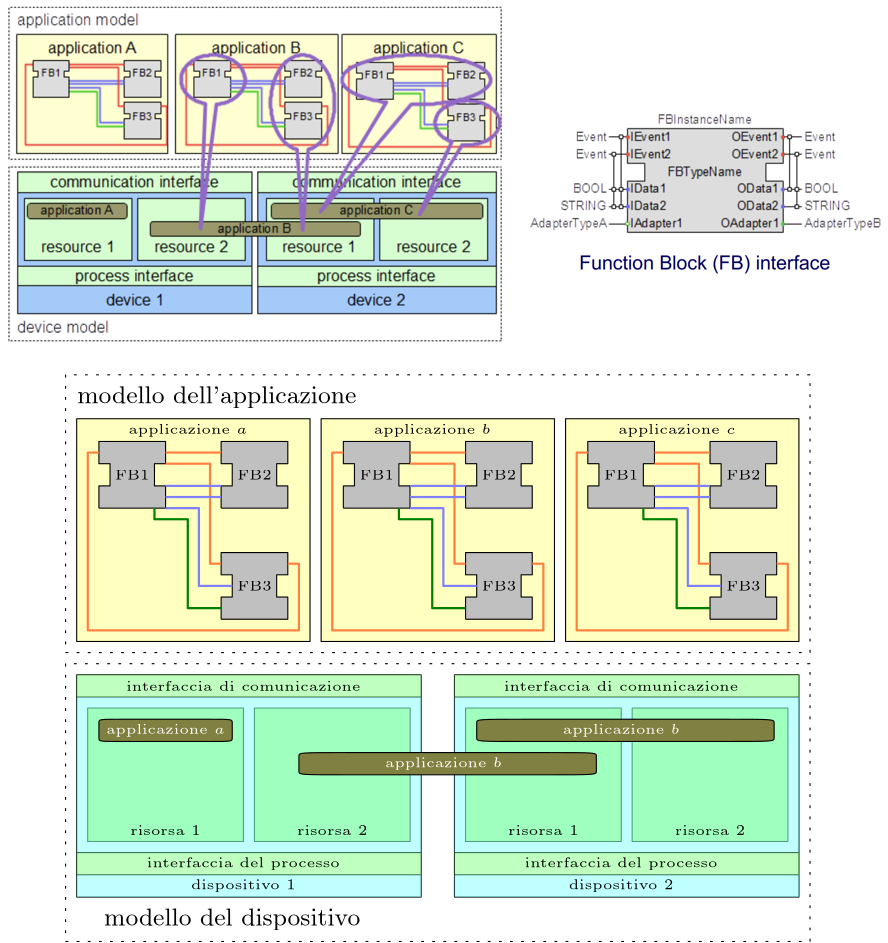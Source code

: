 <?xml version="1.0"?>
<!DOCTYPE ipe SYSTEM "ipe.dtd">
<ipe version="70218" creator="Ipe 7.2.28">
<info created="D:20241007121131" modified="D:20241007123027"/>
<bitmap id="1" width="2092" height="812" BitsPerComponent="8" ColorSpace="DeviceRGB" Filter="FlateDecode" length="468456" encoding="base64">
eNrsnQdwXMeVrr1brl2Xy+Xn9dqSrNVKT8GSqSyLFCkmMWeKFDNFijnnBGYSADMIJpAgIpFz
zjnnnHOcGcwAk3NG0vuBFkcQJGsl6lleg+crFWt0+3b36f+cPnP7NubeL78kCIIgCIIgCIIg
CIIgCIIgCIIgCIIgCIIgCIIgCIIgCIIgCIIgCIIgCIIgCIIgCIIgCIIgCIIgCIIgCIIgCIIg
CIIgCIIgCIIgCIIgCIIgCIIgCIIgCIIgCIIgCIIgCIIgCIIgCIIgCIIgCIIgCIIgCIIgCIIg
CIIgCIIgCIIgCIIgCIIgCIIgCIIgCIIgCIIgCIIgCIIgCIIgCIIgCIIgCIIgCIIgCIIgCIIg
CIIgCIIgCIIgCIIgCIIgCIIgCIIgCIIgCIIgCIIgCIIgCIIgCIIgCIIgCIIgCIIgCIIgCIIg
CIIgCIIgCIIgCIIgCIIgCIIgCIIgCIIgCIIgCIIgCIIgCIIgCIIgCIIgCIIgCIIgCIIgCIIg
CIIgCIIgCIIgCIIgfm56hzGbzQaDISEh4a9//euvf/3rf/3Xf122bFlmZqZcLhcIBG1tbc7O
zm+99dYvf/lLlKKosLDQaDSiqKCg4MaNG++///6//du//eEPf1iyZElpaenAwIBQKIyJiTl+
/Pi77777zDPPLFiw4OTJk2FhYTqdDs1evnx5zZo1f/7zn5977rmtW7d6eHhwOBzUkkgkjo6O
U6dOfeGFF37/+98fO3YsOTmZz+fDQpFIhI6ef/753/zmN+jr/PnzFRUVXV1dqFJfX4+OfvEY
NA6DcZzL5cK8I0eO/Mu//Auq/Pa3v0ULaE2tVre0tMC83bt3Y0QvvfTSjBkz/Pz8VCpVX19f
c3Ozk5PT+vXrcf7bb7+9ceNGOzs7jFcsFvv7+6O12bNn/+53v5s4ceLZs2fT09OVSiUsr6qq
2rRpEwaLWrDfwcEBOkAEk8mUmpqKI0zVKVOm+Pr6tre39/T0KBSKuLg4FDGzx48fHxkZiYMo
6ujoCAoKmjVrFlMVHzCQ/v5+WIiOYB6OQAeYBxnREYowqOzsbGtrazSIIozo4MGD3t7e8BFO
uH379ubNm2Her371q1WrVt2/f7+mpgYelMlk9+7dg9owGypt27YtIiKiqakJHcH4O3fu4Pi/
//u/o2jv3r05OTmQFDrg35s3b1pURadwn16vh4/QLPTHQdgAZ9nY2MAAuK+7uxtanTp16vlh
Pv74Y5iELiAdnAhNdu3a9eKLL7788sswz8XFBSIMDg42NDTs2bMHMQnBx40bd/jwYZiHBpng
a9euRWhhRCi6cuVKXl4enIswLisrg/tgAJyLoIWSisfk5+ejFhyBWm+88QYER0BisLABwY9a
qILAgxmxsbHwHUobGxsRG7AKg0WV+fPnp6SkoEir1SYmJiJ6YR4aRDxgCIhtGAApEF2Ik1df
fRVFqHL9+vWioiKNRoMGg4ODMVKMCEUQPCMjg8UkzECAYUbANhTt2LEDjmNmQ3NPT0+4CeZh
XOiotrYWvcARWVlZmAuIYdSCGiiC+xAPKAoMDITXMBaEEKLrxIkTmBdQFUXwLGYxzEB3ixYt
gnqsCDrY2tpiLGgKxl+8eBFOh1vRYGdnJ2YZzkckwxJ7e3sog1kGMzCbUMQmJv7FFIaPUAtR
kZaWhsBDqMA8RIWbmxtCDiPCnIVfIDiKcBwNPnr0CAqgNcxrxMbSpUtRBOMRyRgIpEOOwizY
t28fJhE6grwwG6pCUkzb3NxcJBm4Gx0tXrwYKaWurg61EHsIPPgIboV6aDYqKgpjQewhuUFw
ZCE2AaEDzsRBxCrUcHV1RVpjGQ9FiC7MFxQhFSD4P/zwQzY34VzYgIDEeDGdraysUAvHYQwE
DwkJYRMTpiLwED8QFoK4u7tjjkNVqIFox5yFL6ADIjwpKQn5AZbDyHPnzjFVEQ9nzpxBYLOM
B+VPnz5tyXiYgK2trTjO4/FgDHxhmZvoFwfRGk6AeVAP+iBapk+fjuSA3AXpUIT0vmHDBsQk
BMQH5EnMFNgWEBBw9OjRuXPnQr0JEybABiRkdATLITjMxkjREabz3bt3S0pKMG0xNRDSM2fO
hG5QD7GEjqAnpIPfMTrkLmY20lFoaKgl40EriMlURcton6U1pBRIBBvQIDLeZ599hjGiCIPC
OcgwGAuK8O+BAwcwZeBxjAud4ghGigZXrFiBLIeMgbkJ/yI+LRkPvsC3EvREFcwyJEYch0Qo
wlTC5GIZDxpiysALLMLhF3gHsYoihNm1a9egD8t4mIyYzlAVg0I2wHcE+sKsgUT4HoEICBXM
0AsXLiBCMFJEOMx7+PAhpgwmIIowChauiBbkcEiEBlELUx5fRizjIcYQn1AVPkJYYsp88cUX
LOMhnhHVGCZLHQhX1GIZ75VXXsFgkbgw0dAmXMmK4HeEH+YF9EERXI+wwfxCa6+//jqUR6JD
L5hoSH1IWUgm0AfxgByFCQ4dUDE+Ph5V0DsaxLzG7EZa0A+DTi0ZD4KjCst48CBOQxHLeCgq
Li5mZkulUh8fH4jDMh46ra6uRlNwBGYT8hKyE8t4yMBIJux7BKkV6sEGqAcjEbqwAaqiO3wj
I3IQD2gTWRH9MsHx79WrVxGl8BFK4T44HckBHoTrMctYxkNHmBToCB6HGVAe32VsbgJEF7pg
34wIflhryXj4ssZ8QXThuwwRDsEtGQ9RjeNorbKyEtMH5kEEuB4jYuGK1pAVMWcxHdAaMuGl
S5eQA+FBmIcPuNzChIV5iCWkVkQIVEURhoARsYyH3AX9WcaDsBg4qrAJCM/CoZaMh74gGst4
8+bNg86YywhjOAUJGe6GB2EevpExFkiHigghSISDLBMi87BvW0xMTAqEAb6aYQZGjXBFWsO0
RS10hLkJv0NA+AvfvOgdwYDvC6QyiANJoRKuGJFS4HEIiKsyTCVLxsNnHGEZD+fgTIuqkA6T
Al8WKELLaB+9oC/0iH7RO2yAJbAHVsE2WAg7YS1sZvpgFBgLRoRxYXRoBJ5FLQiO3MUyHtSA
JlCGZTxoBcVYxoOG6IhlPHQHhaEzPItS+BFXgzgfHcG58Au8wy454C94Db6DB+FHeBM+RRU4
C15G1yhCLWQDmI00iHhAa4gN2IDBYtriKgURghhGX4glRBTiCtGFGEOkWTIeqiMO4UEch4CI
T0vGw8Drh2FzECENMVmEQ0MEPAbFkh7OwXTApICFmCBQCcNB4mVRhAB+bhgMCpOLTTTMRORq
DAq1YCQsxJREF6wIUxW6QQdMXrgMExnTGZMaHaE1lvQgBb6n0AWSA9IREgImGkt6mNRIFzjO
LIcmSCYs6cH18CmiC6Wo4uXlhWsAS9KDCzAiaI48iRhgnoINSGVIaOxaDvkKiQ4eh0QwEp3C
p0iGsAGJEVWQJGEDLsXxdYmwZPkQ6dSS9KA5W8jATZi86BSpmCU9FKFrRCxUQl14DeKMjEla
ohIEQRAEQRBjDHazQjMMrpM//fTTDz744M0339y1axcWVuz2C66Nvb29Fy5ciFUASlGEy2Zc
S6MIHx48eIBa77zzzqRJk7Zv315WVoblEq6ocX1++fJlXPBPnjx5y5YtuKJOSkrCxTkWCPfv
39+/fz+u3qdMmXLixAl/f3+sCrGEwYLOw8Nj7dq106ZN++ijj2xtbXH9j9UNamFB5+joiPM/
/PBD9HXz5s3y8nIsWrGyxpINHY17DC7jsajBcay7YR4WPjiIKqgIU9EahtzU1ISl5ZkzZzCi
mTNnfv7551iXYSGA5WFjY6Onp+ehQ4dw/uLFi48cOYIVXFVVFWrFxMTApC+++AIrkZUrV2IV
lpmZiVoYL5Z7x44dw2BRC/a7u7uXlpZCBKxH0tPTcYSpig/oqLW1FesRLAAhCI4ws5cvXx4b
G4uFEoqwzoqIiNiwYQNTFR8wEOiDvmAJllE4wsyDjOy2G8zLycm5desWGkQRRnTx4kU0Ag9C
H9iDBSbMe++997BuxToRyzF4UCQSoQhqowpssLKygg1Yn6IjmIF1Oo6/++67KMKqHwsiSMpu
GD58+NCiKhbjOIJ1HHyEZqH/h8PAWXfu3EGQQFX8C60QA1OGWb16NZaT7GYdnAhN4ItPPvkE
a3yYh+UkVqBY9dfV1eE4oguCY/UKV8IFaAq1oMPBgwcRWhgRitBpfn4+nItBIQKZ++BcBC1E
gNTSYbCWRy04ArXmzZsXFxeHVSEGCxuwrkQtVEHgwQxEL9ueYPeOYBUGiyqIZDgURVjCowqi
F+ahQcQDTMWUwTyCFFjAIk7mzJmDIlRB4LHbayiKjIzESDEiFJ08eZLd50QRzAgNDYU4sA1F
WPJjIMxsaB4YGAg3wTyMCx3V1NSgKciOHjEXEMOoBTVQBIMRD/AUlrrwGsaCEEJ0YY5gXmBd
jyJ4FrMYZqA7rKnZlGEbDXAZxoKmYLy9vT2cjjA2m82YoWgB5yOSYQkCoL6+HoZhvJhNKGIT
E/9iCsNHCAaYl5GRgcBDqMA8FPn5+SHk4A54Fn6B4CjCcTSIIiiAQWFeIzZ27tyJIhiPSA4P
D0d4YyphFpw7dw4Rjo4g771794qKiuAjo9GYl5cHneFudIQshJSCsIeqiD0EHnwEt0I9NAun
Y35hUJgaEBxZiE1A6IAzYRtiD2r4+vqiFst4KEJ0weks42Hsy5YtY3MTncKzCEiMF9P5ypUr
qMWO4zOSDGqVlJQgdyHwED8QFoJgsLABqkINRDtGBF9AB0R4amoqeoflOMHOzo6pini4fv06
4oFlPCiP/7VkPMx6pGiW8WAMS4bMF/AsqqA1nICQhnrQB9Gybt26oKAghBb0YekdiQ4xCQHx
AfpXVFQgwpENLl26tHnzZqi3YsUKdIqEjI5gOQSH2RgpOsJ0RkRhmJjRcBNCGgkKukE9xBK7
Hc12TzA6FDGz2X6QJePhM0RjqqJltI9e4HekFEgEG9AgMt6ePXvgdBRhUDgH4YqxoAj/Xrhw
AckQwYA20SmOYKRoEFWQ5ZAxkBxgA+LTkvHgC/SLKYMq8CASI45DIhSx6YwYxnEIi28BeIGp
Cr/AYJbxEGb4OoM+LONhMmI6Q1UMCtWhGPpiGQ9hAxEQKugOp2GwGCkiHObhGwehhbmJIuRt
Fq6IFnyGeWgQtTDl4RqW8XAC4hOqIn4wKDgLRSzjIZ4R1YhtljoQrihiGW/27NloDW6FqmgT
rmRF8DvCD/MCTWEOIkliZmF+sdagPBId27lAFaQsJBPog3hAjsIEZ7sJCH5UwfloEPOa7WWz
64ro6GhLxoPgqMK+heFBnIYilvFQhBBiZmNcwcHBEIdlPHwxwX3oCI7A1xzyErITy3jIwEgm
yHiIc6RWxABsgHowErMJ3+ZQFUUIAOiMeECbyIroF4KzvVoHBwdEKXyEUvgFXoPv4EH0Bfex
jIeOMIXRETzO/oYB32VsbgI0jnZYxkPwQyJLxsOXNeYLRoQ5C/MguCXjsbum0Afuw/SBeRAB
nsWIUAvqoUG4kmU8tIZMiOkM78CDMA+eRaLDhIV5iCWkFMwUlvEwBIyIZTzkLujPMh6CHwNH
FTYB2X6QJeOhBYjGMh6KoDPmMoqQUpAQ4G54EOZhXkAHSIcYw3SGRJaMh8yDKII+yFSIdoQB
vpphBkbNwhXTlv0tB+Ymy3iIcFx2sowH9XAtwVSFeVevXsV0Zrsn8CMutywZD59xhGU8nIMz
LarCFwgeWI4itIz2cRx9oUf0i95hA0vvsAq2wULYCWthMyyH/RgFm5sYF0aH4MfXHAIMgiN3
sYwHNaAJlIE+6AtasQQF9aAhlLRkPLYLD8+iFH7ExQPOh98xWPgF3mGXHPAX2/SBDvAjWoAN
qAJnwcvoGkVoDfMXZiMNIh7QGmIDNuDyGNMWVymIEMQw+kIsIaIQV+zeOyLNkvFQHXGIaMRx
CIhIs2Q8DLx2GDYHEdIQk0U4zkHAY1As6SEAMB0wKWAhJghUgtrsqwSWI4DZZR4GhcnF0hfi
Gbkag0ItGMlyMvvTI7gSUxW6QQdMXkxhWIgiaI6O0BpLepAC31OWpIeEgLTAkh4mNdIFjjPL
kUaQTFjSg+sR81AVpaiC6yhcA1iSHlwAidheLdI48xRsQCpDQmPXcshXSHTwOLtKx+yGT9lu
AmIDVXA+bDhw4ADbzkYVFCGQLEkPmrOFDJIeJi+ciFTMkh6K0DVsQynqwmsQZ2RM0hKVIAiC
IAiCGGNgKYFVA1utYPWBS3QsDXAljOtkXBKzdQoWU0VFRVjBubm5oRRFWAjgMhtLM3zA+gu1
UOTp6Ym1A1a7WHGwP4nHEhVF7Diu5FtbW1GEBT6uumNjY7EMxAooISEBSwYskNkiC0VYd+O4
h4cHqmMNgl7YH1/l5ubiOAxAX5mZmezXBLAQyx+c6fIYLOXY6g9rJayJUIThoMqjR49gKqpg
FcDj8bDQwyoDx7FAw9oBK1ksELCaw1oAg8UKAucHBATgA8yDCEajEcsotIaTYRuWPLChoaEB
tbBWwooyPj4eg0Ut2F9QUAAdIIJOp8NyD0eYqlgnYlkBBVCEZSMkQhEzOygoiO10oAgnlJeX
oyOmKj5gIOy2GzqCeTiCBmEeZISqbOkK87KyslhfOAHrI5jHpMPomHloEMsumId24EF2Wx6q
wmyYB1+wP79kZuTn5+M4qqAIy3l2V4QJC19YVEWn7M4MOmJ3xXEQNqBZ9jelkA7/whgsxLyG
gQ55eXnogv1EAprAF3AEQgLmYYDsL1GxDsVxmA3BEaUYEcxDERMcY4c4sAFF6BQSsVviUB5e
Y3GCoIWSkFo+DM5BLWY5u2mDtST7S2wEP2rhOPqCGXAN24OAGjAPVrEqWM8iJtkdOVSBYjAP
DSIeYCrGyNataBkuQDsoQhUEHmYKAg9FmGsYKXphgqMKi0mYgY4gDhOc/XUoMxuaIwhZEcaF
jhDz7G4AJiniEA2yUEERDEaooAgDh9dgA44juiA+u8+JIngWsxi10CbmJpsy7EY6XIaxoAoq
omU4HW5FgGGGIvjZBMS/CAB0BMMwXjSLIiY4/sUUho9QC60h+BF4llApLi5GyLFNH5gHwVGE
42gQA2R7NJjXiA2YhyLYABlxJorgDrgPI0LwoDUch9lQFY7AtIWdGAjLUfiA1iARVEXsQWEW
QihCs3AN+5kGLIHg6IJNQNRiu28s48FUNl8wIhShazgdRegRY7dkPDjXcm8NMQORLRkvPT0d
RYhVdMcyHuIHRRAEjbP7nLAB0Y45C19AB0Q4ogu9w3KcAP2ZqpAC+RPxwDIelEfjlowHl1ky
HnocmfEgkSXjwTyoxzIeeoRE7K/o2a8n4AtIBAHxwfL3vRg1RhQeHo4ihBBsgHls5wKCoxE2
AeERRBQSEct4kJElKBQhlpB8YB6kQ3eojiJmNoTCXLBkPHyGmExVtIz20QssZxkPNrCMh5mI
MbKikRkP/2J0sAEZDx1hdEzVkRkPsYoi+MKS8eCLyspKRCPMgAdxmiXjYSphclkyHgbIVEVf
8Av7S34Usbvi0IfNCxRBOqiKQaE6FLNkPIQNy11wH05DhLBZBvPYlGG3xDGKkRkPsqBBBBg6
gmuY4DiB3f+ELxCWmDKWjIcG2d4lSx3Qis0yVoTBslSDNuELVoS+IBTmBbsdB6cjbNi3D6pA
eSQ6lvFQBXkJkYBa+BefMcHZHgSiy5Lx0CzmLPsBDkDStmQ8CM72LpXD4DTmI1YE9zGzYT/C
Bq0xwdERcx8cAadDPVYENVAE90EftAmtWMZj4YqJwDIeiuBZ6My+YnAO+mVfMSjCYBGl8BFK
0TK8Bt+xHz1hlrGMh47gPnTEMh6Ux7xgggM0jnZYnCD4YZJlAiJ0cRwjQl2YNzLjoQjH0Rrc
h+iCeSiCZ1Ed5jHPQnBYi0i2ZDx4h+264gPLeCxBIR4gEct4GAJGxDIeiqA/y3gIfrSMKmwC
wrNo35LxMGUgGhOcbSFhLqMIToF5KEKDMA/zAmOBdGw6QyKW8VAFmrBkCB1YSkEMoxZLKegC
0xa18JnNTXSE0SG6WMZj3z6WCYjW0DWbgGzKWDIePrNvH5TiHJxpURW+gHRIAmx/EO2jF5bx
0C/7OxOW3lnGg4X4AGtxPtueQGsYC0aEcWF0aAQdoQiCwwVsAkINlvGgD1SCVqjC4gFFUHJk
xoPOMI/lKAQ/zme/PYFf4B12yQF/wWvwHct4MA9FqAJnsW8f9qtVzF9YizSIWizjsV8boUHM
F5iHkaIvxBLMY7+nQxFGZ8l4qI44ZBkP40KRRXDMl85h2Bxks4ZFOCyBLBgUGkQtVMd0gBQs
6UElDAcWsihCALOkh0GxLyAkPcxEOJclPRjJcjKKMD3Z9QMLMDY9LUkPHaE1pjmkgLWWpAeV
UGRJehi+JenBL5arDvSFmIeqbN8H5rFLC5b04AKMCKVsIcM8xa46kNDYtRxcNirpwadsDwKx
gSosF+H7HR0hLFk+ZFvnLOlBc7aQQXZFX3Aiq8KK0DX7OxPUhddQa2RM0hKVIAiCIAiCGGP8
4he/GDduHJZ1JAVBEARBEARBEMTPz+DgYP8w+EBqEARBEARBEGMM2oMgCIIgCIIgCIL4B8Je
cldXVycWi0kNgiAIgiAIYoxBexAEQRAEQRAEQRD/QFpbW1OGaWlpITUIgiAIgiCIMcaBAwcu
XLiQnJxMUhAEQRAEQRAEQfz8FBcXOzg43Lt3r6ioiNQgCIIgCIIgxt7lbklJSWtrK0lBEARB
EARBEATx85OQkLB+/fo1a9bExMSQGgRBEARBEMQYQyQSCQQCeu4oQRAEQRAEQRDEP4SIiIjZ
s2fPmDEjJCSE1CAIgiAIgiDGGDKZTCQSSaVSkoIgCIIgCIIgCOLnJy4ubvXq1StXroyOjiY1
CIIgCIIgiDEGn8/ncrlCoZCkIAiCIAiCIAiC+PnJyso6evTo4cOH09PTSQ2CIAiCIAhijHHv
3j13d/eCggKSgiAIgiAIgiAI4ueno6MjLi4uNja2vb2d1CAIgiAIgiDGGL/61a/ee+89Nzc3
koIgCIIgCIIgCOLnZ3BwsH8YfCA1CIIgCIIgiDHGL37xi3Hjxrm4uJAUBEEQBEEQBEEQPz9C
obC8vLysrIyekUsQBEEQBEGMPWgPgiAIgiAIgiAI4h9IbW2tn5+fr69vVVUVqUEQBEEQBEGM
Mfbt23fhwoXk5OSnatSDg4Nms4nH6SzIyqqrreN3C5Uqtcls0ut1Ha0thdnZjQ1N3UKxSq3u
6+v7B9rZ399v0OvUKqVcLhdL5Wq1htkD+w16fWdbK+xvqG+EqbC/t7eX4vnvGjMmo1GrUXW2
t+Xm5heXlHcJerQ6vdls/onNajXq1qbGory85qYWkUQGL8PvJDhBEARBEMTTQ25urrW19cWL
F7OyskgNgiAIgiAIYoxRX19fV1fH4XCeqlEPDAyYjLrK3LTr27YGegYX13IEUoXBZNBq5PmJ
UTd27gwLjq1oFnTyhVqd7h9op8loVMpEKjGPL+hu4Ei5ApFebxgcHIT9Oq2iMCXm2vbtoYHR
5U2CDr5Qo9VSPP9dY0atlKslXYXpiccPXbC55lZU0ypRqtU/QfZhV/Yr5cL0sAD7g0eio9Jq
O8TwstFoJMEJgiAIgiCeHuLi4tasWbNy5cro6GhSgyAIgiAIghhjaDQa5TBPz5DZjd+BPn1t
euTxd/7ibOeeUyvjyw1Gs1GvlefFBF1csSLQJ6qsWdzGE6o12n+gnRqVUsRpUHSUdXK7qvi9
zVwR7GH2G3SKgvjQ859+6u8ZXtIoGjJVraF4/vvR19enlAnNso7C+KCFMzd+vss+q4Yv0hgV
qieXfWCIfoNGmO5+99T0WX4+SeU8cwtX9I/d+SIIgiAIgiB+ZiIjIxcsWDB37tywsDBSgyAI
giAIghhjCIVCgUAgFoufniF/5x5EW7dq+E/aNQ01lQlhYaUl5Z28bqlM8ROftPPTjBxQykV1
2XHpLjfzcssreGa2B8FKdTpNY211fEhoSXFZJ08AU00mE8Xz3w/agyAIgiAIgiD+TqSmpu7f
v3/v3r1JSUmkBkEQBEEQBDHGeAqfxfSdexD1HKlYKv/fYyS7O23UijO97p+cOt3XK76Ma7Ls
QRA/P7QHQRAEQRAEQfydKCwsvHXr1s2bNwsKCkgNgiAIgiAIYoxx48aNhw8f5ubmPj1Dpj0I
4gmgPQiCIAiCIAji7wSXy01LS0tJSXna3tNHEARBEARBPA0899xzU6ZM8fT0fHqGTHsQxBNA
exAEQRAEQRDE3+9SUzdMb28vqUEQBEEQBEGMMX75y1++8847bm5uP7EdXDB3cTvqKoszUhP9
/f39RhAdG19ZU98jkqrU6sHBQXb+wMCAyWRSKeX1NTUx4TFlJWXcLm5DY31Gakp4cHBwYKCl
enJqRkVtA6dLoBlx+x0X5yajQdDFzc/Oy0jNbGhs4PF5ZaXFMeHhoUFBAY8NCIuIzC0saWrj
CMWS/v5+Vvd73geh02qa6mpTY2Iry6u4/B6ZQvnt90Go1SpRD7+htiIpIc7vm0THJWbkFdc2
NMtko7czVEolp6OlqqwgJXF0raSUtLrGFqFYptFqLUOTiAR8TkNlbsKtw7uWvTHu6CHr+8E5
HmEZkQnZFdV1UplMo1E31demREdXlFX+LVONBoNGpeS0t6SnJn+r0/Ty6noOjz/yTdbsJRQy
qbi8qDA7NbW2ro7T1VVRXp4aExMdGhoUEMDqhkdEllZUC4QSpUptUfV7QLO9vWaDXtfe0pgc
F5uTldXU2trS1laYl5cQEREREmIJmNj4xOLyqjYOTyqV6vXatuaGpJiYMITD465Dw8JLyqv4
PSKFUoWV2nd2h7jSqJWIxpys9FGjjktILq2s6eB2Kf7GS9iHNhoUsm5+Z3lJQURYKKvl7x8Q
EBAcHhpZUZQt51XFB3vOnLr+O/cg9DqdRNTd2lSbmTZa8K+G1smTK77umvYgCIIgCIIgiC+H
X9JXXFxcVFTU3d1NahAEQRAEQRBjjN/85jcffPDBo0ePfmI7op7uqrzEjKAbtsc3j/8mazft
8InKqu2UdXWLLLesh29Ka1RSQVpkxPYFu7zcvKoaKlPT4y+dOLJmxozZH39sqb731BXPuJLs
smZ+t9DSncloMOnV7XUVD21v2R67nJSSVN1U5ePhtH3hwqXTpk7+6CNWd9HyNZccg2IK2yob
2oxGI6v7nXsQXTKDwWTQaeV5caG2a9cF+UaXNwvbu4RsX2AkPQIur7E4M8r90K6No0a6fMvh
I3dCPaJyGpvbR9XicdrLs8LjPW1P7Fk7qtbuI2cj0srrOZIekdQyNF5TaehDu0Orlsx8643n
f/ObN15/a/z0RfPWHP380EOvqEy+uFuplmTFhdisWh3oHVHa2NPGE6rUo/8gX6NSqCVddUXJ
F60OjOp0x1Eb18iCzNImLv/rZc7wLfEBsaAjwvH2rSNHYuLjSxqbAv38bNev2zZ3zoxJk1jd
pSvWuAQm1nQqOALRD3kRNpxu0GtNemVpVtypTZ9fv3w5OS8/o7jY9fatk0sWr5s546MJE1jL
n+88fC8gNbuyvVsoMOoUxRnRxzesXT592rSJE9kJ8xcve+gbU9ku6+QLDQbDd3an1ahUEn5b
VY697clRo960z+phSGZaSXM7h/edddEmv7Olqz4rxP3G8sXzWK0JEyZPnLhowfztbs4P66sz
PVweTJyw5jv3IKRiIa+5oiw96PLp/aO6ZkNLKW5u6eB+U3DagyAIgiAIgnjaKS0tvXPnjr29
fXFxMalBEARBEARBjDEOHDhw/vz5lJSUJ25Bq9WKerprygszoj3D3K3PHN4yffr0acPMmPbx
whkTtm7+4pZbVGQer7S2XaFSG02mgYEBs8lk1KsMyq4UP685z0+7cPR0REKYT5DXeauzm1Zs
WDJv8SfTpy6ZP2PjZ3MOWJ2/4BzzKLqgpLpRoVSxrQSDXttrVPPqC2/sPbFl7ueOjvdjM6Lv
Odzet3HXmiUrZ82YNWfWtJWLZ27bsuHEVafrAfkxGaVdgh6NVtvX1/edexA9anNvv7nXqCgI
9Tj+/geeTmHFbbpGjlipUrNhwmadViuTiGtLc0sTfcLcr584dmjRqvWz5i385JPpK1Ys3bXr
i51Hzm4943rRISw5u7hHKGY/3NCo1T2CLsiTGuHs53jm0K710x4za/qkxTMn7Dtw+IF/Rmx+
R3VTp06v1+k0UIbbXB7lee/0lrXzP3j7xd/+n3ff/nD6wrWfbjqz5YRLaHK+VCPVG+U54Z5H
33370YOgwhYNTJUrVMxUDNBkMul1Wl5bQ2dNRlaMx+mTJ6YvWDVt5jy4ZtjUjWcu3bB/lOAZ
npuWW9rWwZHLFcNj7B8c7FeK2kNtT1nNn3fvnmNgep67u4/DsdPHNm5eMnc+HDr/kwlfrP3s
2oOg8Dx+YU27WCqHQ7//1xDQ3KjXDJgUFWnBWyd/uGP9Fw98Q/xiUpxvP7Dbd2jX6rUzpk9n
Umzaus3qlq9LVEFJRaWQ05CbGHnH+vy+zZsXL1gw1PWMCetXLL7qEBiW21Ncy5ErVejX8ssa
YDabdTotv7Oloya7KNnP9uKZ6QtWT5s9H1IvW7Zo+/bPT128dNMl2j00NymruKWtUyqVwa2s
LuJKIha1NdeVZsWVxXn5PLy+/8iBz9atmzNv3pxZc1cuWbP7iwN2V2yDgpysrE7+5S+LR+1B
6PV6hVzaVFNWmhqc6HfH9tyJJWs2zlm4BF0vXjjni3VLD584afsg1CU0LzWvnN8tVKpUA19B
exAEQRAEQRBPO6mpqXv37t21a1diYiKpQRAEQRAEQYwx2traWlpaurq6nriFLm5HZV5ieoyn
p5/XDdcAJw/viMeE+nvG+NwKc71ic9Fu21G30KRSvkShUGnM4PEeRLKv06znXlsyeeq6DatP
XbruHJASGJMbFBYTGR6WEhtclRnk53bri12HDly8H5VR2cwViiSyL7/eg8i/vmfn/Dfe/2zh
gu0Hdl174BUQVx4QkRIcGhEbGZybGJQb53n18sXZq/fc9ogpa+ziCIRane7J9iBMJlN3Vwev
sTgp2N368OGrV+4Ex2fH55ZFxCVGR0cVFmZ1dtZmJkdfOnrm5OHLjwLTssuaOzhDqna0NpZn
RSZFerr6+Nq7+rl5+Vr0CfF1jfOx83e8evqs/RHrgMS8WolSo1SrDXq9TNIj5LfWl6Tft9q/
ctxbVsevuESW+MfkJqTlt3V0GEw6k1GZH+H9nXsQfX19aqVcJeGXZUU5XDly5bLNA5/YR5G5
PsFRUVGRMLWjo6YwK8nxst3Z49cuO4Q8iswpr2n48pt7ELvf/3DD0k1f7L/u4htXUN6YnpUf
FRMbGugd5XMn+tHV65fs1u129I0u7OiWyJVD+0rfEyGj9iDmvT/505X7jtm4hMTmFJbVJ6dm
RkRGhvq5xfve9LxzZtfefQvX7N934OrNK16xCTl1be3FFRUJSUkhAT6R3nfjPK/bX3XcuDck
PLlarFSbzOaRj9jSqBRKiaCmIMnV/rSt9VkHz4hHUYXeITGQOi8vo62tqrQw/dGte+eO2F66
E+AUll1YXmN5gJVELKopycqOcnO9ceXQlvPeftFF9Y155eXxSUnRkWHZCeHlaWGP7tpu+PzT
iRNn/ed/Th25B4GuRT18XnNFbnzArfNnLpy29Q5LTCqsjkpMDY+ISE+JrSlNz04Otb989dAh
G0fv+LSS5sbWTtPwZhztQRAEQRAEQRAxMTFLly5dvHgxLlxJDYIgCIIgCGKM0dvbazQa/9Zj
bX4ILXUVheH34ryv3/WNvhxcml5YZSmSiHq6W0qbc0OsDx546aXFD/0zuYpekVylNxge70Hw
kn3uznjmD+8891/Pv/DK5iOXI3Ob6zlSoVja39+vlIt10s7CRO/NK+eu33bAI66isFne0dUz
ODhoNOj6TGpeXc61XesnPvPsa8+/+PbEWdfdYsraVW28oY0GnVajkvBFrcUet0+/8+ar5+y9
kqtk1W1D701gN35/7B6ETqvtqC/tKgrxu33pk+mbD1/wLGrgi1Va9pLooQYH+gVttV5njlnv
OOzimxpX1N7YxoGpdWU5hUFXw73v2vml3A4rKq6qt+jTw+cIWwtL4z33fb7146k7A5Mqhdp+
sVwFp3zPO6lZUa9JVRzp8517EGazSSbkGXpq08OcFiyY/fne86EZ9XUcKXvWE6su7KwLv3zq
1JqNW44+3HsvOTq9yGQyDf9I5Ks9iM2vjpv86sx3PtrtFprbJdNJhzca5DKJoLWCUxp1+4zV
b389yc45rkWkFyrUWp3+eyJk1B7E+D+Ne/WleWt32CcVNovUevY7gh5+p6i1sCjGcfvKmb/+
92eeeW7JW+MvBSdWqYxm4/BGg0Iu47dW8isTHl668dx/bHbyzRHrTHqT2bKJgHPkYr6up74o
wXP96mWfbjzok1Be2ynv6hZZRi3vaU9wuHpuxerth29vuZkSlJAH/0JtWMjtaC6Ic49zOGC1
49BbH1wOjK1QGEym4SLMD6W0W8WvD3e/9v4b//XH373061+NZ3sQYq1RpdGia25rHackOu7R
zfUrdo0aGqqbDKqe1nK/G6f3frbS2s7fNakjq7RRo9XSHgRBEARBEAQBoqOjFy1atHDhwvDw
cFKDIAiCIAiCGGN0d3d3dXUJhcInqMteYdzZWB1//0bATfvo9LKshp6mjq+ftK9RKZVijrA5
z9n25PhXJt33SKjvMXGFMq1WN2oPYum8VZuP37rtFZdb3iAQStQaLRrX6bRKuaS6KC3S46rb
g1t3vZI9EpvqO7r7+vvNZkO/WcP2IOa9/eHqjUcOX/cOjM9t43ZLZIrhn1mYNCoFv7MpO97X
5/YxR1fvmwHlKcXtYrmyf3i/4EftQQw/iElVX5Acd+Xgfdurh238HvhnVDa2K9Ua9hMA9tsK
QRc3Iy4mNiwyt6C0oY2jUCpxsKksP9z2dOBDt9i8htz6rk4e36IPRqeWdLaXJV7av2vBtFXe
kYXtsr4ukdTyF/JPsAcx/CAmQ097VWu6Z7Sf8+nrLnbu0VkldfweMXv9NDNV2NXemB2V4O5w
8PDVxTsdAuIKJAq10WS07EHs/Wj6js0XDl+PjkgtFUpkGq2ur69Pq1ErxTw5p8z/zqVx//H6
jXshlVxtp1Cu/NarKEYyag9i8dSlX+y7e9UtObesQaFS6/WGx1J0tJbEnN+5+t2X31yy5sKh
a2nxWdVoube3lwWDQtyl4leHOd15/9kptx5ENHVrhArooWOD6uvrFXIb2rMDEoNcbOxdLjlF
JOdWdnWLmAdZrIp7uM35CeneD05bXZu+/qZ7WBZfPPSqdL1Ow22pjna5bLd3zfUrznYeVZnF
zfLh7QnUGh64SiTgpEW62x9dum7etJf+NIXtQcj0Zr3RgK7bqgvTHK1dL1mfsn00amhD23wG
fTe3tTo7OsXPyd7Oa/OJ6Oj0KqVG09ffNzBIexAEQRAEQRBPO/n5+deuXbty5Upubi6pQRAE
QRAEQYwxsrKycnJympqanqDuwMDA4OCAhNvqe+L6wxOOZTU8kcYkf/zDgS+/er2ySiNuDbtv
u/D1cXcfhhW365u4QzfDR+1BHDhy3SWxOamoaeSLpxkCXju/LqM8PdT6pvd+u+Rargy99g/0
DvTq2B7EqllLbR9EB+Xxyupa+/r6RtbVqFWcpnJhTXxYgN+KA96+yfUKgwnVh25I/7g9iP7+
Xl1VctixN1+3tbJzS2hMKmrm8nu+rcngCNijjbi1lXfXnvCyC6zrkIhU+pG36w0GndmgEneW
O589uHb6XPeAzEp+bxtPZDQaf8oexMCASdCYHXFxg5+7m09aY0JhM6dLMMpOtVKuFXdyqzLO
HTr1zvitPnFlYn2/ccTvII7PX3bzfmRAHr+4psXy4mnTV17jJvncnfnsH6/ZeeQ0Khs4EplC
+T1xMmoPYuuGg3eCiqIL2hpbOy3nGIelELaXOp7cs+yjT87ZBQbkdxdUNese3403m9G12qwR
ZAQ9nP/Cn65cdsqsldVzpOj7sex94s6yBPu9fs4OPklVMfmtI9/+/DgelGoxV9SUf+uC7fMv
LXcKzO5SmbVGQ59ZI+VUPbI+smbyTFfflIqu3laeiO0gWNDr9VUFyeVh1g4nNvz1L7PYHoTS
1Nc3ANH6Oiuz7ZbNP7fjhGNw8aihMYbelC3mytrLnK67PP/C0cD4Km1ff//g0AyiPQiCIAiC
IIinnMbGxoRhGhoaSA2CIAiCIAhijHHhwgV7e/vMzMwnqMv+tpzP7UwIDI8OiK5raJUpv3os
j8GgVylknNa6ioKkKD+HgxuWffh/X7nmEFLYrm/kiFRq9cg9iJnP/vHMOYewAn5hLbdHJBnV
i0TIl3Iq6/Jizpy9tXqfa04Nzzgw2NtnGuj96ncQGxaucvBJT62V1rVyR70cWafTCrnN6s7C
KD+vGZ9euOub3SXXD/1p++CP+B1EH+g1oagw2mfTyy9eOncvLK8r/7tMHcXQVkF/f3tTY4iL
T2JUSmsHT65UGwxG6KbX6ZRySXtjRWlerL/rtc2LZ86e9ImjX/rwHoTQYDA82R4EuuvrM/eb
1Q35UVfXTn/o4BxVwMuv5Ql6xKNs02lUBpVI2Fxof8pq2vjlHqG5nYp+rbl3YLCP7UGcWbrG
1Ts1pVZe08K1PO8IQvSaDWadJCfUbfWLL9y198ptVNZzJFL5j9iD2L/jpFdCXXaNoIP39c6I
0aDrNapF7aWOp/aumjLH3jk2pU5Z1cSxPCXs8R5Ed2bwwwUv/OnyJafMWmk9RyqWyod/qmAe
7Dd0VKY67F523+52eHZLTg2fy+8eZYlep9GrxHJupft1m3dfnv7AK7lZZJJptGadtKel5Pap
c4umbwlNKOvRDojkSsuoGSaTidNc1V0ZFXrfetr4T9kehNzYazTrEYqVmTE7pi84cfBaVG5r
eauQP/wAqJEYhlwuVvHr/e45vPXCEveAzC6V2dDXB8FpD4IgCIIgCOIpRywWdwzzZL9PJwiC
IAiCIIj/zbz00kuzZs3y8fF54hb0Op1YJBKLxGrN0Mum2S6AWilXS7iNRXE2Vjs+eOeNF575
z+efe+HivaC/tQdx+apbeq2spl3E/qx9JEq5RCtqay1Jstp3euoCq4iserlpwDDiWUxbPl3v
HVFY1qlt4/WM2oMwGgwKUZdJVB/n5/7ue2tPXw+u61Lohv7+vO+H70EMPdjJoDFrejKCHi74
07NXLjunVUuGTJXK/0dxBgcHtRqNsKdHKpFqtTr2bJ+vXnUh4ZSkBu7ftuqdN1997vf/5+0P
Pr7tk/oT9yB6e80mg7ZXJ8qPcl/75is3rjmlVolhKnuR90gMep1Jr5RyqtxsTiz7aIaLb2pN
d79y6EciX+1BXFyxISg8v7RT38rthtms1rDxfX1mdWlswN4/v+x82yf/x+9BHD9wMTqvo7Jd
OnJnZOQexPoZC139Mko4xhZOj9FoZCd8zx4E2jcZdf0mZUVa0K7pH9qes0so5lW1S9j7L74Z
D3qjTqEWNgXfs53z53fuOUeUcQzdErlBwefV5FkfuTFjlnVKYathYFBvNI6KJfQiE3UZhPU5
EZ7zpq/76llMBrNeK+9T8TIjfKa+t/TwaZeCJhFfppErVaO6Rryja62kPdLl5owX37zjGFrB
0cn05v6BXtqDIAiCIAiCeMoxPsbyA2SCIAiCIAiCGDP8/ve/nzhxooeHxxO3oNfrZVJxZ1tz
YX5uzGPSE2KrspPSI31u3jj7+ablEz5485XnX7S9F/ytPYiuZF+nOX/68517gWUdmnaBTDHi
UU4MlUKqk3I6ylKO7z46YereoJRqiWFAb9L3m9W8+rzre3bsXr03MrWmWWjgCyUDAwPfuJg3
GJQSgVnaHO/n9uafFx+56F3RKdeYh56f88P3INgDiIwqfnqgy9w/vXbrtn9Jm6pNIFd86z7z
d6LVaCSinpamuuysDCZOXExMZmJMXV5KXJC7tc2xVWsWvfvGKx+Nn3LPN+0n7kF8z436UVbh
zD6zTtnTHGR3bvPkTx75Jlfw+xT6r/cgrFduCI8uquIZ23nCkXsQw4+l0lYkBB96/VW3O0+y
B3HysE18IbemU94tlIzw1Nd7EJ/PXOQRnF3VZYYUP2QPYuiFC3p1v0FaHO+7/oO3zlpdTy4V
1HbKhOLROy+9ZnOvWa+Tc+Nd7da+9Y6jU3hxu57TLVb3tLQUJlntuTZttl1GWWfv4KDRbB4V
SxiFUiY0yzoK44MWztxoeR+ETiPtlbcmBbq8N27Gss+tPCIzk/LLYxJTYr5JWnJcZXFaeXbk
teM7xv/p+Su3/fJaNGKtqY/2IAiCIAiCIJ56JBIJh8PhcrlisZjUIAiCIAiCIMYYb7/99pIl
S/z9/Z/8glnUw22uKE4LuXL+yKzHrFy6ecfn5+/cck3NiU/JCj19aMvUV16ze/DtZzF1pfh5
zvuvaW5ucc09OoFUpdZoR7X/vXsQhTf2Hju08VxqfotAaZLIlYODgyPr/n/dgxCkB3rPf2Gq
i3NMY7d2yFSt9ofoIxTwuI0lGdFeJw7uYOLMnj1v9fLtuzdecnH2zClOiYrz3LNh2ZIps5z9
M362PYj+IXq1cl7c/atHZszx9kt5GvYg+vv7YP2Qqr6O+z74q7tLRHG7fug95p3lVSnBB7dY
P/EeRGLAvXfeeOulV9+dtWTVp+s2zV+8dNY3WbJo3qb1yzetWTTxnTf+9Lvfn73pTXsQBEEQ
BEEQBKO4uNjBweHu3bsFBQWkBkEQBEEQBDHG2LBhw/Hjx5OTk5+g7sDAQG9vL7etsTE/Mt3f
7sSB7e9Pnv3ehxPfe++9Dz9cOnHiPvs7Pq2d9fzuukd3zi96fdxdx9Ci0XsQ/BQ/3/kvLPby
TuuUGsWPXycxku/dgyi+sffcsS1Xs8s6RFqzXKX+u+5BZATB1BmurnHNPdpumUqj/R9uFA/d
5TebOxorG7ODYtwv7di84f1JM9/760fvvz9+/PiVkyYd9fAJ54vampsLbp7as27ondQ/3x4E
Whjo79PKu+IfXDs6Y47v07IHMfTGDKia5ffwwF8/fDS8B9HKFYjbSyqSAg9uvvhT9iDefv2N
Z55/+f2J0z6eOWf8Rx+/97eZMHHSDUf/ogahRK3tGzDTHgRBEARBEMRTTnR09OLFi+fPnx8e
Hk5qEARBEARBEGOMyMjItLS0jo6OJ6hrMhkNek1LVX6Eg/WDi1YOLn73/dMcPQK9vLx8fAL8
/CKKCotk0i6psMn/nvU//x4EPz3Qbe7z4+7eDSzrUHf0yJXfemzUSAYGBozoXq+uLUj2vXz4
/uWLDo/CHHwTnDz8hvUJ8vOLrKqqUKt6utpK7p/Z/zPvQQw/i0mvErWG3LywbcqMp+VZTMCs
1yt4CW43P3/73YfsWUwCkbq7qTk/4fjuqz/hWUxO742bNn/F3rs+0cGJmT6BIV5/Gx8f35z8
ok6eQK3VQk3agyAIgiAIgnjKCQ8PnzVr1ieffBISEkJqEARBEARBEGMMvV5vNBr7+vp+bMXB
wUGDXttnVLVXpJ7fuGr3+j1hKTV1XTpet8hyjsloMOmVGlFLiIPNgtfH3fnuPQifeS8seOSR
3CY2CBXqb/+4YPid1O2tJYnHdx+fNOtQaFqtzDhgMA2/k7q+6MbeM0c222YUtQk1JqlC9e09
CIWYbxLVx/q4vjVu+YlL/tVchba3/0ftQQy/k1ptUgvSAx3nPffMlauumbWyuk6x9Fuvzx4J
JDXo1QNmZWV62LZPplgdskko7KznKUe+KNlo0JkNKnFHmdOZ/Wumz3X7yXsQw++k1pi1Pdlh
Lste/e+rV5zSqyV1nZJv70EYDXq4Rs6r9rh04rOPpjv7JFcJ+ka+k/qfaA9iqH2Dtt8oL0vy
3zzxvQunbySW8Gs6pELx6HdSWwIy9P6lBa+/ddcprKRTzxfL9HIetyr3/KGb02ddTituNyG2
TaZv70EopD0maVtBXOCCGRtG7EHIehWdqSGeE97+9Mj5R6VtUpFKp1RrfsgkYnrSHgRBEARB
EMRTTkRExNy5c2fNmkV7EARBEARBEMTYIyEhISsri8Ph/NiKg4ODWrWiVytqLEjev3r3zm1X
Mss7RRqTfMSvA/R6rV4lUfAqPW5YvffSy1cdvvN9EK5znn//+k2/7AZJPUcolY++sS/gtfPr
MkriPY8etlm+40FmJcfQP2juMw30anj1BTf27tu5cr9/TGklV9nB7xl131ijVnGbykRV0f7O
dyfPP2Hvkc6V6ob+wH2w/4fvQfT19fWajb0GWUGk1/qX/vvShftRhfzCOt63b3GPpLe3V6uS
9euEhfGhyyavPn3WtbxVLFLrR96d1mnVRrVY0JB97cjWGR9Nf+CX/hP3IIae/tRr6jer6nLC
Ly7/+MFd55iirsK6rm7h6HfboWuDWixsLb5zxmrGhE8fheS0y/s15t5/xj2I4WeCmQb79G1l
STe3LLp77VZETmt+nYDL7xllyeOArPa0s/3rK1MeeCY2Ck1StcaklfQ0F988eWHh9J0RKZUS
/YBUqbaM2uJQsYCj6SpPD3KZM2UN24OQG3uNJt2ASVmeFvnFlAUXTjvk1fV0itXfL4gF2oMg
CIIgCIIgQFFR0d27d+/cuUPvgyAIgiAIgiDGHvb29s7Ozk9wrTs4OKiUiUxyTmV6wvpPz+84
4F3dITb29ZvMZss5WrVKI+0St+TePr/nj8/+17m7Qd/ag+Al+zrMfPbZo1b2nmntGWWtgh7R
qI6a68orE51iH9kcOmm/50p8daekf3Cwf6B3oFfLq8+9vnvj2rkrrrkkRJYIKhva+/v7R9aV
SSWVuTFVkTaO9lcWbHX0SqiVDT1uCAz88D0IdnZ/r64iKeTgG6/aWN30TG5JKWnpEvR8jz5m
s1kp7e5TdGaEh04df/TC9ZgOscbY22ceoY9aKdPJuB3l8cd3rnrz/Un2Pqk/cQ/iS3Zbu9/Y
VZ8ZdGq1t6urX0ZzcnErp0swyjyNSq6Vcnk1WdZHTr334Saf2FKhbsDQ1zf4T7gHwQyD5cL2
4uirO70d7/mn1MQXtbV2ckdZwgJS0lp4z9r2v19c+jAgi6fs1RgNfWa1hFPpevHYqslzHwWm
1/b0d/DFBoNxlEP57Q3SxrQY95ufTFjO9iAUpr7e/t7Bwd628qzLi+fdOnUjrYRXx1WM/LXL
90B7EARBEARBEATo6OgoKioqLCxsb28nNQiCIAiCIIgxxoYNGw4dOhQXF/djKw4ODmqUMrO6
uzY3cefKAzt23cqv7ZIbzCqNlpUODAxIhPyOsoxcv9v7Vs//7e+fPXzVM7lWWdnMVyhVX+9B
+Nyd8cwfVi3btd82xC0st7alQ63Vmkym4Wc96dRKWWlWrI/9/ls2x2wdQp2i6uo6eob/2t84
9Cymupxru9YvfH/Kpt3XLjilJWRXSOVK/fAN/KGfIWhU3PbGpKD7D06tuHbj1kXXvITCNrFC
1T/Q/6N+B/Hl8BucYUtdXmLoqW13ba6dtotwCc2tbvrKVIsgcpmkvrqsMC8nr7CktKq2u6u9
XyPIiw1dNHHjGWufGo5UrjNohm8vM32EXe0dRYnxTrar53z86lvjLzrFZLXo6tq69Hr9yD2I
Ex9PcXkYntGgqWrhw57v34NAy2azobu1vD7eMcLH2cbB/55fcn55vVAs02i/do2I39lRnJwR
4Hrk8OV5X9j5xxZAGaPZODjY/8+4B4FB9ff1Cjl1jcmP4v2drz7wvemVkFFY3SOSqr8VkAWh
j86fvvbxclu30CyeSKZUq+Fcfntdsq/Dg5N779/3fhhWlVZQLxBKtDp93zA6rQZ1y7Ji4z0v
nd279c1X53z1LCZDr37oUWa9bVUFcTdPet+44eydEphUVdnQjolgMH69i6FRq7kdrdVlBalJ
iQEB4WUV1RKZ3GgyDgz00R4EQRAEQRDEU45EIuHxeFwuVywWkxoEQRAEQRDEGOPFF1/85JNP
fHx8fmzFwcFBvU7dZ1C0lqae+nz97g1HYrIaW4V6wfBfgA/frB6Qdrenu9+2Xjzrk9de+s3v
/rj1zH3//O7cyjaJTD5qD2L8K5PefP+L0zeCShq7xMqht0L09/erFBKNhFuQ4L1jzeyN23Y5
RxTl1EnaeEMPXDIadH0mNduDmPz8a+/9ZeGMT8/6xhZ1K7TyoTc4mPU6nVLa3d1S7Hn79MR3
Xzl7wzWqWFjeLJDIFOxG+o/agwBaraa9tqg909v71uUFi/ZbXfEvqudJlBr14xv7QCrsyItw
9bh79YZzkFNUQXtny4BRXp4atmn6rJPHrmdUdLX1qB//3X4//hO0VUdfP3N8zuS/vvDci2+8
d/hmQGS5tLi2TavVjdyDOPLRx/Z2PmHF4oLqdrlC+f17EADaSrs7NbyytNCHy1es3Hrsanhm
bQNHwh4exar3dDbE37G5tG3X9qP3d9jFRqQU6PWG3r7ef9I9CICAkfZw1bzy/DiPLZs2rtl1
2j+xDCcIhnsZGZDXt2zdfeTWhsux/rE5MoXSZDL1ms09Am5jcVJptNPNizaTZh1zDcpq61ZI
lWqDwWAyGpUyoYLfEOt3Z+ms8W++9u7vfjuR7UGItabh90r3c5prWnOCY91v79p2es9Jt7SS
FrFKO/K5W4IubnlWVLLvtfOH9k+bvtkzOBXBpTMNvYCD9iAIgiAIgiCecnQ6nVqt1mg02uHF
BUEQBEEQBEGMJV566aWZM2c+wR4EMBoNRr2qtTLbw+bwlaOHXf3iQtLropOysrOza2urhEJu
a31FtLvbtT17ti+ZPX/q29sOW1s/ygtLLe/k8bVazcg9iOlvTpo6fdNJG7e47Mqimuac/KLs
rMyi7MSO8oRo/4c79x48bO0QlVXdyBELxTJ0bdBre41f7UFMf/G1qR8uXLrG6qFPQmkjL6+0
MjM7JzcrtSovoSorxMH+8oLV2+94xRY3dnd0CdUa7fCfxP/oPQij0SjgtvEa8uN8Hx7euvui
zd2ojNLcqubMvILc3JzGxmqplNtQnRPmbn/r+rWrziHuMflNbS0mvbImL/7e4U03zl/wCM0M
Sa2ITc7My8ttbKyVSgV1ZflBd+5ab926cd6UJfOm7zl954pfaXx2pVAsNZlM/f19Sll3doDj
9ZVzbc9es/XMdAtNz8gt7hLwTWaD2agsiPD+zj2Ivr4+lUKqlvCK00Ksj289c+68U3B6SFpV
dFJmTk5OfX2lWNxZVZTpbG1rtefs2Zv+90OyiipqvxzeGfnn3YOAW9VKmVrSVZUbc/PC/hNW
xx/4xo8IyHKhsKO+Mt/Lzs5qu9XZa963AjKziyotP2NRKRVdbXWNxYne966vW7LxrpN/enlz
dml1ZnZuTlZ6RW5yc1G8p4PNkkUz3n774//4j8lsD0KkMSpUGnQt7ObxGouzorxtjhw9ftQm
ICYrv64jq6B4qO9hokIDAh/Y+lw7eunMhX1WDhEpJVyxQk+/gyAIgiAIgiC+/FIsFncMIxQK
SQ2CIAiCIAhijPHZZ5/t3r07KirqCer29fWZTMaOpuqyRO8Y1yvnz5xctnH/p6s2LF++fM+e
gzY29l6+kem5FQVFpTF+913Prz26e+fcFedvP0qs7RAoNRqTUW3Zg9i+dsPlOy5299yuXrp5
5uipbZu3rfhs+bYNK47vXnPV7pZzSFZkRlVFfZtEptDp9F9+cw/iswkfHT92xt7Z9/rN+5fP
2R7ac3Dt6rXrVy/fu3nl+ZMH77gGeCdWpRfWcbq6FUpVb2/vk+1B9Pf3q1VKUQ+/Ij8tO8I1
wNnugvXFzfuOrNmwacWKFXv3br90ycr6xo3TN92uOoeEJWTVNDRjBWEyGpqrC0tiXIIdbY4d
t1q2Yc+nq9avWrX6wIFjV67cCwyJzymuzcnOjvS4dv/M53t37Ju96op7aHZHt1SpGXrKk7Cb
VxDjEX7pi7N7N8z4dNOK7RcPXHCPzSySa2V6ozw3wvM79yAwQKPRoFEpOxorGwpjE0Ndz1vb
LN+4D12vWPEZTLWxOXHjjsNtl0gXv9SY1Pya+maRmP1Y4J94D2K4EYNGreS01jUUJWREe1y5
cskSkLt2bblw4dj123duOYc5+aREJOZW1DQIunssLxCB2gq5lNPWWJwRnRF4z+3e1cOnz23c
uXfV2nUIp71bdp0/cur2NdtH7vb79x967bUFI/cgvhz+mYxE1F1blp8T4xPxyP7aFZstB0+s
27R1+WefLR9m2eIVK+dvOLTLOjQ2q47b094lkCmU9CwmgiAIgiAI4svhd1Lfvn371q1b+fn5
pAZBEARBEAQxxjh//jwud3Nycp64BVEPn9dQVJzoYbV3/cuPee21Ca+/vsDKxq24gceXyBqq
svNDrl49tvuv7y+/5hBSx5Eo9XqzScP2IGY9+8fzVqejMnK8AoIPb9my4N13x//lDUtTx23u
ppZzm7hiqUxh6XTkHsSmufMeunvG5xbaXbdbM2nijLffGvfaa6zu7EWfOQWl1nBUnXzhyJdB
Dz3LyKyrzIw7N3eWx33v/GpBt1xr6jUadPK8KP9zCxb6e0aWNktbeSL2NoGRdHd18BryMsIe
7Pz805e/ycxVu3feCHUMzaptaP76fF5HV0NuWrDD1rWL2WmvvPLaa69NfP31xTcehNVzpdye
nrrixFRv69O7t7359ionv+ROkVoy/BQgsbCnIic2O9DW+uDKv/z5tQkz1y3ZdsctPFMg7VFr
pZlR/mfnzvF1DytulMBUlVo9ytTh3wVw6wvjrPZvHmXq+j2nHoQXpBY3c3j8EbIMbTFIu9vD
7C9f33UgOi6/hqPk8IV9fX3sBLZ9YzKqS5MjTs2Y7uUUUFgvbOaKFErV90RIf3+/Ua816xVl
mVGHP1tse94uubClfujZUDLLOUajwaRX8VvL3S6f3rv2C//wjFFe6zWbDXqNTtmdGeG1btKE
27cf5VQLEBUyxejtD41aqZZ0tVdlXDm9f9SoP9t04HZAZmJRS0sH9ztN1ev1Xe0Ngrr0gIc2
M6dOZLVefRUBNfWjj9bZ2d0qLExxdXVeuHD7ASuH3KqOUQ9ckoi6eY3F5Sne5w59MaprePwv
f/l8w9b7BdUdpv5+0/C2DtNTrRCm+rrYrFwbEpRU2alu7xLq9QZKTQRBEARBEE8PoaGhkydP
njhxYmBgIKlBEARBEARBjDESEhKys7M5HM4Tt6BRq3oE3PqqkuiIEIfH3L/v9OCBW3xielsn
VyyVdrQ3V5fkJMZEOjt5pmbkcvndKo3aaFBZ9iBsre2TS1tT8ipDgsI8nJ2dHB0tTcUlptS3
dAjFUvYLCMbIPYgtiz7zCErIqeXFJGX6uLm5Pnz44P59VtfT2zevuJwnEMkUSstfvH85fLPd
aNQ31VVHeHvnZue1tHMlMoXRaNRq1LUVpZG+vgX5Re1cgVgqtzyrx4JSIe/u6qgqzQ8J8nf4
Jl7+wVHJ2cWVtexnBV+fz+uoLMkLDvT9pj7u6Zn5PEFPj0jU3lJfXpARExH28KFnbkEpBqvR
6oZeq63VctqbK4uy4iKD79+/7/bI1z80Pr+kQiwVq1SK6vKSCG+fgryiNg5fJJEZR7wB+SuV
DHqVQtbWVBsdGTbK1ODw6NySquZ2zsjtg69e3CzqKchIS4iIqqis5XWL5AoVDo6UzqDXNdRU
hnl55uUUtHZ2oWuD4fvumQ+9Jttk0us0jbVVYf5+SYkpdY2tPSKpZsTTbjFYo0Ev6OrMTE4M
CwopLq0c5TV8MJmMaqWsqqzI180tPT2rqY0jFMu+fbveaDColfLOtsak+OhRow4IDssqLGts
7ZTK5N9pKsyQScVdnS352Wke7q6PnYWAcnZ19UlNTWtsrM3JyfH2DoyOTW5u61SqNSNfPK3V
aoQCXmNNWVz0aMHhcUdH75CwJNQymc2WbR3oqVTKKgrzYgKDSorLOXyhVKaw/PCEIAiCIAiC
eBqgPQiCIAiCIAiC+P/OyHdSz3r2j9dueOQ0/M9P9bEwcg9i+/IN/jGlVTx9B184cqOBIAiC
IAiCIAjifz9hYWFTpkyZNGlSUFAQqUEQBEEQBEGMvcvd5OTk9vb2n7lf2oMgCIIgCIIgCIIA
paWlTk5Ojo6OxcXFpAZBEARBEAQxxti1a9e5c+dSU1N/5n5pD4IgCIIgCIIgCAIIBIKGYfCB
1CAIgiAIgiDGGFOnTl23bl1oaOjP3C/tQRAEQRAEQRAEQQCZTCYQCLq7u/GB1CAIgiAIgiDG
GM8888zkyZM9PT1/5n5pD4IgCIIgCIIgCAIoFArRMHK5nNQgCIIgCIIgxhivvvrqnDlzfH19
f+Z+e3vNBr1GJe1KDffaPHu2k7N/Qa2glStUqTU/pLrRoDfpVW01hQ8unjx76ERkUmEdR8rv
EQ8MDJBPCYIgCIIgCIL4J8LyLCY+n09qEARBEARBEGOMffv2nT9/Pjk5+Wfud2BgwGwyqZTy
uuqKqJCQwqLSTi5fKlOYTKYfUr23t9dkNPB5nbkZ6alJKbX1zT0iqVqtGRwcJJ8SBEEQBEEQ
BPFPRFFR0Z07d27dulVQUEBqEARBEARBEGOMkP/H3nmHRXXmbXi/bHqMGmONvSt2AQGR3nsR
6b2DShOkCyICgjSRLr1Ll957m2EKKiC9iPTeYZiZ74BoFDXR7K5JyO++nj+4ksxy5mXOs+d9
7zPnjYlJSEjAYDAwFAAAAAAAAAAAAJ+fhw8fnj9/noaGJjIyEkYDAAAAAAAAWGV0d3d3dnb2
9PTAUAAAAAAAAAAAAHx+wEEAAAAAAAAAqxgSibSwsEAgEGAoAAAAAAAAAAAAPj/gIAAAAAAA
AIBVTEtLS1NTE+x9BgAAAAAAAAAA8KeAQqF8lqiqqoLRAAAAAAAAAFYZurq6VlZWWVlZMBQA
AAAAAAAAAACfn76+vra2tvb2duQHGA0AAAAAAABglbF3715WVtbQ0FAYCgAAAAAAAAAAgM/P
yMhI/xLDw8MwGgAAAAAAAMAqY+3atZSUlP7+/jAUAAAAAAAAAAAAn5+enp7GJV68eAGjAQAA
AAAAAKwy4HsQAAAAAAAAAAAAfyKNjY0FBQX5+fkNDQ0wGgAAAAAAAMAqw9LS0snJCbnihaEA
AAAAAAAAAAD4/JSUlNja2t66dauoqAhGAwAAAAAAAFhlFBYWFhcX19fXw1AAAAAAAAAAAAB8
fmJjY+np6WlpaaOiomA0AAAAAAAAgFXG8+fP29vbu7u7YSgAAAAAAAAAAAA+P/Hx8WxsbMzM
zDExMTAaAAAAAAAAwCpjZmZmcgkYCgAAAAAAAAAAgM9PUlKSgIAADw9PfHw8jAYAAAAAAACw
ynjy5Mnjx49bW1s//iWTk5P19fV5eXlpaWlxcXGxAAAA7yMxMTEzM7OsrKy9vZ1EIn1kw8zO
zjY1NRUUFKSnpyPTcBhGAAA+GykpKbm5uch10cjIyIpqevHiRVVVVXZ2dnJyMgwUAACfBDJj
QuZNyOwJmUN96NYvLBYbskR1dTVMUQEAAAAAAIBVhqysrL6+PjLp/viXINPwqKgoQ0NDGRkZ
JiYmegAAgPfBw8OjoqJy69atnJychYWFj2yYoaGhhIQEExMTeXl5NjY2GEYAAD4PFy5ckJCQ
0NPTCwwMbGpqWlFNZWVlTk5OmpqagoKCMFYAAHwSyIwJmTchsydkDoXMpN57/TM8PNy7BPID
TFEBAAAAAACAVca//vWvo0eP+vj4fPxLkIm5nZ0dBwf7hQs0586doKI6BoFAIO+GhuY0E9Pi
ml5YWBiBQPjIhunu7nZ3d+fm5mZiOn/u3CkYRggE8rlCQU9Pw87OZm5ujsFgVlRTUlKSkpIS
CwsjHR0ljBUEAvmkIDMmZN6EzJ6QOdS7ivMlU1NTE0sgP8AUFQAAAAAAAAAHUV9fb2hoeOjQ
ATk5IR+fG+HhdhAIBPJubt26wsPDTEND4+np+fEOoqury9raeu/eveLivO7uJjCMEAjk8yQs
7La6usTJk8fU1NQqKipWVFNERAQ7Ozsr63lzc3UYKwgE8klBZkzIvAmZPSFzKGQm9d7rnxcv
XtQvgVwIwRQVAAAAAAAAWGXs2LGDiYkpKCjo41/y9OlTVVXVNWu+s7BQGxgoIpNrIBAI5N2U
lYVcusS5fft2R0fH+fn5j2yYzs5OAwODL774QkdHuqUlDYYRAoF8nhCJOGdnw507t168eLG4
uHhFNT148OD48ePs7DQpKR4wVhAI5JOCzJiQeRMye0LmUMhM6r3XP0+ePIlf4vHjxzBFBQAA
AAAAAFYZXl5egYGB797vBw4CAoGAg4BAIOAgwEFAIJDP4CCKipD/xsLc3Dw/Px+mqAAAAAAA
AMAqo6Ojo7W19UObo4GDgEAg4CAgEAg4CHAQEAjkf+og4uLimJmZGRgYoqOjYYoKAAAAAAAA
rDL6+vq6u7v7+/vBQUAgEHAQEAgEHAQ4CAgE8vkdRGJiIi8vLxcXV1xcHExRAQAAAAAAgFXG
0NBQX1/f4OAgOAgIBAIOAgKBgIMABwGBQD6/g0hPT5eVlZWWlk5JSYEpKgAAAAAAALDKqFqi
sbERHAQEAgEHAYFAwEGAg4BAIJ/fQaDRaCcnpzt37iBTM5iiAgAAAAAAAKsMJSUlIyOjtLQ0
cBAQCAQcBAQCAQcBDgICgXx+B9Hf34/D4bBYbF9fH0xRAQAAAAAAgFXGv/71r6NHj/r4+ICD
gEAg4CAgEAg4CHAQEAjk8zuImZmZgSWmp6dhigoAAAAAAACAgwAHAYFAwEFAIBBwEBAIBPLf
chBtbW05OTnZ2dktLS0wRQUAAAAAAABWGd9//z0lJaW/vz84CAgEAg4CAoGAgwAHAYFAPr+D
QKFQXktUVlbCFBUAAAAAAABYZSBz6vDw8E/a+wwcBAQCAQcBgUDAQUAgEMh/y0Hk5ubq6enp
6OhkZWXBFBUAAAAAAABYZQwNDfX19Q0ODoKDgEAg4CAgEAg4CHAQEAjk8zuI+Ph4NjY2Zmbm
mJgYmKICAAAAAAAAq4zh4eGBgYGhoSFwEBAIBBwEBAIBBwEOAgKBfH4HkZqaKiEhcenSpaSk
JJiiAgAAAAAAAKuMzs7Otra27u5ucBAQCAQcBAQCAQcBDgICgXx+B1FQUGBqampsbJybmwtT
VAAAAAAAAGCVkZOTk5+f/6GLYXAQf7dgyeQqwlxRf/ujhsqw5vq0tt7Kvonq6fnK2amC3uak
xqqIlsbM9n70wCR+jvBnHiqJgCZOFs4NZw0Nl3YMYQan8PMLL49/6VBbkEMNb25ADhXVP4mf
Jfyd/grzMxXjvam9zZHPasIrK8KqnyQ/bS/uHERNzGDBQYCD+AekmkwunxjK6ayNbcTGtrTl
dw5jR6ZRC8Sy0b7M9scxTfiE1s6irhHc2Az+zz1U0mw5cSxnYji/Z7iyeww3PoscDxI0cvxj
/Vntjx824eNbOwqRQx2dwZNIf/HaKUdqp6cpsh4fXlERVl7+G4koL4/BPU5t7SkZnMFPEv7q
bw0cBOT3gn9ZO+OD2S9rp7W9oHMEMzqDIpLKRnoz22timmoSWp8XvRjFjc3+2bUzU04cRWqn
oGe4CqmdiTdq56/WkH/0KrR6eqygvzWhtSa8Br2yfyqqoitxKdiGvK7BijlyDQE56cBBvEFN
TU1AQABSNTgcDqaoAAAAAAAAwCpDSUnJ0NAwLS0NHMSqSCWZnD0xFF4cYeIhx+vteCMkNzO/
qbh7LH2gMyDHT89dQdDHzT6stKisbXHZ/89c6pksnG8PHsHdRWFjojCVlR2Y0cXpdjmZnDn4
PDD3gb67HL+P6+3Q4oLSVszA5N9pJj7el9aYfyPXU9TJmF9aiuuyxTXriIiYqvyW3ipwEOAg
/gFB/k8hpRntGntL2UNH0T/E7yG+quZF7hwh6WmhQ7ixzP3rWgHRoYlPqut6/2QrtzCQPFvv
1oLzzcJkptZWN/Ujx4MjkwvJ5OS6YscIU7n7RhoBUcEvD5X4116oH+tJeZZrkXNf9M51PilJ
LgmJ34iIhISsrqlFQEZseS+2cxwHDgIcxN/fQSzWTmOVS8xNJQ89pQeh/rE1lY+7c+YXkp7k
24cZSd83vhzwMCz5afWzvj+5dgj9SbN1bs04/0xMVlpddfMAbmndfrF2/moN+YeCXOcUddUH
FAVpBxjzX1fjWdE/UopSsnomene9E8pSBkk1k0gPg4N4g/7+fjwej8Ph+vr6YIoKAAAAAAAA
rDL+7//+j4KCwtfXFxzEqkgZmZw41OUabsyruOF7ZYFLBn5xQVW5jf2xz+udQg0FLh/abaB5
9WZCDjK97R7D/UkHifxezOzAo6Eyq8Yopeh4d4uU0vjH1b0TyD8vQY7/RePdMGOhywd3Gqhr
W8dmJjyu7hrB/T3Gn4glL6D7GkMKPC+6S+wUPrtu3Zqv9tGxM169YxyaUNZYPPdPuuUPHMQ/
NdlkcjgqWceG/Zj8ocOa+jesM8uzG1Km58NLo3Vsuc5cZWc1cbjnUYKq7MD8eSuWizfrTjT4
96ZoFT28fi8p2rUQVbV4PNil44+siNO9zUN5lZXZxM71XjGqvB3zF3cQAy3h5f6ivgq7BSnX
f/nN99/9uPbnTRs2b/15y9aft76dLRu3b1x/6DSdgOYdZ/+q/IqOisl53NxCDRFMBDiIv7GD
WKydyvgr1ixH5Y9QaF6ztskqy21MnSWEF0dcsWE7dZWTw9TJw6sUje7E/sm188y395FG4UMT
t6SHbkWopeNBkkUmR/xlGvLTQ8KRCCjSTPnEaEZfb0xpqpn3VcbLDNsZj2xe0T9b9x7efoaP
UlTXyt8b/aKgdbhidBY7u1CzQAIHscjc3NzoEsgPMEUFAAAAAAAAVhnffvvtqVOn/P39wUGs
XgdR0tifO9Yfh81wTnIxSk8OyKstq+vF/nlPJKggk3P6m3wK3eUeKF2wt79hllT8ykGgyOTC
8YF4XJZLkvO19CT/vKeltT3Y0b/JEwlIs0XE0cTmUocHBgJqlLsEKXfSUu84Sc90iElL8rrb
w8r0LhJ+jAQOAhzEP81BVGY3FE7PZ3U8DswPupESaJ9VnFTejun809widumu6bS6TMsEPVZ3
A2krv8BXDgK31KLZHU8DC4KtUgLssooSy9owHcN/9S8LvHQQfkp7hZkPfr+L7hyPsKaxhqW9
rq2DnsPbuWEgeU2KQe0ii5icgpShtXtCBKqvun0cN7MAH11wEKvJQVTkNhbMErLaawLyAixT
gu5klSRXtmO6/uzaqU0zj9Nhdrsma+Uf/MpBvKqdv0pDfvrFz3wVoT9x7tn9ggQTexs5XX0J
jcuyWleVTM21VvSPpZnSZWVuhUvMquoymteN78cEFDSXNI3ixufx4CAQmpubk5KSEhISGhsb
YYoKAAAAAAAArDLWrl1LSUmJzKzBQaxeB4Fq7MeQiNiFecz8LHp+Hju/gF8g1vx5S2qFZPLD
JtSN+wr0iju2qCtdNo5/7SCQSSjur3Son7h+NZ4+33Ufl6BrKsxNt+6YAPUJJQVKevoL6zfw
0nIbuGTE4Ij4HhIeHAQ4iH+Yg6jKbqienscRFzCEuep5JAQcgfgn3niPJpORz1Vwlo+C0cmd
SucZr972eOUgXj6bHTlU7IpD/Xs4CJX9ogKMm2m0VOzd85tyn8+gRmfRs2+nu8brSZi031U6
tjOnN+1ikTG/HVKPquzD/hPWAMFB/JMcRFVuY/Us4XXtYP4CtZOK1E76fVmDY9uVGZh17L1e
OYjXtfMXachPdxDTJXPPPCaz1e9epT+4c/2Ok9SM2pY6gfHp2NwV/dP5xD//voC79B7e03u+
+uYMn6qhW2FWQRe2ZwocxCKv96TOy8uDKSoAAAAAAACwyggJCYmKikKj0eAgVq+DQDf2/6We
KlxIJsc0Vlnek6WT27pZTUH7DQfx9x7/6d64oWrLPE9pFTaOQ+voLwmy33YTlZJkPbT1LD2j
lHlwYMpzTMMYDhwEOIh/mINAZTdgpv9CS9zLDiLTS87g2HYFmgtXbF87iL/t6tZLB6F6QFSQ
eTPdFXUnr5KO4n5Szcw7/+VEd3QP2izV/aIS45njm49fVDe8kZmXWl82NIWFTy84iFXkIFC5
jZhZQs1fqXZSyeSgtHsyuke2KZ5nvGr32kH8jQefRKgkTmaNdQSjoq5G6NDryrExCggKXTGw
CAqKrsyre1G5cuea3uTmIrPM+0LXxanO/bKDW1hS3uG+e+YjXFfZFLlm/h/vINLT0+Xl5WVk
ZB49egRTVAAAAAAAAGCVMT4+Pjw8PDIyAg4CHAQ4iP8wIy0hbSkaD805hc6xb/qJT0FLNqZI
38SYh3HvDpZzzJoOHt6VaHQXFhwEOAhwEOAg/iwHQZjNnB17gEnTtRGiEtiyXeiSqqxPQnBp
Xu9YNXx6wUGAgwAH8WkOYqaQ0B/6ouqGnyGXyJ6fLomIKDt43k1JLakvRiplcnblu1uYK5ke
iWvHO0XZCOhRb+RlunBcQEfZwSv9Sc4AqWbqH+8g4uPj2djYmJmZY2JiYIoKAAAAAAAArDIm
Jydfbn8GDuJDmZ0sGep42I73QRV7paV5vpmc/EBUbWZDP7Z/cvGRQcsvWUAjk7KpwfRm/MOS
9GB8dWzL89S6Z3FVRQ8K0zyz33h5XllURV3us+7K4alXa18kPGm+nDiV09eWjCuJqCqMqKtP
bH2RisdGlGR65aV5Zr56bVaOf3H1o+rWsudDqPkF/G86iPLG/pLp8ez2J5HYTO8abFJdV9WL
UdzMO0uCs2P5412xbY+DSwt8VrzTjMKw7Oo0dHNR/xhqxatmRvMHWiObMT4VhSvHJ78krLoh
r2UANzyNf+OtBeNKrCNcpa6yHmFdv46LjU/M3NHCPyAqKx5Vm9E1nDc6kdO6eKheNdjEuq5K
5FDfXb0kTZcsDKV2N0VVljxY8UvzSiPLa3PqX1QOTb65oogcdulIb2pDZTCu4MGTusS6F7k1
uBhslndpumfWq9dm5/pXPkmr78X2TuDmFz5pAQT5XajumvtVPqL31GjZLvBtO6Gsd9uosvmu
t4u4PNV2fjpqMaNb12NzcurKwUGAg/i0RR4SfmIgo/dZUG2Vd2Gu54oPfHHVw5q2ko5h3Pjr
HV7+wxpBGmy2aHooo/VxXGlGMA79sLkz9VljPKokoGhFg73/XHvvfhCl0/NFg8+T60oDcMVh
TxpymwdwQ+88fIMwWzHdnzbYHP646kFmxltvMz3LN7MsNvdxXmN32ez8W+taC/PosZ5H3bV+
j8u987LfflWGVxk28cnrGll+a8mtj++VZhg4XWa9uOtntsMU/HJa6k733WIicipS69qzx+YL
e7qSa0sDcUVhT57lNC0d6opnMZHmUcSx3JmehGe4kKzMt6ovM9uvCJ2EbinrHETNEXBvPA2+
gjCX/6IxFpflha+KqG3LeNqUgi8NQaV7Frzx8sKKKGxzYdsQ7pP2wfl4B0Em55PJ0XXFpi6X
qKW2bhG7pCrr/Qgp/d4xDJxr4CB+/YQTcRP96b3PAmsr31M7JajYmvZSpHYmfq0dHGmubLF2
WpNwxRFVRRF1zxJbu1LwmIiSDE+kdjJe107ug2LMI0xb2fPht2tnpnB6KL2lJha5cEJqB7lw
qm+IQxW/UztlkcsXTr/WznsdRGVuY+ksoXigM6muOABXEv6k8dXVyDu1M9WXOtAcVlP1ICP9
7QLJ9kNqJ+9JXtNi7eDerh3UYu089asp987NWlE73mXYpKevL7SW31pyS417Sbr+HU0WkR0/
sR09LqBwWeOu572HEbmVqfUd2eOEwu7nSO38VkOS5quQ2pnujq/HhmRmvF07Of5F1clImXcO
IbWDf6N2yudn87saHuKQaypURG175pNGpHaCq1bWTjSupQgJ0jxjn9I886OZ48/u1iar3VBi
Obxht5iiln1SalpD9fPRD91VUo1cjI33xaEidMOVqIw0JAR0bxgHBhU15Q+/v6/gexAAAAAA
AAAAsEp49uxZXV1dR0cHOIgP3tzelfg0VT/5DoeFBiMnBy3HGxGTu2jmdT8EhcY8x76+3Y40
U7QwFNWDd45yMtDilrxjrfcw845fkKGZmqAyJ50oJ93rl0tf1brmHxxUvDibfj2LJ46nE3of
VCVZ37msZqKs4uNvEZd7x8lW+TL/BWlOOr5XrxW8xK9uY3MzIS3rSdH4DOY3HUR+Y/+jvjaf
FFd1O0EW59vWvvkF+U2Y/kn8u7fxt2dfi3eRuKzIxvH2O+VTlBezdrKOeVjVVLjiVf1NYbhY
9WgbdgMlhhWvktVUuBkSFIOvru3BvvHWDO5cZpek3U/1y7qtX321fdvOPSepKHkkuFTNzbzc
82qDGzp849w17ASZnW1v+ObmIYfa985XJAh9CbNPHIvCtI20+Fb8UiltNQOfB/6FOU+fV7z9
5YukZ+UOYdfFHRQE3LwtfAsCXOx17YRZrnKdF+ZY/qMIi/Ndd3V6UIGuaMeMf8Ke3filjbYL
G0vtEs2ZzESOM/CJU0jcuBXq1jUckRmmcZN/vxTLKWYV/Usu4Q8rc8BBgIP41MXATox7RaC4
rymLsgT9ig+8hon+3eTktLrq9mHcf6VGSLPFC8MxA7Wusa7XrvBK2lvoRqXdeRBqbK4lrPJ2
g33gXHvXQVRkN2RNz8fjsm76awvd0ZK/FxQYjUM/6V55i+zMcHZvtRM+WtnFVJCf9613yiXE
JaR7TcY1KLQobXACtUITt5TZlXjyuxowS4qcf/NV3LwMOrcsPV7VyKu35hTrKnuF9yQXxbb9
P3y9bd36nQeOHDnPziCuecnI0TfFu2UiqiTHxueKyB112XtBD6Kw6Jpu7IpnsxMni+ZaAwZK
zAIcZIUF3qo+flFuVSurG3Gp6fjCkdd+mVxFJmdNjYYVBOs7iTI7mal4Jbt7RNg7XpWy4D6v
8MaoKutr2T+MTnpS3TSA+187CNlftinIX74aVfAQUzEwAc9iAgfxxlAsYDqqXSseiHkZsyiJ
r6wdTdNrzikp6fXVna9rh4gljqUSev0r4q3stVRNVVX9HljE5jg42ihp89BLcdLxvq4dCQGN
W7duJaZnPymemn2jdoai+x67xDgbaHNLOtzQi8m44x983VxTaMWFk9RldQPfgICi3Lquyt90
EOW5jZmzhDhshpWvhuAdbUWP11cjK2pnKKsH5YiNVLprIsDL/VaBcIlwC+kZybkHh5ekjUyi
36qdieLmEtsiD967+sziQm+9ioePSdfWyvPVhdart+YY4yyjzX2c4yhSO19tW79YO0fpORkk
tCSNHf3Tfdsmo4szrb21fqshiZMFcy0PeovM/O2kBfne+qMIiPGq3bS2jk/LqCkanX5dO8gQ
ZU4Mh+QH6jkKMd41V/VK8fAIs7tzWcL87dpRMbh8Jy4WSfLT6pZPaZ6p3uQXxSYl3sJXFAW2
HBVSsrCLx+fWjeJG5j50BYW8qerZ0bzuEq+n3nqpsc6+hbGPGvJaR6vmyDUL/3gHUVFR4ezs
fPfu3dLSUpiiAgAAAAAAAKuM6OjohIQEDAYDDuLdzE2VTvSnP6twTXAVuaV4WIJjP8XRfRQU
izl84JcDO9YfP3mYV13vqn9SdEX+izHMJAG/uI3gVC6hx7etwMhBkZfyy4Oi7MyGtnKaekK8
9Gdo9+47fWgfxdG9R/dvPbJr/WkmZkYN06veQWmYnIFJ/BQyZSPhFkbi5tvupHkoKlDRsuw9
o6QsYOIkLyXBwrj/ANX+fceP7Dt6aMfRvZsoju07JyrDbermmhT3rLtqdAa/dN/+ex1ETmN/
dMdTWx91ZrmN61QllY0is5Hp7fOR5WkmaQEzP1kyM5hZn2Od7sBrpXCWkfbQzoN7DxzeS0GB
ZCcFxS+HaM8f4lcVMXUMz03sGkaNzWBIJDwyBx/vTa3Js4my4zSXOSTIvP/l4CA5tG/r/l/W
nqWjEtKzMA5LScUWjcxiJ4aS5p7fLwrXMBWj4ti36fD679d+8cX6dT/9vGPPXmrO00I66va3
U3Ee2Lrbbloscht+VJFQMAzLiMSgO95Y5SDNlhMn8nsxbo8jle4bsbIxHt+yZ+/eg3uXfu/i
oZ7jYOPUMNZx83tYlNLcUz40gSaR8G+ui0rv+UVWXljFxVxRTkTl1FGBI/spj+w7cnD7gZ0/
HT28i1NBXd0rMbgor3UQPTG/+Af9/Y/K4v2f+cTJuOpkIxd5SnkWClZ5NU4bX//86Jm57Jo0
4xCNM9oCJ6mEZM9fueOZFo/MzacJ+L/RdpPgIP60ZUBC9cxo/khXYmm8vv91Gt2LB1lol0+x
o0f2HNyzad/W789z80ha37NPyihtLB+bw88u1PyHNUKazif0+neVGTur89N+d0iYmdHAWkbr
mgg/EyXd6wY7sO3Irp9OMzBcUDXS9AhIQmX1T+In515+WeBdB1Ge3fBoej64IEjVhGqvwhmq
yxZOd/JQJa2YNx7QUTk7mt9TG1gRrhF6jU5R4MSew/v2HNp76AjyZvdQUOw4curQQRYhCglj
E1//6qbCgfHq2XncwlzV1HBuT1NYXpi6x5UT6gIH6Chfjc/hXQd3/7x/+1rmi+Jyd4I8MrPx
nZWj44VTvaG9WJsgKyGJ0ztpflm/9esv13373U+btm47fPoIizSjkpVjtNOzMb+kUDUjmn0K
J89omznY56KKWjCvT1gSAUWcKp7ojGnJMSlwF9KRpdt1cP+OfXsPHl4+1BOURxjEZASNXR2j
Iirq87uGqpYWWsvJ5KTxAY/oG0KqW9ZKM1AqWFxWMtZU5GSUObKfBfmLHN17aO/mfdvW0LAy
i5k6WD9My6stGZ3Dzyx81HbYn/YsplE/TKaBjRSj6JETVw3MnPMr8xoxI9OwJzU4iOXamR7N
H+6ML4nV9TWkvip6kJlmZe3Q8/BL2dy/k5xZ0fyqdoiYheGH820OKW4KsmdoWA+cUVEVNHaU
l7rEzLB3H+X+vceWa2cjxfED5y7K8pq7uz1KaOx9XTt5hB6/zuLrjip81F8fFGFlumYjq6kv
zMdwdsWF0ylGRkZ1Y23PoBR0zsva+YCDKMttTJ4lBOcFKF8/s1uBkuaylbNTPqqsDfPGuVC5
uBj+9EF5qFqwAZ08//Fdh/YitXN48UpvN3IuHz59+CCr0HEpEzP/B7iWIqR25ggvayenuyE0
N0T1nvYxNYEDtGeWx+fIoV0Hd/2MXEswi0kpOIV4ZmU/7kJqp2C6L7S72jrAUvDSie3U29Zt
/vrf6777/qfN27YdOXuUVZpZ5YZz7N2mCf+EIJVrVHve25Ava2e8I6ol2yTPTfCKFM2O/fve
rJ2TVBQMl+RETF2doiOrnhV0DVdNz2GXaidxpNc90oxfeeMaaUZqxRtXFY3UlTgYpI/sZ/61
dn6gYWMVN3dCYhObVlBX+nHNg1yYYUc7ompj1eItGGTkxLYyG1y+54fqKhkm1cz+zh7WqLnm
1KnSoM7m1JppVAsJP/4PuCL6GAfx7Nmz3NzcnJwc5AeYogIAAAAAAACrDBkZGT09vZSUFHAQ
75kvtEbUpl2L85QxMpUU15Y1vnnF18fS1/cGEjdbJVtN+qtip/kEBGmFdc28/XNayhtHcRPz
+FcO4pqDIgvllxuo9+6mYzrOIcopqqKhZmRmc8fC18vE85aMhz6jquSF08ws7IoaN8NDM+qr
mwdwbyweSitQUVBt2HLu5AFGvnO80pcktI0NrMxd71l6O2vfN+O3UqfnE2A6cIFbyfpWUElB
ZQdm6Wv7f8RBzM+UDzcGduabhN2SVOWlvSTEKaOrrm1nccsNebPmvr5XfX2VjHSE+BgZhQQk
r991Dy7JxXWUk4i4nroAfIJWiKu0tqGkrI6CpZ3uy8FB4mwtfVOFWuPiOXb+i+xyxrfDQ8t7
MC0DBdMjKR1PPQsSDO6Z8inQ7Kf9cc0FOiYuTUNt+7uu4SHpZeFNPcENdXaeH3AQpPkqQk/s
bK1Lpq+ykSyVpCiDgLKyuKGZqb2Fry8SHeRQb1wXk+fnkRCRUbeyt3kYW/A0j0h8y0GIbtpw
4QQVFa+4hKq6mbXpHSeL+56W7g7qt68wG1w6KSTIc4pL28DFM6W2qH4YNzr3EetyROzCQNzc
M8e0+wqKbJQM5+gvXbc0SU7NqMudI5S1ldnl2bNby1BS07Mf4VA18fUr78W2jePmFsBBgIP4
ncyMF7WjXVBhcvfspWQvS6obqdo5G748xbzvX3c0FrohQyEnwkjPLSuhb+uTmYgZwHZP4v/D
GnnlIIyc1dlov9tItXsXHcMxdhEOEWVVVUMzawcLX28zr9uyHgZMGjIXqFhZmGVVbgQHpdVV
N/S//LLAH3EQU32pvdV3S8M07bR4RJmoJRXEFW4YX3eycPFEWsjI11fD6Y6UkgQX/bHzSleu
OcTGptcUvhhBTwxktJTYFgTJOthIiapLXDHVcHY3eTk+ni66DgbcZpJHxYVYqbhUVG44hZdl
1vSV9w1lT/RE1RTbJjxQMpOh5dq2nm7PARYhSQljawtPz5CU6Ira0MHZwKwwdZMPOAjiWO5c
a0BTtqmvBb8837GLMoI8WoZqluaO7sihXvf11XS9K6OrIiR8nl1OQ1fH0z+oIKW5p2yFg+Da
vZeKnoNdXF5DX/eWvYULUrY+5nctLlkpnFISpWPilRLUvOGa+LCqH/t8ArdA/G86iMU9qVGm
aQEK6moSjELKNl7eFW3otiHcX+nJ+eAg/tTaGStor7pbGSbnZiclpb1YOw6vasfLw8jRWPCG
9FFZYcbz3HKS1277ZSct186vDkJK9swRqp+30pw6iNQOn4y45GXja1bmbh6W3ne1kNqxVDvP
K8B4kJFXxeZ2SFlRVQdmeLF2XjqIa44qrNRfb1isHUbkwgmpHXU1Q7ObSO14mXraLtaOmtQF
ShYWVnk165CQ9Prqpe2u/qCDmOx91FvtVByiaavBLcp8TlJRQsFqsXZcvZBzGXnLGnfsJRUv
cV04cUFFx9AxPj6jpqhnFD3el9ZcbJMfKGt3U1JYXRKpHZdXtXPfWcdBn8tU4uglQXakdtRu
OkdWZCG10z+UNd4diS+6Fe+vaCJJw7FlLd2+gyzC0pImNy29vEJToyrrQofnAtODVK5/oCGJ
o9lzrQ8aMk28zfnk+I6JygjxaBtpLNfOYkO6OMlcVRIUvsAhr6mv4xUQXJja2le+wkFw7t5H
dYGTQ0Je02C5dny8zZzMLlrJn1QUPc/IK4VE5LKVe3Isqh/bNYH7vTsl0GRyae8zv4J7F93k
jgtJiOwVtb4WEFrbUzbze99oIBEwCyMlc8+zRodL+uYxI6SaOTI4iEUGBwdfvHjR3d2N/ABT
VAAAAAAAAGCV8cUXXxw7dszX1xccxNuP1lm8v6ul/E7mLXob1dOc6qqMpl4+OY+WVrNfPrYo
rCVJ/aEZgzDtqe/XUApfNvOsKirqxg7OvHYQ+g6KdJRffrHzyy+/+erro4zsik5+XqVobBeW
NFc51+Q7lX/Z25Dx9MGfD5ylvmjpaJ9VXtyMJpJwhOG4ucXFQwkFql1Hvvzi5y+//HHTVjbl
q2ZJxYlPqvsmcAsDyTPYW9hACQ3BYz/88M35S/LagY9CqypbB7FEchmJnPApDmLxnc6O5XYU
WKCdWQxFqXZsPk3FqWAeFpbSjmlafJwvMrvPJJPDisI0LS8cljpNKaZpdjk4KQVXQCRW12WZ
JV8/dV2NlkFDV+C2X2xFxq9TrVrvhihp36vnmY6d2LKLWc7SPri+uqoPO7G4s8Nv7EldTCbH
Pa+389dmfcdBLN7rSJwuma51G0lVuqtNd2DXhsN0zLJ29z2KX+7qiCSLTA4vidC0YjjEt/sA
BZs8rb6bR3ri4o2LpGwSaXldlO/7Nfu/2rVmw/mLupZ+1cWlPdihWfz484dt6VfSbZhlmM98
8X/HuBT07uZl5nRiuid/30GQFjAzzf7jedpBJnznjp3bd1pI28XjYQvm8SCWQKwZeOr1LFLK
+8p5BooT2/eyylvdCapDofowU/M4cBDgIH67hcb706qjVCPU9qmqcVJqWKn7hFY0FizfwTtd
3l1x+4kfr5U09cFtx47Riul5+8c2Y2qH3lSZf6RGFqbz55cdxAXa777a9eWX33319ZvnGomA
nmvxnyrUCTRlpaHYvPfkaRETu1sZ5fmNaAIRTyJnkz7BQSyX7VBjYF2UfKjBed5zZ9Zuor9k
YPUAV1reu3huksklZHJCd5NTsAGP8pafxHnFxG39ndMz6l+UD7RGlPqJ+aodlFYXPqXpZBwW
3fCi7PXzVToLTFFubDqClBvXUNDwKllGR6e0YVoWa+039qR+2XihRWHqZjT733EQi0c71xM3
Xm5WfE9QhvPw9+s3MMtrXo/Ni6up7h5D/pdLyeTEvpa7YYbcyht/oDvFdEjcVNE9sLgun0As
J5J+dRC03/y8/qsjJxikrvkHJLZh6odxSI30YZ1rg0WcVGhP7z2+7wSfxt17kY3V+AHsx+xN
s+wgVPaL8jNsOqehdNs1uz6rfaJicLJy8u10Yj1wIZJ+N/kFdHTort3zzExa+qvVkGBrY3AQ
S5/wsZ5H6HClcLV9KmrcZzVuavqFoZqXn8E4P1XSXX7riS+PpST1vi3HTtCLG/gFxDUvfoDf
cBBismd2IrWz4csv1275hUNNzzylLPlpdf8kntCfNIO5ifa/pMp/dM2P31+QULoSkhaOqmwf
Qmonb37RQRg4qtBTf7144fTtV18fucAq7+DtWYLCPMeS5qvmmv2mCq76GTNTHd647zSlqNmd
25nlhU1oInm5dj7aQSzXzuAz/7pI2SA9Oi6qM+u3MkoY3Qx8XF7Ri116jhDy14/venYnUI9L
aevP4nzi4nYBrpkZDd3l/c2hJT6i3moHJdVET2reNYuIaelZ3uZpeiC9M9+4woXtMv/Zn76n
OC+gYhX7MLUN0zaG+809qZEgl08hH2jIpdrpfjheZlrgJiDBfvCHDZtYFbVNEgoTHlf3jONe
NaRjsD6n4qY1tKeZD4mbq3gElT8rIBDLiKRfHcS5bzau++rIaWaZ64FByW2YhhEckYDuqXaq
DRR2UKI5sfs4kgOnBbRc7kc1Vr+8gPnNTwvyrnPacM4xpqxGzDvYhIWPqTpbRMa091dAk/xh
BzH3BjBFBQAAAAAAAFYZu3btYmJiCg4OBgfx9hfMy8jk7Jp0K39F+uvCDCrmFlcjE1Jq8l87
iKneuL4K87z7Iqocp3f+uFdYRe92dkF6E6ZvcqWDoNh94CA998VrpvdTE5HJb9cIjkRALww+
mmvyzQtSt1SglLrIwK9lJO8UHl2ePUrETQ7Hzr5aPDy1fsPh49RnhWX13d2TH1c87cGOz+KJ
kwXzXZHtxTZBNwWVuPZdlJfgNnS3jkpEd5ROkkvnPs1BoMjkwrG+yJIHqj7Ch1S4Gc6wy0sa
24UWptQO4wYX9yXELk1vM1ow3un3DcNdzEPjQuLROXUvsojEjPIIA3ehUwYSXIq37M0SHxU2
Fv96q21HaG+xQfxtvovnjh7eeVr62g3XCnRBO2Z87g87CORIKmdG0xozjQusGc1VWej4BIR1
r7slxSLz9KVHUr+ciWc2F99OM+ezFKajYxI4yK1t4uuH66/umsiaXVheFxX6eRM1BfMpAR0T
b7/i9oq2cdwUAT8z8GgAfbMy8JKuENXWL7bwSqpbJaYlPavuHMV9jIPoRWbxAQJO2oxnqTlO
cKrdCA0qHcC2TeKQKfxkT1QfziLJ9aI87QnqnafFL5tYpuel15eNz2LBQYCD+HAWz83hrrAM
F8Vb9Hsuq0jJu/o6Z6fXdi8v7yzMVow+8+zKUvXQZTm/Zy8VNafWXc8HWDSmG7vCQXxqjYxP
50+94SAodu4/dJ7zrXNtAbMwlDLX7FcUpm2tck5ahE5Aw0DKPiy0OHN4AT9NziZ+moMoR8q2
qcw+wYTDiv8UHyf/GWFdM1//0s7Kl+fm0k4K+eMDD9GP7CMtNcIeOIfkphTWZ/eNZT5/6hV/
46IVK4XWFTU5nwi/4qyu4eWtIubG84YeOzUnyt1SpD/60w4mDrFrAeGRT6rrB7D/gYNAXlje
X+eDDZAJMWCQleQ4yS+p4+wSjy193I1d2kIatXioveFVIVqhMmdkuVl20kjw6VoHFz5qHC0d
mk187SBYdx49TichonfLLyvxyRCubwqP1Mh4i/+LPO1AEw4OigMnKS4o33TyQqMrnn+Kg1Da
K8x04PtdtFRcgmqGqqa3rljbXrG1vfpmzPWE9CROifFRnhKQO6tifzfx4dJfrYYIi4TgIBY/
wAWDHcFpjnK3Luy9oiYj7+7vlpvxrGe5dggz5aPPPLoyVdyuMNPu3HOOlueyq3cgDo3rwa5w
ECd/+vnwiXNUovKGHh4pTytre7CTc3jiRMH884jWAusAK35Frv2i8lLcRh42MYmY5+Xj03nT
bzgIil1I7XCJ6Bu7J8eXtmIWL1cWqhcGF2unIETzhiKVlCg9v+Y1mTthEaVZoyT8DDmL+GkO
YvEar7H4dvx1dkv+UzycAlSi+hb+ARUvUO3juOnl2skb7YtBJdlF3tAMC3AJyUstepYzMJ7Z
UXM/1lzkBtsxjasacr5RAaVZ3aPLW0XMjeUMPXZsiJe1ljt/aO0vzNwSRkGRSO00DP4nDmKx
dvqeemEeSAfqM0hLcp4WlNZzdU3Clz3pxo7NLjfkWHdoZaBGkPRZaS7WHeckBfVtwopTG0dL
hmcTXjsI1l0Ux+gkxQxsA3KSng7h+qfxRAJ6rMn3Ra7Wg+vsrIcPIDl9gknV1tmnGl3V9bsO
AjlBHjVV3XqgdUHzxFZuYYnzxn53kpM7h6qgSf6wg2hpaSkvLy8rK2tuboYpKgAAAAAAALDK
oKGhQebaUVFR4CDe3jIvm0yOKIk0smJg1qYXsHb1CH5age1Fv3YQC2NpM+1uuER1E5EzZ9eu
F5FVv/4wL7am+sUoboWDoD3PwXHN0TIqvqqpZGp+adcGEp5EQJPmKrvQLlV+F90MuTguKVHL
2Tgnxjwn4gaHY6dfLR5S7djLIKYm4RQcXJgxNLm47fUCaWlPhPmqie6k+lT9TFuGK2oih7h1
5W7dz6zL7SeVTn2ag0Cm4UmDnW5RpvzqW9eIMnPzXrtrEZmAHOrsQs3S9POlhsDMz1RMDBWP
DpWMjleNzVTMElKJxJC0e5cNjtFc5ZW2DQqOeVZVN/jrcwPmhxJmmh0LAmQ0mQ/T7tgjqXX9
RkZVen310jLdH3MQyDS8cHwgusBf3o1/5xV5HmFTe9Ow2NJnxcuj+upQp9pCBrL1Em2EeOkv
bNzDLmdpH9mAqu7PmJgPe7kuKrZjD4+I6kWHsMD8jIFJzDyxhkiqWZjInu30bMq+ckuO5vRX
X/OLyugHPwrHoFsHf99BEAnVDbnmmZZnjaVPn2ISo5OzvJf2sI2AH17AI38vIiGTMBOE/Gpr
7pOi23cLSmrKeiWElecN/7pZLTgIcBDvZvHc7Gu9F2Yoq7Lp2DVlHeeM1PTWqq5x7OvHg8/3
hU/XW0fdEhQ+tI3pDK3yTRfnQlR5O2aFg/jUGumdyhvr+dVB0NCwsuvefutcI+HJC9VIg73A
3kMFiN834uCRkD8taW3/MKpzATdCyiZ8moPIIZOj0El69jwnZA4f4JfQuOQYHlSYgZwgL8/N
l3csEwmo6fGysf7C0ZGy0cnqqdkCwkJcE8reS0lUdQ+tsb75vcqi/E700MzyCUucLZ7rfjCM
NfHSZ2PevI6TmVvLLdC7HF3z4j9xEOVkcm5j+e0YI4YbosfktNUvOgQ9yEvrGcMsjipx+VAJ
E3mjWMcX0TLWShzbfzl3jk/FKjoys7O4dSzhtYMQpGLivnLbKCSuqL7oZdmSiNj5wZjpBttk
l4vSZ3fTHz4hd/2WXS6qoBnz8Q7CV2G34Nl1X3793bc/rFm/Yd2Gjes3vpOff1rz04/frNu8
c8NxfgpRc9uo8KW/Wg0BFgnBQSx9kae7yS1YX1plywlDNT2X7PSMtqoXr2qHOF813xc6XW8V
bs0neGArMxW9yi131yJUJXLuvO0gqHbtZxDXlHYOCStGzuXF2iG+qp2xroT6FN30W4xaqqIH
ufQU7TxznuX1TuWOdf/qIGho2Tj0Hcwj4yoait+4cFqqHYxblb+YuyEnl7jCWWlrx7joLhJu
lJRF+AQHgVu6xouqjNe5zXlM5shhfiktybvhIUVZozPYN2tn4dfaKV+snbl8AjG2oeL2fTkR
tX3njQ0tPVAlhc/RI69rZ7oIqZ0B9PX7OiwMP6/lZOPTvhfiW/Fyd+k/7CAWa6ehxCbqGr2l
6HG5y5qXHIODCtL7x9+unbGcUYxDR6S0hQLH1i3UdILqNrHRWZ3FbePxrx2E4Dlmbh17k7B4
pMyXa2ehen4garrBJtFJRPLUTiQMFKflTe0c8lCFLZjfcxD5yLVcXYmZm+Q56V+28AvJC9yJ
8srN6h5BQ5P8YQeRlZWloaGhoqKSnp4OU1QAAAAAAABglWFubu7i4lJRUQEO4u3vQRSSyY/q
Su9HWRo+sLyRlB1X2YftnMCRSDXEiQJCX3xrlXN6uKbDNTYh6t0HfvyRR1rNIDo3Br/SQVB9
9W8WTmFJh2DX7Py6btSKXzTa4N+ZpBxqxcfOLXSQRd3Ezw81imnteTjRsrx4SLf3MK+q0ZWw
jCRc8RzhrYcCzY1k95Vb1T4QuK7Gv/3kRf7LVsFlqXWTJYNz8R/vIEiEItJ0ZE/dLd+rbEI/
fCXIJihlF+CSlfe0q/I3x6camXsSiYmYdJcgPZ0gB7vU0lTMALZnEk9ewBDHkLf/sL7YLvGB
0g0NBo5j245t3ymiaWiRVpVW98cdBIlQTpp+NNji8dBW6PLJdfLignJ3/O9m5D1+vvJQCX2x
M3jrPE9JaSbK3VtOSehZuFdVFXSkj84uOwjJvfvFlfQ1g9Njq4snX30ZgTSbvzAS3Ikyc1Vj
YP32SzERKb3AR6Ho33MQC9WkmcK5ocTiEPW74vvkeM/QiGgImXlElKQOkWqmlm8tLiGTU+uL
rf1VabVP7+DhuEin6GQfFdMwUjVKqpkHBwEO4v1BPtjZo32RRaG3PeTVI/zu59QVPR3Cjczh
SXNVCyMZE20h1ZkW4e7iOuKU57atoz59Tvb1CtvbDuJTa+TpQG5vp99rB8HMwi9u6/fec22s
KfD5I7VoGz5ePqE99KrXPL0rRzBt01kzxI92ECQ8aTaNOOFXHK5qxHBQYO9BEeVrWqEZCdji
pQ1Vf/sxIBk9TUEZXlZeWrox4Q8KOlANI7hJAp40U7YwlDJY71eaZOTvIKzCd/z42m8vMHGq
ugR6laLx/4GDIM3lEidiMCmGd2VOq1w4JKdjsKJGXm23WjLX4jVZctXtKtfxLfvpWEQN/EMi
a4tqB+JfOwhxRi7pm952qbmY9srXW9sTJ5MI/fdy/OW0afbyHjmmaGRjm43Kb/oUB6G4R+j8
jm82HTpwhppDmOOiNK+kNK/025EUoZfgpGClO7rnBN32cxelbtz2KU0vbS0ancHAIuE/3kEg
l4JZwz0RBcG2Hoqakf6eOc+Ka5f2RSLNVS4Mp4+3BKMyzEPdLl0RO0O9Ze05Sjr5m27OBaiK
9pUOgu7AUX51E52IzJSakvmFt2pndiizr8zysZ/ANRX+rcfFhHRuhlWkPx3I6ev0fe0gWNgE
JT5wNTLa+KAzWTXCmo+LV2gfo5qRty9qDNsxnTlLDPtYB0HCkWZTkdopCFE2OL9fYP8R0Q80
5PvUcPqLxqB0jxvel/ViIgMLnqMbRxe/rrVYO4OPBup8SpIMfe2ElHgoKNZ8w8DKo+Ya4l2G
fvyHHcRiQy7WDjpJ31HqpDLTEVk9w/c2JHGqaK7Zc7Twyt3LHEc37jvPfskwICy6trB+MO61
gxBn5pW+5XsnPQ/X8WpUiRjiRCKh3z3LR0aDag8S3mMnlY1v2+Us2s+PcBDRdcWmLpeoJbdu
ERBSFHV+6Juf0zNaDU3yhx1EQkICNzc3Ozt7bGwsTFEBAAAAAACAVcaTJ08aGhqGhobAQbz9
SGRkDlU+PpDXWZvSVpve3Vc2NItfnGaSagjdMTNYmyxvaVWxs8cObNq2/rv1P6xhllbT/4CD
4BUQ1/COfVBW3tS/coVnui1kJE8nzlaYk55p+1EBdXvnhHY0tiVmtHl58ZDh4FEJ3Rvmj0qz
6lErpsaEsdwJ/J2uWGlLJc7Nv9AzXrpy51F8QXdR50TcJziImfyFwcDnlcau6gyM3/ybn1dM
0zPGr7S8obf69xwNmkQqG+7Jaa9Jbm/I6h6sHJ7Dzyws7hk93xE6XWURc0f0IhfFkT0/b/7x
m62/7OT5zx3ETOHCYGh39Q0vXRbujd+ICIlq3I/0KSmv71l5qAsjSXPNTmWhitocJ89s2S2u
YWidVZn2LG14etlByB44qHzFzCSpJK22cmrulWJYKCbNxXTX2/pdYRNb8428qJTBRzgI0nzF
wkjsVKtz9G1hueMb2enOsaiaa3jHpOPz5pb2ZFx6xDryd6/owLmn2bLZ8u/ipKTfdED1sp1H
fm9ZOwk/CQ4CHMQHv41VNT9bMtCR1YxO6GzN6xuvHpvDL96jO5E/1+jTk6PvbsxFT7lz//b1
67/58tBpaokPOIhPrZG8tuzWFt/XDoKbW0Tt3vvPtdnO8NECgxQHYX5m5k0HeBRvOsa1onFD
GZOET3AQxLFEQrdrjp+sJu0+1gOHpK6amyWXZNRVzfzOhimYxYezTRT1Nqe34JK7Ogv7pxa3
myEQkQbImK1zq0vQuqnNfObYtt1b1v747y9OMXIqOv+nDoI4/ojQfb8oWFmf/TDPsYMyuu/U
yLLQLCN0B00/MfO7zsW8fTPLBU4tF3+fykLci7jXDkKOnV/LJfR+UfmTF9WvHQSJkE6aDSyK
UDOhPyhx9Lj6pzsIP+V9IlxUP50QF9Ex9nvkm1UVUYKKRL2d8nTbkgAFDwMmpnOHvt928IiA
AqeN773MpK4ReIIKOIil2pkp7m/PbK5O7GzLX6yd+aXaGc+ba/DqytRzMeKkO7Nj3y/r1n/9
78OUtFIfcBAMR45L6t+0TC3NeYZa4SAIozkTOPuOGGlTBa6ft5xnltRxSkvIb8tqa/F57SC4
ecU0PnA1MtMRNpKvl2QnzMPIvPUwn4rt3fj2avwwUjuf4CCIYwmEFy6Z3tJq1HvYDh2V+kBD
vrd2pl/WDn6xdgamccu1M5w+W+f6NE7DSovpDMW2XZt/XPPv/zvDwqP8HzsI4lgyodsjP1BB
l+UAz8nDsvoW721I0kwJoTtgHG/ifY2TcetGViYebbcA38qCmu7Y1w5CnlNI2z3cq7i8tvt1
7WBIhDTSbEBBiIoR7T4kEsdPqYOD+PMcRFxcHCMjIz09fXR0NExRAQAAAAAAgFVGQ0NDW1vb
yMgIOIh3Mz9VOt2f1tv88DE2vKQk+GUK4m7m3ld20eMS4jl+6OiWLT//8NMPa1je4yAMHBQZ
qL5eIyqmcD0iJRpf3Ta8cklt/nn4dKnhI3tR7nO0m3ezyt2wD21AVTRGjyw6CCkFqoMsRyiV
zW47FaGKWlcuQxEn8mdrXQYeKVkrcWxaf4qWT+XGw5i0jsLWsU9xENN5hMUnMF9zVGGi/voH
YRG562FJkfjq1qGP2ASBhJ+fKJrsedTVGINFh70cnOJ8v/wo8xxXORstFjaWI/sPbtq49ttt
/xUHMZ1PeOMZ9fz8Yld9kbeGbuxfebM0cTKN0OeJjtc05jvBunWrlKqeyaOK5KdpQ1Nhb6+L
orIbMNPz+DeeQZHQ17K4q6Pcum9VRKWvfYSDWJgunm736S/XvafDSL9lzbEDx86JqUlYOdwL
93z9gXmZpFAjDz0aHbatVHsOfPUN8yXdG6F1hdXjuOF5PDgIcBC/8Ziv2dG8iRfxLbVRVRUh
Lz9LRZn38oKvJdpd0pM/f/bc7l27Nvz07VcfcBB/pEZSGrMbmnyWzjVm2u/WCglJGwbHR+Cq
m985FwgvoqbLTbLuXhSkP79hG6Okya2gelRlX8b4fNjHO4iFkfj5dsdML2llmsPMh04rG9s4
FqIKWxcfM/K747MwVzUzlD3cGd/4JLKsdPlcK0x1yntwNcxKRE2C+tiZHTt+Wbf2y/+Og1gY
TZhvd8rxlVY9v49x/0EZPct3auTlY7LKF0YiZzvtw634RHdt4KNn0bjje6+4APP8VwehxC2k
5xnlX4Gu68W+4XazyOTwsofaNxgPy1Mc1/oDDkL1gKgg82a6K+pOXiUdxf2kmpl3B20gafaJ
U2mgvJYwxYGd63dQcezit9T3DX7SXTZF/qc/kekf7yBe1g56diR3vGuxdirLX9VOhntekEG8
rZiu3PlT1Lt27fpp/TdfHnm/g5CQPbOf5Ri1qoWDczGqpG3lUjZxPG/26d3eJEULBfYNP548
L6hmHR+b2pjV1OTzMVcj812R02XX0++I8tHRbdzBLGN+O6QBXdWfPjH/CQ7iIxvyvSHMVs4M
ZQ13xDc8jix9XTspSO1cCbUUUhanpji9WDs//pccxKuGlFSm2cN48IisgZVNFiq3cWVDkubL
FkYiptpuh1jwCm9fz8fIrunkf7+kANv1q4NQ5hXV94l5UIl+1od9wzohtRNWEqlpQX8QicKJ
U1of6yCQa7m4Z2U37svTKuzZwisky3Ur7F5m+othFOiGP+wgMjMzkX+roqKSlpYGU1QAAAAA
AABglREaGhofH/+hi+F/uIMY74p7UWqdF6BidU3k4kWOlxHh4RFmEpQXF9G3EL1izMFGu+fQ
jz/yvudZTIYOipxUX++SktG2S01PbcZ0jX+Sg1BQoDrLcZxV57bzAzwa1Y39XzoII0cVbuqv
d0pKat5OTk1pwnSOfYyDwI20hnfmmyZ7KhpqCy6Pjwi7CBevMIOQkpywkc1F1cuMF45tO/5f
eRbTRzsI0nw2cSq4JkvfVuSs6C/bFP+XDmJuPL8fY/8s8pKV7MmDP327Yd3PWw4cO0h9nomL
+fUH5mX4OM4ynd5yasc3m39c9+XXu9gVr9hmZae3YLoncOAgwEF8UINOlgzUerekXQ2+I60i
z/PysyQqyCnCwS/KKqyhKWLhLCYlRXlm29pzp8/JvWeF7Y/UyCsHcd1ZnYf2u90S4uq3EpKT
GzEdo/9TB6GoTEPFfpTpqo2TPw5d1Y2d+4jFwJnhnD6s6+N4rfs2EpLiy+eaKD+XMBu/OK/I
ZV0R87uiIgInKNZ+y8DEqebymRwEmVhJmk0gjN2Pc7iotHeTBD3L5b+SgyBNlywMPmootA0w
Y1Zj3Up9mua7PUpK1q657YXPV/s3s8BBfEzmJosHnno1pV4NcpBWkuN+s3bE2IQ0tEQsXcQk
JM6e2rqW5v3PYpKVPXOG4xS7rr1bQE11dQ/2UxzE71+N/FcdxO805HszPZTVh3XBx2nduykh
ful17XAjtSPBJ3xZT8TMUUSY7/iRNd8wsvKou30mB0EmVpBm42eH7j20FVHY/bMEI/vl/7mD
QK6a0prR9sG6jFcot3GJiFHredrGJ3QMVoJu+MMOoqamJmoJLBYLU1QAAAAAAABglWFmZubg
4JCfnw8O4teQ8GRiNYmwtOOqn5iHxml2mt1rN27etHXz9u1IKLdvFxUSV/WJuRb1SFPj4hma
dWtFZdQMVzqI6w6KglRfn1BUMrhXkJXXhe2Zwn+Kg1BRoGLgPiVg7OwR3YypGXxnFv/fdBDX
HVUEqL8+LCt71TkzLasD0/XbC+MkHHkBvTBX3l5qV+bGayt/4tyJHes2bd68OD4IdNu3S8ip
qUdmGvsFy8uwHKLfsUtC0+izOQgyMZdEiHhacN3xIpXU9l9U/lcOYnEL7KmhjNbs6yV2F64I
Hdy0ZcP363/avHXj0ofk3Wzavn3Dti1r1//wzZqvvqIVllHzTwqsKG8dxICDAAfxnhCxyFk2
1Z/akG6YZ0OvK3Jkz+5tP23evGUb8lnav307y+GjcvqW2tl4S4fbgryHt7CeOaf0nhW2P1Ij
rxyEibO6CO13J+RkdFyz0nKeY15M4v+XDkJZmYae8xingb1raH01pv/3HAQRQyKgRjuin8Rp
JZjSKHId3LB584Ytm7f9gozP0e3bOanpFKzuXs17bG55jY1p849cTJwan81BkKrIC48W5vyS
7kpo7d8se4Hlyl/JQbxMf3NYxYOLfkoHBM6c/r9/CVy6ahvblF9Hwo+SwEH8gx3EUu1M9j16
lnYt2/r8FaHDu3ZtRWpn6+JpdWD7dlaK43LXrC/nPra0s+HnPrCZjYpO+T0OQkn2zAWes0Km
bp4xzZgnQ7gF0sc7CORqRIj66+MK8nruuRl5XZjud2rnv+oglBSo6LhO8hg6uoc9q8b2/56D
WKqdkbbIJ7GaccY0cpwH1m3a9PNy7VBs385Ne0HB2kUnF2dqrsfKsPEHblYerc/mIEiV5IXk
uSmfBIdLGns2yjGxX/2fO4hKMjm/87F70k3uGzx7OEWFj8g7mIZFNfeVE5c3w/qNkcSR5quI
06VjwwXdL3J6+goHx1Hjs/iPUc+r20E8f/78yRLIDzBFBQAAAAAAAFYZbGxscnJyn7T32ep3
EEQscSp7YSgKHX/NQ41Wm/ekiKQIr4aOlomeo5OBk5O1k5NrRNjdyvJbeY+09MVWgYMwdFRh
p/56o9glZcuHj+Jrq9tHfnsjZjRxImO+P6wwSMNB4qQaPzW/lJSwto6ehZ6Tk6GT0y0np3ux
MY44jE1CsLwq6+HP7CBIMxkLo37YlCs3BE/zbNsm979yEBgyuXysJxYVrhamclRWkHLneS4a
UcmrJlpOix+Sd6Pt5CRvYcQjRrf/7LdfU7MIcZj73EpKq+2qAAcBDuI93zOaKyOOPeqvvZfs
JGHKvltOhJFTTkVSV9f0JnKWmTg52bu7u6el2DfU3fS1ExI6sgochJwyzQnWIzQaFvb3KtGl
nb/zLCbSTNHCaEJbhX2EJf81zgNSohysipflDXStbus7OVk4Od3x8XbNzb5d98TCyZCddcva
z+ogFiqIEw/n+52jbYWkdv8sQs+i+ddzEMPt0Y+jFaL1z4jR0oKDAAfxqnZKiaPJvU/cEu9c
MmHfIyfCxCmvJqWra2aDnFamSO3cu+eenmbfWG/tfUtA4OAqcBAyClTH2CjOa1o53q9Cl3f+
zrm2uC/VaEJL2e1wc95rXAclL3KyKV1RuKZrvVw7jr4+rnk5dk/xZg76bEwb13xOB0EilBMn
Yqa7nSKtBSV2/iTCyK79P3cQi3td9TcFlftJ+WmeuSgluovfXN83qKa7dBL5M/3OJ62K0Bs/
U3cvN9bc5oaq/T3rsLxHxS2Y5yO4f7iDGB4e7l3ik/bpAwAAAAAAAIC/BV988QUFBYWvry84
iDccRPXCcMxcq0OSi5jMqe0sx0/JmdjdzqrIb0DNzWMJBCS4+dG0ua77T1K0LcTO/v0dxPIu
kPyCEjoPEkNQ6OaB396IuXxhIGym0SbYgptv109c9Myq9t5uBRVVbeilwVkcn7mhxNkOl+IQ
hSuf3UEQx1Lmn7tVRqkYcB87v3WruMr/yEGgyOSCoc7AdBcxW+bNAgKsx+T/n72vjq/i2tp+
3++9t/e2lNv2UigtpUihWPHgGgJBQoIlISEQA+JuBKIE4u7uxN3dzsmRmeOBCHF3d883+yRA
CIFCocX281t/5Adz5szMXvuZs9ez11p61518icVZTx7CHMsZGwurenjfTYbz8jdf7dx2bMPV
u7LugdSKPKhBQA1inljok7Yy5hL7dv/r//jOC2Fz05dMLm2mznjUMHmkLXio/H646flL65d+
/BrEH+3ynfN8epNH6x3p0dLa57bu+37RJVEZjfCccAZS3zXzfEYH80aafXse6blrnjj+92oQ
Txjyrp/OqTPLv+M+wHnzw9MgeusjKxIVUu4eFTnKCTUIqEE8oZ2MsUa38kwVE9G9u7/84txF
ESWfeH+EXNbyZFoNkUbagobK74Xc57vwKWgQl8U4fjmybtO115trE72Jo3X2lHAprbOb9y9Z
zC8urxmVF8lEGrupM78MB3JHmn06WTqualycf7MGMUIYbwvoLzbw1j556qdvuA8dl/7LNQhs
aJgzTGJyXFyMf/E+JVkbV2I9vu3lzPPE03DDxXa9qdfNZPauWLpwwwHOa+bujjiUVkf/zDWI
oVmAS1QICAgICAgICIhPDBwcHOfPnw8JCYEaxOx9/mONAUNMnRAj/lMbt+7dcUrZxulBMZXZ
Rp94spQe70oYeWxBDxFV4vt99cKFp+bvB3Gc45/Lzl+UVA8ID6Ljqzqoc76oo9C1LFTYS+Po
0YOcK3ddUbZ3ymyiFtWG9VZgS+NrYhxbj64/KK59zyw7J6eCNDr+3Ep8qCO1Ifc2zYFL9cqR
H349cUJcyzkzFu3ANQ1GvYEGMZIz0R3QwNBzlD3K/eU/eE9eELcOdMzGFTeir9wKmD9a6zFA
0XBW493944ZjxwVv+wVEltFKZjXdHm+LGC68l+kicO3Q6vXLlp97+34QI7iJnrCWQjO/O6eE
Vy0QunRO0sbfIQv3qGHupY63Rw0XG+O8rkoe27b+h3WC8tpmeeT08qSuoXepQUwO5oy1BFbn
GzqpnTn721Key0KXzN0sUhOLGokvr1qQ0VblmWotZMq58uzB/cv2Xb2kbRpOSqnqZXSPMKEG
ATWI56W01JEy28fxsneEuZb/36oLogrmacmp1bSGJ3XSJkeR0XrfIYa2v95JzjXf79i2++o8
EbY/QyPkhozaand2P4iTe79cxscrquodFEDFl7VR5u6lL/EoD7/mr32U+wjnT1sF5Szt0xup
xT2pA+MPXl+DmBiIH+9wzvYVVz7w68lffxOQvqUWnpVQQBgafWU7+I644RIzsr+EzKkDvy3a
KqJ0x4lCyK2ndQwzn8zQ3NFqty6Ciq3CoW2Lvtp3hPv6W/eknhhIHe/wJYXL6Z/fJLhz7VVl
LZXQrFgmoX+EMR9Dqjurndz948+HjvAqOnn70nMLmqM+HA2iqzr0YZh4mMbOy9ycX/wgck3H
Krkqp2qS2Qs1iM9Zg+hOGSm1KYqRuSXI+cs/f70krmSZmZZW/UwImBwhA9qh3/K+c+LIqv9y
7Nx7bf5+EFuObjwsccfYIicHV0kem3iedtpT6nNuoXZcSkJHv1914uT1W67ZcUhDen2VGzsr
k3vXFz+dOy+u5hf6gIaveJF2it3Lw0R8NY9yHT62fIeQoo1DRjOtpDdlcPwNNIiJgbjxDqdM
L1GFvatOrlkvKHdbIyI76SFpZIz5StqJGS42IfhI3Dyxf/2S7ddU9VzopLwGetcT2pkYyBmt
dm3DK1nJHtz87ZcHjp2+8dY9qScGUsY7fPJDZHR5NwjuXn9VRXtehpwcxI3WuPeQ1RyUuXcu
WXb42HkVV19/Ru6jlsi/TINgj2ZbQitigPhdVpM4tWzVkatqun6ENLSZ3jb4sieJfSMy2JlQ
nnYLf++I4iWOn9Zs3XtJXD8oKKmcVt75uedBlJeX4/F4jHxKS0vhEhUCAgICAgICAuITg6Sk
pKamZlJSEtQgZqW0U0YqPQfylL21BXetPblt/3XDB364fkbVCPOpBjHWGjNEMyR7XBLjXrtw
wddHrtxUnatBqJqJH+D455dHj18QMPG0Tk0rbJjbp6+abJ5rdcRYYst+rrMbedXvPvAvGaY3
tkX0V5onOQqJcazau2rjKUl1Gb/4aFrunKVxb1N8QcSNaNUNEpf2L9t17ZKWeSQ9tWY0v2ci
+vU1iKkJ/ORYREuFuY8K9+WFX5zj5Llo6GaakFpQS3r1BraREoe+TGkLmYurl5w4wqtkmxpB
6mc0zNoMPFofNEi+lWjBc3bPL4t/Wn7qrTWIqQlkciy9q94n0VZQ98D3N6+cFbrvYhyXyqiZ
e6ljjaGDqE66rcClg3uWLN0rpGnowULzG1N6Rt6lBjHemTT8yOJhsKSKAOf3C9afFlO4mxgf
X0qq66G9fN1NBXW241XSdPbdPMXx3yV7DgvIm8VGZtfTa3sZUIOAGsQcBxtimRQ+kFC8wPev
/+USlDcIKspiDDE6xp4FA0fK3Qdy5V3VD29Z+d2v23YJzqNB/BkaqerJam/wYOccHd775VeH
j/Ly33U1T0plvUALtRQbvC2XxfUtR7hPrz2pqufrUzREbx5LH5l8Aw1iajx1ctSPECare2T9
xVW/8l1TlvCIC0NzBkdetSF2rDlyiKKX53TtCifPksV8NwwsElvJhUOMvolZKR4ldu3J1+9d
373su39vPswt/tYaxNQ4bnI04WGWnofULpUT664pKYu5xYaQc/qG6fMxpJSFDPfqJZt2cQlr
+QVGl+FKOj8gDaKtPJDsdclTet1FnqP/3S5709wprxbXNMkcgD2pP2MNYrwjYYh5v8BfXPYc
35f/4BZSNgx5nMMcYnQ+pZ1h0kiZ60COnJPqwU3Lv1m7Y6/QPBqE4NXtK/f++vvpG1ryAfFx
jNw50mdPQywzTDJSZaPYxQM/7hITvG0Rw0yv6snsqHdnZ2Ue2vXFv48eO8d/z90yJfVh3Vza
qUGt8qw5TSW3HDp+Zv0ZNQN/35IRRstY2sjkG2gQU+MpGO3ggqXvHFh74dff+MRUr3vGRVBy
Xq1BjDWFY78usu1FBI+cWbr0vLSRdUoHpWiY2T8xK8Wj2KY5UdJAgmPpf/61lfO0xFtrENO0
U5B+x+3GTqWT668pq8zLkBP9uSMl9l1pUiZSJ1Ys2riH++rtwKCY8rzSrqi/VIMY60sfrHIs
S1e4L3loy4JvzwuK3Q6KiyigVnW87FcN9hxyu5uCcj2uOZ5bcekox7KdAjzKRgH5CWUDjM5R
5meuQaSkpEhISIiLiycmJsIlKgQEBAQEBAQExCcGOzs7Pz8/Go0GNYjZGsRojfcgSd1fV+Dg
usM79wjf8fJMbqGX9jPYGgQ6NYVvL/F46H/DT27fmW0/fvHVgt384je9E/xJhNoO2iwNYt/O
f/y/7b/v331ZQ9HeM4WZ2TTA7MNWWBO0ib6csdYYYriS9Y2NEnybjgpKntZw9EiPa51gdHdG
DD0pEbBjyc87jgpwK1vYRkeUdVA7hpmjEyAIMN6d2sBwijDn0zj9w/mLXBwiekrO/nlluV2T
+UNTb6JBTGGr+9TORs8kSyH9nT+KHOc6JKIpZ+uRRM9o7GdfKsi1x3wD6W5OqmL4MEk+edSY
HFrsY7Jlf56CjcL5DT8cOHpGyiQmNKuNXg2KTTHYG/7zmmh2dNcrdmI79//2/TdLlx2RUFIO
y41ikDoHGLM1CJEfFl8TuikfkBZEITaC6P3LNQhwGYT+jhhauHyI1GYNiRPHJeVumtuF5yeX
tzE6B6cvFcHO0MJyZHhec5E9znno+M8cl8He7BpKSVfqwNiDd6hBDDRENGWqZFueusZ79IvF
x/hVDfxp2dQO+tNt2PPacHdmC3q/MODiHeG9K79ZvYdLUNHN159BKGyhQA0CahDPBQO7kocL
zYvCbqjyn/n2/+3ml9L2oGQQO+itwMHoU1PE0f6U6hxDshmPNt/GVUsW/LxpB4+WiWEiLrcU
mVNp5E1ppGMwq6/pWd2z7Rv27OJXkbF2j6emz9DCBGOiP2e8LRaNVrOX3Xqdd/0xQdHjKvbO
ybHN44y+qfTxqdfWIKamRcnYhxk6HuL7FPdt4Dl35biSuXVU+OM2SsdMi1IQvhsZzGuuCC/J
d0aQ4Ax6CoXi20jQxbuLinGd+Pn7YxK374dWkmjdjB4QQqRiz2egNaos8Va2/nHp42u/W/DP
tfuPCdxztczAU2rQORrEVY5913Ws7iXj8OXIH2gQgNxya+m2GeZnbSU4rkoKcsrrGgcFoFXk
hm7G0Og0WxIHO+IqUu7k3+VW4udatuEk5zU1u8RIcgu+sT/6Q9AgJgfzxzuTSnGmfnqcijzL
eS7xbb9mph8Ywmomdk+yRqAG8TlrEF2Jw4/MHgZLKl84/d0/9wrK3vamZ5G7GG1PaGekL7kq
y4BkekaDd8Mv33+1fMsuXm1zoyRcXhkyS4Pgv7p9+falv+zgFDqlamkfF1nRBRKUxqZppyul
juYQZsqjfnrp+YsnOK4aqLoG4CvyOgYz+xqfVYbcvmnfLkH1536NTNCxH04Y7ZAjVW2lNkvw
bjgmKM6t5uCWGts6yeyfSsNo53U1iKnp3yGxrNTb7qJ7FPZtOnNeZA5DTtPO8EBuU3lYCcGZ
jISk01OpqHcTQSfXRVSE8/gvPxy/rmsaXoPQexi9M7RD6G+OLI3XzNDlusG15j9f/nPdwROC
xh42mXhaLTpHgxDZfeC6nq1JCo5QgbxKgwAMCWinhmqVbsZjLblLRPIyl6K+aUggrQYBtDP2
hHbaY8qTtXMNueUvcf247uRxcQ2HlGikBYfRzl+qQUwO47Bxb2FZRJjwK+5fISpwVlBD75aH
N/bbrKCW2NpLfX4nBjrQlVJf5EqO1bBX5Lq6afHpE9yHJHRU3fxyHmd3/lEFp89BgwgPD9+/
f/+ePXuCg4PhEhUCAgICAgICAuITA4vFKikpaWtrgxrEc7WYWh4MFxmEm/DzbVp3YNsRGRNb
NyoFbZiuxYQtXWOKcgx8pY7IbVq6fdFX//j3V5t5hARsQl2yM6ta0TkaxK/frVqyiuuUhIZd
UjSxmV7fxwBFVOqChmh3Q0z4+Pb9tGf/Nl5lXbWApCQWfmiSMdQZOfwkePj7V9/+vHTbao7L
cma28WXkhx0MbCU+3p02UuJUFCOvL7Hr9xVfcl4SEDL1s0/NKGxCR6YI42+mQWBLQlJ/R9zD
aJU4pZ0KfPvWbT7JLapuEx+R30SvA4kJmBGnpnLKyNYJ5gLWWvxyRgYyTm5RCcaDLG13zTOH
fvqF6yifmqtPAIv6qHV6O1/W1FQkNVrNVZBDbN3i377599eLf+S4LC3qnhBIzO3op83WIK4s
WXTpvOgVhyj3nOy6DsorNQjMqKN9Wc3E+8Ue5+5JHdyya8sBfhEtT78IJpUdx8Mse2oqmpmo
5XF17429W7ZzCmy9pmccGlTfS+8eSRubeJcaRHt5ADNQOEB1+8WznN9tFrtpYpdRhasaYvaN
v7KSw0Buf6VzE07RRu7onu+/37OXW8DA1iQ5jVxJhBoE1CCeLzyeNlrtWJaiYCByeN0/Fp8X
vmEQnRRbQq3pZrC1ttSBTr8sFwmzI2vOrfxu8Zf/+GHd1qPy+ipBKSkP8XM0iDelkaHB7OFZ
vVfWfLvyh5Wcx6+qWsWE45vYOTvj1LGGkCH6/UiLi/yHl+/as+msgraSb2IcHTcwwRydSp94
Mw0CnZoi1DMccHYX7cQ4eI4cXrlDQMbEJraEiF1q78h0cA/f0xJBDlf3VzmqoystYuZoFmjL
whmgwdeVzuzevGiNkIyGWU5+WgWNXQAEm01JLZVO8cYC+juXH1/2zYJ//O8KjsMntaz0olMJ
ZcQ5GoTg1l0Cyvc0w1IyC/P/SIMAYcmeqoDqOPk4I+6r53f/vGXXZS0d+8zcnDJaW//0Vyd3
1rklWwjf3fULz8Gjq07KCBraxlFSWwcJA2MxH4IGMd4eN1xoQ/CTULz0+7b1P5y4JnnNIdYn
L7u2izKCOR7UID7nWky9qaNVDiWJcnrCh9Z98cMFEem7calxj6l1PdO7C1L72n0yHMVMDqzm
Xfnd9//+x48bdnAqGqqHpKQ/yp+jQWxa8N3PS3es2SOkYGmfWIE86mT0Y7TTlTpS4vgwUvaO
GMfmlQs4+QWFLQId0zOLmzHayRqa1Z3q1+8w2jk2+9cI2BxSHzxEMwozO3/hwLLd+7acVbyj
4pcYz8ANTWG0kzbxBhrEDO3U0uxwNudtRTlOHz4yhyHZLIHvagojhar6qXLe0ZW9YuZkEWj7
EG9ACpSUP8mxZclvV+S1LHDE9EpaB6AdwtRUYnO5Q+zdS7o7lx9b9p8v/+9/V+4+elrbxjAm
lVRBnKNBCGzfI6BqfCs8Nbs4/480CDbtVPhVxcrGGB4X5tu1fNteIW09x2x8bjmtY2CG8dqq
XRJNLxvuWnH6IOdKbllhI/tEWlrbYD5GO3+pBoH9YJ4cxg22RJWl6eSZn7ktcXjn/l3Yb7Mb
lk4O6WnUSsKsg7E3V15jmWeOp7jD9V3C+zas/nbVSQFJZc8Af1JmSSuC8c841CCgBgEBAQEB
AQEBAfHpory8vKampqenB2oQs3tST3THjNY7ZniIqXD9dn7PViEFNWWPIJ+kUCYzgsXyZLGs
o71lDS4dFvpt5d5l36744astXGeOKlsaBoXRqvDd3RkDDc80iDULly5esm3f6StK1lZuqaEp
hHAm9QE1QYfsIXBX5tAOjo27zpyTs3fzRSiMevqc4OGmf3+9/Ltfl//GeVFWzTQqMDg7jEAN
p+faoaGyEfdPXz3P8ePa9ecU1O7FpScVURtBlABb7sW8iQYB7nekH9dMsyoJEraQ5TqwaTvn
qQtylmb2qaEJhDAWK5zF8mexXCM85QxFd4tfPMiroCZs6RKSbDdcbRNpzi+58+eLnAdEtAy1
fYND00NZLMzcWSyLIFtJLe7dF9Ys3/HTwlUrlmw7I8it5WwTG13WgvSN5o1NxFZQ73tKH76x
ahEfN88xFdM73n4ZaHJlQ2LnQHBlkYnbPBrETCGI0SrvQcItf8MzJ/f+sv/YgYsaepo+wUGp
2PdiV+vCYhkH2l5TPLrj7I6Dx0VVhax9QgnJE6AYdfrU1DvSILAV90h+Dc0+weSEkcBqvgs8
6y8a3PEJYLURu/5oF/HkKGG8I7Sv1OKBIa/Q+v9y7tpzVOy2jGNwEiNrYAp8dhJqEJ+fBjE5
wRofY42NMEeHn9lwd85gfUBlnp6T4smzPy8SuCB4w9zTMjImkxhfUhRVUuTFIJt66gjJbt10
+pelGxd/ufb3DbsvywqbeAXmJnUM0XtbI4Yq/ySNzOn/vubrpT8s3rr7hJC8uZlramhSfhiT
HkxN0kc8L5vIH9mzZ9OOE2dkrJ08SRRq7bRK++Jce4UG8aQqVG1YdYZGgvm5m2cPbFqz65K0
vEG4v392GJ6CUVAwi+WFzzR21b+gePxXQVGBk9qWen6OdIptYYq6ufi+c+t+ErgiImHjZxMZ
kkOapiyHnOTbtoq8khvXcq1Ysub7f67n2LVPTFPK3j+OktE1QhkcS5ucDM32vq6/9xfh7Zu4
r0gLGzu5x4cXVmQ2tEcNjvtlBUppz6NBzNSrGX5oyQiWvCW6e8u6H7mviIhZelqEh2QQpr/a
NjdV01zutMAvq06e5D+uZq4XEsaswrHjhLF/uQYh+euFU7v+u1X4kpqub6pvLjMCZWHvrOeM
lmmJBkr76J65eHrn+j17RHQMbXLImSXUtm7GbA980TAXxRx1YgJqEJ+sBgH6HLUGVBN0nZW4
+FZ8y3/hvJips0locAoOe70GslhOJJyhiza/zLYNJ1ct3bDk379t3rhbSO6qmXcwLqVjkNrb
EjZc+USD+PfC5d+tXbGBi19e3TzmQWhOGHGadkKkw4xOXeHj+GndxvOKGiaJmcnF1KZejHay
xmZpENgPpyVLtu05KaxoaYH9cErGfjjRgqiJemQPwXtyh3ft2rjzFK+srasXmcLuYjzzin+V
BrFjj7y+tUUmiiulPXXpttLgsgTVKCM+Me7DG9ceuiyvYRwbGYqPQ1kJJUXRJUVBpCwLT31+
de7fBEQuH1O3vuPhQCXa0GPU7l85wLtu5eVrN2Wcw5zjYok07PjQkiI3fIqerSyfxNo1nMuX
rv7+6417Dh++oafoEpxEyersQ/sGUkaHg1Ndrt/etVpox86TVxWumrp6JkYWVWY2dkQPjftl
+N7QeglDjrfHDxdY0AIlNK7u2rJ+GbfIVXFrH6uIkCzAeH4slk12soap9CmBlatPnhLkUrc0
CAt/WINn085frEHMNMEhjFR6D+Zr+hjxnTy6btexQycklW8aO/hE+84iH8yFPFMiblnJHb2x
fyX3zh3rt5y6oWvkh2aRW17RP+Kzq8UkKSkpLi7+RjVyISAgICAgICAgID4K2NjY+Pj40Ol0
qEE8s0nG5HDeRE9iYbp+qPaxOwJbz/Ic3nmS94wAn4TEeQmJixIS/HIKEtq66rq3ZVSvcFw/
8v2xA9tW7xYU0TZ+QExl1qU1Vbk91SD2rl93lI/3jCD/Jf7zIoLnxK6ekxA7K3Zp/7VT6y4J
nDgrrSBvbR+Qk8hqoIOGCM9rELsWLzqwb+8Jwct8gheFLvFdFT4nLnZeXJhLlG+7MO+O89cu
86npGQcFZBUTytsYfcPMP6dBTIwi/U1x7YWumb4K1nKcspcPnOXn5hLgu4RdqgRmPBIS3Jeu
nuUS5L+srHzfzy2GnFhUkTDWFUuNUvdV2Kt6aQfX6WN7zvDyXT735PlcUlS+oWOgdUddVJn/
92tHlh7Yt3vVPlFZU9v4wrziLnL3SG5DkUv8vTN3OZfyHfht1e4jBwUkrt4ytg52IpW5Pyoy
dpTlnF+DGKOOd6eN1gcxEm4HGvFo3jh66vzJ3ad5zwpOXyq3hMThK6JnL1wRk1TRMfXzjkFS
i+ryJyffpQYxMZA13hHCStKylth1dfcvF69J8JuEuGem1fZQh/5wF984ZXIwe6g1IsdH0vTC
CuFDm7buFT513dgjPbpyktk5+altQoYaxGvVPxljDfYxe9oZXa2MjqYZa68jtlWmVpJ9E2zk
zQT2y/DzneG/cUlUQV5eUVt1xu6oa+hr6GiKX1A4s+bSoV937Du+65y8vrdXfhO1rDasr+JP
0sgcDWLv2jVHeXhOCwhcZDOYKEYL4nxi/AeunVovwM91VkpWxsLWNzOe0UAHgcQ/q0EM92R3
VwUVZd4LMRG6c2X3VUHOIxfP8gidExHDKIVXQuL0VbFTZ4XPHxEQVjC5554SkVeQ2NwY38By
TLG9bC68SeTcvm3HeY6d5xO+hvHABYyCbkpfUb+laHDvjsbNE/LcP/IeXLtp76ljopqWEcFI
C6WuL39iMosWo+YpukHu8M979+7YyHWO56aasoVjWI5Lbb9XYuBNrT2r59UgJgfxY60xTXT7
DE9JW6WD4iJcO0/ycJ7ju3x1mi2PiYpxClwV4BOSVTe18EiOzCvKbulG/x4Nwl181bkDy//1
w4bfOPadETwjLHFeDHDycyZ2+ZTo2aPXBHjEVGSU7Ew8UsKRaurjOnpzI/2p+71oXS2Mng7G
QC+I3EIN4pPVIMbIEwPp7eXe2e7i9lc2Sp7fvZv71GE+PgGRmZf79RtCahpyBsa6WnJ8Cjwr
Lh5auX0v154LCoa+PoQmtKwmtK/CdFqD2LX4+4P793MLXj4ngNHOuVm0sw3QjqjQeQ0D0+DA
nBJiRRujf4Q5R4PYu+63o2fPTv9wujJDO7zsH07r+QWOn5WSk7W0889KYLJp53U1CD1rszQ0
nUl96tWNpRlVJH9C8H13bUk1/jOSIlcuSchLyCqoKmMEK6+tKqWqcF1MXOLC5evKeqZWgZFx
mfHFzNhHGU5hd8XuChyS4L94nF9WSEJBRXGakxVuqynpqGvpqWqrilyQOr7pwrGjB05I8suY
OYTEEIrRx1W4jsb0XN/bjkL7pI5s3XfgyLaTgnwyWipWjhF5LvUDXvG+1zU4Vs7LkBMDOIx2
Gql26R4S1koHxYSP7eAGtCP0lHbEufhFBM5dkdM0s/JIicIVZbf2oH+fBjFGGe9OHa0LYuWb
hgbJ3tcTvH7h9KUjJ65c4JlFPmclJE4JXj5x/MSJY9x8UqrKFl520XmRzEZSQz9zYAxqEACF
hYXx8fFxcXEvOwACAgICAgICAgLi48XFixdlZGRiY2OhBvGidTz2Lo2UCNDax7t/+cKFC57Y
zwsXbjl4VkI/+EEQKTzUTeSB3DrRo2t/WLSd+4qCeWJMWllqRZnrtAbB8c//x3N0t7SB/FUp
gVObf+P4duEv//n66an2neOXdw/1QyjFT9eDz2sQh1cuuyzKJ2esfPHs0SOLv93wzdeLn3z2
l/Ubzqvp3k8DgfTeZ0EhwtRUbEeDQ6j+BemfF8kJitz2jQqkZJS3hdcWmfoonby5fKmChIxu
eHoki1rfNTe63lrgWBwk7Ky46/C2H2fdL7Afth3aIHLrqp1vOjNzZsk5yWhh2hc/uOwgz3Fg
y9PjMaxYuHD7qWtKlilxQVkeYbbnXK+vPb/7t2++23NJXtuZkIFrorcMMNurwpAAEV/ptVcO
LVn07deLVnMs2y958ZZ+OGJPKzF3Uj118+fFCuI3dUJSw5nU2s65lzpaGzhI0Io1O8tzcPWc
S11/6MQZbWuDyERSWf6sj2RMTQVTk9TN+XZKbd+mom2ELbGzy+ZoEDGtlTYPbvHeXPpfeRHx
O4EJIXRK1YsaRHf8aJ0DMfimxtltJ9avE1e5bZSKppZMt9t+vZjzCFqcfidJb6cW3+9bV5/Y
w6VsHhlEm2DWTzKhBvEJaBCTk09sAmwanxh/qU2nPwz0Mtsb6PWltJoiWmXBc1aKZKEhNhkm
EjqX+Q5sPLRxxT62Hd644uz2DeKSig6OsfnebqZBWkf1zq3ft3bzynWnr9+1DCpBSY9DO0vN
Ex0wGll5eNXPl0XPyd1/XRqZo0GcPrTzpo6MmJzwqe0bdn+7cMUsBtvNc17GKdCLTHnURH/l
XCNmlyUMjgbiHsjqH9kgffCg2j1b29zpoijPt1lpSazNuoWzOa54Yf2SRQtnz+tvly1fcVyI
Q9nBNCayqQuZPr6/Ob4mQzPXikvu3Lrvv3t6YYsXLly/ZjOPtKnNgyJicIhW1J0dWnxrtq7+
fetBAVVn16gK2qMOxvgkqxx/L91kv8HFX/au//abJT8v2cyz7qymjrfpwy6v+BB5Hc5N0vv2
qd21ss5B8yufaRAzPNCTOVxo0xAnaXhj37Kl386+1CW/rNgrLHXFKcoXn9H2rBw6cWoqvrfd
OcpYQG7VEtkLAtoez5M/0CDSp6aCyNHK909uleLgUNUzschCc8tfT4OoDCb7CftIrb18YPG3
3yyYw4pff73g6wVP7cevF2zaevCyqrNHRCmV1UQbHmR0NNJfdL/ZVl1Iqy+jtdbRezsYo8OM
sVHmxPhTe+LSE8Dnp50fahAfrw11ZdbjDOgup24JbVq17KlvYxNyzU8rOK/evuf3kBgcYxR5
d78h/5oDGzZOz7WQUoRSGtJTPqNBHF79s7D4edl7ShfOHD686BuMdr5/4o0rN226qGFgnI5m
ltL6R57SznMaxJkjHFJ6cqIyl09tXc/xzcLlC79+6sC7eS7IOAd7ESmPGulPfA9zwvSJ8SAk
RtX49PYb27crad83TSdklsQPDAVkeklp7/pNcvdhJV07kzgkHkeZ49vFuCSSn0ms3jXl8zxb
Vu1/QrPANq0/veOk+hFpHxO3eDqZPH18UV4iyfd+tM5VRb4zm1c9PfjYxhV8B/fKK97x8kjA
edmZ+CvxaPGe4tx8kYtLTdPkgX8GmkOkVLBo+Q9sw7UuafJw7Fq98rtF677fcG7NKY07HqYF
7V6RvjK3Dqy/uf+giqGNdTaaX0Gb88oY7UwfLLCqjhLXFdu9ZNF/Zk3qBYt/WbVHWEbEMcof
l9na8+SDE4TJibiuZsfwu5dkfvle7pKQtne4P0opbZ2tQaSzpU9Fo+ObMZPes0dV39wyG8VV
vIEGMS//8y/+dvM3X8/hom+XrV264+JuEQOryJC6SWb3JGvssyn19joaRFtbWy0bb1QjFwIC
AgICAgICAuKjwJYtW3h5ed+o7ujno0EMtCa1FThRk/R8nVT09KSemLKenrazr3MaI41enckk
OdCilUPdNI0MdTyDPbKLsksa09uq3Z5qEGdPccvZWOo6W1oZa9jpS5voST89lZOfTTQ5g1JL
b+ljzK9B/Lr6ioyUlo/7PRtDJwMZS33pu08+bmKp5Z8QkPGY9riVPjz29JrRqamcgZ5oRppl
uJFszAP7ZEoWrY7Q3p/R1RyGxpqE31OMDXdLYeUXNNJfjJn3Nca00G2IsTqutkqz7hfYXVtD
k2C/YHzy4wbCUw2iryG6mWadH6PjbPP0eOzyVPX07niFeOaU5NDLEpk4C2K4ir+jpr6BXkCM
P7GaUNkDii0PdGbU0uwoUUrBLnKGBtIG5rpGTs7+SYGsmuj61nBCvGm4kXxsmGsKE89qoHe9
kKQPsiGqfR/lmPk4q8+5VEtXY8/kiNSCvJo2ZNZHsMtOryv2yfbVibC9E58clFVKK2tjzAru
gUfX1xFJSzYPM5SJCXZKoeUy6umdA8wXag7kjndHVzNcEn3veFpqhcX7pz+mlbTQh0ZfV4OY
GKO1lvoXpd5K8rtla3bf0cMzpyCtnr0YhxrEJ6JBsMsrDfUzezoYPe3zWFcLo7OJUV9GK0Gp
tHQKIQbNCkIyA5F0/+csxTM31iIkRNvGWOz+dW4d4aN32KYnfNRYlNvmlnyYvU2+290AL2Ud
6+vKaiIaSjL3Xf1Dc0soDx9GNNFtYq0lb+zffvL3XaLySlper0sjczQIHq5jMuamui7Wlqaa
9s8zmKOvVSQxFamhsbciv2KuoWVtuaPjKZV091RXrUjnuwlZUXkVtKqOuQLfSF9eV5lfJc4o
NgBjVJnZ81r/vso9DzvLuOish1m9gzOB/ZHe3M5S34o8o2g/zbsGTy9MQU9Py9zGNDI7kt5C
YTD9ClKwuaZma6Zt62ITT4x/2MFoHmBOTLLaq0IeZ+mlBSg4WsroG6kY2pia+fimoqHNg4mF
DI8U11uRTgYJmRG57Eudo0FMDhHHmiO7HzllRBoY35OdfalGJqoOQa4PCFnUSkL/8FOdhTI1
lTvUH1uQZR1lLB/tb5M8h/yBBpGPPbqaR16ZXrcj7fXi00Kzy2gV7YzXiQT2d6TXUG3RSKUH
znIG+tKzr0fnjpSG6k1luaemoCynaXDX2iciNoWM5uWilDQ0Pxp90f1mW0YAgrloXgRKSUUL
CZTqR9T2BlpXK727jf7Uq/u62IkSQ0CVgBrEx2ujg4TuqqB6onFykJbp/ae+La+np3Hf1Cgk
OZjShDIeBbMy9NIDVZ0tb03PNUYrpaYutP9JHsSRtWtE5GQ1vd3u2xg46wPaMXxCHabWtwIS
H2SW0kpb6SPPaOc5DYLnxHE5K/M7jlZmdzUsNaV0VZ45sIm1pW9iSiaDWlr91PewP/A97SmP
8J4xlto+BrcfBAXFkMgkRnZ1cUKmj6OdmLLBZT3DW2HmtqQAN/Ic3052y4g2CQhQtzIQuXeV
884TmgV2hdvomqC7pHScxd2MOE/izPGuGdHG/v5qVvpXjESeHW8gfNTkOp+TnmqMkx3eVS/A
Q8HonvBd6dNm0vxud28luDuRwzzI6X5IpFmIr4qJkZCWOJcC7yGVC3ym1256OroHIdTYjEjn
QH11n7v6QWERiSiloJw258XRXY/vKAyvzbOPcNPVVJKaNalvamiqGju6uCZkZlPxTY0zH+zr
RIYHsvs6YxhpVhH35KID7JLRTGodnd28ZjbtpFUXeGZ4aGMW6aifkB6WU06rbGeM/xkN4hn/
+xlIWz/PRWwm17hrZ2UX/CC3IB37zTP4OfWgeR0NoqOjo5GN9vZ2uESFgICAgICAgID4xPDF
F19s3rzZw8MDahDzxBLHqWPD5KF+Qm83vqMD98Swv/O7e8gDw7ThUfrwEHm4D9/Xnd/Zkd/T
hwyO0If7Mocb3Z9qELznBJU8I73xuIJKXFcHrvPZeXDdveT+IdrwGOtZiOl5DeLIbxuuquvf
TcYnMXFtreDjTz/b2UXo7UcHRpmj47M3nYL2hRMT1OEBUl8Hvr+XfZFj2EKSNjFGGeongn/s
QwaGwcL/xdXlxBh2vyTsfnu6Zt8v27oInX1o7xB1ZOxJWaRJ5tPju58dj59+PjOPYpQ2Mkga
6sP3dud3dIALHhpljE6wJiZZE+M08Nk+XF83+4OdhM5ucu8AOoKdc/yPL3VqnDY5iowMEtln
fu5SO7uJPQOUgRH66HPtoUED7rERZLCH0NdF6B+gDM59dOCACfDV2KPD9feCrx6e96sn6KBr
+TC5vwd7UPl9T0ZhYvL1Y9TM8RF0ZCC/vye/q5PY3QOe1Rh7JQ77QXwaGsTEGGt0mNndymio
oNeX0V602iJa1UMaLZOS7EF+cI/kfZvkqkIEpvycuSjnuyjkOcll20llWl7PsJB8apkW17Ot
ZfLsFQkO8rmOshmet9Ij7LIyw3NpOFJlCaWKHluFc4w0U5Q7ynVuH++N2zZGCfgkxmvRyBwN
4uyZCwquwe55OHp53hwG6+oh9Q3RhsaYzwfJX5xrjNFx+uQkbXQYGejO7+smPp2AL7TGoE+M
oqODhP5ejFGfZ6HO/M4eUmc/BZss7A4vM8ePjyDTx8+h6M4uYv8gdXicOTyMDoO5hu/qzO/q
JvVjJDYOKBe73/FRCjYNB3px3V3sT3URu3qQgSHK2AR1ZBjpf/5S5+7tnwRNcsdHyIN9hM7O
uZeKcXsvxu2jjIlJ5mxynpwm5042Oc8hf3DAzKMbeClNvTx4Pk4bHZrFqLOsuTGvoijnIZL9
xLC/85gkHC2PREhB4txIPjpETy2iq+pc93vO2P7prkHE3DXGnkSIQcrolNpiat1j6oxXl9Nb
aumdTYz+Hub4KNQgPuoONQxsGo4NEQewadj53Mu9s5PYN0DBpvzwCGV4gDDQi+/GfhtMz7VR
2lBb+MiTfhBHNvx+TdPwXjI+hYXraHsd2nlOgzh7ll/JPcwtB4c8yqstyy0teObAhfT8x4/Q
imJaTelsUsX8EK0pJJbR8x5T80pZpNJH1AICQkklZfrnhZtneN/JdFbD2SkSHZVeoFkljGYx
Fs22lcqcxbFsu55pcTPHUgZvJ5/vokx45fHY31mWN3JsZHHTtOwgk2ULeDvL8maOrRzeQYno
xP64s0Ie+K+b6RbX0yyk0h3Us73u5ka74nMjCUgqvgCXU4TkPWaSyotp1Y9feHeUUutLyLVF
hDIm7iE6e1JnP6TkFjEIJY/QymJKXenMrGyupvW0U4f6KQPdpN72Z7Qz/iLtYOTck4/Zq0jv
tewZ//d2PDfuz5i8m9TdhwIm/xR/9rylBtHV1dXKRmdnJ1yiQkBAQEBAQEBAfGI4duyYiIhI
REQE1CDeWRBjIHOs6YkG8cX/8V0QVn5Zd+P5WlE8p0Gs23TtTUqCQ4MGNYi/W25gl1QaGQQl
lXraQU2bxgp6OZP6MJ9CTacQYtH8mHkMF4nmhiFJ7kCA8FAnOisSHWTeytzViSEmpEQ3cuYD
JD+ajAtJyfMLCtC1uX1OU4ZHV10jyMyLnJJLaaqhd7UwejsZg32gsP+8LYbnahBn+RXdI32R
2eU7oH3oNjwAvLG5ml5VQHtEpFLTKHM8MC8CyQggJ7iSHtwjOisRHOVfy80c5YiYu/rpEWPs
SdnBZHwU5mzIzDljUXICiqagD/GUCha1qRLsUR8Z+sj0CKhB/HmboI13ho9WPdEgNm4RfaGt
AKgmNMzEnBNjy/5uxmzra87qLvUuTdOxlblwcuk6kfMKmhbxLsFIWhJKy6CQk+Yn0lcYPgrN
CEASXMmRVuTAuySvWyRnpbel2Xdu2LxzUyf66JAw9o62JSd7krNDnp9Wb2ekeJSWTinAUUpQ
aiWLVldCwzgBe0lhc3PO839q2NBgrzN2sbWPuKjax6tBPH78OCsrKzMzs6SkBC5RISAgICAg
ICAgPjHcu3fPzs4uNzcXahBQg4AGDWoQb7hhmDU2CiI2PR2M1jpQUb8YoaIpaKo3EmJCCjQi
+em/xPRIvrogLOaqQnSSJzrKvm0sCzuJmyoRO6HPHezkRD+dPL/bGa5KiRbiUffFYkwVMm31
SXH+SAGOUsYAW2TbG+j93YzR+ULEUIP4BKy7lYF5Iy2TkuqDhJqTHtyb64G+ukSfO+z0BxWC
oyzhjTzNRYngoUHw0QFiBLAn5/Q3IAUYkqJsyOm+CDUVrS2i9XYyRgaZUIOAGsRMladhID10
tTDa6unN1c9Z4+OsWtSfGWvqoqwoskVA4YKxgWaK7V2S111S4F3gWi/l0pdzLEaGXlpAn2Vn
H7wDmv0rDJtQzoqAvT002AT+wrR6G8OeG/b0go1JMfbkNB8EH4linFCCUGuKaXOe/1PDhqan
nTHUzxwdYUIN4u/XINLT02VlZaWkpJKTk+ESFQICAgICAgIC4hMDkY032m8DNQioQUCD9rlp
EDM9psdnRIfBPmZvJ+jp0FgBtpoXI1RmLoWciOaEIPEuZH9DEthY/mGEvOxliHYyoAJJiBkp
wx/BR6GUNMpDPOUxlVpTSGuuone3Mfq62UGnIZAZMd6fPdoENYiP7b0zzhoZYvb3gApgrXV0
bHCRJDTZE7iisxLIX/jb/M1Dg/jACKTkIIkodhn1j2nYNMEcbDrvZnICahCfUNWmyRlKxKhj
qI860BDeW2wRa31FjOO345v3iGua3U8gp9Kp7c1s0aGKXltEK6VRC4lUVh6FnvWc0VJy0KiI
bE93V2UrleMGukLeZvJZ1spEW7kPUTj4uAyb/p4axABDUqQVSLXAXlLkJHTO839q2NAUIdQK
JrW2mNZUBSSJ6dS5gV6QwPKiTb814Fx4VxpEeHj4/v379+zZ80Z9+iAgICAgICAgICA+CvT3
93d1dXV3d0MNAmoQ0KBBDeIV0bZxdpeHgR5mZzOjsZJeyaIV4Ci4SDTOiRxtR46wIoeagg3n
vjokN7UPRYCY1iAwc5AjemiCMFSwMSnMnBRpTY6xJ6d4IaR4tBihVhfSWmqBGDHUzxzpyRpu
gBrER2YjQ8zOFkbdY1ohkYqNaZoPEm5B9tMDruj490ZxnRXBznNfXRI2HeJdyHnhCDOHgjlY
TztjePBDD1dCDeKNbJytfA30MjHqaKujtBRHNaG2keY3b+zfw8tx8qa6zb1QcngSWoCnoMlo
TiiS6o3EOZOjbABbRlg+Z+HmuDDj9Ad68U7y0feEQs0kkqxl82zl2dwF7V3MSowKvG6B9BDs
JYXNzTnP/5lZgdcZ9lJL80VywxFs4B7iKeVMakM5vb1hHsOGfvijynWCGgQEBAQEBAQEBATE
+8LY2NjQ0NDg4CDUIN5ZrHIwe6zVt5ao66J+5uyvy65LSRuEJUYVUGs6X0uDmOiOHa2zz/a9
oXp2pwDnERVjSwccSqiCGgQ0qEG8v4JLI8yhfmZvB9jN21BKK2dSC/AUEOn1RYLuk97VVlVn
RdD21031tWy6g7CLEijl8af1Duw8EZbk7BAETUGLyNTKAlpjJb29Oqur1Lcar++qwcu35mcJ
iev6QTHhTOprqajQ/v5eJEMgK6e9EYhi9CxKZiASZkH21SE5KbyJ+8kSseMxd3rRA4GnqfxJ
T3NRJmITJNmDjDlY1SNaax0dm0TDA6Da/CS7LfiHVuwFahCzsxvmsRHm6DBjZJAx1M/o72F0
t4Gkm4ZyOkYdJRSkKDeuMNk9xOiWEhf/lcMSSqoe911Jvl7kND8k2hYoYu7qxDdyy3dssoBm
Z/xc+Q3I9t0aaO+OUbfiu6nC99c9Kw9Nor8h6FKBDR8xFmXlUUoo1Bet6iGtpYbe2wl6SWBE
BDIjhkGJv4kJyNJ/RoNISkoSEREREhKKi4uDS1QICAgICAgICIhPDBkZGVlZWS/7MQw1iD+z
fh8lTfSndtcGI2nWD+w0Y+M9sx/hiprp3UOvsVVskjk5lDvRHVvJ8EgJuhvua5aSF02qptV0
Msbhgg4a1CDeh40OMzsa6dWPaMwcSm4YkuGPpHiC3byRVuSg+yRPrXcQ7XFWALGpgLukKFuQ
nvA6Fm1HDrcgBxuTvG+TnP5sS2vse33ugD2x2PcmuJJTvZGMQCQ/MpeZGl+YGZARZBVorRUT
7Z7FynnURO+Em10/sF4kwwNAF2sopxcjVCQZxcYuxoEcYgJcAnOnN0p/cFMBnoD5c4TlPJ6G
uQfmJNhpZ5SIN6l1j02QQLZjp/oghFi0AEepKaR1tTDGRj7EprdQgwDZDWOsgV4mNkYvWmcz
vbmaVveYWkqjsPJQJAnNDUcyAkCCQ5I7KdEpPcE22kvT20DASuuSo4FCjIUB0c0I+JWvLsld
Dcisju+ptpKjLDtDRw1k6GC0iZFn9GuT7bs1kAZiQX5wj+StPdMP6MOUIbDJ7q4BHtc0LcQ6
kZPc5zFsXueEIMR4lJENOl9jL8rmanpPG+hHD1n6T2gQxcXFaWwUFRXBJSoEBAQEBAQEBMQn
hi1btvDy8r5Rzi/UIP5QRwBSwlx7vWAL+7NT830WNgeEBjWI92KDfczqRzQkCY2xJ7so/yU7
Tl2Vid7apFhHcn40Sop/LSPEolnBSLIXaH7tovIur8dLmxjvQkKTkZoi6sgQY3yMOTHBhBT0
AWoQfZ2M5mp6AY6S5gPcwEPzLQb9FpCiEt3IOaHIi56GuWWaL/gKd3UQyP3T3+KnR0pwJaPJ
aP1j2vAA2CwNNYgP0MZGQLm5use0Fw3jhGKUQs9Cc0LIMfagBbmb6tPxJTw1e2m2yQD7cHoi
TAtt4RagJ0JWEEKIeV2yfbeGi0SzgxFsIgQbAwnbWemjbzbhokT0vAV0inQ/BHtRFiPUxgr6
QC/UIP6MBtHX19fDBvYHXKJCQEBAQEBAQEB8Yvjpp58OHTrk6+sLNQho0KBBDeJp7sNAL0h/
qCmiPcqn5EWgsQ5kfwPSG+1ZdVMhet8mYZ8KMSGFmc1j4eakCCtyrCM5wx8ExFh5lAoWKG3x
WlYAursWkUHr4fQAJN6ZHGlNnnP+QCOSzx123PhN6p+4qhKxD8Y5kbG7foinVD+itjfQ+rpB
AZbxMVhh430XyZkAxZe62CFibHTyo9EkD3bugzbppQKZLIhzYm7gpzfXFTEPjLYjxbuQckLI
1DS0kEgto1Nf9LRKFq2YTKWkorlhIAkI87QIy2fOFmoKTvvgHsnrFunV9Zqwa8AOw1wrNxxh
ZANvb62j93UxxkaZUIN4Xx6FPfyRQdDQobkKZHuVoFRsaEjxaHYI8qJlBZNTfcgJrqQIS4zZ
iJ6ab6VJvVaFOqWZ9iKY52BuhjnbvFw6nxHDLTCCJcU6gGpgGMfmhSPkRLBdv4hExcizsoD2
umT7Tg1ze9CYm0ChplMIsWh2KJLuBySJKFv2tDJ//Rt8lU1PSey5eWj8xeknsiCVw1VlpgUM
9qJM9UEwosBeTMxc8KgxSsH8qr4U5Edgr1RsvmOvV6hBvEyD6OzsbGpqam5u7ujogEtUCAgI
CAgICAiITwz/+Mc/Nm/e7OHhATUIaNCgQQ1i2gZ6me0N9FIaNT8GtJwONALbfd8s2iZL9LkN
uj/Hu5AzA0FM5kXDR6HEeJSeRakqoGFf19sBWkIPD7yuDfYBoaStjl71EAgl5ER0zvlTvJBI
K7K/Psld9c2LlqiDBtaR1mR8FFJKozTX0Ho76aNDH3pP4U8+9wF7/n3dDMxhkGQ00Y0MStyo
/0GzBkd5UFPFT58UY0/ODn7OQ3CRCFt6oNSWULtbwdbleT0Q+8f+blCKp6mSXoJQMU8jxKB5
4TMnAaHpB0iKNzslRwl0P3910xPsgn10QLgyJxQpRqlN1fQPp6ftZ6dBTLCwh9/byagtobHy
gNga70wOukfy0wVb9OcxTaKHBsFdjeCqTHBWJIDI9l/Z0cBZAbiuvwHoSpDqg2BEivnMvFw6
nwHuIsYhjGwUY7D6x2yOZbctwPx8unPBezFsNk1Td18Xo6uV0VJLryuhFSFUNAUlxqLYELz2
Db7KsGeFTUlsygfenamC9VeXugKNNpRBUUEPDeAq3rdJ09UFU72B+oOwe1uX0alNVfSBHqhB
vFSDaGpqKmcD+wMuUSEgICAgICAgID4xnD59WlJSMjo6GmoQ0KBB+2w1CBDdHWWNDIEIVXcr
vbqQysxFc0KRaDvQStVN7Y9LZ3tqgUIf2MEBd4khJsRwS1KqN5kQi9AyKYVE6rzdPMFeXBat
/jGtuxVsDR0f+zOlaYYHwB7mpip6FWgL+9z5WblAmMgKQuIcydPbYv0NSL46YL+6m+of1SGX
BVtbsSOjbEk5YWRKKlqAQ8toVOxqOxpBEGliHHr431qiH/OQ3g5GYyUdG1lCLBrvAqKLL+vw
68jenIz5LeaTwcakeGfQeZzC7jz+vAdSaouozdW03g76+CuTEaabFA/2MVtrgeZVRqc+fnKS
YoRaRMLmy0wEO8yc5KcPCkO9NOzJDle6qxMjrMhZwQgjh1JbTOtqBgIc6BAxATWId5/s8DSD
pr+H2dPGwKZwSw29oYxW/Yj2mEp9iKcQ40C5rUhrQHeuyn9Vk4JpEQojH4xYsC/C/ARjpOfM
kIjxZ6ARMdSUGGlNinOe2VSPJoNOIoBI0fm5dD6jlNEpFUxqfSkVu9/+D3L7/fg40ID6uoAS
UV1IK2dSseF47Rt8lWHPipVHQVOAVpjmg2B0EcVOlMPeAgGG2HOe++Sx4fDRAYYNzXSXirfv
l41Ncy9t0E4i0oqMXUC6H5IbjmCXhNEF5niY+2Fk0tUy08x6to0Mgu7n4+OfWgHA19EgCgsL
E9h4oz59EBAQEBAQEBAQEB8FPD09AwMDEQSBGgQ0aNA+Ww1ifAwE83va6Y0VtFIaJT8GibIF
kRnPW68VkfPSJoWagYYOyR7kzEAyIQahZoDNt01VIGLf3croaZvP2hm9nYyBHubo0Ez09U+E
XEB0egjEbfo6556/s5nRWkevLaIV4CiEGCCppPuBqk0RliA5wk31tQKGnlpEf0NisDExzIwY
50jGRaKPCNh90cdGYLnvv89GhkCgEhtKJBnFfCzMbKbx9Mt2oTvLg1JgAYYkbMhyw5GHeMpM
xG+OK7bT+7sZQ/2M0WHG5ATzD8tAjY+yhvrBlfR2AO+dPkk3Zq0grF1fCuqDIUloihcSagqK
wLyqfosC0UOTiPlhnDNog1KCUNsb6NNKHNQg3n0JL7aEhA1ZUyW9kkV7RGRX1gpnb5V3mAlN
++qSPDVBb5q/LrsB4xMPdl5DhBVoZ4z5SZovIKVZBvgzO5hMTsKcFqNQam0xrbmK3lZP72pm
vJRI5zd6bwe9t5M+0APqyE33QP8Ah2Z8HDTgeHFavaVhzwrjf+y5NVfT6x8D0fBRPgVNBm+B
jIA5zxwYxipxTsCwtwOQ3VXfrILfS6vAKQIlFPMrjK8wB8MYKcQEpNcluoFaf7RMCjbEjRX0
ltpnhr2zMEoZ6GWODH9qSvfraBAZGRkKCgry8vIpKSlwiQoBAQEBAQEBAfGJgclkMhiMiooK
qEFAgwbt89EgnrZ6H2VHd9sbQAS1jE5hZKP4KCTKjuSmRnhpZF4B5Ai4q4PdvCD3QZ8U4wD2
mZMSUFoGpZAACt03VtB62unjY+8/UD88APauVxaASu9gZ2wy2Bmb5E4KNSX66hC9tYHKgN3L
dLGpV+99xY4JNydlBoKYdkstva+TMTLIhE0i/oZy/aA1SSGNmkaJcyb76ICNyvNG/BzlQTsP
zC0DDEHv3VRvhJyAPqZQ2+ro46MgEP3X7SuenGCNsHd01xbT6FmUrAdIlC1ooeKt/QelYLAZ
FGlNzgtDMP+cdirgUe9pC/THrkE8lRuwsZiu9tM9nfVQS2+soJfRQboKMQ7NfAC0yFBToGS5
qrxtL4Dp1AYPDSAqvVi+CfNGzAd8dcHe+xBTUrQdOcUbwUWi1HQK5ifY9WCk9NQKcCjGn0Vk
Sm0xO3mhhzkKtc639+pxUF2ws4lRVwLeAo/ysef83GPHDHtzIUkoZtjbIdkDdBcKMWHnzemC
4cMG8cWRxUYcm9pvnDUjC16g2Gcx98O+CPMERjblYf4zwy6vlAYSJRorQf+I3k6QJfHe1cm/
TYOIiIg4fPjwgQMHQkND4RIVAgICAgICAgLiE0NHR0dLS0t7ezvUIKBBg/ZZaRATE6yJMVZn
E6OUBmpxZwcj8S6g9FCoKdHnDtFJYX4NwlWJ6K0Ntg1HWoOtvFlBCDEO1AmpekhrKKezt+zS
ulrofV30kUHGxMT7D6CNj7IGepjTO9Vb2aHI2mJaMUpBU9GcUHKaD3m6TEeICSjE4az0R7U1
boHaGskeZGIsWoKCnsKDfUyYE/FXBQ/HWH2djJYa+iMCJTuEXRlMn10pRWF+AcJNjRhsTEp0
A5E9Vh6lnEltKGXXzuplYt7+5xJt3mBHNzslp6ed0VwNNts/zKeQEtE0HyTcguyr89J+7q7s
1u1hZqRUb1A0vvoRbTrk+F6ErY9eg2AXXOrrBglQNUWgOBtoMB0HGkxjjxeb6dG2oFgWNoX9
9EBUeX5fev1iO0/qfWHsEWNPjnUEZJIw21zJyZ4Yycx0BGDmUooRUICuroTWVAW26IN9788Z
DePP9gYg4A72gepJsObbO/GKUXaqRW8H+y1QN+eZA8PeXI3lwLC3QwULFFhj5FCQRDQnDHgO
RinYUCY8P7jYiGNTO+AuyHh6o9yZZxl2BqAvTJQtONUzcwBehL1bMadF2eXj6ktpXa2gVtvn
oEFER0efOnXq+PHjERERcIkKAQEBAQEBAQHxiWFwcLCXjQ9cgxgbow8MIN3dhK6u/I4O/Gdl
nZ147K6xex8cRMfHGXBB/Z5qdDCHhig9PURsLLAR+dyccJYrEnp7icPDlMlJ5keqQcxURx8H
BfYH+5hVD2m4SDTSmuytTZo3YGIvTWBbvs3NPKsb2Q6KWR530h+Ypce6Z2SGZyGZ2YW0nKqy
vNYW3Ec0lPU1uSWsHGpuFi4hMy04M9YjI9Qmw0svw04hC7tHWynck7ueX4jx0iIG3SdlByOl
NFBCZ6B3JhviEyvf/V4LxTOGh2g9nWh9GaUEAWkFfvpsheiFQJ+ddD42XjZSudYymQ6q6SHW
GZlhmQx8Tl1VXlsrrqP9/bhlazOurjqvhJWLS8iKcsrw1s+wls7AXAubRNgFv+hXzopA3oq0
JlHS0JZaansT0tlB6O4iYC++/n7y6CgNahDzU9kEoLLxUVDPZ3QIxJm7W0F3GGxiUtOBbhXr
SH5wD7TneNMEB0c5do6DAhiaWUaYNhdlgqsKwVOLGHAXqLFpPgghBiUloGgKSkmdZWmU6V3u
NYW06bwGqFd+LKkTfd2MtjrQ/KUAR6GlU7ChfG5kU0FjeuwVkOBKxt4FmIO5qYK+SJiTgF4S
cuyUurer6IW9kSMsyZmBoGVMdRHwn5FB4OSgVcR0VtfH9sZ5HQ0iJSVFUlJSVFQ0KSkJLlEh
ICAgICAgICA+MURFRcXHxzMYjA9cg6itTUtIcLK3v21qqqKvL/1ZmaGhrLm5mqOjTk6OT0cH
Hq6O34sNDqJkcpCHh4GVlbqRkfzn5oTTht24tbWGr68RjRb6OlHBD1ODmJgAtUqGB5hNVfRi
hIqPQqNsyb66L61JYsdWHyyvZ+kIhcjz2ouf1Lt8XP7yKclrF65fv3Jd7voNVYWbWhpSujpS
H9FQ3r4lpaZ0U+HmDSnRG5KXr4tevC58VvLKKSUxbl15XgcDkWhbKZydVP7LNAhXZRAxDrcg
p/sjlFS0kkXrbAIVvKEG8a6so42I4uOjA4LifZOSPcBuYXd1kOnw4liYS2YYXo1Vu+gpxm1w
8YicCK/0deHrStI3tLWkdHWl9PTej1ti0wH4mPJNzMFEzkkKn1QQOqIpfcZKRyjUTCLV+kbO
i1ujsQnoo0OIssenPch94Opra25gY3XH0UEnKsqmrCwBahDz7M0YeSI6VIJYcTGZSs+kkOJn
sh5iHUHKA2hqowWCw2/UOdpNFSSnBBqRIixAWZ5ZRoq2JcXYk5K9yFnBZEIsUBke4imPqaB4
Tk0RSHB4zh6D7DCMabuaAT/AvIaPKHUCdDDvZmDEjnlXfSkYyjmDi414ORP0o6dlUjBPyApC
ktzJUTbkYGN2lo0m8S2bm7MJAVBfvAtQIohxKCOHUoJSawppzdX0nnYG9hLHXuWfmAZRVlaG
x+Mx8sH+gEtUCAgICAgICAiITwxLly49cOCAr6/vB65BIEiwmpr4jh2/r1jx03/+s+Czsv/+
9z9r1qzYs2ebmZlqZWUKXB2/F+vqyvfw0Ofi2rN+/erFi7/73Jxw2pYsWbRx4xoensP+/sZD
Q5SPVYMYB4XrezsZhSRqijcSYsKO7r68lISdNN7qRraxeJLMGevTu25uXX1k8TfLvvr3gq++
XLDgqwVfL1iw8OsFCxd+ZEOJXTB22djFf/0VuIsFXy7A7ujH/67avPLQmV03Vc67Wd/MtZXC
v0yDAIFKWRDYdNckhluSifFoVQGts5kBNYh3ZZWl2V52roqX7xpKBjgp4kEo7yX+aXQtQe2i
l+Ahre1ruBb956dvvl4045YLPwwf+wq41g/fLl+9dOuxrVdkztgYikSbS6bPn3Mki7eVzbaQ
ThLlvrX9t/2b12/ZzbFVSkogM9MTahAvGhAg2kCR/4d4Cj4KTXQD4V8fHZKLygs70t+wwpLP
bRD7BY2Dw5D8aHSWIaQEBElBilFKQzmtq4Ux0AOUhbEREA3GbHyUNdfGWNMNPqbzpCBFfCyd
aGbKFY6zR3B0HgMjPgI6jwz2gQpsmB8WEkC3kVQfJMoG1Gjy1CI6K71Vt5GZZBx2wxFfXdBP
JMULIcWhRSTQybqnAzQk+sQ0iOFZgEtUCAgICAgICAiITwz/8z//s2HDBjc3tw9cg8jL8xUV
PffrrysPHNjP/5nh3Dm+Xbs4li//6dYtydLSBLg6fj/bkjtwFhZq69at3LFj65kzp/k/S5w8
eXLr1t+3bVvv6Hh7cBD96DSI8TGgPvS0MWoKacxcSkYgECC8bpGcFV5etlqJ6KZB9DEkBJjj
7fRD9dVsFKW0RIRFP8nxFRWRVLipqadq42wQ42eMt1CI1bjkbSwZ7aKe564+T914R1nwjz46
pFgHcl4E+hBPaSijdbcypov5w2Djn0y56mO2N9DpubmexsGaQu5GYtF20vnzdn/w0CL5G6Le
RjmuRnGmtz2UpW9jnikkKPwButa1K2I3xRXuKJvaG4T5GGd5G+C9biOuqqR5c47MJdMV+BzO
7Zc7tI13y7odl/nPJie6fuYaxHSn6aF+Rk8bvaWWVldCLaODBARqGgUXCaK+0bbkQCOw+dxF
+c0ivSDAqwayHgIMQVcObC6neiO54QiaDNrclNKo5czZRqkqoFY/ojbX0Ho76cODn0KnYGhv
mTExXdgQe7E2VYJGMIUE0OGaFI/mhiHpAaDDdZwTSKIJNgYdrj00iM5v3oIEe9e4qhA9b5Gw
k2Aumu4Han9h34J9F+aW9aU0jDP7OhmjQ8yJMXBJH68G0dXV1coG9gdcokJAQEBAQEBAQEAN
4r1oEJmZHufPH1u5coWCgnzSZ4agoCBhYeGFC7+WlxcqLo6Fa973tXg0NJRdtOgbHp4zrq6u
SZ8l7Ozsjh/nWr58qbm56seoQYwOg6ac9Y9ppDg03ILsr09yU2XHQ2Rf2oLZXZMUeA9N9KMT
0h7iMii5mYTM9JyU5NRPcnxTU9Kwu8tJI+Sl0lLCycbq3vyHVLVEnLz1MwIMSa6q829VdVYk
emgQsQOSPcjkJJAQ0d8DIpMfbCDoQ5c7mxjFCDUrmOBrmG1+PdX6ZvaL2SiO8kQXFeIDE0qi
DzMzionPoOfnIFlsz0xOSv4AXQu7sPTUzJwMPCGbhktmJgXQw6yp3jrIi71XpttbmEqmGIpF
XDtxZ+e6oxd4eOJjP3cNAggQA8zOZnpNEbUAh+IikXgXUC0/0AjEdb20QTLXdOkbkNL1JlvN
sQ/66YNTpXgi+THoIwKlpgjUuulqYfS0M/q7Gdh0nmWMgV5gI4MM7JKma/LDOQszJkCFwxFQ
4XCgB+QYdrcxOptBY/SGCnp1Ia2IzO5OEozEOgCPdVP7M2kRICdCASgR2OvGWxuUewq6D3qR
JHmQSfEoxpmN5fT+rg+6j/nraBCVlZVkNioqKuASFQICAgICAgIC4hPDxYsXZWRkYmNjP3AN
Ij3dnYfn0IoVKwwNDSs+MyAIgo3Rv/71L2lp/qKiGLjmfb+LR0FBwZSUlIrPEtHR0by8vEuW
/Pf/s/cW4FFk2973/b577vfeIzNnzjgzuM3gMljQBCcJkIQkEIi7u7u7W8et4x137bS7ptPe
DYNLAsE18H5VCTDQCSEzeNj/Zz0NM+ykq2qvvapq//ZeKzLS8dNiEKMFINhXL7DkXAatg9aQ
RoHpg8MEM3JwfiE3Urx1Z9AJVLR1Y2EYrqWATejk87kSsVAqk8qmfS9LxDIBT4Lrpfm7RK/7
ZZ+TgX99TntnIbUqmpzvA1ObCfNWpTuQkCHkxnQKtZX2+wBcHuL+Hc4TsBviz0zl3b3FGb7E
FjMYmGoqXCTdhzzh9odMZ3KBP7Usmt5SyMa3D7BIIhFf8km4FjR8pBLZAFtM7uZ3VvTXpDAL
A6hZ7uQJksbbwh7lppOjusHcVNe6vaHk4f1RsPVk+jOIa9cIQmEDhVJOIZWTCVUsauMAs0vA
xIoYFB6BRm6mdhVRauKhwUh6OhhfN3mbYkVIssDFm/dFmXSEGTYHHq/xPVruoV3kopnjqJHh
fjTdxzgtzDE9wT8jOyGzoiiruSG7oz2ntzf3AxoOV0gmI8Xiphs3SCA4vH978IBx+nQHjVZG
IBSj0Xl/rRO7u3La23Igd6pGZhUjEBmRmdFu6QEWGR7HEC5aud46yMDjqFGrGbOgE7VBJ+pC
9BujTTrh4vWTJgMcSxoGE7QAcn0qpa8CrkwkpNLELJKA2ddPb6OT6gi4MiymqLf3Lx4/BpNP
JJaw2dUXLvQ+ecJ5PwyCwWDkjopGo4FXVCAgICAgICAgoGmmzs7Onp4eHo8HGARgEMAAg5iu
DOLuLfbQeaaITkdXUKpjKQV+5AkXDEP/J98HTjodYY002hvgahRfntVBxwj6mWKJCJ4+hTTt
e1kmlUnEMgKO7Gjr9uPXc+zMLSh9zSI6g1hPa8qEs3xnOE5QaRSuY+tKKvAl16dQsNVUAYUx
fIkN54EHy6SnXCr90u+sAQLkotSqWEqeF3l8HWHosme6kAsDqPWZrL56HqWX388QC3gSqfjT
cEt4/EhlYqF0gC1mEISYxv6WAnZZNB3hSp5gL5ItKdSw0UkTEeGQg21pHytB+zkwCB6vNi3N
197OwM7C2NbUys8pMM43IyesqjIeXZNArogkFQeR8rxImU7EKRb8TbLEx5p2hxs2e+kg7Q6m
Gu0K1trsvHet0ZalGmsX7l6zSHnNL1vXL9+6ee3WHUrbdqtsO7B/u5rq9oMHd3xAO3FCzcZG
NycnUCJpAsHhgxTAamhIdnHRNzY+rKm56691oro67EiQO+3ZtX3ntm3bNmzbuGrr+qXKG5bs
27rsiPoG6xMq/vo7Aw13BkM+CdvuUNM9kdaqCd66pdGmXQkWmGRL/OS7eDJGd0aM1U+viCJW
J+CRMW0ZwcWRnnFuVm4m+ieO6Rw6dEjlrx0/9PRiaqoVGGjT25sHRYb3wyCglzJLS0szM7O2
tjbwigoEBAQEBAQEBDTNdPHixbNnz166dOn9MQjoSX6E9eQh88kDxpP79ClaZ2uG2oGtnzmD
sDTX5HOqp37RgL1Fu3KuJ8DH7Kt//f0YYBCfDoN48oQz8pD98C7zylm6hEnD11LLI+CV5OMn
PNNsiJn2hFxXQnU0visPH2aXsG+9jrG2XXVZvVQs+xy2PyiIRCJZW1j843/+x8FKRzJQe/08
VUYnU+oJLen4Yj9crhshw44AXbRUa8V1qnlecDVbTCXlZD/95iDj/k3G43v0MQNhZEJ7fI/x
8DbjzjBTTKV1F1Ogq5flNnF51ixXUmEgrSaZ2dfQP0YfPl3PlIhlHKqI1M1vKWQXh9Cy3Mjp
4/YlJVpg48x68vx7sbXE03zm8KXR/D/vcnPNB2EQY9lsIBt5yH14j9PXg7S1NNm4ZsvG5Ts3
/Xrw4EYbk72RHtpF0SadU8ycP1bGN9OJjHCBfImMcCekOPXE2jX5GRfY60bpq7qp7zDcvu7A
6qUbF87/dd6c+bM+Ps2fP3vx4nm2tkcplFJABN6/XbqEjo11XbFi0YIFc2bPfps9O2/u/F8X
Llu7fMvezdp6+x2OH3DSV3WFfBIyAzV344M+Vpqh/iYFyc5d6S7YTGcC5Mbp9hNvvhvP2hIs
MMH6DQ6HMo4r++5cdWLF3O3zf1z5/Vezv//65x+/+/mnH2fO/PlPHOrcubMXLpyrrLyxoCD0
vTGImpoaZWXlbdu2VVZWgldUICAgICAgICCgaabBwcFLly5Bn++NQTx5wHh8kzxyFffoAvrh
me4pWnt5jNrOjfPnzg39jBmExXG1fnTe1C8asLdoF7m1Yc4Gs//9hcmxY12AQXwiDOLxCPv2
EH1QTuJjiT1IEiqWnOs58VQGwgGP9O1rjOkmFHSIWtqS3XyVVyjpqulWlFTIpJ/F9gcFUUgk
d2vruf/8p7epphhXdEvcdZnRebK3vb+2HZ/XDl2oQg9sliM+zUaxXDLCCcYQNXFEbDmR34u/
yEHfP90N2QMQRl5hd052X+5Hy4hYXDm+MoqY500enyUs3YGEcCUjw+nN+WxcC49JEAoHJBLR
J+yZUimc8qufLiZ28jvLuahkRp4vVYEPJlviEy2wCFdcdTyxr4oqZjBuDbMf3H2H+d4/FIN4
PFrY9+ZV9sVTrO76xkCH6BN73I32Blrsj3XSyPI9Wh5m2JxggZkKg8h0Iud4kgsDqWVRdOiq
NmSzWopYLSX0ljJyTWFvWXZTfnplRmJBYkx6VERsaHBYcFBI4McnDY1D8+bN1tdXw+OLABF4
/3bhQm9QkPWMGd8qK293dHR8iz0L+Vt4aER0RHxqfHZuWlleWnl+WgXkk6NWVZiBKkHUowp6
2spojXmMmlQm5MYF/tQs1wkY5fiK9kmW+BjTrqATdZ7aRbbqKUa7wwx2+x3f426s4W5t4OVs
7evl5hfgHxgYMKVDhd501q9ft3LlLxkZfu+NQTQ1NWlpaWloaECPW+AVFQgICAgICAgIaJrp
6tWrV65cgT7fOYN4whmzx7cpjy6hH8jb7vPq7jGqpmjtmQEHt/22aN68sJCQz5ZBmGvtZqMS
pn7RgL1Fu9CbH2utu+qbr+z0T/R2dAAG8ZEziCdPOJA9esAaOkWS49B9hX2FPvgX1+2nWBFf
tFwXTFN0FyW/5WRz7R1aVa6/5aaFsw+qqJQWFX2efU0nk4Pt7TZ+/Z8I/YOShpSxUXCbWjVM
QF3oriHntVQF9ea7YdJt8WMXUGE6KNsJV+bf15ncJapvvEWtuk2rvkOvusuADQST5zZ6QaqH
iShJQwMht602vDfTfuLcIwgXcr4frT6TTekRiAXSTyX50lQk4Ek4VBG6rr8sip7hOLpNadwe
kHQHUmEAmdhAu3KGdes6vBtibOPAp8sgnu99GAMQ8A6I+5xLp1gCMqOtqC/FtSHweM0UNz68
eKFSbUk5npSSEBoqidFayOmr51HRgn6GWDgg+bS8IiAgYObMmYcOKaPReYAIvH87d67bw8Po
f/7nb/r6+r29ve85Y5tUIoNCHIsswrUMtBZxKuIYBf60iTO2vR7JkXK9KRWx9NZiNq6NxyYL
JUKpVCKFJHtBEx5JZWXlvn37oGgAxYT3xiA6OjqgfzU1NW1tbQWvqEBAQEBAQEBAQNNMFRUV
tbW1DAbjPTCIJ/foj2+Q7rFRN6sSrmcGXU/xG07wnqI1Wx/TXL54xfz5UZ8xgzDetIrqYT71
iwbsLdrZcOdCzd36s2ZEmZkSOjsBg/jIGcTIA/bdq7Srp4j8XlxvHhoVic12Gc8g8GmW2FzT
lnLDkmajVKJNpMA94Eywz9V4rxI9dY35s0z27kUVF3+efc2lUJAe7j6L51cd2iUPsB0bBVfj
vK5Ee58P8xlwC8CbhbaYpJUal+eatWZYohVnfuzx+W64qoCevvh6HqLoVGrCYKLftQTvayCY
vGCDSf4XUiIkySmE2PLa8J4iL0y6LWH8HFqOB7k8Bq5AjWsd4FBFEjE8RzdtPE0slPK5Ymof
v6OcW50Er3lWzJY2Wok7x53UmE6htNBOcpk3rz1NyvTpMgiYOzyCq5BfvcA6K2KKGQx2H51Q
R+vIp5ZH4lIcOyON2+PN0ZPPr6bbwwXKc70pxSE0yENQyYz6LFZbEae7iott4pG6BQy8sJ8O
5+ySiKSAQQD7ZBjEWPF6jphJFEJu3NfA6yjjNuez6zJY1YmM0kh6YSA12wOuTPTamuzQGBkF
uPC2oNo0aHSw0bX9xE4+gyDgscRikXSSfY4fhEEIhcKysjIkEsnn88ErKhAQEBAQEBAQ0DTT
kiVLDhw4AD3uvnMG8Zj9+Drp4bmem6ikq/YGg7qqg9oHBrX3T9Gat284OmvG+oULYkNDP1sG
YTR3JnHv1qlfNGBv0c5o7Gnbtj52ycJSWxtGTzdgEB85g3hwm3HtJP4Uvgedjy70wCAccKNZ
g15iEKmW2AxLdJlhSZdOMEPDUnJY58LhA5c0D1w5sh+15TebeTM91VSbS5GfZ1+LaFRyoH/3
lnXsXVvOaewZGwXQlbly5MAlrQPnDqv+rq5O17BqPRZTZlSabdY+bvKHmG5LzLFFV9jUtlpm
MfXdzukcvqytegUEkxfsnI6mSM+Yauhdb1GAcMBn2BEU62vYkHK8yCWhtLYSDh0n4PeLxULp
JAt3P0XJRucb+VwxgyDoa+ivSqCnT7QbIt1utF58JJnSTLt8hnXvLmfk0SfMIKCDf3iPc+0i
W8ZmUFtH0UMEudCfnONOynAkpNjgkyxxyVaE16/x9qGURdEbc9g9KC6xk88kCbl0MXQxhQMS
EV8CeQtMrKSfXkUbwCA+ZwYxJigsSEQykUAi4El4bDGbIqJhBdgWXkcZpyaNWRJCy3Z/fYKm
pxVS7KFhBaezg8YLMpRWn8VC13JpGL6AJ4a+5VWj44MwiHv37g2NCvoLeEUFAgICAgICAgKa
Zvqv//qvJUuWZGVlvXMGMcIaGcI9kLbeKIwYMtQcVFcZ1No3eEx9SP/wkIn2a61p/3bdeTN/
W7gg5nNmEIvnkTT3TuVyAXvrdlb/cIPKpqDF8wpsrGiAQXzEDOLxCJzVZPgCXUrEEZA9NVF9
Gba4FCv8C/mCYBKRZo0vcOysdqvvcUKwbPxlFtbnTPWfd3fVTiXTeTOd1VQbkZ8pgxBQqX0B
fqgNq4h7t505fujFsTBoon3FWPuysY7UwobuENrtnI1yqilw6kHYYRSm0NMtMbmmLaWGZT3H
wwd0zU8dP3HRSAcEE8guG2lfMNSVnDAhHXNv0YsvNqpSzG1uiU8y702x6kaGEVoL2YRO/gB3
sumyT10SEbwbgo4TdJRzymNo+X7U8Rgi0xHeDdGWQ+Hh6eflrNvX2U/edn3qt8sgnjxiwds/
b1EeXyeNDBMge3SNcPsi8drv5PMiioxFY6Np2CpKYwalLJyc5QoXkp4s28xoTqosN3KeD7U4
mPa03EMOu7Oci2vh0TACLl0s4n/aVUKeKyQwcPHs2Tqq2/ua0sYuHbD3aWcFDQHO+j/8/f9Y
Ghr2vV8GMaGg0CcSSPj9YhZZRO7h99X3txVz6jJYVQmM0gh6URAt15uCcIWrV79mBNmTslxh
qluTymwrYWOa+im9AhZJOMCWiAXSj4FBXL16VTCqoaEh8IoKBAQEBAQEBAQEGMRfYxDQy/ij
S333+Q3Xs0OGDDQGNeC59KvOxtf8bIaj3F5rzWbaWssWrlzweedi2rCC4mI8lcsF7K3bmSD7
kkO7jOf8HGduRgS5mD5iBvHwPuf2dfYZAR1fRawIxuS541KtCS/XLCCm2eAzbTF1XnWUiHxB
TNKZmLDLMX5D0Z7Puxupq6o1f5bZvn21n3EupgpP9+AlC2sO7jzpY/XiWLgGmztk0EU7Fx8m
iEnGhRTV+9QXOXcpLuO3ImRY9mVbdNbalPU5pvK8w8+HeoFgAtmlcM+zwb5sr6hmu/wCswaE
RbfCdFmSeV+8UVOSGaouFUPH8p+mDZFN2/LoMim85nmAK6Zh+H11/dVJjEwXxfTvabbwFGJZ
OLk9j8pG06+cZY084r7djExvmUHcpcHc4ULvg5PtD8TNkN0TNl+itIk7uygV6LZMXHUMERkM
VyHPcoE3eqS9dvrUnQzXekhmtBXD06ekLj4DL+BQxZB7CHjwJOoYpZoGThIVHPzb/HlG+7b0
IaPGLh2w92ln8cXRtsdWffWlu6kJDo3+8PFhbFuEWCbiS/hcST8DhhE0jIDQCfOIlgJ2VQKj
KJiGcCUpZnIbP47s4OxMOV7koiA4QVM9gtWDgkkEjyn+GBiEQCCoHtWrGgABAQEBAQEBAQF9
ulJXV7ewsKivr38fDOIC+h639joiCGYQuqpXXUyGYz1vFITfakx/rbWEOhxev2LJvHnhwcGf
LYMw3bWJHudxsyIe2Nu0qoSbqKRbtSm36lMn8cBzyJg0g0M7f/jW29CwD9Sk/vgYxNMCr4+5
t66zL8hZnD5aQyopwx6fZvtyfhsbUoYDscCHUBmOw6c1nCwtuozKHq7LUOjufIcTOxfM1t29
q+JzrUnNIpPTXZwNZ/+Urb1Pluo3yQi6VJwiQBTgE6rqglpzXXAIh7G6Gy/O/BCKnLvqvBuI
USWnstIGixOGSxM+z2hzA7Ly+OtlCefyUoQpCExYaZl7O3R9FFw03ZYUb9budyTbWzumIr1R
ODC6A2Ka0oeXdkOI4aRMLLKwo4xbHEqHc62M2w2R7U5ChpJ7kFQpi3FjiH3/LuejYxBPOPAO
iPuMh2e67tErb6ELr7fnDTXnX2orPdNW3V/egM1qa4jqLvDAZNjhR3PEvSKHjO3TbPbZHpR8
P2pxCK0iDk671F3dT+7m9zNFwgHJdKoM8qIywsMOLfnVVXkjPsr5VkMasPdsZ4sjiw01jGf/
nGxjTcVgPt5w0Q9XtCd08jvL++uzWGUx9KJgap4vFQodmU5kuFrEq3lEmh0pw4lUGAjviYAC
DqGDz6GKB9hikUAC/WaZVPZBGASBQIga1fj4AwQEBAQEBAQEBPSpC3rcJRKJIpHoPTOIoROH
roU43qyIu4MteiBtfa21FYWrK69fMHdu6GfMIMzUdjDzw+705AN7m4Ytvkspv8euuS9onMQD
L9IqIhxOLPzqSws9va72dsAgPkIG8fgx9/Ej7qXTLDaa3pFPQYaQYADxQh3qsbXEed6kliwS
o50iJ2GHB7pui9rvSdoUujsnzOG3xXP2KyuXFBZ+nn3NIJNjHB33/fBtwjFVCTJqkhF0vavw
YmuZtKaamNVcG95T7I0ZrWvwUm2ILDtMgVNPa1gTO7vidFXxUEvB5xltbvfk3+wquNGRLy4p
7YutRfm25Tn1vVimZKzwQZYzKcKs+riyy771monh6YIB4fRY3P76jCtSmUQo5feLSd38diSn
Ipae5UZWmDnMcCBlu5Fq4inEBpqMw7h2if3RMYjH7Me3KSND2Ds9ecNxnpd87M74uIl8g+gh
iJ6omsaQ1oqA3kIPLMIR/6xIzcQLtjOcSNkeZGQYrTaN1TpaSxffxqP2CphEIY85mnZJPG1z
c1VFR3ut/y1102q6gcZVVzNg79nO2xtQDu+pWb+yx8ONh8d9vOFCJBMOwNsiGAQhpYePa+V1
V3Ob8tjViYyiIBrCeTQ706v3RKTZwUUi8v2oyHBaTQqztZCDbeGxyKIBLjy4PgiDaGtrMzIy
MjAwaG5uBq+oQEBAQEBAQEBA00y3b9++fv36jRs33jeDMD5yPdn3Tl/Bg5PtU/nxrq5sNbVt
c+bMCf6cGcQhFVZJ1B1sMbC3aHdpFfcH6h7+3jkyTHjykPl/R9iTvzzq6uq2AwbxUTKIRw84
925zZBxGVxG1JJic7fbSNDhcJdmemONBrIoh0zpog+dYt66zH49M/NsQCP9ff523ffv2goKC
z5ZBRDg4qHz3TexxNUll3GvH0bWeElFZJTaxriagLcu2LxUuwKG4wLs8oA+T2cGvarjQXnkb
h7yDK/ncos1tbMlwX9lgbxWjpLk6tC/HlZBupzgFjXAhFfmTw62LVH7TmPXzPF9vfz6f/1n5
nkwq47HENIygqYCB8MTGm6OTLHEKVynfh9yQTiE3U8+KGCOPOI8fc5484XwkDOLJI+ajq/gH
Jzuu5Ude1Nc+eUBtQF2PqOHUcCw5z6QBYd6dYoV/xbwoHKZSrHCJ0Clb92Z5EJBh9MZsVl89
XO6Bz5VIpy90UFB7fFzG9s2V61b0794yeGgXsPdsl9V3nj+w4/SerdJAPwkB/6nEDWiA9DNh
gtlVya1JZRYG0nI8KRlO8NqDyfdEpNqSEK6kAn9qfRYL1zbAIAgHuJKy0oq9e943g6ipqVFW
Vt62bVtlZSV4RQUCAgICAgICAppmunLlyoULFwYHBwGD+PgZhPG65RRHg2thzsDeog1Huw3H
e90oib5LLnt0vufxDTJgEJ8ogxi+zD7NZ1Kaaah4So7HaIHXF9IBpdviC/2IzQgStZV2ise8
fYPz4B7nyWPAICZWP4VS5eURtnRRvbrKSQ/z146jwWDnUx5uPBvPHouEMpPyXNPWDMs+hXme
PFdsdXBPb0T1QGTSxUjfKxEen1u0GQx3k0VHsRPyO0Jri9zRmQ7El/JW2cATZSUh5M5Cal5c
0f4dajN++NnL0/uzYxAyOOs7jyWuKez1t8h11sgKNWhS8KUsF1JxELkZQe7H04Yvs+7eYj8e
+VgYxOOHzPsXMbd5TWdz0/pNXQiaLh264TUnsoqNqhAW3emWfePx3NMtMLa4bPu+RNPaAM30
QL2UwogWdB2P2MVnEoRwQRCB9DPZDgOpOibaZ/1vaZtW0/UPX3UxAfae7bytPk1jd/2GVb2e
7jwc9lOJG9AAEQ5IuHQxHSvAtw10V8OlImrSWGWR9DxfKrwtwm6ygu8IV3LxWL2VEja2hZeV
VKKybe+c2T8lJni8NwYBPV5C/2pqatra2gpeUYGAgICAgICAgKaZoGd2sVh89uxZwCA+fgZh
OOsn4o6Ng+o7gb1NOwjbkLXejeLIexzUo4towCA+UQZxTsyktdOaMin5PuRxKx4JGXY4VCyR
1U29fJp1e5j95PHTEhKAQUwoMY3KCA4kbt/I37n5nKrya8fRFfWdl9V2XlLdydCwbNZLQBpW
IMy7xk314DNssBUmZQRdT9lh7bMHVT+3aHP+4F6Gtk2LYUqpaWWmVa9CFqax3CB1KRQegd5a
V6yhvu+bb75xd3f/DBnE2HRiWUGdqbaH9hYXL+3iCcslFPqTcDXUM0LG8GXWyKOPhkE8YN47
3XuDWifMLuy1SUadyM0zaUyzxI5tDkqxIkI24UQowg5T6Nwdb5htt8PGQdW8LAMpEcFLu59X
mp7GRckVlBcRbrhiecD2dUQvi+vZIcDes52N92o4pu7/y/wiR3vGx1oPYuK4MRo6xgpYiwVS
FkmIb+e3FXPKo+m53pQMx1dvhXhehMWOVBRErctkxfkVbl23d96cme+TQRAIhPDw8LCwMCwW
C15RgYCAgICAgICAppmgd+rS0lIqlQoYxMfPIIx+XUDSOTBkeQzY27CjQ6Y6Q4Zagzqqg+oq
Q6bakGfeJZc9PNMNGMSnxSBGHnFvXmNfPs1i9dJbsymlYeQsF8WJhTznvmq/Dkxej5xBvjXM
fnjvNdOVgEHwqdRuf9+ydStx+7adNtKc+siS2jnRXKPbXQrKHJuz7DDpNn+knYGXf1vh800b
G46nEo568w1sLpsfv2yhN/gZBJzL5nrnTAykRuYYo9Byo9Jc0+Z0S4yClxb6k2sSKaRG2hkR
s7erRFtr/+fJIP6YiM4qUt91VGW1tqdeRr43GeE8rj61G7EhlUxuop7qZ9y7DadWexVVfD8M
AjqAB/c4NwcZp2kYbmVrb3Qdyqa80KQu06LnVROemU6kXE8SFLVqkyjtOURcGS43MP34jiOH
N+/PTsqUf65KDwt9VpPa5VZjGrC3aU0Zt9uybnfn3ekrvIsvmdDONKRlmB858MO3YZaWRDT6
U6WZUrhoNZsiInUJelD9TXlsVDIDGU7P96MiXMjpDq/MzpTlTi4JocU4Vevscty3RasQkXz3
FuvRA87jx++cQUgkkoaGhvr6erFYDF5RgYCAgICAgICAppnWrl2roaFRXl4OGMTHzyCMN62i
eloMJ/gAewsW73Ut3Pman+2Q5dFBjT2wQ6b63cEWPTzVARjEp8UgHtzlnJexeHh6RwG10J+M
cBrN/PzylEKFdxcmoVZQ1zQkI4w85L6qDARgEM/FpVBKPdx9Fs+vPLRLHmA79ZF1OSnwXHIk
OzKz2aem0LkbYYd5gUHAK8AzrND5Fi3VtuUU35SLsf6Dcb7XErynfcC5Eut3MjyUGxDX6lqS
ZdmVbolRTMhjQ6pNolBaaSf7mdeH2EQC8ujRA585g0hLSd+wTmnlok2eJjHVsZR8X8X61On2
xAIfEiqWzOqh3bz6FiYJ35BBPHzAuTXMvihn0BoJtRHoEo/eHNteOCmZ5cQFIDLsSble5PII
clcxldlDl7FpV36no0rTVHfuWL10VVx07GfLIBJDQpQXL7LevQmb4X+XWArsLdo9euV9Xt0D
Wduj8z0j1wgT2llBfYCz/g9//19LQ8O+3t5Pd0eVVCwTC6UCHpzbjUkQ4Nt4HWVcVDIj34+G
cCWn2r5iN4QdKdOJHGvZ7qad66qX2FBSO3yZefcWZ+TRO2cQd+7cuXjx4oULF27fvg1eUYGA
gICAgICAgKaZ/va3vy1btiwnJ2c6MwiZVCbiyvgkGq6jDVVZVVxcWqyosur62k5iJ4lH7xc9
b0/FtreiKiZsX1XX1NrHwDGlHMH4xAgiuZwr4tNIXZjWknZMN5nOF/LkcvEbMwjTA9uYOcG3
27OBvQVrRdysTLiRG3rVy3JQe/9rHfJNGYSELxPQeQx0X2t9TXFxRXFxycseVVJaXt3c3YTl
4pkCoVg62p7WT0ejW+tRxcXl4zwQWV7R0IHtoUlo/TKRBP4CuVwoHKDTMK29dSX1FSXI57+5
orq0obemh05kDkwzBvHkMUwTbg6zhVRGdwm1Moqc+XKmhRQrQqZlb45ZR7N/LTcLeb6r5tZZ
3FQCzhsxCKlIJmSJuDhCd3N9KbIS6qxx3VdZ31bfS++jCvoF4tH2TKg9vqvpVe1rmrs6iTwS
FJZE4wOOUC5n9zNImObejuoePJ7Bksn50FG8WV8zyeQ4R8eDM35IPqoqKYyY+si62ZZ9oy3n
FKqUktfcFN9b7IsdVwyUkGaDL3Tp6YtDnUbmXEZl32iZzqHmFmRt2ZdrcgYyC/vCyqu8WtOs
8QqL4bNdSYV+ZHQ59SSXefUi+8FdDoVSqqf31xmETNwv45OZxM6Ouupq6AY3/pZXVVPTjmsj
8GhcEZy9ZLQ9gwC3r5qofSWqvhlNxTCkLD7kgbLRG5qAxySQuuo6a0pqXohQyOqGsmZcC5bF
6Be8YcBJSkpauXLl8sUrQj0i+6qoqDhKhsPLhNGGlOlAyvOCL91pPnP4Mvvhfc4HYRCPHnDu
3OQMnmNBPcjoprVkEvPcCAgH/Ev1Psa62wZO9pLtBm97qYomt2RRsNVUHp5+TsK8foUN/R7o
l0NfsWjRosjIyM+WQWSFh+ksW+K1Yz0h2O5meRywt2mopFuN6XcwhQ9ETSPXiU+gW/m4REPn
znV7eBj9z//8TV9fv/eTZRAKEgukXJqY0gPviajPYlfEMQqDqNkeZDhB00QbIuLN0WGGzVGW
dbWZPXwS/ayYcWOI9eAue+Svlp6ZCoO4evUqFPChfx0aGgKvqEBAQEBAQEBAQNNM//jHP9as
WZObmzudGYRUIu1HS6jIuqwAbwPtoyrKB5QVdVDP0iSoMARJasRy5VKxlNsroZbUIPw9T2hN
2F7XxMkztTGrTdxDGz/Vx5XLMWxKTXF4qtdu/5SIsnoqBy+T8d6YQVgcV+3vzXt4pgvYm9uD
kx33mNW3u/OGYz0G9Q6+awYhE9AkzDpiU2KSl4WBisphFeWdL3vU7v3qeo6RjhmYvBYGgyeS
8alQe3xDQoKHuf5E7fcf1LT2T4+uFdZgJVwYhAnkciaLVF+b6hlvusf6yM7dz35g1+HjqrYx
JrGN+c3kacYgRka4D+9xhs6zyM00ZCg513PcDghLXL5pY4VBMdY/71RhzjCu8v6FvnfNIGQi
rpTd1o/Jzo90tlLbd0RFec+4AHLE3Ms6rjGphoahCaD2ElYrty8rN9zJ4sDeCdqrqBg5hwUX
k5A9Egp3PINgyuVdmObSNOe4wGMxubnNnTIZVfbXoeeYKCSSu7X1vH/909tUU4wr/BMjC7LT
3cNi9BkWntlBqk8iZjiSXq4ESky1JuS64jrTe4St7RcoHXdkndM51Pzede9U1yVaJ6mwo8q3
M9+l76UaENakTEc4FU8zgsLB0K9dZN+/A6+2fUMGIeVhJbTylqLQQHM9PRUVtXEeqKptZOSb
5VdIRPVypTLZaPuy5oKQALNjx1SUx7fXPGHlGleV3iLuoEhHGcSAXE4ntBUgQ81DDHcbHPoj
Pu05aqPuluWO6GjCMN8Kg1i7emVmUrSUxegpoUJjPNPppQnDsXRGdckUSjPtJJd5+zr7gzAI
6HsvnmLxSQx0BbU6jlzkT8q0J6TbEhX6enTvBinLmVQeQe7Ip1JaaUIa44KMdfUCC/oND+5y
Ho9wAYOAhIqNCdy4DrFxNfOo2pDtCWBv0a7a6191NLwWZH+rJum+qOnRlb4nD1mfA4OQSuBi
9wMcCZsipmGFfQ28lgJ2RRw914cCjcrxeyKSLPHx5ugE657CAFx9KpncSj3Nh0vPPLjHfncM
gsvlZmdnIxAIFosFXlGBgICAgICAgICmmdTU1MzMzOrr66c1gxBLWE0ibHxuoL7GqqW/fvnd
3B9/njV37uy5f2j19kOqDmlOCFxlN1suFUmYjSJsXLb/8UPLf/n13wrtZ86dO2PdDjVNuzTP
NEJ5O4crkgkk8tFCkfDSUOEAlkkqbi0N8z1iu+fvug6myfk4epdMxpG9KYOwstIWCOrfvC4e
sL/gkG/KIAYIYnJeb4mri5by8n9+vfDbGbNmz4E8as4zD1y0dNWOY+7HIruSaqhUrlDKw4nJ
uV2FLo4a25f/85sF386Y+Ud76M+ff1m+dPdRN9Ow3uQKOpYh6uczB7gdmOaURBcto42zVFbM
XjBvzmjLmXOWr1+w00TJND44t5nOk/GEMol0mjCIscwnZ0TMrmJqmp3CUkZimg0x07qvwhjZ
cTSS7Rt7uTTtLqX80eV3zyCETAm9nN0aFGahrvTDz4v/88Psn2e92NeQNqmbaflVBZeQukgD
MiFDQitjNgeGmKlt/HbGy+2hj5/nzvtxm5rJcW9URAG5FT/QL5aJ4B6UjW654g9wOmhYREms
n81m88PzrfyCS1BSGVYmE77ZdA2JRLKwsPjb3/5ma3tUImn6s+Pr4eiy8LNiJrqCWuBPznYb
l3DbhdSYQaF30E4LmPfvcCapD/6p26MHnNs3OL8PMLsKqdmupAwHBRxDzHEjNmWQaW20MwLm
g2eVSt6UQXDaxfiUshgzPaXVS774dv4PPync8pYr7dlrFWudii1uZ8EMgt0mxieXRJoc3bgS
aj/vB8Vb3mollUMWsc5JuKJmNkck6R8gCdiNDQUBgQbbddbP2rhkzLvhgDN37c6F+50Pu2cj
arDMARlfLHtDBrFp46oyZOz1K2xmF706llLgR4YnDF9OY1UcRG5MpzC76VcvsEYecf9yRqY/
yyAgpx15CKeDu/g7a4DEQJdTyyPI42LR04OEuh7hTIKOvyKS3FVEZaPpUOy6eVVxPhMwCEgt
cbHJW5XK1q/g7ts+eGQfsLdjmvsGNfYMHto1qKo8eFR9OMHrLhH58FT7k/uMz4FBKK4WoouJ
Xfx2JKcyHq4QkeUOb4hIs5tgQwQUcDKdSA3pZOiGdZIHY4iH9/5KXqapMIju7m5HR0c7O7uO
jg7wigoEBAQEBAQEBDTNRBuVVCr9HBhEfqSD1g6tbb8dOWHk4B4c4hsSEhzyVDHJiPTyzoou
Dp4peM4gcsLtNbZpbV+nfcLY8YX2riEhZm72FkZaTubHo2Mzm+toUkK/TAzPCrLlcgy5O784
3MZXc4/6EvV5/61zwjQpGwsYBGAQowyizNfN0GD1vP2H1E3svf28QkICn3lgWGRMUl5VbhO9
jcDjCSVPGQTSx1nfYM38/YcPmjr4PG/vExJi6+9jYm1gq63i7uNXVNTObEZ39tbHV6c72Nua
blU9oW/h4B8QFBLiFxLi5upspqdzWFND2z0MgWgTt5KkAyLZ9GAQd29xLp2G1x43ZVIUJv3S
bAjZTvhCp642w2TmYUuZu+dQScJ7ZRBtIRHOFluWqO5VOWHu4O4ZHOIf8ofiEcVZtfh6DJfe
L3rKIFqCwxzNlH5R3bdT38LR41l76MMhONjIwdz6+H5XZ4fMzEpsK1NKg/PhSORyulze042K
z3Q7Zrd73/aZh9bOtXIM+igYBLxF5T7n6kV2Pw6u0wFPzL68yjTTkVQZBc/ECqmM29dHqwk/
np6h5uZV9mkBk95Bq02kZNi/tFUH8tJMOzzSH49HUc6J4FRCjx6+VQaR5HJiv47SSo2jx21d
R29hQc88MDIhLQ3ZguxgwztxnjEIZLyz3l6dzas0j5142n70lucWEmLh4WxmouNgdCQkIqmu
hipu60RhqwIzo2yPGRrt0TK2sHcd/d1QaHKxtTbQVN+vb2ITlIYq7pb0MaRvyiA2raooj4UG
+ykek9pKa0ijZLmOL05NKgog95ZTf+cz4aLzfzUj059mEI+5N6+xL8hZHAy9s5BaEQnvxpow
r0uGA5xuqzqW0l1CZXbTJUwG9FM3huC9D4BBjFdlVJTHujVJSmtoxkeuelkCezvmanrV3gB6
2hnU2DuoqzYc434Hnf9A2vLkPv0zZBDCAUk/XUztE2Cbee1IDiqFWRxMy/Ygjx+/UNBOt4Mi
DKk2kYyppopo9CtnWHduct4Fg2hqatLW1tbU1PxTa8OAgICAgICAgICAPgmNjIw8ePDg/v37
nwSDmD17dkBAgPAVEo1KIpHIZLIJGURBYpDOYV+tY4lpJV0kmYw7upJ4wnTuYwwiNz5I66Cv
9vHk9NIeqH3/0/YEuRxVnx3kuvXQsV81nD2zk3vFzQyJCF5LSpCKUa1IH58DG/b966sFf1vz
3/+PjrpJUuakDEIqlYrF4rGDn/C8CASChYUFYBAfCYOAXg+hl0ThpIK6EurTF11xjEGgK0M9
bP03bPT3CqloY/AYMrnwlalUYAbRXRHqau23aXOAT3hlJ3uA+bQ9Sy5vpeMz483NNL9Ya3HE
J7QUj6iqqkyyzPQ5rGHlvtIkzye3izMgksshnyVim1LSbHa67Fpo4+hvnSPMaRczB6QKdRuh
Q53EA5+rqqpKTU3tY2AQY8vmb15jn+Qyyc00VDxFccbPDl/gjq30bCUYBp5RPXDZyWy4KOrP
MoitW7fm5OS8tq8Vws5TBtERHukbsH2rj6VzbkUXmTZao+EVzGKUQbSFh/sEbN3sY+2aX9VD
fdYe+uiRSZF5/k7Gc7cbKVv5JjXm4cRoDhRuhFJJr0RcWhJpbrVi7ta/z/jx/906Y46V2esY
xPOAM/l5YbFYU1PTv8wgxuzebc45CZODoTdlUl5e/w8vNy3wJVdFkxhdtBuDrEcPOY9HONMq
wjx5apfPsFg99LYcSnHQuJLKtvhcR2xNBHYAQx4rlf58M8gYg/j6669dXFzYbPZrPRDqU6hn
FRhEeUaw4VFf1cMxcdktxNF70Kt4wBiDKE0L0tfxVdeMTchtfaE9SS6vbS+L8Nl3RGf2Pgf7
5PhuUV5Jan20VrDb8e2moTvdytNr8aNQDApNuKZc78gjyxw1tlv5I7yQwmqMeHyh2CkGnLi4
uBUrVigpraqqih15xL0xBM/242ppcHHqieb561IoPAL9ylnW3VvvnEGMde7jR1x4BwSB3lVE
LfBT7N+xIuxju12yXYmoWHJvGVVIY9y8yn50H067NOExvBGDgKKQTCqXSaSSp4NcNIHDiEVi
qVgqk8KNp9ReDP27VC6d4BkG+l/wow/0kCUWQrc8Kfwfr3qy+jPKDQ/TW77Md/t6op/1jaJI
YG/FrmcEDsd6XnU3GzyqPqirOhzhcrs9676o6e0ziFG/kkklEvHETjX6kCQRSSDPg8vRTLG9
eNQJR++0srGK05DfSkRCseillkL4N0MeOyU3lELHIJRxqGJ0Ha82lVUcTIO3WdlMXKsasrJw
MhZFkzAZVy+ynzzm/qkdfFNhECgUCnrwUFJSqqioAK+oQEBAQEBAQEBA00yDg4MXL16EPj9y
BtHdnXP4sMr333+3b98+z4nk7e0dEhIcExMNPcCz2ex3zSAai2Lc1CwMN9uGRpVV0CUY3oBY
yqGiG5vzE/LDXSPcTtjqqe9dfnjRf+sYmCblTMogSCRSSUlJVFRUYGDghKdmb2+/ZcuWv//9
77a2R4XCBoAPPhSDCAqy/vrrf69du8bMzMzz1fL19Q0LC01JSWltbRWLxe+IQTCI2QlO7lqz
NF0s4rKaKXUYTG9jbmt5YlIe0iu7s7yDKoArVUPNOZSuoopgnWiDDfbuAXrx1JR6LoMnefG7
BAJBU1NTQkJCaGgIdPCTnJqhoeGKFStmzvwhJsb5gzOIxyPcwXMsRjc8vz1+djfLEVcVjO6K
amBZ+pxT3XvFyeRPMYicnMAVKxYvWrRIV1d3kgsyGnZCYmJiampqOBzOu2MQ+REBJquP22gF
JBZ2NLBEZD5PLKDiWstrU8MyAu0CHbQN1dS3ztVYP9fK+XUMoru7G4HIDA8P9/Pzm+TUbG1t
N29W+vvf/w/UC3+ZQTy4x7l6Aa7S21VMRTgrpvHPciUV+JIw1dRzEsata6xH99nTjEE8vM+5
e5Mj5zB6y0ZXyHsoTmflOmNqA9twiNZTNBzkz48f/zGdRaWWGRiof/XVv1VUVKDhMElPBQQE
REZG5OXlYTCYd8cgOlAJvjo2x9eYBQYWlNHETT0tuLqkqpL0sOzqiBJ0C441WgUdclcmujIm
33FHkLmahX+GDYKO7FIshUSj0crLy6Ojo4OCgry8vCY5tcOHD82aNWv79t9QqDjo+ty7zbkx
xOZi6Q2plEJ/MsJJ8XqWhpF7SqkDJAbkde+aQYw85N4aZl8+w4KOp7MA7t/xuzNSrPBplthc
B3SlT2dbXCelFidhMi6fZo2V/HhVwqg3YxASGZ8sZbd21+VlR4eGe3n6j7uqwTGpCcXtJR1s
LEMAPR3J+CS4fW0uIjJkwvaRiVm5tfhGgpTaP/4hBupxaj+jp6UIleNXWFvehekXMF99X5u6
4oODty1caLFHCZMddJdWCeyt2O3uvFs1ScOx7kOGWu+UQchEHCm3l95XWZmVEO3lGQzdKxUe
kwKDozLLM+rprfj+AaFEJmJD7WnoigpEPNQ+yNNTIS4EhISnFDaUoyVoulQIP1VBLtbfT+/t
rkaUx/skhXh5P/sB75BY/7TKhEpsG549JQYhlUGDQNAvoeOE2GZeaxGnMp5RGEhTqDvz3PK8
yDXxFHQFVUBhDJ1n3b7BmXrmt6kwiJ6eHijgOzs7d3V1gVdUICAgICAgICCgaSbqqCQSyUfO
IHp7c7W1937xxb++/vo/302kH3/8ccmSXzdvVvL398PhcO+aQTSVp3ocD7A4GJae1dwnljAk
bIkM347MSzB2Dre0SysITUXF2Oo6HPiHrpPZa+pBNDY22NnZbtiwftGiRROe2rfffvvVV1/9
61//cnQ8IRI1AnzwoRhEaKjdjz9CffEl1CPfvVqzZs1auXLFgQMHkpOTBALBu2IQlPwk/4gj
q12CPAvqsUyiQNjP5/D7mWxuPxX6UyCG17jCs4ISDq6+O9O6wPuAs1+QamBPdAWVxhW9+F0c
Dic2NmbXrp3Lly+bOXPmJKf27bff/PvfX86fPys+3u3DMgjorX/kIfechNmDpBb4krNcxk0U
uOJa4rroWSiho8dFtV1DjkbXiyKnziDy84PXrl0Knew333w9yQWZMWPGkiVLNm/eHBgYSCQS
3x2DKEyMM93p6WaRhqzH4sUCjpQ+wO2uTkwMOWga7emaVRcTkRxkuNXiyAKrgNfVg8jNzdXR
0V6zZvWcOXMm7etv//Ofr7744p+urgZSafNfG2Ujj+B8WVfOsnA1tGx3xaKfaTakdDtiWw5F
RKdfOcu8d3u6MQjo3K9dZHP66DUJFISzQmFu2JAe3ZiEGnFV9dBA7/N9E2M/TqeXm5pqfPnl
P6Fe+G5SzZ8//7ff1hoZGZaXl787BtFZn+FvFmi8OzAxqQYtklIFfP4Ak9fPZnB4jH4BHyae
TwMOtTW7NVo72UfP1D9VP7Yvr4Wl8F2dnZ1ubm6bNm365Zdfvv/++0lODbrdf/nlF7t2baqt
TYCx42PYo04NMCF3qk2kwFmPXr6eOR5wrWd0BfWsmPmuGcSDu5xLv7MEVEZXMTXfh5zhAPuz
4oylJTbDsrfUrQ0dUztQVnuBjb5/h/PoAefxpMun34hBSIUSVosIl5IfYnxs4/Lffvh+3rgL
vERJdbdtmn0mrqqHI5fw4acjXEpuoNHRdUvX/vD93HHt1+3SNQxBxdSJ28jj3Ycpl7dRevMT
rQOM5lsGu+WUU7l9ow9Lb6jggIB5s2ZpqW9Ht2U+vk0F9lbs4emue8zqG0URQ5bH3imDkPLw
Ykpxd7Gn59Fdm3/8fsn33/+o8Ji0cOkmbXft8J5EFJXeLxptX9RZ6OmuowK1//X7735QiHJL
VqtZRnqUiEp6JFwBFGoG5HIquacw3/eom8qcvctn/PjMb39auuWXQ157PStTUbip7diQjW6o
kElEMn6/hNon6Knpr0ll5XiRx1epHqPnmY6kkhByXxVVwmQMnmNNvTDEVBgEk8ksKCjIz8+n
0+ngFRUICAgICAgICGiaKT4+HoFA4PH4j5xBDAzUJiZ6GBoeOn5cVVd333jT0Ni5ceOqWbN+
trGxVnxjel4PIsrlyE49lc0G5na+YSmpsampKampaVklGYUtFc14PJMnGK0q/Uc9iAhnDeVj
O7cYWjr4P2+fmhqSmuri5e2qecRf50RqRlEXUyYdkPOkcjq2ub4kJLkgJq6uMwvVl+Vr7KH5
L113s+TCSRlEZWWltrb2woVzt21bN+GpHT2678QJNUPDw4WFYefP9wB88EEYxM2b5NraBCsr
HX19taNH90/YU2N24MDW1auXLl++PCQk+Hki92f1IPzdjM3WLNLU0XH0iYyLSk1NhDwwIyc9
vya3orcdy+BJ4alj6TMG0YX0czY0XfuLlu5RJ9/op+1TU6NTU72joh1NzLy27Aj1Ca3qIHG4
o/WJJ1qkyqR2lVcE2sUYankExFrlErI7WCz+S9lRoHdeHx/vhQsXrF27TF19+ySnduzYfn19
dUfH4/AU3APGB2QQD+6xbw2zJEx6Uya8HPql2V0beJagyBuLzuwQlVWe8nC9pLbzqqPRjeI/
wSDQ6DxvbzMDg4N6egcmuSCHD6ts2LBq5syf7ezsnq9C/6MehIvNlhVa6qpWzn5hESmp8VDX
pWWm51ZmFHc1dFMYfKFgtK+f1YMICXO2VlqmdVDN2sU/4ml7+MMvJdnOzt59z/4gW5eCqjYi
WyYSyDnCAUI7sjzbLQqJSGqm5OcUx9vvsju+0Cr4dQwiMTFRSUlp2bLFe/YoTXJqY2HH2Phw
SUn4xYvovzqjCxenvnmNzeyhV8WQ87zHVRO2JtYlkxndtDNCuCrENGMQVy+wpCwGpppaEqJY
DiPDEp1t1lHrUctMQ15oLr0p7lL4cbm8BYHwNzI6BPXCJN0EmYrKhl9/XbB3797c3FxFBpHs
rq+mv3XdcWMLr9CU1JjU1GT4lleUXthUWo/ro3H5o7c82TMGgUxwPX5Af9v64yZWf7RPTQ1N
TXXz83fWPeZ78EhiQlYLQybnycfjDOlo8jdab0Vavr1emJW5c2S+Vym5GqM4Id3c3GxoaDh3
7hwlpTXa2nsmOTVo9EFjMDzcgUot+2Me7xxLSGWgK6iloWRo4L8485/hSMr1IjdmUAQUxq1h
uNTCny10PhUGobxjY3VFypWzcAqmnlJqVTRZIc8Y5NXptoRMe0KBeWOVQV6XUxY3Oe9cU/kN
yZRu32/KIJgNIkwsIsBEfY3S2rlrNm/asUtVdZ/qHzpm7moXXRFTRW0j8GAGwawXYWIyfI1V
V21aO2/NFiXlF9qrqKoqHT5yTNc4yjkAlYci4vtlbKFsNMkN5DsMFrm+szIiy8/abKv+xn/p
2VinF5DZ3W+DQQQEBMycOfPQIWUoFIPHlbdlI4PY+4KGm2WxQ9bH3zGDwIpJuR0Fbg5aqiu/
X7ZxhZLyvv17VFX3P3PCwzp6Zt7JXnkEZAebwxdLeRgxKactz9Xu8IGVPyzbsBJqf+BZ+92q
qlvVD+3RPuFqYFMUg+hqJUEjD0fHIptLgvzsdA8pb1Tfrax64ICq6l5V1Z27VNU2qR7fY+AV
mIZqJUnJXJlIMuXDlsp4LAkNK+yt6a9NZxYFU9KcsfFm6EQL7GhStZcK0NQmUbAompjBuHEV
DjWvSq32ZxnE6dOn2aP6/fffwSsqEBAQEBAQEBDQNNP69eu1tLT+VN7RD8Igrl8nisWNFEop
mYwkkUrGW0tLuqmp5r///YWhoWF3d/eEDCIv2Ehz7Zpl385dtnDJ8jVrVq6BtU756CaNYLOA
0pIOEkMGL656ziCyAw0PrVq1/Duo/VKo/ao1Y4L+umi50p5f9rnvsi5IKUcL5TKJXCyTC3gs
JrUXT8a0M7koNCYr3GRKDAKJRO7bt2/hwjmeniYTnhpkZHIplVp28mTbVBafA3sXDvnwIfPs
2S46vQJywld105jl54eoqW37+eefvb29FRlEibuL9u4VX85cNmvRshWrVow61W9KezcccNxv
nhFZ0E4SSbijedWfMogiVyfNXXD72YuXrXzafs0a6M9fV65b/auK0eJDSU5x9Whqv1g+4Qpn
ulze3luTGX3c1ma9kV9AdjpxoIkt5Ele8kUGg+Hk5PT1119rae0uK4ua/Oyg02exqs6f7xkZ
YX9ABnHnBvvyaSYHQ6uJH53dfXEFsi1c/rU8EEMpaj3fXHbB3/Xyn2cQly/3cbk1kwScMWtq
SjUyOvzFF/8yMTFBo9EvMYjW4HArDaWf5i+bMX/ZkuVjAWTt+i3r95ht1k3wSqpvo3FZoxtb
njKI5sBQi8Mbf5i37KcFy5aueBZwoI+la1YvXLrtyGLVMH3/SlQnVSSXSuUiqWSAQ6URO/uo
xGa2oKKmON5195QYRGRk5NKlS7Zt+y052XPyvh4LO6dOtd+7R/vL8/CPR7j373AkTEZvKbUq
Zny+GmJVNJyOSUyn3xhiTTMGcUbIJDfSGlIpeV6KucJyzNpKDcs6XfPFWdnDPUX35J0KP37r
Flkma6FSX+OBkIWF2a9Zs2TTpk0ZGRmKNaljLY5v3bD8mzlL5/+6bPSWtxq65e3Q2nTY94Rn
UU4Djj56y/uDQUSZHdu8btm3UPslz9uP3vIWL9+0/Zc9jptNsqMKu4TPyMXLgv4fUS5vqkmJ
9lY2dFJzCUlD5VMGevoV60HU19cfOXJkxozv7e31+vryJ/VAJDQG+fz6oSHcH2P/Jpzgqx9H
r0uiZL28uyRtdOxXRJIpLbRzEuaNIfa7YBBblTYUZSeLGYyeEmqhPznbjZSmuF6amGmPz3XB
15nm47XdB6zdz6TFXespGd/L745BZEW4H95lrrrf2SskNacaVYL6Qw0tHW0YGoYuYPPFzxlE
Zpi7urKp2gEXn7A0qD0SbliNQmWiUGHxgc7muwyM9rgEx6KKiRI0RyaGbzY06ObSUxsdb6Zu
tGLF+u9Uvv9fvWNWaXmAQQAG8ZxBlPg7GdtuWGlqZh2WUlJeWI2qfOaEtfWNzd24LtIAlSMU
SWRPGUSRv4OB7cbVZua2EanI5+0LUKi4AoS3p76F1q9HXRxS0psYZU21LQWeueGGeha2v+n6
2gemlFdWoWA3z0qP83Q5scdYXcU5ICkcJUZhJQOiqdYngUvViGQCnoRJEhI6BhrzaZnePeGG
LXFmPQoMAgo7uV7k8ggysZF2Tsq8PgRXeHkrDOL27ds3RnXr1i3wigoEBAQEBAQEBDTN9I9/
/GPNmjW5ubkfOYN4rV26hPb2Nv3f//3/9PT0urq6JmYQQUaaa1fDEywLfl26atWKVbDW7tDd
eDjINABZ3D6OQQQYHFq1UqH9qlXQXxcuWb9j4Xab7UYp0QUddIGMJ5a9UP6OKZe3UDHZsVNj
EMXFxSoqKgsXzk5P9wHvyB8tg5i6jRWT/eabb9zd3V/BIH5eOnPh0uUrlq9atXLVqjWbdq/f
77DPLD2ioE2RQRS6OmnuXA61n7VwybP2q1ZBf/6yYs2KxZuPzt8dbBVa0YxlcUQykfTFOqFw
JQgurQXXllkSH+p1xMtMJTAusbZFJiONm51mMBh2dnZQKDAz0+Txat/iRX53DGL4Muskl0Go
p5ZHKKZKyHQi5fuSGxMxvJqWa93IwWDnK+p/mkFM0SacqHmJQcyYt3TG/CW/Lls2GkBW/6b0
2y7TTTrxnkl1bdTxDOLQxh/mLpsxf+mz9qMfv65ateCXjWrzVTx0XPOLmogsoUzw0sJOOFVO
a0mC19QYRFhY2Pz58/ft29zenvl+xtqjh5zzUiarh96aPUH+nOJAeOE6o5N+5QwLrsv8eDrQ
h5FHcC0MAYUBnXJJCBmuhfFsdnrMioyrm/USKI7Rp7OS72AKH57q+MtfV1YWtWHDcug+npqa
Oo5BmB/fsn7ZN7OXzPtl7BYGBZC12zQ2HPQ97lE4MYNQWvdi+2e3vEVL1ykt3Ga2/mh8UGYL
dMvrF8teIJmQO/IlYhqDUINuSMjwDbRRdnfWi88q74FufPRxN766urqDBw9OvbT9+ARfD+9x
TvOZPaVUZAiMABQ8qsCX3JFP5WLoF0+yxsp8T51EvJZBrFqxevNvSinhyfhaWlWMIlpKhdOL
kbKcCSW+mLqIXqxdgkBT/6yF0VB6yB1s0cPfp8QgWlrS9u5VmjNnjq2tbe2kamxsbG1tgY6T
x+MpMIjs2EANNV9dg5TMil6yTP5KKPCMQSCiAw8d8DlmlJpVhX7WHrqj4OTyqprMEMetOvrr
jPzCkHkEcRdHJJYKeMxuam9+Zaqb/9FdR5YtW/2d8ndTYBBcLheDwbS0tDQ0NEx+amZmZj/+
+KOGhgpgEB+KQXh6GkNP1KqqB9LT0yfpqfr6+ubmZuipm06ny2SyFxlEZ1mIs6Xf5q2BfpHV
3Vy4UIjolcwCZhDtyBBHc7+t24P9o1G9PCHraXv4iZqCTo8xt9L8dqe9cURiA7W4qb4536co
3t46IPaQf3VKNVYohqIQNAqo2Ma0bKe9vhqrbdxCzDO52W0CrmDiFHTQk09PTzd08NApKJxU
ZXk1sqAqLarEzwLhqJERYlibZkdURI22JCiwNyMoLDT9jIh5+zobjjaP35RBDA8PXxkV9Bfw
igoEBAQEBAQEBDTNNHv2bBUVlaKios+BQeRHOR/ZeUxZSd/c1ickKTk6OTkpOTkFUZxW2Fze
hMcx+/kT5WIay90EtY8ZbZ+cHJyc7ORmb6q+9diB7fZ+UeVVFCmWO7YyEDAIwCAmZRBjuZgW
amhrO3iHx0QkJ8dDHpienZqLyinvacMw+ifMxbRYU0fXwScydqx9cnJkcrJneKiVoZb+hrlH
LKwSEI3kdqaUJZS9MCVIk8s7OypSk6ytfY/buTskB0Q3IhvhqgT943ZMfIoM4tLvTFYvrT2P
UhSgOAOZ70uuT6EQKnDyrpabfSVXQz8Qg4BzMVlvWaGpdsDCyTc0LCk5Fuq61IzU7PK0os76
bjJ9wlxMSzXHcjc9bQ9/+CYl2VoZGCkv1zmmExhX0NlIl1IHZJ8Qgxh5xB06z5KyGehyKtQ7
itXDXUmF/uTuEuopHvPODThb/qceWx6PwJUgrg+y6R208gh4kvyFtfowgEizIVYZ5BE0nUXW
TpcyIt8dgxjLxbTlNz0jc4/gpOSo5OREKOBkFqYVNCLrsGjqhLmYTmxdp2ds4TnWfvSWF5Kc
7OLjaqa5U2/Xegv3oMJyshTNeRGEQb+GwOfWo9IiQnVPeBt5urnlxWZ0NKCZzInKoLwhgxir
CnHlDIvdR+/Ih/NcKXqUC1wVorMAztY+RrXeFoPIzy9Yt3aT0spdgVapldFwbjGFr4Y6Guru
kkBCV1o3t7JFHBR+WvvIJTO9a2mBU2cQbW0Zamrbvv32G6hP1SfVsWNHzc3N4uLinm/CehcM
orYgzlndwXyfT3xaXTNXQhZwJTI6pqGsODgwxcsxLsLOx8fyyBY4F5O1ddrkuZi6ujojIyNN
TU2PHj06+amtWrXy66+/0tbeg8Hkg8eV988gzp/v8fU1+/LLfy5atHDnzp2T9NSRI1pGRoYe
Hu6VlZVSqfRdMQhsdpyT75HFJr4uiFI0q5NKIWEacB3VVc0deU2kbhJXAn811HyA1l1SF6mX
ZKti5xWmG01IqWOx+RMnY0KhUN7eXsbGhtBgVzgp1QNq+/ao7tmhtnOjhuomY1edtGw3Yqbj
yzsuR4EjFH8a0ymMbvqVs6wH9ziT14aYCoNgs9llZWVIJJLFYoFXVCAgICAgICAgoGkmLS0t
a2vrhoaGz4FBvKWa1ES5vL4xN8RTRU1/uZqzFyK+S9JIg978AYMADOI1DOIt1aRmy+WddHx2
krXp0W9WWOl4BpXgivASEk8ml0nlUqFUzB3gtjGpuflhHtbrDxvvsPSLqcrFSbrZr1wN+Kkw
CHhJ82N4jvd3PhNTRa2OnWBdfWkYua+Cyu8jXCS13sGVXAt3Hjz4IRjEW6tJjZZJKwqCnM0X
bzbdZeadWJ/VJ+lhST8hBgH1161h9uXTLEoLbXxlhDGrTaQMEOnXLrLv3f7kGcSjh5zrV9jn
JEzID3M8FM6UkGFHQDjgmw2SBw4dP2964mpa4DtkEG+nJjVFLm/sqIgOUNc8vmCng0NCdIe4
hiLlimRwGkKJQCwgc1l1uK6UBHtbvTm7rHV9w4vRZWQpsX/ie94bMoinuaqusc8ImYxOem0S
RSEbW9ro+uTSUDL0r7evsx/cm1Kq9qkwiKLCEpXNB3asOOJyBJFm9/KE5OicZJYLCRlCbkol
cGrarxFrhpICBo8dHDLVuZ4eMHUGgUbnGRkdmj9/5s8///DDD19PYrNm/bRgwXxDQ4Pa2lpF
BhHte3ifs6Z2WAwC1Uom91JGRWNSGVx2P18glkjHYPRzBhHpe3CP8xHd8LjsGqg9Gm5NolDq
KZTsgsxY66NBFnpJOSVdZJmkXw5FH3xLQV6cvku0o3tBfVJ+Z4brcdcj/znuaZNeTOZMwiDK
y8t0dXXnz583c+aMyU9t5swfFiyYZWWlQyYjwePK+2cQ0BN1dLTzkiXz58z5acaMbyfpqZ9+
+n7evNlbtijFxcUqMohS6L7lvmmDq4tvTlUvrpNMIUBuRaVT6Ww6e4AnEI85oew5gygJcjRx
37zJzdU/F9WH7xprT+mkUErampOD3MIPK/mHhVR00PqhZyHBRERNLhex+qo7kq2zPTWd/KOO
RPYk1dJYA+IJvTE5OUlZefv8+bN//vn7icfXzJ+WLF6ivGm3q2FEWTgpf4J6RnB96hy3/5+9
8wCL4lob//M9/5t7b+5Nj/nypZpmrpoeazSmGKNRRBErYFd6l957L9J7b0vvfYGl7O7Mltm+
yzaK9N6RIvj8ZzAxsiBB5SaA5/e8j5LkZGE4Z96Zc34z7yGXxVEaOcjIAJZtntBBoNMxND0e
PnwYPanBFBUAAAAAAAAAsM5gMpkIgkilUuAglu0gWA0NRDzOx+fCz4aH9t2wvmmbKUqrEwtE
UuAggIP4UxwEOvmmMuHsOBtV4+0bDVV1TCKqQsrEtUypVMSVcAg8KDUj0t1JT8NU3VD3uqON
XXRMZm05U0ITSNe8g5hlT0+yxkdYfIieFwTHWEIh+rJrAqluEKWI2swg9dGL176DEKL5RCqp
zvQzsz34heHZs8be6V6FohLKWnIQaK9NTbBGB5ncOmzFONKEvGAPX3KqO9ZrLQKshv9azy2T
46yWeoRWRkOHaKjhvMMM1CTGGNek2hEI6t4ShdNdV84OBFivegeBXvrINXkh/mrHbvy47Yap
i0W6KLFazBSggwyRsMqgsthYbztrDTUjNTPt625uPqmp5XQCW8oW/hcdxNRtTPQ0sOjl8ZRI
U6wC2+9GQJMcpIMtGKL/SUildzUzll4YXL6DwCVmXD5hdPmAo61KuoyACNImh+qTEx2hykQK
txpqJZaNUDIH/K17lR7ZQaBJLzPTx9vbyMPD0M1Nf4k4dergBx+8e+LEibS0NNk9qe3U5Hf+
/M2nPx09du6CuvpVdQxNI0cd21jvmJJSMpMzV7Dv9z2pbdTkth/45rMD8seVfmuvpq6urK5+
/JTKpW+PWp5QjQhLqeI0SAQNfGkDE67A54Un5ybGVpDicstDrFSW5SDi4+MOHz788cfvKynJ
LX1onp6GaEfk5vq1tJSB25U/30GMjkI1NbF+fqZeXjfc3ZfqKW3tc9988+XWrVscHR1lHERp
rKnemVNfvrP3wPcK565ev6yurqqurqFnpmUeYOGdlVxIZM5d5iS/OYjiaBOdUye/evfbAz8o
KF1TvddeXR39+9Slq6cOKupv+8XDwjOnms7lz/mGBaA353XVOZGhmhpWx1XM7YNtcmg4Ipcr
XDztubu7ffnlFzt2fKaufvohg/CG/02LyBC3/JQ0SjGlIBRGs0qwDprG5534IXrkTB8YKqA2
crCNIZ7QQWRlZR04cOCHH35AT2owRQUAAAAAAAAArDPu3r07MzNz584d4CCW7SCwh7aIhRGJ
Fj+5Xd9m7OBuECNMqBDzgYMADuJPchBzjw3Sa/MC1P2V3rE2vqITWOGVI6qiSeZWs1OQQken
6+e/3bDr+GF9s+DiKAK/mikWSxskDxmBa8tB3B5lDXQxqaXUBHtI9jnkucj0gbl1tF4peZhb
svYdBNbXUomoPN42XOMTB115A69kO5wwn7imHMTdX19gaWDTseI59lCYoWyvYYu3yRQ+RO9t
W/M7U48Ns3gkWmEYnOQEydiWIC0izpZQ5leG3HC9dUKh98qpwQCrVe8gsEEI45NwDvKelz8x
s7XRihJGlooZ/Hs7yUaWRJrqHlHY+dp3KlecnTPpOGI9jS9BE470IQlnRRzEvRHV38mE8qno
4MHeN9GUfT45zR2r8SWi0sdHVsZBZKcW2avHOpzP9bpWITOA0Y6ONCHnBsD1EH2snz7eiB9n
ZA4GPo6DmJlhTk3RJyaoaKC/nyXC2/vG+++/deDAgaSkJBkHEWJ2Su7jdz742zMv//13nnt7
z4YvdY9qh4cX1lGkWPX8+w4iyETx8Edvvf+3Z1565u/zeeb597a/9ZPJ/hvJwZm1c72KhUQs
FgtFYhFFLMkjloe4qhgtx0FERkbu3bt369YPQkKslj60e4eP/h7QHgG3K3++g7h7lzU9jUxM
0P5wHOLxEQoKP7755puWlpYyDqIkUkfn8I4tf3vm/5555p+/jad/vvLhSx+f3SrnahaUR5RK
GdJ7G2BhDqIoXFvr0LZ77f8xfxD+8+U3Xtuu9PG5UIPAYoiB1SJcLLuQ0EthQZy3+U+aFzZr
2DsmpAol1WJJ/UMykb29/XvvvXf48N7CwqCHD0La7XHa8AAy0MWgFFOTnbHNfRa+yhdrDeUG
wZQSalcz4wkdREZGBnqO7N69G4fDgSkqAAAAAAAAAGCd0d3d3dHRgf4JHMSyHQT6N1yRFuR3
9bjZsUOWzkHuxaIcCqjFBBzEn+Yg0D8QJpyf4KBrvmeLha6RXVJNdCWjllJNJ6RnBnv66Oub
qhleUja2cIqMKoRLEAlSL214OGvIQczOsIf7sCo3xGwqOutffGeBeEoTBxnpgMaE68BBiBoa
GFJJXXaAraPcN2aXLtmEZAVVivHIWnIQv9cYlyBQPjU3AI62kO27BAdsuZhHxKpqr+ElvjvY
8/noIcAF1CQnKMpsfuEpTXKoXl2+Bx5JKhDZOrWfPt535dTQGngPAtvptTY/KkjrrNmhfZa2
Xk6FwtRqKpNeUZsfl+Bu76pjoH/V6OpVa+eANFwdv4ol5YqWSjgr4iB+q8jEEEC08ngY50oO
0iHJvJgQYwmlzb1f032LMTHGmpl+TAcxOzs7Ojra39ePLyAFmBZ5XC33Va2RKQsfbwcVhsG0
Uio6yKfH6JMtFbeZmUNBNn3Kxx7VQSw//PxMH+YgQm2vy2//fsfHew8cOKqgpHRaCUNFzfyS
UZhTaH5BHcKee6Hu9/cgrK/JffXdjv98e+Bn+fvtlZSOKSkd+OWowtffXj14ysk1rADtXLpA
+oDORu92CsiP6CA++eTDyEg7cBOymh3E8qOmJlZR8ac33nhjoYMojTXWPXX8ize+/m7nz/Kn
zyoqKZ1FB+EV7Qu6HnpOqTG5tQxpA2/eexDG2orHvnhz23e7fpY/c/bkXHslJfTvw4qnDn37
k/LWXfpalrEZVUwSV/rAYz/iuTcgSMSyxHR/u5vGFsYXnAyuh4QllBOkUrq0QfyQ0Whvb79x
40Y5uX3l5eFLb0AzPcm6PcoSI/TqVEqGN7ygwt7cLjAOUFk8RcKgjw2z0PaP7SDQtOPo6Ij+
bNXV1WCKCgAAAAAAAABYZ6SmpmZlZSEIAhzEsh0E1NCQXxDtbfHzlevbrzq4JySyJZX1UpEU
OAjgIP4cB4FOt/F0Ypy/tpHK64eNr7kGl0I59DqYnFSR5GZ9Qe/I5iva2j5+OWUZRBqRXc8R
Pbhh+tp2EDN32L1tDDFCr0ymLFzHjrOBcgJgagm1u4UxPQRPNpSufQchaGiolkoy4hxsNbae
1Dlu6p1QksGRkIXStegg+toZAhjbmTrRcYGDsIfK4yic2rXtIKYnWSP9zFt8BJ9ACdEnyxYP
1yJHGNZVBpfdKs1u87LrOrtWHAQFvaKVpfrbK6he3qpsYxMRxxKXUstYxIhUH1uNg2qnvtU3
s48Mx9flwwy6QMwTN4iXUhAr6SAmxpjtUoRbRy0Mg0L0SbLvJuhgG0OUxVIaWPSBLubUbdbj
OYg7d+709fYP9A2xSc2JztSbanX+6sTf62vNFWPJ9oeZBFpHI2N0kDk7iUy3/cUOIszN7PgB
Lfljlvbesbiy8txyDHxVLb6GSqKxOQKReP5+ECHOZvL7NY8rWDn6xqHt87DmZeXlieXlvv72
Bhd2KJzccdnMITFqbl+hBy4owEEAB/FQB1GWaKt/VX/X15raN27G5BZmlpUXo8OqgoCvhggk
Bp3NF8nsBxFvq3tZf/d2bW0jv9j8oqx77cszy8tDU+Ntjc9c+Pm1n9Qvu/hkU7KoEvrvtSXR
a10dehFM97cz/fGE1iE1E+tY71Q4r47Dn6tmKH0yB3H3LqYhZmaw65eESa/JmHsHU2Yzei0s
CaR7wUgFDb39GB1iPraDEIlE6L1ERUWFUCgEU1QAAAAAAAAAwDpDTU3NwsKiuLgYOIiFDiLC
9YbC/os//6Cua+rqGx0TEhMTHYPiHRNj6WpponrE7Lq8l194cblUSp23tgMcBHAQK+MgypOs
DC+rb9uidP6SuUtQaGBMTAQ2AtG/HYL8jI0umSh+bmFtnpBOZOApRdW59snOyhe+O/zRv/cf
OaZjHBjiFh0TGvMrcQnJqfn43GoOERHUz3cSa8tBoBP8egodn7CIg0hygspisHXsgW7m7Bhl
umlNOYgiBydDnT2fnTtxwsDK1c8vOiYM6zf0D9foaBNrbROVveaGqmExeUTCXP2KteggBruZ
Uha9Loua4rLAH9lCxZEwo4K2dC2LVR7jI6zORgY6AvOCYNlFKm1yhCk5xYlISSztrcvs8bPt
UTq26hyEr7Gy3OUf9lzV0Hfwjo4JiomJwgahb0yMtae9sYaC6cWfXD398kok4ora5NpUA1+9
Uz9v/umLjcfPXrOwjo72ir7XHiMRl5FRXFdM5FLZwv+eg7gzxRruZbSJ6XXZlAQH7Glk9Pcs
85vPDYTZNbR2KWM5FZkWdRBTU1PtbZ0D3WMCuBvnxpZ9BNoYewmiMoXSzEfuPQJ9dxq5014x
8Zc6iHBPWwU5yzMX/ENwlZC04WFS4Pc9qd1tjx22OHcpICyt6rf2kjn9VJIX6WR96IDat0du
2IS5F4lyYfQOCTgI4CCW4SCSHQzUrPZ8a2vlmo5nCxBpg/ChNzxzDiLRQe+61bff2Vu7Z1Ry
6xm/tkdv1QnU6pggnUtX39+sc9nUOpEUWy2GOGg6q0evngJmZU1JXEack6fxDY1D1/UuOXhH
FafDEiJnSRW6bAfxYHrv72Bw67D0HmW2yF5UiY4QMZvaxEXQO5DHdhBdXV3SOTo6OsAUFQAA
AAAAAACwzvjkk08OHz6MTmCBg1joIMLtLh/7evsXb27++rNtu/bt27PvHjv37fvi4NHTp6/d
vOFUlphPZ0qxh5WBgwAOYuUdRJyR/slDn73ywZcff779m7279+3bi43Ab/bt+/rHn749rmx6
QT/PJ6aOgAhqKpJybip7XP704Kcbn/9/b7z97tZPv9m7/df2GPsPy5/Td9cLqY0pQpg80bp0
EDhXbE8BAUQf6lmDDqLAzlFNcdeb//nivU+2b9+969e+Q/9Au/FzuZPqSpoJDgGEghoOu0Fm
2KwHBxFjCeUGwnAhtV26hh3EcB9TRKfXZlDTPGQPMNQQG5+lkWRefukQnDEQaNurvOocRKK7
6rlv93z2+sdff/L1vUvet9ggRL/88sDhY4qXPHRsSqKzqIhEgs/xSXc8YKyw+cu333rl3xvf
//iLL+cujd/+lnAOn7580TrSOo6UVcX+7zmI2RnW1ARzpJ/BI9GKI+F71dplfvMZXjCUT21g
00f6mY/nICYmJqSixlbpAL28LcmRufAVnoJQ7PnnnlbGnSnW7Ax7vTgI9JYFTVpIRapvkOp3
Vmf3GTkEWKUKU2vEwEEAB/EnOgj0UsZmkPOSna7Y/fyuiZ7OjYi6oBIRkYFe5BhiJB/BB4fY
Gl3+SUFNxcjQOtI7qiSnEqHw/qAi3GM4iDvTrMlxVosAKwWZ6QNHW8om+VgbrKIgn0zvvsV4
bAcxMjIyMMfw8DCYogIAAAAAAAAA1hkbNmzYvXt3TEzMKncQ4+OUzs4qqbRQJMoTCHIWRl1d
rKrqyX/+8+/KysoLHYSEVSYiheMifLRUPTR0w2MyCNS5WfbDHISEWSoihSV6aF478M33mz76
/KMPZdh3RPmac5p3jqiYvHBRh9nQgKcRE0NNXFS3aDubRqaSGYSHz8rj4+P379//3ntv2dio
LXpoaIhE+Q0NRT091VNTdDCP/kscxMwMo7+/rqmpWCwuqK/PfVhPoZGa6nH06HevvfaaiYnJ
7w6CD4mpKbW5fi7WXgonPF39cioYPMbDp+RSHklMTa5KtbO7euznTR/t+OjDTfNH4Kdf7zqp
7WqRKEiswDaHpeCTs7yU3a58ceKH/3y4GFu/3Ln/gtUFz8qgbCrCEco4CB0dneeee+7UqZ/z
8vyXODT0wCWSgubmksFB4uwsa7U5iDR3qCadIqLRh/ue1EEMD5NbWsrQgxUKl+prAiH62rUT
f//7MxcuXHjAQTDFSA67KiDI3fvsaXcLh+QcAo0+Zyof4iAYYiSbWeZ101hF4fOt33z00RaZ
zvvoo8PnjfRD6sJLxETmwqSFlcrBZ4S7qljr/WDp65teIJGSpFLhwx0ElsH2fR0RYbvEoQkE
uWIxlnbQJD89jazISTfUy2zmYVtC4Fxl+y7SlJzqDlXhKE1c5NeF3LtrKp/MbZHc28agl9Py
guF4uwUHaIbtF0Avhpury8boGUPBtn0qSzmIiQladzcB7Vk0+S/ZTTleXje++OLjr7/+ep6D
4FSIoKicON8bOh5XVINDE/Hw3CXvoQ6CjRdBkRkBBtry3/+w6aMvF1zydh84cckmzjVTlE+U
SKWS6kyfZOufTM9++sOOTYsmnK++P3pEx083pDa5jLXQQRw7dmzDhpcNDc8zGGlLHJpQmCeR
FLa3V4yOwkutrE6zm/kIOZeaEwBHGJMXpoXqNIqQSh/ufRwHcW8zCA5TyIPaq3ANMdb0eZ+v
SUr3hGozKWKENtz/68LjOnIQaBbhETIDI3R+dLj0vZlLgFWaKA04COAg/lQHgY42ARMqTfe4
7nb8PStjXaOouuBiXh2dxadVQAWhucFmFhcv79989Mo1Z/fUunRYQuH9gX14PAdxv6Igt46G
j6ckOckm+ShzKC8IM+mtQgS7ItyVvYotx0EMDg52zdHf3w+mqAAAAAAAAACAdcahQ4cuX76c
mZm5yh2EVFqUnOxhY6NhaHhBTe3kwrhw4ej27Z/8+9/PXrx4AY/Hz1/jk0gFNAkbX1dRkpxY
mISrIJAY3LmHqxafqEjF99pXFyYnBPn6OTt7OMviFxqTkE8sIkuoi7zujX4wnceuwWfkx7sk
52dU1rH5jIc/8Z6YmHjw4MHXXnvl+++3LXpoGhqnjY0v29trFRQE9fRUg3n0X+IgxscpVVXR
bm4GZmZXtLXPLtpT9+LEiZ+2bPngzTffNDc3/91BiLgSbi0LKi3ILgqPKCooJSMCoeDhS4JS
IQdtz6jLyYkPC3Jx9nZ2dpk/Aj28fCNSCjJrRDWIRCCScum15OLoggS3cH8X58Vw8/QJiM2K
KULKyFy+ULYWk76+/ssvv/zpp5tOnz60xKFpa58zN7/q42NcVxe/nHXptesg6HRccLCVpeV1
XV2lJX4h588f3bZt67PPPotm0aqqqt+W9QRSPrkeKS0vLI6OKszKq4WYXP7c9tIPWwaU8kgC
WlFJeky4h5uvs7Prgu4Ljk1PLWdVUCVswcKEg20ZTCdWFMTm4PyzSkpIsBSrXvGwoeXq6roF
HaAfvCMnt2+JQ9PQOGNictnRUbu4OLi/v3alShX1tjFY1bQML9lSRSF62AJOjj/MqaUN9TIn
xlizs2spn8zOsGemWG1ipApHibeHwuevhAdqYuV66rKozTxqDxM/jmT+oYNoa8NnZ/va22sa
GV1UVz+1RE8dOLD77bdf37VrV1BQ0ANiC5FwKsmEkjRcUXxieUUtnTN3ZXpowplrTyxLTQnz
93d29lwwAn0Dw+OyCQUkCczG6oQwSSW12QEZ0W4B3osnHE//0JCU0pRyVi1dVr7l5OQoKiq+
9NIL33zzxdWrJ5Y4NAMDFSsr1ZgYRx4ve+mtwNslCKOSVhyB1UhZQQcxOzs7NTU9OjrGpTfi
k8RpXpwwQ1jGQeQEQAie2lJPHxtmri8HIZlTDJVFsd6OxxX1D56184gNqROXgP0ggIP4Ux0E
eoEj0mpTwm7oaH+y21zHzjMPxhFhCM6vzQ0PMrcyUNQ01LQ1tg/yj8/PrWMROX/8BsSTOAj0
8iRl0Uk51FR32VQTdoOc7IwVhBQjdPSKgF7CHsNBMJnMhISE+Ph49MYMTFEBAAAAAAAAAOsM
IyMjJycnPB6/yh0EiZSooXFu06b3//d/N/xzMZ599tkXXnj+tddeVVNTvf9A8poAh8MpKBx/
9dVXnn/+uUUP7d///tcbb/zfli0f2dtrS6VFYB79lziIgYG6wECLnTs/e/fdN154YfGeuj8U
X3rppY8//tjW1va+g1jNIAhiYmLy7rvvvvjii+gPv8ShvfjiCxs3vvn999sjI+2XU0Rl7TqI
tDSvo0e//+CDd15++cWl+/qFF17YsGGDhoZGdXX1mkg43t7e27dvf/nll//1r38tcWj//ve/
33rr9c8+2+TsrNvcvDIV8+5MsW6PssQIPTcADtSUfV793q4Q5DxqRwNjuJ85M7OW8smdadbE
GKuBRc8LhgO1yQEPHp0mtjl1qhvErqGNDSDjjXO7Ff+Rg+BwMkxNr2zd+uEbb7z2zyVBe+qV
V1758ccfw8PD18QIzM/PV1ZWfvXVV59//vmlD23Dhpc/+mijisrRkpLQpSsy9bQg9VRaRSIc
Yyk7qNDffBWOUg9jJdoWPpm8tIO4c+fO5OTUnTt3G9gDsdb0IB0oQFNmmw9ScQQspNJ6WpHJ
8bXsINysjx0yPaPiHZhQTOByqeh9Ho/L4+F5vMTkm846u9Qv7zB298/MnXvHan7lSeAggINY
IQeRYK931XzvXitzx6QiGpPE5bGwcUjk8TJrigNcLhgrvnIeG2MkpJSJp9YG5QQaX99/aduG
8xr6wbE0ZjGXS+f9Cnrrxa8X1YskIgnmTFfQQYwNMdulDEYlLct3kU1/wo3J6R5Yqp+eZM1M
s2VM+nIcRHp6+p49e3bt2pWSkgKmqAAAAAAAAACAdQYOhysoKBCJRKvcQVRXx6ioHP3gg/cO
HvxZYzE0NTV1dHQMDPSjoiJpNNoachAEAsHP76a+vp6Ojvaih3blypV9+759443XjY0vi0T5
YB79lziI/v5ad3eDDz98Z9eu7SoqyhoPBx2Kurq6FhYWaWlpQqFw9Y9A9IxOSkoyMTFBf2z0
h1/i0M6ePbN9+1effrrJ399sfTuIuDjnvXu/+vzzT0+cUFi6r9G0o6+vHx0djSDImkg4ubm5
Dg4Oenp6WlpaSxza5cuX9+3b8+abr5mbX5XphcdfAbvDnp5ktYoQAo6S6AAtLJsTY4Xt6CGi
03vbGGvLQYwNs7pvMZgEWoY3HKg1z0GEGpBjraGicBg9rskxZOJW5XIcBIKkamqe2bjxrf37
f1BVVV2ip7S1tdHedHd3Ly0tXRMjkEQihYSEoGcNeu5oLMnRo0c2b94kJ/ddbq7f0g6irx2R
MGlVODjGaoHYssG2GqGVUntaGH9Y40vGQdy+fXtocHhibJoPdUeZUR/sWfTrcCNynC25LovS
LkVGB7HNINaugwi21ZDbeeTbr46eVrqmYWysZ4xiZGysamx8TlNV8/xJJx2NhMjUGqJUypQ2
AAcBHMR/w0EUx5jqnD779fs/HT6kdF3fUMfY2BAbh9rGxhf0dS9cVTE/Jx/o6lNYTOdV1KSX
xmkHGf4s//WOt/719e5vFc7qGVwzMtY3/hVzG3uXEFxwDq2ojiMQSlbQQUzdZg32MMUIHU3p
IXqYd/j9fTct7IW+BHuIlEvtamaM9DPRSx5wEAAAAAAAAAAAwH0GBwdHRkampqZWuYPA48Pl
5b9H5wumpqaUh0ClUmk0KofDEYvFa8hBCIVCFotFnWPR4yopKbl8+fK//vWspuYZgSAHzKP/
EgeBDnVbW/UXX3xOQUEBh8NRlgTtSjodeyLvYQ/grSokEgmXy6WhJ89DRuB9YmNjf/nllzfe
eM3NTX99O4iwMJtPPvlw7969/v7+f9jXKGso7fD5fARBlkg49ygqKrp48eI//vF3HZ1zYvHK
qM97myb0tTMYFbTCMDjBfkE9bTNsrR7B09rFiMzqzSqPwS6mhIFtt53svMhBpXvBNRnUlnpk
doox3bYsBwHDSSoqcq+9tkFbW7u2tvYPRyCTyRQIBGtiBIpEIjab/YcjEMXJyemzzz799tuv
0tO9lnYQA92MW3x6bSYl1lrWQYQbYYWwCKmUdgmy8MnkpR0EenfU2d492H0bwbfJVGEK1sVe
28n2g1jV1NFBBvoz3L27hh1EkMnpw5ve++hfz7/+wksvv/rqK6/e46VXX33hs73yJwzjrWOY
2dUC4VyFJilwEMBB/BccRFG4rtYvO7f+87l3nnvx5Vde+W0con+/+O5Hm/crW6vdpIflcek8
cW1BWIrtAYtjb+/68Pm//c8/nv3X8y+88spLv4/bV9/66NNdp83OuFb4ZVGZPNEKOojZOZPe
0cCoTKJEGGHSYX5xNnKkCbksDiv+1tXMQFsCBwEAAAAAAAAAANwHj8eTSKSWlpZV7iDQOQI6
U0DnC+isoeEpg0KhaGho/OMf/1BXPwUcxF/oIO5NHs+cOVNSUtLwVJKdnS0vL/+///uKq6ve
+nYQoaHWmze//91338XExDydfU0mk1VVVf/2t79paZ1dKQfxaz3tHmY9TK9KoaS6LbJcXxCK
PbLeJlpjDqKzEduNuigcjrWWPah4e6gsjsKuoaFDF0s77ZUTrGU5CCWlw6+++qqxsfGaKOn2
3+DmzZuff/75N998kZbmubSDGB1i9rQi1BJKigs5WAd7IPl3WaBHjjAmF4ZBApg22MWYGGMu
30EMDQ23tXT0tY9TS1pC5zuIUH0yzhUqi8UWGyfG5q00PqGD6O4mwHByfn5ARoZ3crLbEnHp
0rE33njt0KFDycnJvy3miiQcgpianJsS62Ab6eKRkVMOMaQNDx1AknoJpwptnxXuYHXt/JVj
8qfkZbmmb20fWRZXLq5BFj5PzmloqEHIOUnuofanXCP8s4qYPLJU+rBvFxUVhSbVjRvfVFM7
tfShZWZ6FxQE0um4vr5acLvy5zuIiQlqfX1uSUlIdvZNHM5jiZ6ytVXfvfvzd955x9ra+r6D
kAqoYiSPVBYfcjPayDgmOhlP5gk5c9tLL74fjYAiRnJr8wL8LXXUjh1TPiZ/bP4gPKNy2cgt
xr9AVECS8IRSGiG7JNIozPqk3pXj8otxUumSmnWQVSwppZzJrV/82zo6On744Qfbt39iaXlt
0UND005url9lZTR6H/K7YZzFdv8Z6GSi16lMbyzhy9QVDL9BLgyHmQRamxiZmnhkB0EkEl1c
sE12ampqwBQVAAAAAAAAALDOMDIycnV1faR7XeAggIMADgI4COAggIN4vBgZYDayEagAW8BZ
Nw6imYdUJFFwrlC4EXnhsKQUYy9BoMMSOIj/ioOYZU1PMsdHmDwSLcsX64JgnXkFUoJ00F4g
k/MoTRz6UA9j+Q5icHCopbm9t22MUizrIMIMyVk34bosKjqYJ2+vpINgMNJcXPROnvz5p592
7djxyRLx4YfvvPTSC3Jycjgc7rfFXIlUxJUKqAwaTKiCqmvpDDZf+PC9yO+3R8iEyqL8ouzs
3GxZisoqqyA2hSPlCRe+1idqaOAJ+QxqDbkqt5pMRFhCseDh3w5Np/v373/55Rc/+mjj0of2
88+70WsH2hd8fja4XfnzHUR/f21ystvFi/JHjuzbs+eLJXpqbs+aDR9++KGdne19B9EgFkjr
GXw2hVQHleNhmMrmiyWiJcbhXHseg0isKC3Ozs5fMAjzCorwNTCRIWXwpWJJQz0XYUFl5Mqc
0qKc7MXIzS8sriJVwnwaRyiSLP46qrOz85Yt/3n99Ve3bv1g0UP77rttx479qKOjUlgYhGaG
39/mu8seHcTKMdVmUjO84QfLMd3LDLlBMLWYekuATN1+ZAfR1NR07x2xxsZGMEUFAAAAAAAA
AKwzfv755wsXLmRmZgIHsfodxLVrpxiM3Nu3OSCePMZHmKONhCFqdm+AfY+KQs/Fk33eloNl
scOC0kXbt7bWWlhovfDCy+fOqZSUlD6dS4LAQTxNDgJSV9d+9tkXNTUvcrlFK3jq9XWxJEwG
uRDbOkGmByNNsdUbcgGtgcMYHWGvgTQyzhkbYQ8PsDlEeo4/HGUOBevJrn5n3qQwa5COZtZA
HxtLOw1VQ5SsXn+7HqVjPZdO9vlaD5THjdSXyXxybW2qktKJ119/x9TUEjiIpR3E3bvYk8lo
cmjiIBUJlGTnRbYaibMhF0fBjEpqVxPyCA5iYPBWU1tP6yilqCXUAJZ52jk3EKYUUm/xZZ92
fkIHUVkZdeHCsU2b3v/kk61fL8muXbv27t2rq6tbWFi4Jjo0KytLXV19z549O3fuXPrQPvlk
86ZN76mrn4KgROAO/nwH0dlZ5e5usGXL+1u2bPrii8+X6Knt27fv2fPN8ePHg4ODf3cQa4Hw
8PBTpxTRH37Hju2LHtrnn3+2efOmb7/dFhXlcN9B3Ivbo6yWegSpoOUFwcG6sg4iJwCGC6jN
vMdxEH19fW1tba2tregXYIoKAAAAAAAAAFhnbNy48ccff4yPjwcOYvU7iPPnz1RXF7S380E8
ebS1cNpZta2VuW1eDl1KCp3nT7a5WLVmxbXC+EXb83hkY2PjDRveP3/+emkpHjgI4CDWNxBE
0dExe+WV/2ho6JLJ+BU89aRCLqOOVZlBT3GXdRDhxuSMm5TKdDqLxGpt4a2BNNLKaxTx6pns
qgx6oiMUoj+/CpAuOcwYyg6mITXsJim/5Ra/7RanjVnTWpHT5mnfdfZ454VTba42rdnxbZQK
mU8uKclRUrry3nvbLC2d+XzB0zkIl+8gsAIps+zuWwx2Da08jhJvJ5scIkxIqW7kKhx8i09f
5Q6ipCT0+PEfN2368OLFi4FLEhwcHBoampmZSaPR1kSHwjCcnp4eEhISFBS09KEpKZ177713
lJQO19bGAnfw5zuI9vYKGxu1DRteOnjwgJ2d3RI9hXYl2qGxsbFVVZVrYgOs+xAIBHTus8Ro
NDK68c03u7du/Sgw0GKhg2gVIowqWl7wCjuIgYGBzjn6+/vBFBUAAAAAAAAAsM7YsGHD7t27
Y2JigINY/Q5CUfFsRkYpnS4BsQJBFTLLyez0IpG9U9uZE63nToosbThRSYwCwqLtq6oQXV3n
d97Zc+2aUVkZATgI4CDWNzBMNzb2fO+9w2pqTvn5xBU89ci1woo8Xk40K9aBJtODIYZQohst
N5pVWcCnUUWrPIcgdAn6QxIrBJU5nIwAepjxvAHpr0EONoDDLajpQSxCqeDX/4tSzywjsdIK
RXaO7aePtyqdElnZsqOTGYXVMh+Ow5UrK1t89pmig0OwQFAPHMRyTtvRAWa7lIGU0+4VSHmw
TnuwHjnSDMoNhNFRNTuDOYu7d1epgygoCDxwYNemTZtcXV0bnlZsbGzefvvtY8d+qKqKAu7g
z3cQbW14E5NLzzzzt/Pnz1dWVj6dgzA1NfXQoUNoNkBzgoyDmBhjtYkRVjUtP2SFHURPT09T
U1Nzc3NXVxeYogIAAAAAAAAA1hkXL140NDQsLCwEDmL1O4jvvrvg4FAbEdEJ4skjMqwt0ZeV
7lRZo+HeoKAoPXGapOaYZ5WV7EFZtL2/v/Ty5cTPP9fS1w+orISAgwAOYn1Do/GcnXP37fO9
ejXf21u0gqdeWHBrqHdjkGN9gDFDpgcDdOEgM2awoyDUpzEivGO155CIjsjwtthASaI3K9qW
FqQn6yB8deie+hxfW0mIX8tvaac10YeZ4VRRq+HWeFxBcuIMUc0pzyo7yZMq8+EuLlwVlcxf
fgm8ebO4vl4MHMRyTtup26yRfqaEQS+NpkSZQ6EGD9TF0sZ2kUZTBLuGNj7Cmp5k3Z0FDgI4
COAggINYXQ6CwWDExsaiNx40Gg1MUQEAAAAAAAAA64zw8PD4+HgYhoGDWP0OYsuWq2fOMDQ0
xkE8eWiqD5tekTqdhzIUfeuPKPKOnMlRcPNTKrK6xF+0/fXr/YqKxB9+iLC2zqupYQEHARzE
+obBkAQF1SspcS5evKWqOriCp56W+tAN9S5LjUYXdbZMD/poUJzVuVYajYbq3Zoao6s7h4yh
P6G2xpClRpOXJsNXg+qnIesgXDVYVupSI/UObfXBB9KOxPk8OVPRW3T4BPfI2SwF95tKxZaX
BQsTzvnzTVev8qKjBfX1kqdzED6qg7i3XWz3LQYxm5riAkWayu4KEW8HUUuoA13M26PAQQAH
ARwEcBCrzkFkZmaiNx579+5FvzuYogIAAAAAAAAA1hlSqVQsFre0tAAHsfodxI4dl/T1IReX
fhBPHq7O3X7W/AijmtJLnhJ5RdGx0xUXnJN0c4PMGYu2t7NrVVbO3bHD1tg4lkCgPZ1TcuAg
nh7odIGnZ/Uvv6Rfvkyytm5dybPPsdvdusXDVOyjz5LpwZtaFF9DjqeZyN2m1dWld1XnEOc+
J/seJ+sO9xsiH03aTQ3Y78Fj0SIH6kL+ZpybDg1ezq1uLt2/px0rXiSadi66S+UVhMfO4C+4
JOrmBVowZT7fzKzx/PmakyezgoPrgINYpoO4F/0dDKQCWxtcuCtEjCVUlUKRsuh97Qw0mTyJ
gwi7Qc7xh6H8RVYagYN4cuzsnN5/f4u8vFxBQcLgIA/EikSflNhLye+O8upWVek+faTL7kZ3
ZngPpXCgiyHTUiCoNjLSe/HFd65e1aqqqgYOQsZBjA4xJUw6MYea6QMH6SxwEIEwpYjazH8c
B5Genr5nz55du3alpKSAKSoAAAAAAAAAYJ0xMzMzNTU1OTkJHMTqdxD796t4eRFwuDYQKxDJ
t7LCGQXe5ZCeW9OJE40nT1G07cuc0nODyIu2j4oSXbsWuWXLRW1tz4oKInAQwEGsb6hUtr09
budO62vXUoKD+St46iXF3ooNlES68ULM6DI9GKgHh1kxojx48SHSlOTW1ZxAkhNbEqKaYgKl
oXZsfy3Yf+7Fh98PRBcKvkGJducmRzfgkm7hUlp+/R+TmrPCkELvcljXpVnheOOp01QdRzTt
5ARDMp/v44OoqMT++KOjl1eWQCACDmL5DmK4lymk0gmpFDQhLNiZmpwfDFNLqC1C5M4U6wkd
RLYfTM6lNnGBg1h5nJw8N2/+Rl7+XFpaWmOjEMTKBAI1VhQ1Bfh0XFXpOnmkxdyoMSGqsbK4
UciRaUmhkA0N7d54Y7eGhgWBUAcchIyDGO5n8oi0kmhKsjMUpC3rIHKDsCRzSwAcBAAAAAAA
AAAAMI+enp7Ozk70T+AgVr+DkJNTiokpr6xsAvHkUYWX1mRRSDHFbAuXllMKzWdOcY1t4YCU
Wlztou1zczmamj4ffPCLmpoNHl8DHARwEOs97TAsLIK3bLl4/bp/Sgp9BU+9ohxJWjg/xoUV
ZkqV6cFgAyjOGUkL5RSkCSvwjas5gZSXNhRkijJiBbEujMD5a1CBWuQwEzjWnpYRwS0tkKIH
UlHx27GUS2oyYWJ0McfMqfXk8eYzp7km9lAArhZXJ/P5UVG1ysruO3aoubjECgRC4CCW7yDG
hlmtIoRRScsNhAM053VNqAE5xQUqjaagOeT2KGtmRnZnahkHMTw83NHW1d95m1bWGmo4z0GE
6P/6UTwylnDuTLFmZ4CDWDE8PSN37lQ+etTUz6+suLgZxIoEPp1JiK6g2gY0KJ9vOy7H1TYl
eSRURVeV5otlWqam8nR1k7/+2tTcPKaujg4cxH0HgZ7m6Mne08qAC6lpHlC0JYQm/HlV2ozI
JVEUHpHW0cCQqdK2HAdBJBJdXFycnZ1ramrAFBUAAAAAAAAAsM7w8fEJDQ1F59rAQax+B6Go
eDYrq4TBkIB48kBoQhaexMkoFNk7tZ050XrupNjKhheTxC4iLNqeQED09Bzffnv31as3ysqq
gIMADmJ9A8N0Y2OPjRsPqqk5FhYSV/DUqy4TZISwIiypwYayPRhqBOG86cXJrOoSPp0mXs0J
hEIWEYr5hcnsJHe6jIMI0iXH2VMyg5DyLC6FLGQgD6Qdaj2rnMjJKBDbObafPt6qdEpsbcuN
SWYVy6ad1NQyZWXzTz9VsLcPFAjqgYNYvoOYmmAN9TAbuUhZLAV7RPkBDYH+Y4QJOdkZopbR
0CwxNfm7OFjUQYyNjfV09w33TzKqOmQcBNrpkabYR5HzqJ2NjLEh5v0XK4CDeHICA/N++cVN
Ti5GX5/p7NwPYkXCx1ocZkLOvRbGVbjYJHe0VskSp5UWYgK5OXTKtLSz69bQqFdUJHt5ITD8
lOafRR0EepqPD7NaBAh6E4ImkxA92U1n0LRQlUJBGwx0MmVetlqOg2htbeXNgX4BpqgAAAAA
AAAAgHUGOs89ePBgYmIicBCr30EcP34uObmMRGoA8eRBrBXDBRAtqZhv7dx6+sSts6cEZrZI
aAqcVbNo+5ISlra2+8aNP6qqmpeXP6XlkVe5g0h1gwg4Sj1MH+oFDuLJ0w5iZua3adMpVVWv
zExoRU46MkkKkSTlOfwUbyTEkPxgGe17tYyCb1DiPZhZsYLSPFFdrXQ1J5DqSklJVn12NCfW
CVnoIGIdaOkh7KI0fg1BMi/t1IjgfDI1sYhv5dh26vits6cF5nb0MBycLZt24uOrlJUdv/rq
gpNTBHgP4pEcBJolpm6zetsYdVnUSFPshYV5b0NoYQ8qV6dTupoZY8OsO9OsJRzExMREf99A
b/cgBS+NtKAE6UDzjIYOOdSQXBwB80jYM8/jI9g+19i+2MBBPDEhIWXHj4fIyWVcvy40MhoB
sSJho9PkqU7FKUcwj15sPHIUf9Iq6lKmuzrN1KBXpqWBwZC6eveFC7f8/dFrwVO6H82iDuL2
KJZbBBAde81KQ/YNuFB9cqIjRCmkDnQyx4aYMpvOLMdBDA8P9/f3DwwMoF+AKSoAAAAAAAAA
YJ3xyiuv7Ny5Mzo6GjiI1e8g9uy5YGlZFxDQDWIFwq8jyo2bZFNVperRcFxRonC69ppjhklW
rBNt0faenk0XL6Z99dUNQ8PQqioKcBCr0EEkO0PlcRRuHW2wGziIJ4VO57u6Fv/4Y9iVK+Wu
rg0rctIFBXSEBbSEeoiCzRlBOuQHS1j4aZBvakA+ugxPM7G7Q7u3R4e/f9dqTiD+Nzv83W75
20v8jdn+8wv++GtBfkZMf5t6f5emAL9O2bTjyklG085194ZjJ8QKZ6qvOWeYZsc402U+395e
qKJSePRotL9/eX29GDiI5TuI2VksUQz1MhkVtAxvONYaCn5w01hNcogBuSyWImHQe9tki6XI
OIg7d+6Mjo62t3WW58BJrvRoCxqmIe4vOWpiGiLRESoIhRE8raeVcWcae7ECOIgnx88vY/9+
czk5fwsLOCioG8SKRKQXP9GhtkwnhH/y/C35o/Al8zwjXKIjMcSvRaall1eLlhb0yy+ZLi5V
ZDIfOIj7DmK4l9nAppNzqQu3mwkzxLJBUQQsgLBSb9OTLDQXPaqD6O3tbZ0D/QJMUQEAAAAA
AAAA64znnntu27ZtkZGRwEGsfgexdevVc+cQTc0xEE8eWhpD5tckzhegDEXf+iOKvCNnck+4
+SsX2VzhLdpeTa1fUbHu++/Dra1za2pYwEH8hQ5CSKXjExdxEAl22GIgo4LW18GYGaFMNQIH
8fgwGJLAQMG5c6yLF5vV1AZX5KTT1Rw01Oiy1Gh002DK9J2fBuSrSXHT5JhrtWprDmtpjmhq
jq7mBKKtOWSo0W2u0eyszvObfyy+GrCLBsdGs8FYoxNttiDtiF0ukDMVvUWHT3CPnM0+4e6n
XGx9lS/z+aqqfefPN169yomK4tfXP6XPIT+eg7j/uLKIRq9IwHamDtWfv+2IDjkvGGYSaK0i
BG22hIO4l5GGhoZK82ryIzipbqxQQ9hfnYTGg0WZQvTJJZGUJi4yMYa9WAEcxJPj6Rm9a9eF
o0ctfH3LCwpugViRKMExKyIqKTYBUiWVtuNyHC1ToltCRWRVYbZYpmVyskBXF7dtm6WFRXxd
HQIcBJoZ7s5im0F032IgeFpxBBxvJ3sHEmUG5QbCUD61VYgsemovsxYTdw5QiwkAAAAAAAAA
sP7Q0dGxtbUtKysDDmL1O4hduy4aG5O8vHpBrEB4dAXb82LMqsuveErlFUXHTlddcsIZ5ITZ
0Bdt7+R0S0Ula9s2CyOjKAKBChzEX+UgBnuYLfVIbSY1xkp2BSDCGHsKsQpHuSVAxrrgcVEJ
cBBP8B6EwMOj4uDBxMuXq+3tm1fkpPN06fC0a/Y2r/fVQ2T6LkAXDjahBVlz/ZybvL16vLBY
1QnEw7XT3arJ3bDeW5cl4yD8tGA/I7avjdjH8RaaZ+annc5ge26sGQF/2V0qryA6fqbyskuK
QW6YDSLz+VZWkvPnKxQUUgIDCcBBPIaDmBxnNXERqICa4w+HGco6CPRfUkuozTxkfOSPHcTt
27f5HKGU203Ob4qzo/up1c1zEFrY2xDoB3Jqad0tjPFh4CBWADe3kK++Onb0qHZ4eAEoHblS
AZXQqKnlHBe/5gvn2xXkhAbGjIA4SiqeRKiXaVlYyNTTC92y5dKNG361tU/pi58yDuL2KGug
i1lPoZfHUZKcIPR+Q+Yqht6TlMVQWNW0zibGYzsIOp0eERERHh6O3vmDKSoAAAAAAAAAYJ1R
VFRUVlbG4XCAg1j9DuLAAWU/v6rMzBYQKxDpTfkx9BK/Moqha7PiiaZTp2i69pVuaYXh5EXb
x8cLr18P3bxZSUvLraKCCBzEX+IgZmfY48OsvnYGXESNs5V1EFhpFG1sMVAA0fuboBEecBCP
D5XKsrVN3LbN9Nq1+PBwzoqcdKkJjQkhomg3brAxVabvQowoUfaMeD8+Lla6JhIILrEx1lcQ
ZsUINqL6L/ApEXbM+ID65ChpemrzvP8xrSk/mlbqV0bVd7514njT6dN0XYcKt/SFacffn6qi
EvHdd9aenmkCgQg4iEd1EFMTrA4pg1tHK46Ew41kHUSmD0zMoUpZ9LEh5h86iJmZmYGBwdtj
k43cPpwnw1e1xk+duHAzGlIOtYFFH+xmAgfx5Dg7+37yyfdHj15MSspExz+IFYl6MlxfVCzx
9W27cr5TUa7RxEgUHV1fXCJgcWVa1tZSDAxc3333gI6OQ3U1CTgINDOgp3YTFyHlUlNcIKyW
oKasg4i3h6rTsSJv/R2P7yDQu6wjR46g3zczMxNMUQEAAAAAAAAA64ympiapVNre3g4cxOp3
EIqKZzMzSxgMCYgnD4QmZOJJ7PRCkb1T+xmF1nMnxVbW3OhEVhFh0fYEAkNPz/Htt3dfvWpU
Xl4FHMRf4iDuzmJLi6NDTG4dLesmHGlKDtaVXQdI84BopdQWNqmfUQwcxGMDwzRjY4+NGw+q
qTkWFBBX5KSrq6gvTuOmBTIiLWR384wwh3E+9KIkdk15/SpPHXSamAqLCSWCtCBmqAk1SB9+
cK+BIG1yhBmUHYYQy3hwrQBtPC/tUOuZ5UR2eoHYzqH99LFWpVNia1tuTNLCtIPDlSkrm3/2
mYKDQyCfXw8cxKM6iOlJVmcjg0+ml0RTZJ5Y/tVBZC/XQdy9e3dsbGxkZBSqZnkZ4yzOJLld
KZUZwHE2UFE4jGaeVhEyMUS/3YS/zQAO4vHx8or55psrR49ae3lV5uS0gFiRKExklYZUki0D
JOfOtx6TY2mYVjsnlIYSctOlMi0TEoQ6Olm7djlaWSUTiYyn2UG89dbrrs43hvvpEiaNnEvJ
DYSjzGWff0DTfqgBOcMb2xemq4kxOsh8bAeRmZmJ3njs3bsX/e5gigoAAAAAAAAAWGdMTEyM
zgEcxOp3EJcvn6JQ8gYHeSCePAb62P3C6l5SdtdN+25lhe4Lit0eVj2FsX3sskXbNzQQzcz0
Xn75dSWliyUlZcBB/DUO4i72KsSdaVYjB6lIouBcF6mHkOwM1aRThLXELgg4iMeHTIY1NQ2e
e+7/NDSuMxglK3LSNdazqRVIcQwtdsE7LLE2UGEEBS6lNwrYqzx19PZwO1q5PCorL5QaqAMF
PLCzdqAWtjVAoiNELqT1dLD7etgDA9x5aaeX1V9P6CVmdfna9Sgd6754stvLuqcorp9TLvNd
KivTlZTOvvXWx+bmNnz+U7on7CpxECh37tyZnJzMTs9XP2d56YCjjXKGzAAON8YyT1ksRQDT
B9ppIyLgIJ6IoKBCOTkfOblELS2utfUgiBUJVxOpvx6ceSmcfexik9xRwhnLBNUMP32KnUWX
TEtz8z4NjaazZ9m+vnwYfkrfw7rnIN78v9ftLAxbxTSokJLuCUWZQwuffAg1IMdYQsWRsBih
jw9ju1E/toPIysrav3//999/n5aWBqaoAAAAAAAAAIB1RldXV1tbW3d3N3AQq99BXLt2isHI
HR/nrpu4fZszOcmZnmbPzGDLy4+6yvQk8agD8v7k8cyZMyUlJcBB/CUO4n60SxmUYmp+MLxw
V4gEB6gikcLB17UTi4CDeAIHAamr6zz77Euampc4nKInO9M5WIxxmvgMqICah/aaJbSwikVp
HJVJoLdKmas87UzeZg12M0V0Ojr8ZI4iWJccbQFl+8F8Mn3mDubLZD4fSzvtlROszKFg2z6V
Y31XTg0FWI9Xx043lcp8FxhOUlI6/OqrrxobGwMH8XgOoqsZ27++NFbWQQRpY6WT8ImUepg+
MrAsB3GPxPjkYweU5Xaqm5yOle16PXKkCTndA6rNpAohuA0qG4Iz+/2te5XkgYN4DIKDi+Xl
/eXkcOrqfHPzIRArEo6GDb7alLTzESz5i41Hjlaetoy9muGtTbMy6ZZpaWw8oK7eqqws9PMT
Uijip3MQpqdlyMspvPfWB6ZaJrQyuDAMQs/xQC3ZZBKiR06wh9DrGnpP0tnIuJf5H9tBEIlE
9MR3dnauqakBU1QAAAAAAAAAwDoDvdcNCAh4pHtd4CD+Kgdx/vyZ6uqC9nb+eoreXt7wMLYq
ODMDHARwEMt1ED2tDB6JVpFIQef+sg7CHiqPp7DL6trrgIN4fCCIqqtr/sor/1FX1yWR8E9y
jre18dta+a0tfFoVMzeIGmsNhRrIPkcaZw8Xx9FhPFPI4a7ytDM2zOpsYrCqadl+sg4i3Ahb
3EaHZQOLfncWExDAQfxlDmIK2zjm3gtTESayG8fE2UBZfljhlMGeR3AQcTHx3+85+O2nJwwU
Q7ClSM15r8AE65KjzCCcG1QcTmJmlnYSsju9bLrPAgfxeF2f+sMPxnJy3jY2pPDwLhArErE3
+TiXWrxesODUhVvyctQr5oWmKTjXusjgWzIt/fyatbRqDxxIcnIqI5O5T+kNT2au0slLn76/
S/usbYY3Kc4GPcdJMjk/zJAcbQkVR8DoFaFdgowOMO9l/sd2EB0dHaI5HqlGLgAAAAAAAAAA
sCZ44YUXtm3bFhUVBRzE6ncQJ06cTU8vpdEk6ybodAmPJ5RI6js7eePjnDt32LOzwEEAB/HH
DmKwmyll0euysN0hZVezbaGSSApSUNdaUzRWkzDgZNADHMSjA8N0ExOv99+XU1V1ycsjPclp
TqWKaRQRFRIWJbGirakPrtz6z4WfBjnSmpYRzi7L5tdViVZ52hnpZ94SINQSaoaXrIOIMoNy
A2FyPrVViDw07QAH8ac4iDvTrKFeZkcDoyaDitVv15QtnRRvBxGzqb1tDOx1ldllOYjoqJht
X+38atMPBqf9wo1JCxcksQ1BdMlRpsTygDJhTl6jk0PbGcXua+cGAoGDeDQ8PMK3bz9z9KhR
QEAJHt8EYkWiKhupjcPT7f0blM+3HZfj65rAXvE1cZX4IpFMy4wMrq5u3Bdf6JuaRtTV0Z62
4SeRSMUiaV5mieZF0+8/P6151CdQmxiwYBPqIC1yrDWU4QNTi6k9LYzpCdbsnaVO7eU4iNu3
b4/PgX4BpqgAAAAAAAAAgHXG3//+988++ywiIgI4iNXvIPbtu2BvX7u+HszrjI7uiI9vr6xs
lEgE/f28iQngIICDWIaD6GE2shFSziIOIsoMyvCGaxJqG8oKR6sT+h2Bg3gcaDSes3Ped9/5
Xb1a4OUlfqLTPKwjKqwlNrQpwpUXdIP6YGf5a5BvasA+GlQfQ66PfYOfZ2tQQMefmHYapFI0
7XAnJx8hdQz3M5t5CKWImu4p6yCiLaCCEJhaQm0TAwfxFzuI2Rn25DhrZIBJK6UmOkIh+vOK
qIToYRoCH09pqUfGR1h3plnLcRBRUdFffP7ltk/22uv4ZvtDsdaya5L3XogI1Sfi7AglvmUk
Qx/eqSvNatf7gh2Bg3gknJy8Nm/eIy+vlJqaJpXWg1iZoEPS8qKmAJ/2KypdJ4+0mBs1xkc1
VJRIBWyZlhAEGRrav/nmHk1Ny+pq4tM2/Op5YjZVVJBS56QXo3bY00oJF6BJlD3TtbGXIPKC
YWoptYmLoKlm5s7vNvOxHURXV5d0js7OTjBFBQAAAAAAAACsM/7nf/5n69at4eHhwEGsfgex
ZcvV06cRNbXx9RcBAd21tdLmZsHICHAQwEEsy0E0cRBy7iIOIswQexWiMKCmPq9ghAAcxGPC
YEiCgoTKyryLF1uvXx96krNbXW1UT63fSL3dTl3opUGTcRA+GhRPDbqtulhfrQdtqaY29qel
ncDALiIRTTv80dFHcxBNXAQuXMxBzBXlQCpo7VIGcBB/rYO4VwgLDR6JhvZUuDFWuV2mv/KD
YRGdPtjNnLq9TAcR9emnn+78aqefky8xh5LmAS10EHNBDNauC9WrzbwSSVS8Ua9p2BXiBhzE
I2FjY/P222/Ly39fWRl1vytBPGHc6amZ4OcOJ3n2qiv3nDky4Gw4Whw2UZ8/O0GTadnaijc2
vvTMM387f/58ZWXl0zb8uAwRXCEoikeibUne1wm+qrX+6rIOAnvjyRyqy6b2tDLuecyFxfce
w0HU19cXzyEQCMAUFQAAAAAAAACwzrC3t/f19SUQCMBBrH4HsWPHJQMDsqtr/zoIF5d+B4d+
a+tBQ8NRNbXxmze7KyoaJZL6oSEOcBDAQfyhgxgbZvW0MFgEWoY3LFMhIVgXe8IZ51hTHV4m
SExtNDbqkgMO4pGh0wWentW//JJ2+TLRxqb1Mc90lz4X5z5nx24nsxZHHbGbJttXgyLjIAIM
qIGmzJs2Ik+ndjfXPlcs/ltpx9l5Xtrx8+uqqmqQSATDw4+QdoZ6GVIWjZRLSXOXXXyOsYJK
oijMKlpHA3AQf7GDuB8NLDo+gYJzhcJvyPZXli/MqKC1SZCxQebyHcS33+yMDfOTMLAxkBsI
JzhAwXrk+VmIFKhJDNImxl3PylIJqdQNYPlEtOSmDtZX3Kv7tPRCJXAQKPb2Th98sFVeXq6g
IGFggLeeYmSEMz7OmZxk/8l7YKEx01szKcgdSfbs01DuPXNk0MVwrCRsUph/d5Im07KtDW9i
8hQ5COzFA4lUIpJyEBG1WlCVw8mLZCa7UcNMSDfVav3UiP7qpPv11gK1sQ3oM3zgqhSKkIbt
az81yZpdRm8ux0GQSCQ3NzcXF5eF+QcAAAAAAAAAAFjr8Pl8Lpfb1NQEHMTqdxA//aTi7U1I
TW1bB5GU1B4d3R4Y2G1jM6imNu7t3VNS0iQQCAcGuMBBAAfxhw5iepI1PsySMOi5gXCg9vwF
QE2sHEqEYV2aQ1W5Wy5T1azzCHAQjwyVyra3T9mxw+rateSQEN7jnea4lNbkxJaEmKZwd4H/
DYafDtV//iIw+o+h5rQYN058sDA5vjk1tfW/mnYSE39NO9bWWNrx8ekuLW2qrxcODj5C2hnq
YYgRWl0WJdVtEQdRGkNhVdM6G4GDWC0Ool2C0MtoReFwtIXsawupblBdFlWM0Ie6H8FB7P9x
V3ZmwMgAo6WeziLQiiLgcBNygNY8B3EvgtWrQ1XxyYZFZc7ZjPjcdmbNzDRWJAo4iD/Eyclz
8+Zv5OXPpaWlNTTUr6doa+P19nJHRjjTv1UAAw5iNTgIiVgqEkjgCn5JEiv9Jj3KkjJXwI3k
r/5r/Hp2a5GD9chJTtgbEM08ZKCTOT3Fmv0jsbh8B5Gbm4veZcnJyWVlZYEpKgAAAAAAAABg
ndHV1dXe3t7T0wMcxOp3EAoKZ9PSSikUyToIIrGhrKwpPb3Fw6NPXX3M27u3uLiZzxcNDPCA
gwAO4g8dxMwM+84kq02MENIoiY5QhInsanCwNjHGuDbNrLjukl2T3NFOfdXBOHfgIJbP3J7U
Ph98IK+q6pqbS36805xUJ8EXinKTBQlezGBDSoA2tHAP3yQ3WkkKu7qYR6oV/bfTTl0dlnbS
0lrc3dG0M+7jc099igYHHyHt9LYhrGpqaQyc4CA76uLtoCoc9mRsbxtwEKvFQXQ3M3hEWnk8
JdZGdviluEAEHKUepg90PoKDOHBgV0FB4L09r9slCK2UmhsExduTQw1Ji5ZmCterSbUoL/Ut
QwrqWuuRvnbGxBhWueVhO6EDB4Hi6Rm1c+f5o0fNb94sKypqXk+BxzdWV0tZLFF7O390lDM1
BRzEX8k99cBliuhEAamMV5LAxHnRYmwo2MtNMhtAaGL13KLMoTQPqCKJUk+lD/cy0XN5dnbZ
145lOAj0LuvQoUMHDhzIyMgAU1QAAAAAAAAAwDqjr6+vu7sb/RM4iNXvIC5ePE0i5ff28tZB
tLby+XxRdXVDcHC3hgZwEMBBPJqDuDuLPU480MnkEmn4BEqyM7RguYAUokOM0ikvUfHkyqs0
39AfiPcCDmL5QBCsrW304ovvosmHSi17vNP8ViOXRmCXJDKS3alBupBM1ayAuSWdwkiKgMZs
bWR3dXD/tLQTGNj92A6iQ4rUZWF7AUSZyS5SJTlB5HxqixAZ7mUCB7FKHERPK6OeQq9MpsTZ
ymYJNG+g/54PPY6DmJ1lT0+wxoaZLUI6k0AtjYVjbeZte/173XitunC9mniLmlw/EiGVIoDo
/R2M26OsmWngIB5KYGDe4cPucnKxenosJ6eB9RQuLv1ubn3x8e0wLGlr44+McICD+AsR1Uuw
3R+qBGU4doYfPcGRGm4KhehDC8/lIB1yqAE5wxMm5VIlDEw0oxkA24f67ko6iKKionPnzqH3
mXl5eWCKCgAAAAAAAABYZwiFQoFAcOvWLeAgVr+DuKaqgHBTx2fgNRq3Z6lTs7Q7d5HZu8zb
tzkdHQIGQxIV1ampCRwEcBCP5iDuxfgwq02CsKpphWFwuBE5RLYqOzlYrTJLOQhW0BWbWvQm
+AIHsXzIZLKapuozzz2jpnuSLUp/1JN9ZIIyNExtbaBSyygFoXCiw4IlHS1SiHFthA2hMrfm
VitpYAwamYJWNOFQJmap07P0mbuMu3d/rXmCpp32dj6CSCIiOjU0HtlBzM6w70yzmjhIaTQl
xhIKNZj/iKwOOd0TZlbR+jqwLUqBg1glDqKvnSFG6IRUSrw9tNAZVSRSeCRafwfjUR3Ebztf
s0YGGB1NCKOSmhcMxdlgu04EaWPjYeECZpQ5hHOFqlIo9RR6mxir4oKOk+nJXwu53F/JBA4C
JSSk9NixYDm5dFXVemPjkXUQRkYjN26MGBiMamuPqquPu7r2FRU1CYX1/f084CD+TH7d+kEs
FfLFfJYYIdcTy/ilOHaaDy0Csw+LaET04oWev9GWUKob9uaUlEUf6mVO3n7kUlrLcRBEItHG
xsba2hrsBwEAAAAAAAAAWH9YWlp6enpWVVUBB7H6HcS5a4fKGCEN4wVrNNomynunCKMz5Duz
CHAQwEE8uYOYnmSNDGDlUOBCaqYPHGcDBenMX/dTI+AuxOJP2bMtXHsSA4CDeAQHAZM1jNT+
/e4/LpkereSHP+rJLmgvRlj46mJCThgxzhYKN5LVQ4EGtTFe5WkpBVVQPqczXzxSIBlbyWzT
dLuoYxI/MF0zPkOZvctcEQcxdZs1OsAUkOk5fnCoAbbUfP9wQvTIkabkglBYRKffHmXdmQIO
Ym04CHwChUt8IgcxNcEcHWK2SRBOLZWAo6R7QGE3yME6ixRyCdHHtrLFuUL5IXB1OoVFoDVx
kcEuJjpaZu8ABzEPP7/0/fvN5OT8LC2h4ODudRCBgd03b/Z4evZaWAxpaY05O/fn5t7icoU9
PcBB/LkOQiIViyRCgRgh1dcW8UqSWJmBSKLz/2fvveOiOtOG/+f5fN7f8z5vdp/dTbLJZlN3
UzaJ2XXTNIkptmg0ii0mRk0sUUE6SBFQepfO0HvvvZehDDBz6pxzhmFgZkAQ6b138PmdezBG
ARU75f5+rj+UkJlT7nMdz/0993URQcag/hJHXTC/YKCPDkjv6d4olo3X0WAd0/gIKKf2KBxE
c3Mzj8crLS1tamqCj6gQCAQCgUAgkBXGf/zHf7z77rt+fn7QQSx9B6F0/MtwxLKkx3+ZBj4Q
IRlOahrLG5wSDI3QzS1V0EFAB/EgDuL6xPIQMzvHmOiEzn2JUZkXdiIh5Yg3epHTHOE7JIid
bIcOYlEguEDdQuX5T/7nkMXX0ZXW93KlB7CRKw5PTEuO4OT5mZR4zu1DXeGmWuZpwA0LTU7F
Q3PkwUXtDz/blPcGUYPRspHU9vGisWlsdjXEAzqI4QGms4kSFhCxdnNns/31BBGWoLBPk1R4
l7QDHcTjdRA9rVQtRZbGL+AgIi2RfEUP8Rv9O+7VQdyI8RGmr4Nmv4gbiYWbCwL1+RxVEIrm
1HOnNDnqAnZjsvzAlOaVKuFgL80mMdDZVtGuOiPDc+tW2A8icP36I7t3n3d3z2f/bbACIjPz
SlLS1cjIZgeHbk3NQWvrXvavNC3v6JBAB/E41j78uvxBVlMrEclEhIyXKU73pyNtcF89wYKd
XDxUKtyUy9zP8gKNKmLtBEgG3tZAjQzcj31YvIOYnp4eU8D+AT6iQiAQCAQCgUCgg4AO4kk5
iI9+/Idm/gGrupPLNOwvKzs3qMW2WZMDUfV93NomEjoI6CAe3EFMjDGtdZS4nMgJQP3O3TqN
oFIecDov7ERirkmMyCeiuSB5qKkMOojFgIoQvVD1D7Rf3Ru03oD4YfGXubX8tK1U2aHIzNMv
OsCs2Ptc2ZyJHWeNYmu91AtWgeejLxijv5iKfrGU/fLQs41N3SnHehX3K5oZnS7S4dSuiZLx
GfwBHcRAF90kFSIZeJT13Nns0AtIqgeKZuHtDRR0EEvKQQz20K2XKSwbn981JsgISXBEypNx
9hce0EFMTTKjQ0BRSXGSn4ZlcvhhRmUBOuVeags5CDVBgIEgygpJ9US5URiei1cj5NUaUJ1p
cozJSIcO4rKNjcuaNV8qKf0cHZ0glcpWQFRVSVG0jsut9/Fp19EZgg7iMa99qJXVVYvlNCJF
CiXFKZVZoYyi+wMReB6d3356NpxOcc2PJluciI5xzRMWKnRhDw2Kp02LHp2DaGpqKlfA/kMI
PqJCIBAIBAKBQKCDgA7iSTmI1/f/eU/8h8eIL5d1GNQcjGm1wjoTKq9UQAcBHcSDO4ipSWag
C0wzlsZhAQZz3mPke6pUcJTLYgzzixxTqpKzuuv50EEsKu1UIxdLtHfHvv9dzrqj/M8Xf4H/
jHz1U/nGY7FHjS0CPdUqPFXnzsHaaeWcvxio7GpyJGnvz+gXP2OPMNucIDda1Z7M7/KSDacN
TPEf0EF0t4A36ksWeqM+ygopDMfE5b9V9YEOYok4iLFhpr+LFvGIOPu5Z81bCxRHyglAr0iE
D+ggQEOHGVAdbqiPbr8ixDP4KXbFYed53uoVC05vchQN2X20Bf76gnBzhN0GPBtvqBQO99Hp
aZ5bt6x2B2Fqav7KK39TUtpSUBA8OSlaATEyUtnczF7KsqioZj09uA7isQKWP1TXinBZebY4
O5SOdiR89ZDZykvzW7fcCJtjWVp7fbQPOaRHJg710xO/dqBefBPq+3AQFEUFBwezqYYgCPiI
CoFAIBAIBAJZYVhbW7u7u5eWlkIHsfQdxDsHXzqU+oVq5c7lFWcrd6iItp9hvj5BbvwJ+1yr
Sim4ybi0LVLYUAodBHQQD+4gZqbBNONAF03mgyI5/voCr3nF2IN0ShIu5JUEcuWooL+TZn8f
Ooi7pJ0qxChdc5PbO/sSPj6Fbl3UxS7acZbZebpU6UTa92e9DM3Px845C+4aZR66JZfMkyx8
3c8nG2iWHHkkCUf0jTKz7RS95Tj51c/4Fyaywyntl0SD8X2T5Q/uIG7XWSDaBimKwiQCsreN
hg5iSTmIqQmGvd5lJJnhjQYYCG5+55mjDhp5pLgh1Sgx3E9PjtH37SB+VRhAQwz3CutRHh6R
U2CbnHA2Ouxkkp9yIUe14nZ1mfx0wfhhN4+XgIlKiRBPv11b9m74aIurk2etrK62FlSRWW2n
3szK9NV/vLLz4OcpXNfOiZLlFV0TJX1T5UPTyPgMPn3tupScnBR1dEhkMmlsbLO+PnQQj3jh
Q52i7JK0toqWUYgULZLwMsX5MaJUXyragQgywUDfhwXtg2KZkp8+EmaBX9JMOrLNYM+mo1HB
3lMT9Gzv+Ac5/otxECUlJUZGRufPn+dyufARFQKBQCAQCASywmhsbKyvr29paYEOYuk7iPWH
39Et+N7+ssryCtu602byn89LD6mItv+Mf6Eh3uXbqF/QEoTXF0EHAR3EgzuIa9dE01Ng6q8G
I3MC0EgrxFdn7sSCl1q5nyYvwaFckIY2VII+sNBB3BmUQc4Fq61VfXmv3yfGxJG7X+l1ynZy
NlQsC8+bBTlZ2YY7ncud6yB0i90v5rh6RbjkOLgwhpeqtR5FwrGuPXlR/pNu9f5T9FY24RhJ
D83Wf+uZ4EEHsQodxMwMyA9XpcLiGIw9TXOWSnHUBLF2AiIfb7siHOqjHtBBsLmI/bqpUeFg
XVEHL6Wa419+2jr9iFvYmRRv9TKFhlh4zpNNWYEGgghzUBvqklbED1s1Dmw77e8RIauulUtX
o4MwdzD7+wevfn10fUihReVQwvIK8VDi5ZHM1nFu/1TF5AwJHcQTWPhQWyetqZVUyvDS6pK0
ysxgOuYSEWqOBZxHfHURL83brn3wVBOw/zXcEk8PpN0torZ/ceC9t9/jeJhOT9MPsgJi8Q4i
LS2N/VfWrl27kpOT4SMqBAKBQCAQCGSF0d/f393d3dfXBx3E0ncQ23/+lFOun9bhtLwisd0+
pOWixxVtXcm+Y8SXGuJd3o16eS2BWD0XOgjoIB7cQdyY/WuuFRL5RE4gGmEJNISX+tzphWAT
JMMHxXKwK1Xk2DA9OU5fm2Ggg1gQhBRo2J99aeufDtpt9GOM73yNp7Y7JTVfiqxxDMAdvBL8
PS4luRvleWiVzjn+vsYloW750UmJCZRfaqtzarvzo0g4sW3WAU1GdpfPqFbu/Bn/4rz0h+g2
S3wgAjqI1ekgZqP9CmgJkcZBQy/OPXcRFoKyJKxeRPa2P6iDuH6WJ4VTLdwxOqnV10lyQo1/
xChbKzj+Qn64UUmAPlh54Xmb8i9symITl+0vqaq7ndW+sw9wTBMUVhO8agaTVtEyqUQuVyyL
WA2n3srLfM3u17/U+Jdp3snIVovlFVGtlontDlmdblh/eNNo3tCUYGKGhA7ikXsHeZ1cWldT
JRdTMgqpQYsl5Tlg7UOKjzDKFvc3QMACydtcehw1gY824q+PhJphUfZ4RhDNyxL7uUds+uJr
NhuwOYHNDA9+/BfjINLT0/fu3bt7927oICAQCAQCgUAgK4/m5uarV6+2tbVBB7H0HcSPp3bk
Uz6XRzKXV1QPJ5f3Bqd2XDKV/XSc+Ao6COggHpGDGOyl2+oppoTI9kfDzZG5/anPCnx0BGGm
SBoHIQvx9kbhYC81PQUdxMIIUMFZPeXfvfJ/jxvsLpYE3OECrxvOrB3KrOrIKEJTYuKTgtwz
PY0KPbRLPNTK5zZNsC0viC/HkRJJY97l4axHlHBEg3Hcbt+Qlgu6kn3QQUAHMRs9rVQVn+BG
YQv0EzcVFEag7H/taBQ+XAfR7W119ehh+c+nxJZOuG9Cvkd+/CU0xATxUhPcoUmE8xmuxU8p
lseTvA258S5keiBdmFDJL5DQqFRSKZNLV4WDsIux+FRnzZc27/yUs0mras+yCx3JvnPVBzyu
aBd3+9aPZIIFEdBBPGJkNbUSkUxYUVOWLc6LBmWXYhyJCCs8+ALmr494a95WQAD9pykIuYjF
XiKyQmhehhgrrhbh0vCQ6K+3bH/MDoLL5erq6uro6BQUFMBHVAgEAoFAIBDICgNTIJfLoYNY
+g5CReVgdXXqY3tcfVgxOoM3jGYL+kLtLyufIDdCBwEdxCNyEDPToulJUWsdhWbh6RwkzFTA
AQ2R+TeXYeeoCYKNBflhaDVCtNQJRwbpqUlmZgY6iHkOQiA4c+bM//k//0dN7ZBcnnG7Y87G
1AQzPMC0X6HwHDzJGbxnPr8fh5e6wFtTkO6FVpYR7Q3UyADz6C7t/qnymuHU9E5nI+kh6CCg
g5iNgS66jiH5aXi8w9xzF3IByQ3EqCKi9fJDXgfR72XafWRPx4nvO9zMmpPDRInZRTFYijsa
egHx1wMNqb3u2BLXUxVMjYaaYgmuZE44XZYlxsGaCJlEJK+pks+WaZrtFrHyijU5pFpuslq7
2f3dg9nrj5NfLacgvjpGfMlmnp+wz3Ul+yJbLKiBmM7xYuggHiJgxNfWzS58kErk1WJ5FSOn
USlWUl2SJk4PpGIcyEBj1FPtTt4BKD8NcBn6nkOCL4CrLDeCERRI2OtLXgM+Py4u7ptvvnnM
DoIgCC8vL09PTxzH4SMqBAKBQCAQCGSFYWhoaGtre0+9z6CDgA4COgjoIJagg7g2AzTEQBfd
KBGSeViaO99fu8xb/dZWsKoCXx1+jK0g2x8h8/EmGdnfSU+OM9BB3IeDmFEc8MFuul4kxHPw
LD/wjrffOSB65kylBhoIIi2R0njsarVwqG+BAw4dBHQQj9ZBKEapIAOPd3zcDqLz5PfdHqbd
uWEt/Bx2G5gSoiIFzwlA4+yRYGPER/v2DkLhTP0UE6SR1ni8C5nqS+WEM0VJleU5VXhptQgH
BZpqV2KBJttIi3Vq73xh/s7xnK8Nag4ul9Cr/k67ao+6+NtfqM0/YZ+zfw5pNkH7wtrGuNBB
PNyyS7OrHoB3KK4G/abjKrNC6BQvKtaJDLfAA41QHx3kDgJCsS4SCTRGo2zxZC9hbgRdmiHG
S6orCRn7yeznszwRB9Hc3Mzn8ysqKpqamuAjKgQCgUAgEAhkhfGf//mfa9as8ff3hw4COgjo
IKCDWL4O4reJ8SnR5BjTVkuURvNDDUv9tcs8VCo8VPhs3Dwr7q0pyPBBmVKiWS4cGWTmtJuE
DuIODmL2WIFW4NNgEUR7A4Vk4IlOaLAJcrt51AgLJN0LpYuJgS76UV/aj85BdDVTMpIsjsXC
zaGDWG4OooduEAvRLDzhEvqYHUT3L9+zfxjhhU1eyb82IxrqpduvUJVlRH4IFms3t0f2ncNL
UwBmTe3wND+KmyhCuRIxJQMLImS/Loe4leV76q18zf954I0vtf9pmH/U76rhcgmvxnNO9aoW
dcfVxKAZjVaVkt9Vg7LewOaxAugg7n/Jwzxk0tpqsYxGayryq/JjRUkcYag57qePcNTu4WoK
OM9eSkRmMF2eW8Vg0poq+ZyvfiIOguWaAvh8CoFAIBAIBAJZefzXf/3Xv/71r4CAAOggoIOA
DgI6iJXgIBQVmfpa8OrCkiJOXoJpoc/ZYo4yz0Ol4pYiJ+qCSCskyw9FMvFaiuxsokYGGegg
FukgpiaZiVGmq5liDx2ofOUNSjDNb8DhrSEIMkJibBFuJCbiAd0zOsQsawchJcjiGOggoIO4
fwcxPsIM9tAtdVQNRuK5eFEMluED1kSEGCN+uoI7T6Jy1AW+uuDl7UgrPN6FmF0WwU2sLMsS
o9xqsqKmkpBVV4KVEXW1y9tBWDiZvbnhtS0nPuQUGpT3Bi+X4Hb7Jrc7BDYZ6dd8dwz/EjqI
h+AgFDWXZNW1VTSotoTzqvkFkpJ0cX6sKDOYTvGmYp2IMAvc3wD11kY4qne7fBSriqJsiSR3
YVYIzV47/HwJhUglIvbM1C4FB9HY2MjlcgsLCxsaGuAjKgQCgUAgEAhkhfGHP/zho48+Yp+s
oYOADgI6COggVoCDmH1Ff6wP6xIV1qanFTpnBp7N9zlT7KEyt0Wyt6bA/5wg8RLKS8Bq8Ftm
j6GDuLODGB9lBvtoGUkWRmJxDkiwEegBMX/61E9HEGeP5IeAyfnBHnpijJmZFi1fB9HZBOaN
i6KxcDPoIKCDuC8HcQ1UMJtWrNUaHWL62umrNUIxnyiOxdgNC72wQC+V+auKZrur+OggvucQ
f30kzBxLcCOzQuii5EpBIWhdLau+Xkxm+Z56MwvTV15/edeBL7KKOINTguUSHePFlUPx+d0c
C/lx6CAeVtkleU1dFSMnykCz6fzYyjQ/0Gw6+ALmp4f46iI+2oiXpuLuo3qXa8dbWxBiisU5
E7mRND+/iqyorqJBNTPQV0UOtN1ScBDsndfa2trS0rK8vBw+okIgEAgEAoFAVhh2dnaenp48
Hg86COggoIOADmIFOIjZmBzEhmT57dwE0iUs9bhvxPE4XxXunP7UsxFshCS7oiXxWA1Kdl6l
BnvoyTHGi3Px7behg5jrIGammYlRerCXapaTEpRgD1q8AxJoKPDREsz3O4EGglg7pCgaqywj
2uqp6cnHlHAenYNoqaOEhUROAGh7MWd/4+wFZUmYXEj0d1LQQUAHcTsHMTdNjTPshrU1ALeF
ZuLcCCyNg4ZZlLqo5Vgfy3Q6VbSYkjI+OoKQi1i0HZHkSWUG0wVxIl6mmF8gwUqqhfwaBpOJ
KVm1+NeJ1mUiJkxNTV9++eU9ezYVFwcto3/tjExjl0czeb2BNnWnjhNfQQdxfwsfpBK5mJaz
Q5esqEGLJBU5VcUp4txIJtWPinchI6zwACPUS3MRBZdUwdURYIiEmmKRNkSCK5keSBcmiASF
kkpSWi2WsVfEHbbkiTgI9p+X7H/95ZdfsrOz4SMqBAKBQCAQCGSF0d7e3tzc3NHRAR0EdBDQ
QUAHsWIcxPQQNnY5r680ps7RkTiomXXYOeRMppdauefZirkzeFrXZ8sLwzGKS1yRCAd7aXfX
C/9462/QQcxxEFPjdH8n1SQn8VwszQuJskYC9IFumL8CIlBfEO+AFEYAs9PXQY8OMddmlr2D
aBALS+OxJCeU3es5+5vkjBD5+NUacqgXOgjoIBbrIGamgYZgr46BLrqziWqUCGswMiu8wF4j
THd/gNXP6YtxEOzV56Mt8NNDAs6jwRewMAs80gZPcCPTA6i8aFFpmlhQKBEKaiQiOVgfUQsd
BHQQS9pB1MrqRLgU5VaXpIlzo5hUXyrWkQi3wENN8UBj1N8ArH1gbzp3XfXA/gJHXRBkgkU7
EGkBVFFSJb9AgvNAJ3cJo7gWZHdRck/EQbD/ytqxY8e2bdsSExPhIyoEAoFAIBAIZIUxNjY2
pGDpO4jdu7966aWXVFRU0lcZ4eHhBw8e/O///r9nz34PHcQTdBCmpsp/+MPvtm/fzuFw0lcl
zs5OGzdufOGFP9vbay9xBzEzjE025A2XRbbZm1zee0Bw5Hyqdmy4QZG/Ns9LfYHpCz9dQYwt
khOAYtl4LU06W9l89M91G7/42tbaPiM9YxWe69DQ0AMHDvzXf/1/6mo/yqQZk2PMcD/d1SSs
YwiyEM/0RQIM+AvWjQEVrvRACabZHhAdV6nHnHAeuoMA9XOmQf0cKU5m+aER5oivzq0zXWqC
dC9EghBdzcLRoYdWi+nIkW+feebpY8eOJSQkrM6Eo6en9/bb//j88/dXqoOYE2PDTH8nXZSZ
anjG6sjm82YnIkIuYoFGqJ8e4qMtWDBxLTj16qkmADWaLPBYJyLVh8qJYIpTKvkF1XhJNYXU
iAiwMkLCyKvFi5qJhQ4COoiHs8Chrm62uYNcWierqb05pBIwGqtoOTs4hRU1vCyw6iHFB9Rc
CjXFfHQW12ZaIR28tUDPFH8D0Pch3AJP8hDmhNO8bDGFSMGAl97DUH8iDiIjI4O98+7bty8l
JQU+okIgEAgEAoFAVhgNDQ3sY0FLS8sSdxBcbsD+/VufeeaZDz/8YN8qY+fOnWvWvPu73z2l
oXG4piYNOogn5SAsLVWfe+7pt956Y+vWrftWJZs3b3r99b+/9tqLTk66y8JBjJRFdNnqtyjt
rDmlJrT15Tqlx5oW+Z0DvZLnTF94aYDVEOHmSMIlNMMHtdH0379RedtnB5W++e7A/u/279+/
2s71jh073n333aee+n9amkel1Zl97fRlEUkW4NwINMkFCTMT+GjxF+yfG2KMJDqhJXFYDQZq
W40MMMvdQczMiCbGmZFBhioiYu0Q/3OK2eCb+m776gjyQ9HGGnJkkJ6aYB6Kg8Dx6OPH9/zx
j/+zdu1aJSWl1ZlwPvlk/Qsv/GXz5nVJSc6rwUFMT4KO1bmZoUcOHP7ig2/Nz3kUxIvSA6k4
ZzLMAvfTB69/cxanIdjf9DuHBBqhoaZYhCUebU+wH5LsRaUH0nlRTHGKuDy3Ci+pZjCppFJe
VwsdBHQQj9xBzNqHmiq5mJKJ8FtCqKi5xMsU5ykWPsQ5ExFWwD4EnEd9dZGb8+0dgr2JX285
bUckc0C79pJUcUXe9bUPN8qRLXEHUVFRYWtra21tfU81ciEQCAQCgUAgkGVBdnZ2fn5+ZWXl
EncQZWWhJ0/uf/XVv77wwrPPPPPHVRXPPvunv/71z6+99qKx8ena2kzoIJ6Ig+jpKXdx0Xvv
vTdfeun5P//56dU2CGfjueeefvnlv6xb956Pj8lycRC9NjpdSlva1E+0+TlJwmPy3PIjLEAF
IY7anWbzLH5K0drntXfD2Xde/fhPv3/26T88/fSf/vjM06vmXLN7+vSfXvjLc6++8qKh3plK
YXaDWIik42kcNPQicrtpTy91UNgqwREpicWqUbK/k34iCeehO4jpKdHIINPXQQvS8SAjZP4K
mmBjhJeId7dQi0o7i3MQNJ3Ajn827bPJf3VmGzb+8pdn2Jv+d999nZXFWQ0OYjbYD2e/4s03
3rKysBEzMkGBJD9GlMwRRlgSgedRv3OItxaYbuWoCxaUgHfuyRtgiERY4oluZEYQXZhQWZEn
IStqqsUyWTV4HR1M0srAPO0CUftYl0tAB7GsHUTdLLOrHmSgqTQ7wCQiYB8oRIoVV/MLbonS
dDE7yFN9KXZw+uoK7tqZ/eY1aOx9x0sTLH9gx3aYOR7nTGSG0KVpYrK8RioBQ/q+x+0TcRDs
zzMywNJLsVgMH1EhEAgEAoFAICsMDQ0NMzOz/Pz8Je4gGhpykpJcHBx0bG21rKzUV1VYW2vY
2Wk5Ourm5fl1d/Ogg3giDmJkBCsvD3VzM7S312LPyGobhLNhY6Nhb6/t5WWCIJGTk8Jl5CA6
NY53Bzs0p0dLcgr5aXi6FxpyAbzQfrtJPIdf8syPJup+533yW5OfdquqnTh7Xk/V1ETN0lJt
xZ9lC3M1dk+NDNSM9DSMdLX8Xby4CUXFUViKGxpuDg7aAhXpVUFF+kgrhD2wgjRcLiQ7Gqmx
YWZlOIipCaavk26WC0visEDDuaX4w0wR9sgIC4nFOJfFO4jW1qKMDE9HRx02+a/ObMOGra0m
e9OPirJ78AWAy89BvPmWjbWttFouwmV4SXV5blVxMiiPnx5IJ3lS0Q5EmDkeYIh6aymSmOqi
5mw56uA6vd6i1xqPvUQkeQjByohoUXFyZXlOFVZcTSFSMSWbH1UimaymFjoI6CAWueRBJq2t
FstFhJQoqxYUSngZ4oL4yuwwOj2ATvGm2DF8cyS4kjEOoOkDOziBX1NbVNklHx0k0BiNsMRj
nUj2M7NCaPYreJlipBB0Y6+i5bNCbXk5iK6urkYFnZ2d8BEVAoFAIBAIBLLC+P3vf//RRx8F
BgYucQcxNUWNjuJDQ8jgIBuCVRZgr9l9HxsjHspzEHQQ9zEgr11jxsfJoSF09nSsvkH421Ac
HkYnJkj2gCwjB9Gtebw/zG6wPHrwcnH7FQrLxhOc0NALCOc2RR48VCrclcs5mqX+50tiLxWX
Z/Dqq8vbmir6+/gr/iz3dvPZPW2QVsjochG/jBtTEWvHDzIEaxxuN9vJ/jzAQJDlB6bir1YL
RwaYmWnRY2tC/agdxOQ409FIyUmyIBRjd3POpO7sug8pQQ71PUwHMT1NjY2t2lvebwmHPQIj
I9jUlHAVOghbW1vwLvmNl8mldVWMnKyoKc+pyotikjyEEVa4r56Ao7FYB3Hz2+PXXyDXAMXz
A84jUTZ4ihfFfiz74TivZn5QSE11pRw6COggFgM7XGuqgD5DCiVFSZWZwXSCK6gnxg5XL00w
6uaG+q/relQXO4bZz2HHbbQ9nuZHFSZUsl802/Hhxlqeutq6GywjBzF9E/ARFQKBQCAQCASy
wnjmmWfWr18fHBy8xB0EjOUbK8NBwLiPWDoOokfr+EC43bAgZqy5ZKiPbqgU4jl4TsD1F/tv
V27aW0Pgrw9e72d/E83EqxGyWS7sbqEGuumRQWZynJmZATPt164t79M023N5aoLp7wJv+8tI
ki4h2P0tT8aLY7FkNzTICPFZqBD97GvVISZIghOaH4oJucTVGmFfx116IixHB9HeQNVgZF4I
FqA/twJ5ohPKSwRLP4b7H6aDgPFwYxk5iKwsrx07Nrz00osHD35ndyvWVnZmJjZGupbnlC3U
jpie2n/x5+0mx7dZKO+8pLnHy+BgqOnhBJvjWc6nS9yUyzxUKha5OMJbSxB4HglX9LBO8aEy
g+n5kRVG5cVSBUlERkx5Unh+VFBqiG+sj2eQq7PHJYdLDvYOdg+VPXv2PP/8cwcObC0pCYYO
4ok4CCOjk0899d+ff75BX1/P3s6ePcWXHJ3dXDy9PPznh7dHYKB3RKhfXGxIZlpUcVasIC9W
mBvFpAVQiW5klB0RagoamnDU76162Lx3A/juyuWuZ3g2xzONfgzXO+RreIJjouphqc9xNPd2
sfP1dPVfcPPcXThOjs7sLtjb2y9+EKqoqPz732tff/1lNzeDx+YgWltb5QrYP8BHVAgEAoFA
IBDICuOtt97avn17ZGQkdBAwoIOAA3JlO4gRJGayrWRqghnup7uaKYpLpHOAhvDRFtyhx4Gv
tiDQELSrzg5AsRy8GiOv1gATwX7I9CSYvV8BDmJyghkdZq5UC5FMPNsfjXdEwkyR0ItIiAni
rwdczIK9M3wUU5dJLihfUX+p/Qo1OnRdzawwB9FWT0kEZG7wQg7CGS1Pxmsp6CCgg3g4DiI3
10dJaePTT//h5Zdf+setvPXmW2++/tbrf3vrtZffeOWvb7z8/OsvPvv6my++//FbO77+4Nj3
X+gr73Qy/D7c/mSu8+lid+XyRU7tslc3O5J9tBHfc4i/ARJwHp0f/oYC3/NlHP0CG9UYg2Me
ygfNDu1U++arg59+8OU/16x99+01/3iovPjiX//4x/85dOgbHi8EOojH7yBaWrgXLpx++un/
+ctfnnv99b+zZ+Sdt9/913vvf/bxpq2f750f27/cv+/r44d3aaj/aGt2JthJM9XHsCTQGA0w
RPz0EF8d0MQECAjVB3UQLqd5l37h6h8I/nHj+e0fHd/04fdffrD7q4+UNq1X2vyp0tYNexbc
vA0fb/n3ex+wu/CPf7y9+EH42muv/fnPz7zzzt89PY0eZ09qOzs7W1vb+fkHAoFAIBAIBAJZ
7ri4uPj6+t7Tv3Whg4ABHQSM5eggRtGYqY6SG6/9X60BqyHyQ7FEJzTCAgm5gAQaCO7gI9jf
yfBBi2IwNAtnSgkZQTZKhO1XqL5OeqiPHh1iJsaY6anlsTJielrEbi27zcP99EA33dZAXRYJ
kSzQdTrMDPHVvctc0Gwj5jh7JMsPNICopcjednAElsKOP04H4a0hSHJBK1LwOgY6COggHo6D
wPEYU1MVJaWNO3Zs2Lr1k7uG0rfbfjr4o9pxDWM1c3t9Lx/z2GjHwhgHXoxtRaQV6FcSZKQw
iVq3XfC1mHBTLnc+U2J/Ms/kUIzGHq/jX1sd2KDz9QfH1v/j23/9/fO1b3y69h/rPvrnuvUf
rP903foNn67//LNb4osN67/6fP2mrz7ZsvmTxewUu+/sEbC11aysTIIO4lE4iI7vv+20OteT
HjDAZIz24mPDzM3R3Fjq7WG5ffPmzz/+/MM16/71xro1f/vkX3/78tN3dm/+94/zY+v7R3ev
P/v9F+fO7HA0OBhi+VOq0ymu51m+IgQPKzxU+K5neE6/FJ0/GHFsq4XSJ+rbPzyx4PbMic/e
VXr/jY3/euPTD9esnx2ic0bmxi8/2bxp7iDctu2zXbu+PHVqf1qa+2NzEOnp6fv379+zZ09K
Sgp8RIVAIBAIBAKBrDA6Ozvb2truqfcZdBAwoIOAsawdxKyGGOqjQZ1/IYnngqJD2f5oohPo
VX3bifdzYLoywhKJtQPVh1I80JxAFMnEpQTZWC1sU8iIsRGgIZ7sQoDFxMQYqLzU3kg1yYSX
GRLLwXOCsPhLYPd9de4yV8lRAzom3RutSMVrMLKljurvpMdHmKlJ6CCgg4AO4kEdREdHCY7H
5Ob6ZGd7s19018jN8SsqCCtnU1hZGiXIqyJK5DQi5qNEHlaWhOWHYqkeaIwtMBHALare//Sv
m3K5y5lSh5N5Vj9nmB5JNPoh8tyBIA0ljvoeV72jLhdVnO0MXdytXX2d3YK83EP9bonwAPfI
YPe4KI/UZM/F7BS77+wREArjurvLoIN4FA6i/eCuJlP9xriQlvLMjnqsq5m6ORrlaFFmir+L
l4uZu6W2y/kTzpr7nVV3uWnu8dLZ7z8/dA8EGBwMNf4hyvxost2JbKdThW7KvEfhINyVK9zO
lNmfyDU9nGB4MFzvQNCC2zMntPZ5ae5z1zvqbKXrCoaoi9stIzPIPTbcIzlx7sjMyvLKyfEu
LQ1uaMhZTAOsh+IgkpOTt27dumnTpvj4ePiICoFAIBAIBAJZYUxNTY2Pj4+NjUEHAQM6CDgg
V4ODmPObQ32gCYIUJ8kCoiQOTXYFqyF8tfkctbtNnqgBK5HkipYmYEQeLuYTlxmy9TLV20YP
9tJjw2BZxNQEM1uvaeYxLo4AhmVGND0lYr96ahJsw2xMjjETo8zwADPQTbdfoepFwioBKeQS
gnSw/CHAEHT5vNMUpaJgi7+eIPQCWP6AZuGXRST7UbNLP5bOqIMOAsaydhAPJdjR2H4F6EUR
D1zgBWFYijsaawdqrAUbI4GG4EL21RF4ayoaAT/YzDD7IezHJjmjeSEYPxUnCwlxBVGDkTeH
lCBrKbJJKuxppUYGQMW2FTnMnoiDmLXq1xQ5/0a2nxOzyX+okddLZrSGujeqqsi/P1J13oIJ
iBWn5VZXoHPOlwQh2SuCvV6KorB0bzTaBmFvdvcyKvg3heCJBzvIvbUEoWZIpi86O0Sr0VtG
5pUqsKRxsAd0err5xv1wb22LcRAZGRkHDx7cv39/amoqfESFQCAQCAQCgawwJBKJWCxuaGiA
DgIGdBBwQK5CBzExxgz2gPYQrZepyyISy8FyAtBYO0GAPt9L4y5z8t6aYAIzzgFJdkXTvcGy
iMJIrCIVF5cTjRJhaz3V00YP9NCzXRKmpx9jf4dxZmSQGeyl+zvp3nYQ7Ja0X6Ga5cJqlEQy
8aIYLDcITC6luIPVH2GmoCnGHWYj2f/kw+6sMZLuBdofiCuIJqmQ/diJUWZmidWegg4CBnQQ
k2P0UB/V206xVz17qV5mSPbCF/EIIp9ghys3Esv0BW1fQi/e69zywsnB/xzoTR9ljbCHl00p
bJZgP//myPJDswPQomgMy8alONnTSkEH8dAcxAyYLZ9U9DmazfZz4kbyl1eUiZJzEdfYInVO
9s+uGVoRqRbZ6U5FGV6COecrwxtN9UCTnIG3CjcDXp692S1fB8HerDmKdwbCza8P0Qyfm0am
P5ofipUmYHgOLiPItobrLxKwN+6pSeYxOwiSJAMV4DgOH1EhEAgEAoFAICsMGxsbd3d3Ho8H
HQQM6CDuMCCvXWOmp+mpKeHk5GqPqSkwU7eY0gTLwkHcMnE3QbfUCplSPD8UDTcX+Ooq2mje
43RckDGS7Y/iuXiVgGwQAxPR20EPD4C3K8F0/cyvr61ee7C3XucGA2KG/QpQDGq4n+5ppdoa
QKmlxmoQ7JbU4CRdQuSHYKGmoEPooqqyqCpmb1T53pr8AH1+vAOC5eBt9eB90ZnpJZpwVoaD
UCQcCmabGwkHOoiHpSY7rlK1NEkWEtxIjB29oRcRL3U2cfHZy5wNTxCCBeJhTAX76wli7RD2
e9lz8YBp8JEeqPuO4Sm0biSztCfQpvbUMfxLTbGSX6MBryewabRgYkLU3l4lldbExDTp6w1Y
W/UkJjZSlIz94f18l+JWMqOwD9OT189sZxM1m+3nxI3kXxbLz3YvjjUtDtQu9VQp81CpuMcz
yH9ickH1ES+UUBcEGAgirZCiKEyCgGUR7N2zrwOsZ3wod+3FO4jGxkZawZUrV+AjKgQCgUAg
EAhkhbF3715lZeV7WvMLHQSMVeggxsYIioqLirLz9b3o6qp/6ZLuKgxXVwM/v4txcY6VlYlT
U9TKcxDTU0x/F9VSK6xGCTQLlFKPd0SCTUCLhMVOZagCcxFljaRxwLIIbiRWEg9WRuB5eGU5
UUuRbfXUUC/onnDfc/gzM+CVV/YThgfACo7ZGOim2C3vaaWuSkkpDspo8FPx0gSsOBYrigbB
bkleMHj5OdYONKgFHR/utsQj2BiJsUXiHZAkZyTTFymKRtm9aBAL2a8D2z8DHcQjdBCdnaU8
XkhIiKWXl/GlS+dWZ8Lx8DgfGGiWne1dX58DHcSDT61PT4kmx5ihPrDsq0kmlJEkU0IIMkC9
HTZZpXqAKz3hEpLgeEuwGSPCAlRwepB2ErPhoyUINkJSPVH2ahobZtg8thQdxOyygvFbEuwi
o6MLEbdkFdSHWFHqP5Vs1kAOelddKGwIkbcW9HQw9XIxQ0qiQq+cP9dtY94eF1WPlNfUy8T3
+i0D3XR3C8UmpUaJUC4kxeWEkAvqJpUl4bPZfk7cSP5JTvxoM16wHs9Ho8xTpXwZOAhVgZ8u
qPTF3lJDLyJs+mWH0CMq1uSjLQg0FLB3/NwgjBsFlkWgmbiIR7C5nb1eJsaB3H8MDqK7u7tZ
QVdXF3xEhUAgEAgEAoGsMP70pz+tX78+ODgYOggY0EHcYUD29/NDQy2VlDZ+/PGav//9pRdf
fG4VxhtvvLJ+/Xvff78tNtZhbIxYeQ4CvHw+xUyO08P9dF8HVUeTJfFYwiU0yBi5h9kMxQS+
rw6o/OCvJwjQBzMb4WZIkgtaGI6JeERbAzXQQ09P3m9f0SnR6BAzOw3VUnc9mmuFTTKyliKQ
TCzLD413QNhtZr+aDf/Z0AP1Uvx0F1cBXg38Zrwjwm5waTwmSGc3G2+sJnva6JGB6023l+Dk
4UpyEDU1qXZ2mps3f7x27VsvvfT86kw477zz988/f5/NA6WlwdBBPNyuAZNjCo/ZT/e20a31
lFxIkIU4e6WXJWG8RPzmKIy4Xrgp2BjhqD+YhlAF9jPSCiHy8L5OUOtmCarM2ZUFbKK7OcEu
Mi7LBbgkJ5uOsCrTP5q1U7PwGAexyWYimJrCRiklIUVoiTjc77KJbpvtxebooNrS3KoqQnSv
39IkV/ijUlBWKzcIS3RGwy1Aj48Ag1+z/Zz4Nfn7avG9NSq81Co8z/I9VEAscQfBjrcQEyTV
A80LxpJc0QhLhN3HR7UmQlGvyUfrtxt3mOKuzY3EpAR5YyXjo3YQo6OjwwpGRkbgIyoEAoFA
IBAIZIXx7rvv7ty5MzIyEjoIGNBB3GFA9vSUOTmde/fdv7///j+3bNm8c1WyadPGtWvf/eij
d729jUdH8ZXnIH773xXTdD2tlJQgBRlYXgia6ITE2gkircA7mUHnQRF10C3iXtq2BhsjcfZI
XgiG5YDVBCODzL22vJwYZfq76NbLlIwk6WJQ2h3JxGeD3Uh+GlYSh6Z5IRGWoHz3fbSa9VIH
74KC7XRAsgNA704Jn5AR5GWGbKkT9ndRE2NAQCzxhLMyHARNx2tq/vj666+sW/fhN998szoT
zoYNn77zzhv792+985w/dBAP8s7/bBmf7hbh1RpwpcuFhJwkbw525LPZBsnAi2OwbH801RNl
j2GMLRJujgQbIX66IG9wVO/NQQgLiMHepbWcit0S0LW5D7ROqK8UsntNFvyWYBcZZRn87OTC
2IRkm3DX037aBsHm7lH+sYkp+anFFWk4N47MChMG2ldZadU6GkhDLlWlBtLsD+/1WwTpeHEs
WNqQ4o5GWYP7kbfW46mJdJ8Ogh0eHHUwtx9iAoZNhAUSaXnHsAKR4AiWE3IjMSIPrywj8Fyw
0IO9VBOdwGo+dsfv8iGW4ItCLwA746tzPzfE63dtB4Q92lV84opE2NUM6hBeb/A09UgcBPvv
n8rKSpFI1NjYCB9RIRAIBAKBQCArjMOHD2tqamZmZkIHAQM6iDsMSHaoW1qqPf/80zt3fuPm
5pqwKnFwcNiyZdPf/vaik9O5le0gZstxTIyC5QZtDUIZSZAFeEUKxo0EXSwTLqHh5vfWy5Wj
BiY0/M8JQi+CAkd4Dt7bTk9N3FtFpv4uul4kxHPBPEysHRJtc32uBoSlIMJSEG4mCDoP5lu8
Ne6rUoq2IMgI9Nfmp+NyIdlSK+zvpAe7QXPb0SF6cpyevkdpAh3EfTsIHI8+cWLPCy88f+zY
z1FRUasz4Zw7p/vee2s2b16XlOQMHcQjWhwx+9r/xCg9PACu9MEeak7lHzbtsMmqs4lquwza
DVQjJJEH6rzlBmFJzqCdhB+bcNQX+1q7r7Yg3gGpLCPGRxiQAJdMPpmeErHprkUuZEdCfgjG
pkE2x/6WYBcXEZb8YHOen1mR84UMC6MYW5Mk94s57F9DLMoiLJFQMzT4AuatRzirCd00SR99
PMgEY39479+ChJkhISZgdn2xS9ueqIPwUhd4a4F+0KmeKDts8kOxwvA7BTcSVENCs3F2sLFD
ruMqxZ6anlaq4wrw7+zwK08GVafu/CFsFIRh6Rw0zh5hr/H70DTX79r67L0VSXRB2TFfJSCv
1gATMdRHT4wxj8JBlJaWmpiYnD9/nsvlwkdUCAQCgUAgEMgKw87OztvbG0EQ6CBgQAdxZwcx
+/D4ww8/5ObmXl6VpKSkKCkpPf/8M3Z2WivbQdwcUxNMXydoElHHEFV8gsgD9Ulyg0CriNCL
YCIo6DyoejQ783/394EVb4RyI7HWy9ToEDM1eQ/zGO2NFJlPZPqiYabIg9edAKsetEDRCXb7
g43BLE2sHZLuBWbULzPkbNOHJVtwacU7CBSNOnx457PPPquvry+RSFZnwnFzc1u7du1nn/07
Pv4SdBBPvkuCop1Ebzs920uCPWLlySATpriC4m+RliAfgjViuredEmeTJJu7svxQOUmCkm7T
S6Kk28wMSPLs9dtYLaS4BHuZh5shvtqPbWL/ccevVZgqvNXKfTXLAs6VBxkKAg0UJZv0gCTy
Ur//D3dXqXBXLnc6XWR3Isfq53SLn9LMjyab/hRr8lOYrXqop2mIv0NokFNoiMsdwy0s1D0s
MSw8PyOytDhKUBGFYdFsoEh0QXZkSmR4tH9YmEfYXT7EBXwRxzzU8VyItUq46c/RpocTzI+m
sFt1c7Db6Xy6mN3mO3THAA5FGxQnLIrG8Fy8qoIAawNrhey1MDwAbuKLLE64GAeRkJCwYcOG
Tz75JCYmBj6iQiAQCAQCgUBWGDweD8fx5uZm6CBgQAcBHQR0EAuVB2fGR8Abwn0dVFezsK2B
alZMweG5eHE0eKUzyw9NckYjLZEgQ/Da5GLm/3ODsfpKYX/Xvb1LebVGWBiO3esSjNtNqvjr
gUUZCZdQdvvzgrHCSAzJxCUCskkq7O0AGzY9KYIOAjoI6CCgg7jeTkLRS2J8hBnsBSsjOhqp
ZrmwoVIow0FvAiwH5MMMb1AdCHSvXijtBJsAy4ll4ez/CKZtl0ZbmakJsEet9RSb0lM9QNOB
2QJTj6rvwJN3EBWeKhXeqrxgneJoo8JEe16Gt4Dd8XhHhA32/uKvr/Av97X7rsplzqeLzY8m
a+31ObXd/vhWy8ObTHZ/qrLx399t/Gj3lk93bP1i+9dfbt/21Z1i+0YQu7/5Zv/eHT8c3PHj
oZ1sMgTx484D+3Yo7fjm263ffLPpLh8C4svtmz/d/uWH27d8fGDHupMHNugc2XThl222N4fW
Xm/zo6nsNrspl925llTQeVAAik0gKe5odgBaEoeR+USjRDg8ALqrL2ZFD3QQEAgEAoFAIJBV
Tm9vb39///j4OHQQMFa1gzh+oM/VaIQbOCHPujYpnB+dbcWmJqf/+Pv/9+PqdhB7lZReeP4Z
OxuNkQHBggfqekxR/ztN8ctDvz+4bbk7iAVjbBjMS8tJUlxOkPlEafz1TtAhJoivDihq5KMF
JqhvVymd/WUpQXY1U+MjzKJm/66Bl3VrKTLJFeWo30spCQ2wJbeENnjTNdBQEGWNpHigRdFg
IoUpJaoxslkuHOqjZ1tOL9+Es5wcxOx9sChoojZ7zhWEVoQf/XHH888+a7i6HcS/167d8Ona
uBj7O2Wb6wmH/t8Z+n+vMdBBPO4qRpOioV664ypVg5LstZDqgYLGwQs1/I2xRcqS8Dqa7G2n
l45YGRlk2hooCUJmB6Bselym6oGjWNrGZiRvzXk5/9fw1arw1Sr3UyvxVy4IPZuVaJiZbZtZ
FFDET0FKYsAtjI04ByTonpqPK+bnvRTfy4aHBs9Vvcj0RJTyHpsftmrv36Syc8PP697b8vdX
337xhVee+/Nzzz4JXnv5jX+/veGrD/fs+vzY91s0bw7lPdZmJ2LcNIo9NXjs9ntpgn25q4Lx
1gIrelLcUSIPZwfPQA81MUrPTDPXZpgHdBDp6elKSkq7du1KTk6Gj6gQCAQCgUAgkBVGcHBw
YmKiRCKBDgLGqnYQP+3ts9UdSnEH09QtRfOjXZxipXvslT/+z4kffyxYrQ4iPSXlx717//HC
c04mZwYv5yx4oK5HR+l0X0V5gf/BfVtWpIMAr8720F3NVHsDeBm4vlIoxUkynyiOBTM5aRw0
yQWNtgENMf31Fihtca8OYmqSGR9lqlESzKCqLso+eGmA9zZjbJEkZ7Axya7XI9UTtLTgRmJo
Fi4uJ2opoB7a6qmOq9RANz0xutiyEtBBPAQH8fO+Pnu9oVSPUSx2zhWEZ3urHNy25q8vWBga
Vq9WB+Hp7r7+/fc3rftnvL/pnbJNS9F0F2+mn39tFAcyAjqIx1zLSNE6Z7CXlgtJXiLOJpk5
l8nsnC37w3RvVFxBdLeAMnRLpAfExBjDpj66BJRgYjP2g5QheoL2gU1Efrqg43OUNRLvgNyc
8G+ONFdejis3/2IM95dLZcfMCFPPyqBoKjYby+AXhmOz6yCCjRXLWFQXax98dZEQUyzShoi2
J2IciQQPPNUfi/MrDvZI8XWO9LoU6ubgb2fhfNHY7LyhsYG+gf6T4IKRqZWZ/SVrT3eHAB/n
iJuD3c4435IUf4zdcnb7o2yJCCsi0Bj11kLucBA4ioWEYaZgXU9ZEl7FZ7OHcLCHmhyjH9BB
0DQdFRUVERFBURR8RIVAIBAIBAKBrDCOHj2qo6OTnZ0NHQSMVe0gjuzpNVUbCLMdzvUfo5Pm
R2tpqKPqoX8+80e1o0e4q9VBZKWknDqwf92Lz3vqHutFYxY8ULMxXpMx2ZhfluH53e6NK9JB
zL5AOzN9PaanwMvA/Z30lSphZRkx2zQzNxBLvAR6ts4v0HSvDmJ2ik/EI+LskUX2fvXRFkTb
IHnBWFkSXpGCC9KuB5aD0yVEHUP2tIJvnxxnbuzFbGmU2YAO4nE4CDbtmKmzI3M4L2DOFUTG
OBrs27rx1VcuGRutWgfh4+7+1YcffPPhmgQnvTtkG/Z4TsizploKp/sqrk0IoYN4AqsJFJ60
XiQsjQeNquc7CD890JK4OAZrrhUuHcvJXtpD/XR9pTA3BPPXX1wlvSXoINQEfjpAQCQ4ItkB
wC+zd58bCf/mIFJKqlKy5K7uV04cbz+k1G2j15fpX5+VIszhs5dAsAnCxj0sA1EFqwaCTNB4
FyIzmM6JoPNimPLcKhqVihlpdZW0pno2aqolbA5TUCWpehKw38xuQ3V1za+b9FtIxDWVtFQo
qCnLEbPbnx1KpwXQ0faEnz7iqXZ3++OnKwg2RnKD0Co+0dYgHBl4UAfR0dHR0NDAZr/29nb4
iAqBQCAQCAQCWWGsW7fuwIEDsbGx0EHAWHUOoq14XJzS72fBDsiuA990Kx/qNVbpszvX72U6
P6466gd/t/3QKy/Y/nKyIj9/dU4JFqenmx05fOz1VyJ/3NXhZrTggboefhYDIbalZqonP3t/
7Wuvuq44B7FgjI8wvW10ax11tVooF5JIBp7pq6iOrvOADoIZGaC7W4RkAR5jO/ejfBQvGIdc
QCKtkFg7QZw9aJ2Z7o0UhKPsBlRVgJUOdQx5WXQ9rkiEzXIh+9WjQwr7MLPSEs5SdxCtReOV
yf0+5t1H9yjSzo8g7djrzbmCqi6cDdrxpfG//xlraSFdrQ4ilMM58MknR997M0XlhztlG2/T
gQBLoHIKAidkWdM95dfGcOggHvM6iIFumikl0jzRMDMEVDS69SCzabAgFKssI3ra6KUgTWbF
cU8rxSZq9vplc6aX5q1NqFXBUjI/XdA0J9ZusRFtUxFqXepvVXjJPMXUJML6Yqy7RSb713Ab
Xowtm6LRUDPMW59wUhO6alK+hkTwRYz94eI//9e4nueT3ZAMHyCai2MwfipOFhDiCkKK35Lw
b44raElzSUaTv9vV0yeufHdAaniRCYgp98/O8eWzH+t3TnDnTkMcdYGfHhJ8AWP3ItwSj3Eg
kjyFmSF0UXJlRZ5EUChBiyQ0Kq2ulMultbW1dcsiydTK62Q1tRKRjEJq2O3nF0jKc6ryYytT
vKkwa8RTu8TxZIHL6RJFF++FOitpgNqG7H05LwRFszApDtLIYA99w+nfq4Po6elpUdDd3Q0f
USEQCAQCgUAgK4w//OEPH3/8cXBwMHQQMFadg2gvGZekDQRYAgfx7aauvV93fbej64ddYNZo
Xlz9fmfWxvU277wRrnqW4BauzilBJCsz+JeTjmveytv8aduhhQ/Ub/HT3rJvN+m988a2t970
cnZeDQ5iZhrMV4+PMGPDYNlCDUpyI7F4hwVaSN+rgxjsplrqhEgmFmk196MC9AWRVkiyG+gr
XRyL8hKxijRMXIE31pCdivJKI4PMzTE6BLZwcoyZnlr2Sx6WpYNoKx6XpIL74NE9Xd9uvl3a
aTiwHdnyWc7WL/mO9rWr1UHE+3irfvWFzlt/y9m64S7ZBhS22ttrrTOc6zchz5rur4AO4rH2
dO6h2aNXloSHmIBlX/Ob4KRxUHE50dZAsSloKTiI6UlQhYkdEiWxWJw9Enh+7vv/HDWBr44g
9AKS6oEWx2CLjILoirQIbmRomq2vr5r7BSMvR/eAUPavmVEl3CgsOxhP8SH9LUU2GjWXzkmC
bEQJnkL2h4v//F9DkedTMGEhXoMRV6qE7Veovg6azfZDfTSbiObk/Bsx3Fg6yKR1RrpfVVOW
7DtaqnwpyTQ3yrgoyIDP7iy7yxy1uzRBCLfAE93JFB9hZjDFTawUFFSR/OpKoaxaLGejpkou
q6mtldfV1daxLIskAza0tq5WBkwEu/3sXkgq5RQi5RdI0kIwjmGu+dEUh5P5t3MQs41OfLX5
gYaCWDtgIoh8olkuZAcY0BD37iD6+vo6Ojra29t7e3vhIyoEAoFAIBAIZIXx4Ycf7tu3LyYm
BjoIGKvKQfzvNDXdVzF5JX8oxaPH8Aw7ILuP7Qcj8zZx9dDujE2fWr3zepiqyqp1EIKszMCT
J+zWvJm7ZUObopr9AnFkT9eh3V37v+natZn/xUdmb/3tu3ff9lsdDuKWeblJ5rKILInDEp1Q
f715DsIflZFkd8tiHURfO9UgJsuTsQiLuR8VehFJ9USLYzGykKjBCBlJ1NJEe4NwqJ+eGGOm
p1ddwnmcDsJLQ5DoDOqB11KLchAg7fSCtDOY6NZjcPoOaafh4I6KLRsyNn9R4WAnr65enQkn
zsf77FdfaL31t+xtny+cbY7u7Tqs1PXDrq6927p2buzRPj4Y6zTGJE53lUIH8diCTWLNtUIR
j8j0RX21FypWY4SUxGLNMtDyfnKCebL2AQiIadFAF91SKyTy8CQXUDlqbhUmVeB2Y+2QnAAU
ScdrUHKRwfD5pWV5KUWx1mkWx2KOaCdqema7pBbF8su54goCK6CK0+gQd5mZ9hV74/oITk1e
fCX7w8V//q8B8rxcSDRJ2ZuI4qiOL+qojrXx+oQZjREBjLZ5yffGyb+EBGqX+miUeZ6dO8Hu
ocJ3Vy5zPV3C0SzzNxAEX8DCzPFoByI9gOYmVpamV5bnVhG8ajElk1bL5fK6FZZ5pBJ5pVCW
Fcez1PA7842V9YnwcKOSsPO8UIOyAJ0yb/UKxRGbe9D8zoH6h+yYobhEax2wQuylMT3122LD
xTiIhoYGXEF9fT18RIVAIBAIBAKBrDAMDQ3t7OwKCwuhg4CxuhzENebaODkziIyR8QPh9n3O
5/vs9HqtdW4XV01UI5W2nH7tZZfTp/irtRZTaUa6/U9H1d58LX7/9g5zzQUOlJV27wXVHv3T
3b9837VvG/rFxzZvv37kvTUBLi7QQdwcOQFoHUP2toMe0ItxEF3NQhlJFMeiYWZzPyrGFimK
xphS4qpU2NdB9XdSA93UyCA9NcHMloOADuLROggnlJeIy4WLcxAzbNoh2LQziscNhNn1Od02
7VRrHY/d/oXjx++nWlvJVquDCPfiHP7s0xPvvpn2096FM7OFZq+xSo/uye6f9nZ9u6lH42c2
mYMG3+0l0EE8thjspav4RE4gCno6a8y9QMItkDRPlD28bLqbTUpPvArT1DjTKBEimXiGDxp6
QbFwQ23um+1R1khxLMZe9Vdr2LxKLzJaW5HKxuyC2lArQuMod6tG+SEvxpT9q/RqQVczVVct
olBJVHCD0bkuW7P2uIh6QUk1+8PFf/6vAfJ8fxc13EeNDdNT44s9qv1Xyq6WZlGBCdmGUVHH
o4PPZHurl3NUK+ZPp7srl7uc4l46keOrXxLjiKX5UXlRTElaJVokYTCZiJCJhTJJ5W+rHlZY
5gEFmqprU+IyT/+otnHN16YnzLic3Dy3ggzHwlizkkBd9qAt4CC8FI2qw82RTF+Un4rLSPKG
hli8g+Dx2N+5eOHChaKiIviICoFAIBAIBAJZYeTm5hYUFIjFYuggYKwuB3FjgrGZO4pED+f6
D6V7DSW53y6aw+y8jyptf+E5k+PHS/LyVueUYEFamt4PP+x+7a9Bv3zXHes8/ygNJroNhNr1
e5n2GJzu+n4n9uU6x3ffOLH2n4Gu0EHcErlBWEOlsL+LnhxbVE/qjitUFZ8oCMdCL87tSZ3g
hCCZ7KeRA90UzDaPyEGwx19KkPmhcx0ER10QZ49wI7EalBzqpe8l7RSOCqKHc26bdhhnA6dv
N558560AU9NV2w8i0NPz23XrDqx9O8ng1IJHaTDWeSDQqs/FqEf9aNfuzT0aPw0E24wKoqba
iqGDeAwxPc1MjNHtjcKKVCzcHAFXh+otk/l+uoJkdzAfyybD0SFmCWywaGyY6e+g6WIi1RMN
M0V8tOYmZ19tQZARmEZmU25PK3VPmz0yjV0ezeT1BtrUnTpOfKVVpeR31aCsN7B5rGByUtTR
IZHJpLGxzfr6g9bWvUlJV2lazv7wMZiXqQlQgq+psoJJzitwyws/X+ypUuahUjG/uBD7Q44y
z+s01+t4CudwWKRJZnYIXpYpxnmSSlJaI5GvnvyTFJ/wwy6lf/3lJfMffhZ5hZJuEXyHqLyL
cTGaaYFncnyVizjKZZ4qFXPKNHlpgMWJ7H2/PBmsj2urp3o7QHUs9j7S2Vl64cKZ3//uTg4i
ISFhw4YNn3zyyT2tT4dAIBAIBAKBQJYFPT09HR0d99T7DDoIGCvJQcwMIJPN3Im6nAlp5nhN
xu2iTRBlr37k7af/oHL0SGFu7uqcEsxMTT1+YP+///qcu/6JfjppgQMlSRstjxzK9O5z1Os+
sgc6iNs5iLwQrLFaONi7qBoa166JWi9TdDGRG4SFmMx1EEmuCFmIN0nJoT7oIB6Jg2BPZV8H
3SQTFsdhgYZzi8aHm4FaWBSX6O+i7yXtCCabCidqb5t2iAQXnQNff/rKy3bGRtWr1UF4ubt/
/sEH2z5ak+BmuOBRGmOS2H9FDCa49RqrdO3ZCh3E4765D9EdjcJqBCyCYLPczfP5HFVQ4CjE
GOFGYXUM6H2zGN/6qGNi9PqapsIIIE38zoF31+eMhwgLUE5ntqr/6BBzT8WjlqaDmJ4S9XfS
7O6QOYIs95KoC8X+2jyPeZPn10+ccmnA6dyw4/HJh1zz9+mVmgdhGSiNSqtoWU2VXC6rWz35
Jz0h4eSePV89/7zLpk11Z9XkKho1pzSFJ/RKjphlHHaJOhbldzrfW7l4jsphbwqg/pgxEu+A
ZPujpQkYWUDUUmRPG93RXmpiAh0EBAKBQCAQCGT1cu3atenp6ampKeggYKxOB7HIuLGI/ocf
fshdrQ4iJSVFSUnp+eefsbPTGh3FFyo1Q0+1lYxXpgwEWrHX+Kp2EBNMHUMWx2IJl9D5PakL
wrBmuXBkgJmaXJSDaJIJ8VxQOSTIaK6DSPVAKsvwtgbhyCANs82jcBAz0yL2TPW20fw0PHje
8Q8wAD3BBel4Tyv1EHt8o2jU4cM7n332WX19fclqdRBubm5r16797LN/x8dfWvjSGMUnr+SP
CqL7HPS79m2DDuIxN1bo76RkJFGWhMU7CBaoS6Moj0/kE4O9oOjck6/CNCMa6qNrUCAg4uyR
uT0gfq3ClOoBlCKbchdVXW2pOojZE3RtBqSvsWGG3R2mlMgOQNl8dete82+KCjb8VLgRp5JS
fvatOKAj37lbamVXyxeszvyTlZCgsXfvnr/8OeD9NR07N3Z9u4mNpt07ZErf4wfUMo+4hp1K
CVDO91QpW7A9xGywt+wkF9Az6EqVsKWp1Oj8md89dScHkZycvHXr1k2bNsXHx8NHVAgEAoFA
IBDICoOmaaFQWFdXBx0EDOggoIOADuIhOgg5Car3xNohfroP6iAaq4X8NDzFHZ3zHj4b6V5I
DUZ0twjHhqGDeDQOYkY0OcaMDDJCLhFjC84m56Z3p320BexJ4UZiV6VC9nemHlLLXeggoINY
2lWYRJMTTEudEMnEUtyR0Atz85K/niDeESmKxORCcnwEJLqZJ9qbht2G3jb6MkPyEvE4eyTY
BJmzAoK9qEMvgBI6/FQwXdzfSU/c+8KNpeMgQNuLCWagGwx7ikuUxmOZvqBhh4/2fAdRwVEt
D9IqitXPZiPzfEKJSZBAz7Hg+xPJn35abGxSVV6+OvNPekLCqT1KW/7yZ5/Nn3ap/9yjcYyN
du1TTTpq8nOGlJEj70JQlkFstFZGsHqB19myBR2Er64g1BRJUVQkQwq4Z0+eeuq/7+QgRCJR
fHx8XFwc+3QGH1EhEAgEAoFAICuMAwcOnD17Ni0tDToIGNBBQAcBHcRDdBA1KJnpi0ZYIr7a
D+ogGiqFJXFYghM6px8BG1l+SC1FDHRRE6PQQTwSB3HjdeJqhEzxQINNEG+tue9Op3ujUhxU
2xgbgQ4COoiV7yAmJ5jRYYbNPNkBSIAB31uLP/+o5odjVRVEewM1PSV6iEuE7rNxdjd9WUQi
GXiyK+qtuUAJJvaiTnIBNfzlQnKwhwbbfO/SZOk4CPbOwuYi9i7DS8SjbZAQE8RXR+CtcWvD
jusOotxbjRejn801j2FD6Bhw2cP1stPF1B/3Wr7zVqS2lrC0dJX+gyc+/ujuXetf+LPnDzt6
ORf7vc3Y6PMy6/W26Pa26vC2a/Jyom188g3C4rTS/NRKFnQQHFUw2AIMBAmOSJxb/o+7Tv73
f93JQfT29nYoYP8AH1EhEAgEAoFAICuMV199dfPmzWFhYdBBwIAOAjoI6CAeroPI8EEjLBZw
EIXhWGsd6Ha6SAdRS5MF4YolFfPKOuUEoo0Shc6YYGC2eRQO4kbUVwqLYrB4R8R/nglKcgX1
W5prhUN9NHQQ0EGseAfBHk92tOO54Hh6awINd3MVJj9dMOOK5eJslhvsoa890RUQk+PM8ABz
tQac/XQv0Id6gbJReoIIS6Q4Bqza6LxKTdxv64ql4yDYRNRSR9ElBLvL7N4tUHhKseO+2vxI
C366ZwUvlCtOzGCjMTOhOz/yapK7/y8H9v71eTsVZUFx8erMP4lxcQd27vzni8+7qR8eKgoe
KQm9EcPFoUPFof0FoY1x4Yx3RKFFfKRGhu/pAi/l0gVNBHv8g42RAJOCQ9vUn//TK6oq6rdz
EH19fZ0K2D/AR1QIBAKBQCAQyArjqaee+uCDDwIDA6GDgAEdBHQQ0EE8HgfBjcTar1ATo8z0
1KIqe8tIMttfsaRCZ4H21q11oN/rzBTMNo/WQbRepqgi0H53fmfwOAeEn4rX0mR/J3QQ0EGs
fAfR1gCuhbxgLMwM4dz6ar2fjiDsImjrzGYtoFknmCe7AmKon2a3llHMxgcaCuYVIxKwSTXS
CsnyQyvLQGf58ZH7b12xdBxEZxPFlBL5oViUNag6xVFd4P18dseDjQX5IaiEj1+VoD0NAjZG
WivG23lXRUnmWkdffuop1ePHS4qKVmf+iY+L+/abb15/6S8uluoT7cVTnaU3YrIDxERLyaAo
q7MonvaNztCKCDuR4Hum8HarIbw1Ba7/P3vnARfVte3/93nvvv+7Lzf3ptzEJEaTqImx9xJj
wxKNvTdEBbFRpErvHaRJ7wy999470ysDTKf3DgNTYIb3P2cGDQxIrGiS/fvsT/R615w5++xz
1py9v3utpVqocMhw9dIdWup6dbV1c77/dHd3NzQ0NDY2dnV1gSkqEBAQEBAQEBDQn0zbt28/
f/58bGwsYBCgAQYBGARgEAvDIIqjMb1tRMjmRRa7Jicp9Wh8mic61ATlqzEzyYMqsjAC091M
fLXMIYBBvBSD6Gkl0jB4aOzCzWUZRIwdqjQWA/2/A52AQQAG8adlEJAvmhgnC3lkFnGqsvPs
mKBQY1TqEzQqAwtdz3d7qpBXHBeQOxuJ1CpcUQQm3EL2sfVSRUIeNcwclR2AxuZiWxkE0euR
3HfOIKBeQ13mcckcMuypYu1RQXrIOVfFoY5Dv03QzwqhEAd5NriWzfhvcXltbYV6erf++7//
pqCgUPxXZRBxcXFHjx6FvAHkEyDPMM+8phERVKnqlHHDI04tEaFbEqxT4a8tiT2ZiX6clYvv
H3c9tOm6ralrfR1NKBSKRCIZJ8NkMkslYjAYYIoKBAQEBAQEBAT0J5OLi4ufn19lZSVgEKAB
BgEYBGAQC8MgSmIxA50kseiFwMHkJKW2Gpf4GB2kJ0no/Sy9gzq8kRU6VG8bUSx+x+nW/woM
ArrOdBy+JGaOxcxoW1RJNKYeBRgEYBB/ZgYBuazRYXJfBxFfgEtwlnikWUl+4hzgmCAO5Y3F
BL3iqYrhOtTDfaQ6FD43BA4HmJ3IDvKfCBNUmhca6k4HmwgZv3IExPvCIMSUkX5SO4uAzYMr
X0ADNB1bT+fXQQZwrAp02zfXE0aHSFIg/qz7gEG8FIPoCnRm3r5PvK5RZeBV5Jye5lAE3W/B
BiivmWVHXO+WGV+Jufvr45jAnKaG1pHhET6fL+NkysrKTE1NTUxMoMsOpqhAQEBAQEBAQEB/
MmEkYjKZgEGABhgEYBCAQbzBJOT1KHy6NzrcAjV7FagsHjPUS3oR+gA1sZhCKcdF28KJmH7L
u66C9NNEBusjK5Kwb2rdGzCI+VtfO5FJwJfGYcIt52AQxVGYOiRgEO8rg+gjNdQQUJnYeCcU
YBCvtsEeDoIQkqGngEMhFEdjgg3nKKzgo4HM9EMzcDCAEIyR39mpiuFTHewmtdIJlclYOGGU
6hzr8CFGKGkd6pZ6gmgcXoF/TZL7DhnE5CRZNEEW8kjtbAKlHJuHwMxOGSetj+yriQx8hIx1
QGGysV3NxJEB0uzoD8AgXopBSOc1bfIXG2ws68Kiq0JyswPQ0TYoGUL35H6Vo1KBpUJ6aQq9
r2t0cGB4ZGRExskkJibu3r37p59+eqn4dCAgICAgICAgIKA/hHp7ezs7O6H/AgYBGmAQgEEA
BvEGGURtFS7ZDU6gNHur8IszCLGYIhqnEItx4RYob/VpuR1U4HUk6B+R6djBLsAgAIMADGJe
BtFL4pDx0MMS7wgYxCtusBeLKPxROMlPZQo22R0tG1agggwxRMU5oKpSsW1MAmT5LLHPwgdr
QO53ZIAEPa2VydiUJ+hAPdmsOJAv9dNGJrnCOaM4FPxA11RU2h+XQUiYC7GVjsflY7MDUJBH
8teW/d2Bhgxhhkp0RueGYFCZ2IYaAneQJOCRxWLAIN4Ag+i6caHDyaw1OZyRm0MqxWX6yT4j
HverXe+UOikVpHqTKRUdjfSu/r4BsVg8OTn5zMkkJSXJycnt3bsX+nYwRQUCAgICAgICAvqT
SSQSCYVCgUAAGARogEEABgEYxBtkEJRyXLwjnJBhegKll2YQIsqEgIzLx4UYoWRW/IINUbH2
KEwOdrAbMAjAIACD+B0GwSbjq9MAg3gNBjFB4Q6SCMW4eCdUiLEEic70SJA7KoyAnwLIuUnj
Jt7JqYomKGMj5J5WIioDG2mNCnwEb/6XrYagCfvPwnBMcx1BMAbjEukJ/3EZhGCM1ELDE4qw
Gb4of51qT5U5UjBBo5bkhoY8WB0K39lIHBkkPa/XgEG8AoPovXVh0N14uCC0n5QN3X4VSdgg
fVkGIW3BBpAjqqGUd/C4wsnJSbFY/MzJJCcnHzp0SE5OLj4+HkxRgYCAgICAgICA/mTCSsRi
sQCDAA0wiLfHINiMGha1nFSZkhru52lt9djKysZqhmzsndyD44MycDlVVCqNyaZTIHtiRUpK
mK+HtZWTlZX1THs7R2f/qPSEMkYZnlXPYEu/hVaDxxRGF0TZIbxs7J5+gbOHX2hySUYVC0Vh
AwaxkAyCXIqTlgSVXQFTeVEGIRZRhHzy6BAJnYWVyXzipYoMM0OlPIETeg/3AgYBGMRMh0Mj
sChFVfmx0X5P3K2sHK1kZe/q5RWZFZlHKsPWsyHR8LB9XmyUrztk7zDLfk43UoMrq8oKSEfY
+rr95p88AqOicnB5aBaxjv3+MIjeNiK5DJcXiomwkh27MHNkcRS6HoPraSUABvFch8YnDfUQ
m+vxpfHoUFOkvzZyenYjyMX5aSGz/NCUclw7izA28s6yMInFFMhhNtcR8AW4LH90kD5cEMFL
ZYbn9FaHcUlBOKamAgc91NIsTG/kBN4Jg4C6PDFOHuol1lTAERBRNlAHq2dXoA7QRaZ6olGZ
WAYO39EAp2AS8p47TIBBvAKDkM5ruEWh3Poc7iCJWgmHQkAOB3o0ZhUiQYcY4UtiOG2Mof6e
oZ7unmdOpqamJikpKTExkUKhgCkqEBAQEBAQEBDQn0wnTpxQVlZOTU0FDAI0wCDeIoOoQzKx
0WXxlpa3Tx9evmzrsu+WfzdDP6zZuP/qo6v2Be5JGAyFxq6tZmKjSmLNzRVPHlq+bMss+zUb
t51TsTOMqI8oYj5b6yOjCrP8HvqobLx1dOWP309Z7jhw5oYJwi6JkV7FAgxiIRkEqQQXYzdr
F64K0ksNWZbwQgxCuqF3oItUnYoNNpjJINSQUTZwUVFqJW6kHzAIwCBmiEUpYiCDkry01E7t
27d82YZl38lo3a5fjtx//MCzPDyXyGKzWZRCyD7BQ0PlxJ69y5etn2U/pxtB50ckOV6yvbXu
1J7vn1kevHBfxS3PK5NRgmO9Pwyig0OEHqJEF/TsKgaRVsiqVExTLX6wG8RBPH91fZjUSscT
irHpPigfjeoZ5RVU4CVuyEGVJ2A6G4jSAsfvKlgD8pnQc4rLxyW7o8PM4WANr9lZmHSQeaEY
Bh7f00rkj5JfPwXTu2UQUJcFPHJXEwG6/kEGSD+tak+VahnqLU3cV56IbWMQuANwqY75yQtg
EK/MIEZLQvns3IlxchuTQCjE5QShZWMYoSYBYfGONdWp0LCxKMTaZ05meHh4QCLoL2CKCgQE
BAQEBAQE9CfTBx98sHnz5qCgIMAgQAMMYn4GYW5+/+OPP9y/f7+1tXXw84VAIKKiopKTk6uq
KplM5hSDqK1ioIKLI/V0Lh1b/+n3W1Zu2rl77245uX1yUzr868lrGvYaPmXBWXg8lc6iVjBQ
QQVhupoXfoXtf9y0c88ze+jPbYd+2XNWXkvhYZRTQHFOdS2WTKHiy6uzET62d1Subrt0ctfB
A/vl5H6Wk9ty9MSZC4qOaqY5IUkYIptTy+HIrAzS6fSKivLExISoqMjQ0NB5umZqarJr10+L
F3/u6KgJGMSrMQhvdaSvFrIyGfsiwQsT4+ThPlJnI7EsASOT1QE6TpwDqigCQ8PguQOAQfzZ
GAQGE3X9+olPPvn44sULfn5+8zyV4eFhMTHR2dmZOBzuNwZBzmVUekQ735fft2fDF6u2rtu2
S05uj5zc/qcO5/jFW7eM/U0Q1YnFFJhBkHIYlU8iHe9d3bN7w5ertq6fbi91I6cuKFqqGif7
xVZV1bAIJBwNV5QT42L36PztizvOHJM6p51ycptOnFe6ejfQxLkoqZBEYnPqZ63sUSiUgoKC
2NjYiIiI4Hl17969779fsWfP5oQE51dmEKIJ+GFsrCEUIDBhZjOS5HupIn0eIhMeo4jF2N42
wugwCTCIObfZQ9dwoJNYU4nNQ6CjbZEyS9zQNYRjstzR5BKYh77BsIKXftngknvbiHQMPj8U
rsg8uyCCjwa8FJ/yBI0vwPW0EiF76GzfJKl5FwxCMEbu6yAycPjsADTMhlRm0AfolyJAF7rJ
0QURmHoUHh4gSeWL+Y/5ugyCWcuux1AwhYXpiXHBwdBzHiLzmhQeGZNemFpGqSTU0xgsiT2a
gi4oTEuY0z4sMjo5t6wQw8LWsOlTb1UcWi2JWJldmY1IiwsJffqBqPjkjGJMKf4NxGG9GoOQ
zmsmJylDPaQWGgGXj8vwRUN3nWz9lAfIYANssnttbgQJWUoYGBgYHR0Vi8VDQ0P9EgEGAQQE
BAQEBAQE9OfT3/72t7Vr1wYGBgIGARpgEPMzCCsr1UWLPl26dMnWrVt3P18HDx44c+b0vXt3
EYhQGo02g0HEmOnefrBllbzCTSN77wDvsPCQ8ClFRMUkZBZmlE9NyacYRJSptuKDrWuu31A0
dvAN9Jmy9w0Pt/Xz0n2keP/8OgUddU+fNExqcSky2z8HYa5pqL9HQUfVxCEgKDQ8/El4uLmL
tZ7KGb2bB+0eu6flsdkoNoc+c6JdU1MTEBCgpHTr9OlTMOF4vjZv3rRkyeLvvvva2VkHMIhX
YRAqSD9NZJA+EpmGHe4jvchB+juITbWEoigMdBwZBpHojC5PwDAJ+NEhwCD+bAwCi41RVDz9
0Uf//P77Fbt27ZrnqTxy5JeLF88bGemnp6fJMIgYD32FU7f371JW0bJxDwvzCw9HPHU40fFJ
SbkVOVVULIXOfsogotz05E8oye2+o6ptO81e6kY0Vc4oX9//0MwmKqyKkVOYQUx3QXiZXFPX
PX7PyNDOLRx2Ts7h4UZWuvq35PTVr3v6x5QUsdmEWQuBZWVlDg4OV65cOXbs2J49e+bp2po1
qz///N8HD+5ISnJ5ZQYh5JG5g6R6FD7lCdpPawYQ9NVABukhM/1QTAKOPwrv3gcMYs5t9tA1
bGcRyuLR4ZbIgEfVng+qZSodp3qikenYRipcilosfmeVIKAnlFqFg7xlnAPKV1M2CZ6XKux7
swPRxBJcMw1OGAXjEvEfnkEM95NYJDz0m5LwGC1belsNGaCDjLBCQV6LTYbjPqChfJG4j9dk
EOw6NBOfVJ7s5KSleHXPnhN7du+b+WgfOHryiobDQ5+KkCw8qZbBrkMx8YlliY6OGjch++N7
du+daf/LiXP3zXwdUxjJFUwq7bfAz3yEYYjhLw+v79//9AvOXn+g7ZLkncXIx7DeLYMQ8mHP
00onQG8CBeGYSGvZXw3fh+hgA2yiOwlfxuju7O3p7oVek5qbm0kSQX8BU1QgICAgICAgIKA/
mbZs2XL27NmYmBjAIEADDGKeNjhY5e9veuDA9i1bVq1b9/2aNSue11atWv7DD8u2bt1ia2vz
LImKlEGUxFnrqZru2GlqYBWbg6fi2Rza81KpSBhEYay1zgOTn342M7KNyyfVEqbsiRxONq7K
z+WByrlP96hcs3CKr4rJL6hIdcsOMdO0fnJQN8YxurSmjs7hIDmc5NxoN6OjateW3bMwC09k
scvYbJmdyUQi0czMdN26NStXLlu9esU8XVu//vutW1cfO7YnLMyGz8cBBjFv+nQysQgXaQ3v
fnyWtwT6S4AOMtQYhc7EvkgCJSGf1NVMoONweQh0gK7s3uMUdzQyA9tAIYwNk4GfWQAG0d9B
ZBHxZQlzMIhIK1Q+AkMph9PLv5Fe1NYmm5nd27Fj3aZNq+Z5JCUOZxnkcE6fPh4aGiLLIHws
b14xPn7GyTkgq5rNJrM5z1uVm2IQXhYKl4xPnnvsGpQ9zR52I3mxjkYn5a98f1ZXx8e7jJGa
k4RPtEL4WMub+F6xTkZkoTgw2yzlcGIiHWzurVG6s9fQJTAznQVDTxllZWUpKyuvWLEccjhr
1iyfp2sbNqzctm3tnTvnCwsDXplBQE9HbxuRUAgDQZlRC3wED1xxNKaVQXi65x8wCNnGH4PT
wdEw+HRvtJfajG32XipIH3UkwgxVEgsvcUM3/8T4O/BFk5Mwrh0bIXPI+OIYDFyFR192z7m3
OjJQDxnniEJnYzsbicP9JNHEW8hYtbAMAi4ULqL0tBLxBXDpgXBz1OzS2+EWqHQfdE0FbmSQ
BP0qvWCIymsyCBa1nIEMygvWVD+9f90/P//hiyXLVnwPvRh9/8OU1m3ZefiWyU3nEu9UHAEO
/CxjIANzAjVUT+xd989FP3yxdJo99Oc36zZvPipvoGxT6BmHrSTQqXV1dCoemRcVbKvw6PLK
0/tW/LgSsv3uhx+WbN9/7Ow9D1336uhccq3EK7HeBYN4ZjM6ROpgw8VooFGAXgagH27Z3w5r
Ermso79jtLmxlcfjkcnkaImgFzMwRQUCAgICAgICAvqTCY5cjorCYDCAQYAGGMR86zB8HJEY
Fx3tEBpqFRRkERho/rxmanpPTm7H8uXLTExM3h6DwCMD3XSNz69Q0Ff1RORi83F4AjIXW5Ia
l5HnmVieVU6E8xu8GIMgEAi6urqLF3915MjP1tZq83QN6jjU/fj4xzU1SRMTRMAg5mcQuAIc
wgzlo/Hbqt1LMwgeqZ1NoFZiswNR/jrVMklF0rzQuHxccz2BxwUMYiEYxFAPCbra1WnYKBvZ
tT6EKSrdG43NwXY1vRkG0dNTVl4eikBYh4RYzvNIQk1F5cqGDT/u27fXz8/vLTKIRHcTeS2F
neo2NpHJJGYpprqmKq20MCM0pTA4A1mKrXlxBpGenn7lypUlS766evW4j4/xPF0LDraErkBO
jk9jY84rMwhpRhRk+lyjZoJK9UCjs34bNcAgZreBLhIDjy9PxMbao2S22cNlIAxRSW5oYjFu
sIs0NkJ+J1mYJicpA50kDgUPjXKi61Qdapmxhv4x2W0qcIw7BJdjfrMREO+EQcAhKnwydHsX
R2MiLFEBurN6bYDK8EVjcrDNdQQBjwzZT4oXkEGEG2nI39zyw4nz5+5pm1uZ2NlZ203JycXd
KywFkUMoQFLr6awpBoEwVL96Y+vKk+fP39exsDKdsoc+99Dc5M4DBdVLBx6ZmIeHFZDzKspx
heG5Efb6Rpq/Xle6q6VjY2trZ2dgZ/fAQFv99nlT5Ss+HsH5pWw29JbFfKcMAnoT4A7ALgj6
4Uh0RoeaoGQKlIQY4UvjOTRcFwlXOzI8UlRUpK2traWlVVBQAKaoQEBAb0RCoYDPG62nkuLC
Ef5eXk/c3d2eIw8Pz4KSCk5ze29f39joCIdZn54QF+Dl5fnkyZz27u5eHh6BxWXVHd29I9zR
CYn4fF53Z3tVSWVGcj6noVk4Pg79IxiFF9Tk5KRQIBgZHiBikaG+vtk5BVgKrbGlTSAQTDcT
i8UCAX+wvxeHxCZEZtTTWAKhEFxnICCgP4RYLBaDwWhtbQUMAjTAIN5eMdmpXEyxVnoqhtu3
6euYIlIqMJU1VAIVUi21tr62ngGnYGKz2ZDxMwYRY6Vzz3DnToNHFmFp1diqKfsqKjW5oszf
ycTh7HZjK5PIrGoSblredegYbCaDRa+j15fU1kanIR7r/6ouv1LN0iIyicUun8Ug8Hi8mpra
Bx98oKx8Djrya3UfMIhpKw+YXGyQAcpTdUYykJdiEIIxUgsNjy+E68D6aVfLbHDN9ENTynHt
LIJgDDCIhWAQIwOkzgYiNKyzd9RDAx3nCJd8hYZjcnJBc9FERzvs2LFu8+bNnp6esgzC2/zG
Jb1fT1jbeiYW1dQga6gU2N/UUetodTQGncliSbwN+xmD8DS/fkHv+Ckbe+/k3+ypxVRqdHqC
p8Fd65vH7T280qrZbOK0lT02m8Vm0pl0Cq0ul0pFhNpY3V1/5+5BU7fg7EwWG81++dL2L774
/AIMYp4MWlE2qMJwDLUS198BGMQcC/tQE4spbSxCdSo2yW2O0roBukjoWSiMwDTUEN7VSUrL
VTTXwZgp1RMNu1yZ+r8qsOONtIbzETHw+DcVqfQ+MIhxAWl0mETH4VI9UTIhKtKOh1ugKpKw
TbWEgW7SSzGXZwzi6tWrWVlZ1HkFTQrq66GuMSTvL78xiPxoK617Jj/vMTexTyik1BNm5YGc
xixgBpEbaaVxx2TPPktTx8RiKo04ZU/gcLLQxZ5OtxTPfbTz/jVzuwR0REZ6RaxFoqe2vK79
tvsIS0RRPVwloprDSc5EOOsfUL2+UsXKJgp64algs5/3pdAJ19fXQyf/vH6FhYUdPnz4NRnE
1G9HP4mOxZfEYKCfCZkUYX7a6GT32pI4VnEOsq+3LzExce/evbt27YqNjQVTVCAgoDci3hh3
nD9ELEu7f/TArhUrvlu8+Mvn6NtlK2y8YnGcka7+QSFviEEoMbt1Ze+KFd8vWTKn/eLFG5Yu
PfLYL43dNdI7OMIXCIQCAX9suLeVFeUaaXTXj1LfIpiYEL7wHBBIJBLxxkb4I13FiSGn1qw2
NPeIKmFWEenDwyPTzaBpNXSdR/vbsiNS7x2zq0LRhGKxQCgEFxAICOj9V3t7e0tLS1dXF2AQ
oAEG8dYZRJSRrsK1TUvljh66pKiqrqKjo6mjo2tgrmflb+mRFptdTWKx6ySpA6bqQUQYaslf
3fSt3K+HLyuqaahK7HV01HR0bqiqXzt9VXPrIXt928QCFJkKTaifLQkyaTXV2ZgMrzh/Q2uz
W6r3b9+6Yn7nZrBnSFGFZPGQARjEwjCIHGyg3szUJS/JIPijpEYqHpWBSfFA+WnJMojcYAwN
i+9qIgp4gEEsBIOArjM0arVVuCRXtM/D31JswetIWsgQY1ROIJpFxPNHyRNC8vvAIKLdNK8f
Obtj9ZEzZ27c1dZR19HR0tF5ZOKgb4twCc7JLCPUcODQqmcMItJZ49rh0zvXHD1z9qbUXht2
OPd0dK4p3VP85Zz+0SuezoE5JDanblqGEzqVQC5LKE9wCnbX0n905d5tNflzjro6MRFpSCSb
XcN5vxlEBIZaBRjE3Mv7QuiGH4CzMGUHoBFms0o8S5a4C8LgFGTdTcR3cpKicXh1t7ORiM/H
pXnBlX+hJ3GOjFvWqPxQDPTk9rQSR99m5roFZhDcAWIHh4ArwMY7oWSqUUMOCup4shuaVIob
6CLxuOSXZRCGhreh9/ytW7fcvn1b5/kyMNC3tLTw8HDPycl+iwyizO+xmu75by/pqT4JysNn
V1fjSuPLs8N9IlPMQgoTCrF0JutlGUR+fp63t6eVlYWhocGcXbt69erq1atWrFj65In+azII
6Pq3s4nQk5Lhi/ZWn1kn/SE6zJyQ6FZTlkVqbWnPzy2Uv3b95MmTycnJYIoKBAT0+pqcnOSN
jYiFQ+TSTKWfT984edPM1sHY1vaBmpriLN25ez8yMauW3dHb3zchGGoglRtdvn3lwCVDUytz
Jyc1Tc3pxkqKirrqGk6m5sGhKSnFNDS1sXdgkC/gjfOHh9pZEQ7h2td8KfR2eG38LTMIeEGe
z2tqaCjOK8VjSX39AxMTE2Kx+I84XnAgydjwxGhXcayP3KLPLp3X1nQsTC4k9vYPjE9MQKP5
tMtCyIw32JYVknx9l3UliiWcnBQIhc8MgICAgN5b9ff3d3d39/X1AQYBGmAQb51BhGtrn929
9n/+8c0//vnJxx9/9MknH3/yyb+/XvPVBvkNpx0NvNIq6EwpI5hiEKGaGqd3rfmffyz9xz8/
fmov+c+/Pv1qyVc7rn5/0UvNLaMMWyPdzywVk1aDSffId75gKL9148ovVm7ae/z+k0cBxJiC
OmluZDZgEAvDILKxMskxXpZB8LgkFhFXloBJdEH5acoyiIJwDIdC6O8gCvmAQSwEg5BmX2+g
EDJ80dA4zlhKkuy1TngM510f7iXxR98LBhHlqHhtx5of//7h4n/+66n3+OTz5T99vV3lsLKP
W1wJms2pmcYgIuxuXdm2auXfP/xqmv0nn0B//ee/l21Ysl9tx70Qu/Ai1kw3UostqYoyTzA7
onRszZeLPtp84MploySbSEpONY0xVzL294pBFEViaqsBg5ibQYwMkDoaiJgcbLStZPO2yswb
Xg2+4QlFuK4m4ugQ6Z2cpJBH7uAQa6tweSGYIINZJylp4Rao7AA0oQDX1UiEi1C/zWxRC8wg
+trhakGl8ehIa9le++vAHc9HYCB/JZqgvGyh8Pb2IugN/9NPP/roo39KXj2eq8WLv1q/fs2p
U8e8vT1ZLNZbYhCYymAXA7uLWx/ZmEZkoihoOqOWXsuop9bU1hOotDo6U4I/Xo5B+Pv7nT9/
esOGtUuWLJ6za9BL17/+9eHq1Su8vAxfk0FMCGGc184mFkdjZpeEgO5bP200rrBpoIdLxNXo
6xnevHkzOzsbTFGBgIDeIIOglJfc2ffI2zWZ2dbV3NXFYLHqZ4lGo7W1dwwNj3BHhiYEww1k
jMk1S3sjBJnZ3NrbC7na6cbQJJdGxvYw0bkJyddveAVEV3cOjggnhBPjowvMIPi8MSFviIbD
WKu6Rwbnt/cNQt84/sdMTCTDILYu/3X1JpOgOGQfdwzqlEgkAgwCCAjoj66CgoLi4uLa2lrA
IEADDOKtM4hIfZ0rpzd8vu6nDXsOHTt57MyZU2fOnL2seEHZSsko3Ce+BMtg1XDgJCdTDCL8
kealUxsWrf9p455Dx6fsz5w5fubMgeMn5XYevPrDTu37RoiEIjyqll33NDcKi1FHKo2rjDTx
tbp/5+blqwo3H+gamjn7+sXlZVSzqslsOhMwiHfGIIL0kBFWKGwudmTg91ftxkbIdBy+MAJO
4CCT4dxPCymtpTvUSxoXAgaxEAxianWORSiLl9S91UPOXtNGZ2HbmIThPtL7wCCiXVTl5Q5u
Xrp59065IxLHcfrMmXPyqhfvu+g4JsbkoYiSHG6/xUE4Pbi6T27zN5D9gWf2Z84cPXNm3+Ff
j27ef+unExambsklZDauns14ShdoZDQ+JzA/UMdBX+ni+bM3lO89NLay8w5DpFfmoVlYKvvd
MoieFiINjS+KwoTNqtgbbYsqicbUo/ADnSTAIGZkYZIkOOrgwDu380IxocazsjDpIKHrmR8m
Ka8wQFp4DCqaIPNHSb1tcLmcgnBMnIOk8s7MMA3ISQYbojL9YADRXEfgDrz1p3JhGIR0gMRi
SgsNX5WKSXmCCjaU9UXQkKV6oFGZ2A72q4SoDAxUJSa6PHhwSUnpjILCievXn9tOnNi3adPq
LVs22dvbyTAIuB7EdaWtP569dFnd0M7R2tX1saurm4efe0BCQExRbjmeKonDYj1lEDkII/Vr
ittWnbt85aGRvZONxN7VFfpT18pK7cYtgz0HbU0dkopxVGn5macvPLRabDGxKCor7rGft7ap
nqbyWWPl8x5PAnKL2Wzc8+tBuLg8/umn7Rs3rjp+fM+cXbtx45SS0lkDA6WCAv/XZBBiEczL
+jrwuVGFNkpJdrey3e6WzXg3UENWpzV1No6QsHXBAaG+vr4kEglMUYGAgN4ogyi/u98yOqyy
nycQ/F6NBj5vdJw/3EDGm8q7eDtltw9wBRMTs6dyoyODorEefFH+hT06Tzxz2gfHBKJx0YIz
CN4Yd0IwzMKh9M47BHoWdA3By/Xjf8wEUE8ZRHdpPOLQVxuPbz9//qx2eEpFY/9oz+Awj8cD
DAIICOiPrqNHjyoqKr5UzC9gEKABBvGKDCLG/NEd9a1rb9++b+sREReRmpaYlpaWkZ2eU5ZT
jK3G19Sz2cxpuZgKo820b6tv36B8R9XOKyouUmqfFpWW9iQixFj72k25Rb/cuWHrllidgmXh
6qfW+tgsJp2Kh2blyNLc3KyM6GB3bzN5e81jVi7uFrH0uFImpZ4NGMQ7YRDeavDSULwjilCE
4w7+/oLY6DC5DgknQom2RclsnvTTRpbGY7qa4R3IE+OAQSwcg+htJZJL4X3XEbP21YeZo4qj
MTQMvqeV+D4wiBhPQ4WzDw7se6ht7B6SmhadlpaSlpaemZeeV1lYQcBRfguMmqoH4W4of/r+
QTkNHdMnz+zT0kLT0py8HLSVDl8+vuaKtkFAUAUzl8CqZTzNu0Kvp5FRFFRBeVFORnpamLeF
m+4xW6Oblt4xLmmMLCTr3TKIriYitRJXEIZBmMqOV4wdqjQWHi/AIGSLLIgo4wIyA4/PR2Cg
qySbhQm61c1Qad5obC62o4E4IXwHpagFPFJ/J5FFwpXEwHmiIE87PTeaFPiGmqASHqNRGfA6
/NjIQmRIWzAGAV1w0QSFhsGleqCCDJA+D6tleag1qjgGU49+xfoXQiG+ra2QRIonEOJwuJh5
WlCQ5dGjPy9b9p25uZksgwjRenhGbt2/Fq9esmLVmrWr161bu27dhh2HtxzR+PWur2N4HobN
oUxtupAwiCBN1ZP7pfY/PrVftw768/s1mzetlFNadd5T1z2zilg7PcCKUUfGZfsXeytZPTh8
cPfqnw+dPHfHXdu5PDKbVPOUccwpGxubH39cefDgDl9fk+f0Lhbqfm1tcnd36eQk+XXmNdIh
G+rDpSAS1c+5GlwMf3y7QOZ2zUcwaZgebBUVi8az2eyhoSEwRQUCAnrPGcT4uGBSJGCTsCan
dUKepDR0cblC4YSQCxjE6zOIsoSUo98oGD/Qj4p4klFaVlLfhae39PUPAAYBBAT0R9d//Md/
rF692t/fHzAI0ACDeNsMoiTOWk/VdMdOUwOr2Bw8Fc+GJ8jPSU0gYRCx1joPTH762czINi6f
VEuYsodm7SX46jBvTWXFJT+qyuuYIspDyphVFPach8KVxKc4XvJU2aJvbqbkRfbNrCPUsgCD
eNu7iPmjZHQmNkBnZuZndXjtLskVztH9ItlLuEMkSjkuxQPOcy6TRNpfB1mZjB3sJgnGyKIJ
4GcWjkFA15yBx5cnYmPtZde0Q01QeaEYchmus+H9YBA+ljevGB8/4+QckFXNZpPZz12Om2IQ
XhYKl4xPnnvsGpQ9zR7H4eQVJrjaXjqrtH6vppazTRYjvppFoc/tcCqS3aIN9zhqHdWw9dMO
ocQW179bBtFKJ6CzsOne6GBD2fGKd0Qh07EcMn64FzCI6SEGcATWQCcJl4eNc0QF6cOO67fF
UhWYpSY6o6tTsSwifqh3obMwiUWUiXHyYDeRScQhMzBJbrPKMavAedICdOFqCOUJcKTGW60B
sfAMQiyGN9VzB0mEQlykNUoWvki6D/3K4AtwbUzCyFuO/igvR5w/f+irr74yNjaeg0GcPbTu
46Xrv1u1fvOWTdu2bdm2bcfe4z+f0jmt6u8SWYCV5IKbziDUTh1Y//E365b9Zr9t28Zt29Zs
2r7lx93XfvjFSt0uPreaQqKz6U99GaOejM8NKvW7Z/fwzLGDPx8+eeGmjp2pTzIio7qcwCLU
spnP8XqWlpbffvvtiRN7CwoCXtH/vOS8ZngQHeEbcGG/2v1jLna3smTCdhJdqOWJDfkpqKoK
VENDA2AQQEBAfwQGIZwUC5rqKPYPHIN90uobO4e4XKFg7noQIpFIKBR0dXbWUupodbSWlqaG
BjaRSKiWCIPB0hjM9s6ukRHutOOP88ZGOzvayCRi9VMhkSg8gdTa1j7G40EGUAf7etoH2+or
kuIVDzw01w/G1DY0dfX09PWPjo2NjnIHB/pZTEb1TEFHqKMx2to7+Hz+swsFXRPoEy1NzUQ8
mcVkdnS00ek0NBot/QiRRGY3NHX39j37iBQZCAT89tYWAg6HRqGeHZ9SQ21t7xweHhHOrBMt
Fou7uzopRCIOg0HCQqFQWBqdNTQ0DF0f6TlIGERPeWLWiWW6ga7+NfUl1WR0UnFdEbKus7tH
ava7DAI6Do831tPdSa2pmd5x6CuJ5Bo6k9PT0/sssxN0lVqbmxrYrJaW5qbm5loqFQt1G4V6
ZtzV3c3n8eCjUcgYNBr6dwwWW1NLa2hqGR4envOuGxwYoNfV4bFYyWWB+omlUOq6e3r/uKU6
gICAAIMADTCIvyqDgP5DImOyYuzumckt0VN5oOtf7JXDKCPMPdMmlafked0O1pPTMbM4b1fp
kkjA1TAAg3iLS2RiuFLq6BAJmf7aDGKARCjCxTuhQk0kqc5nMgjo+KPDMICYFAM/s3AMYqiX
xCbjq9Ow8Y5zMIjcYAyxBNfB+TMxCMiJESqzggI0Txuf3PTI0OZRND2smEmqn5tBoDP90u1O
uhteuG/hrexRHZZLebcMgknAQ4MSZTPHZv4Ud7QUGI09XaMGDALeA88ndzcTpVngQo3hHEde
KjOcmL8WMi8EXtsf6IIZ6AKf3riADPm95np8ZQomwRnyjbI1ICBXCdehtkKVJ2KbagkDnSTo
I38mBgH5/OFeUjuLUJmMnR3d4/MQ5i85gWhogIb7SUIe+Z0xiHBjDQXlbasvXpPXMXdxd/L2
9vD29vEP9Q1LQSSWFlQRayUplWbkYpK/vX3NJXkFXQvXJ48l9t7e0OcMHWxUbp5R2PXdxQdq
7gHZuFwCi0x7GvjJpNXhy0il8bnJiNAgP3cnCwdjRRsjJQcfhHsGI6OaVfccWrrwDGKgv9rL
xX7X+qOX9uhaXE+RGbhgQ2ycAyXUOTfIOyolKa2+vh5MUYGAgN5zBiHNxUSrIZi6pHmH5dPZ
jVzuiIA3NCeD4PN5/LFhKg7nZhbg7xpQWpSWlhamp/fwtEQ3le95IpILMXRmQ9Oz43NHhgZ7
2ojV+WaGOlKzs2cvnjunpK5pW1BJ6BkaGePzxWJRE42Q721vLn91yzebd247c0fd3j8qj8ho
7hkYGujr7GiojUX4nJ6p+zoWtoHpqYXI9o5O6XeJRCKo10P9naVZhcb3naNDwzCYvJAQNwWF
q9KPaBtbR6SXV5HoHZ3dz4AC9BEedwBVnG1457bSpUvnz56VGpvZOhdU17Cau/oHhqYDCJFo
og6PfKKtqaVw/dI5SIqXLhl6B6Y3tHUKhMIJiaYziKT4vJ6RLjqHkRVfjKyi9AwOQWbQqf4u
g4DhS287nVjpam8xvePnL17WsnB3iS4uQxGlmZ0mJ8X9ve2o/ISsmICi4vzsgoInTk4Pr8sr
XLx47vxFTXNX56giXE0td7ivnoR0Nze+e/XK5XPnbt57aOIeiUgrr6OzZO4KMSxRC4ce7frY
4NYt6Dhnz167eFHHxDwEmjv8cUNUgICA3pSgCfWJEyeio6MBgwANMIh5F5ZJXC6qq6u0vb2o
tbWgpSX/eS093ePs2YOfffbZW2MQ0JSdXoMrSXFTcbnwjYnuPW2/Yvf02hI0mVZLIlJqUKQ6
CvRCwJqad5Mr0osDVMJNftU2szhhXuQYh8VS6LMZxD/+8Y+rV48VFgbO0zWo41D3u7tLR0fR
c6YmAAwCXiASwYmYRvpI1alY/9djECP9JGwuNsIK3oo8Y7OrCjJQD4nJwY6DatQLziCG+0mN
VHhrfcJj9Owc7DmBcJXedvbrMojxcfzgYFVnZ3FbW+E8jyTUvLwMN29etWXLlrfGIJgcDg2V
Hxlpetb++gZDc0utCFpoHpVAItVSyThSDZZSX0v7Lec6Nicw1/mip8nVO2aeN5zLgrOIsxkE
NAn67LNPDAyUmMyMeboG9b2jo7ivr4LPx74sg5jKVzNOqanAxTvCuXqmUzzpZv4sf7R0J/+z
cgZ/cQYhjeEaGyazyfjKZCzkqXw1ZYssBD5ChpujkGnY/g7iQgJQ+Nwkp8cdJHU1ESEXmvIE
Pj0vNdkoAD9tZKQ1KtMXXYfEC8bI4omXK8f8B2AQ43CVEwYehkSzo3ukpTrK4jGdHKK0GvW7
YhBvqCY15EDyMCV+rso3r36+8cF1Y8sYVGQVE1M7N1nA5EfEW590vb9Fz9L6QUBtUB6dUs96
TxgE5MocbPSWf/3j8Z3K1opJvhpomRgWqDmqJVo98nR39q6sqAJTVCAgoDfKIOCa1D6uyaz2
bmlNato00en0hsam9o7OkZGRaQxiqiY1hdXS1tcHOdPpH6mvr6dTsD3MqorqCosYbGBqZUtb
u0DAF4zNzSB4Y1yRYIiGqtQ4ZmR01yw9PTwy1kNe4dz6tat3bV138tQpHYdI3wwakkgTiURi
sRg6896utv4GMi4vWv2B8paf9qzbsHHD+i27d/x684ZhQj6xoY8/Ni6YnBS3M4hh2nfv7N61
/NMl3y7dumvvTSvXWEpj98AYb6i7sYNSGOBisWbr7tXrN69evXrrxrX7dqw/cuneWYMIe0R+
LZ0lFELnKIYmqvyxYeFIR0FU0ukf77lZO5VVJzu7m/68Z+em9av3bF9/7ba6eUBRTAGVwWmS
niH0wYHejrEednlqxJ2T5w/v3LN+7botm9fL7dn+UM8iOoeKrOloaeuURi5IGAd3Qjhch8x3
uK4ov+/g1vUbNq2T271V2cohATrbPu7YyOgoHFgBmU0xiEf5BbgxkbCzuwObmkNBEjuHuP3c
UUkAyO8wiP7erp4Gcm1pgoGmytotu1av3bh2zartm9Ye2LPjmKLRBcvM0JTSnr5+6OugCzg2
1IpJcI110o5NiAlNyrAzt3546aL8mePHTx698MD8lk1qdhmqv6epFlPsbvTozpmTZ37Zd/z8
tQtaPo88c0qQRIFA8CykQnLzQMMy0krHI8xM7hw6unfz1vXrftq5+dq9e55lBHY/TzDM5YKc
UUBAf2WlpaVlZWWRyWTAIEADDGK+XvAwVVVhnp4G1tZqBgZKOjo3nteuXz+xbt0PixcvNjAw
eDsMAjomkohKCjHW1Fi/xUDVyCGxMryouqIgrjIzxDs84ZFfXlQupv5p5WlCaWKm23U/zV2P
zM2vuWA9Uil4KlOGQWhoaHzyySebNq26devMPF0zNLxtY6Pm62uCwUSNjxMAg3jeJlXBGHmw
m1SZ/LoMYriPhMrABhtJtnCr/LbI5quBRJii8Pk4wCDeNwaRHQCnQHl9BtHRUZyV5f34sba5
+X1d3ZvzPJUnT+775puvdu7c6e3t/XYYBJnDqShNDXBTUtDcd8TE7IlLMSOxsIhQiMhKDrML
TrEJL84sJzw7VHWaZ6L5IedHp1StfVT9cJEFtTLflZqaeu7cuY8//tf+/dugZ3yerpmY3HFw
0IiJcaTT01+WQYhEcEKhwR4SOhsbbgGXU/ltM78KEnqgQoxQJTGYdiYBzmY2TgEMQprmaFwI
Z2GCfEuiCxpyMjLhV97qyDgHVGE4XGhgpJ8kFi/c8r4UKk0IyW0sAi4flxMoyVA3MwsT9D99
NZERlqiCcAylHA5HguwnxX9CBtHdTKRh8VA3ZzOIMHO4VAfkhfraiQswQG+fQUAvPFh8VUKo
seKjnct0VLT0Qqr8C5jV5LkZBL4kNstV3ldXTtvc5pozyiuNTKpjvicMApoxWVs+/OKzr84d
vONvnhfnSAnUw8oMn4VS7EN5OyNtm/zcQjBFBQICeoMMglyaqfTz6Zsnb5rbOZrY2amoqytN
030VdUu34OCUciyJKo0IgBkEqdzo8u2rBy8bmVlbODmpa2lN/4iSoqKO2m1Ho3uPfUOdU2qS
S0jtnV2/zyCQ+WpHLj9U1AtLyU/IKw6PiYsMD8lJCCpMCra1D76hlVBQXQdvlZ8YF4tFrWxa
VUR4dlhMWl55bGZReHRcVDgiNzGyIjs5Pr00JIfW1DskhjrI7W+vq0719Tq347qKsl1qAZrZ
1snlj42ODdFRhVluluHBUR4xJT6hcQgEIikqGJov+7o7/3rFVNchBlvH6R8a5vH5TxlEe15E
8K/L91lYuKdV4mIzssPCI+Ijg0tSgxIQQRoGoVYe+VR2i1ASSMLnjzKJlcUBj1MiYiOSKoMj
kkNCw5ITo5GlqUXZGf5eWeFRaGZTB2QsiVwQdLfSWJh0ZHF+Snp1eFQaIiwiLMAvIdArOTo2
OhNZgGe39fZDxx0Xjk1jEKQx0cTI6GAPk0wjE4spDSUkVmt75zwMAhKc8amVjU4MSvF0DgpP
9YzI8QuJiggLyYgLqkgPsrK0X3fI8El4fmNHD0/Af8YgAk1VLe29HUNzC6pwdCadzqDU1SKj
Q4PvXlaxsfKMTMwvrsTU1NbX15Fq8CV56bEmhq5q2v4FleTewWHu6Oiz+62/u7mRlI8rzcnO
qoiKzQ5FRIYGBcQGeqeGh8amlyRVMFhtXRMi0XRsAQQE9JfS2NjY8PCwFHkDBgEaYBDPTQI/
WOXjY7R798Zvv138wQd//8/n629/+6///d//hea20JT87TAIIoeTjasMdLmjd+7DSzqKrsEl
6CxUNjLFKsVDTV7Hep1ikGFgAbl2arqPKYqJtzntqrzWwNzsQSAtMJcxux6Etrb2okWL/vd/
/w6d/Dxd+/DDD5Yt+/rw4R2hoZZ8Pg4wiOcxCB6X3NdOLE98AwyiKgXrpw2n1/iNQajCqTai
bVHEYsAg3jsGkeWPxue/AQZBpSYZGd1ev/77L7/893/913xP5f/7f//9j398sGfPbl9f37fD
IJAcTnJutJvRUdVry+6am4XFM1j5pdGEGG0vB52DKk4HdKK9kiqeHaos4TFCe5ud+kFte3+D
SFpCGUPmu9LS0i5duvThhx/+z//8z3/Oq08//ejHH7+9det0fr7/yzIISckAUiuDUBqHCdKX
3cwfbIiKtUdBgzjQSZJusAcMQuq7+GPkDg6xKBLjrY6cvUnbVxNO8lOHxHc2EAVj5OmXbgEY
hGgcxrv1KHyqBxoaU9+HyNlpiAL14BRbNRW4oV4Sf5QsXYT/8zGIrmZiPRpfEIaZs8pJWQKG
gcNDPx8L0Pe3zyDYUCNjitOeKHsofGticF/Np8ItnVHxnOST5IrkEv8HCPMzGqY2J8wLHsdj
JCWs3xcGAc2boNnTtdP3Evwr8kMZ4RZEmeEzuhx1bb/RnauPUpIywBQVCAjojTKI5Fs7d+5Y
+u2qH378bvnyL7/66otp+m7luuP3bHUCyzOK0fDquoRBcIjFBhdO71z8zZoVPyz7/vuvvv76
i5n6ZuniH7//9oaGtUcKJaeqtr2zi8cbe14uJimDqEdmqRzad09JLyCDUoBjt7R18MZGh3vb
hprJfg4B69aZ5FYxx/9vUvx/4sn/E7czaz0VHiGcouubBjoHRrijo9Dxh3rbB1rqEpOzFAzj
0HUtIjjEQCge506vSS2aFIsnRTxuX3GEv/n5ywmJJeSmkca2Lug0Rgb7BIMt+ILkE/sV1PT8
8Zy+7iEudGgpgxAMt+WGPzn8zXJDq8B4dBeSwhodHR0e7B/tbWKgi+9es72rHklr7YeDB6Cv
nRjF5SSobtoeEZpJaRVyWrv5fL6AzxOMDbUxa71MAp1MY1kt3XD9g0nojATNlOJI3av5OYWU
VgG7tZvH43d1tHQw0aTyNBPbUAufkqaeEchOJOJPYxC1YyKxcII/we1oZFI8Eyuco4opdXSB
gP88BiFNhdTTygg30XXWMMotr6M29nZ29wmFwqG+TkEvKznY7/N/yrkF5zUNCnlwHIRIyiA8
H927p+1uHljJ7hgUSVDG5OQ4rTrXaMdGhWO3Tz9AJJbShvlCkXhCPMEbbKeH2TprXzMuQTE7
RwT9g3BVCEn0irivuSbTWTMjJgrH6IPLaA8ODfT3tbGIDYRcb59whUcJeEYXdPzxebOBAQEB
/YnV19fX1dXV29sLGARogEHM0/r7K5yctH744Zvt2zefP3/u5vN169YtZWVlLS2tqKgoOp3+
OgyiINJIS0Fh8/Kjp0/eUtU30jM3NzGHpG9uft/I4Pb9G/qXDjlb2SanoyhICpJcEVsU+9jU
VPO4/PXbaurGJqbmEhkb6uhoKOrqKNt7IwJymTkoVu3M9MhUKhWBQKipqd2+fRs6+Xm6dvbs
6S1bNmzcuNLLy3DuRO6AQfweg4iwQqX7oKmVv8MgJsVwTqeBTlJZPMb74YzFQJ+H8Fp3kit8
kAXLcw4YxLM2OkzuaCCSS3HJ7rIMIkAX3iVeFInhkPFiEeV1NmATiXGqqpe/++7rfft2X79+
fZ6nUklJEfpFtrKyzMrKek0GEemide3IhZ83nrly7YGWmbmBubkZ7EK0zc2VdTUeKF0yvX3Z
90lgfimLhcEXUYtDYgOtHmjeP39LUUVLy/ypDPQeaqnJG5rpu4SmRRQxS/Gy31lZWenu7n73
7l0lJaWb8+rIkcOrVn1/+rRcRobnyzKIcSG5t40IDURhJCZQb2a6HlX4Mcz0g4tBDM8sqfwX
ZxCQU2plEAhFuFQPSZaYmSEGkDeDrlt1KradTRzuI00IyQtGH6BHCfo6aQKi0jhMpDXKTwvp
rSqLlsLM4GHFZGNbaAT+KBm6BxaMPiwkgxjnkzkUAvT7Av0KyPzEeKkgEx6jK5KwTAIcqLIA
XX77DKKew8ERqpIRJir6u9YbahpaxSMR+aiq0gxkYVJEco5rXFlmOYHxtPI0oSQuy+26n+4B
SRwE0vM9i4OQMogHijplWWRsbkvC4xrZOIgb8SpnHXXvW2dn5IIpKhAQ0BtkEJSy3Nu7FXTv
m8dm5MRlZvoGBLhOk4end1Riek4ZhsFqkJY5kMRBVBld1lC9+ggRm5KUl+cfEjL9I26urpEI
v5KcyMjQcBMzBCK2hNbQOjQyLOQP/04cxC/njXXdComtdY3dvf0DfLgMQ89oFyvGM/KXbRYl
KNY0BkH2uKbka+GDqe/hdA4ODA5PTExwh4e6OlowWHxiRjGT0zQhEgkFPJFwZDqDGBeJIMuR
4UECqiotOgaDITS1TZVm4PPHREIui1j96IK6vVkopUGGQbTnhQccW7HHKyCD0DLKbunk8/mj
3GH+SHdTDdr4jou+djSzbWB8UjwxwROOdBZnpF48oZlZROrjiQaHuROSqhl83lhrc1NRTnF+
dllLW4dAKBwfF4iEw+SSXJMzygUF6C7uRN/QCGQJHXl0uLuNSfSx9be3jKlr7OVNiMbHx2QY
xIR4fHJirLeDnZyQHhmbQ6FzBoeH+bz54iC6OlpLc7Jy0zIpVHpbZ88IlysSiQQ8rog/UJme
8uu3J8MiiltmMogIR6PA6KKkcg6ntVMklqbDmmiilPooHHGzdvNJqSkjNg4MjUB9hC752EBr
UYSPh55hCaqO1c3r7On/P7iGuGBSJGiuxT5R0UuMyGzo5vYMcUfHxvg8HneoZ7CTkRIWq3rD
uRrPGZ2Y5I7xQEYmIKC/phobG6FX8fb2dsAgQAMMYp4G3eoWFg8+/fSfp0+fQiAQpfOqrKys
srKSRCI9m5K/IoNAaGmc3bvug0+Wf/rF4iVLvl66dMlSSNCfX/6wevWhK/q37aq8EklICoPG
pDHqydjixAiHW8aXV5ze/c3y75ZKtWrbvn3yBjesY70Tygi17Fo6mzlzUZDJZBKJxIqKCui0
5++Xn5/fkSO/fP31IicnLcAgXoVBPETG2qPyQjD1KPzoMPl3kqIIyD2txOJojEzFVWmykUw/
dD0aDxjEwjMIaaItBh6f7oOevQ07SB+Z5IKurcKJxuFBfOUlUAwm+saNk4sWfX7//r28vLzf
dTgoFIpKpb4mg4iwV7qyY/2qD//93aIvF0scjUTQX7/YsPPgqbtu2h7oqJyaOjabzqhj1hFL
kj199I+qn14mt+2bpU+1cf/Zw/edNNzTonMxxDp2PUM2ZQqNRsNisWUSzd8vMzOzdevW7t27
JTHR+aUZhIDc2QjvFc8LxQQ+kq1ZnPAYXRqHgQaROwAYxLR89e1EYjGc5ijCSnZ3PZz/zQyV
6gmjT8i/Qbf3QlaCEE9Q+KNkOg7OPiSt7uGlIgsgvNSQia5ofCGunUWA80S9HgR8nxkE5IIo
5bgkN3SoCZxkTJZBOKOrUrAs4p+GQRA5nHxMSbDbXW35L07pPXD2L8GlVeYi0xxTA4zvmbkd
0Il2ii59lnwSkx+RYHPS9cFWPUvr+/7UoFza+1MP4hmDMNS1oOI5DHxPuk+9zINmfzfN6Lav
jYFHYV4xmKICAQG9SQbxFmpSQ2Yi4XBddZHq4dvujjH1rUNDfMG4kDtvPYiSh7/edbWPhoy7
h7jc0TGhUCDd0p8ZnKyw26YazR6fhMMGJIUe8J7XL7ob2hdhW2o4PR1dPaKnkhaMkJ4GdOQJ
wfB0BiFT+FhSDHpKE3CWp4lONs33jmmIbWRdY/90BiEc6ciPjDi96lJCCrKTK+obHJFEhYwJ
eUMdzBoXDR97/ThO+4BQLBLyBkY761JSso/cj66gtokmJyckdR9mX0zpkcdHu0vjM0/9oJdf
SB0TiSWDAI8CdDLDvW2Jtl5uaq44Sks/f5wv4MowCOnVGB3swCRGlSSns9r6BvhCoZA7Tz2I
Z6M/ve9Q76HRqC0vfbTxclpMWetMBpEa4FyBZ1MaB9s7eySfhRlEJwuZZCafm5aOZXPrG7uG
R7hSyiHk9VELEMluxiXVFFLTaFNbl+RO40L3Q21lhcohy4jg0l4uDzpNgUAgwRYTQv5QRWyS
6ZGHxUWUnjHo2g5D5waeUCCgv6CSk5MzMjJIJBJgEKABBjE/g5BOHi9fvpybm8t5SbHrcUxC
KiovxMsl4IGKv09IbgW5jsLhMJ5rj2ESUqrS3dwM7t08fPjc4UO/HJqhE2cuqJr7Pk6hJVcw
KfVTq3w1uPKiKKsI85N6t4/+emTK8vRV5dtmQRbhyOQSCuf1lJKScurUqUWLPrW31wAMYp5E
GWMjMD4oS8DAdRxmruPFOaAKwjB0DB6ymf8gPC65g00sDMfIrFH4acMgIx8Br6Au2FZkwCCe
NeiaQ2PXUk+AxtFfmiZr2gZ7aIgjrVDYXOxInyQVjOgVe4FGR127duzf//739NL2Ly4WtYKJ
i81JCLa18Nc3johMKcOzOVTO8xkEtZyJi8lCWJvflZc/fOjUIVldvKnyyDXeO4uRj/7tGLjS
pCy/h956x+/LH/nNUvnRA6dk1wRMEar2NR2Ou7v7hg0bdu3aGB//+FUYRAOxDonPDZFlED7q
yCRXeJ2WTcbLhCP9ZRkEdFfzR0lNtfiSWHS0LSpITzbNUZA+MtUTXZ2Gba4jiCYW9NygoRzs
JrXQCNWpWMh/hhiivNVlTy/YABVjhyqNxzTWEEYGSO8qSd3bZhBiEVnIIw10EVEZmDBzuKyJ
TL4sLxVkqheaWIxrZRDGhl/9IggEODY7q7w8ND/fH7rb09M9ntccHDT37Nm0ZMkSU1OT12QQ
OQjjh9eVt6+9qnDLwNbTxy0gwDcAEvSnqftjHU0F/YvbzC3NY1MwNRX4EmJhQFao5UP9Rwdu
aKgZ2fj4+QVI9OSxhaXuVWPNS9ZPAlzTGOlVrDr63JUjrK2tVqxYvnPnemtrtTm7lpXlXVgY
gEJFtrTkT06S3yCDMDW0odc0N1D6swNosiBbvzjEKScqMA2NxIIpKhAQ0HvOICT73vlsQrnR
8cvu1oF4Zn8vlycUzBsHgSp/+OsjX/f0ph7u8BifLxDMySDG4dVyUXdHIx1bXJ2dnhSd7ucT
9djJ1U4iT2/fkkp0Y2tn38DgPAxCDH01nzfY34OqKPF1dXV7/Nje3j4sLLC4ODXAzf3az9dt
TEPIM+MgJAwi/uya+9l5pKFx0cjomKQ6hiyDEIgnxkY6+1jVMTFJL8wgukrioo8uPWqqZ5+Q
mx8SHe3k7BwQ4J2TkxAVEnDv1F0tRbsqYvOcDEJ6NQb7u9poeCYZj69rpjX3cUd652EQ0nCM
tpaG/IxULxcXZ0dHF5fHcXFhxUUpDgYWB78+hggvank7DIJakX9PTkFD0QARnxyelOTmCck9
NTU6PSXK8M6jiz8pp+eTAIMAAvor6+TJk8rKyikpKYBBgAYYxNtjEBxmPZuGqyNVl5dWpmdU
VFQTa+hM+vOXBDnMOsieii8tzU1PiYyMj4yMipyhmLiEjIKKYiwTR2U/3QDIYdTXkFEFyILo
nNSomOgpy7jE1NSCqnxkLa6GDhjEwjCI0SFSVzOxLP7VGcS4gDzST2quI+SFyjKIAB14p2tJ
LJzwBzCIhWcQcGHccXJ3M7EyGRtujoLXt1VmYIhQIzgfexuTMNRDgizfCYNgM6jsejQRW1VU
UJmTh0ThauolxJM9rz2hujA/LTEpMjI2UlYJKenZpdgKAotU99sx6ik4YkVmRU50etJv/ik+
LSe9GFuKqSfXMQCD+KMwiLERUm8boaYCm+aJ8tdByu6ul2SvqkjCNlIJA11wKeoFzhAFjVR1
KjbVEx2kB3tR2SCIB8gEJ/j06Dh8fycJGvpXZn/vOYMYF5AGe4jNdfiiKHSAbrVMSW4pg4Bu
eA6FMNhFEvJe/ddhYKAyMdHlwYNLly4dOXJk14ED25/Xtm1bu2TJF8uXL7OwMH9dBhGkpXb6
0PpPl238fu3mHTu379q1cxekbbt2bdh3YM/p68aKejkekahKMr2GRqGRKyuzQr2tFVUvbzp/
dNvPu37aJZHcsTMnlXTuWvp6xhaU4Fj4WjbjOa9Zdna2q1f/+PXXi7ZsWT1n144d2wM5YQMD
xYKCAMgzLAyDiHUiVKTTkaVkWh0DTFGBgIDecwYhCUYQNdciHc+eeGLqWkbqbOkfnb8eBA1V
pXncGuFX1D3Ck0YCzMkgoP8LOvPxcaFIJOhpqg3T17q+ds3aL7/8SKJNO/Z4RBWSmrjSEg/P
YxDSxf+xwZYsxJNfln0Hffzjjz/+7LNPFy9e9MVnKz/6x0+qs+pBCEc6C6LSLmwwLimj8cWT
fKFQkplKlkHwRePDfY2txMzg4IgXZhCdRTG+cou+WLfoyy8XL/73559DHfn000+++mrRF4uW
ffTh1jOXzQvxjXMyCOlp8Hij/NH+/p6Wouq6rNK63u6WeRgEXJaCN9TFIfmaaO79ZunyRfDX
LVr02ddff/3ZJ2v/8fc9rkGy9SDeGIMoT7u9+6fNX3y19MuvPv/ii48/gfTxF198/uWXSz/9
aMOatfJRWXjAIICA/sr6z//8z7Vr1wYEBAAGAdo7ZBCPH/dmZDSTyYzOzlqBoOY9bG1tFcbG
Kv/618dXrsjn5uZx/pICDOIFdxSPDJA6OMTSWIyf1isyCMEYeaCTxCLiswNlE/4EPkKmPEFX
pWKbagmiceBhXp1BODv3ZGY2QW6nq+ul3U53Kwmdg0twxoSaoGS2IgfqwsuAdShCG5s4Okx5
NYdTWRlz7dqZRYuW6OkZvgKD+HPodRiEkE9uYxLIZbisAHSAriyDSHZDI9OxHMpfnUFIaxZD
rb+TyCTiyhMxUTZzFXqW+BxqJW64jyQtRb1ANbIlRag7G4mYHGyyOxphhpq17b/aT6s62ABZ
GI5m4HE9rXCl7HeJct4ygxCMkbqaCTQMnC/LR71ahj74aiKD9JAVSdjuFiJ/lPw6vw5dXSVO
Ttpr165YuXL5ypUrf3y+1qxZs2nThiNHjnh4PJmWfLKaiY0uTfW0MXG5ctXNxTejrIZGYj8/
8FNiXxRtbq545tfVq35a9ePqmd+ydZfcVW1X81h6bCmzhjaFQUnVeVl+6r7q2xRPrFu7Zspy
x6HzpzW9tQMq4orI87sXX1+fkyePb9q0ce2zD8vqhx9/XC4ntzU01GrBGES8CwmZw8ZV1TFo
LDBFBQIC+kMwiNZ6vMsFeX/bACy9r3tk7HfqQaCqNY/bIfxLerjzMohppQ3aWzjp4aFOBvp6
Ghqa6g9sDNW9HM2e+Kf4JtSiKRzIUlLiYQaDEE5M8Pm8vp5ONhVPKS/ITkz09gw0M7VUUVGx
tjZFIDzM9Yx+3XjB3CSYNAeDSL+40ay0nC6YfC6DEIgmRofae+jlkZHxLx4HURwb/svXe1QV
NV0DgiwdHR9qaqpIpKqqqaZm6OaBwFJoA8MjvLGhORnE+LiQz+NCV6OsKK8gN4vNJDdz6kNd
omUYBPx1fF5HawOTiMQU5SRGxrg6exoYGGtpaTg7W4eGeGgoPdy+6JfAsILmtxUHkXN3/0XF
M8q2rk9s3dy0Hz1SmZKampq+salLcSWuZ3B4mMsF9SCAgP6a+vvf/75x48agoCDAIEB7hwzC
3r4vPr6lqopDp9M6O+vfw1ZXh9TT0/3ss+8UFJTz8goBgwAMYp4QhqEeOHNIUdSrMwgel9zV
RKyrxs0uOhCkj4T+EZMD110FDOJ1GISDQ29CAuR22AzGS7sdDoOKzCelB+AirNBe/5+99wBv
4sz2/5/n/vbe/929N7v3tyW7N3v3ZkuS3SSbTe8kJCEJCSEBQmgxvbvggm2qDTY2xg3ce++9
V1mWZVnSzGjUJUtWde9Fsrpkyfz+MxYhWAbHOIbF8H6fk+chMH41et93znjOZ845ro7Fsipi
GNRathDh9fd2Ls/hNDdX7tq178knXz53LkgkEgMGcbcMwmzg9QjZcC1aGYM4pCMluOFlhZgE
Zp+I7XAZPoIMYnYW77bQ38WiVTEqo+H0M7cpc1QajrSXMLD5tBh51pn7xyD00zjMFXQwm9IY
medgfB0dmuO40wsvQ03pCI+MjvXjq7nszKNVwSBMemxC2EIqWpcEOzCIhBN4n6CqGGwqcFSE
zcOPSVcZGmq9cOEYdq9ft+7D06dPhd5ZYWFhkZERSUmJBAJBoVB8l1clkAupHJhQV9WUmdXc
1MrgSmTiOyd+3ji+o7o6NzUpLDQKG3b+p1yLic8qba6mymmc7xM/xXwmg1RMLI7ITQ4P/+4H
ohLTUktaSkk8GqdrcffS2kpMSUmOjIz8/ofny83N9a23Xn/hhacSEs7dNwaReLotK5JQmFHL
gJngERUICGh1MIgu3rVtJ3KuFnf1T6uN5hmzdqUYhP1TjAbD2OjoQH9/b2+vQtrVK2EPCNoT
IjLWfhbdSJWYbbYZq3l2Zn5P6lnsbA3q0e76zGy/QxcaW5jyEU2Xoqe7u3tsbNhkmpaykdBv
fZKCchf0g1gSg7DM2syGSe0gv6y8dukMglxSvfEpl/Jy2pjeMDg21tPb2/OdsK82NDSs0WhN
JqPRoLktg8AGt9lsvd1SpDkHqouD6E0tFOqlU2kODAIbwWyY7hezUy+GRQUm0zhySf+YVK7s
7++bmho1GadoNbXHn9taXkDuv1f9INqPf3QmMapKOTIxPDXV29/fc4v6+wdUarXFYsG+C7g8
gYAeTf31r3/99NNP8/PzAYMAdn8ZRCqjm8jhyNLTh52d9YGBU5mZQw0NvRAkFwhkD6BRqSwP
j4Df//61Awe8CIQ2wCAAg1iEQahGuD1CNjF3+QxCP80dkLI5rczKGEcGkX4GbkzFK34Pye93
YfaHhUHIUlOHjx83XLo0lZWFuZ0eGL5rt8NiSCiNwrocbl4I6sAgEtyhvMtoTTqXXCdkMyXL
czilpc3ffuvz3HMbL16MEYu7AINYOoMw0PNnhtuMOryFMXYNFofCiR6OL/bXJSGCDvwKMukf
aQYxO4sXFrMYeWKYVRWLYL4F270ODicvECbmMIRUPMvg/sGRWbzo2cQgzmFJBYyCYMce2fYK
UWmnIMwZ8tpRbCktJu4/fT7vNYPAdvWgjM1tw9l0wvymGMleeHZPRxme3fNjqjDZbXCQ6Ou7
71//9Se7d+8mkUiPpv8pLi5ev3495g0wn3DfGETwwQrv3TH+XpGERiJ4RAUCAnrAGYRBr7Ga
1WIG/dzegNwsYv+UwYiNPKP/8QzChP2lydjf20MhUZgoZ2hkTKc3YOdsNOinxweme7lJocl/
eeZMHUViuX7dOmuZYxCQzxb/+MjavkmdyTpjNWumB7syQmK//sCnhSZRW6wanR47Dc30lEE7
LKQ2n9nsEnkxS9C9nDyImeuz2Nc0TQ8Qamo2fe3fROnUWmxavXGu57XVbDaNjgwxIIROhXv7
BzU6ndmsxyaKTWjy/PhoSwtz0mRV6/RznZpt2MFjIyNMhIVAzJHRMbPFbDZqb8sg7HM+NjLU
zSdL4eKGisyIiLh9X1/8/NULZOh7BmHQa826iW4uzXfPOV/PZJ5iTGUw6QwG7AtOq8cM6l5S
Ud7Wv2wqyCOtLIPAfgRbyus2YzcPCdl3uiSnsX9Sr9IZjCYTdvLYP02rpzr5QjKR2tvbb5mZ
AQwCCOiRVWNjI4FAEAqFgEEAu88MAu0hYg/gdgbh46MJDp6Kjh5LSRnJzh56AC0xUX7gQPbf
/37Y3T2KRIIAgwAMYnkMojQcaStkyFg/wCB0KnwERgNaftWRQWScxRtSd9KZIz0cwCDulkEM
D4s4nBsMwtf3httJTb1rt5OZ1p8arUwK6Yo/zY2dXx8m1hWOP81JDhKlRSmy0geW53DCwvhO
TkWffBJ59WqtWCwFDOKuGIR5oE07yWUTmSVhcOa5+S2MnSHsqiTmMfpEczXzzY80g8AcyPQE
d1DGhmrQwsswNjPxrvOC/AknoMoohNPKHFJwdOr7F+Q36nAvKkFZpAJGSSicftqRQSR6QNn+
cGUMjDYxhpVszQTnn5sB8SAwiMpohF6F9gjYgEGsXgZxcU/JsU0hJ48G1tU0gkdUICCgB5lB
YCOPDPZM97PJDVX7XRLyatkqg8U6a5u1Gn48g7BYzRaTppNBC3TxT44rFnUPj6s1BoNxEQYh
Qzu8N3lEBhdIBqY1JpNJNz6hYF3zj/nwg0Ays9tkm8W+N3Yaii6eglFSEn3+k1e+OnkmlbOs
WkzW67Oz1602iwZuKDvy5rrCwhbpqKVvZNKMy4SN0ycVpIREhfrFM3hyld44Y7XM2ozd7NZU
110tTW1do+ae4QnsHC1m/Lv3y8UZETkxl4uk3UMWfJoNizAIvU6rmRoa70GL44K+efeT157a
8dLfzzVTpTcZhHZ6yqjq74KIB7+54HYyVzKoMs7MmM0WnVYr4VFlHRnXTp/44399GJdJ6F1p
BmHPixnv5pUFedYUFHGVU8phlVqjxb4StglVY/11eVVnjsSgbKkFW/clRwaAgIAeMlksFiPm
zg0GwCCA3WcGwext5fOlGRk4gzh2zODiond11bu56U6ceBDN2Xnym2/a338/4fz5SgqFCxgE
YBDLYRAeeDNcagXeDNeoWyxMpJnkytgsaiVaGuYYfMs8B5MKcIoxMQgYxF0ziJEREZcrS0vD
GQRmy3Y7niemfVxHz7v2hjh3Rs9foGvHkRBnwQUXxWnXYeyw5Tmc48cndu+W7tvHSksTdHXJ
AYNYOoPQ0/KNvaTJIQ6lDMWD6vNDtbEuUIoPRKtC1aN4awObjf8oMwirhTek4HDJzMY0BI/z
OzsmjKR4Q4RMRr94rgrTffQ26jHchdKrcTKCraBDGwi8JJ0vDkc6yhk9QhZed8jGu379UWcQ
VbEIUof3CQIMYvUyiLPb850+PH9kl29leS14RAUCAvonMwgufG7nOT/3aApTIFAoaDDceouI
RGJjZRG9KrOirDKqgNrGVqp1hhnrjG0l8iAsVrPZqJGyodzg8Oz4nBY6vw3lE9va24gEZnuj
oKMhPbHE5VRZO1OKDYIdfN1q6O2EQ4+4XT51pbYNFSi6R4e7e7vY8SFx32zwLqomSQeHEC4X
O+36qoK2moTEyye3fviFf2AiKhsfmNROa7V3mwdhm8VOUd+FtJb4eZZmFVeRxFVNHc0EIp3a
Ju+kszoIcVfSoyLLGALllNZgnjFbrebhbh63PoXS0txEkdQRaISWVojWLhcxuRAtJ6EuO6Nd
3jeCz4llMQYxY7FgCzrWL6nLiPD6cv2a5795+m9n6ju+ZxB6ncasHevm0/xcL3qeiCBCHGF3
Nw1BCE0NDZVZpPJrQSePvfPc2qScRvm4ST+zkgzCvt+mRhQiciGNUN3Szq0jIo3NrR2Utk4e
IuWjVXlNUSF1bGEPvmoWC7g8gYAeTU1PT09OTqpUKsAggN1PBkEcTekca+ntFTc09IaHT1y+
PHXp0gNt588P7dpV98Ybgb6+OWQyEzAIwCCWwSCw/62Iwl9V7eY7FoFxDMGNc7sYrLYiRvEV
RwaR5Qe3l+K12VWj3Fkb8DB3wSAsFv70NPabeFddXW9Y2I9zOwETl/2HQs8qr3oJY5znrVHU
cTjchXPZTRx0qvfSxYnlje/r27t7N23bttrERDpgEHfFIDTkvElha28nuyWbgZfJuiWuHu+G
lzIrDoU5JKZ+mmub4TvUzH90GIS9ChM2CWKERchiFIXADs4Ks2x/vL8AsxmdGORgrubH9BdY
+lnNmHgGLQ/zkFA1Wh2Hl4da2CM7xRsqCYU7ylEpizU5xHlwZnXpDCIgYKqgYJBOVygUXZhT
WqKNDgmkHC7UwCqPZsQvaENTdo1BKWeKUe7EmGDpY97WJBKyt/eJxx574sCB421t7YBB3DcG
EbivzH175Bm3K031BPCICgQE9M9mEO1ntjltfPXDvXsP7Tt+fPPXX386X1s27N6zxSenhNQ1
pBqaVOmN2NCmGZN2JWox4SkCgz2yXi6FUpPv5+//9e79G77ctHHDl3u37zvrHVRQTYfFY/K+
obkx8NpIk/2d5WG+F/bvOHToyKWoeAqLyxV3FacmBuzb7u185Iin5zYnJ+yczwReKqhvSE9P
DD+xNzshERYNSwfU45Oqu+sHYbNZ8OQC09hg96SSRarI8znm9e1Wpw2fbdi6ZeOxg9uDQsJy
KiAiJJco+gx4hSp8wnWaSaN2mE9tiTrp7/btwS8//2Lb1p0uR7yiYvIIVAlfNjw8OvGDtZjs
zalHh/r51NrWrDCXnV4ODAKbDZvVpBrqqoq/7HfwWw835/3Ozlu++eab7TuuxMaWEQiJUVeC
935RVlbHHzCqTZbZ69YVZBD/D8/UmDZoR3uEcH7ENZ+9x7Z9uWXTV18f3u8adCm2upnFkY72
DIxg03HzGwEBAT1q4vP5PB4P+2UbMAhg95NBtE2mKLXNGo2Az5fW1PSVlg5gz+N5eUMPrKWk
yA4ezHz++QNubldJJDpgEIBBLI9BVEYjUA1eLmNxBqEa5QqpTEL2bQqhZ1+A6VXooJw9PQkY
xN0xCDzCOYNjCC5XWl39o9xObvZAVnJPRrQ02Y8X6zJvjWIwc0djvTkpYZLsjP7ljR8RwXVy
ylu37kpkZBWoxXRXDGKqJa+fThR0MGsX9HPHLsDiKzB2WUlZeM3867N8h/bKjw6DsFn5mAua
GubAdWhuAJzsvSDXwBkHpkgDirkyrZqLTdR9aEWNnZVOzR0f4KBNaGk4npqRcMKRjKR44y0q
CFkMKZOlmcCTWVYjg/D3V2VmDhEIPRyOrLe3a4kmFYtYFAGpnFMUwXBoQ5PoCRWFM5rz2Wgb
Xy4VLX3M2xqK0r28/H/3u9ePHz9DJlMBg7hvDCLCpT7EI/daUDq5lQIeUYGAgFZEJqPeYpzm
UmlnD0SUl7ZPaHSmH+oIbO9rLGFTQjycN615d80bb7xyO7355tZ33z1ZUElV6Q3muTi5HSiM
9SuKk4qDfdIE4rk33ueeAe2RfCGCBDpHFee3jkypsR+xzpV4Mhl00xODjUW1PnuvwgzxzUI9
2mmVZryfTal1O7LH/omvvvrW669v2Pbt6Toye2xap9Zob6KWiSE5qTA2zHPfpk8+OOjqUd5K
R4SSxoqCrEA3l11f3Txnd/+Q/BZ6SVV1SfylhtJ8hK+U9I5OqtTYmZiMOq1qhFjZ4L79SgdV
YJqZwU4eG9leXqlXIkwOzogPK1X0z2UrzMxg39do0Jn0Kjqh/NjGDV+8+87rr75q/xTnk/71
HcKu3rGJye9f9J2dtc3OWkUMSojTzr0ffvju66+/9traN97YciYgGRX1jqs1Or0BWxdsTL1m
vL2OcOSLAFIbR28239qh2y6tZrpPJhBDDdHBUV9uCiLSBOZbqhthB6snBui1mdG+h3Zs/Nh+
Sh+t3xAQk15BYZUW55dF+LQ0NbOlo2NqjdU2o54cxA6uK0iD2GJxz/jYxJR9EOxs+yTMyqgz
hMZGtnQE++J6vcGOJ/TaCS65ojo9qgNid/ZMDI9O3PI1MdkGlaKsi2eOffLxx2+/9eqr77zx
xpe7D15opvJvXTUgIKBHU2lpaXl5eQwGAzAIYPeTQbSrUvpNzTMzvKEhEZ8vYzLlEKSg05UP
rDU18Vxdrzz55IeHD59paSEDBgEYxJ3MYuJNDHJkHPztYodmuEmeUFUMAtfiYb3FGcTUMIdD
YtYnI7kBjgwi5yKMNKDjAxzdNPc+vJn8MDGIGwtk4Q8Oini8H+V2qBQFmSBpqRQVR7GxVY6b
X8Qmzh1O9GYUxvAbq6TkVgW1467Hz8lp+/bbwJdf3h0UlCISSQCDWDqDGG3IFTcQKGW3qWOW
6gvVJiJoMzogYVstvNu9h/+oMAiL8Yabas6aQ6Uu8+hDgjuU6gMRcxlyLgvzRWbjPY/zX5/F
AYRRxxuSs4VUZlM6I+2UIxax96fID4Kxf+W0Mkd78WJ0DxSH/SEG0SmVdhUVDfj4aE6dmr56
dTwnZ6iqqr+1tWeJ1tygrCmUFCcJMwJYDm1o4t2hjIvM4lhedX5XS5Ny6WPe1ioqhO7u2S++
eMLXN6WjgwkYxH1jEMln2/OiWkuzGlCEBR5RgYCAVkR4kN9k7FEqSQSKUCDG6w7hXQCuL/Ij
eGNlvCV0N4XUWlVeXlZaWnw7lZZWlpc38IVdOj3eYRkb02azWczmyfExLotLIUMDg3iegp13
YH/Axuzr6Wlv7eDzOtXTGvtp2MmFZlrVye9sbW7v7um72bDYbDLpNNPdckkLocn+iSUlpSUl
FfUNLV1ShUarM821eLAHzKcmx0U8FoXUUlNV2dxCFEmkPX39IqEAoZKbG+punnNbe4dALBEI
hRwU7hTwe/oGxienTCYTNgJ2GlrNtFgoamlokyt6zGaLPVvkRpvp4SGEzkAg1ujYuB1AYD8y
VxlJL5eIG2tqKsrKSkpK7J/S0tomkXWPT6qMRuPNWZ37sra+HiW5qbGushL7JiUl2NRWtnfQ
eweGsDmcmUMeMzMWvU4jFXc11hKlMqXRZFqYtGKxWKYmxnuVMogG1WKHybtv7fKMDTI9rZKI
+DRya11Ntf2UKiqraDBDJJXzeTw2TO3q6hoYGp3WaLDB7QcLeBxlT9/o+KTBcOOcZ2220eEB
DkKzHzylmrafCV7xSa9Vyrp4bKZC2T0yNqnV6eZ/zdmx0WGkg9JYXT03LaXY12xqbsXOU6P7
ftWAgIAeTX3++ecHDx6srKwEDALY/WcQs7N8vV4wMdE5NiYaGREND4sfWBOJIF9f71//+o9O
Toebm4mAQQAGcSczG3gj3RwRxGpMRZbNICYG8TeBsYOz/BzjqHmBMKuFOT3JxUYADGIZDMJm
WwG3MzTY2d8jVIj4rUXM9DNw4ol5NX9iXaA4N7gijgUR+WJeZ2/3XX9Kc3Plrl37nnzy5XPn
gkQiMWAQS2cQg5U5SE5zVSyS7e947WScg0mFDDkHL+Bz214qjw6D0KnxjjMd5WhZBOLQMgOv
WHUWLgqBGQ14FSbMz9yHvjPYR5iNvKkRLpeMJ7DkXYIT3aGFaSzpp2HMrwqpTMzH6qe5CzNZ
HmQGgfkcuVxcXIwzCDc33alTmgsXVMHBU+Hhk0u0sCtjEQF9kefl17z4Dm1oYlzgaC9O9FnR
1YCe8NCxpY95WwsKGnF2FmzaRAoLQ2BYDBjEfWMQRaGs9koxncQRCbvAIyoQEBAQEBAQENBD
pp/85CcvvPBCamoqYBDA7g+DcBFsiO31JE4mKAy15ll0tdjgGPGs/8H//MVPt+/c3tTUBBgE
YBCLMIghOZtPYdYlLWQQ9KoYGK7D+6ia9NxFBhnr50A1+IvcGWcd46j5QTCvnWnU8WbMvAcq
/vYgMgjGu75d23KGL9BVmcOm1hV0CCYbarSg6mkGg0jPDaYm+9LiXOnzV4peGQ0zW9AeMapW
3/X4HUjWDqdPf/27X/mc8hGJRIBBLIVBTLjsnkq9rCzIIUY3ZvvDKSfnv0XvDOUEwEg9il1c
eA6R7RFlEPZOEHbKWX51jnLOz+JJ8oCKQuDmTEYXg7U4Kl2ZDIjreBIE5jZVo1wln92ay0j1
gRYCiDgXKPM8jLlEbAXH+zgzJt6s9YFzPoswCKuVr1J19vWJqqv7Ll6c8vTUeXjctXl5TJ92
H/U/0XPFRRh93LENTehxzqVj4rMu/Z5uand3nYf7cj7CbidOaI8endy3byQurhdFFYBB3DcG
UXaVizQp2HSxtEsOHlGBgICAgICAgIAeMj3xxBPvvfdeVlYWYBDA7g+DOM7/LEx5rHw0FFHn
9BgbV4txBovdA3b9/H9+unP/jiYCYBCAQSyLQXjRq+NgtInRJ2KZDYsxiNFeDqUMzQ+CU30d
46hFIXAnnTljwV9OBgziBxmEl2hzYp93/XgUX1u8wm5B3yhXNXTAjSVZTZlXSPFeHQ4MIjeQ
VptOo5LIor7mux28Bo7acuSD/372N6cu+gIGsUQGMXx0b39sGC+1sCa4OfkkdGsrgXgXPLRe
EorzO72GZzHhzSAeTQaBOSj1OFfOYbXkMDLPw8kLSE3aabgpgyGkMoeVnBnzPWcQsza+zYJ3
phDBrLYiRmkYngHh0HA5zhXCzrM6HkGb8CQynYqLe7/Z1cQgZmf5RiPeKprBkOflDSYkjMbG
jkVH353FRI3ERvTHhShjTwtinOcxiOjjUORxNPw4O+KUJCJ44GrESNS10bsd/6aFhg44O6Mb
NtSEhFBgWAQYxH1jEImnSZmhjQWp1TCdAR5RgYCAgICAgICAHjJhD/hffvllYWEhYBDA7g+D
OMr7JEC2L2PgXP14FKLOWS1G6Ek4fHnzL5/9j2+P72huBQwCMIjlMIjkk/TaRJjdig5IWBbj
YgxiWMkhFeARwiSveXXa412hkjBYgrKAY1kKg9jNeNdNuDFc6Zw3FNA6mbjibgGezG0VFlYT
y/NSGhNPt8ccp2N2k0EkeHek+JOL8utaO4vuduQsKGCj57tPvvu7M6GnRGLAIBZjEAaoQBXq
M775k96DB7rCrlGjygpPEx0jeyfoaaeg6lhYxmYumiPw0DIIe1NpzLQq7oCUzWphlkU69uy2
e5jsC3iugWqEa9Dy7kO3BesMD/OZ/V3s1nxGlh+c7LUgA2KuP0XGWZhWhdeGMuruR22oFWcQ
N48ZGBAhiJxI7G5o6Kmt7bsrq6nqrShWlmRKM4J5Dv0gbq5gxiVucboEO6y68q7Hv2n5+eIT
J4pfe83v7NlcKpUNGMTKMojzpy9JBL1K/lR9sthhBS/sLj721WXPwxfrahrBIyoQEBAQEBAQ
ENBDJiKRSCKROjs7AYMAdu8YRK+xEVFnhyqP7WetPcD+wFW44VTX9kD5/vDu46vFAgUHN8W8
8+fNv94f+C2B2gwYBGAQy2MQ9ckwl4wOyn6AQWAjtGTjNUkSbqlJEu8KJXtBFVGIlAUYxGIM
Qqqvrhu/ZmcQh7jrPDq/OivZFaw4tOJuIUzhfInjcr7d1S/rcrBfcYRb6zVnyk0GEedOTfTp
iIkvuNYWdE3iFSl3W/rIPrTtn0W98prHUxfzz4glgEH8MIMY2/RJ1+4jtHNJNQH1WV5tDpG9
tFNQaTjcXsroF7MeXQYxiycdjPXh/e6b0hk5Fx3rvCV5QbkBcEMKIoJYhrlskfvQcWZ6gtsj
ZDPqUcyzpXjPy16xB9WxvywJR1rzGF0oS6viWsy8B6oP9d0yCLW6s7e3SyKRiERSofAuTSDl
cbqYNFFjDjv7AozNTJyr43TlhrDq8wUUgpiFSu56/O+svR319Ax98sn1bm5B7e0QYBAryyDO
+gSION0yzkRdkiOD8NtVeOCzALf952uq6sEjKhAQEBAQEBAQ0EMmq9VqMpmMRiNgEMDuHYPo
NzYxNXlhyuP7WWv3MN7dy3xvH+v9/WycR6wW2wO991nmi6+eevJY6h4iAzAIwCCWySAaUmEh
FR1SshdnEANSdmMqknACr4L+/bvc7lD6Gbg2EZFzAYNYhEHQ5IbahvGos5Kduxnv7kHXzDmc
tfvvjWfYh67dA63dU7jT+1LMZc+aCFfSTQYR60yPdaGfDUo6XLx/P3n9fvijpQ/rRF2zufLV
L/NfCyH7iWWAQfwAg5gK9RndtJ69zbnGNSfrJCnJleIQ2cu5CBGyEUEHOtbHfmQZBF71aIbf
I8T5Zs7F22QcZJyFaxIQRiM6IGFjB8/el47Pg3I2VI1WxSCZ52Dc3Tk7toHIvgC3FTFkHNbE
IGfGwpudfXBr0C2FQVitfLNZYDQKDAbMhHdteoFqgs9pY2Ezhs1MgrsjgygJRyjlTDHKGR/m
LWf8OVMo2nx8jv3sZ7/ct+8wiUQGDGJlGcQpL38+Kpcwx2sTHRnE2e35Th+eP7LLt7K8Fjyi
AgEBAQEBAQEBPWTS6/VqtXp6ehowCGD3yCyzrAkLWW6oyR7y9xJtPs7/7Bj/06O8VWYHkI8+
S3vxJfc/HE3Y04IABgEYxB3NpOcNSNjsVmZNPOLQWTXFG2pMQzrpzOFujsXEu1PHWJuV3yti
1yYiDhG5ZC8o5yLeK7ZbwAaOZZEw4LC5FVFnR/W4Owswb7P+PviH4/V7zsZFhFwoifRscXyv
1S/rWJrH/tqvD1E3LH3AvdS1XxW/8lnqS8GE84BBLM4g9FDBWNi5vq830785WXikOMmNEudM
vTV7KMkDKr+K92Hp72JpJjmPLIMwaHiTQxwemVlxDUk+CcW7zQv1J7hBhZdhWiWq5LFUI9x7
fj6zN86HT2Fivi7HH072dGQi2EnmBcKNqYiggzk5zLk/taFWkEG4Cr+I6fVonIgW6cqnLJSV
slEdhc0k1+WR88MoCV60+QyCXhBGI5ZSuWhH/9jyP6Kzr9L93K7/79c/2XtkD4lMAgxiBRnE
Y//5syN7PUk1HLi+rySU77Dngw9XnNoXG+B7raWpFTyiAgEBAQEBAQEBPWSC5iSRSACDAHaP
zHada5pFp620DlVaUr9veLfzZcXhS/IDq8vO8Zy+jH3zL9/85sBlJ1CLCTCIxcJQWl5vJ5vR
hL/ZuwwGYa+OLueyqmMdq7Wn+kLFV+C2QkafGDCIRRwO2zjL6DM21Y9HXet2C1UeC5IfvNf+
IYh2MrQkIjI699rpRodVCztbHRAT51fqfxFyW/qAHtQtn8e98uapZy4WnQW1mH6IQRQORgR2
fbOXtM0/+1BFnDMt9vuuHDi5yzwHN2cicg5TO4Vdd9xHlkFMDHAkKItcxMgLhPGmz7fwzYQT
uHeqjkNEMGt6gmvS3/NW1DYrf6SHI6QyibmM3EA4ycOxDzWevXIBbsli8MjMIQXHbORhvvGB
zYC4LYM4zv/sivJo0UgQZSpNrK9YKROoKqj8qtr6uvwEQqJPhwODyAppq8wnkKh17IGqZX9E
e3f60aAtv/jbv+/32tvWARjEijEIf79jv/j5Y5s/3p8W3Fx+VZh2muHY/cS3JeVKbV5aBQKh
4BEVCAgICAgICAjoIVNQUFB0dHR7eztgEMDuNYnoNtSRp1LqxqMqRkNLR0NWl2VI/b4N//i/
3/n5bp9dzWTQkxowiDuHoTS8bgEbrsPLmzvUNscZRDpDBLEWYRAzJp5OzZUwWZVRjgwi/Qxc
fhWhVaIDUsAgfsB0VqhTV9Y8EVczdrVs9Mq99g9Fomv5lJTMgqLEAILDqkX7EKNDquKzszPp
0UVDl4uHQ0pGfnjAcLrr5/6v/23rH87HnxZ1AQaxKIOAi/quhvB3HGvaHpx+oMbxqjkNF1/B
X+8f6ebYZviLNzh4KBmEvQqTdYbXI2Rj81AZjaSdcoz2p/lCBcEwuZiB+RZ8lu5lusGsjWcx
cbVTnC4GszUPKQmFk086no+diVTFIJxW5pCcrVVxV4XbsTOIDlW6nUEc5q47I9kR2e2SOXi+
fDR0pax0MCyPG5VBTEpKKY7xId06bzHH6SkXSbmJjYX1+aWi2IqR8PKR5XxEuuS8U/wnf9ry
q6Ph+8lIG2AQK8IgJic7LgW4/+43v1//+u6gI2XJJ5F4V/jWXKREd6ToKkKqZtPIzC6xBDyi
AgEBAQEBAQEBPWT66KOPnJycysrKAIMAdk9t9jpv2krtMzbJDbUSfZVYX7m6DOrPdrm07Rd/
/NmuwzuaiYBBAAaxGINQ8vEK5xXXbsMgmjMZEiZrtO+ODMKk56lGuUIas/yqI4PIPAfXxCFI
Azqs4ACX8kMl4JgTFnK3oR5zOF333j8IR2t5iiYykVgQQXGooBXj3h57mpgZ09DcUc2brBCq
K8S6Hx6wFArb5Pz+Ey8+fvqSr0gMGMQPMIiea2HsnW4NO8LSDtQ6XDX2JsscEnNyiPODrQQe
SgaBfWuLmWfQ8gQdzKpYJMsPduhTg1l+ENyax+ikfTdL97IVtcXEnRxiK3hMShmjKASHRLdW
hbrh687D5ddw3trbydapuHfylg8gg+gxNtDVmZcVh/cx38fsCO9jF8EGD9Emn66tK2Xewm9O
Uvd61bmci48I9653YBDx3u2JF1qvpCWcbXPx5e/06dy2jI9w5361rfrtD2P/drL6CIUHGMTK
MAjVFO1aqP8Lf3lryztul/ZXxrvB82otnsSuTXZbaZdSNDTQNzg2NgYeUYGA7puuX7/e19cH
w3BbW1tDQ0MdEBAQ0LJUX19PJBKpVCr2i8TSox9AQI+U/v3f//3FF19MTU0FDAIYsEXsZjPB
7du3NzUBBgEYxKIMgseiV92GQaT6QC05DDmHNT7AmTHfPqqm1/DG+jgcErM03JFBZPtDjakI
uxUd7QF5EA+WWS08ow5f9/pkvBG5Q1WZOBeo8DLEaUM1Ko7ZyJ2d/eGAKoLk79r1+a9+9Ssf
Hx+RCDCIxRiEDi7ujrqK7PKu23k17WC9w1VTEgq3lzAkKEszwV1CuP4hZBA2K183zZ0c4tCq
0Bt9n2/dnM74dq2ORfgU5rCSg/mfe5mRwZu18XRqjpLPgmsZFVFwwgm6Yy0aF/x8SsKR9lJ8
1aYnuKvIDxhn0QFTM1OTF9HtfID9wV70Pcz2rLTthtd82/rht9VfHI31DfKpjDlOj/mu+Bj2
h6jj1KvO7Z6XI3aVbfq2/T0n+prlfApjjRP9nV0db59nunR0gZ7UP5ZBXL+O27QKSom++vFr
O3d/eCFwT61DM/EsP1Z5lIjd1jM2NKVWq7UaLXhEBQK6b7JardjDnZ+f3759+z7++OP3gICA
gJaltWvXOjk5YY9v5eXld9VyFwjo0dGaNWt27NhRWloKGAQwYIBBAAZxrxlEax6jR8ieGubM
WG4f69NMcQckbEYDWnwFXvBGN9SSjQg60PF+wCAesDwvGx9b0EE5m1KGFl6GHWvdOEM5FyFa
JaNfypoe59hsgEGsMIOQxcRR9lwsd0pMOdS0kEFgiyJlPboMwmzEdyavndmQgqT4zEvSiXPG
nVLOBZhcxOgTsbVT3Jl7mXEwY+ZqVZwBKQuuY1Rcg7P9oTiXeQwi3hXCrp28SzCpkIEt2Xg/
5z50plhJFnmdPW2l9Roby0avXJDt9u365qRoi5do88qap3DLSdYOH/q+czmXwvwqo906Ypxp
NxlE9HFa1HHqhUuZ7vlerqRd7ujWZXyEK2fj9tq31yU9d7L2KIUPGMQKMAjsHjGtQkvTCw5v
uOS1OTX0AMEBBdbEi1mEgY5Gfm1FY011jVAoBI+oQED3TRaLJS0tbcOGDWvWrHnttddeAQIC
AlqWXn755bfffvujjz66evXqxMQE8K5AQAvl4uLi5+fX3NwMGAQwYIBBAAZxrxkEqYDR18VW
jXLvxCDUY1zsx6kVeCjbIZqadwlqK0LEDObkEGAQD5bZX3OdGuZw25iNqUheoOPaZZyFCJmI
kIaO9LBtVsAgVphBiOJSW/ZHFO3JTD5MWMggOsofaQah1/BEEAvblgXBsINHinPBAYS97cL0
OPcHa1X9WN+o5Y72srGroCYejnejzwEIukMbiPwguD4ZEVCZ2kmuzXpvq0Ldk0SP61yTDeVq
ikpGLmcMnkvo9Y7r9VpZi+3xilWejFP4RNVejQqqivEgx7hQbzIIu10NqI7ISoxsCY7inl3G
R4QIj+3Ifv8frv/jknywHQW1mFaCQVj5GhW7paj18sHKkH2N145QHK5ESln3gFRNqKHs3LYb
+9zy8nLwiAoEdD8ZRGRk5NNPP71p06awsLBkICAgoGUpNjZ2x44dTz75pJ+fHyirCAR0W6Wl
pZWUlAgEAsAggAEDDAIwiBWI+E1zZWwWpQwti1zAIHyhtkJGv4StHuNaZ24fiJ4c4khQFrmI
kXfJMY5deBmiVjDkHKZqFPSDeBBNO4XzI6gGLYtwrKOV4k0vi4DJxYiCx5wxca//ULAXMIil
MAibHtVJW0ZJZYyYwvIjOVkHKhOOkhxmvjIaYRGZ2EWHXZiPGoPAnIxBwxvu5mB7siAYTj8D
x7nOS89J9IAqYxC4Du0RsA1a3j09E7OBN9LN5rWjLblIfpBjAwjsxJI8oWx/uDmTwSUzB2Vs
7PjVWpltljNoIrA0BTRVJnkyhTSZtPI2kUQaT66HiypyWvJCqMk+NIf5jD3bEh9dnlGeU85O
JYwkEceTWu9m/FJp6L6rG5744OeHL+4j0wGD+LEMwoZfidzRXlZLPvXq8ZbIQ23RR6m3XolJ
HgibODQ9YYI6mFu3bH/zzTcLCwvBIyoQ0H2T2WwODAz82c9+tnfvXjqdrgQCAgJaljo7O0+c
OPFv//Zvnp6eIyMjwLsCAS1UT0/PwMCAVnsXdUcBgwAGGARgEIBBLMIgpCwcIpSGwctgEGP9
HCGVScxh5AQ4MojiKxBSx+gTsTQTgEE8iGbS88b7OV0Iqy7JkUHEu9EzzkCl4TCPjJr03Fkr
YBArwCDMGnRCQJTXVLVerUt3JSQcbYs9RnWY+fpkRMpkTQxylhLTfsgYBL4hBzhdKKspnZHk
CSU4tH52gVLsmVli3CPdqUPNSp3J9Di3i8FsykCyLkDJXo5tIBLdocxzcMU1hE1kqka5Bi3P
Zl29WVE84yw6baVNWTomLO0TFvLKm7kdM0U3lU2BCTlw9gVHppPoTU0LIJdntKIM0oCqbURH
HjffxfiC3nL38zv//fF/3Xt0D4lMAgziRzIIi4mrGuF085lNmVCsKyX6KDXmGP0mgIh3hVO8
0S503GKyioRdu532AQYBBAQYBBAQEGAQQEAPpVgsllAoHB8fBwwCGDDAIACD+PGmU3O7GKzW
PEZJKBzvdjsGIV2MQYz04A2pm9IY2f6ODKI0DGYRmENytk7FBZfkg9mZGlv9QSkbW+VUHzys
+n3tfWco8QSUeR6vCzTSzcFW8E4bADCIpTMIg4rZA7UhWQ2Vl4kJrlSH+upJnnhzAXIRA1sR
bF2slkeIQeDFwWb50xN4Tha1AsVchyMUm+u8UBQCMwlM9TjXYuTZbPfkNGZteFPsiUGOnMPC
Nj/2ifEnoFv7YtubYmecg6tiEVol2iNkY5cG9lP3tCrUw2F48yApG22cax7kDDlUtcJuN2UR
CFyL9orw6n82642ScUsZeXCQ6Ou771//9Se7d+8mkQCDWD6DmJ3lY1eWTsXp7WShzWhVDBzv
Or/+mDucG8CtjheJmP06nUEikYWHR3h5eRGJRPCICgQEGAQQEBBgEEBAD5mwG25sbCwMw4BB
AAMGGARgECvAIFRcMcxqyWbg0baFDKKYMShjq8fvGIIeVnDQRrQ2Ack85xg2LItEeO3MsX6O
QcMDl+QD2pnazJsa4aJNeFQw4xwc7zqv4nfySaguCeGQmAMS9uLNdgGDWAqD0IyzeE0dtWHE
3LPkeBfa/MQTKPvC9+/VY+syu4QY+0PDIPDIp5U/2oNXYSoNRzLOOjoTbCuWhMGteXjrZ2wr
3qPOC9hpzFjwKkwyNqutkFEWgaSdhm8FEPaVwk4GO0m4DrVnZNgBBGAQS+k2rpnEbzeVUQg+
q87zvE3CCQhb9/JIhFTIkHNYM6a7IDuAQawUg8CuLIuJNz7AZreidUlwbiAUO78Pe9oplJAl
47UPCtnSafV0T08vjUbD5lwqlYJHVCAgwCCAgIAAgwACesi0cePGQ4cOVVVVAQYBDBhgEIBB
rAiDEEEsQiaj8LIjg0jzhdpLGcPdnOlJrm3mDsEfGZtehVZGIxlnHMOGFdcQMcRSj3EXD18D
++eaQcvrYrAIWTiESnB3DLdiu6I5g9FJZ2omF2sBDBjE4gxi1sabMXNHe1jUYnr26fYUj45b
uxvHOUPJXvj10lGOKngso4635Jj5Q8IgZix4JwjsuzekIMknoYWtqLPO450X+BTmiJJzL6oe
2SGCdYanVXHH+jlIA07lUrwhB5cY64zXg8q7BLfkMORcfKVmzDxAH+6CNM3w+8VszNuknYYT
PW7TZQNbfWx6mc2odoprMS2JxAEGsYIMwmTgqUa5Mg6LmMfIvgBju91hjbIvsNHm/qHuaYW0
W6/XT0xMDMwJ+wN4RAW6VdevX5+dk21R2Y/BDgYztmIMQqHATKGQ45Jh/2H/r7Tb3D/J8X+R
LVE3Brjx46tFDjOw6s4f6I7Leqfdi/3d/K1+60546Df8nS78pX2RVcEgZr8TuKEA/VP017/+
9dNPP83LywMMAhgwwCAAg7i3DOIURK1AJwY5umnuneJ+/WJ2ewneSwI72CFYURWLyNgsvfre
Vm4H9iPNYuQNyNjcNmZdMpLs5Rj7TT8NFwTDUC06PsBZ5OV8wCAWZxBGHXe8ny2C0YZkKMWD
muBKu8kgsElOdMeTIMjFjB4Be3KIs/Tr5aFhEJpJbp+YzWhASyOQhPm1j+x5ByWhMKMRHVZy
tFPc2XtRhWkWTwsy6Xm9Ijb2QXVJeC6Gw5lgf44/gdeDaitiiOh4hpfVgpeEAgzirkpdYZ6E
Q2I2pCALWwjFOt/IhmgrZPR2slUjS713AAaxUgwC8z9CGpNUwCgJwxmcAw3ErPAyT8Ic12tN
42MTZrN5ampqeHh4ZGRkcnISPKIC2dGD2WzSa6e5KJQWExMdEXHlypWQO+jKldCwsPio6FwW
t9NoMs9YrWACfzyDUEiFcgGZTa4sTMyL9M8urmijKxQ8hVKO/ZMYlXObSFXpiZcvBvp4n/Fe
XJe8vROikmrqYS6qUIpXUSxWwpPziVBLeXZ0TnRwQUUDFVIoBCCGv9oRhIgh5za0lKfEXfIP
8PE+/f1GPeftHel3MSenqt2+1W9G3RVdLDmP0F6XmRp26ZKP99kf3vBxEbEV1R0sbMOvvicZ
WadcSOFRK0tT88PPZhaWtFKlMs7chb96GYTVajWZjGMjA+2EhoSrVyPDwkLurNDQyPDw5ILi
RkVPn9lisYIbCtDK6V/+5V+ef/75lJQUwCCAAQMMAjCIH2/aKW4nndmcwSgInleKB7P00zBU
g05P4IkMd4r79QjZxFz8Z1O8HYMVNQlIj4CNV263gkvywTXbDF6Hf0jBIZcw0nyhhVHBOFeo
OQtvC2LU8e7UpAAwiDsxCPsL9upxjozNpFYwiq84znCCG5Tqg9f24VOY2PTeVWeB1c4g7JOD
2UgPh93KbExDsha0lUnyoGeeg+qSYGwCsb16jzov4G0gZvjaSS52GthaZJ5zdIaxx+nxbvSk
k/SGNETKYqpHuUtpGg5soemn8R40nFZmZTTi0BXiRn9qD/zewSYy++dKwC2lzhVgED+SQdy8
EvvEbEI2ngGR5HWbpcHWqyxS0C9T22w2o9E0OzurVqtH56RSqcAjKpD9bVWTQTdjmOioyd70
7DMvPfHEr3/5y/+6g375y/9+/PGPn/mbdxVRYLTZzBYLeH91BRiEmCFj5LXlXzq5xXXtn475
XsytlCuoCoVMqZTzCFJqXGbg3q0vPf3cL37++GOL64XHHtuybkvI1doOwlxod7VILqRK4fTa
pAvHPnH+7EXPi1dLa+QKSAEyIVa3ZJxGSUd08vldXz77x2d/8fPffL9Rf//YY2v/9y8ux4MK
sK1OUyhuRt3lfJKUllgQdvjbN5/7+y9+/rufL77hn33ssa/WfB5wpbS1SaHgrLb9ouhiy9AC
elnQmV0n3v3vg56n00vF0g6FQrKaGQTm6MwGjWpYkhdx4aM/PvnMbx//rzvrV7/6229/u2X3
4RSObNhis1mWHMkBAvpBbdq06ejRo6AWEzBggEEABrFSDELQgb+Vmn9pOQxCyWPhDakvwMme
8yIV2FD1KUifmG0PG4JL8kHuCoGtL7bKLCLTns+S4DafQbhAldEIu5U5MNcrGTCIu2MQcy/Y
j/SwGQ2M6lg4y88xrJfqC5VfRShlaI+AbbPyFyl49VAyCKuFh20/GZtFzMWrgS2s/ZJ1HqpN
hBmNjCE5G5vJu5qfpZtRxxtWcjppTEI2I+s8nHIScmgDEedCz7sENaTALCI60s02aHlLaRoO
7LaJV9Pj3N5ONq0SLQmFF+KeeDeoIBhuSEW4ZObEIMds4N2pEiBgECvIILDLUD3GFVKZVTFI
qs9tMiCyL7CbMqUMglIm7jWZTGaz+fr169gTVnV1NfZQJhAIwCMqECabzWYyaG2mSXpN8cY/
rT3m5BqekBQQFnbCw+P4Ajk7u7q5+fv4xnbAPIPJZJmZeRAYBPb7v8lk7O/tITWTqRRkdGwC
+5vZ2dnVwyAQKZJFyvFz+/zwG7/Z73Euq0yu6LjBIJokHVFpfge+eOa1l594ec1HGz7buevr
XXeS265dweeCC0opTEih6HwQoqxSoaKTyqE2VGSVpUSW1jRSEYVSoLz1TW/sNBkMUk5FpGvA
zk0fPbXlpadcvMOKKwGDWL2SS+XcDimtrDoz4MqZ7cf3bNnw6bbP1u/cunWnfZvu/GbX9s93
bF+/Z8/Rc8cvJ0eXEJrZElSkkMqVcj5RSo3NDT6y9YU3X/rti+++/xm24bfcccO77NoVeCog
t7AVpisUwgeCu4gUnXQB1FidW54UVlRVS4HlCr5yYWpDl1LJ5CFV9Umno45s+vrlzX/8D6eD
nimFYmn7qmcQJrNxWjMizQ8N++qFz056nLuWmnYuMPD47eTs7Onmdik2oVQs7zFbLA9CYh12
R7NYzAaDrqtTVFVcz+N1anQ67MQAbV91unbtWkpKCpVKBQwCGDDAIACDWBEGwSMzaxKQ3IDl
MAgZm1UTh2BHJp6YV9Y70QNqysD7WYNurauiQIp1hidlsezpMMkL3oDNC8Sr8fPamZNDHMAg
7opB2F+w7+3E5hbJPAsledIXRPbw2j7Y5E8McuwB9keIQczORT7HuWwSsyQUTvLEXYfD/BRf
geBaRk8na3qCc/Nt7RU/E/UYl09hNqbfSAdzABBzgXF6bSLMp6CDMpZeM9eHehZ4j+V3hdBM
cqVMFrkYb/yd6O4425gLSj8LkwqwdWdjR1qMPMAg7jWDwC6BPhHe3Sn/EuzQMdxulTGdIni0
Tz7W19Nvs9nsT9D19fXYL5mY/6murgaPqEC3MIgpqLZx8zPHC/JIQ9OaofHx7p6e7tupp6en
t7dPpVbf3FT/dJlMRrNxulvIjfRJTIyo7BmeMM/MzDxgr9T+OAZx4otnvl7/hsvpa9npbW3V
beQ7iEomM2AGj98l7VL+cEWX+8EgxKgMLSAVXjnzrffGl70uhBXXzsGFW84NVSrrGvP8/Te8
+cXv/vSnn6598i8uboBBrGYppGJJe35nkXfgkU+e/8vvXv9oy7ZT2X7JraV1NzYuqaGSkB5Q
4O+064tNv//LF9s9YmKIonqWXCy7ySA8t76w7aN/HPG+nJbW1la12IZHIITLE0semA3PljFL
aBXhF/b7fvac27nAvCqpjKZQSB0P5CqVzTTC1fB967f//vd/f+zNx37mtMsz+eFhEKOKwois
oxuC2miCSYOhf2io+w7C7idDQ8M6nf4B6QqBJwYa9RaDCmlpO/b5xboaRI3jdgt2vwO/Lawu
8fl8Ho+HXS+AQQADBhgEYBArUomdQ8Jffcy5ADtE3pbCICQoq/wq3kfgVn6R4I6/3d2SyxhW
csDFuFpIxKCczSQw65OR9AXtxdNPQcVX8IYFvSK22cCzzvAAg1gig9BreOMDHG4bs+IqkuQx
7zKJc6YluFJLQunsFsZYP9515W6j66udQdis/IlBjozNaitkZPk5+p9EdyjNF089ECPMqRGO
Sc+9F+eA7Wf1GFfOwc+hIPg2fW3i3egZZ3EUAtUwBmUszSRnxswFHuPHZ0OM9nDECN6KCFtl
h6XHLhPsJoLdWejVqB3PLV7TDzCIZTMIXWumRtg4Pc7FLkPsdm9/o8DR/59BS8L4LYUCHkPW
3zs4Mf59++nS0tJ33nnnzTffLCwsBI+oQPMZBGHzX33r6zh6q808M7OKQi4mo37GpOkXcYMP
x1wNqOwb15itVstDxSBOfvHM7i/XngvNJ9QrFKzVE5tXiGApktmSed5l/eE3f3fQyz+nfK7M
lFypFHPpPEoZoSI6I/XUec9tO9556e3fPfvkT9c9/RcXD8AgVm0KhFLZJetCoZLQOv/1nt+u
e+HtT784dME/o6OwTcYU3lhQRSdbQimk5V30O7R9zT/e2Oh0an94Q1w1wuiUivjELpxBeG99
Ye9nr/sEpdbWyhXoKtrwYqaMkUspvOC16eir/7XbzSetRCqj3MIgJAImn1pLrkvKz/IL9t+7
f/1ba//nqad/vubX/+G056FiEMrCiHy3r+M4nQOW2VmzxbKKbohGg3bWrEabWne+dLaqgqm1
WLEbIuhVseqE3XP1er1OpwMMAhgwwCAAg/jxZi/CU34VWRgDXAqDEMOsopC5BIpbXptMPgll
+cNtxYzRHsAgVg2DUI/j78HSKtHcBb1iE05AKd54k3Ehlaka4Rp1gEEslUGM93NEEKs1n4HN
qsPbxQmuHele7XWxFBmKYJeY1cJ71BjEjIXXLWBTShkV15DUBQ1l0s/AxVdgagVjSMayGLk2
6z2pfaQexQEEvQotj0Qwx7WwBE3ySXrFNbijnCFlMbUqHEDM2kAVphXATwYtb2qYA9eiORfg
RPf5GGKuBBy2AbCbC6mAgS0QdhtapAEHYBDLZhDTzRnDtPpuPrujHC0OhbGb/sJLoCxCSK/u
gVs7O/ldapXaaDQCBgEEGARgEA8Ug2C3FpBTnK+4ffrxe8+/9Nrf31q75vU3Pnvu8c1vPuVy
CjCI1SqpUsnp6mytinIL/fJPbvt3bT+d6Z/WVtfRyepUSGTfHSWTKDpZfGpdZczJ8MNrtu/c
/+yXoSciKgmcTg6fKHqoGYSAVteRczrpzJfbPn/5xZf/+sZ7b731/vq//+9Xz/6n01GvFMAg
AIMAWikZDAaNRjM9PQ0YBDBggEEABrEyDKKFWRZ5ewYB16FaFddsdGQQ9gI+NitfSGXmBzmG
rNNO4QW9aZXoWD9gEKuGQeBdIcbxeuCVUUjKyfldIb6ryNRRjip5LNUI9/r8qkGAQTgwCGxm
sKvDauF189ntJQzs+lrY7zvNo734HKE9s3VQBC+3rM1qZRCzs/wZMw/zLVwyvt+y/RZEPp2h
wstwSw6jk8ZUj3HvxYa3t6LoE7GhWrQ6Fsk87+jH4l1xnJofBJGL8T7U4wPshRlAwH5MCbgZ
M1cMMWvi4OwLtylTFjeXDVEcCkPVKHYd4dkQJrw3xEJUBxjEMhjE2J6to+F+gxXZoqp6qAat
jEaSPOfNf8wxOmbRx2hN6RIpa1wi6B7oH3RwMq2trR4eHu7u7gQCATyiAi2bQVitVovZPDw4
yEI5Cnm3Tq+/tTST2WweGRqUiDqx37cnJlV6g8H+99gBU5MTnXweRKW2k8lteImVDhTljIyO
zVitt3ZwwEazWMxjo6N8rpDH4c29Xy1DUYQ0p/b2dp6gs6d/UD09jR05OT482SuEa8tdvzrp
fiiyFepUDI8OjY1jn7viFZmMRiN28aIoSqVSSfOF3dOxv5fL5bd98fI+MAi8+YIIYVLbG8uJ
jbUUiC0QKJWSG2+nS+RSAZtGbK/JJ5NIbQwxKrglJowfxRfx6dSm2vr8vNI8TPl5eZV5ec2N
JITZJe20F7qRdSrEKBfpaKlprSlpIjbXtbdXV1eX5H2n0prmWjKHyhaLJfK5ivc8AaOOXHAp
5ZTTttc2/O2Xn2/d7R+QV5VDpNMEsraanMZrhy67bPjs0/c+2PDJ9kM7t+3c9+5TO9c+7XIW
MIjVmgYhVkg6hGhx6rmDB5/7w/GD7qeykcw2GVt0m6WUClloVXhD+JbDO3c8/vThXV4pBVQe
hdnCp9wlg5CJsG3JY3QQa1vrykkdMIenUIrnLoi5jS3moxRqYwm5pakN5kM8hUhyczjsAhDK
JAyY1NiYn1cxt+nz8sry8hpqG2kQXySYYypKeZeii93JppIbSVUFTYT6Biq1tr6+rKAg377t
iytrq1sZZAafL+Z0spopxSHZ5/c4vfPF0//x8aZtZ/yzy7OaOyhcCVeCN7zgUapJKV5x3l9t
/+rDd9d9sGXvN05HDnz40q5XHnNy8UopWiEGYTKZuru7MXdEo9EWuikGgyGTybRa7QPCILD7
Auao9Tptt0LJgFkDg0Mz829AOq2mtxtziNLBoeEp1TT27ew/ZbNahwcHmBBEpVDacGF3Blqn
SKKe1ljnd3DA/tdkMg709SMQ2ikQ9vX1iMWdNNoNH06jQ2KJbGhkTK/XY+c/Ptw72c2pSExd
99TuiLAinmKwe2hkYkqFOX9QkWkVqbCwsLy8nMViAQYBDBhgEIBB3FsGcQZGm1B7EQyH4ufX
50KIRh2P08bMDXSM3WWeh8uvIowGdGIQMIhVExK0zvDMBl5vJx4zLw2Db1OR4xRUcQ2hVqDY
MbPzuycDBuHAIGbnOh1oJvEYe/k1JOMMvLDofd4pYktYlaCsfkJOe9QYhNXC00xwB6RsShma
7Y+3IHF8Dd4VqktCOunMkW7OwrybFYEgOhV3tIfDITFr4pGs87BDABZvF+4DFYXAhGykE2Kq
RjkGLciAWEmHg91EbFbeoIzFIqANKXDmeSjO2ZFD2bMhyiIQUgFDBLOmRrh6zW2S8gCDWAaD
GNi1TXrxEju1hBjddNvm4DiAOEq9drSjvVQx0qMdHhybnJh0cDLY50JzUigU4BEVaNkMwmQ0
mA0a7DeJyydjqyvI42rNzR+5fv26yagVM8k1Gdc6qFBnz8TgyPjsDdkGuiX54SE+O3du37jx
88+/3rjRzft0CqtT7tDBwWQymgwauZCXFJJ5LSCuqa6koSHv7Fn39XPa/PU3IfG5DbCsf2TM
apsZVAgJSWEB325/+8+v/OPZddv3nAlPqoAFCuystDr9yk7X0NBQYWHhmTNn9u3bt36+MG/m
6+ubnZ2tvF0B6vvAIORCioyRX5l8zXvnRe9jcZk1FLJCwVPY307ndXWSa9MCog5+FB4ccqWI
XUyW8cQ3B+IrlSSElJ7ke+TE2ve+fm/NmjVr16zZvWbNaZ/gggpOJ12hEM8lNciYJYT82AuH
Lx350ifwlGtk5IGDB79c8522HDp9/GpDYjUT5UvmKt63djRExxzbdODFv7z86//5xb/975N/
XvvKBweOBaSlt4tKquvqU8KLUiLjM1MTs+PycgKv+bt//eoewCBWsWSdcm4NrzX6yrGjH/16
7eGDQdEEdg1fLpDdZillXbxOSgZU4OG7e8fT/3fdtr2Xr9UzqzsIbPLdMQiFCJGxylqL4gKP
BTnvuBKX1UhUKJgKO4MQKJUMYklUkufmcD/fK1mtWS0ymH9zOGxTd3RyS3JDvL3Xvr/rvffW
4rv4mzVrPI+eTM1qRSgKBfbzii6ujF0N1yVF+oTsW3fm3An3xMSjbm5ff/TR+/Ztv3HXsYNB
RWHFJBKjEW5NTHTfdvTlp17/7f889n+e+MOTa/7x7u6D5xKTWrjNHLlQquDTyeT8+PLksJT0
pNispJzsy+lRJ/d/fGBlGcTo6Cj2Cwbmpvbv339bN5WZmSmXyx8QBoEDAqNOPTncWtV03jka
QoQmi+VmItv167OqiSG4ubihJBfmiKS9oxOTqv8317jBarUIEErYkUMu32zFbicbNjh99ZVv
fFpd78j4rZkL9hYPRt0U0kY5ezgiPTaF1lGbnx936NAe+5wccvFKKmyCBD1TapXFbJCgbcXn
3V0/3/CHnz+95t3th9xCs8rbuvpGJ9Ua4xz+AFoVev755z///PP8/HzAIIABAwwCMIgVYBDj
XCaBWRqBvwbswCAyzsJsIvO2rVdnbTyTnque4DCb0ZyLjrG7nItwbSLCJjGnRkDh9NXmOgY5
gg4mMYeRf+k2FZnST+FF2rEDjDrejJk3OwsYhCODeOutF4uLw20zeG2rQSm7vZThQHNijtFj
j1HjjlLKz9czE4v6mso1vZRHh0HY02dMet6QAt9pdUnIwtov9tpflDI8kcpsWKwRwDLfwJ/F
y0CN9nC6YBYxl7EwA8Ie/c69iLdi55CYI6Cm3L0iETzNJGdQzmY0MkrC4WQveoIbfeFaJLjj
9xRyCUPJZ48P3NgSeCrWd9lYgEEskUHMDLUZeRWqpMDRPd/Itzsh3hHNV2oKThEd5/yGp6KF
HyIG76snV4onRjTTao1e7xiA1Wq16jndo3cggVYzg6jb9PShzLT67tEJRX8/XyjkLhCfz5dI
Zb39A2r1xOyMXoZCZ7aeL8omDmuMOqPJbDZfv359dtZms2jF9Lr84NMddI5iwjoyoZorcKGz
mKYHJMzcS5ecv9jyyTvvvv7q+x+8vdvZObaNKRvTG1Ua7c03V40GvLxSn5AZuD/Ic+eZkqKM
spp05xMHXn3lpQ/feW3Lxk88ApIjyyXyoYnZ69bxAUl1qL/npx+9+Pun//iH195fd+DUpQwK
Rz6m1mq0upWdLplMFhgY+PHHH7/99tsvzddbb72F/f2ZM2ewiXKY4fHR0S6BINj75Cu/+uWp
HdsZpaVKMllJaVegDKVYvAQG4fbFM5s+fvWQR3BCbG1tQW3dbVVblVlbdiXUx3Xzc5u3rHUL
TK0t4cuhLoVSIVZIaUJmWfrFQ0df/4Pbca/TWWhWq4yDv52OfYikq5PCpqdVZ/qc3fbZxj8/
+/bTzz77t+ef/uOaP/32yy0HgoMq2ophHksi7RK2d9GTyqO8d7/1zZu/+2TH5i+On/xy/cZ3
sKP/9pc//PUPv3phzddv7EnyjCEQEKFYyZYrm9trwkN3f7rjz//9/C9+9bOfPP6b37761D+2
7vGNTyCJihtpxPKKDiIREnayhBQhlFIVd2b/moOAQaxeKSR8KZzPqjx/do/zM485HTgel8vg
kxUK0R3SdmSccj7x8qUD29/86d+2bvbxy0dysL1DiskNdt/6wpa1z+919YuOrq3Nu8OGrye0
NpDRdmorl5pZn+Lv/LHT+uedfINz8rjydjG27eUKKUPR1VQS6+O9/gWX3bt9YhriG6VUrsKe
GSSToFwkv636wuVjWzf/6dn3n3r2+WeffebPb/75vz/7ZNPpU2nV2TQ2VdglEaNdjBxy/nmP
L51e/s9PNq3b4Om3edO29//x4vN/e+qPf33yN8+99tGr267sCyosIpaQmmPCD23c/dQTL/7X
r3/6L7/89W9efvLZr3a4X4tu5NSx5AKJQsBk0urrKI2NdA4HFbMESC61+IL3lmM/yCAUEomS
w1bQqJjfEDc2Xjp86KX/+wvfA/uhtraBvj7M9zq8bBAcHPzJJ5+88847C93UunXrTp06dVfv
h989g1AURKQfWu/XSEQH1eouhYJ7OwmFnTK5cmhkWK9TWXTj7aVVzutOkTs69bbrOoPRjq0x
06v6qSWJlRnJTHF/z5h+Sj1ts1mNBo3FOCnoaLzsdGjvJ5+/9drrb7/x2bp3j4ZFVQh6x8c1
Oq1eb7+hzN19NNg9Dmlo/Ob5Y0G+wYTWkqSM8E1bvnjrjVc+fu81p70Hz0ZXl1F7JrQa7H4o
Z5GTDu7c8/Y7v/nZE88///HnmzxjsxpFveMTao3RCBjEqtHjjz+O7f/MzEzAIIABAwwCMIgV
YRBoM1oSBmecuzsGoVVxRvvYUC0j298xdpEfBDdnMAQd96SICrB7ajo1d0jO5pCY1TFIovv8
HsouUJIHlBsAt+PBQNbkEMdq4QEGsZBBFBWFm/R4FSZ6NV7hJNnLMbKXfJiQdaCCcD6/Ky1r
vK3YOEB+hBjELF6EZ3oCr/rVlI63gXZwOwkn8D1WHYfw2pnYYdaZ71HXSnUiMOp4U6PcThqz
JZtRfAVOPrmgB4QnlHkOrktCuG3MIQVHqwJ+7F4xCLOBq5nkdPNZ2K2kNgHG7iYObVPsRZlS
faDScISYy8BWZFDGVo9zLUaeZa5IILY9AINYIoMwD7RpWRWDyVe7DrrCO7zrXdMKTxPTPNpv
w33coBhXss+2tF0fnE2KLJCK5VqN1iEugWlycnLo/2fvvOOiOrP//93ftpTdJFuSzW6+2SSb
sprEJNZN12jsXbEhIKj0LkgVBFFBqvTe69DrMEwFptzplekz9N6ZYejw/d07RAMDGmLJKt7P
6/yhw8ydW85z7tzn/ZxzOjo6OzvBf8CPqLAWMIh+clnu/re/NDpq5HH9hoObm5Gx8ZklMj5v
6nkrLr6kvqmjbW52slPGTHV1LMkqErUNt/UNj6jU09PTU5NjE5o+Gg4bfiORI2oZnZ6bmJqc
nZ0d6GlWMpF0QlVVNTmvCJOdk5+VnlqYEluRnZZdjMnBCaWt3eDOzGgrMs0ziGY+ydvQ7KKe
ZVxWeRGWlFNUgsjNrilOB5DpocFJe/TTCEzF5Oy0ZmyoR8nBZqVc2GV24bRPUTWFp2hpausY
UauXDoGHlEgksrGxWbdunZWVVc5iOTo6btq0ycTEhEaj6YA/oBpZFxhQZKCfsP4j1P5dMlvL
FvfLLVevNCYlKCjkFTCIc/s/+PSTv324+Yut3+4/sOvA8jpidO6E8+UTBganN6032XP0UmBu
OFqGZckVUoGcW8EhRAW6Oe7eeNjBJSwZw61hyxukCu1ScBadkI0Ivhhoc8DewsHEOsTdOzQ0
OMjXwcxFb8dZQ8tdluGuMRXVDD5HUCuEGISlwedfbnh9/c4jFwy9glxvhtwODQ72NAu03HFy
/8m3P3XUs0lMxzPAoxIqmRxyETLeLczi6OFPv3vv5e/2HnW8FJ4eW4rDsqUUFp8NUHlstkAq
FQrqxTCDWAUMQsSW4BNpGbb25y1f+5f1OefkQiYfUEBluZbL22lQiKoaqBFBFsd2/+Gvenst
7GPJsSUoCiY84/rF4+s2fvLXNZs2f/PN/gM77+XwxvanPFOuJhZhCAW4/CCf0/uNvvjG1iPS
v1JaTpMrFTI5HyOjJyUGup/accrc7GoEoraCKWeL52s0cfjMqrI4p3C7HZctzc+ahTh7hAaH
3L7uau+mv99E/9x+swCLwMI8PJ0toguo6YQsF/uDOz958f1t20+d9AxyuB4SHBoW4mMfaLPv
/PEjH2+x2n46KLSgDEktK0q+Em17TG/T9nde+HrXflu70JSoIjSaKWaIoFpMEqGQz2DwmEyB
SNQgZopoK2YQbJYyP68pKACMG82X7HBHDiR89mHOvl1IG0tMampn+6K6i1Kp1N7eHnygsLCw
0AlTTk5OmzdvNjQ0pFAoj5FBdEmzAvz3r91ubmLtFXDL0sHhzHKydHD1i85FkjhDI30zkypB
bcVtczMsjtoyPNPRO6C9m0zMTI0NdjeWZCDyspBNXUOaqZkp8OXJsa5mgZhYQMLWlFQxcxCV
OTl5OalJZakxJXmI9DIyiq7o7B/U3k9m7zIIoCLvyAffXHa4nltDyq/C5CLyixCZtZUZSESK
+5VEV/9qaVvv9Oy0aqirjUfICAj5+u1jV70S6liSBmVLV0+felQDd4V4ivSrX/3qww8/jI+P
hxkEbLDBDAJmEI+GQVTT8/yBZPefxyCGetgtImZdAS31iu4M3nwjURGVCW4cHoxPWa/YKWiN
epuEhUmnJTgt26KXUnybSiqmN/JZk2Mwg1iOQeQEqgY4zBpGzg2opNWSCifEVJPigrMJFM/o
tvQYDTlrqhP/TDGImWleTwu7FkFLdgPillRAinOklERSqZVQya8JDXdh25FH1Qh7sJvTImLh
82hgiIuy1Z3xhkKfG5B/CyCX0DuV7NkZ3twsHBkeF4MAbXaWqxpgt0mZTDS9MBSItF7mioCv
RNlQ4p0pVfFUDoEBBij1IAe0mWmYQfwMBjHWihukFsvi4ygWfhWnQ9JMiiItSREWy+SexNpT
wu0wxruvrHvnG2cHDzCqLyyGfFednZ0yrTo6OuBHVFgLGQSpJG3fP9///N01GzZtWvvxx2+/
885bS/Tvj9cftrrukUYUNbfOzs30tQoICR7VBTm1/C6WtLOnb2BiAtxY/+hAKx5DCQjDiZQ9
M3Ozs3Ozc3Oz/a2C8iCnsuwspqxP0jowODQ8PDTYruA2c9FxsRlnHXPpks6Zubkp7STPHQZR
e0X/uLGeWSQCQDGaFE2tExMTw30dYz2SvLj0v7xslVfJ0czMTs9OzU6p79+TGhwOKpUKdPu2
tjbwKaDlQYVGo48dO/bGG29ERETonMm0tLS1a9fu3LmzqKho4Uf4XG514K0ec5OeU0d693zb
p7Weg9936x1s9XRVYtArYBBn9n/wznvPv/T6X1579R//eP0fy+tfn+/81MB1xyl9y53vOxzf
dsEzwSWNV0aUyMUcMSWdWnzFy9lz05dXXa7nY7lCjmK+1j1XKavFFYYEGGy1+n6ztXvElTxJ
MUkuEwtoZaE1QQetjE69tcHquG1cJo5O4hB4xNjCsIsGn3/46esffHPc0yCIkIJkKWViCSG1
IdPKTf/s31468d3Rm2EoSo1CwbtvT+rFVaTqpTCDWAUMQsgSo6KA+AsWplZ/2eBq5J1VyW5g
zXvaMhIplViRIDnC7qjeK8+f3HXONIR4O6+aVBOecf3c8XUffPDcS//486t/vbfDv7N537oz
Aca3EGUENLkmIc5ul/P+j00db1jF8TIxIoVcKqEXNqB8wq557tzjbX4ppQBHZ863ilAIlTIi
HZ8a7XDU6vO3rWw9HTMkmXiZSKpgoVOwUWe9LY9/9o3ZtjPBt/MJdXwai5JGyLpkf/DzdS/+
+YtdZoeuYUMKGXyRVEouFOZfDrMxXPf2yc++dPVKQ5YL6QA1/T49qRedLjFTRstcIYNQApTm
2yHtFwy79Q703Qkj81ZhY0XG4xfGHPBnlZ6e3uuvvw4+5uiEqczMzHXr1m3fvr2goOCBw2Cr
VmAsHRwcnJycXNjK5y6DyPT3+vbvb29e89EnmzZ9sHbtW8tp03dHDK4kJ9ewewb7pqc0TZya
iiBrVA2OpBgTKtrBaK8ZVU2M9ne3SDMzcDnF7K4B1fzdZHZmTMlEpTsbodGEhs6pxvZe8M3d
nW3dChqLUOZ2NelmQm1Lv3pqZmZ6evoug6BUpB969z1Hp6Cs2qZ6tryvf0CtGlb3t3UIgauO
YQePhtNEHVNzc9MzE3BP6lWgs2fPOjg4VFRUwAwCNthgBgEziIe3oR4OUEHPvAZAPXMtV8og
Zqa5/R0sOZuBy6GmeOjOFyECqfWFdBmLOdIPM4inzGZnoMYQfe1sFppRGkFN9wZ0irRH20J1
UUpuU5k1jJ5WtkbFBd8PM4i7DGLDZ5/E3g5QcJnYTFqSGxBrv7DKPTnSkhxtUYswSiLoeQic
fbrTwsYoWdNdzxCDGFNze1vZQgqzIpYKnpyFrc/nE22gqjt5tEYeq7+DPTXJfcS+Pckd7uNI
mUxiEb0wVNuE13KZMlDFYRBlgyJYHxzBfgmb0HCGe9lNAialjFYcDrWojrQmL7s4P/s6gEyA
7i/gvQk0CYPZLmcJOTW2Vka/+Q3MIJZnEKDbqwY4XY1MaV0dPbMae6OgxCIlyyg7/gJqaR92
cFCkeQFlkdTyJKzFGYc3X3vf2tIOfJJa9vcPl8sFvzc3N1enXAwsmEGQy4oPvnvExy20so5Y
iEQmJCVFL1F8QiKitApDZra2d8zOzrQrG0SYFHx1cRq6obi2obm1Q60a6e+Q9zdza0nM+CI+
R9QEbn9qanJuZrylgR5m6YpIK2/sUfeNqEc1mvHxsdGRvpFeZVlGnrX+LSJdPjo9q9aMzc3N
/ZgHYXDR4aJPFVkubOnv7u2HWpeO9E8OtyIzCz973a4MxVsJg5jRzkSBzu/v7+/k5GRra2v9
oDp9+vS///3v+zCId95559ixYws/YmtqGqV3TH50X+vBnT27v3kgBmG2/4OtX7y/+7ixtcVV
Hxef5eUXGnUztTAo+FqU7XbPi/sO2wad8a/JqmFLBQxmZUhN9Dk3tytfGyT7xKIBvlikrUej
EAEyNqIiydd+z6ET/znqfCM1lijDcMHvFgmAXCbSw8/m/Ff/OnJG3+92MamcjGfUxmjzID7f
/OZXx81D3HNYhfVCpUwspeSKyt19L1z88E8nDx67GQEzCJhBPBSDsDy+bsd/3tpxRN/C/KrP
5Xs4/LWQ2JsplWmVJCqHySQgim7q+1/4+rSV594rVRFFNIVMysEkEZNMAq467z0f7RBQjiRx
hdrqYwoJW84tI5YG+xjoH3p/q82lkLBaWQVLLpErhcxyFvp6tLfFwU16B3c5+SVUFQJUUn2a
Ng/i+0//+O8DJ91t05ipWH6DRC5jVIiRfjGuFlvf1//mS9dr/yUGkbF3p6PxuYUxR19ff82a
NfdhEG+99dbRo0cfOAza2NjY29uDsRT8/TY4OKjRaO5iiDu1mOTZgRGnvjCOiExHA9ScoqLo
5ZSanlWCxNG4Df2DA2MadSOfyKuIrkShY7CtWKBhdHR0oK97qEPcJGEVoViFaEFTW+c0pImp
8SEmqsLzmDUOz+obmxkYgVLwRtWqMXVfq4Qd7h0dfAMhaRlQj09ptI2kF+RBfH3rViYgH5S2
dI+o1OCNRjPS19vIC/eMO38qhi3phBnEqhH4W7e4uJjFYsEMAjbYYAYBM4iHt8FuDqmEnnpF
W5Dk5zCI7maWEGCg06jJbroMojCESq2A1snDNUye0l6xo0OcJgGLVgWVEtJZxg86SYwdVBoF
nUaTMpl97VB5dphB3GUQH6/55Ib7TXIJHRwFUbaLWy1bkKOsSfHW+KqzQYKDZ1vsrQdSAp41
BgEGHDGNScij5d4EdKruQA1H3KB29hw8Qz3IAf1qaffhh2yEPabmdijZxGJ6hi+Q6KJzdaCd
AR07/SpUbaxFyBrp40yNw02ofxn0ydXiIXazkMnE0MuigBg78rLZELH2FPDCpXkB2dchq4il
0qrpJFT1RSNDmEHci0GAbt8mZXEI9JokSqZnXbI9Pt4CE2OKjTSr1znD4OlN9gBKwqlsLEPM
xjvbWbzy0p9MTc3vxSCqqqrAc66vr19eXg4/osL6vwftST2v9mZ5t4hAqUN6pxJCcggSeeNA
X09zA6WZi65n8ouobRyRQpvUoJ6ZHBGRida7ryZF13QOq1VjYyMqlUYzOgkVbhqszc5332GN
RXN7NLP9QyOzs7N3+kEAV89d9nGKYct6ekc0I+pRqHupZmRa01tXWLXvbSdUjWAlDAL8FLhN
AAC+//77N9988+WXX/7Dg+qFF1747W9/ex8GAYY18D0LP/Lmyy+5fPAv9nefy3d88aAMYkU9
qefFxufiIo38L+ttNb6yzSEzroQo5JDr0j0RnrsuX7my16smEEHji36YE5XzCVJyTH6Is/4W
w21rLdxuZeZyeXgej8/n8PlVfH5SpLPVyb99fm6fw9W02gwcjoKPKQyzN/h891fvHjZ3T46u
ldWw5Uq5RMYqkRD8g6xtv/7r6TPHbkbDDOIZZhDUhIuWF63+/OlloyuZFSwB6K6Sn2AQx/Re
efHkLmOzUGL4DwziZ/SknpcAQNWl2Cd4HjxkeulTk0S/NIxMKiYXBVf47PS9YnfMu8AjhVRL
F92pGUWTUtPwGZ62+89v+ou+1aWYDC4PxeNx+aAwfH5GepDLxY93nNli5BJUlIADcPhUQpab
/cEjG1752sA0MBgnK2XIxTJweNZIibdTfJwOrTHc/5Wrf1r1f4VBRH/24Sd/+fPSMHUfBgGG
qeeff/6Bw+Af//hH8PkRjKUIBEKtVo+Ojt6don+AntTzGtNoWmTc7gZUGQp1MZKcXUkcGVG1
tyjb+DgRu66aJkdS5U0tbVOTk+AtYGKksyazWO8TdwyOPzozMzI6qlKrx8Y009MTfe3KDI+g
244RbGFHz8jY0Ijqx34QlaXH1uolJ9c0D0z0Do1AHYy0ezvULk+7nuZkEMeXwgxi9UgikYhE
opaWFphBwAYbzCBgBvFoGEQxPcUDgKrWWy4ofGENzfOwccsziOkpbqeCzSEwkIlUnZa7ERbk
4nCAhaa3ipmjwzCDeCptcpw70MlWcpm4bBroG7EOy8zW5gdSiUV0KZM51MMhEzNPnXrWGUR0
ZMyX/9m66cNvr1gEl0ZQweGj22rZmpRyuQ7hgao38Wk8cKDL1mQo+cazwyBmpnlT49BcKKWU
XhRGTfbQPT8Jlyn5QVR8LtRtBKqxM/PIqjDNN6FQD3LaZSwwapVFU6MX9zr5IQvDgZLnD6BS
aQ0kxnAvZ3ryEUMQ2H4q7EDZEOCNg1pBKwoF0q9Cd6Wo5UozgRcryhayVC+gPIZaklh9/qTl
q6/8r9kFKwIOfOaG9IwziFlt0bPxUS7oyW1iFgvDQKXQcm4AUVaUZTtQg+c5xg5qxQKeT2oF
vU3C6myvdXczffHF58FnqHsxiIKCgq+//vqLL77Izc2FH1FhPSSDGOzvVvfIRVzqrbia5EJS
S0fnQH+3mIphowoZfCmnZaipvfMugxCS0BbbDazOOsalZydkZfsHgvLPzU0qyE1xMnY4stmk
pJq1hEEwfI2vBVzJkrYNjoxPjI2PPxiDmM+DAAdFfHz8rVu3rl+/7vegsrGx+fTTT+/DINas
WWNqarrwI74eHonGRo0nj7Qd2vWgtZh+BoNoAMroBW5xNy0P6HvuOh8djagC6GhEiFOY0Xfu
V/wswUeAGl6DRL6YQdjob/luw2ubv9+td9LaxgQ8SBsrGxtDG5vD+7/a9vGL6/ftdfD8kUE4
GXx+/NsPDB39stJZ8lqhAmYQsO5MqnMkdSn03EuXjC3f+LvZOft4BINPUihE92MQKRF2Bnqv
vGl40NY5iZJYjgKwD8IgxGwCs+xmwW0zIzOXjUeDr8UVs6X0siS/6HNbvZwvWUdXh5VzKDzp
YgbhYrt//ycvfrL1y4PHrW2MrCGnt7ExtrE5fnz39xtf27R1k6H9jwzC0/6g/sY/HbhoG5nI
kKMECnAMPSEMIvvwgWuXHBfGHDs7u/Xr19+HQXzwwQcXLlzwewjduHEDjKVkMnloaGhsbGxJ
HsTPZhATExMDPW2j3aK6WqKlHwpZy1aNqtub5Xx0PqsOx5R28ht7evr67zCIjur01D3v7PZw
8suuqIxKSvLx9Y2MDCktzUyIuH1up7GTeSAgaNdlEFVVeh+Z5ebU92omRzRjU1NTMINYxRod
HR3WCmYQsMEGMwiYQTwmBhGlnY7LuQHw6u7JINokLEY1vTyGmnBZZzaDXBYF8OvpnUqWRgUz
iKezK8Q0b0LDHejisLCM4tvUNG8g2k53zirJDcjzB4jF9DYpi4DLPKG35xlnEMnxGYd26n+/
4bSrfmyyOwRudM5YvH194XVsbXgZz8aj/cCeXmuj4eTrzw6DAD1qpB9KgqiKhwBErL3u+QHd
DJsF9ZHpaWWDYecRdoKA8McEt0vJpmtDVvpV3RQM8L8xdpRUTwCTAWX3dDez57MwHm0rCth+
4jLNcCfHOKoBCEPw6ujodFqmzx0MYbEMhpjHRimeQJw7yuzQ1Q3vf+9q51tHIMtlCoX8WWcQ
4D0a9OHeNraEziSX0suiISoa77Rcr435DAgHKPMR6sNOYHTIWaoBTk93rafHTzCIoqKi7du3
b926FYFAwI+osB6SQYyNjU6ND7cpxFERlSWVrCG1alQzxMWhqhOSGqQt3erJgaGRuwxCQCw1
3frFuj/96a9//OPzL7zwe61eeOH5F1/80wvPrXlvzemMcvoSBsHyNQkN8ytt7VPNY4UHYxB3
jxR8Uph8OLFYLH19/fswCPAphkAgLPxIV0cHPia639qs78yxX4BByHg4CTESEedtcNLjkN7N
yMxcFLkows3aZdu3V64E3aqRFNOhuveLGcR5/S0fvPfrX//pN7/5zW9/C5pW0D9/8+u//b//
+WjLHgeX1LsMwsXgc+Nta6w9Q/JLZAqKHGYQsO5Mqkt4Mnouq8L3iqHlut+dMLlwO5XKxSkU
wp9gEOZ6r6y/eNzdL5+Wja2h4R+EQcgbAAklGZvjY2fm8c133tdup9ZLsImBnq7ffulh63qj
gJxFljFF8sUMwtF2/+Y1v/71q8u4/Z//368++PcmQ/MfGYSX/UHTjX8ytLmcmC9T1MoVEsWT
wiCqnS+JeLyFMYfH4xkaGt6HQezduxeHw00+tMCgqtN56oEZhDa2q6bH+jlUpqNTPo2jmJqZ
7O1qIaQm1ZVXK7uGusEbjHr0DoNoR6aFbn3t1Q9e+dOLf/jDc88/D95Nnnvu9y+++MKLL/z9
hefWHzO8TuC1LWEQ6BMfu5SVMFRTM+PanYcZxCqWSqUaHBwcGhqCGQRssN2fQXh5mb300gv7
9u1LTEzEPJOKiooCn45ff/0v/v4wg/h5DCLaBqpJkn8LaCAxlp2Fm5rkNjdA65mLw6nxzroM
ojIOENMZva2s8VGYQTzNy5InuI08Vn0hVJEp4TJFpzFEpHbdbEkkVUBkVBalHz0E5UFcvHCx
qqrqmYozWAwWjyPUEepjQtNMjl4+9a2b28mspfOlUB8N93psFEqYU6B0cek++P2AjcHIs8Qg
Rvo57VIWtZIOVWFakoMA+lJ+EJWFhZqMqB9R/tQ8xQBtTM0d6uaIAGZlHBXCQ0vwR4w9BCCK
w6hsHAPcz/FROAPiv9mSZnQEysPi1THA65Xpu0ydQB0LPI+xPRR15Au7G5fj8FVUAVsqEkhl
EoVcppDLFc9IWkReXt6ePXv/+eY/gm45j2vYw32c7ma2iMqsRdCKQiG3v9fZAwM7OABTrwCF
oVSggt7VyJ4a585M/7iU5T4MAovF2tnZ2djYoFAo+BEV1kMyiMnJiXGNWi7klmYg6jCEzr6O
jp62mhJkbly+rLlHPTkzOja2IA8CZbH99MXj5sFRcSFxce5eXg5aOTo6OTld8bl2G09i9A2N
qNSjd/tBtAjYviZht/3K2h4Fg3gkEggEJiYmr7/++smTJ8MWy9DQ8O2339bT06NQKIuyRQYG
qHl5gwHXm0yNedu/kO3Z1nFsX+eZYx0mZ5uv+ypxuEfLIBQihoxdWZ0b5WVub2VgERITlFgY
52zlcPabM15+CZk0GY6vuJMGcZdBWOtv+Xb9Xz/7duv+A+eMTxkvlI2xsZt3QGoGmomm4NlQ
PwhXg8+Nv1trcyW0oFSuAMCdgRkErB8AWIOcX82rjwu1Mz34xnrT81f8Sxn5dDlXssyllEu4
fFIasdDZ44Lx+n8cOWcaHFfDriKj2bURD8AgFBKenIsmI5ODXNzOHza+EXAtG5vu7eFx5gs9
Z8fABBQdyZXz76C3Owzisu3+PeteWPvlpp37zhmfMDY+96PbWxobX3bxjoovrqsCqDSoHwTE
IDb92cjWJQkcnvNY4ZdkEAoatSkuptXeCowbnccPyPdt5237j+Lovu4LhrXBgU1y+cKYIxaL
TU1NwTB14sQJnTBlZGT0zjvvHD58eOkzyCPRAzOIWfBt42PqkQE2mZgWlsJhs4Y0gxKZODsq
A11J7BoaVY+Bm55YkAeRvOft7Y6W7rHZOf6hoZecne/cUC47OV2NTcjhCGUDQyMazd1+EIPU
KsyJj13LSpgwg3gWlJ6enpuby2AwYAYBG2z3ZxA+PpZ//esra9b8+8CBA2efSe3du+f999/7
5z//HhjoCDOIR8wgJrhKLpOAoBUEU6EJosUMojqJCv51qJs9OQYziKfYpqd5A53sRj6rroCe
5adtr2y1qBxTlDUl8xpQk0pLDk47+P3hv/7lr1s2bzl16tSzFmpMz1s6WLk5mPjZ6oVd1ku7
ca5q6RrjNG+gLKyelYvsROZ1XnXuObTzWWMQHQo2E82oSqCmegI6U8rxTpQMX6AmjSZnQwXc
HlUXBjB2zWqrMHU3sQVEBjYLqkUDXgvdKkyWFDAAVsVDbdZbRKwJDdRmfdn8L9h+iZY0s9D9
BercIWfNXzUw+ETZLCkHt8BCTeuuni2+dCwx9FJZUSwVXyyg4YV8hrSBJ5WIZDKp/FlgEPmI
gkP7j7z79ns3vN06lUwhwKwvooNejQgAUjyXScv6sb+Ptg97eQyVgWY0N7BG+jlQJbTZFTGI
pqYmhlaNjY3wIyqsh2QQc3Nzs7Oz4Lilludw68tljTyWmJ+cVh0bi23uGpqenZ3WbuROP4h6
691XYm+XN/cN9o2MdHZ3dy1QT0+PSqUCf8nP1/R4YhkEOLLMzc3/ptXrywn8gQEAwMKPDA8N
caqRwxlp4kt21V9tou7d0WR0ptXiQqu9VVNYsLKu9tEyCKVcqpQJycj8FPeLAWYH/ANsvSKu
nTJy3/a129VABE4sZ8oUMoUOg3DW33Jm6wfnHX0TU8mUSgoF+FE0AKAz2Ty+WCbk1opIsTCD
gHUfEqCUU4Wc0nQfE9uNr1qeN7eNo8RWyxiCZS6lRMCgFNwo9dtrfPrMa+scDFxTiql8gIPh
1z8Ig1CCw0UmYpMwef4ut4y+97960T/1urG1x1dbLtm7JpeQuYBUIVIoFzMIT9v95zb++YSp
TWg8mVJMoZAWuz2dyeEJJUIBXURN/68zCCWT0ZiW2uzl3upg3WpiwDywE/n5Z1yDUz3XvGkZ
6W3NzQtjjkQisbGxAcPR3//+d50A9dprr7366qsnT54kEolPFIOYv6GMaTRcoJ5ekCBg4hs7
ZQSAdiugqALFH9RMgPck8IayoB9E0fF1ThVVjKGJyZ6Bgc6uRerv79doNOD9AtwmzCCeTb30
0ksbN24En6xhBgEbbPex/v76mzft3n77jZdf/sNzz/3+d7/77TNozz//+5df/uPate/evu0C
M4h72UAXh1hE1ykd89MMYpwrZTLR6bRc/2UmN9BptFYxSz0IFVSHB+NT3Z8avIITGq6QwiwJ
pya5QIv5l86up3oB/jYZ+785/ffX/vHKH1951uLM73/7u7/96c01b24+9Lm15+ncZSf6ktyA
olBqfTZRia4ao2QPBTj3HXlWGMQPyQizPBmTiUygZvguEzFSPYHSSCoNSe9uZj/KFfWzvJmp
H4IVKhmayoZI65JF4GC4y/MH6Cjo29VDHLj+0hNiYOQZ7uUIAWZpFDXeiRJtR9GpoLXUYhwo
SR60/FAmJp9HxQpZFLGAIxU3SCEMcSchYhXwCIWO5FC6RwGi6MRh/Y/eW+/j7CWk0NEZtJQr
ABSxl5yxcHMyaBEWkEVZkxOcyeneAKWM3tsGlSCbmdYt6XkfBjE5OTkxMTFfRQF+RIX1kAxi
Xm3NiiYWroFYVFmVnZCTE5xQnZjHlDV3gluYBwqg083NjDXx6UGm7nmpFc296gG1RqMtIQ56
49BgP5fFRVXilI3Nk3emeh6IQbD8Ltz098yWtQ+qJybHxscfx+lqb29PSUmxsLA4f/68vr7+
p59++utf//rDDz88ceIE+Ar4ekxMDDjEF35Eo9GIWCxueXn2JQenf7+bfPiA4LpvY2R4Y1yM
srBAyWQ8YgahFbu2ojrMLs5hr735gUNGp7frXf7uRNTNOBRTrmgAN/tj0gRFxsotT/Cx3XX0
2JYTl2+mJVBkWL5CqZApRAw5D4svq0iLKCgqwNZzGliC2gbygzEIN6vdZze/dtLKJSGNI8eJ
foQgMINYZYkQSiVPIqyrjnOJNfzE1ujYbpOrNv65qVUsPEMuEN9JQ5A0yFgEFio92dfC/uiX
x85YfH0h3j2uGs8VcXkYIfGBGIRWDQwSNtE749IeN6v9x0yO7jxl9/mB4MsBxRiGgK/duTs7
wJZzSojFgd76Bvvf3W7jFBpBlFVx5BI5+CeOnE8g11TlJhTmplfjAA5TRBf8bAZxxfGw4YaX
D5vaRqWwpGihQix/6DwIPl+Jqm5MTwXjhiwoIOeUnuO7/0w0MiAmxLNrCQP9/QtjTldXV3p6
upWVFfhj4OzZs5999tlvf/vbNWvW6OnpmZiYmJmZRUZGymSyJ41BgJqammoUcTuYSDqhIK8k
PTqj4GY0tgIv7BkYntbWfYJK6k2OTY0N0pEVrodscHj2wMTMkEo9rdXE+FhXRzu5jkIm0rq6
e+ah9oMyCNSpT63ycoh9mkn12PhjgtqwHp+ee+458AadmJgIMwjYYLuPjY5SsdjE69dtPT0v
urqauLgYP4Pm5mbi6Wl665ZjXV3q1BQLZhDLM4hONiGPFucITcT9LAYxX9d9fnm8zhQHNpPW
1cgeH+XOTMGD8elmEDPTEIZok7BoSKiQfuoV3RXsoKvEO1FCbMsv6QcaHrawOHfR6ZLx5cvP
RIS57GzsYGdsbW588ZSV4W5XuyNRN4x1MyCibCjg4MoPpJKK6TIKuYdW/awxCNCF5kvrMFB0
xC0g8fKiUHO3vzmlnK7ksYb7H2Xm1PQUd7CL0yRgkUu0X70cREt2AwqDqXX5NAWXqRrkTI5x
YQbxpORhTULZEOCthFfHqEXQqpNoRWHUzGtQU4MfptaXzK6Dwy32EpDqRc8NYpTEsMsS2ch0
Lq6QR6xuYBLFQp4MKtAkXw0MQiZVSMVykUDWwJGxATEVK8pLQDsZB53Z4exvn4JMhJr1xDkt
39E7yqw2xhSbbFWTfRlV4leDTaqjVdGb+CzV0KI+7CthEAMDA51a9S+esoAFM4gHZhADfT3D
7WIRqcjVweSg/kXveFQuTtoga7pbJ3x2dnZubqavhV8S4FSWncNW9Ms7BgeHhsHf7WOakaHe
toqMEifDECpDMjk9PT9b9UAMgn7tvLuPcxxX0dOvHlOpRx/PDNtER0eHSCQSCoVMJtPS0vL3
v/+9kZFRbW0t+Ar4eltb25i2AtXCGiMjw8MtTU03PDzee/lluzOnqRXlChpVQQfvYhyFRPI4
GISIWsPKuZLpefDI9o/eeH/NZwcc9ruU3kaQxdochB83IAd3AI/ND7qhv818x+c2nlFXC6Ql
ZDmEFdhVUlJUrOdVvY029tbRGbV0HJ/AecA8CFer3Uc3vbrzvF1EZL2sii2XymEGsToTIZRK
qUzMZZeH14eedDz99Vv/+vcXhy2tw7Hx1TIK704XEgFdjIknxNlZHz/wzhtb9hp6OaWRUrE8
jlgm4WEkD8EgpFyAUxJYHaB38fDG1954/cMd57ZZ53gn1VK4ItkC9KaUNyikdTR8cqTtUfMt
71rZeTlnS7IIUJ8UOR8npSTmhPhd3Ol48fSt6AJcjZBGp/7cWkzujoePr39pq6FpUBhBUs6S
i2QPnQchkyn5fCWLCcYNYS3B08z0X3/8w2VLCx6LNdDXpzMHMjk5Cd7l58MUh8OxtbV94YUX
zp49i8fj58NUa2urRqN5AhkEeN/p62we7xLgiqIPHtxxztEvGMFEksQdXT3zNxRt8h0Y9DVy
OirZ8RwaXSfqnmrq7NWurxgf1ww3SwQxvklRAfmK1m7wRjalvZc9AIOgVVecXHcmJbmmdXC8
f2R0fGIC/rXwdOlXv/rVhx9+GB8fDzMI2GC7/9yUSgV0dxO6unCdnc+ugYff00NQq6lzc1yY
QSxftqudjcmkRS6ZWP5JBgH+qSQc6lYcs6RbMSGXNtDJXjibAdtTyiDmTdXPaZOy6NXQRG7k
kkmtSCtKlF19nCsm/SayrrymuRHb3obt6MCu+vDS1oKViTBcKrosGRVxCRVigb1tUa+bJ+JI
SfYAUMlQlSFVB3VUinrWGMTUBNQYV8Fl4jJpSW6AbkUdS6ixSFUCVcljjQxwJscfZebU5Bi3
SQC1rSmNoCZeXr6YT+5NgFhEl7GYg10/lKCBGcSTE3/AOwh4EVUDnO4mtpTBpFVBxYXSvYH4
S5DbRFov390gyhpKmohxAGIdgTgnINOPXhTJxhXxWRSxuEEmkz71M1FyuUIikgn5Uh5dyiCK
aysElamc7FtAhCPW3wQZZomPcyRH296zelWMKTbJpBxhW1jjW0BPLGkk4cEzDK0ZmF7UCH6F
tZhoWsG1mGAtZhD9lPLSQ+/phwdlsqRygMNBodGV9xASieTyGzq7e0dU6tnZWc2oalzV28yv
czW5ePSQZWolgy7vbm7v1CmyMdDdKCEVAdjyGhyjuIpUUlaFQVdz6HUiFqUkGxURVM3iN05M
Tc0vN/1ZDGJmbnpuZqxbyY1387hq5YEoJ9RzpA2yxt7+AY1m7PGdOo1G4+3t/dxzzzk4OHR1
df0kvPD19X3hhReMjIzIZPLiDg4/ySAs93+we+vHJ847+XonJIQl3k/ZBaUVBHZtPZ5VHVoS
ev7EV1ve+usn2/W9rRJJGVjukrQykVLJouHSs28Y3TTfbWvlfPFSnG9AfGJCXHyYb+xN60vn
HfZ/6+7gmppLZNXxCdyfyyDEDBkrH593zfX4gR1vfnLkmKmpf2JIDhpJllD5CokMZhCrMhlC
LKWUiMpuRngbHdi75cCxk6fN/B2uxIWEJ8y7aEJkWMxVx1vWZ8/qGW3ZaWbtl5JaL8Zw5GKZ
Us7DSCEGYXN83b6v3z96zsbLKyEhJOF+Dp+FKCrHM+pYcp5YoRAyJHWJxHQbq0PbXv/1/36x
1/rcbUxUJYst1CmGJFEq2Tx6eXGkbbDZt06Wloa2sR5+8bFxifERN+Nu2Xta2+ntdr14MTqh
tJ4gpLNWzCAqxCwqu5BcetP77NHtr689fOCciV/crczqcqIQ4P3o8A/CIBamezQ02Nra/u53
v1th5Ll27dqLL74IfqS9vf1x31DuMAhFdmCM4Tb73PwaQVNzHQBU3luE2jqxVDEfrsEbinpk
YFbTS67M/X7dN3aXw6qYrVxFe//A4MK7ydTkWGcjl4dOq8egK3ENxRX4svLKOgJazKUw6urT
oivzcsiN7T0Qg5ie/rkMYmZ2am56tIGIctpzIvR6FJLEBfhSRXPb4NAwnED6FMnExMTZ2bmq
qgpmELDBBtvDGswg5hlEBk1njiLalpLkChSFUIUU5rIzcpNjXG4tA3ELSHaDKnXr9N6tL6AP
93JmZ3hwTfXVUxSljyNjM3FZtOzr0FL2pcuPE10oOTeA+kJoPW1/Bxv0kFU8nTszDWG4kT5O
I5/FqGGUx1DjL1N06Aw0Fmwo4OlCJkKdjnta2JPDtInGmmeHQcy3YxhTcxVcJrGIXhRK1anC
FGlJTnIF3YZCLqN1N7Mmx3+sA/PwS+jVg5xOJRu8OqWR1AwfYGkGRIIzBXwdk04T05i9bWxw
P+GR/kQuqNAmRKggktUkYLFwDFw2rViLv0GLu0SJsrlfdSao24gzkOZDzwujlaVRizIwyXFZ
ERGREeER4U+JIiOjYqJi42OTkuLTMlMQ+ZmV5XmE6nwqrohfk8dHZnCLY9jZ/oyUK7QYh/uf
CnKCQ32aax3COr/C4DbBIoQdEK/Mz+0XYGaXo28rYRBMJhOMM4mJiXQ6HX5EhbWQQZBLs/a9
9dnBb3adNTl/9PTp73bs+PYe2vH9rsjUAra8p6Wje3Jycnp6amZ6vL9NkeAa7m8Xx5F0DGjG
R5akIWhGR8ZH+5qFtKyAQIdT5w7v2rd71z79k+c9PUKKUSyeoq+5vXtqevoB+kHMzM3OzU0P
98hr4v2uGR8zOXvW1sO/EMsSNvV09TzGfJ9fkEEY7v9g7dpX3lzz748/2rx5/eb76bCBtXNk
dUIFqZ6UWZPla7dTf+f/Hrd2iYshN6B4kiUMAvwSsZCPp+OjC+Pt3U4dPLh287ZPN2/etHnT
+q82rfvusL6rzc2SmEJKPVfMF9SKfmYtJqWcrxDjydUxweb7z6597asP33tv/RfHrG/45PAR
BNnd4jwwg1hdyRByRQNLxiIQsWmF+b43XYyNvvp298ebv7zjuJs2fLnxo71fbTxnZB/ol1eR
hQMoAhnomzLFXQZhcnzdug9femPN+x+BDv/ZfR1+/ylTh9CyGKS0lilXyrhyQTEDE+RjcOHb
F3acN/YPRjNL2WKBTvEvKCVCLBUBTGJqDcLNz+zE0TWbd6zbvAV0+w1fbPpk257DVmae6UGZ
9dWAgCeiN6y4FlOFTEAXEeiEpAi7Y4Yfvvrth/96Z93Gg2ZXPdOY2TgZW6h4VhhElzQz4NrO
dzYc2XNY39R0/5Ej395bxmY2CCRZ2NTb1dMHlWOanJibnZDQgEs7HDPikC396gGVenxxbT3w
RjCqGhxXd3HrkLfMHUyPnd6x7buD+4+eN7AJDc/GAQphY3dP38CD9YOYnZuZm5tqE5FSHAxc
jU6cOnvOLyKdwFLKW7qGR0bg3wxPizAYDB6Pv9ePYZhBwAYbbDCDeHgGEWNPSb0ClEVSxbR7
Mgg2lgGVxbi0aLFltLa7JbmErurnLFxRCdvTPQ04/cNqdqhFbCbU2HdpY1OoKJMzpTCYis+h
SehM1QC0qny1QqipcWiKu03KIpfS87QtX6GJUEtdkAeODmQitYHM6Gpij45wZ0bpk03PEoOY
hWDNyACHhWFAjXHdAZ1m0FHWZEQABZdDFdEYI/3sR0gtNSpuu4zFJTDA85/kBnWg0En1Ai8W
6MboVBqvDsJDC8vgw/bEZUNo+3qA10g9xOlpZTc3QDlZZdFU0NKvQhji/gwCHJsxDkCkIyHM
scrtQuSRXQYbN2zasH7DZ0+D1q9fv2XT51/855vt3+zZt/34mUPmNmd9vc0TwpzK067SU73o
KVdoCa7UOCfgh34Z9z4PkZakTA9CZRCm9lI055S17IJlW8iNflS6Roaam+UtvV+vhEEgkUgj
IyNDQ8Py8nL4ERXWfKWg8bFRjaq/Hllgfujg4e3fffPVV1/eV1u/2x6eXMCW9za3QwxivjhG
b2d7SWxhblRpU2vXfAWMpV8Evq29UZzu52198MCBbdu++mrbN98cNTa9iqrn9AyphlXqHyey
xsfGNSNyASfCOyE1tqKls3d8cnJ+Rev4mHp0pK+uCmN59BqewFKPT0zPTM/OzQ70tpLKUiLc
LQyO7j9nap2HpGgntZ4GBiFmypiFpOLw65ZX9b/zDLhdiFQoqAoID0A9o6lpiHBn60M792zY
8MX6n9aBMxaOEcj4aiaJXUNBZ962ueGyzyc6tgylgGra3GNan6tUYimY2AhbQ9NNG/du2LB+
PWg71q/XM3EKj6zmVDHlfKlCIaTI6NnItBA3gysXjl4PT0XWzBeGkkuhyVhyQpLfTaNtl10c
47Nq6XUKhQDaslipZLHIxTm3rHxO/Ofk9o0bN285bXP9ajY/bwGDUAgBGSO3JjPU85yXycFr
YYmV83sL6ykXVamsLEu66nVo55mNG77dcNdJv16/Xn/r915ekcWgq9MUP1ZJkguIMlpmcZyb
4/G9+zZs+HIFDr9H77xdcGl0lZZBKIVKZS2PiUj2Drb/4nLojeyyBjFZoRDfo2IZ+GYBJyfF
x9pm88YjGzdshLa3df36IyfOX/PPrS2iyxki8MNsGauYUhrhb+Nz+lv3myGIKgUEyLTDs1ZG
SyuIDrQ94mZ9Lji+iIAF361g8RiV+aGO10//5+z34E+X9SfMvTzTGFnYJQxCwpWxSmiVEYH2
vqe+cvW7lVsukVLu0cD6aWEQU1OT4xpVb7sMER9msGvn3q1bv/wpGV6wyq0iN9xhEFCppdkZ
OV8YfSkGW04eGFFPaHnB0hvK9PQkn4K/fua0yZ49W78Gtfvbb0/7Bqaypa19Q6rRO8Wm5u9x
Y+oBAEtwPHMTVU0dHtWA2wRfn9/b7lYFIh5x60qqQNw0Cd5ltDvQKueWx17ztTHavX2bu18Y
li6TtXQPDcMM4qlRU1MTOFg6OjpgBgEbbLDBDOIxMYhYB0r6VaAiliph6DKI+ZmK8VEuA0VP
9dQWYrL8sQhGnCMlxQOgVtLVgxzYwVZbl5kRboecxatjIBOoSa7azsJLijIlu0N1yIlF9OYG
1lAvZ0LDnVtd2RCzM9Cq7OFeTouIxcRAa+yj7SlRS2rCRNtAFK8giErX9lkGx8v0FHdujD7V
/AwxiOkJaNK4XcbC59DiLy3uxaAtmBPvREYmUgUkeoeSNT76aCLGzDRESHvboCYC6DQtL7PU
rdUDRq2Ey1ABKC6B0SZjaVRwBsRTwyMmx7mjw5xmIdShBjRUMi0/COpTE+/0Ex2rAy9grxmW
2x4J2//t6U3rP9uy6dP//GfdE2JbtqzbtGHd+k8/XmifgqN3zcdr3/t47dsb1/7z8/Xv7vh8
7aE9m87rb7tieyjax6Dk/uRlESC2gxKOMn1J1eE4WnpVg5d/88mT3canBm973ue5ZiUMoqio
aMeOHdu2bUMgEPAjKqw7s0ZTGs2oQirGVFdXVVSU/pTKy8tZHD5Ui2lENZ+2MDc3NzQ4KOAI
eGx+X//A3XSGpbNGfb3dLCqAra6uLC8HN1VWVonF1cmVTSr16MSCgttQd9GJ8a6OdhqFzmXz
+wcG57eprcIxqRlVK2RybE2tQtE0Pj4+o+1VOjI8KJc0UEn1NdVIDBYvksh7+gZGRzWP77w9
KgahlIkUIhqfhq8pRuYlV2HwNJZCOd85WiHhKRpIVHx5cUZqWmxsQuxPKyOvuAzPqmOJBGKO
gE3Gl9RUZFTX1jHYCmh+9h7z+mKlkiPg1OJLEYVxsenQZuJiY1NjY3MKyvEElpgpUkjlSoVU
oBBSWCRcZV5VQRYKT2KB2xTNr3uXsOWCOiIKjUgpryiro/CEPKVSeifPQiSgUzDF1TnxOSlx
cfEJuaU1SIpkYWma+S2zybiqfGR+BgpHZM7vLaynXKAXMxn1yKrM1Ny42KQfnTQxNjY3ORWJ
JNBZi91SIeUrGsj02oqy7PR07ft+Uuk5BSVYOoEp54kUWqfjSURAPRJXmlCOq6HQJTLBwk4Q
i9tHgG+WiinE6pLiuNjMuNh4aHvJsbFZOYUoNIVHFyqgPg7a4Smg49El1blJlWgsVWd40giY
kszKknxsHZ3LUcjESpFExKThylC58XmpceBAyilGVhGFZK5CrEMX5GKFiN7AxGNKq3MTK2ow
AFOmuPfePh0MAozSk5MTg/19PA4LVVU1H+fvLwwWtzBca6H2bGdHB41Ik0kVavXofDqDzheB
r4CvtzY31WMw4BeVQQJvTUiAyujo6h7VaMC/LrzHjY1pGhUKAqZeKlXc/ev83g709fI4fIDM
6Ojsnu8fAb7e29Ml4DCItfjKigoShdrY3DowCNdieprU3d3d0dHR29sLMwjYYIMNZhCPj0Fk
+ABV8VQpcxkGMTsDLTOmVtITL1OirBZNQSe5ULL8AGYNQz0EM4hVt/h/EppS7lRAzYXLoqD6
NlFLmgvH2kNFmYrCqHUFdDENqrE/X+Vj1ZyEyXGuahBqc0wqoRffpqZ5QQ0ylq6xj3eilMdQ
WWhGs5ClHuRMT0G9UZ41BjE6zGm9S2psFi3SjoQABCXDl0IuoXUqWaoBqH3MI7lAY2qo/7WU
wcRk0jJ8gYQldcOibbV4KJhKraJ3Ktng1XxUXw3bL8AgZrQ5WSP9nK5GNmgyFpOJhqozIW4B
MfbLd4iYt1DTuqALuGDb4nCfuLjwgNSkgJycgNzcJ8KyMgMS4/yjQ28utDD/Gzc8rntaX7c/
c/PC7gDzfcFWB8Idj8a7n8r2NSgLPI9ZIYAAo3SyBxiOAHIJpaES04oubQ+61ql/vNdYb+i+
zzUrYRAVFRUnTpwA4w/44A8/osKC9UQwCFiwYMFaOdp5ghkELFhPiEBvb2lp+ckBAjMI2GCD
DWYQP91xeJbX28pGp+syiDhHSuY1qI69jKXLIKCyGJPQNCy5lK5T3T3qztpvDp4xOgJP661O
Gx+F+vzSKumlkdR4Z20KwJK1x4muUDZELYIGvnN0mDM5xl221sdT1x53Zoo30sfpULCZaEZB
CHXZOc9Ia3KsIznzGoVSTutpYamHOOCnftjIM8MgwMsNnq6BTja3llGdRMu6plu8K8aOknYV
KImkCoiMMRV3dvphfWM+moFfOtTDaeSxKGV00AOXKUdjBbWBKAim4nOhLuGgZ8Ij+ukORxpu
TytbwmBis2hp3kCiCyXGAboTRd4jISLLD6BV0bsaIfa0cpebj13zDjYz/Whseoo7PckFPXBM
DXXbAaOKjM1caAIyg1IOJXqA+7zSlIcfSpxBoC3GjhxrT453Jie7UwpCAGoVrVVE6+djNOyV
PteshEHg8XgHBwc7OzssFgs/osKCBTMIWLBgwQwCFqxVpsjIyOTkZAqFAjMI2GCDDWYQD1lV
ZmqS29nIRqX+DAYxMw3V5R7oZNcV0GPtdRcYZ/oC5dHUBhIDLm+yWm16kjvUzWkVs4ByemEI
VAUFqselk0djT0l2A8C/1uXThBRmVxN7clxbjOipTYgAB8voCLe/gy1lMsklUC168MCX8pdI
S0qiK6UoDKgroMlYDPUQdODgZ581BgE6CRgBWkSsWgRUDSnRZUk/aBcoT4SOooOONDX+CAp2
gR+f0lbpaeKz5vtfJ7sDSzMgwD1BBECd0xVcZl87G/RJeEQ/7eFIPcyZxxBABR2dTisOo2b4
AuAtbNn5+dybAAvHGOzmjKm5P4NBaDubzLfGHunnDPc+AgPdDwyMjTwWh8AgldBx2bTqpEVW
EUsFQ2j29WWGz/0BRIoHkBcAhl+gNBKoTqbW5tNYOHpzA3Oom6FSYMc4j5JBKJXK8vLysrIy
hUIBP6LCggUzCFiwYMEMAhasVSbwbrt+/frExESYQcAGG2wwg3iowulT0Jr2NimrOvnnMIgp
qMRKVxObkEvTYRAxdpQ8fwCdBrUkhhnEKi6HMjcLLeJV8piEPFpBEJQNsWwNkPhLP3iRmMoc
HeFOjj/FDAJ0+/4OaMKwroCe5QfEOi5f9SXSipLlRyEV05qFzMEe9uwsd2H2x7PDIMDAMtjF
EQJMqAqT7TKtclO9AFIJvUPBHunX9i6fewQMQjPC7Wtns7FQ/+tlvxQMa+C1QyXTpAzm1DgX
vKazs/CIfvrD0RxvehpChIPdHPCGRSmFKsUluy2fOwDeoQQkxg/h6OcwiOlJLujVQ92cDiW7
TcZ6eJNzmEIyo76Qnh8IhdAYbVuZhQYVebO6Z0LHvSzaDqJsmExafSGNXk0TURntctZwH3t8
lDM7yZrqwI1xHyWD0LZxnAZ/Ly1brh8WLFgwg4AFCxbMIGDBeqr1P//zP2vXro2Li/ulGYTh
kaEAJ3VZ5Dgrf6avDjbYYFsFNt1DmBCWaurSh8M9wTH+5DCIfquzwzFXR9EJE+Kyx3f44521
qua6RmpdVTRRd7LOgZR1lVgdWy8h1E73LvrUWEddv6y+kVaPTiTG2JIXrX63I+XfJOJTaqWE
WnUL7GCr2aZ66rp5eDEKW5eKK7xBSHGuj7UlLrvsPOcGBZNO5eJojSzKoJI42l4/2fOUxIde
6DA1HfV9clILl8LFAPgcaGUyeFBQI4wf5wbJ85bsVI/wxWPjMEIUrrcBr2oiTPfWLjpprehx
TsFodfygj23foe9XMYMY6GRL6Mz5JAidTsExdlDj8pIIKr+eMdLPGR/lPiQImCdiExpum4TF
wkKln1I9AZ2Z2ygr6Huz/ABsJk1AZHQ3sWdnIACxmrqlP8sGXsqpCaioUXMDi1pJL4+hprgv
U/4ryRWojKPK2MxJLYFaydUH3wZudrCb08iHvAvceH0hvTaf9vCGzaKhkmmFodQUD6ixzlJk
thKLuwTVP8zwAcCBVhBELYui1qTRaFVQLx4Fl9EiZHY1sUb62eDogI73Z66tWgmD6O7uZrFY
TCYT/Af8iAoLFswgYMGCBTMIWLBgBvFoGIT+oUEfG1VmgAabNCEshQ022FaDCYo1denqssgh
/0vgGH+CGITpqaEgF1VB2Bgx8/Ed/iivdJBRJq+uqgzB6c5s2BOzvQg14RhxedV4w6JPqThl
HfUVwjIkMgwXY0NazCCIhdfxxKQaWVXVCLsMdrBVbOPCUjWnZJBaIimrIMTU5Pvikp3ql2mH
ak2JdSCnepDzb5JI6dhGLLKPVqHmPR3HONZQqhGU9tMqJMhqciamLLQ22R2a9FtSggkCEJGW
5Lyr+Pp4pKikrKsOOjkaPnSWFp00dr4Gl6zKCx50N+s7tGMVM4g2Casun1YQSE1y1Z0KTnKh
FARRaxG05gbWD626Hw4EgFsYH4Uq5HDwjJLb2uJg9rpTtTG2lITLlPJoqpDCHLpTh+epblAC
m267Fm2zhjYpi1a1PINIdKHMN6kB3wPhp5URqMkxLYDgsQgIqMV5mheQ7P5oDBwa4C6B8STa
ZpmWOivsNw3uT/FtalUCFZNJA8roDWRGi4jV28ZWD3M0Ks74KGdyjPPDKJt9LAyCz+dnasXl
cuFHVFiwYAYBCxYsmEHAgrXKZGlp6eHhgUKhfhkGMcEvHo7zAX+r9+ntGbAxGPSzB5/NVVmB
sMEG2yqwkYwA8GF8KNh1wNEEHOPUbzb5r3nXaN1HCf8VBtGMGiNm/sAgzh4acL44dMt5ON7n
8R3+YHpQd0qYKDK+/EqpLoOwJuQ4I1HeCEF4/Ejmok/1pYco4mMZYemlXuVRVoumnWOtaotc
S0nX0yURMf1pwbCDPQvWGhXCuRaOuZSAsMxLPF8VY4oNNycvdidytDUp3p5YfANLSkTyM4sa
8zK7EAn9OeEj4BjU2pMVFsChkR0K7l5HbkJjQTY/q6Q2uqrkJibNtVaLG348NPBIw81JkWZ1
iReqMk3yUA7J3BsRLZEhvclBy2857cZwtBdEPM1P9x34DmIQKTfGgOxVwyDm5qA5W/UQR0hm
lEVB88CLcIAltNg78xqAzaI1kBi9bexHUhYM/MbuZqhPByYDyoCIsVu8pFz7pWleQEk4lVpB
71Swpya4M9PwvP0qrMgEOkOTgFWrLRCXuKRAXIYvgEqhcWtX6njzGxwZgAAEUEkvDKXqZPT8
wgY6doIz1GcHdPL0q1DiQ34gtSaVRq2ks/GMBjJDyWP2tLDB0XevMlOPg0GAYcfHx8fb25tA
IMCPqLBgwQwCFixYMIOABWuVSSAQ8Pn8xsbGX4JBdBMmGkqG430hBnHgu74Te6Ef7edP9Fuc
gQ022FaDmZ/pv3Cy3/hY38n94BinfrPpxpp3z378UULIL84gNLSpFvQYJWvopmPfwe19h7/v
O3Wg3+ho/8VTj+/weywM2izO880vl5in6jIIc2yOGQJlFskzu9xnvuhT7RbGDZbORKtbBZbZ
UeZ1Op8qvphCvuAjNrXrMjeEHexZsM7z+k1nDbinLLBnriHOJqacLwk31ynKBOUIRFuTkp3q
szwJ5R5F9a6x3Eu+jTbWvRZn+yz0+56wIwL3p8PqfKONDcfxGt49pfRKWY4rGtz5ODviEgYB
AYgYUyzCIAl7wot92kZhaAyekB5T/eU3bnYa+glhdLTv+O6+fVsHbAyhti+0XPDHxupgELMz
vOEeqF85pZSefV0XB4D/jralFIVROQRGdzN7dJjzsDPPs7yZGZ5qgCOkMGtSaXn+QKyDbk2b
KGuoQn5JBJWJYbSKWOCb59eEw/P2qy0PYgZqGy2mMcuiqPMoSuemVhBMZdQw2iQs1SBnhfWd
wA12t7BpSHpxODXVC/gvAggogcgVAD28JJxaGQdlPYBDjINnyNlMcCj1d7AHuzmgb4+pufOI
7RdjEJWVladOnTpx4kRpaSn8iAoLFswgYMGCBTMIWLBWmVQq1ZBWj5tB/N8Me6a/flKOVGUH
DtgY9J3Y16e3t+/4Hthgg20Vmt6evhN7ybu+ufLhe0fW/js2OPgXZhBz44zpLvw4t3A48kr/
2UPgzkC79JiPuuv4gRa9Y9xTFsVG8TrTHfGm6DyTrBrDQN5pi97Fn2rVO8I5ZYHXv4YwSY80
q13EIEzRpeei6WecJCfPgRuH/erZsZYTehwDO+z5wELzzEQbXIxVXYQFafmZNJOygrPxGL2r
zMOm8gNHmw4dbD+yv+vovt7j/807LOjkPcf3dh/b13Fkf8uhg+LDZ5iHzdB6PjmG6QkXqqPN
8EsOhAweYLRlbaI1OtO6DHM+mK9v2XjqdKfeoZUHnEEPC3Vx+AS/GPyx8QQxCBO94dseo5jE
SWnF3Bh9hTYLmoY+qaK3i2lsLB2ZQE1y1b30sfakFBdiTSKpiQ1o+mmTI7SVb39Zmxyhq/oY
bWJGXT4t/SqQ4KzbpCPSkpzoRMrwrK/NJrUKKKou6sTww34pbE+gzWjo48MMdR+DVUPNvg56
2kIUBblBlBWpMookAyhDbdTxwRX5wMQIXd3PVLDpqGQgyQ3CW48TMYB7SI6xIcXZEePt6xMc
FlnSpfoU5/rCgHpMUj0pj8goIwlwpEYWpUcBgC49M7riQaoCJhtRY/Tc4SjwZ8bhR8IgiouL
9+zZs3PnzoKCAvgRFRYsmEHAggULZhCwYK0ydXd3gw7f09Pz2BnELAd8oJ4ZJI0RM4ejvQd9
bAc9LQfdzWGDDbZVaB4Wg15WtRdPmK//cMs779wOCvqlGcQ0e1ZNne7AjlbFDvlfGvS2gXbp
MR91t6tV62UHjqNvsU22zpRIgiUOYVOEsU8QOF0dcFv0qTYXO7bDNYxNbK51YeTiPIh4K1yV
fSrPxU/p6trjagX71bNj3R62zd4eQh9/kldCuUdhplN1tFXd8hVFTLHJ50tzzmWUGERhDG5S
L3gJrZ2bHe16Xf6bd9h+N/MeF8s2JxuJjRPTzBNnElBsEJ1llJV4vhICEGa6rS4iLYmx1rVp
DjXl7oUk3xS+d2Czl2uXp32f+8rcHvw54W09ku4/zkRMd+FnR2lPEIMwOgqGIHXh7TEge6oF
vUKbaEaPN6JVEkwDioCMJWdfI8fa65TkoqS51ZYGYKjZ6A6gZkxRM9GIXvn2l7VBIUZWR6AU
EEtCSfFOUJKFTpOOWFtigR+eEIdqqED1slAa2SP4UtieQBtT1vTysEoSgZBal+pOWtyxBXKD
pEv1mFhcc12NWlIzrqxZyTYHhJhmAE8rqisIJMbaa7vAPDYGEWVFSnQkprnW5noTiq5jS27+
aKX+GFRYDSEGxcyullRWNWKRLYTqTnJ1Hws13FADuvRk80rP0qSyepyBGK1JGAp07jtz8JEw
CDQabW1tbWlpWV1dDT+iwoIFMwhYsGDBDAIWrFUmoVAIjpTm5ubHziDu2FRLjaY2VV0crsoO
Gkn3hw022FafqbJuqRAh2Bv2el9+9tYbbwQGBv7CDOKHycAJ5oS4fLQqVlUQpsq89biPui85
sC0ujBuSUOJRossgbGrzXatwvghReNxw2qJPdSYEs4MTUV4F2c7VkZaLqu4k2BLQvghpVHRb
fNhA6i3Yr541Ay+6PDqaFpha4V2a6FAbZU2JvGf1ElKMZV2KHabCo4h6M1kaFtkdHziY4j+U
+oOBXjdvj3wn724ZtLtf15fk3xUfqIy8zQhIqvFC5Dohoyzr7zVhCB5UjE19iiO+yLOCeiu9
Nf52T1LwUFrAzwg42YGqglCoE0RP7dwU6/9mOU8Qg9A/NOhlNZJ4TV0WPUbNWaGpKbnDxLwe
XAE5oSrNpU7brZ68oGsG1Dgj3wtDjC4TI4p6sXkr3/KypqHmjlIRrdVFxHhkvi8uxVkXeEFl
sizqk+wJmNBKWVFBZw1ihJTzkF8K2xNrw8QcZWkhNaWizB8db1+n4wkJ9nWZrlhidHlHNWIF
rjVvua3IAlZmeXUoWtsIRse7yBHmpAhzImRm9Q9jkVqLtSJkOGOKvFGoW1X1UWXk2B+NElcq
yC5uLC3oRiNUD+nD5KzRqjhVTuDgVau+k/seCYOgUChBQUHgTyYymQw/osKCBTMIWLBgwQwC
FqxVJvC3bkxMzNJn7cfHIGaGSJMK5ISgeJxdMM5AwAYbbKvQWPnj3MLa9Bt6u75887/IIKbZ
0z21E+KycV4RtEuP+aiHSfmd6AJ+TmnJDbTOHEuiI7HgGp4Qg5KVlo7RF32qj5DPySit8kdl
ueMjLRfV20m8VE+IRbVhS/rqC9U02K+eORul5/eRS1sISE4ZDp9BLr5NTb0CRNvqluifZxBR
lsQ4a0LmpepitxKMXz41JPv/s/fe8U1c2f/3k98m2d3sbiopm2RJsklgk0CAEEpICB1CMaaY
YoN777j3btx77733bkm2LNkqoy7Zsrrk3nuTm2zvM7IDsQUGA/lm4zCf1/kD7NEdz50zdzTn
Peec5oSM1vys3srsflj2YI00pi3je7+KgWNOEXIncDnDqJx+RHZPRVZHcRY3PZMUmon0yCl1
KM6yqEo0QcrwtV8Kjpnjk52AwkAcMhVLK0O3IqtGgKIJYr74if4MWt5MY8F8G3xxgvDfBdr/
nkH0IKVV4iOlDGLw8pkhzWvD5hojzoajvlYbtAFf+5ZAP0ZQfJVzYZxJfYTBagaBjdSpi9GC
lxsk0O+4tdjZ9HlYb3zkh1p3gLsgNIwQkFbqWpFsXR9j0vBguk2qWl6xagxg7NPqYNPjbjXk
bfmMO4Xsd2v9PvZ0z/Bq96IsG3iU4VogpduQrlNYoRVFNvfudLN/7FAjvlaDfrb9/o5Mn3DY
3eIsxzoZqHE/mStNNSdDJTNLJf1ZLEc5qeBWTNmtEKSqNCmMpuvINLZnmTrcN/YdO6GNbYeT
Te+z+7CP5Yir8bCtzpDW9UH5k1IGEeYg7fzSCntqBtHa2opAIGAw2BP16YMECRLEICBBggQx
CEiQNoXef//9w4cPJycn/2YM4r8LtKU5ytIMGaq4Cxlkf2SbIWNRCQpXTn7wv2MQ/11iLElo
S7Pk32bBEQ8S+0QEJhooCZGtmhJvjS8KwmPygTYGYVG85lOjnUQ6HF8WhktzltbZXts0E48r
AkY6SVODJMkk5FTPnS1OkyRiyvwUZbiL0tZMIVaSCgIJseb4SCP8w/op4FZIRJRBQ7J1fY57
PSKugQ6T1jnvaML38oDxbsL/hRctTJHmRoniAeJQK6GLBQjJeHY9DpuLKfSrTzCvjzGpB/+k
cD2sTPvp+5bkABQGE7BFxJYmyvgAdXqUsiAmL4L25AvO0txyBsQSQ2r/WwbRWzfbXDwW6Sxl
EOeODF44NnjxxKD8qcFLpzdoHVcu0RSN4aoB2ZpZkbroe+d3edJ0GmK1YMnqhcjrLiL5K33y
p/vlT2985Ica55oK9rZTqUZMsk55hIHsQiTNydKoKL4Zirlizrp0u+fiGXCPA5eedaeQ/W6t
88pFrJJ9pnZugk5VuM4aZBCugy64HYu7asa6fLvr8oXHDgX6SfeVC21Xr2JvOWToFCy3tpHF
kfEaFbm3E8pvBlbd8IFf93gWq1NwwF0ypV3U4Mtd7Tp/pvvC6R65MzLWe/H0ylXza/jwqcGL
J6UX+NkjUgYR4TSNSVuv+/xGGAT4TWlyWRv/ygQJEiSIQUCCBAliEJAgbRa9+OKLO3fujIuL
++0YBGSQQfZ8GA6Xeu3a6f8lg/htbXqSMdBJa8ZTSsIJso2DbYHSCAJQTurkUpeW1nxqtJ9O
gZMLAqWvuMtU2km0A4hVJPEEY26GsbgIedTzazNTDNBPWpuoxEpSdTwx34+Q7ADEmq9bminK
FJ9gA+R4A7BEYkMBCVdCIlSQGGgyj0Lp4FD626njQ7TZaTroVEugLT1hetFS4+JCo2SeMTVG
H+yidXCofAqlsZ5MhpPxpSR0HrE2nVgSRkh2Wi9lQ/rDSBMpfZD+hUlE0MkFNMpIL10yx1iU
/C/n+ddhEBLawhhuvrNmsjhsxF5vSOfmkNaNIc3rG7R+jeu9ajcFKppoZdec20mJGiUy7TMi
9dAZxqWVZmkUA5cuLZWNj/ygDWhc61ZVbLmtTFCyLLsVmqaaHaMlm8MVZVCfZIrMN81vMApk
GVi26WgNPMMeIfudW7/6DdAl+MqaNaq+CRpl0dq1q9wPF66HjdZHVenFMPWt2nS1+7SUNuLP
QmV1uqJRlXJggmZ5mC42VPd+uh8u0qAh1giVa1yINI0gmXpTTNzpJq7PYk1GdhwDM5Gufre2
6m83b+AFrnNjxNUIvORnOaWSgfqnZhC9vb1EIpFAIPT09ECPqJAgQQwCEiRIEIOABOkPpr//
/e979uwBn6whBgEZZJBBDOL/iEEk2gEVMQQyjNTNl2UQI310QgUp6y6QYCvLIJLsAQqCvCCR
hnyfNFAM2R/JQB+Yn2VMjtD722lCOgVfQgJ9LNUFWK+vqzTIb4SPNZc6XoozAG6Z5ioN+BcF
E+qyCHQUqZ1FGRukPZ1rgdtL5hgzU4yeFhoTQ67PI5ZFEkAHTncHUl2BFCcgyQGIt8ZHmayD
SPTxEUb4OCt8cSgBV0xiEyh9bbTJUfr8MmhbWtz0DOK/i4yleeqimDRDz5/I8huLcBoNtB31
s9qgDXjbdnk4MB29Kk1TYrTgkTp1q2K2y9WrDFDltvk0r2iBj/eAr93GR37QBn2sW9ycG+28
4Xfi0nSLo7RrZV56l65dprWFNqUolzSWd1BvoMugv8OIr/Wz7BSy37P1edmCLkG38y2/kxGp
gwzXaVjlfthI/YYEYyTKPqnD1x30hGE/6w34sw3T0bvWNDrXMC9GD7nSzeQ+g4gzkpaPgztm
NnuHdgXd7Q7y6Al8RnPrC3QeCHAc8rf97eYtwHYsxH4iJ3CGUbAwgl2aJj01gyCTycHBwQEB
AQQCAXpEhQQJYhCQIEGCGAQkSH8w6evrOzg4wGAwiEFABhlkEIN4FhNP0Ps7qEwcuTgMkC04
Yw9UxRGoNeQeIU0m5DvcS8cVk1KcgVgL2TByqjNAR5EhR4Ls5wj5QqNkljExRBc1UggVxOoE
QtZd0LXwMea49TIO1rw/b4SPMcNne+FhiQRSFVHEoAz30MQTjI0zCHDLlSSIsQF6J5cKOmdN
GjHPj5BgCzx61ysWYSj9AxLtgExPoCSCAJSRhAzKYBdtbobxe5nhX4VB3DNpZ2pyjhiZNFUd
M1ketUHry4kWxMXhfdLybCseOoHpDvUNoSUduSn9RfHjpU8w8mobL40aKYzszYpsjkhEeWTm
25TFGKJkHcZYurtcN2R9eEVzam53ftLT7QuyTWT9eTGc2CSsb2a+XWWYHnat+2GTrBpy3VDk
mPzh4tgN+VhBZE9GFDEoo8C2LNm0RrYxvT4u3R5V6Y+gxBdsau+aqoqZQsSDF7ukt25pnvrf
BfpTMwgEAgE+l+no6FRXV0OPqJAgQQwCEiRIEIOABOkPJj6fz+FwOjo6IAYBGWSQQQziGRlE
bxu1CUMqDn0CBjHUTUPnEuOspfVzfon2GOCj7+CzvQAmBmIQkK0pgjQ/wxgboPeIqBwimVBB
hCUSsr3wK3kHj0YA4frSIHacFS7VBV8UAqByCE0N5L5W2hMxiJUqTC2NVHQOsTiMkOEBJNgA
j931isVa4MHty6MJ+FISh0Tp5FFHB+jTk4wFSeMfkkEsThIkfaj5jpr5VthcS/UGrQdXRU6t
rLhbnWJV92D/7kxPoCoW3wyrH+fVigXwWdETjLzaprhVQ+TK1tpybFxljl11oiky4oGm4aBT
gbtDpmJ5mIYhNnqSX/N0+4JsE9kApZqeV1XlD8+wR8n0cIkxw+b74VAZWH5d3RR3Qz42SKoU
wSvqIuHJZshoaScI7Jp8KENcaSiWXo3tIKHHOZvYu8ALfL4dLulHLU4Rf25J87QMorS0VF5e
/sKFC4WFhdAjKiRIEIOABAkSxCAgQfqDaX5+fmZmZnp6GmIQkEEGGcQgnsWmxqWRYQaaVBSy
IQax8lb5QAcNmUGMuiMtULP6lfV4a3xBIIEFUCBHguwhOGCRMT5E6xJQGSgSPIWQ6wskOwIx
ZtJ319drErEGB5hLCVdNGlHIoGy8/NHiorQK06yYQaslZ3gA0Xcen3wRpi/dJspUCiCy7gJV
8QRiFamDTZ2eZMzPMn5vFcZ+XQbxNHkuc4x2FhWZTkxzk02MAmcyyQ4oiyIQq0ldPOpTT90K
SBKP00HnacKQKmPB84gLM3gIrpLyjnhCYz15tJ8OXXF/9PVE6hWg9XfQgFJSni+Q+EByU7wN
HpZEaMaRe1upoKM+NmEKvMa7+OACRQadFlyXZLNsTPBxlvi6HGK3gDo1Sn/0gH8M2wiDKCoq
OnPmzKlTp/Lz86FHVEj3tbS0BH6LBp/WxRsTuDH4EYhB/DoMQigUCfkCPpfL5rCbOVwuXyAS
gSaU/kogEvD4XA6H1cxiMpuZjxa4CZvF5vEEgp8//nvWz4fGZjevOTTwfywOj8sXSWcB0qbW
2lO8SuDZBn/G4ax29dUf4W3Q4ZuXHV56xWwCh191gALpAbJkDnD5QIQ8gXQ92NQMArw1LCws
gPvd4N1kZmZGIpFAd2FIv656eno6Ojr6+vogBgEZZJBBDOJZbHKU1smjUBCkgqCHMIjqeCIN
Se4R/cIgFhcaF+Ybe1toiBRihNGacG60KT7FSRpv5JIhBgHZQ6N8jFkxfXyI1ttCFdDItFoy
Olfal2EFDUh51iNJRKSJtCZSYYgUcm2cQSxIGqfGGcO9dHwpKdkReOxewvWl9CHeCp/nT6hJ
IxIqpd0fOnnUsQH6/Jw0/QFiEGsg5pi03we9jlwcSoizxK8O20o5jrEUG+GKSa1M6kgf/amn
TjIv7eXR10al1pIq44AMD9BbcKvPY/hyElaCrbRdOBMrxabTEwzoivtjm2SOIZ6QWlszFZFK
BBcH0AdkruVkJzy2mNgjpC63kmE8lmiAl3ljPbkqTrooycDKSCN8qitQEkag1ZFBZ56bYYDb
QwwCFBqNdnBwsLW1RSKR0CMqpJV40ezszNTEKI2AifT19fXwcHVxcV5HLi5u7u7Bvr7JRCpT
PDPznJOIX4tBCHlNgkYkBZWfFprsbZOQmYfECIV04XJslk3k0ypqCmLCXOwcjI3MjR4tJyOj
UN+wwlIcjSQUsX/nsVgWgU8rR+RFhzrbgodmdu8YrOycAhJLsur4DVQIQmxyBMEC+LQyWE5k
sKPN6lNsZGRpZORtbZeUVFB339V//gibLKBXoUriozwcnYyNLB7j8I5GRkFegXlF9WSCUNS8
KeaEQxMw4JjK5DgfF+dVB2h6x9wrIiMZzqkhCji8TcwgJBLJzLS4r6cDWVUa7OXl5e7uvL5c
Xe+6u4empJfxW9pm5+YgEgHpVxT4dRd80OZwOBCDgAwyyCAG8Sw2MUxra6YQK4n5AQ9jEAlE
Omotg5BI6+p086mwBKJs0RUz6UvI8GSigAYxCMgeziB+tkXG4iJjcpTezqZSa8iVsYSElbpe
+o9JT4gwxKc4A7Q68sYZhGSeMdpP7+BS67KIcVaPz7YIN5C+6pzmCqByiKJG6lAPbUYM/sE/
vya9YhCD+CVE2UXjkijg3IIzJtsJYrnDeHEogU2gTI1JY7ZPPXXgZ8eH6EIGuTqREGOOkwKI
tSV3wg3xCTZA1l2ADCePDdIX5p6L+PBzbjNTjNE+OmhsPKUohPDQaznDA09HkWam6POzdHDN
eTSDWJA09rfTUNnEeGspUpcZLfoOviiUAJRKgdqsmPE7XAr+VwyCwWBkZWVlZmbSaDToERUS
qMXFxRnxhGR6CFOSdOHfH3+55a1/vPLKX9bRK6+88dprRz/6xKyohjm9uDg7NwcxiF+BQbAJ
PEIKMs3ZVE730Pua5o4pBQJhg1DIF4kEDBi3ITTBWUn+y48++8ufX3/50dr+8styh+U8/Evr
Ycuh3d+zBPRqbkNwrMNNuf/8Czy01+4dwztbt5/S8rVK5eai+FAYf1OLT6vk1gdG2V47+9n7
n646xS+/vOXllw+9+y8dbdf0QoEQIxTeZxCCxloeJiLdS/X6N59t/8uf3/zzox3+05dfPnfg
pJNHTk2VUEjdDIkQAiaah4stCNFR/f6rL/765y33DvBv/3j90FUz/RhmApzfxBFuXgYxJ81/
GB/t4ab52P3wz3c/fv21v6yvv/3tk9dfv3hDNZYm6J1bWJjbcCQHEqTHysnJyd/fH4VCQQwC
MsgggxjEszEIelszlVhJyg+QjeEkOwKIVGIzjtzX9guDkMwypsYZrUxqZazs9nGW+DxfoC6b
2NpEhRwJsscHlqcZI330Dg61qYHcUECCJRGLQwn5foRcH2kD6CT7n8s0ybzYnOQgjTPPzWw0
JWF+jjHUTWtppNakEWMtZaFGtBk+0RZIdZGGr3N9AfAqKAkn1KYTCeUkHoUCfhD0dsn87/qN
+v8JgwBnHpx/cG7BpQBTSCoKJiTYyDKIBFsg358Antl2NlV6vuafOGa7UoIJ3BF4ItgECjqP
mOMDRKxtZQ7+G3SSBDugNELaswM80dOTUgCxcUoF2Sa18UE66H6gAWWkHG/gQWSQ4gyA9ynw
QpZsIIMJdJv+DhoLTymPJkSbrikzCC47oI8lOwDILKKoUdqS/nmowrRxBtHT08NbFvgP6BEV
EqiFhYUZ8cTCzBCuNPfCJ8cN1czCEpN9w8KsbGxMH5CZmYWFhbuDYzSW2Pj7yYOQln2eFre3
tiDKa1BIXE9f/9z8PHhcm4pBJCNTHY3Oau1/W83UPjn/FwYhDdTHO2qc37bvmw++PXrm0kVV
NUW19WSupubj6ptTiKECQhHr9/DWN48pYNZT68vy4nPCvbIKyxsAoaBJRBeIsKiC4FTbG/bK
ly+fUzp/QeWmoqqq4lVlue+v/fTdqUu6p9QjXWNhcJqAxBLyhVA4f1NJwOPT0NyGrMI4Rzfz
y1q3Lp0/q3ReTkVRSXXFTVWVVJQvKt46r6ysZaPpEh6QWVVF4RKapWWIBI01PExYmqf21Z2H
vnnvmyMn5ORU1W6s6/B31NS8HD0zcuqIeKGQ+btw+GYBE8PAlhcm54R5pOcXo3ACAePnRA/w
DwQAeELOXW1PDflb8jfOnFW5dl1V9bai8qWjiqd2/XTx9vfX/c0CSgoxzTimkMPflAxidnZm
dnpsvJeX4et/aZecjZVbVHqGm4+P6cNkZmZjaekTHVvAEbbOzs3N/w7yIMA72tzcrHhqgtXE
zE0roVGbxicnodqDm1GffPLJ8ePH09LSIAYBGWSQQQzi/4hBpDgByEwihyQNudyP3sxNS5sL
86mUskjCg91gi0II2CJp5XzIkSDbYKeG6UnG+CB9sJMmoFGoCDK+hFSfR0SkEEGHlGIIc/yD
kW1CJWlqnDE3y1jcQJx5fpbR307jUSjwZKJMt4JwA2myT56vtIBYbTqxoYAElJPoKHIrkzra
R195dV8aulxshBjEg+cOnH/xBKOpgVwUTEi0BR4snp/pCdRlEdmAFOUsLj5NComUdMxLkyBa
m6g16cQMDyDOUjZZRpptYSGt+ASUkXpEtLFBumT+eXlH/Tk3aREwFBk0WCIx1UWWQYA+WRRK
wJWQOrnUpQ2432g/nUuigItPjjcg054mwhAfY4EHf06tJU+N0sGb4POTZbMRBjG7StAjKqRV
DGIYX1Z1aZtRTlZ9/6S4f2Sku+fh6u3t7evrm5iYWFxc/J2EZWZmpuemx1qZdL874eG+RW29
Q7Pz8/P/96/U/oYMwuT8NoWfDho7hGel4nDVOPw6IuLxVAqN2czl80Si30MlIyGLyCdlIDM8
La+bntlh7HA3q1TAwwvrBaL8NC9dvR0fKR29qGKT5pzQUAjDYuH56GS7FPurF46cfucjuetm
kREofhVVwINqMm2uEkw8FheV1px5x1nj2Odbt3xz9PJ1u0zXpIZixM+Oi60pR6d65LrdUjx7
/p1/nb5iGBSMYJWRBSz+fQZhdnXnjRO7dK39UlJwuMpHOjyZ2sTk8Li/E4dnU/jkbGy+t4Oy
2YlP9WycU4t4fIxQuFxdiSASlZQl2tgc231r76Hb+kEWUQ1ppVgcCo7OvFvpc1NN7uw/3jxy
WtnTu5hSRBI0coWbmEH0CbP8k3UveNUDnLHZ2b7BwZ71byiDg0PT09O/k7sJeF+bFk/OTY8Q
4UjNE05lJcTR6dnZubnfAGpD+nX16quv7t27Nz4+HmIQkEEGGcQgnulV0iF6axOVUE7K85dl
CqnO0qSGlbfB70dvpicZA53Sl0VLwggPBofLIgnESlIXH2IQkG04zrwojTPPzzBGeumdHKqQ
QQFdjl5HrkmTBgMT7WTjgQk2AFBOmhihz24sEjg3w+hrlb5FD0uUZRARRtKW0+DP8SWkpgYy
n0ppaaJ2C6jSYj4S6Rv4myKO/T9hENIKVwN08ErHFpHSXIEokzW5CeDERpviS8IJjOVKblNj
T9weeiVivFKfv5NHJVZJF6hY8zVvp69kssRb4/P8CMhMIp9CkZKpmQ2RKcg2c0m3n7Nj2tlU
dB4RtDxf4ME0HNAtkVlEDkHK0B/bMgZ0G9DN8KWkohBCkoPsULHmuGwvfE0qQUAjb6KV4Tdj
EENDQ93LAv8BPaJCWssg4Je2W1WU06YkC7O/SR7Br8YgpqfmZ8Y7WHRPrdBA16L2gfFZiWTu
D8UgzM9vuy13xN4nA14hFFI2T16AkAXwCEmIJAeDM1oH3tMwc0ot4HHrGWUcICjEVv3E599e
umBgF12TWscHmoQCJsCtT0LEWehfPLnrk13XDbxcS3j5OAEXqsm0eVIgRCIOj03EZnuV2J26
o3Rq9+EL8jrurimYXBSf0iy85xU0HiYXl+nhonPz2DcH5G5Z3fYqCynEE5q5zY01HCmDsLi6
U+WnfZYecWVlAiFpEzk8m8wnptVnOZvJ6+x9/baRZXwuj1+/zCAEzFo+KTotwPD6oSNnvr9h
6pkTjeCjqAIhp4mHy6EWujipy+9452O5m2Y2qYQUNJ/K3tQMQpTln2F0JZzW3Dm3XLVvE90Q
p8UTi7OjpOram7vtigvJE3MS8IYI9aqA8iAggwwyyJ5bBtHSSMWXkfL8NsQgpsbo3QIqDUku
DCI82D+iKp5Aq5VGHSFHguwJIorL3WDnphmgd00M08cHpT5GhpHKIglprkC4oSyDwJeSxobo
M1MbZRA9LVJqBjqnDIOINJZm7gDlJB6Z0t9OA6+FiRG6eDmOvbTYuFnepf+fMAhpzJZLpSDI
FTGEeGu8TPfeGHNpySxkJrGDQxVPMJ6icM1KnFkyL203jCsmlYRLk2IiDPEyQGq54D9Qn0/i
UymDndIKOQsLUAbEH3/FAE/0jJjBIVFKIgiggR4YZSKbhpPrI01b6GujTT4Ogc2KpalYHAKl
MpaQaA882AkixRGPSCM0Y0l9bdRNtDL8ZgyCQqGA60x8fDyJRIIeUSFBDAJiEL8xg8jncurq
05ryzVzNdLbv07yoHRhTjkc1C5v4QhG/SchC4qsjA/TPqe7/WNPI0SyVm47kQwxi84gnEtE4
zTWFgQZ3z31kpHbrpkOGa3J9FZZFYwl/OY98rpBFb8JVlUVYBusevnFDddtZLwPfQhitmdpY
0/wHZRB8Ygm71CnKRe/wCc3DV1y9UmCIJiGNJxQJ2EJ2QzMxO9bhtvquLeoq2kZRuKhqHpkJ
MQiIQUB6epmamrq4uMDhcIhBQAYZZBCDeBYbG6QLaBRsESnXB9gIg5gYule7ye/h/SOYGGnY
B3IkyJ7FJkfobICCSCFmewEyr77HW+OxxaThXrp4Qloo6bFDzU4zuoS0xnpyRSxBprJTlCmu
IgZowpB6hNRZMX2TztVvzCBWWvdOjtJZeEp1AjHrLhBlKpubkOIMFIUQqDXk0f6nnFVwF+D5
HemjU2uluDPJHngwyBxtik+0lxb8B11ldEDKpKAL5zmp4Qb6BrgCUGrIoPuBJoPAIgylDe5L
Iwh8qjQ1Zn6W8dibYAdH2lRCOpThQ4bK8wMoNaTeVurk6HN3a9sIgygrKwMXn8uXLxcXF0OP
qJCemkFIJJLZ2ZnO9nYAS+Ry+OMTk+BP7hfTAH/V3dne3EhvbW3tHxyemJxc+fni4uLQ4ACd
TELX1sKqq6uqqqurazBYYld3z7xEAv529fhzs7N9PT0UEo1EIPN4HB6PjcNhKpcFg8HJVIao
rWN4ZGRhQTLU390vomMKs/XOGxuo+lTX07kdPZ29/ZNT4rlHxr7GxsZYLBYGg6mpqalcKyQS
icViBQLB9PT0ZmEQQl6TsBlHQiPLsqvLCusw5EaGUMS593Y6n9dIbqhGFiTVwhEIPBtoXBUT
FnFFIkYzowFdXlCUmJAJfhdJSExIyElIKC+D44lsLnOl0A2/WcgCaDhUdQGsIK0cVl5UW5uf
n5+ecE8ZBRWFtRQ0ic3iSvcoEtEbgdLaFOdIsxtXvzmz/fXT8jft7OOzY1Mi4dmePr5+V/XC
bIKKKvB08O/k/lwwH0OsiwvTP6u75wMtHTujBG5KDcQgNlEaBFvIQTOJWbF2GmpffKSncccm
lZCM4lNZD3FZXjOFXOpfFXBVW/HGO5+rK5pGZzTQ0SREY/0TMgipWxLoAApWCCvKQqCwVJpQ
xF6+IJYdm0UHkOjS9NrKMgSWgaUJm3+pcQQ6VhOPA+DgZaWJCdnLTp+QkJWQUFJQVo+lNzct
MxURnyNkk5kUdG0ZPC+pvLK4BI0uKC7OTEpKXHH7tJzCPBi+BmAwWFQmubIuwz3BWvHmwTOf
/u3YhSuWtnHZ8RWoOhqHhIM3VYZmR/tqmYfou2VlwoF7fyd4peDZzKJk59sGX72mpaiuG4IN
r+CRflsGAS65LS0teDweXPqqqqpWL4ZwOBx8YGlsbNxI+uRTMAjwxjE/Nzc5MS7g8TFofFt7
p0xDH/BXLQIul83q6OwaHB5ZWZPBT4GLf2d7Gx6NRiIQVdLbCQIGQ9IZzcMjo6vvR/+91zOo
raW1AYVj0OgtLYKmJjoSWbtygHXo+qZmTmd37+TkJPj393eJ+vnE3JDIo5/e9L6bTmK38Tu6
+weHxOJpqCLTJpJ0QRIIOjs7IQYBGWSQQQziWWylCDY6Vxrs3QiDGBv4mVk82AM0xUVa/p1L
enztC8ggewyDGJW6JTKTmOsjyyDirPDoPGJvK218mL6RbtGzYkYHh0qGk0sjCNFmsgyiOp7A
IZL72qhz0xCD2GgVpukJaYsNfCkp3Q2It5LGadfkJhjii0MJpCpSWzN1avwpucDcNKOLT5WW
+k8ipjgB0XfwMsHhlWI7sESiNPFKSAPP8vPTJvh5ZxAL0h7l4G0IlUNMcQZAk2kREmuJT3OT
puF0cqjzs48nlaCnge5aFiVNgpAdygKf7g4glqswTUobxNAhBvGgioqKTp8+feLEifz8fOgR
FdJTM4iZafGseIyBB9yNQ4oKUAOj4/crZi8tLc1MT7BJyJI4P3QDntk62NnTt/izFjpFnDQv
N9PLly6dOnXs2PlTp3RNzGPIzUJpB4dVL5rOzkzPiMcFTEa4W7y/Y0hVWXZlZYqVlf6RZZ09
L+cemlKB57f39UsW5ruEzMpQD/ur8vs+3vHFZ4cvKph5huTgGML+0fHxe/jjoeLxeLGxsaam
pgoKCkfWSlFR0cLCIisrq6+vb7MwCAETzSOkFUT6m15xMNEIiS9GI4VCunDl7XQ6m4ksiXEM
UPnBy9XDI5OSVcen/1LspVEkqgVqYyPuqOkdPCC3f/++fQf37bu+b5+FqWtaPo2JFQrZ0qQG
PJ+cDUsLdlB1Vjtzx9lcx9dXWVn5zL57Oq9ioelXHl5EIjK4IhFNJKqpLw8K1Lyg/OVHu958
7x8vffDB1u93fHdL3dI3qgSWUo7KLmuAN1BoLO69Yv4MkQiORwR53zp+c+t7t29DDGLTdYJg
8mkl9JogLx3do28e09K4G1ZDK2sSND2srbiAw2huSAKy71jfvrHt9WPXlD0Dy8nF9XAK6skY
hJBF4JNzazJDnDVctC57hiRWwoVCsnCFQYCOTUBkB0QYnfe2NfNIqEmA8/GM+8OBTl3PpGcn
u5uYfnfg6oH9B6VeLL9vn5GacXRiDYAWCpvAUTg0PrUYXxbha+qudNjCWk8/PFxdV/fC998f
XHH701c1lF0yvLJqawkV+JrIcIMrGjs+2bvln3/707vvf3jwi303VKzCI+H0SoDeSG4gYVHl
sIYKJJHUyOL87Pbgn1HHakqLslC49e4rSnJq2kH/AwYxOTlZXFxsa2sLLlDHjh1bvRjKy8sb
GBiEhoYyGIz/CwYhkUimxZNjQz2IwkprjSAc0DwzP3//I0tLiyND3fjKjMqcFIDK4rT2DQyN
LBPtBYlkrgmP8lK5rS0nd/LYsRMnrp0+bRYaU9reNzAzN3c/c0Ha4mF6anpyGKhFWyr7xAVH
Y+pLUlODlZWvrxygsrZReEY1rql1eGxkbnaKQ6hJNdfWPnnqg398sv9beUUNl7jsWnZb3+Do
+PTMDPSdYbNomVItPFECC3hlaWtLv0VbW6u1tFSNj+MhgwwyyB40BCLm8uXjT8ogOjs7wSeL
P/3pT3p61xob8zfR8XYIcdQ6LCwZm+6Ola2t5ICrTsXQ6zFtPOzY2M/bdwpxjHp8TTouwwMn
mwfhjK3JxDbhMR1CLORIkD2L9XXhGrFYRAYm2xsXYbTG02IscLAULJeG6xThRoZxjx1qoBfP
IuLQ+bj8QFyUKW4tg8CWx2EasVIPHxrYrE47Oor18jL58MN3FRQUMBiMzNKUmJi4c+fOY8e+
zc31+1V2NzIE9LUT+TRSdTwhTH/NfIbq4kJ0MKEG9RUJ9RxqQ1crdmQI96TjT0wAU5PEoV4S
HU2oiCFkeMh2uwb3EqzTEKiNzvJFYyvqefSG3k5owXmObGwUL2gEgHJCaSQQb4MHTeZOFG+H
yfarRxXUt7Cxj/Q0/OQEAXS2Jqx0qBSnXzJ6QB9bsXhbTLY/GlmAFjZjns/ZBp+YwOcm8OkJ
fIZisVgP/f5TWFh44sSJo0eP5ubmQo+okFYxiCF8WZn85xpxUcW8rl6WUEiiUIAHRCQSG5nN
wpa2kZHBJYmYTwEcrztkpyB6xqYnpmdmZ2fBp/7FRYlkbpyNq0jztGsA6C1Dkr6hUXAvYvHE
jHi4nU1Ku+tlckXx/NGTPxw68dMxNVPjsFoit3dCPDw2fr/P9bRYWl6pnUl2U3MzuWGdnZ2c
X5ZsbKb7w6Hvzp384ZbCBTO3GJ8cFq9rYGFJMtjFrwzxsJY7t3frl59/fPAnOUNnv3QMXdg/
OjE+8SgGQSKRzM3Njx8//sMPPxxcq8OHD4NXiqenZ2tr6zMyCIlE0tPVxaRQ7pqbHXpni8P1
a6SsTFENQoSsFeJxIhZrAwzC6Pw2uRN7VI1cggPy85PyCx6uvLj8bC9Pc4NLX128ctTANbY0
hy7Ac5aLvXAxTaTceGct7X0fG+lb2KWQUpF8mvTtdHAnHDYTRa6PKYo3s71+Xm777sNf7d69
a89Xn/+4/cMLV9TcXXLAxwUaic3lMNEcXHRBsPntg1cOvHfy+qULuuaXzl06snvXrl1f/Pvr
T9/ZffjqPqUIk6DqaoDJEtH4IkR9WaC/2lmlbf/a+cY7f3/xn//84MAX+26q2UVF17GqqQI2
b02UVcAlsmkZiFw7q6unTny4Q1nT0zmXl9cAMYjNwyC4DB4+nVJob6ui//mrt9X1I9JJjehl
gLUOsChsrPXy0Lh28K/br8pbOKQDqTAYARma5mlydaf8j18o6dn4++fnJ67j8IXl1cU1QA0a
QcckVcQ5G55SPLtD0dIzJZUmQIG+LRQIeQQhuzInzMrs9G4DZRXr8KooGB8rxXICkYjL4xBo
uNSaAgdPHYVLn+8+9uXuPbt279j+/X+2/nT6krVldGEimlzfxOawSRxiKirDwVROafffj8uf
OGficO3yzRPf7vtm15eff/3ZP7/ef3zv1bvKrhmZiLxaeFiArrzqf7buefOdV/7f2+/+c9/n
u6/eMg8Nh9ErqAIm7yFYQchnchiFZJTXXd3Lx9761/UrptbxQHKtbPKIkMMRkklCNApcN9hl
pV4a6gfefMNGTQ0Dg7UKhY9I19oggxgZGQkNDT116hS49MkshocOHTp27JiOjk5tbe2GGYQw
0z9O/aRdWRWubWCwkc0GHiYKldbM5nZ0dU1NjsxNDTQUlBidtkI1NE9KFifF4hVsDd5QJofb
63OiihLjKJzOtkHxyNg4uKhOTY7OTPU31ld5aRhoXLjy4/c/HDt88cIJ/YDQQoaor29sYnxy
cuVuslxeaXxhZphQUXH1Sy13S09YbX5MctD1m1eOHv5O/sxhdU1du6CiXLRwYHx8YXFWxMAk
GqmpHzn63t+37tl97oqSbXQGnN3WL2UQ688zpN+benp6Ojo6HgvpZBiErq7OP/7xyokT+21t
1d3dDSGDDDLIHjRt7au7d2//+OOP/P2fjEFYWVmBt+Mff9xrZnZ7Ex2vh5ONt62fn1lyoFG5
TCQnQL/C0yTK2dzJxd7Czc1gZXsvF4dAp7BQ2+xQ02qZ7f0NyjxMwp0s7F3szSFHguyZzNnM
0/auj1mMv3FhiF7DajcLNqjzt0jxdvS462zr7mr8+KFc7ng5ePpbxQaaFoboo1cPFaKP8jVN
8bB1d3ewcXMx3qRzBV6bFy78+O67b924ceOhDGLv3r1ffvmpsvKFX2V3Ad4OKeEJBVHVya6o
ML01DCJAq87lVpGFQrylhof1HSMHWwNXF4MnHd/X2yo2zDctKjEtoDTdHYi3ls2zCNKud1TM
NZQLNbzuYqppYmmq72hvAF0yz4l5uBve9TAN9wpP96lOckJHmmBAk7kTuWlkm9/yMde2cbQ2
fcRQdz2NQwKc4yOCEnyyEh3rYi1+6XgupWm62GAdjLNqmsENZwNVY1uL53TCbW01Tp069NZb
bxgaGq7HILBYrJeXl6en54N5WJCecwaBK8k8//GBm+dumNs76ZmaXr958/IDuqmkYukZGVXQ
0NrdubQ41yugptmbF2cWsDpGOwZGVyoyzc+KZ6cGCUhk6N1EBrtDLFmak8wvLS0O97fygBIC
shxWQywoQ+cXlBTkZpemJ8ByUtML4MkwJqe9b2E55HSfQbQ1YZ1va2gq6EVllBUi8XmlFaXF
haiKbEpNVmhgwolr8UiSYG5RIp4ZG2pjonLTdc4a6t6+W46ksFq72rt7J6emHl2LCbwLKyoq
7t+/387OrmitDAwMtm/fbmZmJhAInpFBjI+P4yvKMd53S5WVUvfuRJ4/JTDQ7rAya3ewaY2N
FuKwG2AQKue37dz59rY93x46eOrU0VMP11nFW/J3LK8o3br57S6Ns/JmvlnBMF4NRSDkMQX0
MlpdmK+t+em9V81sQpORjTV0QTN/5R1sKrEuPdtHzcfgrIm+ueadCGfPyMjwUG8rA8ebJ24r
6x7XDrYML60kNdKYaJaUQejfPnjwm/d2nbykfcs52N4vPDoyPNzNMNTklKLc9Y92ml7Rj02u
I4NH1SyiMfDF8ETHMGOFy3tObnv9pNw1a5uYrPgKFIrBp3KEPMGaYCyLWkco8cj0UVKSV/hi
t4q+U2I2QYBuFPKFUHR/s3RDoHGRcYRUIxMN/bc/NVK1SiykMIGfC4I9mAjBEnKqmonhAfpX
z/59y7WzuiZRuKgiGA4RmuapeXXnnp1vfrZn98EDJ08dWc/hlQwuW8fbxxTAUQXI/AB3pXNq
h743tgu7W8YrJQhEQr6gCcEnxsX52l87oaSr4x6RX19JFdA5KzWaaI3k8uLIO0H6Ry319ZQN
wm1dIsMjov0dLZxVz2veUv5J466WV14Wkkhlk5iEVFSGtancya//9umR4zevOQSbe4eFRURF
eFmGml/UuXZ5x7d6R6/7BuSVVhErilNdY82vX99/6t+vHAGvQouI9JhSZC2VQ3nA4e/VpKKS
q0Nh0cpGytc++uyKkmFQHJyGoMsCCyGNKsrObPPyBNeNNhN9tPy5tG++yj97CqajhYiP716/
4MwGGcTQ0JCrq+tHH32kpqaWmZm5ejH08PA4evTouXPnKioqNsogenkZPl5nt/2grqRp6eKi
rqt7+WFS1zdzDs0sa6CNjg8tzE2wGirC9bVrkUDrqKR7YHh+fn5ublYyLx7pbSlKzc3JhLX1
jU5LFuYl4C9melobmchMTA28DNGYX4woLCwuzEqrzowtzc1NKmyoBPjdQyOShQUpxrjHIIDy
nEvbvre845kFx+dX1xWWlFYU5+IROTVFaXYOcRYeFdyOAcmSZHK8v4eNzQoIPfLJNQ+3FHyT
iNvW2TcwNCUWQ10hNpFyc3NB76VSqU/EIPT19V577e9vvPEP0N5881XIIIMMsgft9df/AS4U
n3/+aUCA/xMxCPBx4+23337rrdffeGMzHe9nW784uufy7RN2tjdSZSI59jcy5L/X2/HvA1vf
//f97b/4ZNe571R1L/g438qV2d7mesq5Axr/+XjPv/75MeRIkD2Lffje1oM7Tiv8aGJ6OTJA
q261m3mpVaqcctj/1fFtH331zpa3HzvUB+99cPCrU9eOmIJD+WkiVg8F/lfllPO+L49/vvXL
d99+ezPP2Gtbtrxx+/ZtLBYrszQlJycfOvTdW2+98WutS1/+e5fiSTMX1SxvzapQ3TUMwlsN
Znop+saPVvu/OP3OW++88fqrbz75Tv/9r08P7zmreMrM5maCtAm1gexb7v6aSIMLIT/t1dj9
2Y/vbfng9dde3VxLLmTPYlveeuP9d/954ZCqs3KWvzY8WKceNBkP0T0X8MOOS5//6+t/vv3+
I4Z69513dn7+7Yl9V7XPe/poVq9ud76ca4MJ1Earnfb4+tMf3nnr/S1vvvW8zvlr77779vvv
v29mZsZmsx/6/YfL5SKWxeFwoEdUSKsZBLY45dzW7T9+ueeHI0f3HjjwxZdfbntAu7797pqp
t1MahtXavri4MNDOrE9wrM7PqmP0kDnd/YPDMzPgYENTw+11NXi/sDqWSIoVFpcWl5YWBtuZ
pb4WpZmZVMEQv2t4ZHRsbHSku6Wpo6k2LibtlmkmkdO9sLS0UpHpHoNAOypdVb+mF1VArKG2
ido6Zmdnx4Z6pvu5ubFpb79mkFtBFy8sShbnF+cnH9GTejk7Y3F0dLS1tVUgEPDvKS0t7ccf
f9y1a1dWVpbMtAQEBICPCQoKCjAYjL+OGhsbjYyM/vznP6upqeFwuPU2IxOJVd5efTpq/Tcu
Dfz04+Cy9cud7FOQ63CwEdUgNsAglM5v+/fnf3vzw/c+eP/jj7d+/HBt//HcXnX7M0rKRme2
mykcVbePtUpmlDRwBGw6G5cCFNg7Wjp8e9jN5m4+ksGiC5dr3QvoQh4KmR/gdeuI3okDhvbh
znm8YpyAz2ESy4IRQfJGqjc/3qOvYBidWkvC0FAMTHRBsNbtg1/tem/7kWuOKoHo5GqaiM/h
opKbMwxtb91+77Vrxy97hcDwcKGw8WE9qQsEQoxQKBOLFXBZ3CYSAZaR76d7V+es3HX9vTeC
nOMrAaGo6ed6NZA2RQtyKgcWAcRq6mkbvPWNjYpzRgWtmbriaQ8RWySqZTMTw0wuK7z+1+un
VbUDMSE51Vh4aJqn2tWd/9n+1zf+9e77j3L47+W/UfbX8s8vQ9fg4fGxpmesLuzUuuOpG0VP
Q7CEAh6HmN9U5Rzs7nDqrKuuZUpBHYm6AkQEzUJeA7EuKcLkit7+fxsYO1lkcDNQfDZPSK1J
rotScTFQ+OYH7WM3/YJzUehGIhWfgsqwMJX7buffthw6o3vJExlUSG5i83i4Qla+dbCxytef
3Nh9yMY5paqMRQIIqQ/tSf2wDAgul0mlNVSWRlqFGxxXUlLffu6uoX8BnN5Me3DSAHxbSGCX
pnKfwoXBe8vIipUZ6KHXX6aam5tNTU1feeUVZWVlDAaz3mYEAkFDQ+PFF190cHAYHx9fvRhW
V1cfO3bs66+/joiIWP0RcC0dGBgA1+TVhfvuM4h0H5ejH247vGffoWPHdu/du+1h+v6na+ou
iSkIat/IoGRe3EpHVAaZwODIer6YKegE7yZTkxMzk4O9bdz0jLqsImrP0PiCNFcOvPlMC0jV
yRaqCASa3Tff2i39M/p7u/pbKLT6cluXeO9YVNvgxPzCAnhDuc8g8OVpFz/dZmEVmNXQhqEL
B4eGpybHJ4c6e9gEF7Ng+SthJHb3/NKSZGEW6kn9B5CBgYGjoyN4B9/4R7q6usAncS0tTQ0N
NVVVVRVIkCBBWkfq6uoWFuZVVZUb7xM0MjKSl5enp6cHLjKba4XR1TRyNgsIts8OulMpE8kJ
Mq0Kds7w9ww3N7W+v73mbX0rbR8vwxx/fdk8iBCL6kjfnIjQeFtrB8iLID2LtDX1nKy8Y3zz
I+wqQw3X5EEEGSD9LLN8XaLMje001DUfO5SaiqappoO3ZaqfcVGwTB6EITrctTA+KsPdxUtX
R2+TzhW44GhoqOvo6ERHR4Nf4GWWpoaGBjc3Vy0tLTU1tWfckaa6lpGemYWum61qtOvtEl8N
xH0GEW6AjzIlJDniC6IwZZkoP89QLU3tJx1fR0vX/I61mb6TjoKL7rkAx5uylDP6DiHDg54b
SPa3T7ExdTPSM1dX04QuludHqqpqBrrGtuauDvoRdzXK/DWRIToNoN1vhh5jDjohxdUozkTH
VlfLQF314e6hr2/g4uLm5xNkZeCpftbJ8ka8n2bN2p4mONDTKuLYoR4ZpvpWoJupqqg+r3Ou
Cq4tRkZGGRkZPT09D/3+09vbuxI9WG8DSM9vHkRpkdynlz2dwmsAUgUSmZqRkfiAUlLTSioR
aAKtq6dncXGhS9TMRabWVRclwpj5dczW9q6J8bHBLv5gKx2NpcQVM+nslsXFxfn5uaWFmTYm
KVDXLjelvG1gcmhiSjw9PTs7MzUxNDHYUp6ea3jTq4HIn5Isgr9ZWlr6JQ9CWcdcx60KL+R0
DPcPDs3Pz0+ND82NdVSlF37zT5NSWONGGMRKUWgajebm5mZoaKitra25rHPnzn344YePYBDb
tm1TUFDQXEfgFbdnz54XX3xxx44dSkpK622mq6ISKi/Hv3yu/fyJ/jOHn4pB6JzfduzQtvM3
tMxMvLwcvR8uv8jYwIzikBDPaNOTjtrn5Iz8btyFpcOoXCaJUh4Ai1C2tXM8rJLsFlNDYHLY
y7F9IRvgU3PK4lxNzly6ul/ByislFsuvbQT3zW4m5lLgTneNNQ//+6KSontwIbYUV0dGRy3n
QRzat/UHBb0ghxxaIYYl4nN4QA673N5dS/urN65fvOIV9oQMoplcRywJyfQxNrx6/dxRRWUz
P6vk6ow6UtNyv14oDeL5YxAGV3eeOvjxGQUVY2MvLwevhzu8b3hCQFp1ZjWOyKBS0HlF3rd8
tA7fNLA/Y18eWkAQ8nn0mviGeFVvF4tzWtF3/MqrsI3s5epjQi5NQC/BFPu73Lp14dNjRhZB
oQ38CpqAKxCxqOU0pFe0q/7FvVcvnjJ3j6nIxxOw9SnLeRCndr/6hdwNe9M0SgqSyeIK+ORy
TrVHtK3+0c+Vfjxk4/6EDILbSKJUx1dEWtip3Tqz78JNbRfDqLLYamkXePaD6G19BpF65qSh
4s311h91dfW9e/e+9NJLX331laKi4nqb3bp1a+fOnY9gEOB6ePLkyZWNwecUXV1dcC1FIBCj
o6Nisfh+EOZeLSZBpl+44vdaMbHZaBq9sKIi8WHKzMmvqEFTmtjDI8Ni8WRLE5ZZFV0OQ4TD
22rwzKmpqaGB3tEudiuHWgin5dcwWzt7JJJ5yfzs/MwIqarc9pIhso46NLMwMi5NwRNPTc5M
DXXyGOEuEf4e2Zy2ofGZOfBGszYP4kd//yyicJTf0Tc+MQneaKYnBgdamsIcY7VuRtG4PRCD
+MPo008/BT02LS1t4x+ZmZlpb2+nQYIECdIGxGQy+/v7N77CgI8w3d3dDAaDTqdvriNFIevR
MAKukpcfTJOJ+OUG0uiYVhG/g0Zl3N++rLgqNwFRFEFLdiLIbF8S3SRo7hkYGObx+JALQXoW
EQAiAUfl0btrs9nRZms8Ld6WUJvL4ja24zEkIoH42KEwDdjSPASqiF0YSou6s6aRepw1gYgU
Dg6MCIUtDEbjpp4xcOVpbW0Fv13LLE3Dw8McDudXWZcw9ViggYqpZmb54wO0UME6DfcZRKQp
kGBLqoxltzIHJ8emWkVtDDrjScfH4wh0cjNQ05zii/ZUKffXrJXtUGNPgafwAZgQUdFAIVPp
NDp0pTxnywIBhyEyKcKqTHqkWYO0+chy14YV94gwBFJdaEWhzekx5XW1KNr67sFkNre3d/T1
DGLhrFDz6hBjZKj+GtAZbQrUZAi4lH6gng7gCc/5tIOrB/jdprNT+gLhQ7//TE5Oji1rYmIC
ekSF9N+n7Um9ou52YR+3HmiodkmuC8xCcQUtQ4P9rUxcKx2OoTSVkLoYHNFyUsPkgrRDRIPh
Gee48KrO4fGRycmBoaGRkeHp6QnxxEBtao7NcYMaBL1fvDg0Ku0Kca8fBMFF1drVIpou6B8Y
F49PTkkkkhnxuEQ8UF9Qee5jCxicuREGAX4KHBMAgHPnzn322WfvvvvulmW99tprL7/88iMY
xF/+8pc33nhjyzp66623XnnllRdeeOGvf/3rm2++ud5mn77ztt2X2+jHDwlPfv+0DGJDPalX
RKvLRkaq+VhfO6rmeNQ0Laa4oZmORafYZ9udsnJ0Ou+CCMgjNbF/jokKmlA8XFReoKXS/ltH
tmtbeialkcgwMplCIVAoxRRKVNAd3avvHFQ+d8clBZ2GROLrogqCTW8f/On7Ty/p2SdF1vMR
dIFIwOVTi7kob39D4x+23FS84hW5YQYh5HP57CYiLK3MX9lN+dihry9/tsv8TlB+qUAIQOxh
MzIIeCQhXltfy+Ctry2VHdLKqUyyUFr56JEM4orC63+7cUZdNxgTmrvCIJ6gJ/WKmAR4ffKd
eMeLl7TNd6nFeSQjeDw2tsC/1Pmkm4PJVZcChxQcmsy+VzOKyCOk1KU5GJ9X+/bNG7omoYkk
chmZTKSAqqRQEhO9LNS/PH5jv4q1f2EcEkDWJaMybE3lLn3z+mFlHf/AOn4pRcDhg5cnnIcJ
SXK1uPgf5fPf23inVG+QQQgFPD6HScdUVEebhOsfOf/dhTfe1VKxScxj88AL/+HTtT6DiNqz
49v3/7llfW1kmQJ/BW7wCAbx0ksvvfrqqysbg2vjBx98AK6leXl54HcJ8HvF/RD9U/SkXtG0
WNwhaOxn15TBYNphuKwK7Nj4eFe7sKOxlk2th5OFMJKwtb1zfm4OvAXMjvfA0wuv7rSqhtPG
5+eHx8YGBwfHx0fn5qb62njJ1j7Bd8KorO7+8enR8YlV/SBKrnyhkJwEbx+ZHRybkHYwWv5r
R7sEKZ4pFrdjmngQg/jjaOvWrUePHk1NTYWmAhIkSJCeRW2tHc1UAQvfVxnLkYn4VcRwOnlj
E2NTI8Mj97dn0JiwfAI8mZ/pSV+zvT6+LL6xXdQ/Nze38RpWkCA9VOCX1Y62rqFuMQnWGWdF
WtP63JFCre0a7hW3t3Y+GHJ/UENDw4QGemN9LyyJH2tBXNt1nSJqHJZIFqenZyCnfYQWpQ1B
JR1tnbymjkZ0T3EYS2atSHQgl0awCNUtvW1DkmU90fjgoiEWi1tF7SJ2dzO278Hxo0yABBtS
aQSbie3tFA6JBK3Q+XoONTIywmkWdHBHMUWtcVbEB9NkQA8hVLTXI0j9fY96hQB0tvGxCfHE
PAvfn+JEAZeF+yW/wH+A4yQ5kpAFTD6rvUXYJvPgDOlB9ff3tyyrr68Pmg1I/302BjE63D85
KGIziH4x8KRCXEdP7/BQPwdAUKryKEw+o2Osrav3v/cYBAsL1zuupHvdMDQ2KSwx0dkdlHNS
UkR6SpTJbaOL36oVVVMfYBBkNzV3H6dMXufIxMzc9MzM0zGIlTwINpudnJwcEhISEBDgtyxd
Xd3t27c/gkHs37/fysrKbx3dvXv31KlTL7300uHDh52cnNbbzMfNLVFDvfXG5S75M09bi+kJ
GEQzUEYusI/1MZRTcjitHhGZU4EnwbP9zYNuH7Nz9DRMJCYimpq5grUMwlBp/5E9b39z9Lj8
JS3tW9rSTBFt7eva2udPHzz8xSu7fzp7x/4XBmFx+6DCj9tUzD0z0mgCNEv4LAyimVRLLItI
9zE2Vjh96eS5CzcdVGyzoouxeKGwCYrpbzoGwaFzG5JJORYWavofvqetZhKbQ27CrtOT+h6D
SAozUVZ4fauKnIlVIj6+HAbUPg2D4NDQ1HKfglA9NR3rvZf83aMLqTxicZxHuPKPThYWxlGw
kHIGvpG3lkFYGZ8/u/OVr3448NNFLe2bWlKn19ZW0ta+ePH40d1v7z38rbLJLwxC2pN67xsX
tU3CEygCeLMQvIaemkGw6XgKLLEkwspe7dLlIz/KXTW9ZJDsk1rbwOPThesUH1ufQWRdkfe2
s11v/fH29j5z5szLL7/8/fffOzo6rreZi4vLkSNHHsEgtm7dqqKisrKxv79/YGAguJYCADA2
NjYzM7O43Mfnv8/AIGZnZ4cHusT93IZ6jIF7dXU9bWJqsqtd2AjPpaBrqfweZuuANBXuZwbR
XZ2a9NMnJy2NnRLzCwMiImzt7QMCvHJyEsL8fZWOqZjp+OGZXbIMorJS4SudnGzMgHhuQjwN
PptADOIPLHl5eR0dneLiYmgqIEGCBOlZJBK2UnFsWl13aQR7IwyCQqKXpDWURLCSnam/VK7Q
x0cYAWkBdRRC0/zGHjMhQXqEHsEgkhwpZHjnQOdkq7BtcnLysUMNDg7hUFRqTVdlLAdiEE+n
5SZuc13t/ZS6luoEbpqLbM5UfgCTUtPFb+xqb+1aWO7XtvHBwY3HxyfGRscFrE5shbAsip3s
SJHNgLAjFwU3k6o7wPM+I54bHxt/ol1A+mOot7cPi6SQYB3l0ezotTlN0gwpGxK2uLWTO8Zp
FoyOjj0yZj4g4reDdzdMUVuMGQG8eYXdawYRZQqkuNDygqjVBVjw5jg8PDy3gefc51wAAAQH
BwcFBeFwOGg2IP332RjEzLRYMjveJeJGhVeUVlLHpianxGP0WlhlTDyL394/NTcyJk23WWEQ
TEyJ9pEDX736j3+89NL/W6U//ekvL7/8+af/uZFaRhoQLwyNjt+vxdTOpLmpB4d4lHYOTqxg
hadjEOsJhUKdPXv266+/zszMXFwrf3//LVu2aGpq8ni89T6+wZ7UQ4OD6NiYIWO9wVsKA2eP
DPz0I2h9F072Ksi1O9gIf20GIWiq4+Ei82JdVa7bySvcDUvLqsYWhFgbWh750dHR37+GV0KW
vsK9lkFoKO3//LP/98JrL/x//98LL4C2Su+88MJX+366Y518n0HY3D6oduwLI8eg/JKVbIWn
YhDCZVEQKYigm043D361dc9HX11Xc8+MRvPrGFAKxOZkELwmPjmHVuHupKy362UFDY3gJIBe
KxA2P+x8CoUsobCG1ZQYaqxz9bW9Wgr2nvmkLCSchAp7CgYhZC1fRDnud3Tsjxxzcg9OqufU
xPk6WP1wyM7Y1rsQnwUIqBzhWgZhZnz+2//86YW3HuL2b7zwwrZte5V1f2EQTqZy2t++qWJs
nQBenitY4SkYxIrbN2LK6mL0QnW+P7Ljm9ffPX7JOCwYya+gCATrH6kQwLeGBHZqKvdevbCy
hgycObzyD7iNlWD9Bk8b7Ek9MDBgaWn54osv2tvbj46Orl4Mq6qqjh49euDAgaKioscuqk/N
IFbuRJKZYQaRam6eS6IL5xfmB/o66pLi68tgLX1j/WOT4A3mHoPoqkoJOvLOlk/+/rc//elP
q28oL7745p///PUVZU9UY0f/xGoGMUKorLm2w6a0mDIxvzAzNwf+HGIQf2A5ODgEBATU19dD
UwEJEiRIzyIBT0hAM0nVnUUhsu8eV8RyOvljk+Pi0ZFf4jkEHDknBpnt0xhv+0tkONIIiLUg
xnqU1dfhoSmF9OyaGJ/o6uge7hWTEV1x1msYRKI9mVjV3ts2LuS1bKT0x8DAYEMNCfxIWRQr
Rqaskx2RReyamZmbnp6Bvgo+QlNT4rk5yWDXFCpHlGRHjjb9JfwbYYCPMiGUxzI5lK7Ott6+
3v4nGhl8EpmbmxvoH5oYnRYxhovDmiONgdXdgcMNpHwz35+JK25rbRqaGp9eeX6BTspzpeXy
7/OtLW0VufUlEaw0N3qE4VoGYYBPdaU14/omR2f7egemp6cfMU6LsJVQ30SCdYBDydz14qyJ
JRFsZB4bjQDEYjE08xtRXl7eoUOHDhw48OCL35CeTz0Lg5ibm52ZnuQ3M8rScxtq6noGu7r6
OqqLqrJiCgRSBLEgnpbWBFuTB3HTODwhJSI52f3uXdtl2dk52Nu7e/lE1uMpQ6Pjk1NTvxmD
QKPRly9f/vzzz2/duiVTav7ixYtbtmzR0dF5dgYxMjxMyM0d8fVq1dWgH/uO99PRrivnuxWv
dqvfbrvrLkIif10GIeRQBPQqWE6ki56JkbJOYKRvbF60ub6Z4uFbTh7xmSR+XZPwXhrE6jyI
o9+8vff4yctXdHSVdVfLXFfXySMoLbOWWotH0dC/GoNoJtaSK2PSfCzNrl1WlLt2RcVM2yki
rKCumiogsyEGsTnFbxY0wRoxccGmWvL/2q2t4XC3iJxLFDC4DzmhfA6jEZPUkGtmq6G264Mr
ajqBsQhaNQ5BRz8Vg+A2CRprcNXJgTY22pdU7vq4piOSHe3sb3x33dLcPx5OrmYImngyDMLa
+Py5r1/ZcfjgOXkdXSUdXe1f3N5UV9fewSMmsRQDIxBJDSm/FoNg07BUREpRhKOjuuKts/JX
FQ2UzP18UivKKAKAKXwUgyASWmOiOu4YgutGj4Ic/9xx+pEDgsvn+nXUGoICWoXC9dafjTMI
a2trcLPTp0+7uLisXgw1NTV37Nhx5MiRkpKSxy6qT80gwK980tvJ+DANh0kPTaLTKCNTwxwe
Oz08HVGB7RudmpwBh55dmwdxyuaOa0phcXB0tL2j470bipODw92E5LxGtmBkbGL6l34QEIN4
vlRRUYFCoVpaWqCpgAQJEqRn0SMYRFU8t6dlYnpqdnWkF1tPSAqAJTtSVlfpj7UgprrSUkPg
uAYiNKWQfo2g91Rf78D40AwD3RNvs5ZB2JHx5W3dwjEeW7iRMikD/QMoGAFX0loc1izDICLN
G2pKiGNjY3Nzc1BY+xHf4Tvbu/q7xrjkwdIItvS9ccNf5jDBhpR1l1GaTCDjm3p7+p6ocI30
6WB2dnJyslXQzSb2ovNa0lxp0qo4qxgEuLakOFMxha1d3PGR/omVDIilpSXovDxXmpmZGRkZ
bRG0IwqoKS7UOEvSalAFOmSMOaEgkNnGGpHML05NTq2X1iQWT4+NjQt57fUVzcXhLHAombte
hgedguhq4w3yOUIoA2KDghgEJBk9C4MABa7wfFYTsTyrsaGUJ6KTWYz45Oqo6Lr2vjHJ4qJk
eZB7/SAwhmec4yOqu0bGx6amhsFlYpXAm/tKsGjllvHbMIiGhgZFRcUPP/xwy5Ytr6/VSuF0
AwMDPp+/3sc3yCDGRkfpsOqxjDSOhWnlob3A2RMtqood+loddwxbQwJF9ehfl0GIwM8JOPjq
/BR7LT+dc97ehg4hbteU7Y78YO/il1fHFVD4Qr5Q9GA/iKP/0bHySsmgUBFU6uomMzRaY+P/
z957h8dVXXv/f7zPc/+475vkd2/6zeVyQyDhhkDy8obEEBIgEIhNaKEGTAf3blwxLhgXuavY
smVZsiXLlmSry+q9jmY0MxppNKNp6r13WW75fUYrPozHthDgcMPlrEf2I5119t5rf9da3332
2efsU1VtsTmspjxrUeCNWoPQpQRl7H5x1UvTb7/pyV/9fuX7RxJOVVQVW2pqHC67ugTxZX0R
osblKKuuSAzb9MaSX35r7luz5h8oOZBi01Vdw6M1ldqSqM1xGx97/cWXvn3XsplrjsaVVWqM
mVUFn2UNwuV0f5fEUJwd7bNi5+sPbd/w9pYjm1+ft3bar95bvDo0vqSizO68/BqE5/cg3vzl
v740Z4l/aLk+Wa/XXRH2FRUmc7XVbjVrrZpjN2oNoiL/VM7BWTvefew3dzzx45/Nmb8tLEJv
yjFbrQ6XzeFyTtLTcl3tsdD69WsblyxoeGum7olHk3/9c+Orf+nYskkbHtbc0HA9/pn6GsTa
tWvlwxBXk+H3vve96dOnJyUlfSKpfuY1CBlNGAVMmkL96cNV5VmulpqcEs3WrTFJaZV9I2cZ
TRCP70HEPnvnirSMisHz53sHBnqvHFAGBwfpuMxB1DUIVVRRRRVVVPnMMskaROoRW3vD0Nmx
c8PDHz8Omp9dHLgpIXCJxvMx1OA1uqgdpqigHE1JuQqpKp9fuGLs7uodHhg3F7dfvQZRHFfX
aO2zVjmmuAaRdaY4/1RtzD7vNYi9C7KOByVMZUOnr7JwkWzQVhry6/KiasM2Gr1YIvxDw5kg
a/LJwipT9WeoeWxs7Py5C/WW3ti95pA15fsXll79pYlTu6tqNB1nh85fOH9BvWL/asrg4FBv
T39fx2hpcoNXhLgXExeWQgtnDlk6G4eYG06ySjU4MDg0MNLdMpIXXXt1Pfyc3lvVYOkbGxnv
6+tXNxWcoqhrEKp4yedcg0Ca6131xtzqwtiEhGMHwsJ3BqUGR+ttda3KXn/j42cvXRirN+v2
zF4ddTSxrnOoe3B4ZHR0Yml7rLeny6DVJ8Wm2x2145dv9XymNQj95re3bnvf/fGIobPuj0d8
8kW1wxEUFLR06dL58+e//PLLd9xxxz/90z/dc88977zzzrx58xYtWnT8+PGOjuu+MDjFNQiu
kaxGozE5KWzZkoW33XL4qSdMWz+qPRBQe/iQKzbGpS+/wWsQE2LMT07bt/jQ0ukL353x+MvP
P/jciodePLDtUJre4TS7Pt5w3mkptesjEw9vXPTYU8/9+tkVW48eLLJnmpwup91pKXNUZGTE
xh/edTLyREaewVxelWcu/mxrEKvnPfbKPd95fu6KoFCDLdNYZq3ISAzcuPXlh9/607MPPb7m
tRVHj6SVFqnfgPjyvwjhclXWVBekBa0+9MYvFr369CMz18zZHB6cWJ6ldVQqWyHVVNn1WeUp
R4LWz5r3xL1//svcB2cfXnc4PddkqTBlVhd+pjUI+byIrijnyIbw96avmjPjyZlPPPz8wmlP
7lnpE5+lq6qcMO6yAQaHMb4wbueGV1554tYHFyzfsy/fnmxw1DhcTqvBYcouSEkMC4gMD07O
KDLoLNrKT70GsW7pUzPv/saT7y70P1JuS692WqXmyuysE3t85z4z74np0x9f8tQ7gXsic6jK
OJUXPSorXRnptcfDaoODbHt2hb343IIf3nTwtVcLjgQb8/N7e3quxz9TXINgehUXF7d48WLI
cNasWffff//Xvva1W2+99dlnn507dy4Ut2/fPpPJ9Imk+nnWIP46sZ1sXU1lmyFdmxMdHn3Y
72j01sCcxJzqju4+WaGeWIYYOzfWq0tNWvP0/OwcfffYhZ6BIfm83djYaEtTY35WQX5uSWtb
x/jEQPZZ1yDSXvz5vMgTBV0j40OjY+PqJsBfNjl9+nR6OgORU4VCFVVUUeXzyCRrEGkh9s6m
ofHxc7KvBQMxv5v01hP7CgMWlHg+hhq20XjmkDX5ZLGh3KRCqsrnF/djzz19o0Pnqks7gldr
vXZ9z4uurTX1VBqsfX19n1hVR3tHekJh5nFn9M7KwMUaz01+/JZknwhOnMqHrb+y95EAp6en
V1tozoywxOw2B72n9V6pDLFZtR1mg6OpsXnqNcs1/+DAYGtTZ4urvyyl8dhGw8GlGuXTwH4T
n5gJXKrJPO6o0XU2uTr6ewegIPV1la+mtLW1O2sa66p6M8OdVy8cHFlbnnK4RpNW57I1TR4k
9bUNjuoma1lH4gHv7x/BM6d2VWVGms0GZ1+fe49g9XWbKUpZWdn+/fv9/f1LS0tVNFT5641Y
g+jt7hxoqbEUxSyfP/Ox515ffygtMsdmttcqWTmx1Hihq6EqYcfyhIgIvaPb1tTT29c/8UTr
YH9nY+Kx2MUv7SrV1oxfuCB3qz7TGoT2w7fWbFgeaHR0dA2ODg598tUCVy/t7e21tbUul6ug
oGDmzJlf+9rXli1bZrP97bHlzs7OSb4/NcU1CLo/NDTU0tT00fvv3/yNr89/+S8lKWdc5TqX
Qe8ymZw2299jDcJalm6M/OD4+088+eB/ffeHt931pyWPr070jS6pkW8xfPz1iAqnLTf79K5t
rzww95FfzV/rvz7KFlvkcDmsdkOyrdAvYPX7T905Z/5s/6O5ZVmVuYbP+B7EynmPPf3Lbz/y
5iI/vzxLUn5SdaHf/pXvPnnbvU8/OnuBz2n/JH2u3mp1XedrvKp8eV6EcLnsjhpTRbJ/se9L
y178zb//xw9/9fg7s/dkHkixlVz+zIejssyaHphzYP6cp2f8+3d/Nf3VDSuPl4blVlXU2GtM
mTWfYw3CVqExxe9M83n+rSfu/tfvfuv2h157cGHkhiP5pRXWK8LeWe20FWhzQgMW/3nur2+Z
t3DdsvCa8By7xeZ0mLJsxYcidmx8/YGFrz+71T86K626TKv5tHsxrVn61LP/9+u/e/XdHXty
ahL0Dovd5TDl2EoOn9ix9PVpD8/49QvvrgneflqXXGq2eCyOTLq8Y3eazc4KI7xRXVS4evas
f//f/3vF3LnVlZX9fX2TPPMzxTUIaKqnp0f5aAVFfvCDHzzxxBPJyckcgSRbWlqmsunl51yD
YNzpams4216ddSrg0T/c/8qijXtOGVKKrS1tHR4DyoWLF0adurTQ5a9nZORVt52ra+mkm2fH
Rs+O9DfUVAWsP7zvoyhXUwcDmXz48jOsQZSlJr1w50shR9Ibese6B4amsqityj+UzJ49e926
dZmZmSoUqqiiiiqfRyZbgwi1d7WMnLu8BjE+7h5225r6Uo96372J3GbKOenKSdSbKy0qpKp8
fmEW39fbPzZ8zlJ2jTWIrAhnja7ToDX39n7yGkR7W/uZmLyU4JqTW00HlDWIuSUBC0sDluec
DE1S1yCuJ+Pj4/197i/CVJU2ndjiXiMImOd9+1eT0tDXOdrT3Tc4MDj1mrlKd9/2GT5bW9WV
fcJ5alfVgcWlfh6V+88tCVzqfri9qrhteODs4MAQ8xT1nvBXd5yyu0pzK8tSGmN9zVevQZzY
amIIs1e2OWpqJ7/JqdMYMmLKU0PsV7/RAz8UxtaV5dSYTdbxiYmkCvsUpbm52Twhk9yLUOUr
JZfXILpLEuOfvPXFPdtCSqss+VptfGLi6etIbGysTl/R0tbZP+DecG90ZOjsUHdDVeHat+c8
/8zC46kGg6ujseWKe/KXLl3s6ai3lyWVZSelZWii43OiomOTE+O1RdmVZUVxJ9ID/bIM5rqz
587J46afag3iwqXzly6MddSaDq9du2Hu6uMxGdm6alONs6Orx/PV4MmloaFh3rx5X//61z/6
6KMpvsQ3xTUIkbNnz27atOmf//mfX3vtteLi4ivu237yGsScx3/8h9/99JnXFq1b4+/vEzCZ
hJ44HZddnpOfo0/bF7f3nRd/M+2H3/6/f5i5cWFIcXh2hdN7txeLy6XX5oSf9HnTZ/6MRXOX
vbXId92HfgH+vn4+63w3zV781tInfr9u+dqwqCJDYWVuxaddg7Dq7IZTuVGb1zz/p0f+486n
nnrz9Q37Vm58b++mV16f/uB/ff22u++a/syc9Qu3+G3b6+/Zi8BDh08kZKWUOjSVk22Sr8o/
5MsQVltpgiVpx/4P33r26fufeu7Fl975cOEq3+07/+Zi/1079q1ZvHnWzFeef/P+P81fvO3Y
sUJrttH9qXSHKdPmXoNY8Oydf7zv1idemb16lb//Nv/JAj4kPComoyxH56iwOJ3V5bbCI4Vh
ixY89fAP/tfNv3l8wZt+WQdS9IZqm9dGUC6X0aRLjj+wdO/8h1bMnTNzju+q9X77CPxdm3w3
L1g1d9ELM9bOmnPwcEJhbrVWP+U1iCSrXmOILU7YvmHmM4/82+1Pzpj56ge+W0KTYvOq01Mi
c8MX71ow/YFb7rjjP++f/vLS2R/6bdrl3bfwU0lJBeYig9Nqu/7rHmbzwoUL/+mf/mmKzDOV
NQgvOXDgwM033/yXv/yloqLiUw0ol9cgHBE79s98YEFYRLLe7sjMzz99fUnLyDRbbdD10PAw
A8rwYO/F0a6SM5GP3fXQ0tV+6camSldLd0+vx2hy6dz4WFudqTr3ZGFmekK6MSom7dSpmMy0
JJM2vzQ3Lywo9dQpTW1z+9j4OGPGp12DuHDx3KXzI5bi9FV/en7Xh/sScnVFBou9rrG7tw8w
1WuGL4v87ne/e+mll6Kjo1UoVFFFFVU+j9isjuLMitKEhtO7ve/tpB+1d7eOnDv3tzUI/mfg
7W4bzQxzeO9fsbuqNLG+OMtUY7GrkKpyQ+5+Dw4Mjo+dr9F1HllbfsVHY1doiUCLpqNcU9nj
cQF5PWlrbUuMyknYbzm+2ahs9eM/r+TQcm3Q+wWnwlPUL89eTwYGButrGzubhrVpTcFX7ogV
ML/k6AflJH5Zjr29tWtwcOhTXUX39/X3dvX1tY0Zs1ojPjIeXnXF9v5+c/FyWbx/dVF8na2y
qb9/0L1lk7oL01dSZMOummp7drwh+ZAlbNMVaweEDT+xftV2fVdn20BLc9s1F6o42N8/0NrS
lpeuOX2ghJDzfKOHYD6wWJMSbLPpu+odbY0NTSrsn0q6u7ubm5tbWlr4RUVDlb96rEEUx4fP
uPnO6b964OkXXnzsiSfu/c1vfnUduf93D+4LjtY7uuqa2xlNSPwL5892N7uC1wTsXHK40t7a
N3p28KoHBtxLFSO9jVZd2EdbFjz1wvQHfv+73z709BMzly33iU3XV9f1NLZ2KO9Gfco1CPd7
FgOdzsygjz58/emZz/951nubojPKzXWdbR1dU8ThH3sNYubjP/7J7d/4t1tv+cltd93107sm
kxkvzlq8LyUwqbigOCLjxOYlj878403PL1p96JDGnFFZc9UaBI1YLVV55QWHYoOXrXlhxp9u
u+v+/7rrrjvvuvOnv77zJw888ZfVi3cmHorTFJqsVVV5lk+5F5PLUemsyS1JC9wz5/FXf/rt
+26/+aaf/Oy2n9z6s5/8+03f+eb/+V///P99/Tvf/8+f3PJfd/70Z1f04p57f/vKsl0fRttO
59tr7Opt/S/XyxAOZ7XRYSwozTuemLB1x5o3Xv/1fX/4yV333PE35955xy/vvO2xe37xxutL
d/vEpUXma8vM9kqbe7Hp8hrEG8/eecd//Z/v3/qft31iwP/hmTcW7IwLSLblljtc9gqnOU6X
tXvTq7Me/N+PvvOWz95sfUJFTZX3J0YcLleNzVpmKAnLiln30aznnv7RXQ/eftfP75yw7fb7
//DEvNkbju+JLE7XmKss2uop78WUZK/SWvN0uSH+S/78+h3f+u1P3AE//c33V4fodvr5Hl79
0JI//ed/ffcbX/vnf/3Ov//o5tvvvP1n3t358ztr1oSUhWXZDdXOL/EaRJstfPvGh//zrscf
fOzpv/zl4cce+9X15eU3Zp9ILoauW9vddH3u3Pili+M2bdnKP6yICEpr6hnuHRoeu/I1hAsX
zo8M958d6TTlp2x9fc6bM5767b33PfLwjBeefWf77uO52tqa+s7O7h5l+6ZPtQZx8RKlzjVZ
izm0cuYzT/75ufV7jmSX19rr2/v6B9Rrhi+LfO973/vNb34TGhqqQqGKKqqo8nnEYq7JS9bn
R9dG+5gmX4MYHBwaHTnb3jCUHmr3OjPWz6zPbC4vqnbYXSqkqnx+GR8fZyZ+7twFu6Hr6jWI
jGMOc3GHrsQ0lTWIluaWuIjM03vMR9frAxaUKhvIh7xfHralNC4yQ12DuJ60t3cU5+jLM5qT
D1oDl17xpYbApZqkQIsuvUlXZG5rdd8y+lTPjde56k1l9qqC9tTDNQeXafYv0njeVcZNxzcb
9VktHY1DjfUtAwODsJD6EsRXU8ZGx4aHRxqc7VlR1SHryj0/6UKokMj8pIbY2+qHxkbHr/cy
DsHZ2NDstDUUZ1gid+kIOYUKJJgnvnTf0N02OjQwMvBp3uhRBent7W2fkJ7rbx+tyldKLl68
ODY6PDLYXZQWu+C5516YMf0PDz/80KTy2B9n7A89XeHsaGhp5wJg4sMuFzpbm+ODYqICE+oa
W907YFx1G/+iWy401VrDt21e8uyzzzz22MMP//EPf3hp1rwP0wsrOtzv5338vaezsMnIgKOq
ImBz8LGgpIbWDqlTrB3q7yxIyVr80tbcPMPQ2Nj5C+7jPZ2NRUlh+9cveuulP78zb0l0akl1
XUd751TX2v471yCsers+tig+YPuiD994bP1O/9g0p7PM6b5P6qjKs5eFnQpYvfjZx5+8d9qD
0z5Znnlt4cr96YfT9MUVmSWZx/2XbF/71EcHg5LSne49ba5zW9PkcmWVZgXtX/bWvN/c+9S9
906bxs/0adP+MmuV/4E0Y6reUWlzOqtL7LrItPB9697cOOfFbf7HUjNlYyiHzWHKsJUcDt3m
8/aja9auCD6RrytwOqsmNoVyufSGkrjIXYs/euW3r/zxvmlTkwd+/+hbq323xdjiCh3qGsSX
VspcrjOJIR9ufPbx1+6795F7Ffc+PG3a63+YsWnj/vi0ibD8+AMl5iJ72fH4oHUr/vLU0/fe
O5WAf/Ll2cv2Jh5MseXrqaba5Sqo1J8O3bR3+e/W+G4/mWS2ljidNdc2z8LJVcaTRzcvWXr/
fc/fe+9EdD46bdoLL8/esjMqP07rKLc4nVajXR9Xmrh/x9KPXn3kA599p1Kd7qU39xJhVb69
LDwmcPfS59cteWdfcFxeDmc7DZXlZ2J8V2x/9XdvzHBX+cqCTRvCyvceOhz64YsfvvvAk3+4
d5LuvDx/w/pj2oicL+saxLlz42MjQx1Njuhg/7eefAKef+iT5O25i6JTii11HW0d3cpIYa+s
Dlx1KDu5uGdg8Oz4+NX7dnLk/PnxytK8rW+8Nvuppx57BHny0Udf3br7qNHW0NU3MDJxP0TO
HB0ZHh3q0WTnrXh9e0a6pm94ROqcsHawrcEZffjUro1Hzdba8Yn3JjCg0WFKDNr60bJ3n5zx
xw+2+ebo7I6Gtv4BdQ3iSyM/+tGPpk+fHh0dzYDe1dVlsVgqKyuJ5+rqaoZ7jgwMDHAB09nZ
WVNTYzKZUHEOl8fDl6Wjo8NqtXIcLSr+5HyO9/f3t7a2UgoVdVKhbNsoRWprazlCEfLUZrPR
kJSiiN1u56DU5nQ6RcWFREtLC0eqqqqokOMkNU2IqqmpiSbEPHJfzB4dHR0aGkJlmhBRcXkv
ZnMCHayYELTYQ20U4X96x5lSIf+Liob6+vogB4fDUTkh2F9XV0c95AIqfqezHMd4imMerXPh
h4o/OVmK1NfXYx4qSmGM1CY4YCoNoYKOmH2gErPpMu1yfHBwkBOoGcTEbFQgJj2lCKd5qcbG
xtDSIu2KmwRVcRNaaqMhDENFWU7r7u4+OyHgQBEBHKeAP32hCCpKcVzMQ8WZGDY4IeILARYV
TQvalAVwqY2CqKQhChIYoAcCApEADvNQG13AWlGJebJpORU2NjZypGpCOAfzxBf8z2kCuLiP
zlKhe1P03l7OFLNRcRpHOB8LMQZVxWXBVPGFmCcqQZWGgFQsxzzQEx8BrPgCYKmWGsQXWMI5
oiL+pTZOlgin4xwhhikFjNJTSoE8SGIVNoibJClQEWbUJoBLyqAS82hRUJUEJB4kywQ9VLIn
Ob9gnqjEPILHvaP44KCEEN2hiNW996cLFeSAiiLCD+I+zKOb7kesBwfphRxHJDdxk2QTKjEb
AXCOSAJKyigJiApH0FNqwzy8JseplnYBQVDF6TQtjsAYbEAFqhRxX6xMoAoanCMpg+WoFEqh
s5wGzrTi3tKwq0tyVvICz4p5XoxHKXrkyXhCa1IhtQG4mF1apE2MKEgMrDy2Uee1shDjZ7AY
G9rb3d6neEN940DfULNjIOVwjdeZSYGWqsJWo6ZGqylXGA8feTIevVMYjwqxVhgP87wYD/eB
A1p+UXzB/6gknamTHnkyHr9zEFQlhKbOeIDgxXioFMbDF5KACuPhTU6WBKQLki+Sm56MB8IK
raGSHS8nttb/mPFEhPyVzJ1igKHiIMBygkL+iGeAySacZITEngSYRJFwtQSYJxSoaAjzlCFV
oKAVAoZfUF0vwJT+KgFGlz3JX7BVRlt+obNK/OMXUVGKIk6nq76+oauzV5PtOLTS++53nL+p
MMGZmVxUXW3BYBky6J3C8J4B1tjQlBCRe3yzMXiV1n9+sVRyYHHpsQ2GCJ/SYwdjysrKrhlg
AH69AKN+IRxP8ud/4BL0FPJXVHL9ICDQcSXAaFEJMOqEOjgiQ6oX+eNZGbAkwHCoEg+YJI6g
CMHmOaQK+bu/8d3djT3CA1hCzVQigyO/8KcMqZzAaVB0Z0entdqWEJEX62sO22j0/Aa9+y2S
FSVxgbqClMrUhOziohJaVIZUjJdkl0hGhS+UIbWpqdlqsaYn5SSGFaUEWa/eEmfvnLxdczOP
bStymDrHx853dbofsZb5EXViHujRTdJWxm6F/AlpzsQGL/IX9ylDqiS7wirURjpgm1yQoFJy
U9x39ZAqgMsIKBHuOaRKsnuRP8ZzjqjkwlUhfwkhzBMa5xeJE2F4asBxdEfcJCOgJ/nLkIoN
4j60QIS1yjWtXIVKCKGiadIcM+gslXsOQDSEbag8L3c5AVNREfxydSoML0MqNciQigrAFYYX
8gdqapPLG2VIBXCOS7hKyiiMh0p8RKcU8rdU17S1dLqqO5MPee8WuG9O/t75OfykhVX3dIwI
yWM5pIclGElsyDUq8W+zOG3G1pKk+vAPDd67OS3K81+emRZprHO0dnV1t7W1y6gK5sKHYjwo
kRcK6Sn8LwDSXywX0lP4X/KdP4XZ5LpR3HE16SmXtZKenIwBWE6jnqOqXEqJCudek/Qwz2vA
pSOSg/gLzCXA5OKHI9ckPVR9EztCSxRNQnqyERPdUfdiUsXjrtG50ZHhOpcjPycnOzMz7ZMk
PT3dVFXd1tE9MDgkt4bcry/19VmqrNWV1u6e3nPX+dQLp/V0d5n05QU5OZkZGRNVZRYWldbW
Nw5NkKrnWqSbSNtaDeUV5ipr70R4X5oQrB0ZHqpzuQryiuvqGsYmVtXdo8xAf62jRq/V5OXm
FBQW2Z21XT3Q2ug//hqEy2FxWnRVuvysxIyY42k5+TqD030v1b2Dva3SWV2izU9Jiow4ERJy
LOSTJTIm8Uy+ochgMddUmCs0ecnZqSczCgv1Rqf7lut1bmvWMJyaKwrzk2PjQ0NOuKsJDQmJ
CAk5FZeSn2+oMVidNqyxm53VGkNJXlpMekJ0Vn6pQep0P/deY3Sai4qzsuPCU9LOFJVWWhjL
bZffs7CadWU5SZmnQ08dDw2ZmhwLOx6bmpeldeiq1L2YvrxCFOvLizMyoiJOh4aEf+zesJCQ
mPCI9IyCcgl1xcNOW5WzurS8MPVM9ImTUwv4k6fik3PLC/TyzWuCrtJm1ZZk5CUfS8nL1pTb
HObrfmfEPnGypiQjKSk0JGoi6EPcZkadSsjK0VTqyEv3SoPVadWZy/OzkzJOh6Vl52o90rPK
nZ4FOclRaUlxuUXlTE4cVpfVZjFo885kxYTGRIRS56nEjLQSS15hUUlGVEbc0ZPhk3XnVGJ6
Wkl1qck5ydLbP/IahNzY7+vtsVRV5mZlCc9PLtA19NLV3St0LTzf3tamL9O7nLUMDUL+V48m
Fy6cb25sKC0ooKF0t2Skp2eV6yva2jupypPGJx7RHGmoqysuKHW56kdGR+VZLKwdHz/b24O1
1Xqdsb3d/S6eDCjdXR2WqgpNSRFdKNPp65taevv6x6f8YQtV/tuFAd3Hx4cAJgXKy8sZfzny
1ltvvf/++6dOnTIYDEyLmBCVlZUx6L/77ruoNmzYkJ+f33FZioqKUL355ptoUTFwc75cfmdn
Z2/bto0ic+fOXbdunUaj4XqeZOSco0ePcoQiK1as4ByaRkWpzMzMvXv3rly58p133qG2wMBA
vV5PhUwHUlNTMY90pkJSLzc3lzQXVUJCApk7e/ZszDh8+DC1YTbTLuYXcXFxHKc2VMHBwVzw
i9lczMTExLw1IZgBq8idWP6nR1SCzRxfsGBBaGgoMx2uZJgkJicn+/n5LZgQ7D9x4gRTBhKH
KVJ4ePiWLVtAb/Xq1TSUl5dH6+QOKmpbs2YNFaKKjIykR4BAmjAVojaKYB44xMfHy2STqQ3T
E1QCOF1OSUnhuNw9oGZcRncotXjx4oyMDCZEsihw5syZ7du3o6ItVODPpAYtgGAqbqI2rsdA
D5yZyjGjBNWAgADcTSkcERUVxYxpYEIKCwspsmzZMkrt3r0bFqIvcs8Q8KmfViiFv0BMvoZD
hfSC429MCCqapiG5IU9EifvoFyoakjmXVqsFveXLlwMFlhw7dozaIBlqowsHDx5EhX/pWlhY
GBXCPJSlRzt37lwyIfQI88QXuB6Q8Q4+ohTuKy0tlRtiAE5ECaoYSQ2y1gZ6VEglYjadwlSc
To+whLgFIgVVGpKVC5yVlZWFm1CBEsGJtaiISaolujCPhnA65yQlJcn9GaCjR8S25AsdJ7nk
tlJBQQE9pRVKgTxRjVVybwSnkxQUoS1UOJ05LPhIytCEoEqL5Ozg4KDcByMewIE4AVhU1AY+
FCHf6SAqUoOy9I7hEhUVYidn0h3MoCFJGciB2Dt9+jTBA6SocB+OtlqtctM7IiKC4xhAWyCM
tXIThi6johXMw3IAl/tXCCfQdw6i4gQCT+7AUBvm4TWhFKqNjo4GBDqFJaQzochxHAF62IDv
oA66FhQUhAuoCgz37NlDylCKLEPFn3STUpKb0JeowIo+CuNRG56VFQo8qNPpSAcJFYDCawrj
lZSUoBLzUBH8BAP4YHZCTGrQjjjf5Sn7FuZ43ZnZtThx96bDe/f6bt/uA1HkZOa1N/fUVvYk
7ve+F5Ry2FqjbS8vtoQfPSmMR1v4SBgPHLq6uiAihfEIJ6wVxgONxMREhfFgHrmfQ2rADwAu
PeJ/cCAl5cYshMyf4CCMx+80BKpEOCHk7+9PW2jpLDXgU3IT9+FZcOB8IpOGMA9UYTxU1ADj
UQQVTidnIUMAr6mpoSPCeLgJb8qdNzAnCwg8SUCao11qE8bDX6iE8WgOygIBWZXDy5DhG5dF
yF8yF+OxUAkwOIFMlwAjJCAZwYG2UMn9TFBSyJ/jhERsbCyqsbEx0OM4V4moyI5du3bhAlRk
TWVlpa+vL6El2STkTyuoCAkgkgAT8sc8zCBg+AVCE3eAVU5OjhJg8JXQOFpU0IKyUCvkL/QF
tlgrNzkpgmswWIYSAgzWIjcBCr8EBh7099vvuzdw97qIvfOuiEzfeYUBK7ICN6Qc3ht5KjoW
g4GIzAVYUmzOnDmYATHinb8FWEt7Vrw+cHlJwKJi37nKGkRJ6Hrd0S0Faxf5vPnG34ZU8hF3
UxseJGUYYYUi8CAqvAOqqGiIkKAtL/InLIEL9BZOCIBAEZzPlScq+IGTKUJn8TLxjy+gKcIJ
/qEJGsJNuI8jcpvRk/wpSJooAQbCUIQEGMBiEpDKPWqCTWLPk/wRo9GIPcID5AVdQEWFtMVF
NohxUGicXuTl5FcYqoxl1qRjWvfD58s0fpf3SvKfX3JwqSZwZf7WZaFrl2ye9+7iN994mxaJ
eQyTLVnIBRCQCEeFL7BNbsinncncvTVw66pDBz9IC9tkDFpe5kUm299Jef+1EN+NJ11WcvMS
V+/UTCQTPKCE/VyJMf4Sq0Q4PRLypzmynnbxBWnrSf5AR4TDGHK7FQ7hT4VVCELqIY8kPWlI
yU0hf7pDGOMvWAvoSBnqJJUIVJiNEwhXGW3hPdgPMIlGgpyxRiF/Umnfvn2Mj9iAZ+mRQv7A
TggRb0BEKX6RSy/M27hxI/FAhNMdEpDckUtQ2hLyJyZBFddjg7gPLRBhLSOCrE5yGidLCOFc
RhBZsIYEqJwmxDzCCZJBRb/ITUyS0RYjMRWVXAkzflEbcUUpukYHCTlwACVGPckXhfzlWR0s
xE3KkArghIHwBuYBssJ45IWsUMh6opD/xve3RgQnRh0sCHq/wCtUfN5N2/R2JD+xIcU9ne4l
VJer9siRI3RTSI/YiI+Ldzm56h4262uzTlqjd1UcuirkNrwRteTFvSvn+mzbvPfYsbC8vHxZ
oaNfwEUlEi2gxKWLQnrC/0J6BCdEh2fpL10Q/hfSY9QgW2XNgiJCeqjgAezE3XiKgKE4F11y
XQTywmCyZMBFGl6gO7TFOVzC4XdR4VzlshbMoVC4mtowD07guIyq1IYHcZ88yAHmEmBYDsPA
M7Iwh9+hKYX0UOEpSI+cglWohAgX0uM0IJoA3IVzsWrHjh0kCDarU1RVVPmHWINQRRVVVJmy
/COvQaiiyj+IhISEcHXNBIEBnUnZn/70px/96Eff+c53HnroIV9fXy7CSQemS8wCnnrqqe9/
//vf+ta3HnvsMeaMPZeFSSKqb37zm2hRMa3gfI5zpR0TE/Pcc89R5Ic//OHDDz/MNEqeA8/I
yGCyxhGK/PrXv37++ecZ7uVZU6a6XOdPmzbte9/7HrUtXboUG+QhRqZUM2bMuPPOO6lw0aJF
iYmJcqOMUsyCf/rTn950003/+q//KndmZJrJ3IEZH8epDRWzUeZiYjZTOWYZ35mQH/zgB8xT
mCDIjWV6xOQFmzHvxz/+8QcffMA8iOkkJzBZmDNnzo8nBPt9fHyo5+LFizU1NVu2bPnzn/98
66233nfffTQERLR+6dIl5s6rVq164IEHqPD+++/ftWsXcxNAYMYBR1EbRTAPHDCVJuSpeKPR
yLwGw+jsz3/+c6Za1Nba2kqX6fjLL78M4JT62c9+xpxF7lBRJCws7MUXX0QFL6ECf3ngHHiZ
1OAmOvvoo49CifhdnnA7dOjQ/PnzcTf44Ii9e/cyTxyZECZKFPl//+//YcPrr79+8uRJzmeK
h4q5M/XTCm3hL+Zu1IZ5zJ3pBT39lwlBRdPYBkqU9ff3F/fRL+Zler0e8+rr65lUbt269Ze/
/CVQYAlUTG2gSm3M69977z1U+JeuETaEKypmjlyFzpw5E3Cok3jAPC5QUTU1NTGdf+SRR/AR
pZiiEnhUiOUATkTROjhgJJhUVlZiGxaWl5dTiZhNpwh+uZFCQYozLiio0hBxImtShCuTfaD7
xS9+Qe7ExcUx0WaaSbVEF+bREE7nHP5kmMC248ePM4+ePn060cX/hA3zZQKSUnSNnmIYEIE8
UQ1Eckscp5MUFMGMp59++tSpU/IgKBNkbCDkKIL21VdfZd4qb75wAvFAlBInAIsx9BF8KKLT
6fAFEJEamMdVPXNqVHiQwKASuoMZ2MAEmb5ADkBBFwie22+/HRzefvttHM0EHLMxg0TgOMDS
FggT/DabTRaYtm/fTivgAEoAzlxbEpAT8CAHUXECgSdPJlMb5jFroKdUSLX79u0DBDqFJUzM
CUV6iiPgh8OHD8vbVQTtihUrcAFVgeEbb7wBzpQiy+j1W2+9BUTURmfpEebRU1RkImAK4+EL
PCsPqdJWYWEh3CWMB1AJCQkK42VnZ6MSxgNe6IJgoEKtVhsdnrDtvaOrXzr60RvJXndmljwT
eO/PZtz0g5um/XoaRBFxLLre1mbVtsfsu+rLEaE2V0W3vsSy28cPxiPCQYkklXtu2AYZQkQK
45EgWCtPqILGkSNHFMaDDIk6WXIFIoINm4Xx4ChYC8CpE9Jeu3YtQSKMhwocYDxC6NixY4QH
XkBLZ8lTfCoLDXgWHDifyIQwCVEAh/FQURuMB7CocDokIL6wWCykkjAebsKb8kIN4coQQ4hK
AtI12qWIMB7+IiaF8WjuxIkTIEBP6RrECBn+y2UR8oeu5cl2LFQCDOIl0yXAZLVdcKBr0AUN
McqAkkL+2ECAYSFVEWAkCMeffPJJgv/uu+9mioqFJAWdgnhnzZpFgNGKkL/c3wYlQgJSlQAT
8gcKzJC7oy+99JIEGFhBHUqA5eTkoJIA+93vfgctyEsf9EvIX4ZUsMVaebqYImQTBgPRPffc
Q4DBKqgg/4k1qTkP/vbBm753y9O/mbf1zZQrlsbeyV3/ctTiZ/ZvXO4XuD+I1JNXAwCWFPuP
//gPAGS8wDsSYH29A6Xptt3v5u2dVeA7+/IaxJKSoxu1IR/lvfrUku99598EWPIRd8uNZVKG
ERaoJcBQEVqgSuzRECFBW17kjwq4QI9SQv5QBCoCDBX8wMkAS2fxMk6XaxhYBf6hCRqCxPbv
3y9PRwOgJ/nTFkTXOiGyDvLmm29KgAEs1AHaxCRO56pDYs+T/BFods+ePcID5AVdgItonX7B
2wwlkAZuev75F2Da9JRss95l13emhdq8kt39Csl6/ZGNeXNfWnfP/5126y23ffvb36FFYh7D
MI9+EWkgIBFOjuALbJt4QckZcyJ10cs+8/7ku/nVRK+aA+a5t+XfPjdu6Ws+W9f7uhx17seW
2tuJByKZ4AEl7AdJjkDjDHMgKeQP5mQ9wwchR4R7kj/Qkd0wBl7AucBLwAuqYA7DwDPkkax0
k49Kbgr5YwB1wlewFqFFytA12IyMhtk4AZaD61DBe7BfZGSkvPxFLCnkT5Zx/cAYTSLTEE5R
yB/Y5WEAeX+WX8ggGVKpLTAwkJQEVRKQ3JFLUDwo5C+vfpBN2CDuQwtEWCtvvuARTuNkOkvs
MXYwgsibUIzUVE4TQIF5jDjYJu+6kpuYJKMtRmIqEMmVMDFDzhJXNETX6CBjHG2BEqOeDKkK
+XMFJUuoJIIypJL1RJ3wBugBssJ4eBOu5uKB/sJRqG7/ye3T7nr4+QcXL3zab/Nr8d7LVXOS
Ns4J5SfmaFZXRy/ZhDEMl1wGACBRQWwEHTpc66w7N3beVt5xeLXGkwTkjZ6ABSXvvXjwpT8u
uP/ux/7zP24DYaIIYHEH/SJrqERID5S4dFFIT/hfSI/gJCaxXN4yEP4X0mPUIFsJV4pAccSb
uAMewB1cFso7CBThogvKleGbfORknE7EwrR4ge4AFOdgAyOFvGCCc5XLWjKajICrqY224ARa
hx9QURvOlctaIAJYVEJ6MAw8g+Vy3cjFJ+EtpIcKT4EqKliFSrhwJYrgMXIQ35GeqHAugwtB
C+MlJSWpU1RVVFHXIFRRRRV1DUJdg1Dlf5gwP9LpdCQIKcDldFBQ0LZt2zZv3izP9ZFELS0t
XFET4UyXGPdJE5nHdV0WrsblAVG0ymsLHOdqoaSkhPk4KuokWZgHMUFgzsg58fHxHKEIU62Q
kBCZeVGKcZ+rfWaX2EBtUVFRVVVV8jxnQUEBc7Rdu3ZRITNTeUhJ2mKmyURg69atXD8wp5D9
OmRXVWYlHKc2VDExMbI7EMJUjkno5gnBDCYmXP9ThAkyPaISbOa4j48PKhrCPJlWnDhxwmdC
sP/MmTPyvKssDdBZjmM8DTHbkjtUqKgNPKnQ39+fCRQ9knfGmZpJbdgADvSC1lExG2JqL28u
0Nndu3fLiyfMJZmRUTNzdo5TCjSKioqYIsn+MMyzABMVXUYF/rIHi7wigZsUVJk7SymKM/PC
PPChbGpqKlNd2aQCL1OEOREVMpFkJi6PHVIn4FM/raDCX/Jwr6xByMsvmyYElXRWNtwAcHEf
/UJFQ7KlkslkAj0aAgosYbpNN7nCpDa6cOrUKVT4F/OYlFksFiZrzOZA8ujRo4BDncSD3IaV
h/lR4R1qoxSRRuDJphwATt9pHRwwEkzkFqjsJ0YlYjYWEvwYJo+6URyIFFRpSF4GIR4wDzdR
BDPIHf6UjRGols5iHg3hdM7BNbJblPtOdXQ0kYwZ/E/HSS7ZsYpMpKcYRlsgD5JYJTvw4HTi
SuIBFWkCRFQoKYNKUKVFchbfMUHmBBoFB2wAClTUBqqowFAe1qVHmEfvwBPoqBBCEFQxg4Zi
Y2NRQQ7yfC/BI4kWHh6OeeCJ2ZRiys9xARaEsVZ2AQJDVEoCArhsR4OAHn3nICpOIPAIEtCT
rRLwmvSIavGFLMSAamZmJqHIcRyBMdggyxN0jTjBBVQFhpxDyihvG2GtoEdn6ZHchqK/8qSu
MB6+wLOYBz60RUySzgI4QBHwCuMZDAahNbSoCH7ZNKy6uvpMQsZR36RDH+QELM33usOz8Z3w
FQs2CuNRPDMt12VpqSpqO72nyuvM7AhnU02fw1KfeiYDq/AFKOEjbJB7St3d3RCRwnh0HGtB
D/oikvGgAjjMg/s4SJDDDwAuPuJ/OEpeDqJOCBlYCBJhPFQchKvlwXuapi1hPGrAp3IjBc8q
jEdDmCeMh4rahPFQ4XQIWTbQgASoTRgPN+FNTsZyWVAg8CQBaY52qU0YD3+hEsajLG6SZ1Pp
Gl6GDDddFiF/clZudWKhEmBwAiBIgBEtkIzgQFuo5LYkJyjkz3ECDAtlVxDQ47hngOECVEQR
tUVERNBTVAr5S4ARErCWBJiQv+w8Q8BAjFguAQZWELISYBCOMLxELN2HN2T/NIX8BVuslT1J
KIJrMFiGEvzCEdl1Db/AP/5+/hvXf7hqjs+OWelXxNv8ov0rcg5tyAz2jU5OTJGHeOWWoDA8
AJLR8vQ4x5samxOPF+6dVbhvdpFy+/HQck2kT0VMoHb35kMbN2wSYAlL2X4ED5IyDKNCEXhQ
3jIDVVQ0REjQlhf5cwJwgd6OCZGxCRUBhoraJMDoLF4GVbmGIZywViKZxMnIyJA3m+TpAoX8
OYE0kTUI6oR4oQgJMOqUm/ygCuHwu8SeJ/kj8oqE8AB5QRdktR3AGQUYSjiIKiYm1my22Krr
DAV1edGuqKs+ExO20ZAb5SrLtJ8Ijdu7e+/2bdspJe8myCZO9ItcAAGJcFT4or2tva62od7V
khGr2zIv8oO/RO94K9Or5vAPjanBttgjhSEHImNPJ7hctbKaQDwQyQQPIGA/gEOD8uIJTCvk
T3P0iHYJOdLWk/wpRXbDGLIvIvAS8AqrEIRkigyppCcNKbkp5C9DKnxFDHAQVKmTVJJdBzkB
82hahlThZKKOIJelUiF/jOf6gVI0RJBjjEL+wE6PiDd8wbjAL2SQDKnURg04ju6QgOSOXIKK
iobk/SkKYoO4T94ExFp53xbzOI2TJU7kLTPZCRASoHIZ1jGPcCKVgA4VNmCSjLYYiamcLAsN
jF+gSlxRiq5RAyEn71zgC8kXhfxlCyDSkMBTGB7AiXnhDcwDZIXxyAvZ7I7+4ovSktLMtKxj
+2M+mh+28bVTO97J8AqYyN3a/DOV/JiNjvY2985FlMLXMkTiDmIj9UxapdHa0ThUltJw6L1S
TxIImF8SsrY8cpvJb1Ok785Du3fu2/KR2x1EkYyqYA5cVCKYgxIpo5Ce8L9gjgqik3d46YLC
/5gB95KtMiOgCN0Xd8AD2CmPtRAwFHeTnr+/pCf5CB9iAGiQnnhBRlXO4U8AlJ3NcK5yWQvm
FBHSkyVyoXGZfeBBGVXxF5iLCsthGHhG9h2lOJcxCumhoiFZ6WYuQyW0RUF4DDaTxT6AwrlE
ApZLCKlTVFVUUdcgVFFFFXUNQl2DUOV/mDAVGhsbk428yALZORzhcl224T0/sWmkl4oiFy6L
l4o/3Z8quXCBqRmnealohQpld2uOyHHZrlk+jC5FFJXsIisVYqocl/3DOZMmFJUcVzaele3C
+N9LNT7xmXUvlVRIbWK2bKevqCa+5nlOtriUvWE9IVJU/C6dFbMF1b9ObHHGn0qPOE3Mo5Rs
MqzUJt8LEMA9VbIn7fkJ8UJVdjiX7lBEPgzhqRJ8BHBP8wRV8ayYJ3s1i9NF5ekL+SqBAC4q
pRVxn1iuoNo/IaJSLPcEXHb4n9iV7pxXPAiqQEcpGlLQE/MUlWdnlXiQAFNqE/eJeeDghaoS
4YKe7KgsiyzSkJjtFQ8CuFgu5ikbdysqT18o8SD710lDXvEgpWTrZgUf+bSExIOXSjorQe6l
ElQVwL1Uf53YxFXM88wy+WidgqoCuJfKyzyJBwHcM5XEPMkmRQVKgqokoKgEbQFcyVnZ0tnT
TUpSeDpdUsYzlRTAxTxF5UUpCuOJypPWxLzPwHhitl5XcSaqJCXYevUu2XtXxSbFpivmWc02
e1WzMaf11E7vNYi86Nr2usG2ls7W1jYxW7jrMzOeEuFebroe44lqEsYTWvsMjCeqqxlPQVVJ
wE/FeP2XRaBQMvfTBpiMTV4WTiXAPPs7SYApUHyqAFNo/JpDqifDew2polIotKWl5ej+03vm
X3GzOnBxafROU2aEPS0+v7GhSRkfrxdg9XUNIX5xvrOL5efyh63L4vzNGZHmzDOFcsP/xgaY
F/mL6lMF2KcaUkcntiG93pAq+EgITT6kihVnz473d49qUhuOrte7d2Hy+kzMnqoaXUdHc29d
bYMSq54Mf80hdaB/wGWva6vv16TWH3m/bOJx9CKvmhMPWEz5bUaNzWqxDV/ex3sqQ6qoOEfQ
u5r8lSwT505lSFXI33NIVforgHsNqZ55MZUhVVEpQ6pc0ypmSzx4XtN6qiYZUr2uab2GVLlw
9RpSPVWeufmJQ6oyfHuOm55Dqpdq8iFVKeL+3sHI6IVzF1rsvbG+Jv8FRb5zvQOmMNbV3TrE
z0C/26Rrkh7pX5pvNOW3pgTXBC4p9SSB/YtKo7ab0kNtSdE5Tofrejn4+UnP67J2ctK7eh6h
XNZePap6XtZ6kp4nH4pqklFVKFS5rL0m6Yl5k5Ce2DzFu6yqqKKuQahrEKqoooq6BqGKKqqo
oooqqnzVpMJQdSayOOVwTdgm74/D7lsTl5map5xpNduqdQ1lKY0nt3s/Gl0UV9fTOtLb7b5x
p0Kqyo2S4eHhqNDkAytyDyz++HsEBxaXRm43pYXYU2Lz29vaJyk+cdNvvLmpNT7M+x2f4FXa
pEBLXmxNYU7Z2NiYCrUi3V09vd0DLc6BzAjnwaWagAUff4qaP4+u18cf0pcXWVqa27q7e6ZS
ofvL6f0DzU0tRk2NMbcl9Ygt6L0rNuT3n1cS8n55tI8pObxck18Jz3R0dKqO+IrL+fPnCZvx
0XMN1X0xe8wB80sUBuCX4NXak1tNeYlV9bXN/AwODl2dxcyRGY+c9rq8M4b0UNvJrRWewUzU
HVmry4t2OYxdJr37XSoVc1VUUeXGiroGoYoqqqhrECLqGoQqqqiiiiqqqIIYyk0J4QUJ+y1H
1+snX4MwGauNha6iuPqIjyq8zixNbujvGh0ccD8xq0Kqyo0SwikmIvXIhqLDK7UB8/92/zBg
QWnYRmPs3ur4E1ktzS2TFJ94Z2Gsv29Ik+nwitgja3SpwTVFSfbiPJ26BuEp9hqX1dhgzGk7
vdfsP8/jxu+ckqPryiGKlBNabYlhcND9CPcUndjV0d3W3K3Ncp3YUhG8Whuw4MrPQCwoPb23
qjCmNueM1mKu6e3tm2LNqvwPFmKgqaG5p224qrCNsPGMQ/+5JdE+puwIZ96Zcpezjh95F8Or
hoGBAQKvqbYzP94WslZ3cKnGcxWDqDu51WQp6xgeONvR3gVRqJiroooqN1bUNQhVVFFFXYMQ
UdcgVFFFFVVUUUUVpFxrPB2Se3qvOeT98o9vDLpv0ZQEfBCfnV6gnKnXmkoza3JOusI2er8x
oUtrGu47Ozoypt7OVeUGCpPxhKiMsK3u5+T3Lyy9chf3ytPH0pubWia/SHZv3Dh6rrKozSti
qTAj1K5Jd2qKDOodb+TSpUtjY+69ZfRlVQVJlvQQ+xWLknPdz43H7q3SpjXpCq01FvtU6pRt
lNrbOuqdLQ2Wvtwol+edZPkI9cFlGvikOKGuwdJrqXJ0d3WrvlCFaCT37dZah7GzIKY2dJ3u
irCZX5oaXGMuatOXVjc3tzRfayGSGrq6upvrO+rNvVnHnV7pH7hME/GRMSXUYjE0DA0ODw4O
qZsIqaKKKjdc1DUIVVRRRV2DEFHXIFRRRRVVVFFFFUSrMUQdyo7aXhm8Wuf5ZHLgMs3BzUl5
WUXKmZpifV5CVWqIPfSqNyaMmS1jQ+fOjbt/VEhVuVHiXoOIzjy+vezoB/r9iz5egziyWhfx
kTE6JPUT1yBGRkbHhs+ZCr3XIELXlWcdd5Xn1OpKK9Q1iL9O7FvV39ff091n0jiTgqrCNhrd
z417bFyzf2Fpzklnk72vpamjo31KeyW5vx0wMMj5FUV12RHOqO0mrzWIwCWa45uNqcE1dVW9
Z0fO9fcNqIuYqiDy8QuXpSUv2nl6b5XXR0kIxZL4ura6wTpXU09PLz9XF0f6egZsxpaiuLqr
P2B0dIM+67hTl1NbaagZHh6Rj7upsKuiiio3VtQ1CFVUUUVdgxBR1yBUUUUVVVRRRRWkrKQ8
Yn/WiS2mwys/XoM4sFhzeLU2eHtKQU6JcmZhblnqCWPCfsuRtTqvB6S1aXVDfX/7gLIKqSo3
SkZHR8/E5kbt1YV/WBG4WKPsxBK0ouzoev3J4DNNjZNd+rq/ozo0Mjp0riKv1fsm5Hp9blRt
RUGDQVsl3z7+igsgdLZ39feMWjQdsMEVcM0tObTcDXhpam1na9/goPur0JPXdunSpYsXL/b2
9vX1DLQ3DBbG1h5eWbZ/cekVb1rNd2/ulBZiM+Q0d7UOyHecVUeoMvGl7/MXL1xqtPRFbmNg
KvOff8ULeqR/Wbqrs62vq7N7eGiYn6uDmbFoqP+sIbvlJDWs0l4RePNKTu+uqixoq7d1uBx1
KuCqqKLK30nUNQhVVFFFXYMQUdcgVFFFFVVUUUWVv15nDUI+Pnt0T0ZhnkY5Mye9OC5IG7Wz
MmiF1uuNiTMRmqaG5gsXLqhPk6pyA2V0dDTzTGHSkYronZWHlpcpdxEPLC7lz2P7ExobmiYp
Pjw8MtA/ONQ3rs9u8VqDCNtoLIqrr9a2VBos6hqEPHbeXN9h03fmRdce8dyWbeIliGgfU85J
pya7ur62cXh4+BMRO3fuHOe0Nnc6KtvKM5rj/My47OM7yXNKDizUuD8LfsBq1XZ2tw13d/ZS
RGUPVf46sXQ4ODB0duSctawj5P1yIkd5fYbhJmSt7uR2Q2a8trG+qb+/f3xCvGro6uzu7Rpo
dvRnn3AGr9YeWKzxfIci6D1tZrij1TUwNDDS26t+iloVVVT5e8kXsAZBzd/61rd+//vfU2r3
Fyh79+49dOhQREREXl6e0+lUb+GqosoNkcLCwsjIyKCgIF9f3y8yo7dt2zZjxgzI6r333mtv
b/9E5lHXIFRRRRVVVFFFlc8mZSXlxwMyIz6q8FxZCHpPe2KLKcI/u7igTDkzLTE3YnfRsY3G
wCUa5W7wwWWaI2t1YQFJNVa7CqYqN1ZGR0fzMzVZ0dXxAdWHV2q91hGC98XU1zVMUnxwcLCn
u6+/a0yb1uhV9vhmo+ZMo93UZjXbvuJrEPLOwqWLlzoaBtOP2U9urTjg+cLCxI3fjFC7tayj
QmttbWmbSoVAeuHCxd6OseL4hvAPKz5eP1IYZrkWzimKq+9pH+VMdRlIFUUGBgbbWzt720d1
6U3KV2D+tnnXUk3kdlPyYXNqfF7f9ZcPHDaXrbLJmNNyamelV+C5vz+ywaBNbRzuPyuRrwKu
iiqq/J3kC1iD2LFjxy233HLzzTffeuutP/4C5ec///n06dPffffdkJAQdQ1CFVVulEREREAa
jz/++N133/1FZvRtt90GjXz/+99fu3atugahiiqqqKKKKqr8/URTrAv3ywj/sCLovU9Yg0g6
nRm8MSdopTZgQamyBnHE/VSqKfJImt3mVMFU5cbK5GsQKZGlne1dk7x9MzAw2N3Z29cxWpZy
7TUIR2W71Wz/it8AHx0dG+gfHBs+Z9d3Ru+sDFmr80zwA4vdT54bs1uAsa2lY6B/YPLa8MW5
c+e6u3q7Woes2s6kQOvhVTrPB9H957vrjPOr1me3OM3tbS2dZ8+OU0SNdlVE2lrbK/U1tvLO
zDBHwPwr1iCOrNFxsCK/SVtSMTg4eHXskctjY2PWKpcm3ZEeYjt61aeLTu2sLE2st5Y3dbR1
uZfe1FdvVFFFlb+b/L3XIKgzJibm7bfffv755x9//PEZX6A8+uij9913329/+1sfHx91DUIV
VW6U+Pv7k1zTpk175JFHvsiMhkCeffbZV1555dixY319n/CKqLoGoYoqqqiiiiqqfGYpLdId
25d2bL3e81nla65BnI5I8Vue6j+vRNkZw3+ue0+b+ABL/PFsl7NWBVOVGyuTr0GY8pvGhs9O
8hWS/r7+jrauntYRTXKDV9mIj4xlKY2uqvaa6q/6GkRvb299bVN7w6DmTAMkEOCxY5L//JLD
q8oit5kaqnsvnL84sc3+J9xFkc8Bd7cNGnKaU4NtoevKAzwYw70ZzuLSoJVlRXF1nU3Dg/3D
/f0D6q1gVTyFoSQttjgr3Hlyu8l/rtcWaoby9KYWV6/TVnv1R0kIJBhjfPxcva0zKchyZI1u
/5Vv9PCTddzRVNPf0tjR2dGlQq2KKqr8XeXvvQbB0NnY2FhaWlpYWJifn5/3BUpkZOQLL7xw
8803r1u3Tl2DUEWVGyU+Pj533HHHjBkzgoODv8iMhkAKCgqKiopqa2s/8bkgdQ1CFVVUUUUV
VVT5zFKUrwn2ORO8Suu5AUvQCu3JrZUn9ueUFGr/OrG7+9jY2cyk4sDVOVds0jK/JMrHlHnc
kRZXNPmuOKqo8hlkbGysOE9XkGg/E2Q9skbndTvRWtpx/uxFgvN6U/ve3t7W5o7OpqGShHqv
sie2VOizWxrsXU573Vf2IfyLFy8CXXtbR5XeWZHXCsien2zg59B7ZQkB1SWJdXU1bcw4PnHj
mtHR0d6evrHhc3VVvanBNcc3GwOXaryQj9ru/rSEqbi+tblzeHgEF6txrooImUgI2a3O5JMl
kdsr3Snvsd59YFHp6d1VDkPX8MBYV2f31UuHhGh7a8dg36ilrOPkdlPAgtKPlzDmlgSt1BKQ
Wacq7dX17W2dgwODKuCqqKLK31X+3msQ/43icrlmzZpF11asWKGuQaiiyo0SuOKmm256/vnn
y8vL/2HTX12DUEUVVVRRRRVVPrPk55Qc2Bjnvl0z7+P7hIdXaaN8KiMP5pYW6S5evDg2Nsb1
RpW2LmzTFc+i719YGudnLkmqz0vXNjc1q2CqcsOvcrUlRl1WbVa4M3RdudfdbHNJ2/jYec65
3osM3d09TQ1tbfWDRXF1V98Jrypqa2voa6hrnOKdgf95Il+O7unq1+fXxeytCl2v97vysfNj
GwxlqY3NDveLEpDAJ76t0NXVXWWsqTX1FMbUhW00Hlyq8WQV+ck56Wy09jW4WtvbOic+G3FB
jXNVlJtvgwODzQ0dOTGWoPe0+xeVeo41wau0aSH2jvrBCxfcQ9LVK2KUNerMNbr2vChXCHQx
94o3eiK3mzLDHNmJOrvVOTQ0pG7/pYoqqvy9RV2DUEUVVdQ1CBF1DUKVL7ucnxD15X1VVFFF
lc8peVlFfu/HeN0nPLJWd3qv+fSR/LKScsh2eHjk/PmL9Zbek1srPE87sFhzJshqzG3RFFS0
trapYKpyw69y9WWVxoKG3Mjaq7d2ryxsGxs5NzIyymnXLN7V1d1Q29LiGig4XetVNnpHpUXT
0dU60NzY8pVdgxhCBof7OsdKkhr3Ly71fAkiYEFp0Hva6N0Gfb6rrbmrra198nu2uKC3p9di
rslM0OSccJ7aWeX1NeGABSUha8sjt5nKMh2tjV1dHd00rka4Kp7S09Pb3dnb3jCYG+Xy/oj5
Cm30DlNhnLOtsUf2+/IseOHChdHR0Zbm1pwUTeZxG+F30PMFnLklgYtL04/aqkvbDWXVbepQ
pYoqqnwhoq5BqKKKKuoahIi6BqHK/4D7EshX9r6BKqqoosqNkmuuQRxdr08+aE2KKC7XVoyP
j/f19o+PnXcYuyM+MnqeFrhYk37MbtF0GMrM7e0dKpiq3PCx3qCrMhU15kVfYw3CmNs6Mjg+
NDg8Ojp6zeKdHZ21jqYme39etOuqT9NWWbUd3e2DLc1tX9lriabGZldNs93QlXrE5n/lVxuC
V2mB6MxRY0muoaOjc2BgYPKNmDo7O61mmya/Mims/ORW05E1Oq83IA69V5YaYqvIazWW1TQ3
tgwMDH7FP8OhytVSX9tgNdVVl7YnBVZf/QEXsthYUOey11/9AZGRkRGSvd7VnJ9cGbnNOPFd
9Y8XIOSzJvrs5t6OEfd31QcGVKhVUUWVL0DUNQhVVFFFXYMQUdcgVPkfcF9iZEL4nWns4OBg
X19fz4TwC3/K3JbTmGv09vZynP85Pjo6eu7cOSYvouJ4d3c3/w8NDXEE1YULF0TVPSGiku2m
kbGxsf7+fkU1PDzMwYmd0sf4XVRihqikiJgnKn4RlTy1RREMQyVmc/KFCaFrHFFUFJE1F2Ze
qKRHqCjOn/KZSCklRaSUdBYtZemFoqKUNISKc2hXVGKe7LeAitoU9MQ8edaUOqmNSqSn/IJ5
nE8pUUkRhOJUIpZ7oopIZykl6Hmp5LiY5+kLUUlt1KwArqAKPtJZUWGJQCRvzUhDEiqe8SDf
MVRQ5QRq4GSJBy9UxRdihqeKX6QhAZzTPJ1O/Rgg8UDlohLzBHBUii+kCKbKbgOeqIr7xDxs
Q0UROa7EgwAueaGoqG3iW41/AxaVF6pSm4Srp0rwUeJBPIsxkhdeqEo8oJJ4kHxRElDiQVFJ
EcFBfCFmeGYZKiWVBCKBTgGc86WznvEgKtnqXFBVAOcXpZQUEQ+KLzhZVOI+JR4kXMUGVNJT
AVzM9lR5ZpkcFw96+gIfKQnoSUSikgQUSlEAF9X1GE8ppYTQ1BkvP6dk//p4rxs+4R8aU47Y
kk8WF+VrmAQ11DX2dQ9XFrYc26i/8j2I0rSjVnNpS4XO0tHRKe7zBFxBVbJMKEVB1VM1FcYT
90kYI56AT8J4ovJiPC9UKTgJ43n6wjPCPxvjXa0SX3gynlRI5cLtXhF+TcaTHgkhX5PxxLyr
GU/S+ZqMJwl4TcZTUJUE/DyMJ7V5MZ6Y3draWlpYbiioy4l0hF61BqFNb+rvHu3t6R8YGLxm
lrW2tjms9XXmnuwTjqvWICotZe1drf11rvqOjg5PMhTGU3JTySZxurhvioynDI6i8gRcScDJ
Gc9TdT3GQxTV1BkPla7MkH/GfWs3ctvH7zf5zinmBwbIPu4oOFNVUqCdCuOZq6z6Eqspvy3x
gMULar+57rcqwjbpy9LqW+v6rGZbU2OTWE6FnoznCbgn4ynxIFmmoOrJeOI+ZUxH5cl4kmXK
JYeCKiLukwRUUPW6/JMx3RNwJTevZjwB/HqMJ2nrxXhKAnqh+sUzntCadFZUEuHyNRDP64rJ
GU/SeeqMJxWWFmuz4suzI5yei92+s4v5id1nripsc1la7DVOL8ZDWlpaG+tbOpuGSpMavL5p
4j/Pvf51/COjtbxtZPgsgd/V1aWQnlx1eF1aeJGeopqE9Ch1PdKTUsJsCrBXk57XVYfnZZ4w
m5KDyvh4TdKT3JSs8XSHXHUol3meqSGk5zmUXE16XlcdkjXKPEu8gGHqDleqqKKuQfxjidPh
ctTYa8xmU4WxvNxQPpkYjBWVZmt1jcNm41+1pWryIvrycqPBUFlVXWO1O212m9NebaUZvd4w
oSufrCCnVJiqLBab04aB/734OWwuu6WmutJkNFQY3VaZrXab/UqbcPHEaVazuYIuV1qsNoed
ouqagboGoa5BqPKVkeTk5NTU1MrKSq6oq6qq4uPjg4KCtmzZsm3bNn45c+ZMfX09qtra2piY
GF9fX9J5586diYmJJpOJAZ3EIcdPnjxJkY0bN+7YsSM9PZ0j7e3tXEvb7XZUmzZt4hqAgtnZ
2a2trV0TYrFYTpw48cEHH1CK1MvLy+NgR0eHzWbj9yNHjqDiOGYUFBT0TojZbMaeQ4cOoaIh
sq+4uFimHgaDgdr8/Pxo6ODBg3SKk2W6B+1wBJtRBQcH5+bmYpXMjMrKyjhOK6hoUaPRcIUj
E5PS0tI9e/ZgG22hMhqN2AYzgENGRobUhhYVoGFAY2MjgCQlJUkpOouKPjKJaGlpKSkpiY6O
RgVK2B8XFwfgXEFhSUpKCmfSHVTHjx/HPGxgPgJQaWlp/v7+HKe2U6dO0ZG6ujr6y/UJfwqq
tIXLrFYrBoB5TU0NDa27LNhDEfdtz4YGOCoyMpLuUIqyIEl36Cy1YV5ERASq7du379+/H8Dl
PozD4aCzISEhtILxx44dy8rKampqAlWdThcVFYULqArY6ZFerwcipof8snfvXkGV2qgBX9Ad
pl1arZaTBVVpCPPAp7OzE8BRidn8wp8cRMUJnMbJEkK4EsDBR0KIylFhA+YdPXq0uroaFZ3C
BkyiHlQYiamcjG1AlJmZGRAQQFxhBl2jBkIO20AJX4A2RTAPQIAFcKgNoIBLAEcFjIAJpBTB
PEBWUCUvcAQ+or84BdfQCsepltPoDjYAIK7Eg3SH47gYR3M+qYT7OE4fQY+QIDBIGUoRRagI
D4CVzuJlzBMVXeNMahM30RChiBmEJVih4jjmoSoqKuq6LIS0ZJmUAnC5KUS/SARUFMEMQp00
IVmkCD0SX3AcO+mITNspEhYWhnmogJ1kJCXl7iJJigvoDm0R/CBJPEhG41kcQSsCOEUAh9po
CxLguIQKtdFHMRugwITOCuDQC0lEK9AUxWNjY8WzAIsKIhobG0NFbVRCeFMQEoPKSGRoDRX2
QHSUogi/QB2oyE1UhJDCeAkJCThd3ITTiShhPOqEP4kTgoH+GnXVx/fke902DFmni/EzhuxO
2vzBzk0bPwz0P3LmVN4J39z9S68403deYeAH6aH7kvIzNR0dnXSKeBbzAAFLgAjEiGHcBKr0
iOARxsPp+Fpup4MDOGMz5lE2JydHYTzSFl9LbkKGOJ1uEkXUCfPQF0lAVFSiMB4ps3v3bmEb
VHAX+YKnCDPgkmTft28fMQkOFy9eBArigUimLdDDGACnFLHKCUQ7eSeMR8xgHjaAKqVIRslN
KqQ26AKosVxGH0lABL8QD8J4dI2GFMbDTZwsjId5VAJ0FKROuIv4wXKao+OgR1XCeDL6kJuY
hw0wiWQZjEffqQroCHVqI5KxjQgn0jgCRAQYWHFEUMV+OkiEg6qMPhyRMMZZNKQwHhChElTx
IMnF+RzHvMLCQhoSxuMXOiK0BqVgj7Au5gEjTgc6UkZykwpR0SM4iuCBw7GQfOEICHywbr3v
zkPxYQVRfppDK72/LJASVmGpqKtzNXZ2uImXqKaqDRs2YDmdBRn3Y9WVtabixuTD3o9Vh2/W
aTLsNnN9XEzSJjfhuRkPe4gfUOV/CBkPbpkQsJLRB8txH5XTfXqKL6AdOoiKBISW8ZFEF8FM
xhHzqIgicKDvwngEHh0EVXqKc0Fe3Ad6BC1IAqlQBzBSShiPCuFPubFJIEFxlBLGwwxcQ1UU
IeWJKE/GI4PkLjRFhPHcubnXL+xoRMiByBN+ead2VXl+79t3brHf3KJYvypzcWuNqT7udJLC
ePA5sAjjYUZ+fj7gbAWGLbv3bQ8+eSA35XBN2CajF9SHlmsitxvOhFYWM65W2OJiErdv85FL
DviBIRtUiViIQmE8ICJHIENyExWeJYsxgxwkThgUBHBUdBbvUAQVWUZQEQlCodQgjEdB3Ifj
sBzMiUBwkOwDdtKH2uBJihD8qARwVCQg5+MOyuIXAFdyEw/KdRd5zSgsjIfZQAQspDMQ4S8o
XVKGFIDxoBRZVsBOSAZ3C+NRGxECOeAmeufj4yMJiIpKJAGxBIjoplhOcXyBbcJ4mCpjGQVR
EQY4HRUt0neJSf4HPQBnHKEt4gGIOCiMd/r0aUrJ5bEwHvGDCkAwj4OYTeABslxyIEQ4jEfr
mI2R5IVyycHvpLPCeKSSwnhkGbUJ4+ELbJi4ct5MVOzYHBDikxbtYwpe9fGHh/bNLto7qzDl
sLXB0tfV1meutJBx+IIe7dq1K3RCTkfF5SSXGbJbkg5Y/Od6beJUFh9gzo+xZ8SXpqVkHjsW
hvuIGYKK1oX0QJKUkasOVIwsdAr0gJcOCrOh5RzO5HwSjWjBU+SXkB5eBj0Cj6jgygd3oJIL
FRmAUOFBiSLxu5AeNrhf4ujspFGOEP9ybY95hAQDNCpCFJvlMg930C5OlEsLJi8cl2gBZKAW
6gBbwlK5zMMdOIhwpQg0RSiCnpAeDsVN2IBTcDT1y2UeODBWkjIwOc1xGkGikB4moSKQUNEL
ooXkxRhaUaeoqqiirkH8Ay1B1FQ6TJnarGMhuzeunT1ryazJZOnqDTtDzkRkVhYUZ1cWnTgR
sHXd7FnLZs2afe3T58+atXLJezv9wlISddbi8gJb+emY4J0fLpy/fPasOZO1Q33LZ81av80/
KrrQnG9yWuz/rRBVl9r1CWmR/rtXL9u45sMtgfGHk8rzyy1eSzlOc7FdH5sUdmzb8v3+e08l
FRs0Tle1umagrkGoaxCqfGXkRz/60e9///vw8HCm9lxLM1g/++yzt956649//OPnnnuOa36m
D5cuXWJMZL7z29/+loC/++67uYbn0p0JkdwrYHC/5ZZbvv3tb995551MH5g1MEFg6Debzai+
+93v/su//MsPf/hDLrZlOokw+yDXGHC/+c1vwg8YIPcemV8wlX755ZdR/eAHP7j99tu5Gh+c
EGZ5TDeeeeaZr33tazQ0ffp05gJMYUZHR/Py8qjtoYce+sY3vvHkk08y3WOyIw84MRHgCDZj
w4svvkhDzObkSVqmFb/4xS9onVK0yByBqZDcrEtMTLznnnvoEWa89NJLcpOKaQKzksDAQEpR
BC2lsAoDmHfIbJdS9IjOUoo+MuuHT5gnrly5EhUoYb/cK8MAJkpbt26lEroD5nPmzGHOwryD
yQhA+fv7P/zwwxynttWrVzNVxAtYDryrVq0SVLEBgjUYDFybMb0ymUxcwPyfy4I9sh5Ev5hx
L1u2DOgo9f3vfx/PYhhTeLlVznUdqp/97Gd//OMfmQQxvWKuBFB0dubMmbTyq1/96u2332aK
rdPpcC5OWb58OS6gKmBn1ia3+CjFL/fdd5+g+thjj0GS+ILugBKzqgceeEBQffTRR6mEORdm
4HoAoR4xm1/4k4OoOIHTOBmziT1cWVpaCj64iV5TOU0ABea9/vrrAI6KTuXk5GAS9WAeRmIq
JxPhWBgUFPTII48QV5hB1+ggIYdtdIregTa1AQWAyOIOtWEGcFEVNqACRsAEUoAFXkBWUCUv
cAQxSX9pEdfQChVSLZNNZujgQ6jgShyKWzmOi3E052M5lnD8iSeeAD1CgsAgZZjnEkWo5s6d
O23aNFohkAgnucWHil4TbNRG4KHCHkKRVugUwUkl2IAvgOjUqVM9l4WQphSOQEspAp6wB1X6
RSJQiiKYQaiTJsSqFKFH4gsSCl+QXKQY0UKRd999F/MoBewkIydjAFCQpLiA7oASwU8KY5Vk
NJ7FEaQ5ZsyfP590wGx5dJA8pXV6hIra6KOYDVBgQmexAWChF0iGVqApnP7BBx9AXPSIREMF
NUFQqKAUKvnpT39KCEFiJCCpBK2h+v/Z+wroOI+r7fQrt9/3t4E2KaVhhxw7Zkdmxxwzg4xi
ybJkEhvEzLBiZoYVs5ZZS1rtrszM7BjP/6wmkaWV7CZOnKTx3DMnkXfemffOpXlnngFoFoEO
paALhD6Ejr4smBAexrsgBB8fHygdb0eFsElYFIl4qDMiIgJ2AvuBAE8cPledqjCeNtzLSffh
eO1Injb+i5df/Oun709aPG2b7ZIQv601/R8LNm9xXBG7atb2yqKGa1evQz4EMgBXEB04gU0y
GAy8C1YHIdjb28N4IAcYDJTO4/HIkmaIccmSJVAQpIempaenE5wUmoIDQtfENxEMoXQ0EwaG
0AGBw/2JA+JrDcLsi3jx8fGjR48mEQ9ZHA6HQGlsNhvigtJR4aRJkxB5EJogOogCXQliFEwO
0gMzbm5upaWl6BHa2trgCOvXr//kk08gQEtLy9TUVIIHoRTcGb4JXaBCWDi4hS7AOQSOGkjE
A0EvsAc4GpkCxYv6Ih4cEA/jdzKpBZYgOrgM6oTjw35gyXgdwgvsAS2C+hDxYB5wczK5DQkj
khAv27p1KzFXiCI3Nxe1LViwAOaKIIaOsr6+HnJDKQgcvxCpgn+4M4pAqngXPB2/kIgHZWVl
ZfVFPLgMsohU4UrwF+JlYA8RGC5DIh7+QENIxJNKpWAPv0AUYA9iRGhFFlyGYHaoEFloEWIU
vrfB24ULF1JSUuCzcLSXX/rL8vmmwR6pkS7l4dubjaw0NaCpLLdJJlFdvHAJzMOqIYSXXnoJ
AkRjIZmTx0+pJIc7qtSF4cb3WSfvY9fkCdob+a5797/26t9IxEOsIHNu+C8CBTT4Ti8hPiDS
IhiCczgvfBbNR0thfgg7UBMJa9AsdISuBAKHMcPjiouLURWyIAdTU1MS8WB4aCCZRYRZwmWg
PjAAwcJoIcm+iNfR0YFS5JMDHg2DJOuryQQjSpGIBzZgvdAFBE5wAcgTukAR8Amlk5XPNTU1
sF6wB/lMnzTL3mKvx/aoQLvKaNsBpzAZMAgbVl2G5tShy2dOnU9OTO2LeOjuIRYS8cAGgiE8
4v23Roz/eM6qaTs9THOMrrb/Sk37hHUZKl69pqNR1Nba5nnQEzZMPjkQQtVqNcFPYa6ID2gL
BAsRoVuBI8M3kQXNwovBBnwQQRKdAhE45IDGwpJRFcI1zAnNhyWQEAovIxEProSgRKbECZSG
yE+8D2JHfwodIU4S7BJZkA/Ygy0lJSVBR1AENJufnw+B9/kmNEhWg5MFDIhayALbEBFiAowE
H0V4BtySiAc3RBhBICJ7KxCZEWSgbrxo2bJlCClk0QhCR1FREdpC+hFUS2bsyUoYCBwSIJyj
Y8J3C1lvAFsCq6QvQ3uRBcshEQ9vRNtNTExgJ1C9o6MjBA6pojaYEISMUhA4mHFxccGrYSco
i+AMw4P9QLAQCEI34iT8AgJHKCOfHJDD7t27a2tr8XawDSb3799PIh44h4/AsEnEg+ThSn0R
D2pCN0ciHj6NoCaI7l///Pfwj0YumrHNzTQzeuCxYOGWHaEWbY3Z3RdP3bx147ZCrkJ437x5
M2xy9KjRmzdtRtq31yd6f1GOjyzJiW90r3rafjG7/FC35GRCZMaM6Z+D+VdeeQUeDaNC0COI
FfoOxCjy1QFzwjdtX9CD1yCLCBZ/4Mm+oAc7hH+RoIc4BtuD4cEq8E2LmIA+jnyooNtCM5EF
ZcGKwDn0jiyEOJgH4qHhXviLF/FS/ALXQIX4zkFMhkmgA0IpmChMDgKHoKAOqAkihbPDaGNi
YvA7rAVZEDJ+J6GDeA0UQb46oBooCL0tiuDDDPqFPZCgB4WSRURQMRSN+qF0OA5EhK6EAA2w
GTwGIyFBD+wRr4EhIQtGBWtB6AsMDEQPS4eolChRDOInhEGoeN281Ma0HbbzRr3/y1+8/IsX
nkB/fWvEHJso51RBYXmGoNTVZfXkj3/5P6/+4hf/M/Tjv3/hhX+//PfZyx1iwhrkFU0F6mZv
X4s5E/78x7//4he/ftJ7fvnCC6+98MKIaas8DhSLC/i6Ts2PKUCdtEbTHhrvumr+O6+NeGfs
pA2BZmEthU0y8KTvh0FoxeWa1oAwhx3T/rZu5ReekRXttXq9lJ7CRTEIikFQem4IXfOIESMS
ExPxbQwPzcrKwqcvPoN37twZFBREls8hC31ieno6vr0xsMVQCyNcPIwRB1nKiFEM+ndra2v0
nhjaY0yEUR5G1l1dXcjCNwNG6zt27KiqqiJLQMlsOYPBQJ+LYaadnR0GX/jxzJkz+OzH3xjo
IQu/79q1C6N+smoag4iCggJ88OPDHi9CYMEQhuyIx/CHLJRCKT8/P4xN4JJkVIsBC34Bz+Ah
ODiYLIgim8cxPMSQDW9BKbyRLMvHcBKcYwTk6uqKFiELYwcMbcAbBt0YTGEYi1L4HbkoBa7A
AFn1l5eXh1JoERqLUmgjPpNQqqWlBSNoZEFK4B/jI4woMXbG4JqsFkZzIHOMgMAehmMYwiAK
kYVw+B21oTjGv9AFOIfA8U8iVfCAoTQG9WAA31eoEAMfs68J/KAI2U2AN0LLEB1K2dra4r1g
DI2FssAeBkHIwigYUoXAMVLDlxuBJ8LDw/EWjMgwjquoqECFaC9Eh3E6HkZVEHtmZibkDBFh
qI4/MGQmUvXy8kINkAOag/E4hlR4mEgVWXgR7ApsYATd2tqKLMI2/sA/8SOyyMpkPAy2YXtQ
pUQigXxgLRj9oXJkQRRgD4NEsmAYjeLxeGAJ9YA9MEnWzoE3iAhNQKiHXYENNA01YNwH3mCx
GI1C2qgNooBAIBYIB7WBDYgLVYEHZEGMECZZTglpQMh9UoVfkL0qaC+UAtXgLagQ1SILw0xI
FV/RUCU0CLXid7KsjqwKhvGnpqb6+vpCejAJGAZZOwdTQRa6G3d3d7wFhoTiZMYeBoZWw9hQ
GwwPWeAHpgh7MCzLl0pRCRE4RNTU1HTua4JJoxQxY5SCwcPs0Viy8aTPAWHq0DVZoQ0vQ4uI
LuBQ0AV0Tc4oQJHo6Giwh1JkXTceJmdTwEmhAjQHUoLxw4XBFfFoaBaKIKYCgaMI2YiEdyEI
4He0CFmoDW0kbEPmkAkaCx4gWIQXghPBa8jKZAQutAiOhix4CqSKrLq6OlQC84YJIYghlMGu
ENagPmgWgQ6loAuEPrKYn0y7wYTwMN4FIaDhUDqJeHgAFkUiHuosLi4mdmJYnHniSl2GxniG
1k1QHCFJCChzcjhgaW69x35/yP60kN0lYTbNRvsgErxqs+Ir+WzJxQuG0xvQarAHriA6cAIR
QSwwFbhGY2MjGgjjgRxgMFA6pEr2QUAO/v7+UBCkh6YhpMDCyaF2cEDomggcwRBKhwRQIfwC
j6EtxAGRBQ/qi3hwGRcXF2IqyIIDwl+QJRaLya4rVEj2i0EODx48gCvBHmCiMDlID8xAL2R2
CJzAy8LCwiBSCBARj8lkggdIFbKFM8I3oQtUiOLgFqIG5+AhLS2NRDwQ9ALJwMLxIlSIJ/si
HrwMD+N3mDG8gMwCwWVQZ2VlJeyHwFVoOOl9SMQjvQ98E/yXl5cjkhAvi4yMxD9RIYldqM3H
xwe8wcLRIngxRASlQ+D4hUgV/MOd0ftAqngXnsEvxAGhLLyoL+JBRMgiUoUGIR88j98hjYaG
BnBFIh7+QENIWENIAT/4BaIAexAjlA7RwWVQPDs7GxUiCw8gRkFEaBE4hIThs3A0S0urYN+o
yryOojhugjPbyEqLYvmcJoVaoTt9+gxiDqwaQoAJQYBoLCRzSH9Yxtdya/UlUTLjfRA+Qn5j
t67rSH4uStmRiAeXIUgo/otAAQ069hJkBavGK8A51IfKEUnQUugCYYdsJYMDIgs6Il0JjBke
h0iCLARDyAGhm0Q8PICAAKmipVATWg31gQEIFkYLSZK19yCIEaXIJwfMD/ET/kLWYCPEoRSJ
eGAD5kEiHlwerSC6QBHwCTMgR6+gSGIvJSenxIanhB1MDd5TEGrXMAgyEJdGqdqqVBDOieMn
Kyuq+iIejL9v6yXY6GhnRYbFujr4bVu8325xpOfGikE7IPiZB6UFEbzqAjanTcRhwe748AUw
TD45EB80Gg3ZqIXQivhAIh5EBB9BMIRvki1F8GKwgRYlJCQgkhCBoxQaC+2gKoRrfArCqGDG
sHDYJIEAYKtwJagPLwLnkDksEJGfeB8B7lEbfBkvgvEjC/YD9mBLcEA8D3VAs9ALBN7nm9Ag
JEAmnBEfELWQRTZLIi7BVKALdF5oESwcuiDb3BCIyJla4BNBBurGi9DFwOBhIQgCUBNKEflA
4KgWSicRD5xARJAA4RylyAcMiXhglfRlaC+yYDkk4uGNZKMBiXiQHnofsmIE9oC+G6UgcDAD
a4dyIToICgKH4eFdECwEgsbCm8A2DA/qI58ckAMsnKzJB9tgEn5BIh7YwN99EQ8Vov/qi3jw
emiWRDywR4KhjeUOZwfPgzviA20qjawoyUWQFyBrKVUe1p+4fPmKSqWGx0EXhr5+j2tESBxS
ckRRomd9wh5+7A5u/3vV43fzK2JVOsn5y+evt7WwDx7wRGPBIWwGbYQlkE2yaDhchgQ9ZEGD
aBQJemggsohg8QeeJI5G9p7Av0jQg5bheiSy4ZsW6kCEJB8qpAOCYMmeVnAOvSMLIQ7qIEAD
XoSX4heoHhXiOwcxmQDxKAUThclB4LAxqIPsmiGfFsjqC3oQMkRNQgdkiwYaltv2fnVAHVAQ
zBVFYMzofCE9EvSgUKiJdCVQNOqH0uE4kAP6SgJP4HV4DEZCgh7YQ1RHFgwJWWgFrAWhDzyj
EjpEpUSJYhA/PQxit+28eZ/87/DJE+cvNrdYZ2FhPtT+hJ0u+4NTmdl1otbGLEGpu8vqJR//
cthnIz//YtPWNeYWZgMfNt+8advyJRsXLlm21nmZbWJAYmarsCgtKfigvd0uSwt0J+Zb1pqt
n71o+rgPXvv4338Z/dnnS5aaW2wwFLXq3Qex3z/6J7EPoj8G8f4r77/zqeWcbYmRhW08fY+C
YhAUg6AYBCVKX9P//M//fPTRRxjcPXz48MqVKxhEYLzQ1Uv4A//Edzuy8F/0/vgkxic3vswx
oMDogBy2jFL46sbvKpUKpeA+fYeskjNSVL2EB/DFjt9v9RLGWfiwx/iCZGEMhR/JEdn4G10w
svA7KsRnw+1eQhHCHrLwO0ZeZAoILyJzp2APtRG28TA5hBYjCPwCnpGFalE5uakBWRiq4HfC
ObLIYQ5gAwVJFn7Hu5CF+sEbOd8VrSBZpBR5ETn5H+8lWaiTZGHUj1JkJwJ5F2EP9UCqyEJt
eJIIHE0AexA1BiPIgiTRRvyOUmSbAznwFmXxT9XXBF2Qw2aJ9PAi5ddE1AeZE/ZIFmGPjBbJ
Edlgj+iCSJXsWbh79y4ZZCGGowiYJ4eckEOYydowPIyqIHayJJIckI4/iJ2gFB4g69+IPZAs
IlXyIrAHNsiwEVmEbbKujwgcD+AxPEzYhvTQEHLmMBpLRNTHHl5EsghwQNjAA2AVWeSUYLSI
SBWlCECDZpITqlEb+Z0svIRYyJHdYAPiIi1CFmoj5zCTM7eR1SdVvJScz0z2FOCfREeolgic
nDkMOUCDxLyJiMiB2CiC39FGkgXDIIcbwIrI+Qx9Dkh2YZAsNA1PEvaQhRf1HRNNsggPyCIg
ESGIiHgZyYLA8Tw57xp/k1LkXfgnOWuaSLVP4OATDSFZeAbyJ8rFfwmWhwrJXAERON7V55vE
o6FZYt5E4ChCzm1GhWR6uU8XKELYJhokWSDIgagPiiBnJhAN4gFkQX2QKjEhVELeBfbwWF9Y
GzLiQarkgLX+EQ/1k4hHMEejiEdOe75w+kZjtnbQfRCSutTuqhxWLbNRJBQ11bJErT3MFEX8
Xm7/xxg7eawK/YlDF44dOU6Odu8f8YhUIXAS1kjEI7ogbEPpfVl9EY9MyJOIR3zTKOKR+ABf
I6eHEQd8csQjLyLYE95LRIT/El1AqqgQNUPIfRGPHFDWP+KRLLILAzyQk9v7RzzU9oSIR07e
Jod+I6sv4pEjyIwiHvEmchIaOdke7EF6RH1kBq9/xANXROkk4pET6Ulo7Yt4JCCTa2sIkmsU
8cgR3+Tkmb6IRxrbF/FIFlET2URGTpXvH/HwR/+IR8IXcUDSxZBrC/r7Zv+Ihwr7Ip5cLudx
RJrO45zqQ1lexvdBNOV2H1KfO6w/dvbMWdL79DkgGgsV9OgPizlqSfPxililMX4RJu/pPHfl
0vVDPUf6Ih74MYp4xMsgKxIMyTrnx0U8ZA0Z8YguELoJe2TBQ99Z+mRNdV/EI+ojoQNiRKm+
iIfa+kc8Uoqw8R8jHjkKhkyron69+iQzQ5LuzY11NEZ2yqLVooaTYnZXj+4wMX6jiEe2ZCLr
6JHjJ4+d5dR3xbs3BZrXhVq0GlWVcUBanaipyeNz2oSnTxsm8wl7fRGPwN+QKjla0CjikU8O
CAqaJZ8cRv0ImWYnAifq6x/xSIfV15eRKw/QdiJw4n3IJeojPSOZW+7rHJFFrh5DWbJRos83
iQMS9ZGdCH0Rjxx3RvYwEgckFk4iXl+WUcQju1lJ79PXpyOLnBFKHBA8oAjhnGi275MDrJK+
jFT45IgH0fVFPJLVF/FIFvmI6ot4+Cd0Qe6f6q++/hGPCJwwQBzwCRGPfG+TiEdOZKqvaWlj
ipnpkhQPrpEVFQTK24sOs+vlum4D8ktCCol4bS0d7Q1CpLZydX6wyGhHD7qnLC9pe9Ghi6cQ
D/HVcYm4LfHB/kEP6uiLbH3uSWTeFw+JEknQI9dYQDWosC/oIYtENsIhySJBD80kV0sQKyJ6
7wt6JIripX2feSgC9lAPufusvw+iON5L7pggHVD/oEd+JyECWcSSQeT7oe+qsr6PQ+I15OYv
0m8SwRJrwWPIIht1CdTVP+ghiwQ9tALWQsYCqJ8OUSlRohjETw+DcLWdt2XsX9Za7YxKFYqq
RCKheAgy3Aeh0qiUEjUvW1B6wGW12fBfLdm0JTCuhV0uEnEHPixsZXKyPfMPmi6fsf4v/7DY
4ppUrFE1KeRiiURKHugo59cEJXtuX/7p2invW+z2TcsSiupFot5MPPLoPogfV379MYg3fvX3
//vNrA/GO7nEV1Tp9QI9xSAoBkExCEqUvqKFCxeam5uXlpZSUVCiRInS01EvrHn30tlbjTl6
o2mfPL/O1vxDrVVSRafqypUrnWK1VnyuJb8nyVkw8KhtgZJ15ubVO5cuGA45pyKl9P2S4ZSe
Q0dPHbkk7ziV599pZKXtRYdO9Vw9evjk+fMXhiyOskKWUtp8qjKua/BM+wndldu37l67eu3h
w4fPiTwJxHP/3oOTPVfr07WZntI4R96jdeO2nNgdvLbCQ5DM0UMnz509N2Ql5Npiw3T0kZOn
j1wVN57M9pYZTmGy7n9bPQ/BoTa5W9lxRiHUH+o5Qo2Z0uPM6f79+6rOblFzT2OmLm3Q1fM1
KVqN8Jxa1nP82In+lnzr1q0upZbfpEFqLTiEPmsQki5tzNYrOCfOnb70oJeotJ8REQiYYBZU
GpQo9RHFIH4yGIS77TyzcX/d4uCWWqjTt+v1uiddISHVCggGYfXJb1ZZWEdnSpQter3a6DEl
t7sjoTF5l+W8tcP+vGSzfXSKRNeg0mu+rlonb+lmx+YH7103dtPMj+09IorLdXreT09UX2MQ
m+e/M2r4nz8e8e7kGYvMrYIzwuqldeIuikFQDGIwUQyC0vNJpaWllZWV1IApUaJE6anpCRhE
QZCcXXaE0yBXKzWXL18WcjoV7NMNGbpEpwEYROJegZp/9sub965dvY4PEipSSt8vGQ4GPHL8
zPHLSs6Z/ADjOca2wkMndVeO9Jw4f+78kMUPHzrCb1eIG0+VxxhjEBWx6lOHr965c+/mjZvP
DwZx48aNUyfOXL1wW8k+k+/fydjJMywd7xVIlDWH4chLcRUaUMVrd27cMOzFeJxSete9X9cq
jneUHC6NVCXsEfRff46qUE9BgLyz5dTl07cvG65uvkqNmdKQ9ODBg/v37x/SnGrI1uT6y+J3
8Y1clVV6+Nzx62dPn7906VJ/S7527bpOfbypQI0EY04a2DcRH9cIz508cuHsmfN4y/Pj5j88
HT16lMVidXR0HDlC0UZKlAa4BsUgfq4YRI9OoleXsGuC9q1cP/fl6VZWwWGt2kqxrkv7X4pB
bJ//ztJJb8xct2SKmePatfujLaPbchplFIOgGMRgohgEpeeTDh8+TE6koaKgRIkSpaejJ2AQ
xaFKPvMYv0WlUWsvXrzIbhEJG45XJ3bF7x4wQZTkJNCKz9+98+DWzVt379ylIqX0/dL9+/dP
HD91/vTVLv7ZgkC5kZW25Pcc11w+pDv2uBX7PfrDnGaZoOZ4aaTKqGwVQ3322LV79+7fvv28
YGeG8/EuXlLJ9XrZRYguYc8AX46242Z5Sivj1Hr5mS9v33ncnC1+vHnz5pUr125c/VLBPp3i
LoxzHLADIsqGE7uDWxKh6Cg+fER1/tb12/cg5fv3qTFTGtLB79y58/DBw5P6K0VhiridvKiv
QbFIa06sPS9hl4Bbq79w7sq1q9f6QDEY4YXzF69duXlEfQkWixSzfeA2HBTcLajP7jrSffYS
hcCePXV2dub2klQqpdKgRKmPKAbxc94HoRFqJbnt5T5OW6ymfLDO0Tkhi6Nrluk13xKDUIja
eHUZ1RU5meWNhY1CQeeA9+h1WpWoTdqSX1NbnlpRn1NcWZWb31BS0FRbVlVVlJ6eHNNLsYwE
RnZ5ciW3kdOp1fW9A1WJJdy62tyM3NiYJMOD8TEx2QlJVVVNfJG+R9l76/TXGMTO+e9smP3J
6p17NnmE7tiy22/rnoyk4naxvkf1DTAIfbdaJ+tQsiuqijJjBlJcanZ8YWPRV02DdLo0KiG3
sbQuL6G6oqiqqamosDCLwUBL4r56uKGwjsXnt8m4tdUFWekxMYmGWhiMzJKEMnYtS9bVbaS9
rp4eqVLW2lyaVxgbk9orj5gYsFFazOzgqrrkvW+lGMT3SBSDoPR80oULF86ePYv/UlFQokSJ
0tPRN8Qgzp+/0FLLY5UcKo1Uxu3kDbi62kV4SH7x/n3D2Sx0mpHS904wqjOnz14+f10rPl8U
ojCy0sZs3WHFRa368OnTZ4Ysru3Wt1QLO4oPFwYbl2XGd50/fv3+/Qd37tx5TiSJll66eKWT
f6gpR18YpOh/ey+5P7opW98tOneo+8S1q9eGPLgGPxquWrh89ZjubJfgbEOWDgEh2o7btwki
ysawmSJ9v4Rfe+z0kWunT55HVShCj8Gh9Lg+6ML5i7eu39EIz2Z7S/vbUrQtN+OAtCxS1Vol
OXb0xI0bN9DL9Blzl7K7W3aSX3M017cTCYbXfycOClbGqZvKpCq59vLlK4/b0UPp+6Lm5ubd
u3fv2rWroaGBSoMSpT6iGMTPGIPQdbK6GiLrkx3Ntjt/vMjPJaJcqNYruvV9CMA3xCDYzMQC
nyUH9qxbvjvYMrSyrFk04C3dKlF1QmP0loPeO+fvDVhj5exmuinIZkuYt4OLi/mCBTNH9NLI
cZ9NXLVzjlNeSF5rvyl6VFVdn+/vvXah6aiR00biwYkjRqwxmerqGlbE1BuY0Q3EIBaY2ByM
DY3Mi9lr6+64ziMmrayW3ArxHzEIlVTTnM7L3OtquXTEQBoza9Vk81CrsKqKVnEvXiDuFFTm
B9v7rTfZv8fcNSzcfNu25ePHzRw5YhQe/nzlZPNgc/+04pL45jyv/duWLxg5ctLIESNHjR2/
zG6GY5ZPRpNU2TVQhJ09PY28Jkakvan56E/njkQ7Px0xYsmIEfbWrqm5ws72wXtYKAbx3Yhi
EJSeT8JgxLCw6Spd2kSJEiVKT0m3bhkwiItnbjZm656AQZw9e662rK0+o7sgoNNo3jLZRXhU
fenBg4d0jpHSs6D79++fP3fh2uWbh+UXS8KN75WuS9NqxedUMv3JE6eGLN6l6q4t5tRn6HJ9
jc9xYjK6Lhy/8eD+g284LfDfTnfv3r1juJr6nop3Fl4cbTvw5l9rToqbUNZ28sqFW2dOn3vc
3S73eunLG/e6+ecKQxQp7kIjqcZs56a4iUpCFYeVF+/euU/uX6ZmTOlxhA95ffehU4ev8phH
E50GbMyJ28ErjVByyo601PJOnXo0Effw4UPYVXMtuzpdVhSmiN/NN9qdh1QSoeRXH+U0y/Ta
HirkH4AKCwtNTEwmTJiQm5tLpUGJUh9RDOIng0G42M5bNerFuWs2OB3IyorIysrMHkA5haV5
zLaqNolIrv4ag9jnsnrD8F9NW7rI3jUhJTQrK21gkczEiDQfi8BdKxZbuo2xyvTKaDE+4+ib
YRCcythCz1m7t80au8BxjlVSYhlL3tOj6a0A/+9Wi5oz9mXZj7O2XjnB6sD05dvMJ42zmz5+
y4pFS5YvmTBj2vDxY0aNHz5mwsgPJy0dNnu3jWdGeYuMI1VqtCq5qIpdH5jqb2k7b/aCj8dP
GT1+7OiJI9//fOzwVRscQr3LOwo5UrlOp5bWdH2NQSyavjsgJz+9oSTC1dV/k41XeEpwo6hK
pHwiBtHd0yNXi+vbUj1yds4zXTD578PGDftk3Nhx48eN/HDsh/98b+SEv5tYT7eKjS1uF6rV
Ki1fwslNcl7mMOEv65fMXGDl+sWy9YtNTGZP+HTi+A9HfDb1vSlbZqzZtc/TLcpvp926JV+M
Hztt9IejR7z73oQlr09zt/DKreUqpF36XqTFsKtCJW/hN8cUx+9wXrdo8UfjZ3w6fty48aM+
mj78jflLN+53Ta9JaxXylF2aXoFSDOJ7IYpBUHo+qaSkpLKyku75pUSJEqWnpuvXb9y6efvc
8ev1GU/CIM6cOVuR11Qercz0lMbYc/uOfI/dwUvdx+c1K2/dukUxCErPgu7fv3/h/MXrV24e
VlwaAoNI6dYIzirE2hPHhz6YsUvVXVPIrkvV5vjIjMpm+bPlQu3zc0zQhfMXjh89ffrwdVbp
EcP90Tb9JnsdeFle0vLYTnZD58njpy5cuDh4b8jDhwac8crlqxdOXznedaWj8HDaPvGAo/ut
DZsg0g9IWgsOdQnOHNaevHbNcEcM3R5F6Ql07uw5XrtU1nqqJknDcOQZbcxpye/pkV1USDUX
L14kz8Myz507f/TwsaYKQWGYGEaIbgip/5FicQ7cjpIjJ/RXDfeqP+amGErfL5WXly9cuHDB
ggXFxcVUGpQo9RHFIH4yGMQu23lTP/rdPz5+e/inU6aMn2JMMxabztsebhdRVdIk/BqDcHNZ
PffjX7728esfjjCZNG7KlEkDi0z+bPykUcMmjhsxYeWuz50qQgo4T4dByFlF3IJdYXu2zhxn
Nne+d2h2Q8tXc/tadIEaVUtJuK3fwjeszVatPJiwztLebvpH60YOGzNs9vhpFpud/Q4kx4Qn
e0aG2Zktm2fy70+XrXWyi2pKrmJ1qritZRFJzl8csFxqZXfQziUxICyZERkSuGur8/q5q0zt
p5jFHEiuZqm7ZdIa9SMMwjkgp7KQU1ee5JlxwNraPXixd0l0OeeJGISip6dV3JGctGuNw9hh
65ZuWrAjwcE7KT4xJTHYheG01Hz57Dc+mD9i9k7nuKpigZKv/AqD2D7+L7Mmz3hvtvMae//Q
uIT4lJCkFBf3nRsWjf3M5MNp0+aYrTA/4OoTEZcYwwh3jvI0Xb94+dt/X7jOIji2RlIj1im6
9eSwKX5zRrbvRl+LWfa2u812J3oGJCUlxIe6bT+wYeamDWZTNwftCC2p4MpkeoLsUAzieyCK
QVB6PumDDz6YO3duZmYmFQUlSpQoPR1dvnzl+tWbp3qu1qZon4BBnD59pjC9JsdXmuwi7Fs+
jT+SnARpnrzKgqZr165RYVJ6FnT//v2LFy7duHprSAyiJlGj4pzpFGiOHT0+ZHG1UsPM76hN
6s72lhqVjXJm1le1PT/X1B7SH+a2dArrjpdGGV+NAb9mxne1lXVxWkXXr1+/d+/eYLE86CUo
Qic931ZwKN+/M9qOE2kz4B7qmO3ckjClXnbx+pXb589dxAiFQpOUnkzHj58oz2suj+nK8pTF
2BlvshM3nbx89taJY6dgluR5/HHs6IlTRy/yantSPYQGI7TudwqTNSfOkZvozFdyz96+ee/W
zVswQirkH4Cqq6s3bdpkampaWVlJpUGJUh9RDOIng0E42s4z+fA3L7396r9eHzbsrWHG9LHJ
/LEbvNf7lObW8fthEDM//uWf33n5H6+/+96bw4a9Z1TmvXfee/ufH3z0wZj5VnPtMgPSW8Rd
euW3P4tJJ2/q5iZk+u1dN2r54km2+xll+Z06dpe+R9+l72arJMUp+7ZYjfyb1RZTx8QiB7c9
jrPfXTH8nffeWDFxnq9XZl29XiHRN0m4SdF2Szf9+y9zZ2+a6li8P7VSKK4qiXNxnjvCaski
+4D8oIruRqFOLWVxCj0LfJZuWLH+7x9vN/fIqJB2sYXVirY+DMItIKe+QtrBqYuqSdy9zdF9
zIbgA/FVYrVWLijvahkSg5D39DQK2xOiHDZYjRnrsN3PI0eT36rt6u7p5pWqy90iHFePeXPi
8NGm1oFFie3Ktk5eHwYxfdL8N2b62waWNMjUMj23u6e0hOHoMOG9mX9/5/0x2yZvZgTnNgs0
8k5xsbTO39tsjcmfPli9eq9HriCbpZVCRDqZXtPUVBTit2Gm5fRxdq4R+4u6S9k6nUYlZEY2
RCx33LLmnU8tl1lFpdTxOjR6pY5iEN8PUQyC0vNJL7zwwgcffMBgMJ5iQqOrqwsfyUVFRQWU
KFGi9BxTZTmT0yFurpBm+HKNpiUT3TvyIlkZseXJCRmpyenB+1KSXAUMR17fvZ8R1u2R9q1h
jtUBHnEZ6ZlUmE+mwsJCdDo8Hq9vQe+QdO3aNYlEUlRcjOep0AhVVVTzWOKaAn7yPraRlWb6
8KozJHkpzIy07CHLJsSmMvwLc/yECc6PLDzcoiPUvNXLIifgYNTzYXtFxUWlmSn5uXENVQx1
xkFJnygiLFnhFqxw+6Yo94po3+zIkPjc3NzBNRQVFvE4/ONHT2s7T7YVaQuDFEnOAiNd+G2t
cVuX42ufVZrVKOBJqpm11HQpPcksCwphlhmpudFeeen7JQm7BX2dS5hFe9C2phCbuty4prZG
bnlpVUH+V0WKCkrqKtoV7JO1aV1xA/dNIIVatvlsrfDYnJmf3CAVK/l8IZPJpKL+vvovsVj8
uCNwpVJpVFRUZGQknqFDVEqUKAbx08MgnGznLfv0T1MWLrawDwlxDwkNDh1A4XFJkVnVWdU8
jkTZ7yymNcN/NX7ezE3W3v6uIaGBA4uEBHgGH7D02LFy+YJ1E8dbO+xPz+XpWjv1fbcxfEMM
Qq/h6RQVZYx9u+dO3jx78c6ArPA6bYNY16NV6mRVna3RQbbmc1+buG3LzqDKcq8Qp70L3ts6
c/yCNZ7bDlRl1Ioleo26R6oUV5eG2AYt/2TlOrOR21Idw5I5LQnpPrtMR81eN9dyX0JlJl/H
Vuq1XSIFN725wGXvho3jXltoYRue0KpkdjBlrQMwiCq1WCAqby+P8tzlsHLB5n2Bqbnc7qaO
MlWL/1AYhKanR6LqbGkqzsqPiiouqqlk6zgyvVbXo1M0agWxad62yz6YPmeMqeNADGLHxFfX
rNoyb0+VXxaXr+zu6hHpehqqUt33zfto/fhRX5h6b/VvzKiVKnVqjboZbMfu3bD+vde2mto6
JnETG7QipV6v5mrFuZWJB+znLFs6evlu79QEjrZRrtcbQIgiceOBAAfzGW8tXLtyX0hBe7lY
J+7SUwyCYhCUKP3wGMTt27ezsrJWrFgxffr0SZMmfUaJEiVKzyt9MW+Zman97m2B3uZFRpM5
XtuK95hGbV62c96MpTOnzLVYuj96Oyfa9tEDweYt3psrnNYlr5hjOemzKVSYTyATE5OpU6fO
mj3L08tTqVQ+ebgaHh6OJ6dNm4ZSVHQQ3oJ5i0zXmNmbevuYlRhZqb9VxUGrNIs1LnNnLBqy
8PwZK+zXBITZ1YdZtzyaqDRrDdhS77gibtEM0+dBgjOmzV44Z8XWVbu9bbJTXIVxDryBcEy7
2/rc9fP2zJi40GT89IkTJw6uYfKkyeYbd4QeTI33qkxwa0/YLYi2M0YtXVfnrJ3mMnfihiVz
161asWbunPkmJvQTi9JjadqUmV/MWb5+ifWeDTGwyf4WFWzW4mVasXd16pale5ctWjV71rxJ
kyabfDZp6uTpi+etdrEKzfDlJjhzIm1ZRkYYuLXBfknMssk7Vs03N123ZfnylTNnfk5F/d37
L/RHn3/+eXBw8OHDh4fsuS5fvtzd3a3RaC5dukSHqJQoUQziebiTWq8WaIWZrTmujosWjf3T
uPVmfv613SV8nbpb/60wiN59BJzGPL/QTWMdlk02c2XsTZOXtWt0ms4uTqag1M1jk83IlzaZ
Wwdk8qtjklzcFg+zWzHb2jvPu7C7nv9VOzRyISfvYNmBWZutrd5ZGW5xMLi1yifGefuct5bP
M9nhHpObzmJVs9hsdiObnVVb7ue+eu28/xtrZurlV6UoaKqStoT0xyCYerVYLxCzStI8dngs
nOuxP9SrvDO/plDR7Pe4O6l7IFGtWqeRyyVCPpvNZRMqY7MZ8V47TD+csXKs6Z6BGMTOSX+z
ttltndCVXKdVavS9V0uz6nK8/NeM3L54ktW+5H25miqOrve+CZFaUZ3tvXnPhJdttm6zimRH
V3ULFXqdorWbHVcUtmfDhHWT397k4MFI7mCVs9DOdja7gM2OCrI3X/bqhPVz7felNGdydAIV
xSAoBkGJ0tPT/Pnzt23bVlJS8m0L3rhxw9/f/4033njtH6++N/zd4eM+pokmmmh6PtO4z0xm
TPti3cJd7qY5RpM5+zbmWy/3Wz7HYorJ7IkTppsvPhhuOWDCJ8Si2ceszHlT0soFlqMmjKLC
fEL6eMxH/37n9ZdeedF0oymXy31CD6XRaOx32P+/P//pX2/988NRH1DRDR83fNSEMRNMpqz5
Ysf+TQVGVnpgY/GOFVGr522fNGnmkMWnT11otczfZzMzyKzpEQZh0RpoVr93beLCWRt/5tIb
a0hjRptMHrVo1bRdLmuyjAQYadsR7dh+wDpn7bLtE6dMHv3ZGGPTHf3xB8M/en/Y8BljV22Y
uW/nskTfzTVGlUTv4MTt5XjZ5Wxb6zx//orPpk6hdkvTf0yjx06YMu6LJVNsHJczjCwqxLLZ
z7rSzTxl5SKLkeNHfmWKo0Z8MnzMpFFfbJ3nBSMM2tY0oEuy5kTZcUJsG3dvjl6/ym7O3CWD
jZmmp0voif715j//9Kc/2djYqFSqIXuu69evnzhx4vjx432nZlGiRIliED9vDKJHK9Yrizsq
vd2Wz5n54ttr17s752uy27QqzbfFILp6euScKkaOywL3bXOXbA9Y7VuXUSPuVorEzPDG2I0u
9rsmzAne659ZJ2nISnLZNxQGoVWKpWXBzSErLSyt/znTc5OTJ7PcO9R506w3R43619hpc5cs
NN24eiNo7caNi9esnGHy4YR3fjtmmamX79AYRLdYr1BJWpqzgrK9rfZ5hWzyqohNTexs8H0s
BqFV6uRN8o6szIiDezdttN20cbPhdSs2bpw7b8qkj18ZbTLadPuzwiBsN0yYMvKlTyZNmrfA
1PDKjRtNN25cunHj7BljTYb9YeSsOfYuFIOgGAQlSt+ZGhsbm5ubH/cx/GQMwsfH57XXXhs7
dcwOb7ugbD+aaKKJpuc0pYQExUUF+2WG7ao1mgUKc6wL2V8YFJDiFx7hEx4a5J4XYTngJJwI
u/Zol8YY36rw6NSgjAAqzCck/3TvResXvPzqS/ju+o8YhK2t7e//+IfPl8zYF+tGRReU5ReY
FhSUHBockBHqWG989Mr2hqBdZYFeaYGMsCGLB8ZEB7kVhlg3h1m1PzJdm44I+9Zw16rgiMSf
uegyfQPTfQ/4Bu21jnTdlO5nZgwfxDmx04I4aQl1jIyM8LzQ0Nwgo0r8kn33BXjv2ePtbBXj
tiHHa2NliFmLUSUJ7tzMKF5mekNyfh6jJD4iP4zaLU3/MflEBXo4R7pbpvhaVhjf1eLYnuDb
nBzHjEpJDcr86nnvaD/Xff7OdhGelnkwwjDz9v5dUpQtJ3Y3h7G/PZFRkVqeGVccF5ITSIX8
vaQDDI/Zyz7/4//+0dLS8nHDLr1ez2Qyq6qqtFotHaJSokQxiOcCg+iR9fQwec0hPmtnLn35
5TUrdtkkaZLrnwKD6K2rNb8pZkvgnhXTN7tN2Z4WU9SukvHaMj0K3T/f6+4636PGL7dRqmyt
THb1HAqD0Kkk6toYPmOrrYXNX8c6r7V3Ky7z9HNe8fmbr/37V7/+f7/5zW9+25/++NvfvvGH
/50wb7OvP1NROAQGoRfriRxyBTV+B32Dpq6J9PYLFFZ7B9vvmPraQAwC2tdrdWqRmpPJLnB2
Xjvtk9///p+/+93vDS/Ca3/9m1+/9MtfDHtvtKnFs8IgzDZMeP/dX/76pd/85te9r+xH//zt
bz+duMDRObUlm2IQFIOgRIliEDTRRBNNFIOgGATFICgGQTEImigG8Z8wCGadIDuOl+BhfA4Y
2YyTsJ+L3EaeUHVPpn5I0/eW2OdardzM//C/vzczM3vcWYI8Hi8iIiI8PJzNZtMhKiVKFIN4
njCIcJ+1i5e98t4W032uhd257dpvfxaTgdTiWlGtX1qww+olO+cu9AlNKWkSNmSH7Ykwneri
dtAqgZNQy5J3tT0Og9AqxZLSwMag5RZW1v+a7bPZxbu2wjvMecusNyeMe2vK/BUb1223t7Dv
Iwd7ezcHR7/wpNIyXlc7h6kYeB8EwSB6tCqdok3akRsf4mqxbsl+FwtGvIfthu0T/7K2Pwah
71bo5M3i5szMIFePzWttN21bs2n7Novt27fjRVvt7Veumj9r7Ktjp44x3fGsMIjtGybMHPWX
cbPmrFqz3X6bfX9ytrf38ovMzm0St3TqFd0Ug6AYBCVKT0+XLl06d+7cky/3HJKuX7/u5eX1
yiuvLFq/oFCYQwcXNNFE03ObxBclbJ24slqQ7G08q5PsyS3M4Nc0CdrkonalKD/F+PbPmJ2c
9CBucQ6/VSJSfEmF+aTU+aVwl7/DX/7+yqpVqzgczhN6qK6uLisrq9/87jfmTlvbTzdR0ake
yDpvSGGo1Y2CpIPGVspw4cIIK8oFvKPiIYuzNOLcRF7UDk5kv6tMou05DCdOdgyvRSz6GYtO
eV8mvy2VX5fWs4SZEbw4J06U/cCZW2tOshe3KJvfyBEKTkqMJX9fprwrk1yUNItEpcX89BCe
cXEkG8MBOMiCClqlIvF5CbVYmv6zU9+Xqe7JOHpxSQE/xYcbt9fYrhhunIJ0XgNbwD0iUt2T
kue5R8QUg6AYBCVKFIOgGATFICgGQTEIikFQovTD07lz59Avnz9/nmIQNNFEE01Pl0TnJB1q
UXm5INlzaAyiul7QLBQ1CUQ5CcYYROxuTmY4r6yY3yanGATFIJ4hBqG8I+u8Ka1rEyZ7DcIg
nLmpAdzyssdjEF3i7HieAYCw7gefORqW7ucm8dpkP2sM4q5MeFYCCZSV8CG6aIcBQEyUHSfG
gZMZxattEfIOi6VXpEbF5bek4vO98aFMkB7EjXfl9i9OAIi4vZykg9ziXAMQKTgp6bwhpRZL
039M8ttS2FuLRAQfZDgZ4IMBqNZ2TrIPp5LJ5x4SSS5KVPelMEXJJWmLWJSfxk86wI3dxRmM
QTBcuDmJvOoGAVsnVt2nQv6hMYj6+nobGxt0XjU1NXSISokSxSCeJwwi0mft+mWvmNiYBwTU
a8sEuqfDIPQ6nl5byMwM2jndZv0nNn4RCVnc0gA3+71TTNxd/f2rlUU8sbL7sRiERi5k5+wv
2T9zk7XVu6sjLb1C2qt8Yp13zHlrzcJpTr7pzBKlkq1U9SO1StXVpenu1uk1kpqutqEwiN5D
llRSblm0deiGN1zsPrdw3zt/nu2nLw7EINT8bl5GS5ab45Kl4/862dTcz48pL+hQyBR4S7NK
lZ0V4mQ+/PO1Yzc6PSsMYu+GCRunvmfp5JeVr1C2KAe0Ey1Vd3VrtDqtvkf/XwBBUAyCEqWf
Lp06der48eNnzpyhGARNNNFE09Ml4WlJm0xUWsRPPvgYDKJW0MAW1rULs2MGYRB7DCvJK5mC
DjXFICgG8QwxCJJgh4N36xgwCP//hEHEDjLdXZwkL25BBr9N8XPGIOCVLK24ulGQE88bvNQ8
eodBevBxtkaMJ5WDlo5Lr0g5enFtizAzihdpMwDE+SrZcZI8udkMXl2bUHJBYlis/oA6O03f
IB5ekwpPSmA26cFcY7uy5UQ7cjLCuU08geK2VHlXqrpvACy4Rw2WnBrAHcIOexNMEZ0R74hY
cklKMYgfHoMoLCycMmWKiYlJbm4uHaJSokQxiOcBg+hWcjrb46pSHOxWmI57a43tXkYmX9ck
12u+rvpbYRC9M/DtLSWMgPVrHGbO9fB088pk2FjuXPfZKvcDcemcroZOaZeunWAQm2dNnLfZ
f5t/XU6DVNHTpekRKUQVhf6WPl98uGGj9ZSdJR7xefz21Ez/PVvGzVw/b5s7oyKVrWUp9D1a
tV7JUnCryjLyIw9mFBY3szTdYmm1un0oDIKgG0pJR5F3sfdMD8uZX8yfPfqDL17//bJ5X3iG
fo1B6BQcTXNMPWP71lnL3vzT/PV2kQy+rrZXDlJ2QVvRzqDtS+a+NWHmM9gHoe/iaSUFzBSv
nfMXrxi7aJdXcmy7tl6m69Fr9Wq+TlpTV1Qc55uZmV7TJJKjRV09FIOgGAQlSk9POTk5+OJ9
Ct+kGARNNNFEE0mCU5IWiaikwLC41BiD8Dacs1Rdz69rEzAb+BkReIA98CR5Tm4Cr6bJsO5U
eYcKk2IQzzY1coQpvsYzkHF7DHOPJYV87mHxkEcJtSlEWdHGGETcboN5F2by25U/TwwCbVd8
KZNckjawhXlJvGQf7oCl5mTOdj83J86wblxwQqK6J+s/bWvYeHLdAEAgF8UHB4dIW8NRbIn7
uPnJhm0UrG4x3QFB07frd8SGfmfw/jsDPniQW5Bu2F5HzFL1QMY7Kq5tFxak8QefwkT2NBm2
NSXwGrlCyUWJ/KaUYmE/PAZRU1OD3K1btzKZTDpEpUSJYhDPAwahFDaxMp3S3L9Yutj09fFO
2/3ymzV6kVav1T8dBqHt6eni1mWmOc/3Xv/Rzl3rt7ofXLDSecrEPR5+ufXKbqFWptV/hUEs
H//RsInm07fGRRa3C/RyZU+9mMMIt1y47m8vrllqtylMEF3Okckby+JdPRZ8bL10nq1vnl9p
d4NAp++SakUFvHL/A1t3zfi3+S6XlAK5ukVSLX88BqHvVqg5maKyvZ5mn0949ZXXf/fh736x
YPICz6A+DELarmYGMYO2rpy68k9/Wrdhd2Jul75Vq+/W97QVh2Q6TbSe9fY7r3z4wWhTy+8b
g+jRdfZo21pKwwI3TbOZ+amNc5hbnqa4Q9uj02glVZr28GgnlwXvm1tsDk1s4Dbq9XKKQVAM
ghKl70BjxoxZtmzZU6y3oRgETTTRRNNXc0EnDYe9F+cPhUH4ckuL+NVNgppmQXklPz10EAbh
zM1P5dezhNzDFIOgGMSzxyC4wlR/rmFB/sBLSRI8DGAZt0c8+CQi+S1pq0xkWMb/nGEQaLvs
upR/QlJWJoB8ICUjuUVaczLCecwaASQguSwlO00emet1qeiMpJEjNGygcO49xMnoymB7Trw7
NyOCV9MoEJ6WdF6T4o3URGn6homlFVcyBVkxPMMBXwNNC7/AYSuqeo9U+noPFLw4P52f7DPE
KUx4PiuSh1RRIUC16IkMyAXFIH5wDAL9WlAvdXR00CEqJUoUg/hZYBD7XFavGf6r8fNmbrL2
9ncNCQ0MHUD+Bz3czdfZrVy4YovToj2pwXnNYn2Psqenr+ZviUEYSNpWUhO+IcZu7Nb106cs
WTN9udt806TAxAaBRqvokel6OggGsXbCe2MnrTRZuttsj9eBEF+/0D0+XuZmq5bOGzXXxiEk
tERZzupUaYTtVbEZnqu87VZYWTpZ2AftOxgSEugbfHCX9x5Li/W7F83xPRhaUqPScKXVysdj
ED26Ll1nYxcnLXHfpq3jXh/7j0/+8KsvTBZ4Bj7aB8HXtKU2JTvbLV0+/B+TF64wsw8JcQ8J
DQ4N9fKwc7Kds27eqHFvvTNl0hIL39zwOkWj+PvDIAw7G8TCttyCUMtg+wUOVvabrYOc3YND
g4OCvZyD3MzttzgumXtgt3tmfoeYo9erKAZBMQhKlL4DvfDCCx988AGDwaAYBE3/5UmqfshT
P2znHC+vYqWUtGdWahrqz0l413+ktXz3RcrrzfJzZZyzDQ1neK2XJOLb0n6s8g2snqioYqeW
tGVUaup/TFa/URKqH7LFl2rrpVlF9QnlnZXVp0QdV6Sd33HO/L5Eeb1Vfq6Cd7a+8Qy3+aJE
eOuHXgYsv94mPFnaos4oYCXGV8eQlM7JK+hqqj3FE9wQfUcMIsWPW15qACCYdfySIl5aIMcI
g2C4cAuz+CjOPy6hM5AUg3jmGARfmBbMNVyLbDNgFXS8q8EOOXrx4JOIOq8bzpDPiByEQezh
pPobbjHoUP08MYjOm4azaxoFhk0QBgTBZgD6EL3DsImpMJPfKhMJT0nkX8cuw9Ubdw1y4x0T
NwtEJQgLXlzjU5is2VG2rHDbumDrzOA9jLSCiqqjwo5Lks4fCYVU3uyQX2AKztY0n2E1nJfw
B2zHeDbB/xkm2DBH8WVza3dhSX1cmaCQeZjVclEi+s6di+oWS3GxWni2uuVMx4/SZStuc8Xn
mGxdVoUwNbU+MTmnICWqOfEgO2Yn2/iSdG8uDK+JL4Rlqu5LO69LxOfF1U2CtBDD1dVR2wc8
HGVrcOTSQj5Ss1AkPEOvRP/RMAiNRlPSS+jC6BCVEiWKQfwsMAg3l9UzP/7ln995+R+vv/ve
m8OGvTdsAL33zidv/WP6J8M3bXGNi8JwSazQ9G5m0H8HDELNrxXnOme5zV08/cO/v/3h5DUe
ZsHcpMpOlVav7ZHpv8YgzCe/tWz+/GlzlgwfPf7tYe++O+zND4d/MG7+1rnWCT6JdR2Sbpm6
W6vrUnXWiTqis0Jt7GZOnvPmsFHvgumPhr0z9pPh85ab+bkmtWXVS6TdOpW0pusJGIRep+9W
aFW8hvQDKfYm6yZPfvGPi/tjED1ahV7VxKtjhNotWfvRqybvv/76sGFv9Ypr/Kz58212LVu/
Zu3EtzfPn2F5IN2rUF7D/R4xCORqNKoOCSelIn2v6+p5C994HxIZNuz9Ye+Meu+tSfNXOTmE
VcVXCFmdGnU/eIhiEBSDoESJYhA0PcdJrH7YrH5YXNLgedBu6U6LDR6pSRESYcVJ8Y8ysa/6
kic7miUSHizlJ0XympLVopaLkoGslpQ1eXnuWLbTYr1HUkKYWFh+Qjz4LPGfTOpQP6xoUUeF
+23dsWKuS6CvXwc7t0fM/44nh9wTdp7IFUm8y/mMaF59glLUeP6Hnv0QHCtsbHNPZGywsJ07
ac5nJC1xsLVIygjqaKw9yf2OGAQ5Zr+mWVDJ5Bdl81J8jTGIeFcuCrYrDTM/FIOgGMSzTs1C
UUY4L2an4TLlRxiEAyfexXCpwWAMQn5bKrksbRQIUWrwLRIZoYbr1Fnd4p+lrCQXJU0CUXEe
PzWQG2k3cAuDncFz04K4zFqB4Rbpm4+2MKjuG3aOSK9Im/iGc29S/Lhxu42vgYiy64jZ2R5k
nrVntp3F5MW7DgT5dvC+h4j61FDs2VKxIqiWH5HAq4ySCpmnJM88+D/DxFM/rBVfzkhJc3Rc
Nm2P6y7P8vKkAV3w00rpfKVEFdbAD03mlf0oXbb0Yl2rMKgod6ubx8r5y+du27DX164oyqE9
wpbVH1OItDFsz6ltE/KOiWVXpYo7Uv4JcYtUWJzLS/DoBSBsBlhytAMnJ47XyBEiwZhl1+iB
YD8aBnH58mW9Xq/T6S5dukSHqJQoUQziJ4RBdEm04jJWeVzgTl/zRV6hsWW1er1A/6TpaMOU
u4QpaYyJdrcxnTZ10dQp06YMSfOnTLFYtMLPL5nZoNcL9YPhD65WlF+bGbXPzMt+Ywgjp75R
r5c8UVRaSUtXdWCJ/4aln41+9ZVPFpj5HyjtLmLrtDpyBfZXGITtrI+2bNq6cvP22QsWE1Zm
zv1irUPAzviO7Dppd99pUD3inp76ppLwEPN1Vr0NwYNTpiyfu8B2b0BWBlvbLNOjZp28TcvP
LIoN37V6/1672DRmR6te32l8ZbZW3JjVmrwjYNeOhXOdrXYnpjXx27863airp0fSKawqjnQK
3DJz2+JH0lq6xdYyKMXJ299/++oQJ9uA+LL4amWrSCwXVZdEu4RZLwwMjPAv1pS2a3sv8lb2
9Ag7mEmpHptCnKwDGKWM6u4Wka4X2JFpVK1VyV4RFrODfHz8c4V5LVqpqq+Z4KKF35oS72y1
Y/rUlVPRTvAAyWy0cYlh1EpqxDp593/DddQUg6BE6adNM2bMWL9+fWFhIcUgaPrvxyDq1Q9z
88r27FphsmXhPPvQKF+OoOjoD49BgBOB4kZTO8+vKnlVZOb+PaVVATxhzZn+GESD+mFefqXT
7tWTtyyYYx8c7s0WFB75KWMQbeqHJQ3SAJ/dizeN/9TaycW1jpXaJeI+/WQFpCFUftnGEgVX
p6+LyXB1LimFECpO/mCTmeBcpH7Ia5NF5zBWuJmNMJnw1v+99o+//vtfbw57Y+KadSuD4/fV
1VUe43yT2vgnDIuli3J5ifuNz7hIDeCWVwiqmwTlpYKCFN7gg7sT3LllJXy2Xiy+YDhPnvoy
xSCeaWoRi7JjeAwnTrR9v4uV7TmMPZyCVD5bJx68FwCW2cAVpofxhji/JYpXWSEYXOq//iaI
e70bGY6KK6oEacFchqvxDRrRDpy0QG5RjmEHU98lDuTEG+UdmeicBDIpLxPA3403UPTOEsft
YSV7tUXuTd270HTrlEm27gfcGjlpGhHv+g88/ftVGOSqGLWFZslp9h6FWa7NgvxD4mcZ/J91
QtCuFF1MjAnfsnXs++bbtu7OKoqSCuvPSb6jlPjdyfUl1umpNgcKUvY2CLJ0oh+wy4ZG+Pxj
+SX5VmE7x6yd98mb//54zgRzlzW5oeZt4ZaPMIio7Yaj1fKSeO1KUed1KcxYdkPSKheWlfMz
IrnGOyZ6T1RL2s8tKTDgj0jy2/RAsB8Tg7hx48aJXsIgiw5RKVGiGMRPiLRd+i6xUsxqqWmu
KGhsY4ll+h51v90KQ5CuW98l0XR2dNRXlWZnF2Zn52QPSfnZ2ZWFxc0tHAmpc9CrlXq1QMrr
aKhoqi5rZQlknT3/4VpknbxD0xpbFb1j07Rlw19bar43Pkmoa1CSOyYeYRB2iyeZ7w3bFV4Z
kZxPWMnJKyipaalmKfiyLt0jdeBtsk5RW2tlaWWOoSHZ2bnZ2UV5Bcy6Vj5Pqe/U6HV6A+ai
V/GEHW01xY21TBZPqpD39GiMMAi9rquTL2dXt9RUF+bXVdWyuXKVoneLQu/2gq5utVTUXtdS
kVNR+EhahRXMyhZOXXNLC7Okta6qhS1mSbXyrq7uLqmoo66tqqCltb1ZqBUr9b0gCyrrUkg4
nIay1lo8LGJJ9fKurzY76LTIaWqvzG1tbm7hqwVyvUbbxx2YlavkHHZdVXVOdlGvPLKzC7Kz
y6rqO1jSLmmXvlvXQzEIikFQovQdicVisdlsjUZDMQia/suTRP2QrX7Y2KLJyi7yT84LzeJV
lB4Tt12W/OAYBF/9sEF8MSsrxWrf0uEOeyxsM0oGYhCE1abW7uyc4oDk3NBMbnkJYfX+T1a8
PPXDFv7p4pL6iMQUr/SmnHy9oOG8RPLlU1cogAQ6bxTkZtsfXDPK0WGLbXLuD4tBSHrn1qrK
Gz28LU02Tn9/yoJ5o9ZZrnJydIt2DSyJi+UwC/Us9hXhN8IgjosbuILCLF7ivqExCGaDoKSA
nxPHS9o/CIPw4FZUCfgnJNIrUopBUAziWadWiSiHwWO4DLheOcrWAEPkJvIG72iQXZcKTknq
2oXpIUNhENG8yirB4N0T//WWdkMqPG3Y3JSfyjfIynEQiODMLcgwABC8Y2LFl492QMCFO69L
WztFZaWCzCgD1mPYb9Ifv7AxzBKn+LFL8jllFTVZWYzkdP+MloL8HiEiqvTLH7ilUFyL+mFF
WY1bgM3UXZZL7aIZgzCI7z34P+skUj9sl92sruEnJCXtS61MzJE3M09LvsPGDdJZVFY1Hwxx
+Hz3tvl24RE/OAaBb4baVnVkpOcS2ylvrPl89qwFDltWRnluZYZbdERYPkIW4pw4Sd7c0mI+
55ABUOi8JRVdMJzClB7GjXeH7Rmf2pTiY7i6up4lhMEjKe/KfsLfIT9/DEKhUKSkpCQlJeEP
OkSlRIliEJSejro72xSNEaVRDpvmW4z50MHJL69Gr+d/tWujHwaxYra1d553YXc9X0eF9jMj
ikFQovSTpbt3796+ffvWrVsUg6CJpu9vrqCEfzrM32XBohd/v2Te0m1x+QMxCJrIUtVy6dXY
UM+ly//2p8Uz528JS//BMYha9cOMrHxri0nvfv7GuzM27FjNKInkNXfe+dZTVdyjoroOQX46
L959MAbBKa/gM+v4hVm8jHBevJsxBpG0n8usE4gvSDpvSOnkD8UgnjkGIRPlJvESPAbNq1tx
smN4HWqR0cXK0iuGOxEMJ8kHDrr31o2bHcurqhYMvsn6v3X7w9e398IfIQpmjSAtyLjVBkDB
jpN4kMusF0A48luP3FZ5T6a4LRWdkzBrBcm+3DhnbqTtoHuot3NidxvgnhaxSHxeIr8p/bGn
65nqh6lJiZs3ffKvhaPGbdgfMgiDoElMOouMbEuziW8v/OiTdU4+PzgG0aJ+mF8r3Odi+tkX
L764esomq12lzo7NgTYdRsaZeICbzeDBYYWnJYq7Mtk1g/8W5/GjHIwPBCMHMeXE8erahRy9
uPOatJOewvRjYxA1NTVbt27dvHkzk8mkQ1RKlCgGQenpSMWv4+a6pHquW7p2x4iFQQfjmWJ9
j+qrXRsUg6AYBMUgKFH6MenChQtnzpw5f/48xSBoooliEM8tBjHn7fcXWjqZ5dbHy1hPg0Ec
FtW1CfJThsAg0oI4lTV8ZiM/P52X6s9lOA/CIA5wa5qFnTcMh2ZQDIJiEM8cg+gUwVATD3Bj
dg6FQahEqnuDMIgj4urGoTAId25OAo/ZIOAe/hlhEL17GdCi6npBboIBrDFqNeSW5MXNS+Y1
CUTyW1LlnUduK7sqZXeL61qFyDXsnhh8CpMtJxllkwxTxHhF53VDcYpBUAzi22AQJotefHnL
5G17tzM9d7SF2LCMMIj0UF5FpaCtUyS5JJVdk7K6xTUtwuxYnuEaiIH7cWDJCe6GU5hYGrEB
DrstRaLq/nExiPLy8iVLlixatKikpIQOUSlRohgEpW9Bui59t1wp5fM62uryk7O8tnjZLV5s
4z5jb15EUXu/5ygGQTEIikFQovRjEj6D5XL5oUOHKAZBE00Ug3huMYgFwz5avfPAzmpOmkbw
NBhEj6imSZCXxI13M57XTQ/hMhv5NS2CvGRu4sHe22mNMAhPbl2H0DDzOXD9OU0Ug3gWqU0h
KsjgJ3lxY3cZm2JWNK9dIeo/qW7AIC5LDRPyDUNgEIn7uPkpvNpWIffozwiDuGe40KGtU5SX
zEtw78URBp1AlZtoQF7YOrGR2wpPSxAHsmN5hrvpbQctO7fmRO3g5CTwGthCziHDZcGkOMUg
KAbxLTCIjZMXv/gXm0mWvtYNwXbsMGvjs5Vyk3itEpGw95504VlJbbsBEUv2Mr7QJGq7YR9T
eogBDpNckpIjmCgI/qNjEIWFhVOmTDExMcnLy6NDVEqUKAZB6Vvcmq3iaMUlNdkhfg6WFouW
L530xcI5ppv3xbgXdZRwOikGQTEIikFQovQTIQaDkZ6ezuVyKQbxDZP0Yi1Xn17FjUkoDw7K
9uufQiviI1tLspRNbRd4RqWUNzvk58rbu9KzGiONSkVWxCZyywp0rNYLgkczIXc4yht13KMF
xS2x8QXBWZyMkqO1+YLsrNKwxGy/iK/LBucExDZmpnc2VR1u4p+vZh/OL2qOjev3AFJsTWK2
vL76tMRwg+QDiep2m/Ias0mVmVkVnlwVlSctKNFV5balZOT4oWDo16XCSiISOopyutoajjfI
Llc2KTMyKsKi8fujmv0T23IKdazG8xLRLWm/eV0OBstturwCZkQ2M6Gws5Z5WsIZsMEfzWwT
nKuoYiVkFobmc4pKjwpaLkpkhsOlheqH7ZLLzGpeckZeQF5HakkPs0CSl1URmZTjF9WvUQkt
WQXa9vpzEuGgV3f05BfVRGZXMQql1VWnJKyr0r5JHtnVFsHRvAZxXHpNqJEWQoqjIhrzkiT1
tSdZg45Db2fpsmrYQRnVASE5A0qFl0Sk8UrLjhuucpDf7dNaRnHLwZA4042LPx39+1+NGTF2
2tbt6/xCXbPSEzoqmEfbJA8k8gdc1YOWjkMFxbVR2ZVxBRJm5Ukx6+qjMz1Ut1jy8xWs7oyc
pigjVsPLYhLZJfnajpbzAtUDaT+ptosuVjI5iRn5gXmstNLDNQWi3KyycIgu8j9o7Rte3zBY
axzZl62cEyVlTbGwTNhnKayUk5FZGJzQz1RCC0NTOcWlx4QGLd+Rqe5ylTfq+SeyS9u9I5O3
bF05dvyffz/6w5FTTa1Xe4c4ZaTGtpRXHGqV3JfK+03uyW9xhCdL25UJec0Robn+A/yuMJTR
mp+lbq8/zZN9Kek3t8aS365vkOVnFTDya5PKJRkF/OS4yvCvC/oGZTsFZVvb2n8+fdirn/7t
H58tWLHAxccmNNI/My2TV9l0iSd4IAMPnTfZ7J7cOm5QVk1AWJ6f0atJ08okooo6QV7SEEct
pXjXlOTll+QVpAbXRO9pj7R/dHZ3mBUr2KqD4cWqZfGNBC6/3i44XtgsY2TVhxkZQFhJZEJH
cU53R9M5vuKelGIQFIN4rLiutQqO5jdKGBm1jyJeYFRMgEdukENVqG2zka1mRvJapaLOK1zZ
uWrRkZwSFiMsLyAkLSw8KSEiOC98b92gLTycgnReXRuLq6uXnC+tEiQn5AWkNSUWasqLFEXZ
NbGpOX7R/Uw3ipmYIqgq1rW0n6kVnyut5CXF5/ojsId8/UAEIiq/vPyEIaIqDBGVrbxeR/q1
+MLgLG5m6bG6fD76wdAB/WBuYFxTVrq8tx+8wGQdyi9siolFqOzfD9Ym5Sgaas5IuAMufUZP
3co/XVbRysgsCc/nlZQeE9cdEbMPi2saBRkhvBhHw00Zfe0Nt+aE2nISfbhlZYI2BV94pl15
r7FZmZ1bGpJXlVguqC5rZ2WnsJMOcOP2DHHoDcOVmxbMrag0XJ8huchVfNkqOFte2R6fWRSa
z30UIQlvittc0akyEvHC8gZEvKC84LDa9ChubdmhdvGtAWCB8q6Qd7ykURie3xAQVeg3MHQM
DP73BMqbzZLzxVWCoIQ86+1mU6f+66VRb7w9admGJfv8HRITIuqLi7oauTdFnQ8EygeP67LJ
5wpfcalWciy3jMOIKAgc0LHmBzNacjNVbbWneJLbkn5T+mzFnYZGeWZ2UdD/Z++sw+LIloZ/
39347mbjrgRCCDA4gzO4u7u7u7sMg7u7uzM4MzDuMDAkJCHZuLuTkOcbICFAdO/Nl+fK1HP+
iHRP9+lTp+p0/fpU1Q4VNE+3N0+11vbn0RUm59uj9j1ghW78+wfHK6sbIXXDlS1n4QN3cPjn
Y+TH0F58aWVdAn3N03qBvrpoqOnKLFmzuhipapgZpa8u8M8XnhLtBWz8QXsvKbWkyc3LRUaG
ZQ/PwcMiavpqIfFu+QWpvU2NU4PIJ/jx+fGpD96K9oZEugvFnCtrR2bltiauMeA5A+XllIHO
K2jsE+Ka1cvYhdYmaEldZ2EbpqJtvKJkIGfFiaFJNe6h8YZmCiIqBwEuUv6JDsNpzuj0FfQh
2x2d64uszGhopbvjrrTS9tyC2qriHGhJ/Cf775wWEoJVZmDbW3HwCeLKhGDUZ0jCtRYYtaB2
KD159Z0nN6al91fn4vu7LyMmXq36pmLqNY50qwt1prh5NDOzCbLqLPr0HKmpmIRBr2GIz0kM
BvF1BjE4OOjq6urk5NTb28t4RWUIQxgMgiF/YxvE+OAMMqcKbG0keJpzO9P+bQocAr7+2W2d
5y9gVz3X8dlZJLQiMsGI19dM0zOxCdI6M4RnMAgGg2AwCIYw5CeJsLAwfW42NDQwGMR3NvTZ
YminMyRWVUMbyCnIsbIJ6OhK+cU7VtbVnYGtjSje7SRRkxrrHeyd5decJaqjoRuT5NfRW3t2
7OML3dOBiZulXcMhQd4aGjKCdpFOESPF3ole9moSukKcYh/O5RLmlnd2tiyqhQzU9NFyOwaD
AzzUFYGcIit+X87c2Lm4LJVI6L5Bnn5LnHzYPnE1u6zKxc5IUt9Q0T03OLQz083fwlYEoALk
5P9wlqCSrGZIpEt9e8FYOW42s6TC2UZfQgbIIbj8y0BObT/vgM6+IhoR/mBlbGFg+l1DfXuA
v5G0k5m+X2FhCoHQcW3liye9m+1D1JTEMAM7WVGPyIjIEWTlOSJ2IciAnH7XiZjNTgeb24rx
uAdZh0FzfDIDHPTkDIU4JVZ0StPL3a+1q2CKCLu/8tJD0+8aG3uCg8zlHI20fXPzEnGEtquk
5Tg2/krT4HBgQaa2uaX4mlHgVVQQdw00yKrIxvatLTd8vb2twz0jSsTKlJdXeNVZwkrSZmBw
DBJfN0sivqB8GLXAIG9FOd6j7Ae2bf/lH9v/3L7r2IljgjJcWk4aIanJI+2oeRJxfmhqvqml
LzTYSsHRQNM3K5t+q61XSMsfVVLv9ZCmUtuanZ3dldbcqoimik4k2Lutp4o2Rnu7HDpATL/r
gJ3NSIkytgPxe4Tahw8UeKf6OmhJ6a98dJ8fte9pnx21QezT5m5UXLSHBl0z6foZOVLsEelk
JwvUBHIKLc8LGTHj6KhIOLrqPBH3jDL1fIh6q7wPERYepKrAf4zz0Pad63/dvvXPXUeOH+GT
BKjbK/smxvc2I95QiPPjk/PL7K8fholvLDfycJcREONc+UD4ZMRU/QIdarpyiSPYJ8slpDHT
76CkB+WFeYGOUlreNiaxmc7eYAslfdCHE9k5BVk5BZmYTuzZ/fvGbZs279x/aB8rFxNAhUPA
3iY+vfTCyPD8OP0eiHd626G+ObGi9ha8guKrLr3ctexBfGP35xlEQWBtVUp0RVJ0TkBVsuNQ
quPoMoNIcUSAHUczY8agyLXUknizY2gsvCJfz95Bco0CCKnIa4ZGuTd1l1JHx1+RGQyCwSC+
1PDXWgZHgoqydCytP1o8GZCmhVqon0FxrFX3Gl2tTMcOE4ikG8OEqVz4kHdImJagBLeohLSq
grGNTniYRd1aBhGFbq7BDowOo6hV6KmEJIipliSPuZuRf2OSf0mkk4W6qRAn3WssX1rSxMgw
KSu4o7GeWIiYAEPAJhpiXHTrxLNsUVVkLSCQWBS+/iKJ/JJuUfsmbpYs+TUNWSH7aOdIeKkX
2MNeRVxH6KOb4xLhVXR1syquTxyo7qfltPcF+LqpKqz2gwpWpq6llekkQs8N8upvy1v78Alx
vjr2SlJe8XFRY/j8UXwnnNBcjSuOwGSt3suQ6oJOckcXZ2D70QTyPczE897J1zVllR4eqsLe
xsaxkLy03P7MKFi252Id6tXPKtdnIeTb0Y6HkYnkh5TJV3Da2/aB8aSEYH07eXHP6OhlC/me
fT8YgOHAzZVGXh4yQAmulRaAS1xI2MpJPqYgqq9j7P4q0zHxAt07GlOcKuPpwA+SBawyHauN
P+3lGPVuHXoKnAQx0JJk5T++a/+WDdu2/Lbz4JGDACC7opmYfUxQfTX0HgY/P0ad/5LLXlyu
PBulnC9EwX0jonREpXlXOVaQsIqXr11VexZuBPWIsAL99I4/rSwudnFTEHRx1g+qTQgoj3W2
0TIX4pQFfnPUvtmWjH9pYZ6joxSfq7tTcGNbHhU+dLcd+VduBsTSVpTLLcAqrDvLNyvQ0UCe
vrqQXHHPGu4uvs0d+ZPE4Xtk2msU9V4D4XxyerqJgTy7IPOegx+cxQF2PjZ5Y2HLSJ/KyvYb
SNz8+MT8x4A8cjK3u8U2KkxZQVVgjQGXs7czz60Awwf7bmBWrF4G6Qunhs7YQFMzNx398Fi7
yDxHPfuV3v8Up+AJbh5WYXagwml1Z0Vwkh0swxGdsSLNV54/fUoiCqKi8yLlwzykzAw1THXd
Q+3KcrwXdj2sUkhndH4IpqUeNzpJxN8gr0wIRrrdPYKMrinSd3aW4gKuunNuaQlRew/VxBLI
SBf+KWGV4j0dGyWldtWZBfrLS8jyrFJXMX4lN3fr0sY01PDKL20YDOKznotMJpcvyr9zzIQh
DGEwCAaD+HfcBzFNPD/eD+ssK4TExAZEhPhnxELqGvpQmAuz1FUHnpmdHceNtHYUxtcX59Z2
IbpQ54lTjCfPYBAMBsEQhvwk2bBhAycnZ2FhIYNBfCNFwxvC+KNhwrXWps6gpAh5GxM+IIiL
iYeTTRDAJUxvbFzCJ06DJE4qWSj4xIC7G/tvYjFPiNPzFNoL5OTDfjgps67KJjJQRl5NcD8b
BzMPJ0CIftZpLmFmfnkxCXMH7bCUiObapvPwkTsY6mvy5OPu8SuZjc12Vmqc7Ft/E1EEacUF
aNibaoNEFPkBwkAAQICN7fQBFqZtnLKyQIdg4+iwhGLfxDRrK3M5kDAAuHBLAA7AMdYTO3gk
ReXdoxxKOosoo8Q3BNK9evKFuIwkbUXOA1xMh6XNdbQjvTWNNXX5ADICAH4hAAfPiVMnd58C
MHFrGkh6xjgnBRdUe4eGG+qoiYoLAwTovyx4+jT7QZbjW4U0tNXCCoLaelsvY8iLX4x/X2IH
2PS7eigmNMBYSGXPLl0LZ5eWsZwJAvIxZfrd6PS7phFaXIQjSPmPjYrSIprhnpoullpyEir8
AFH6oxZkP81+6OSxrUBVVdXgNJ+G9tqzCOwLCuX10lt87/S7irJKOxuB42qc3CbBCYFD+JoL
CyVWqU9HSbc6e2AJ2Sl6nrYCMorcx7g5WQU+jgK7uMBJeT1BywDfirKeqxjkQwJ1jjL+ZAx7
tbUTkZSSru9kzaGmzsErsjTcAE5eFjbWPexcxyXMbPWSa+MHe/tv47EP+kk3yrpGgkJ8lRUF
jnEc2r79l3/s2LZjDxMLk5Acr46LVlhaCqxjkUH0Ts1XfDaxA+0lavLhwNh4TkOtfWyIrJIG
cN8pjhPcy7fKwi8rLG5qqxGcFNpQ0zADG76NWQxELyRqGCBHBluJKW3boigvrhXlq+lkriUt
pswPEBFcOWqaamFZAc2d9eeQHx7ddyaC+HTUoMjHVc29Xu5KnIr7dyvpKOmAAzUs9LVF+OUF
AIJAACffSbZT+9jYD4obmWsnVERBod3XsZgHQ8Qb5f3I8IgQNWUgE9eRHbsWGMS23cdOHBOQ
4tZyUPFPSuhrWWYQ1Bco8l3oMDmvpMgmzBWoqcnDzMfJwsfJCQRwAdkAfExcQmyC2vog91jv
ioraaRjsLp78gryYEasNfycrMcxUY+cpdV4hY3stbScNERVRDmEAQHh52jIzn9y7549N2zdt
3nXg8H42XmYeNYCQo21CRtnsSO/TMdi1Nig2PT3H2MWWQ1OTg1/8gwKs7ppfQXdxHaIyD5sb
tJZBpDiXJLq5J7h4QhwKk2yGUu0+MogkO1isTW9CELSsY6T3Ogb1iDD1hkJ9hiDd7u5Dp+Vn
mfg5CiqpcB/l5jzJv6gAgqcAfMe4xbmFDMwV/BJDGmvbZhFj9/H/OySCwSC+sy1avK6e0cSc
VH0vOwE5pQUtWrJ48rKaNtrBAaaFcdZda/OGJY32jwzCiFXNjd6Z8YpGJiJHOQGc/DIK0qbW
mhFh5vVrji+JRrfUYwcRAyhK/hjeP8BFgvuPjfyC3Eo+9lo+9poqsmp8AHEBAJcQgJ3z6Emm
baeF+fhMHdWCI4OyAvLKXNzd1OXEeESEAXx0b8XLvGBRuVkkLZwNUlsT4UOjT4jEx13ky+n1
DTYWyuzsf/4uqiytDQ7StDXRkhRW4AcI0f0g/6kFP3hiB6ecvJBjiElMWGKJLyTVysJUdrUf
3M4LElPwiHEq6yyZGCMuhYsXHNbQ9Lva9mF/L01elQOHDGy93dpxcY24yipcZRo2z38tR0jy
QMUGofJLMUNTBNoclvamY/JVYXaKmcnJ4+Z89E6nxQT3JnnC1loA29F4y36wa19h4VgrmgC/
RKK+oju7kel3dd3IYF8DQZW9e/Ss3FzbkblUIvoJhfoCTbd4I5T8shK7cDegliYPC/+CxeOg
Wzxhdi7hkwBR9lMyKixqrlapWRXjg3SLR3pBpr7E4G91j0wWFZQ7+Ljy6utyiIA4l4zVZ40/
+tEY4XYteiohOclQV5pN4MTuA1s2bN/y+65Dxw5zC3OqWEg6xgY31i4yiBHq/OddNu01burJ
MG62uqPLNxeiZGIqwsTNdZSTk13g/a3ySHCI6OnLuEV7FJYU4Xt7ryEXY9erEvEp8HOoeVhr
+jlqqiuo8wEkBFaOmoiCR7hjaXMBcQT9nEJ6Rfm+ZEFLxj8zMUxNY+dvmgrqNtl1YMwQ9GY9
fAYc6SKt/Nt6BZCQZpi7pquVlpykCt/i6gLIfprj8MnjW4HKSipByd717dXTY+jHSMLtBsL5
lIxMMyMlTuDJvYf+2Lh985ZdB48c5BRgVzQVtYnyrfrIIKZe4ygPBjEX6+uafSCBIHNDPl5x
wAleztP03xfiAPAzA3gO8Ssritn7W2fk56Kgg7ewuKfExdULdPpdeWmpmxWvkBoTj76ekpG3
vpSeNLsQgPO9t1rw/gJALhmgqo6wu6dmXoodfHWpkdFc/57CyJp4X1dfR6ClLlBVQkVbwsNP
r3SNQqa7otO90QUQTPcgnnSXPPGUQnszTn2OJN3pobdBXGZhnkWQk6CKGs+xZdezcPWTnKKA
U3Ia7LqeTrn5DWfho/fwlJfkyZcY8r2+sTNllVUuMZ5C+jq89Htm5uVkX3DQ7AD+EwD+4wIa
mhLO4c4FxaWkgeE7OMJzIoNBfIlB/PXXX8RFuXTpEuMVlSEMYTAIhvwdCHGB3j4j70tRfzxu
du1xs4wHz2AQDAbBEIb8NNm1a5eQkFBpaSmDQXwjpPMciZzK7+txjwzRUpISkFZT1A7wsMsC
B5cmpNaDU+sDU+udnf20ZESFpOS1LONToof6m2dR0/MU6q0W0mRKeZmNjQVQWpFX1spCNTjO
OR2cWANJrQ9NrXcLAhsb6MjLSiiqufqbFVRloHpxT/ArGQTrxo1MR0+dEFaWNrO1jQ4PyE2I
K4dAioNDQtXdzNnkFAFH+IAnheREZXU0zeycwEHhdZC4+sSU+sTIRAtfJ0FDXTFBWQsx09jw
9uaBN4Sxu3XEDwyC5c8dTGz8HHI6as6unmnxYYUJkGpIbIZzgLeUuT47UIrnALcoQFRZWsHQ
yNXVKycysg6SUJ8IKQ0NDdfysDytpqHILumqE5yRTeofmR8n/FAGofTbBv7DzCyCchJGVhZh
wf45CTFlkMTyiLBIXS8rdnVNcQDIQMktIrq3rfk2eWzhg8yvMQjsxerBkaD0JCNDLXEJKQk1
FzuLdLBvcUJiLX0Uwuij4B9nqK4iKcIPMvAJDejqLZ8cxT8joi7UtnW4p6RpWwYYyjpZ28X7
QarpY51Ib/HZ7oG+srbGXNIq8iclrc0TMvImR7tuIbEP+jFXqltHo9MKLCw1efk3rxPgFpSy
9TCBZITVVRajuqBXRinzJOp8H23+88mlqbfbybS0qip7BxsRGQVuGQsz5cA4xzQwuHrpVt1D
Ek2NDBRlROVUnXyNcyvSED2oh7iVDELht018R1mZhRRBJtbWkaF0hYmlK8zHUZNglzRS846O
G+xsvU1GfG+Oi28wCOk//+Ri4Twpoa5g4+iUEBWcnwCuhMTn+gQHKjqacsqpyjKLmRtFJ2cQ
hztvodD3B3DX69qR8dllNrYGgkLbNvOz84AsXAzj04KqKwrGOrsvfczFRLzRAcPElRVbOVrL
iQjyKlkYGydEuecnxFZBkitCE/Nsw2I19YxkANwias6e7lX12fiRkbv4FWEoXY2de8SYuPnk
9eVd3B3TwqPqIeCFQaQ/z6DUelc3TzkZ1n28Bw6JLqTXALtkZCfVVlTju0ceYocuNzb1+GRm
aNsGGYLsrWxifeIq4t4rwOqu6dgnxWf152RgMwPWxi2DjUstldytlb1DjMtS7UbT7T/mYkqy
7o8xqg+2q/JPbQnt7as5gxh/RcZfaRwei8jLMrMwkhITE1a1tzBLA3sXJtAVILk8MDHXyj9M
XUNHmk9YRscnyKe5o4gCRz4kMBgEg0GsbNiLNUOw4MwUY2MdSQmQuJqzDd3i+RQlQOgWrzAz
DVyaEdKU7jGwRlfLort66osaa4N93JSkQSwyxlryPuEW4WnhCYUp0Q1p3mtzMZXEoFubsEPo
AfREwTKDYN53hIkHBNQ2Mwrw980CR5UkpNSCI8EmPg58Whocp4X5j/GD+EEaSloWVsE+wVXg
6HpIUn1iXJZboK+MjREvSFn3lHSQU25Z010M7FEn7gODYN20iekY2wkRFRlzO7uY8EC6H6yA
JBQGhoSquZidllEAHOYFsi76QW0LO+eE4LBlPwgx93XkN9AVF5C1lLSIj+xqGZgfx7zPnLOK
QRjaeLk14yILsbkJmPxgTLb72rkMDkCFJqAzmrEDdLfyFkt7u8AginJcHfglnUVswi3Lkjxh
aa5ja86KNe/z1KxyNi2Jzu8pmiD2XCNNLGQx+iKDIN3qhGHBlaXWzrbyIvw8imaGRuBIusWL
qaSbrKjUeu/ofCsTMwW+E1zqlk6uZTVZuJGh21jind4eWERxrpZ7uIGMo7lxmEd4UfSSsfqs
8W+5iRm9O0S+19pDSC5pcnW3B0kd2cF37IS4jplWZKJ3SXH2cFvrzDB2IRfTyNQXGMTkowHK
+QJor29wgKK0BJOMoYa8V4hFQnx4CX1dRL+6d1yRja2DugyfiJKxnX5CVnhPe/dlxBoGIbzv
0ClucQENEwNfX7rCRBYnpNQtjxpQQFZT1MTXp7qq7gZpmH7FNz+AQShtWcd/iJlFQFbMwNI8
9P3qIqkiMixaz8uaQ1NTjEtKX8ElPKK7tekGFn53eOJhRx85razV3cdNVo5lD++hI6Lqhhph
EI+iovT+lqbpIdTT97mYxh+NIMYzO1qdg3zVpYV5ZbXVdUP9HLPB4eWQlOqYpEJXSIaepYOi
iJiYrKGFbUZeAnyw4zJ6BYNwsOJlA+1jERBVFrN0No8NilxU46SFcQxPrfeMz3L1dw72UE6O
MKhLs1+laRlO/ZnumRneHs6ujgr2VhpWXg7mkGCLMrBtzxqFTPNCp0Ri8oqxUDyB+vx9UXX8
teYRZDS9FeZa2JhKiwoLqtiYmybHehYmxC+sPSJS673C08309GUF2QS0HL286przSbCx+wTy
vd5RQnJ9jZ2ni5IwN0DeUNcgOsQlNyGqApJSFZmY7xiTqG1iKc8nKKJo5ehUWJaKGu67jmUw
iC8xiEePHt1flMePHzNeURnCEAaDYAhDGMJgEAwGwZD/MlFQULC0tGxtbWUwiK/WriWSH/ZD
+wLKokVMNfn3HxLkVbPzqKspu0IaekT+UK+Q/pLs5irPrSUqpuUV4VDTWTIBo70l4M/kwbvs
YgJAPHzHDnMLqIXEhcHwtRdIEwvfnw9Pv2voGA4KMAYqHz3IIarBahrrUlkzeAtNetBNvpyx
xCBYft2we9PhjVsFJa28wwZ7aq6Txp5SKPf7h+AhdVkypprMO35fv2794fW/yXLIePo31Xa9
pSAWg7dIalZnjWGIixT3KanDbKZ22Xk1T/C9N+vw598ziKPrt27bzLKXRVE3MiHzHL7tDpn0
ioKdrertcEgJFZIR2v/rP9av38i+4Q9NeceoNEpv3/w4buEte2gYEd6UJ2elK7V3m4ygumd4
f3PLCwpijvIDGYTi5vVsmw/89gefkJ6Lf3tT5VUS7DFl4gkcho5uKVS0MxQ4tJuNTVzfrqg0
9zwReo/8BQaBq7mAo83jhzGQmkxlT3MBTnaBY3za5ilZeReJXffIE3NLsaCGbkR4sJWUDgeb
ppWrUUFrCqof/RgzgE3NjZF0t2SXc7QSDc6L6O0gfchmjL9S39fjkh0NUpbkXv/raZCVV8hI
f8UV0mJI/5s1qT9b4BJXfZ4w9YZEmCka7XEEh0oDgUwH2LmUAyLpD7DqHJH8krL46Bp7kGGh
FqKqR/ZziqiyGEU7lFZBryHH52BTb94zCLlNG1g3H9ryh4CoiUdQT3vVNRL8CWXFqPHv3XYK
IGPsWFGVd4HYd5/8QxiE5Kbfjm05vmW3mJJHaDxupOEmCfOcQrjeNjDgVZwgpSXHs+EXVhFD
F7+errK/SPCFsf6emtT0PxOQ08XN5SYxroKSwgJ/HgCp+kUlUsaabpGxLyhTz4cnbpYMIgIC
XUBCu38HyqiCvNPc69paLyKp86ip+Y9hKK4DnIcErWS9k1KRXaj5cdL82prUqqc4jP2i/Qbw
leeI1Ln3lx4Zzy2AyHtbsio6mAr65gR1tqIevS/csKZropLO/tHtSYmY1E9KTrtrVsoKBCoK
hXrr1q79rNoKGmdU7m9ZYBVebV7anoMfIr/AwskZDQXagbYC/DwC+04pG0QnZV8gtt9dmJtT
T3snruW397i7mwGFDu0RUjKQDioMbO/qvYGh/m/Us2YwiG81ynvVxSbVZql6WQgAOASOcGua
JmbmzhI775LH58ZR59FdXYPV2QMFwfC1NaYD65vTInJijBRleLfuPyRh5+bRNpIyiG8cxrfU
4YqjPqlJHYtpasb1oweRKxjEgQ27t/wOYJe1cC4tK75M6ntApr0hjpFT2yt1fO042Y5vXffr
jvWbhXafsLRIzG54ih+ZH6fQPctfdX3dTpmR0grioE0blTV8YnMvjXXc7UBeSltiEIt+8MiG
rUApW7+IEWjtdRLiGYV8FzoEC6rJkDZSY9q2Zd269UfW/yYHUPAJbK1b8oPT8+OIicyOav0g
JykAi9QxTnOHvIK6Z5Sh1xTq21UMQvXAIWNzL89qbFgSJsVrIVnNx+iuAyrdfizVFhYVPOab
i0ruw/VeJtLmF/ZBTDwrqigO95GzCpCJAJu0rHk+mU7ILBdEuEmzmRRYUynMNbM2eZrYfJNE
/iKDwKGf4FBnS1sqzeLcgdKiAn/sk1D2Dk8gwhtvkTHPl9IVtqOuZiRF6uof3aepZaCbUBTa
C+2+Moa6VFeebxBqfkzTToPfPdGxuqHnyvvaRl81/v+0y8YjHxMp1xuR8MCKDFVNVc7Nu/aK
Wjq6NvXlThAWE/3R/WAH5lpmcoSm4eFtAtyizBpeGgn5xeQBymv05Jv2ZePPvXnXjt84Tkka
2xUUF/1F6r1Ppn0cNWEAC8dBVjn9mOSUM8TW2x/rZfxLDGLzutObD/z+B6+gjpNvS0P5FdLI
Ywr12RgMG9tSpOxoLHhk7+lTIrrW+cU555ZXF9+sSb3wMIk327s7PfJDhXUV+bfvAQobugV0
tiysXp5QaK8x1Ht1lNmElHgtFcABID9QzCbENLehgDRCnSdOzkOn58tLS62teI8K7zxyDKDJ
aRTp31g7Nj+OX9wPSHsLm5prGDtTWpZRHmdYm2jRk+GA/KBpqEwnVLpjR5J1QIyZjIGNnaBj
kqpndXjAQH4gJstjpSYj0+0RyX7IhFR0VjOuZ5q4bDFGJ3Iai/XpLdRBUJhfYPcJeZ0wcPoZ
LH1ZSHy5tDZrgU0nxvqo6Z04omloqZdWGTPcN3gLib1U295gm+IrpCQlsHGrkIx9QNRoX90N
EvIZhfZylHq7Aj0REROoKHVsB1BMSsIl1ra0uYo2Sl1RPoPBIFbKixcvnj179vz5c/ofGK+o
DGEIg0EwhCEMYTAIBoNgyH+ZYDAYLBY7MzPDYBBfbtjpd0O4m5UlORa+ckc15CUAynZaYclp
iO7+hwuB0MV3T/rLfv/gRElpWXhGYWwmtLZ4fKT/Boz2Ft4HjyyOkfGwF5fQ05R08varrayf
JQ3fIy++utLflIdGJ7MrMoyDTIQkZBV28BjT37WLafDeq13o2fcMgnXTlhOnRFiVXS2Sc4qp
I8OPKfRXwoknw+jJ5N4OczdLPuZtm/cf5GASs1XyTU+BdyEWk9hPz48TLpXBxzyTotSkeHhY
mSWNoiBJNEz9dA125sM+iJ0HmflUgebBPtVVHXeIY08pE3PjpJvNCHxoSY6GjjzL7vUbD56U
PKkQYJlaXH0ejl4MFk0+g2No6YNQK297mVO72YCyhq4VlXmzxL4H5B/JILZs5GPhPyVnZxCT
noPrH3xExr+kTL5AYM9kDvfb+DtLch44zC2iZJ6WDyET2m+QvsAg0DUXhmjz3Y3N3pGmPEby
/IJKRiCnyLC2xp77ZPo78uIooOmjgPyrprYlPiMzOKO1OAs30v5XH/lld/tgTIQVyFJByDAw
0KahPW8cRvmQ9IZypwNJjKwu0TdR49uzbi/IyN6zHZp/hgh/SP5nGQS2+jxy6s1YPyK2FKzg
7SAmpa8uZufhXVlWe4E0dJe8GBhfuFXEmfzKHPNQM6C0nPyfnIZaEZD88eH+h8OEl/VLDEL+
9y18rEKnFJxMwJn55MGhR2QC/dF9HDXxU7sP8UqqW2WXJlEIXTd/DIOQ3raTi1OaXcvbMa+o
ZhYJe0whvx6n3IeixuOaa4ys9AT3rdstrmXhUteWPUUcvk/+PgaBoI8pFBGX5C1tK8cuqajB
pe/nWlTaeAULf7KQRWqhCPiTHsy5oopS+zBrAW0djdOyntphmfmUfsQ8irSCQQDZgNx6AYap
ZcXjg6T3ecO+ziDog9jXg4DEOMlby/Aa+fpY1LZlkkZwz4gf6lOs6pq0qLlvcAs4ejF6uToO
6WfRrqufa2hQEGjZuTZE6T6S7d+dDenIbO7NIw53X+2jvu5u7w2OtRcyl+MWVdQTtgrxq63u
ukdempu0V4jJx12jE1lF2eb+lsIqWros0r5mkILKC3Dk4txkMIj/eQZBnz7w6XfdTW2+UeZ8
xvJ8QCVDSceIkJaG7ntkxLOFz8gxF/HQAURd4WhhKGKtQrqUZXu6RrhoqxkbcOlZ22VlF1GR
DSRCxwihqWqhPsKa47OjMUW1uPrRgWHyin0QR9hZJE1VAxIgQx10p4B5TqG9JeFni2Ew19hg
kMjpPXu3HTjCo81vEhdQXz/0gohbnI/k221IYkRlkb6hivC+jaeUbL3CRgfLpttGzqa+3wex
+fcTbKKsKu5WqXmlNNgI3Q++okw8HkRTE3vaTF0seI9v3bD/EIBJ3F7FP4PunVf5wVEPSISq
JBf3KVYpk9gP0ey5VQxCfd8hS12vgAxMVAQm1X1VGYh0e0SieU+cYW2gf7tn0SgEhuu9Rpya
w1EedmGvlNeU5sQYpcbolSVZ9a15Pjke8MLAgQiLbF0BUxC/pmlEWjgaX32JRHr5pVxMMPQT
aC8KnOwnayfHJqWoBtD1dS4oqb+Ehj1ZsKjT7/B0U0x+1N42lJ6R6JVRk5k12l03M4B8CIVP
56WG6dkKsRg72hoX1cQjB0buvgemXzX+/7TLRiEfjyGm82sKjaLdhDRNldi1LKzS0vPJoz03
yIQFXLJ4q/cbmxs8UxyEdFRBhwW0xeyCo6At3feQ6Gdty8Zf6Agbm7ixondcXF9b7wMymq4w
H0dNUZKLhYVZQDs4NhJLqPuLRHn1Q/ZBrOdn5jsla6sXlZqF6Rt4SMbRXeRLFPZs1vCAXZA7
iOvwEQBQwTQ5J4FEaLtO+j4GgZl+N4icLchPMvCUY1JWkGFXcTKKy8gjDC6tXhaKgD8bnLzf
2NIRkOAnbWEgL6hkJ24Dju5phc3TZwF06gODED/IwkN3O0F58YNddB0eX+TLE89HiXdahrDV
ZWnNSRbQFJvh5f10mc7IbA9EqmNLsKqnA7+wmb6rYUi5c1hPvD8823OhTsTHgia28GTrgRjf
4ZBMRHwXrm2GuOgHx6bfQTuGwsHOYvRmKQcQV9IWMA3yrqxou0VYcj2Ly+AR/O3m5t7kjGTf
jPrcLGRf04UB7JOe4fG0jAhVZ7mTcopKp1Q9bNLzy8+M0qfnQuKsOdzU0z7Stcq6Oo9oF1FD
PRVueWdFz5SUsS74+52zDAaxVs6ePTs0NDQwMEB3YYxXVIYw5KcxiPn5+ZmZmd7e3sbGxtLS
0uKfKAkJCdLS0rt27QoICGAwCIYw5EdJfHw8ExMTEAgMCwv7mTO6pKSktra2o6ODSqW+evWK
wSAYwpDP+ly6K5+bm2MwiC83xPS7ZuRfyXE+iqp/bJCSUJILzPRq6Wq9iKK9Xfr2mLLYyLQ3
pMnXRHqjzpEn3xCm3o7S3vbU1DsH6jKZ6ImqBkZaV7SVTsAXcv5/PJE8casNjw2vz9fTVpH8
dQMPyNYvYmywYqZj5Fz6EoNg++NPPkVDxfiq8N7e4du4pXOnXo5O3CzFTASHe8sI7v4dwC0q
6RZrX92xUKd4KdP1/Dj1fjNlFlKUb6QjwsR97ISaW7AXFFWAqkKfiV1iEOzHTwmbeRvkNWfh
hiffkJd+efJxD+VyRmu7va02N9uWLbxyugrRZcE90P6bmKWfnXqFnLhVTjwTFh0oL3Jgu5CI
lBGkIAqBb71C+pEM4rdNIGkNhfAC/w5oz1X0+16/Rk/criTPRMSHK0kc2wkUEDWIyQqD45v+
+hKDQNRcaKPNl+ZmmJiw7pMB8Ms4hluWtZVMwJd+cHkUaG9JU3PEyVf0sSNNzpGn3vbR5qtq
mgOcQHLaACU3SFraWXzbbdLE3PvMRZNP+8ev5PT0u7qaCLBtWC+tbWpb0Z1KJAzf+6cZBKb6
/MjUG2hdi3uwMauZDlDNP9SitKWIDFurMHc78fio1hIDA03Q//0KEDP3ChmCVl0bGnta9z4X
09Y/QPK6itGlwd3Q/huY949u1ahtExIBGSUURI4tjdoPYBBy+w+CtG3VUhsS4AOYJ4T3uvRs
aPxa/tCYl7etCPuGdZKqupYFzYk4Qv/t72QQ/dPvquvb3Z1lT8sfOS5l4KSZ0ZiMGCQ8J75/
IPOU6Xny5BMYgZoy1mHhZqOzd6+mkE5ADKytex6FXsEgQEBpOZ9k14auxvOI6fep4L/OIAan
39U294a6KytpnZRxjoQkn8G33CKRX31QgNVdUxHS8fFqig1BJ3usZRChHiP2AVBH/94I97WJ
4vOD0NXZmI5OLGKGODlHtxhQ2nxFaZmNNf8xWVYOaUs/o4LmHMLwQmdX9Jd6vxdPiu+pMbUw
0Nm8RUPGJiJtog+6uEeJwSD+5xkEfvpdN90C5+eYmZ0+IMvBK21PNyOtRRTYssXDXCb2wfEN
pdii8LW6mmCWH6Zp5KyrrOMZqpnRkDw2iH9GRF8i9cEIjQvHf1LrJBKTVIHNHxqAEj8yCC5B
KSnvJJf6joZziPcXfUui3mskn4/PTtNV4TnEfoRZyNhNN7s5HT28QHUX5+Pkk77xK1ldUGcn
Q/7TmzfJ6lnYV0OTR1v6qClLDILtz+38ysZK4JrI/j7Y3Q9+8AV84mYJihwY6inFt2MLgFdc
0gPsUNNRc2alH2wiX0goyDHQBB7nZjqp7hnm048rP0tcjGZ/ZBCaew45KHtGhWPAvuhU59W5
a+xG4wxrQ5WTPbzKXcpGwGg89AaJ+hKLvwaFj9fUl7Vmug+k2cHT7dcynXy/wfK4jkibMBU2
Pu4jTKougZ5QXPE0kfjiSwyiB/2kqrHL002RQ/7wESk9e430RsjoIO4pYeVigzZPnqL7qVeE
ydeL3urNCG2+YYAMDrbWVd/Nb+MaHIuF11wjYp6/9zhfNf7/tMuGIx/396LjEnzEbJVOaLnY
q6XUg2ED6Md0O/bxVqeejxGn0lHdVt4O8ocO8rKBTBzLygsuIfoetC4bfxCfmKxHvENN+8Ko
fdDS1aPGQh81777lUfvXGcQGEEhNPjTPr72n6/Ly6gI7caeafC4KEqUCOrFbkE9YLzI9FIZv
vPSdDAI+/a5xiBoTZiepvO13KXkdhciiwC5o7zXMSutNb6TzJZhBV3CoPg+X5jFuO5eSkta3
RPh8z+QHBiHNwi5t6W9c2JJLHJn+oMbkB2PImXboQFN5Sn+GA2qpvdc0V2Su71iKY6Mz0Fl1
K7eNsndkSk9iEjrVF7VGIZOtB8FmHcHePR558JBBfOPsiq7VOtqJMtOb3AlWaVNP/dymTOzQ
xGvyJ4pHXFC8hWUSZerNMG2+thMe5KsvoLB3j5S6mRKkLnqgb/QefmWXp15hiGdyUL12IZ66
zEyaHFLuAa21HUvblBgM4hPp7OzU09PT0tJqa2tjvKIyhCE/jUHMzc21trZ6eHioq6sDAACW
nyjHjx/fu3fvoUOHQkJCGAyCIQz5UQKBQNjY2Hbv3n306NGfOaNZWVnl5eXpjr6ysvLBgwcM
BsEQhnwqt27dun79+u3btxkM4ovVqOfgU0+rYdTIUBcp8Y2/gmQ1tBPKQgdGuq/hvnbiG9zU
866Je6W5WcZmogdUlcS0I5M924dqZ9Brjpx80E2mQdrqLc21RXasOwwycfLp7ssjtw9Ov2cQ
7H9uF9O2NMjvSEDAR++//wyb9mqMeqsMOxka4SML3PMHPxCkEpLu0zXUcAGz4pdbxi8llRSa
6Iqe4DnGpOYW7NmzikFwsbDLOofa1w8UUZG0t++Dq1NPoBNXs9o6He10eE7//puouqluVnPc
KGz4Dv79pV+jqLcrSDMRMUEKoge3Cf+YgMYn9SB+36yooq+XVhs9Ahu49eFRv8FOPWmk3k5J
BWspM+8GCYgZf5VBBAyMVk3WUe9npIK11Y/vkuAVUvWDuLcOVZ9FfyufyRi9I/2kouyUCHBM
VOFAU8ttMvzJwr6JycdDE9fq+1AJGUU2zm4gSYGj+9atE9E2tf4XGUQ/snKyY/x+WUGBuaXU
YTV5Ia2weNeWwcoznyjMw17ymeTuFhtrA/Htv+wX17fzbO3KnxmEPaz7UJN6q5KGqf7qUZt+
g558XD9+MwkSpa5weIeUCMjkhzIIxUNHlM3cTMv7MvBjuGekD1oKm3xUAR8PD3YFCW9eL6+q
a/V3GMTko5aJqylFhRbawpw8x7iVXYJcO/qLp5Dkl6v2btBejFEu5OIQbgGu6ix7+QTlLTzr
a0qvjQ0+blkOQylIKGhF5QdAh9v+wq5InfEVBoGcfgcdnirLy4qKCw/L66lrukVeyNcxNz71
FDZxvXEQm5RTZu/uLSMtwrT/11+kgTqeX2AQUd6jnuEj3uEj0V5rE8UXhGLqirDQQTyaPkHe
4CcfNIxfTkhPMlBgZ+FnF9MIiPPpHaw6h1qrAI8HKefSh6COzhZK+zdzgfSdg3s7Km6Q4N9b
2oPBIP5721vs1PPmyQeZGUm6msx7xLkEVXzWmhHsFVL/KKGx7DP7GmIMCz1kzcyUtfT9Eyyr
+nKICNILMuYiqXcIX1+MLQxdezwkDBNViE3r6e/AfaxJLSChoLZmrs2TJ+83UmYTcjL0VHkP
A5hYZez9rWv68ymIidcf/M7T/olrOd19Ls5G/OybN8rqWdhVQZPhHxkE+/adYrrWBoVdiahR
xMMPfvDlKPVWKXo8OMxTmn/nb/zC0qphmb7dQ00XV/rB5vGLiYV5RlpCx3nWRrMXGEQnPCTA
SNroKI+HUkiCLzrJHZ3+cRPEQpabNLuhUNVkZz5TG6tox6KeOCS+8xKJcAs/hBlqqW8vS+zL
dIMt1nlZzo2DznJH5/qgK9N6O1oaMmL9DQW4RI4c03IJ+DqDyCa0IW7kV9fbW0mxih06Jm/h
YV7Zl0lAEJ6TvhVy70NdqSmrTIjx9suqL627hBl4uJC9jfYCSb3ViqRml9S7B4QrqcqfYvpz
E5cISP9fdtlZeOjo9ZrmHl9vUx41wePqLu5rjP+HAUKNXywgoD1CvBVPH2YGiKpaZBamUEc7
b31kEPIi0prhWWtGbepZB/VudlmFpYkYsxgTi/YPZRDKv21UVNLVTamOHIb13cB9XLM9aaLe
Tk1P1FFl3QviFzaM+hsMYupZ38TN3M5+TydDcY4tB6R0rS3LmlLw8JF7a4v1TFyrIhKD0sEG
krwiLGzK5pD07Eu4zvtdE3NlSwxC4TRAzTXCoWGgZBK5fBb+BnII09NS21ESO7RmGub6IkvB
iNKU3pSAzDAbz1jf3KS4kdRwTPqnQNygzk4BbG6ZYZfRGTK8OMrzRNqLjslHuUVF5kb8x+hN
nJlN0THItq6/cAIxOfc1nzL1pGviemZdo4OZogBgN4u8hbtdU282eQz9ZFXJadpr3PhfJQSs
d2ywNg8zECCk65BfWHCZBH1IZjCIT6WlpUVeXl5aWrqxsZHxisoQhvw0BvH69ev8/HwZGRkQ
CCQnJyf/E0VBQUFNTc3IyKiwsJDBIBjCkB8l1dXVNjY26urq9Cn2M2c03YBISEgICwtDIJA7
d+4wGARDGPKpdHV19fb2TkxMMBjEFxnEi2HqraJBlK+PrSjX+l9AKnrmeY1gNKbvFvFrZ71G
U+/VkGfjwREqMkw7JMQlDeJyQobRzZcIn7zH9Y3/ldUNdXYyEjyxfouUroVDTU8Koq2PmrbE
IDi275A1cbCtG84kYRGPyJ9lEMLisvoJheEwdNsVwvczCF42gIZ/nE8vunIG/1kGwf7H7zIG
1taVfakELOw+6WcyCOU/NmvqmFqXdibjsMN3Pzzqedz0mw7aq4KcdCMD1n3KgmKmsV9lEH2w
Cnw55WIsOFxF6sh2YUEx3cjM4CF040XCd+RUx1Eej6EuD45dGsLcRxNeUcbnFlMiXG8g4iOK
cgw01TkPHPxz2x8bN/y6jk/b1OpfYxB+vaPl+ErSxYTkOA2FU7vFhEX0otICB9H1s58ozNOB
8cs5/UNubhYizL9ulNQwtitvSyUNDN6tXWIQytv/1DK0tl09atPzWNpc2+SLvIxEPd1ju1RE
pcx/KINQOXJMx8HXuR1ZMIkjfPj+dvrtGG2uEXkREuMjr/D7BnVVXZu/wyDGr1QSsH6psdrC
3PxHWKR1IxPA45im64Tx16sCI7RXyInrZcTJ4Eg/RcEDe4XEFc3TisB4eMf15uUwlJqsqnla
VcwYuvs68fsYxKICPEWgrw6PzQ6i76IILxcV4O34xM0WIimmssjYQI/74KFt27du2vCPfwgB
ddy9Gj/LIOL9kEGxyOAYZLzP2q9Si8IxjeW4/lEC5jJpIVBzsQiP8IgKUOM4wcXKr2aakpMy
iW3/xM5MPRuZuJoPR3n7OoJO/75NQkXPtrghhUzou0NmMIj/cQZBm8PQ/c74pThItKrM8Z3C
fMI6EWvNyFcYRJhusZWQlbaUoXFIplsnsoSGI7+kYGZJ0H58XQG2MGTt8XHB6KBsTFxrXzP6
I4MQlVU1SqtcNddWMwgeltNqXhGe3aiyM7jvZxAcO3fJmTnbNcKyyFjUY/JnGYSIpIJBYkkk
HN1+lfD9DKIHERVupWPNphigHJ/qsgAgMhxXMAhnVKpdvw/I2/AQu4G2jV1ec+wovvUsETlD
aG1EFIYP5/rCM50Rq75Ld0Ln+qILwzGtDd3IM9XVdd4OMgCFo8f1vrUPIgvVAD+bXFpipi/G
zHfkuLJTgGsHsmgKR3xB/lYCLjz1JQp7YwR+rh91C4F/TiK/Hl8g5vd7SZPJnU02DrYih4/u
2Ll9y6Zf/49FGKTzL7vsTGTzyNmMiiprMzlW4Iljqi5+a43/h4XQxM1yMi00NkRZ5NhefkFJ
w/jsKCS8+UrLsvFXBSmYfjJq0296aa/Lapqd7EGsCidO6v9oBqGhaWxd3J6IxQ7eWdZS/OLq
ojA3y8To9AFlfmGTv8MgqHfbSeMxDaWmuiriWzdzSNt4B40MlF3CI5+sHTvq3QbKubi8LENV
QVYAM6e2f1TwKLp6tpPy6j2DUAHwGAYm+Pahq8/hl89CX0R39fRXZUELQkbWsuxgVF0RurMb
2Q0b7kVDayqGs0ORGZ7oDOe1zshFLVOG20RazcUkqSp0aZTfEicfNI1fTszO0FPnOURvAqc4
NHyivaHoirO4rzOIiRsNRGJYUYaBgrjQnr1AFa+waCKy5jIev1pdaXN46u1q8pnIpFhNKdaj
fNwihtGpkWh842USg0F8Kk1NTWJiYsLCwnV1dYxXVIYw5GcyiISEhEOHDuno6BQVFbX8XGlt
be3s7MRgMAwGwRCG/CghEAg9PT1tbW0/eTrX1taamZnt3bs3MDDw1q1bDAbBEIZ8Kn5+fnFx
cYODgwwG8cVvvZ4PTVwvGBz19rKWPL3uD1ktc+ea9owJwtA98lcZxFcC9WsYxxD1bkk/wtfL
Uphv4wZ5bVO7iu5EeFvvxHsGwbljp4K5s9PHQP1nGISopLxJSmkMEt9xjfT9DIKfnVtnIWER
vuYCcbmg7UoGwbH1D3ljO4f6oUwKYfTDR2s/h0GobN2io2/hUAVNIxFgH+smL2UaKc3PNjU5
tV9dUMz8WwyiHFtKPhcZF6omfuSAqKi8eUpBPI7Qfv27Xn6pT8cI11tHpsrrx/LzurKWWlZZ
SBrE0sddSVmbj03w6P4Df/7+6zqBf3kfhF8vvAxbRpyJAkcoSx7fKbQqzdRqhXk5Qr1XOowL
9LcX51v/i5y6gXVxWxJ+YODOewahsuNPXRM7p9WjNv0ON/2uk/a2ODvF0JBpt7qolAXkRzII
1aPHDVZF2JbOQk6/a0FfTYn3V1LdulFLVdf2bzGIi2V4mHtiuBIvgGP7IV5xC1v7wvTQmoys
jqzl4aC33Lak7Grv9AIjUz0etp2/8bz/yhfWeqXpkzAUAfqx/sXXGcSiAjxDEG+0w6crGpEF
HxWgPCwtySbAS0VdT4Bd6PjBw9t//79/iAJ1PL7AICD+6KgETFQ8JvGTctXFkZiWWtwQhoC7
Rqa9xlHO5eEGHcK85JmPn9p3UkTWydWpKD2iLmNlZxf62wLOrnRPSNXRVWY/vnkdUF7ddG3X
GAzif5hB3KminKebEXXJ44dEhGTNE3PjcITWFX4Bd5U8gFys7xC5limE6pSYC9hpSJqZhuUu
h3zRF0jdPfjaXGxB8NrjY4PQflmYqOa+JtRHBiGhoG6+RiFXMwg+VnbNT+baNxkE567dilZu
LgsJi4joJ5TPMggxaSXTT7dTfZlB0OaHaG9r+rDJEE9PT1G3SK2CNR3MckXkBcJyg9q85ay1
du3VVta3ya6P7MVVwvA9/biqTFSWOyLTBbGAKj7QhywXdLYXugyCaajADaJ6yPeqmrq93BQ/
tZCfYRCZiHrYFKSk0ExX9DTvcQ4dn4jgUXzlBeJi/YhvDP3kSwzpdjfqXGUbtqiw572tyK6J
SU93igzQNDAR4ZJgPnJi158b150SBun+yy47Y6xxZCqxrMRUX4KF+/Ax1VVbPFZuCMVMPqyb
uAZZYOsndosLiBku+DV4018t35GIr6q+3c1Jmk2V+aTRD2UQKr9v0tYxdfjospfOIizlMSvM
MzfnOKjOL2z2txjErVYCLqw2T0ddQWDdxhNcSnomyWC/iozklsw1BjynLiizxMrNWUKYde+p
4ywqC11Dl5/tWGYQatx8pqFJQcP4ulnSQpKouXHqCwp8AtNYCSuOGsr1Xb2fzgldEoNub8MN
E3DDWMQAElZfPJrrh1xVVN0RleE2muk9Yq8SKXRCAiilYxBf9L5rb4nUew2U2fisVH1lbmZ6
E2QHGoRDwpH4+kukFZmmPmeNr9YSkP75SRogEe7ftrML6ppa56UGVWWkta3uckdqdq1/ZrGZ
raUQz+FtHAA+zQ+9YzCIT2VoaMjDw8PV1bW/v5/xisoQhvw0BvHq1auoqKgtW7aYm5ujUChG
/JYhDGHIPyd0/+7m5rZhw4bvtDwMBsGQ/0Hh5uZWV1evra1lMIhvMQgfL2vF0+uOqRg6+Xd1
F88SYY8oP4RBTL+B0V7WDo9HBttLSG3ZqKbDYBD/PxiErvgRdhBIx6mgLGOa2HP3u6K1+KvN
Q/DQ4nxjO2d5YVngUgOKgQT5leXUNa3DDBzB6iBp1iPr14trm9r8LAYx/WaU9rJu9ExMuJuM
1KZfVdUNbP/LGYQcL+Dohi079zKfPCkiyCUBFJIBLg/HQpPhF5JgB4ocZzq2488Nv7K+/8r3
BzAI4o2OEWRURbGps7viRwUQlxTkV5JW0rII0ndN1ZFROn103S9yQjpeX8jFlByABidiEhIw
yX5r/6skBtPWjIORiISbKxmEJPPx/Zu27tl/io1VRJBbcnVnZYFC0rxCEmz8gkePHtr2+y//
xyWvbsxgEAwGsZZB6Ese55AU13LMLaZbvO4Ve2TwN8hDeEJLA6445lMGUWoBdNQCWZqG5S+H
fFHnSJ2d+KosbEHQJ7mbgtF+OZio1r5G9H8mg3g7RJurGSbl50VnR2kXJpi2f5LlZrQira+6
oDpQx1Bjx3YtBS3bjNqgelxWKbYyHVMQslAOONMJ9ZFBOKOzPdGFoZjmWhyMTMRd7aM+r27q
+bsMwlpXFMjPLGYaBgaPExqvkSivvz30lAeDcEJSS51VQJAaSFnkva2QFBcUVBCT0DBy1/Ur
MVE15Du58zdeEZDBT2MQb3G0V21Tz3KzUg10WPYqvt+6+F/MILTUFdj/75c/th86yiTAxyEu
yC/1iQEHAYCizGyn9u7ZuunAcRb5bzGIiWcU0h1yPwJXmYbI8R7LckWu0lJndEUypn8MjzqP
6Yb2VWc2FEdAs9xWcYoMZ0SG71BmZJeDpqfQoVN0F6Ifnf0JgzBV5ualN2GAnBUkPWmS0HqT
/H0MQgUkwrJuw7Zdx06wCAsC6BonvcZBCwpJcgBFT5xk3r1zy4bjAF7VEAaD+CKDoP97e3t7
a2srlUplvKIyhCEMBsEQhjCEwSAYDIIh/2Wybds2fn7+kpISBoP4FoPw9bJWPr2ORdXYJQja
XXqJBH/8gxjEWzjtdf3IZHSoI0j2t00aOqb2DAbx4xmEvvgRgJSUvmtxefYMEfrVPSwLhRTf
4GmvEDBSVkWObpA9l6TEyZ1HmQ6yMJ04fYKZXYyZ3UDB0CGqxjd7wNXkB9Wk/hsM4u0oXWHG
zsVHesjKbV6n/t/PIGR5AYfWbfht6959+1iYjpxaGoUvNpCxoUNRZSoR3n2j+Z9nEAsKgIRT
82uKjMOduWWlWXccZTrAzMS0cGkhZnZdKS370FLvwjFvS1sR9o3rVIA6Ph6NcUHoZPe1oCHF
H52YgEkCY1I/2QdRGo/p7MSPTRFJd1cyCAnm43vWb966bf+B/Yv9/Upn6U3eztatpjl7nDDI
yMXEYBAfGYSB5HEukISuc0EJ3eKtpK6EW2QYhdjeiiuJ+zQXU7mVsJuOtK1ZeOFyyBd5lkQ/
uDIdmx/4CYMIQfvmYSPb+xox/5EMgvpymPKgfhBdVZbYnGzZm2ozsvLz8iwXdGEYrKm6swNa
HG6lrb79Dx1pdQdIbVABNjEGk+eHznJb+an5Qsv2XEiwVp2N7R8lkB9QqC8GaG+qv2Ahv8Ig
bHRFRQWYQeaRkMQpYvONbzGINwS6U8Zcqm2sc0jy5tNWYdt3goneji2YDl5mdnV+kJ17imfd
mXDXQHnBH+Syv5dBzONocx20l/k56Yb6rPuU/vsZhKa6Ats//m/Tbzt27WE6dpCV6Tjb1ww4
v5yUCTgpGoFpuNg5/gUGQbpHRp8ndXbhS6LWTkC6Bub6omtyUSNYJPocrKWqI9erKtu1K9Nx
dNWRrmN5kd1F2TWuRlYi+w4AV5bb/sggzJW5BehNmEvJJikzdZrYfvs7GYQySITpl3Wbf9+1
Zy8z02HWJS/5xSaiqWaVkZuAIbRdYTCIz8j169fpzmt6evr7YxEM+W+Sd+/evXnz5smTx1cu
/zVNo9H1ZPILMjVFu3jpr4cPH7169Wp+fn7N79D/ZW5u7t7du+dmZmg02uoTp8+fv/jgwcO3
b9/SL/eV23j69MnVK5fX3Ab9ujTamRs3br783HXpQv/ZV69e3r51a+bsuTt37r5+PffZw/6T
GMT5mQsz1DNUIm4MA+tH4wgTk7OzZ2dnF7ImnaNdOEuZIKAQQwODUGgf9PMyCEfC8VNE6tmZ
c/+WqZbOn7swM3l2iohHYkd6UVjc+OT5C2fo/8yIJjPkwoXZc1MXzpDI2DF4f98AFNr7Ua/7
oVD4wBAWS56cmp2dWXnWwrwgjxNQY4P9X50XKDhhijh5dub8v+e8WJj4Zyc/zAv8+OSF75oX
/84M4oNtf3rt6pVvupjZi5fonoJ+h3Sr/lkX8+D+/dnz5z9xMbSZmfP37t3/pot5/vzZ9WtX
P3UxdCd17dr1Fy9efMnFzL1+fffOnXMz52/duv3q9esf4mIY8pMFCATq6OjU19czGMR35GKS
Or1uh7yOlVt9R/YUcfj+D8rF9HJ48kFZPzrAx0pEcNMGRcY+iP8vDEJD/MgRMTEly7TCBCKh
4wbp6wxi6mk/9U5VY5u3nw1QV+a0gpGuvGewVWxoeF54dCEkujA3ozGzCR1fO+BmayL4kxkE
7dXI5IPyEWJIoKOk4IZfFP4ncjGd/nMfO7+WvkFsqEtaWEQ+fRQivtTS2vMqKP1d1xHoJy3/
NIOYejZEvVvbBg0McRbXlWJVNNCUcQ+2iA4NzaFfOiG6MCe1LqseGd+M8HZeZBBqAjp+rg3g
AHTKJwwi2QcNjsKAIzApXmv/qywB09OHR50nkR9QVjAIWebjLLuP84oYmxnHhbqnh32ls/SW
2VNSPQmj9wv3jFGTmsEglhmEpuTxY6LCCpYpeWDiquxzhNtk+ASxox1fEr82pBmhX2Un7muo
4GYZVboc8kVME1sbcBVJmDx/9KcMwicfG9nR/x/KIIh34KOTbR3tzcUxPam2sHT7sVXRXT90
Rcpwz0DLMCU31kNLY+dWYxFNT7+ayDhMcsBC1enV6W4WCknkBWHqirG9IwTkDGniOWVqbpD2
tubvMwgLXVFOXiZuPf+oUCS++iKJ/OrrJatg9Mc7gI6ND1Y2FDuioqMo5eRjFB7ql0E3HXHR
hZmQyryq4cTBsxGBQfJCP5lBvMFOPm6g3kpOBWspn9gNEhAz+u/PxcS/bsORU5JK6kG+dslh
QTlf81aQuuRiVFvLZRz8Qffkm/LPMgjsZdIgitBUiSv4pCh8XiCmPBHTVA7rH+wagjXXZrdn
ufZkOQ9nOiJX0rRsL3hlRkNnR1awi4H44X1fYBCGytyn6E2QQ8QoMjEKQ2i4/J25mNRBIoDN
fzIDFDX0ooMdU8JC8r7W5eTmzFJ8d/tVEuIRhcEgPpWHDx/eWRT6HxivqP+DMjf3+sXzp1cv
nW0ozfe1t7O3tDT9nJib21laeuYU1k+d/+v+w8cvXrxYG9d6+eLl88fj2NHksGAPGxtLc/Pl
E62sgmPBFRNnLrx8/fpLwfy5ubmXL57duHKhrarUz8He0cpq6XQzMzNLSy8bm7iOXuSDx09e
z63lC/S/vqR34NFd9PBopGc6Ekl++uIF/bAvRaL+IxjEhbOUc+QeDLQ0OzzNyzQ5t6Rn6MIF
woWFUOSFKeQ5YmNnWXy4vYW1poa+xudEU9PGFxxQMFzRS6ZMzfw7hplnJs+P95GGywtjM9z0
wJk57f3TZ/EXZmcYEXiGnJ85T4Wdw1fXZ4f7mhhYamrofNRsUw0NXyuHzKz6QdiFC+QVGGFx
XjS0l8SF2ZnT54Xe56eFto1fQkAhrLKPMkH795wX1POUXuJgWUFMhrt+QlZex8DZc/R5ce4/
mUEs2vant65d7KwtX2nbP3ExNnQXk5xRTqKdv/fw8fNPXcyrly+fP5mmYLPjoz1tba0tLJZP
tLIKDA4twI+fobsY+uW+4mLu3PwL2lQT4Oiw8jYsLekuK6ahdfjW/Qev5ubW4A+6K3m54GMe
EpFocGDOyDDu4ZOnn3oihvz7C32svb29e3p6GAziawziRsHgmLeXtTD7ul9AavqWhS0QLL7/
NulbDKKSNBMVG6IofnibiCjIEJwXDse2XP6kwuzT/vErOT39ri4mgqwbNkprm9lVdieN/jcw
CFUeAeOw5KAhbP3sil7Pj0y/re1BBfsZAZV2LwQ0nP+/M4iouFAliSPbhYFi+jHZYTBs81/E
rzMI6r1GygVwXqb+/2PvLKDiutbF/+7tvX197W3vrSdt0rgnRAkEdwkSLEjQ4O7u7s7gMgwy
OAwwwDDouAs22ECMJCTBIThZ/xloCEykuW3ve/+0s9deWazJ2eecbd+3z/fb+/uUrhy6eOyM
imugeyvbYta18nqv8Z74+O/iv48vpnzyUHBkkIL4kW/4rwpqBif7tOPL77wekril60F6c4eD
w+1rJ//2kZiStkluTSzpj8gg7gCJCMeYQOUrPLw/npDVDI1LGCTXPKXSV361Gep9GUTPVDVt
JDovW09D+DjP/iNKdp7OzYTc/ldV611o7RrLaEU6OZkKnPr4I6Ur6h7WZVFu2Hg7TjttjAMm
1IudY+w5Y1KDYnBN7ST8fQp9dpNBDGcQ2q38XRROHLp4lFfNKCUTMEyGTlD/bIYaLoP4zQwi
OCLgutihr/muCGgGcYoR8lMqsodcV0fMi+A0aQZpl9hI+Bgout0OBjk24oD9JOoSDdFDrigi
5IXj0l87yBPii3XNxgdBm8vxHxSDaCIA+8nURRp2BNXQ3AjObMj05Yzzm+qMzQ7Elea2dlDK
CWNJ0b5qat9/Y3JFw8cEHO2CjbflbIpEK2y8DTYrDFcPIxLHqLQZ2qZKbWG8+DcZRF90bjZb
ZV86cEjRxsuhAZfLIL07JnXPbAP9XlI1xMJU7eLpz/8lo2tuVdGW0rVDZS+ju8fzyf1+wZ4y
1374J7+AmPbvwiD6YoF5Btpixy4dOKBo424PxWX3kV6PSc1aCFEHA8L9rgsf/OYqr5BWaIo/
4o/IIJ5Uk0kB4ExtFTmhT/7ngpSleyC2o3iMgn0vNMy6fyPjxW4G0UoEMym963RUH7kOQixM
xqd7vBZRKBhXDiTUVrZAq4pqi7LzQzmdibEdhdlhMj3bq0FALDE03FtZ9NC3vJf5ORgEfTQi
JUFd4cI+Vr5y6pyKW6hbM75wiPQLManHSkhYz8xYdQlB/q/2CCl5BEf3EcsfU0hLNK6q+tUM
4vnz5/ObifUH9xP1T5iWlxZXFmcm7tJTPeyFfzhw6cSpk+fOHTpy5Mfd6cihc+dOybj6ZaJ6
xu6MT09MTW8b+TePISxPT44vzowRWsptbtwQPnXuyE8HtgoeOnD+7Cnt2yapaNrozNLyzNz8
6m7rzdbu1tmZqZnJhw+HibkRfvLnr1w4dnyr+L59+04ek73M45BdjHg0uzA1P7/w/Pna2tr2
01l/Lz2fXXv+FFHZcP2gC6y55/n6xtLvsU/1/5JBMPCDeGAbyNdW3vTqt0YO3sCKYSaSyRwa
GRmmNw0gE7J9dRSOHzzyyefff/n1V99//+332+m777//+rvvvzojqiVhleOd3gxHd3UzBn/l
rm/m8MgQY6i/u4tKJ+Ko9K6+/s13+G07yIdHRgYGezD0tkxYpovt9dtnP9Uxt88o7unv2Nzy
zU1/4hMQw8zB3qEeErUThKjwDLRQED544MTX3/+wPb6/PfbdV+JneCwsg3PzMCQ4vbd3kDkw
zD45MUxrHEDGZXhpyR/5iTUvvnvTvPh+z9dnxbXFrfN8Mlpasd2/YV4MsebFIKO7i8KaFzTW
BGON299pXqDprRmNaU7WckY8n+taOmWCGYOdTObAh8wglpeXlhdnZh8PFkb4iuw9cOnoydM8
PIePHuVQMYcPnj5zQtLaKb6VNDr6ZObZ5NROFbOysjI9+WRheqwLVeehd0v0NM+Jg4e2Ch74
6czZkxrq6jEtuIGZ5RWWimFdvJMj/HzWb3Z6ZuLh03tdJcnhihd4Lx0/sf3o40fFL561Tsxq
vvtsZmp+gaVjdqoY1q0Wn89tLE8Tm1q1L3jVVJHmVtaWV1ffUylw0/8/KS8vr7KyksFgcBnE
22lCR89sQTvNz9tK7NrHH4nJqGjEgALaOhseEt/pHgHfOw+hP8lISdDS4t0jLyusHhjvXN9e
MozjNCBMN1AHYiAVxkYaAt/+bY/4LQun2sZUMgTe98EzCLlzl244hdhUtYEY2B3nPpp7ZnIh
cEcb9cuC33ytZPCfZBDNnQVd4K6n8bFhqgqHvha+dE3JM8axth08hHs3g+h6WESmeidEaIpe
4D15WkY/Ij5xkAx5St22mL3sNSMjjfPf/u1v1357TGoYqqCrmvYkKw1wS1fwR3lJfjX/SAdI
W9HAawNmBkYdjG+AmJnpCH37129FNIztK2rTGC3tUyV/MAbRM1lBG4nISNVT5OO5cIxPyycs
iEgqvUf5X2AQXY9LKfSAtIRbMtf4jxwS1Q6IjBsgV41TqSvbdr9m2lACrN7MQvfynr/9VeKK
upvVmxlEtB060BUZ7IaM5vDjbYkFxeHhaBLpCbVrge3+q/spmDYcHBd+U/zkSd5LUgaRyREU
UvVDCtd0w2UQ75vZeqei+1lCQpSa0tFvhS/wKblzihHKBBU9QIE2EYFRnAwiXK/EXdHfXMNd
3y/LGNySTkX/zCAKCXlhb2AQESG4gDJCLAZeQ8/8sBhEbjeZMEltI2HKgG05Ia1pLgiOqmX5
4Uqy8Y2wVnR3AX4oMjnU3Oi8tL2EW7BJTZw9NsH6NdToyD4VkpSBr8eRaDO07sVfwyAAxGrk
g9RCsKmh2HGB/QdlbzvdLm4BUNDk5+8SAt0TtVRGRFnhbW1F0R8+P69o4xFMQBQ/pOCev2yl
RRR9NIOAc/CyFzm15/NzAmI3fzODSCFAEffzy2sd7LTOy108qGzjYFQETyGjiQuU3af2MPS7
2SSCs5+rHM/+g+cF5A0SM6JpiNpHfzQGwVo40e8nQ+ptTG8KH//sp+tGdm5NrdlDZNTsr2cQ
RYPkrkVaC5YEzsBnB+AAjtjXNUgDjNgIR1Tl1xZFl2d5wjguADhhckKw4LSOxooMLMKNtVy8
cODLU5f5VXcwiN4FSM9kSlamnubln1hZ8NhpeWsfi/LW7G7MuxlEz0wt/U5cUZGJtgzvmT1n
VOy8fDF40AiF+JzLIH49g2BpLthm+hXfZdz0x2EQ93rTvcP1JczTM4sbEMj8kpKk3Yn1FdRQ
kltdXJ6aAy+FUkYePF7etPOw0tzM1OT4fTKqsTg3hvWNn1XQkJxRnJAE2CqYkZpaXQBqrqwq
LYcWQDrw3YPPpmfn5he2LTyLzxemJ8dH+oiwGmB+TkpOfkV6HiQJkL1VPDk5uTA7u7WiDFJR
m1cGa0JQmfcfTc3MLi8v/7kZhJnCcRH+o9Kq+lbmvn4uftvJ28/PxtdXz1hXU1bghr5JoE8a
DNREJXUP/Kpd2T3DXS2UdjAwNsPbIjknv7F9aIjyHruy320uHRlBU9DF4DArX0Uh6aOy33+i
o2eXXsRlEFwEMdA7iK/vgiZnsBbAGgIaGhqK2i765j5uHr5bg9vH1dXL1MThloGOnq26VXBw
NqSGOIzuZg4NbzMIU/kjIteOyagZWlv4+rnunhc+Pnq3dW7KXFMxMA3yzYAXwGi/dl50s+YF
uQ2cG5PhYwnILWhiDV0K8zd6EmPPCzKqsDjU3EdBSOqo7N7PdA0d/0AMYny4KCpJi98wMTGv
CYMtLC/nUDE5aSm1hdm14NL0XFh+Nbn/zhhLxaxusoD52enpZw/pOHg5KBGYl50FqkvJLElM
TtsqmJ6aWpEPbKmqKi+H5la0oqiMJ5MzLB2zrQIWF59PTz65M0BrrS8CZSfkAEvS86FJqbnb
jwZlZTaXldaWQ0BlTXUdpIE7Y1Mzc4tLS1wG8QdLMzMzc3NzKysrXAbxdos0krFegRqJDHaU
kfv0b+Ki1+X90lxrmyB3se8sRWast/euQECF5s5KB7TVBJV9Qs3B9aA+JKcB4WktmRxUkad9
U0nk7x+dEb3t7NvRDOyvbRtM/NAZhORJHilzb0NgbRatY8emTWjXWEpFtbmx0rnznFX7nRmE
ZwuyeKiqbzUbEK+tdfQ78XO80rZBpkX1+b3IdzMI+mgesdMh0k/z4hmFQ+dvW+dkly3S2ldp
PescvXbzptKpv330t0tqerd/G4Nwh2OLBlt6VuqKSq1d1Y/qqPApewaaFNbldSNeszhBydTQ
2sJbOmqiH/3lpKCuvWdzQ/79VsTcH41BMNYa+1aAxZXWZmKnZY+c1Hbyd4UTQYO/xQz1vgyC
fq+AiHJJDNUWuKz44wk9k6S00kVayyqta32bjzRSaGFQsI6exrmPP/rLtcvqzm9hEJE2KD/H
jgDHjigbFMd/FSTi24hktsVyicaWGGv1fcvZ2VlGuhcOyJ/n1fWL9ekglo5yGQSXQby/tiIw
1usYa9lpybd0TuwRP3NZyjqAQ4xQp2nYUUpDKzE/hpNBRBuVBmkGOuq6a3ukaKTVJGDbKYtU
NoMoIOSGvoFBxEThIpuJaYxW6EDWh8Ugssgk9ANKQws+NxydYo9ih5bm8JMWhYPCiKieVuJA
NpYemBnjbS/r6XUjPcoYthX6gRPfeGC9Y3BRlYT6AXLfGr1vnf4rGEQaHYqZzi+rtbOWPi35
408SWlbqqTWx6HbSwrsO7nU9riQTfQvTdZWklf/xxQ0Nn6icR5imFRpl2zy+gKAyEnFNxo5m
V/d++9mRa2Jqv919Iq0DNdUARQaF2F8zkDqsYmOlmlIdg2rDz5N3+4lCUwdSCHAzN2vZn344
f0pEyywbmMZENk1U/8EYBGu917cChlMCPG+LSP/zn6o6JlalcJYK7pyi/joG4dlCLOxja4f6
JmJ2AI7D99dWBmfiO2jkViwenNqe7tQMsO14zVkTFpyFa2joaG9MxMHMPe0EDu374sAlfqVt
BsFeqTYy1oD5hWa3+Q+zssThE5KGLreyIQBSx7sZBGOtpW+lsKbFzUH1sszeHzVMneyhuMxe
Mn6eyyB+PYOora1VVVVVVlauqqrifqL+iRnEQJZfrrdZLmPk6cr6+vJrH+mz05PPJ+4OYFtN
tELM7Qv6x6aW19ZWVldZn/NTTx4sP+mrzA77/rvvHIMzEIyp/jvjs3PzP5vlFxZmnz54NkxI
CAw+d1GvoJ70eH7t2dTMtoFoZmpi/glzAFttpqsspnQL2EDtujM99vjp9qOnJ8aXJ0aRtcWi
fDedA/KodyYfT83NzS/8uRmEs8JxPSVR78iiZiiTSX61A3tgZKR9eLgoy1NHb++XslcUJKzy
XDMRrfje4X9/nzaznzREKECW+DvfML/0Tz0bl6zSgSHEe1hE3+Lmf5g5NDA0gO/vr26rDfVT
FZL99IvDH138+L91bnIZxJ+eP7BPQfRS+hqTcal65kqX/vu/P7koa2IcjwJABwndP4/cIUoH
oy4KEq6nIiz+1Xeiylbx0TBGDWFwYIg59DODcJI/oqcs4RNd0tKwyQVeJtbIahvsB6W7at36
7p8yV5UkrPLdsxDthL5fMy8YxCECqKPIz0HJ7MpXBnbuOazpyZoXv867E3P45bxgVMGrg3xu
CMh8+sWhjy598qmulmPGH4hBjIBjimzVUqi9D1jS+XUVMzc7Pf/s3h0awtk88qZuOnV4fHlT
E62vr089HVudGGoCJ5w+ecTcI7qZNt5358nU9MxWwaWlxZlnY7P36TmxUQcOKGaUIsbm1p5O
zWw7ZZqbmZp9MnqX2uhmpXNZWC6tEk2/O3dvbPyVaXrq6eKzUTK8SkXWwMI5BTcw/nh6fluF
cRnEHyZ1dnYSicRfEfvsT8QgXuBYn5/4R7kZcbds+PcqSoldvumgHQFIJTR3zNE2T53TNr9e
sdj71Q2o5GJ4SmZnaRa5qWmspW+9rR7uA/AUtDYWFtfXlXULCICU1Y5RkNO0zU9XPONFJ2Yg
qyzXOMRKRFJa+osTqqp+EaldHXX36tDMD5RBNDNelOQXmluJHpTjOcWvYXU9ODems4G6Qeve
IPVt4HAj+fUN9tEBkgr8Px348ivx/yiDaMUUM5v7NmqKwXYeKmc0xK4IqNyWc4sJbappnaHi
F7d6gVUQT3rWCCdnlcPicjpASZjGMnQKCuUSF6opcF74+NkbxgkpmQ8o0Glq9+5eCzblFb24
97/++tEZBS1NQHkYEgUfJ3EwCAVJRe0YYEA7sn6M+C4G0YIvGkb2rnU0tAek+onamQhK6etI
Ofv6VJZAHlBYjd+zusUROrHM3Ip88wgbERlZqc+OKit5hCaRW6GTbYTF0g+XQcgLS2uGZnjD
EdV3CTseyhoPdfUdAaGWwrfFzyrrGil4pfhDquseE9ELNPpL62X3IhYzWtqMjSpqjIsvTs5o
Ka5mdnbMoclL1b/+HMRDMJnsA4jRkeATOXREXi88Lu0+pW6KSvu5FxC4UWBlgUWUNb80776/
/uW/eC+qOpiBw53RcTacDpciLTv9LJsDLOFRFp07fsckW2Ey/CCFOalFdQmZrUWp+Ebovbru
leqKWjc/3csG0lcUDazUgzPCm+vh01Tsc1rPS2MXfQ6JHipsQEXn18dHFybndJbV3Uch52nU
FS6D+NMzCLYEbme8qCkpc/BUO3dT7PK1G0YyLlHB0KptiUefJeHvYWEdaFAs51hNNK+ON4/3
MvZS0ne+auxsl5sDHsSBO4mgzW3Yqc7bsQ8wiZsZkIDLwxKrHrS1j2Z/QAzCEUpIaiU2YkgV
hfgM701/NZavmiLFEZvqgQXnYNpIKPQgtLk9qRLknuIT5nszI0SnIs50l9emJAt0tEF9iCbI
y67COak9rJFQN7JTov6bDKK7DTtXB0UEhVmLGgidEFdQ570d6FRQWDOGeynxWDcndD1v72AU
VsEi8tuyU1EQECavBe0HzjPUkJf69nOBG47+sb3IygkqYWlrZYKiPKusrXFJdxXREDv8r88/
3n9FSM4vyb0JUcYkcDAIeZ7L6m5hDnWdhQP4XxL+aPRsZ2d3CjBZ3dfsiorBjcuGDtZZmQUM
dOszKuXlo2nTNfX1Hlme4rfUxPedV+DXd/GtLa9+gkbO13y4DEL+xBlVO3+b6o7cXuwOKz3r
oU3IIUByiKrVtf0aajdk7MIcgOACBgIxR6MsvzLLEx5C2ijJ5S2xgPLEJEheSResdYaEX2zo
3R0Pwh1GyCWQ0EOUqlJCuicu2WpX8JF4W2ysAzY/Dd+EIEGb8PlRSIBNR4rVjoAmNliAAzY3
HFlb09qGr6pgfd97SdySPvr9l5/8wMMr5R7pVN9ZNIjf1IOdLD1b3eQVYMTHyrdEzooo6QhZ
hXqVlzRNkFiqp/vlwKPNtrR1AythUcD2vBR0fflgPX4WAidHx7jLmgkfVdXUlnKKdy8pr7iD
3amPeldJ+PtVLYQ4MCwuqTQptaGgvL+1fZZGWOLGg3hDKi8vFxAQ4OPjA4PB3E9ULoN4G4NY
Wny+ujQ7NkgPt4r0dczuGX26sLq2vLqyvLz4cJjK7CyqLwP5JxQX1SF7hu49fvJs+5zCysrK
7PTkAyYDXlWQHh0GLGsqR93pHXm4FTn6xYsXk08e3KU04aCg9NyChHxoG77n7tj49Mzs9qMX
5uemJ8apKHhBYnh2FqgIRkPQ745PTK1vFucyiN0MgnUJZXi4rSnTB6AjaCSnxiPqo+VcUNBK
JDJHGP+nDIJBRVFguXVA/6ggE3MTBVXpa0InL5z8WmLvJzoGXAbxZ0+scdvDoLW1ZLvlWQlY
3lLmVbQ08ctOq6U14Ya7+5kvgz5QBrG1iJLYCNtbmlKiN/TdVL3LY8sQpIGhHlpj/7sYxODI
CHlooKUx3StF65qhrNpZEV8d18KidvKvmRe/K4NgUJBkWE5tnl9EoLG58XUVKX6hExdZ8+LH
z3SN/lDnIH6BQWxpomd3GSmeiY6G8aS+sfnV9c0QQquPRnvuIMFN5fmhyYXAqnYqY/TR+LPt
mESrq6tzM1OP7zHb60rSwwKA4PoSxAh9eOz54tLGZpqaeHSP3kJuBOXkgaKyITAU/c6D8cmp
mVdye2F+evJJN76jJC02Kz2nAEpqo94de/JsK8I1l0H8YVJYWBgAAHi3MedPzyDYNmrKZD0E
4pzmduWW8tX9J8T5te3cq0qLH1La2Zbzra3vrVBkRHzAdVtreVVPj5tJwBQctG+dgO1Kbi7V
93cRuyJ45piwpGZobDiWbTPvXtn6tK+CIgODzEQ1zh2+IKx0RN3HPDsfOobGT0DJd5M+QAZB
2axUXUmVvbv6caWrR8+Ka/GahPvVVqA3aOQNTO9GWxMmIilQykxu/8WD//jnv74SNLD6TzII
fDET27eBgSFDc8KkrLV5z18SPiGqb5aakXuPApva8q3E+gzv6GCkZyTpupkLa7taSwdn+BZH
tuB9AfGaspdP8hy/ouETFoAlltyldO3uNfUjX5/88pP/+utHx6RU5MOAPrCWxjE8B4OQEpZV
9AO41jXX3MG+k0EQioYJvWskXG9ac4VRsIfYNZGzh/hF1AMjQzHsXambtpdO1p1h+JBQG0nN
MwcuCiscvOFpnJ5bcwdFWuroXi37cBmEJJ/Ydc84+6qmsmHMjoey0R6iO60oXdPXjFdSXGQ/
j6pWYHRSLxrylEp8acGgTLXUNXtmhF4zNxS+KiirbO0a0FBV/BDZMfvrY1J3P6ukDoZnp+ve
EDx75sBZVRd/XzSxYISyaVtjjdIaODkszF5a++g3Z7/6n7/8139dOa9ic7soxAEZ+9qG6kjT
Nj/D+gBDaJRJ+y433TaYGIvUYBN1RzMJDVdHxaic6I4a8nNkKz42P07R1fCqgJDYMcFbRnEp
WXcp0MlXbqAIDyHVELvEAAHDW6Lnr8pruvtFIBrKHlNQ3JjUXAbBHtUsIYlpRoXnRcjY3uK9
cFn4mLCuSXI6S+I1TVK7Vun0OTxxrKMZ2QqK43RAlGrXkOUBDLHylxBT/PbYGVkHd8+mjogy
QmocLsP7lSuYJEtMgiUm3hKTB8A19ZDw0x2ksZwPiEE41BEiywngQgIoFpfmsgUgXjGINC9c
VgyuqhaJHmlFD5UX54XH2drHmCdGG0HjTNoSzVG7qQ0qSD3HVdTN2ijGGgANbidC7v0WBoHF
zmGQvRnFGVp+ppfFRQS+OXpd1ScskY6oeUolLG4Z9pGkZxVFJfYBJpeN7PXk/WKss+JK2wMq
K8yMVK4e/fwHVis5N7RnDWx5AWKJ03rsXUBSiPrtU9/xfvePT//2l73n+YUdw63LGwsZaA4G
IX36vJyVn3FhQ04X4peEPwE9SyDdA7fBnLKi5FRULn956LikjZN7PTyXQd4MN8x6NBT/KAMQ
qWV6dq/QVaHD8tYKgUlphCbCIoa2AvlwGYT0kZOyJm4GwPo0SucOBsFeKBIflleVWSU4Xrmp
KLD/lJy0hVcgvK70EQW542gAHB8DTLnubiMkLSslqmbskJude48Am4J2rwJ3MgjXBkJqCxGG
IIGz8Gkuu1mhJTbaERvmhU1PwldWEMpB+JwATLIVamcoaoADO2J1UWo7HF2DGsxIDtU24/nh
2p5/fPH3v3576qKATYBpcWNeD2p7C007ObEgSYWV3Y2uCFwT2ndeTScsLn2YUD9B3QQom/sf
7hfm51n4mF7Vd7otG5DsXl3WNNaKGc4vAxqGW19RkhX69uh1ZdfgKFxL5RM2N/9ZaC9iGzuD
c2LF7c2ERMSlZQ1sPMuKQA8oLTNULoPgMghu+nUMYmNjnZWnHt8r8olPcQHQGI9mVtbWNtY2
1pfud7fWhBjDm+B45gJj5OH8wgKH/f/Fixcz01OjvfhRQnVOboGSfRmyZ2yNTRDYEGFuYhQL
jqzPByDII5Thp2OPnmyxiZ3FWb/cHxm4T4N11IHtAgtTKinjs8/XN+1LXAaxm0Gw/hpmDg/0
tQJpuebe+jr7vtMSUgyJhiBgTCaN+X/JIOiIyvY0s1izq4Jn9/zr269P8vHzX9c4f0yD51Md
C248iD97YvU8kU6ozPfXdhPeY2Vua5pMSKvvI/cOD26Ge3gVoGR4sIfQ2pbjmuMioaqm/4Og
v3VkeTuDtVZr7HsXg9icF0OMPnguLcfU45bO3m+0RW6ExdWjmplMOvP/kkHQO8vbUk2iTHn5
z3z/5XffnOLn55fXOH9U48LnutZOfyIGsSnO1+cnH0FiM6JNIwnUO9Mr66vrqy9erD0awkCC
DJpqa7GDMz3MRzMzs6+rmIX5+VEG6QEZUlxQpGBT3Ey6s7S2zlYkL148n3lIhgDqsmPaCQzy
8OS9scdbcIHj6WN3mXfpLRhYqUdYQQQId39yfn1L7XEZxB8laWlpscZ8XV0dl0H8gu1rAYmk
JtaXG7nbywlcviQor6wT7O9alh3XmFuIyClEAAoRsaFJpsa615RvSl538biVVpBOaGZHFhgr
I1NCMgA6GirnrgjzSJlbasdmehdl57XnFSLiCxH+kanGBmqiEhevSejbKEXnRrTVY2cIPbNQ
+v3kD5NBsD7/2xpQIYkh0mY6vFdFZE6L6RsG+yd35mZ1AkCI2PgcK1cH0ZvSh3kOfPH9v74S
+c8yiJ+rhhvMgzXYRQYoK0jxXxYQU3Fxsgdnh9flADtYvZDO6oh4kJOttbSq4pXr1pYKkTkh
kLSO/uSCIgtzVR4ZvlPyJmY7ei25EBEem2VjbSCnePH01aPfHdz791MiYrwm/maZoMLeDvwi
lrbSQHySlRiqpnf0c2mBq9cM7TUjksJrSyv7WjueYLs2KD0bMMbGmx07dD2qIFPDcjL0tDUu
XBE8I2FidjM607MwO6eV9egE1oCJyTK9fVNCgueqxC3L6xHZofA65CR+00z0YTEI1jvDaHOg
1Dgdo3PfyPBdFNC1VA2OD6oGV/S0tI9j6Ou0btaY3KCTHlS2dvhkJt7Uuyl69vRlORMT8xxA
QHVORgtr6rHaJC+7Li4oUMNS+YCC9CUeoetKTp5BzTWlj5Cdc7+eQbBnwaPs0ko7W53LMpeP
yBsasXrBvSA7m/1Q1mSPSMy3tzNRUL58lv/YnkN7PpIVvGFvCAyyaouxRHL6qzFtCzaAhhg0
xOxgEAkWiDiLdm+9eGMlhRuqgtft7dUSgPHIBspzMn6kqLnZJSFCVU1B8PxlASVbG5ui7JDa
nJy2vK36ppeF+nlcN1U6JCPFe1pQ6aZvUBS6sWKciuYyCC6DeJlxQ0BYg3100A0lmWuX+EVv
ODnaFWeH1bIlHrA5M7c2JTM3F+AH5fTc4tyaH1iT6Bmre0Px4oX9ore0bgQnWgSWhHvBUpwR
yS8DmrDPQVhhEmwwxVk41CC5b7Gj6/EHwiAOHbth6+dQTgjJxGdH4zK9cSl22ycaMJsZHWFf
5++WH5OcXdCQVVSXkhQYHqIVGG0ISjTfPbWtMQBHZJpru59qhPk5ZUN1e7Pk8iAUEfLgtzAI
dtVIY9Wtnb7ZyTcNtURPn7woe/u2WVYKS+Kls4VPViEiKbMuwN1HTUP6pKKRlnxArGNheiUp
paHDy8tGTOb093I31VWCEh1ys1LYi5O0QkRURrW7q5O6Bu9FoZP7ju/75NglnotaNmrhmQnI
BswCibIM71svBxVZ2ogfVrhwTFBdT9Yr2r0ov4TW3PwARV6mdG+09228LvzZKrtnsonKSKqt
tra3ErnA84OIlrpyQKxddlZSw5acDMmAONjbKEqfOC2upCPrFeNUXl4zgngvR3z/3zEIlgyp
LKlycFQ4qXT2oNANLUm3COf8vEJSY9M9BHGRzNJWrJUGfaqlkxRdWajnYCFz+cwFERUN/egw
j/KcRNjP2oqVIxNMHfTPacid4ROTFL5l4VSQl/+A0Dy9g0Gcv6zrE+NSS4ivIFSCCfnROIDD
rnmaYIWNcMcGBOPiY3H5ADwoFpfu/pqfNEt4sFVZmHcmABiTBfHycNPUFLgscuqnk/s/PXr+
5AUNM6XAtKjWepbWIC/T+tbphLsl8BZ3Vk6JUde8IXTuPL+CpaUVKCMIkpPFXntksJYfqRXe
zq5K6rJnFMwM5INTvOuqYQ/RlCfQdkxwQZaOmYHEqcPnJHT0jFNifapyUpp/rjKwOTU0Qs/2
5vEbMjyXRGSkzRy9qsBFY5Q2LoN4U2ptbXVwcLC1tW1ubuZ+onIZxNsYBOuyteX5pw+Gc5JL
IiNKcNQBdujP1aX1lbkeRGOEnklLC+7B7Nr45PQbnS0vLj5/9nBk6i6pHFggKR/chBpYYAOM
tRcbKxP3+8siw4pTgT2jTx9Ozc/Mzr3xPSeePp591E9DNDjax0amNI4+mVtcWV1m75LlMoid
DOJnU+0QubofHhJrb8a357qctFtIcWtV9zBpgMns7x4iNZObCwoy4wN2p+DYjLC8hoJGPLGL
McLeG06i4SrrUlxjbsvf4BHc999XhSWMb/smRhXU1+H70ERcD7q6pSorOS5y500CQ8JDUgqj
wB11nZSh3QF/6aimjryA3EBjB2sDHRNDWzdTFzcLpWv6Fz7TsbTPAHMZxJ/6GEQ3s7eZ1JIe
a62neZzHyiYwuLanHDfcM/gGPNBPx5BrI2vjbhmpa/14WM/INROMZ7ThGro738EgtsI+Dw6R
qvrhQVE2JrzfXb8u5xlW2l7dPUweYG4HpBiitHa1FZXkJnHMjqAYQFhOXW59B5aKpGEqapNd
og3llc4J7P8fPhFJE2P/5OjC+npCH66HOTA0MtxDGsTVdUJy0hOjd98lOCQJGF7YVt1GZgz8
HFaFjmxoz/XLCTC2tza8ZWpo52bq7GKhyKd3aZNBlPx5zkEsL60uzU2P3ynJrQ70A3XieqZm
55ZXFl+sLw4R2yN0DBrrO+5OLj+emF5aWn5jpZ49ujv3kA4tLZGU86+E0WeW17ZUzMz4SD0g
ARidSh0Yezj9fGrHIbudaWriydTD/n4C3M8zySesauD+5OLK2tLyMpdB/GHSiRMn5OTkCgsL
uQzi3bl3hcD61MIN5ReAnfwcJfS0+YUVhS/KSggpSUqrSkirikqrCgiryfHe1FFwdfcE5+Z3
tbY8xjI2aL3zHd3jNc2oiAzALWc71mWixwTFL0tLSKqwCgpJq/JKaUhK6BoqO/i55mVnkeEN
91H0JcoHyyBom/sqcbiHhTC8b3yijqYM/+V9J/n4eEVUJcRVRaVUBVXM5A39dW/Zq4hfOnLl
66+v/ydjUm9XjTYFx48WV0H9IwJUTPX4pFWEeGQk+BW2ekGM1RGiapJ8GhoiZjY2GcmZpOY6
ZhN5srEJFZEcet321jlxuas7ek1GWlVBxVjfNMDDPsLd1ExET+orQYHT+84rSlv7hsBrq54Q
UAso8mR1fo6hp+JeRaF9Ry6cPyFxQ9TY1Tg2PQ0LxW1QqBtNvRugNzKI3vnO7ieQFmxMVrqe
m4OonLroUQHxS9ISEje2B4y4pK6+oq2PU3ZWOhFWfxdJXaR8gAyCjau6FhqLCi18NH5SEf7x
xKVzR0UUhI0c9cIBSYha7BqNskHv3aB3zSGIDyoaUTFJ8Xr2RrzK6oIXZMR4r0uIsRuEnSUU
xfmuCp49dPW6/m3rzNgYRHn5XQRyHk1Z/vW+mFiDvHe+GY6PS4tWcdA9J3Od94iA+EWprV6Q
ZQ0AZUPd276uDtG+ZpaS+rLfWKkouetmBhnDYsx2OFyyYnvwTrBExJi1xJi2Jpi/2nYebdIa
YlhvoZsuqeUiZevolJeeQ4U3jaG7V6j0mTbi3VJIS2hM+E0rg6vyaoLnpCX4FLYezc5icmJX
LglcPCN8w9zCoQCQgKmCPESjFri+mLgM4lWmTbWwJV5jYGSQqrken4yK4LbEk1WVUVC9rq9p
6W2Ux8kgXJHA8FZgbEFyiE2gu5iGrugJYTGZ67au+sAoc3i8eec2g0ixw6Q6Y8qAeMzwh8Qg
Lh84pmbm5wzEB8XiAB5Y9skO61cMItEclWDWaa0aJy18S17upp7BbTsLF1+ThJjbpfGmjUkW
u444AexROQHtoPgGX01H3YPnbspqGseBfhcG0T3PkniVMHRscqLBpsQTuCS7KfGUWdNfXFpV
WEJV5Jr6jUuaRgaR4TGt1eX9TejxRhQjKy9d38vwzA3lyycERc5LSIiwFyfS0qrXr+vcNHB3
cEyOtHBUMVTeJyV88Phl8UuqNo6gfPAjUtsMpmeto7rRM8TsrI7onvNXTh7gk+TTtlT1iQ+H
lrdM4ckb7d1vYRB9S5juiQZMb2YR2CbEU+ymnuhpUTEeCQlhRcnNRRG/lBq/hLaGhKGzeVxi
TEt1+VAnZprwATII2qZPzs66toAIu8sG4nsu857Yf0WU96aZkntMUE1pwxMsaYPevUHvWcJR
Htche7JygTaeNsLaWvzXrotclpMQVvpZerOygJDQ+RN84goaRhGBgU2FIAa8fZZEWGroW89/
xSC8Y5wqCOFZeGAULsMLl2yza57GW2ODvdnxR0LDcYAAXIYHlh0tYvdc9tQu0JZyY41kaTl1
uZvqus52DokRli4ahmoH5UT2n7wifPa6uXVmdvFD9nkE9vGo2XbivTJWrm+PiI/StjG8qqgm
yCMtxnddQvzG1sATElcTv6ahyqdnahIfk4isqx5BEOZI3c/RpIc1baSU9HRTF+Or6jev8cqJ
XpGXEFH+ub6SNyT4rwmdO3JVWuOWWUJ4WCsYPNze+bMjUy6D4EwDAwMtLS1wOJylwrifqFwG
8TYGMT87/XzqwX1md0pZZ0gOnETvXVpeWlqcW1l40llRp3/Vrb2z9/n6i+dLy280/q+srDyf
m1qauQ8rLpI7fau8BvdkYW1xZWljdf5+Hy3CIjo1qube09nnm1jhzeb9hbmV5xMjNLSvkUeg
V3bXyNNnc8/nFha4DOKNDII52MZkAHMDHLUPiulKWPtlwgpww9ge5nAXpr8pGZ5saqwisGd3
OnhV6ZxurGlsbROKNjJCHRlpQjbGROhKqe358tRn//j7Xz777B/Hv9ojpmgSHlVLKW+oIZT6
p3uqi/Ge3nmTHw4dPyZlxmedH1rQ1j+4K0hvFw7TWVbQUJQHaWqo7WhqhaU35nvbKptxGQQ3
MfspQyQwujLEU9OU/0tVKwcAkMpoGWD2v+mEwnAfiYHJQxS7OalrnP5cWMc4Mg7WW90OpXX8
EoNgDjEHW5mMvCxfe839orrSdgE58ELcML5329cTuR+egc6ytNMW45gdBy5Jn9EM1Q0DVbWC
EdCoMB0J1T1fnvyUNS/+8dnnrHkhrmwWGVNPg5CGuweYQ8QmBiQUFKh9XeT8zpvs3XfwiJjB
RdNcn2w4tefnwd6FRXeUghqK8yCwRta8aIOlQfO8bBRN/2wMYn5uZmFy7PHdXiAE6ZMBRxLo
rPdcWpxfX5rCNzZrn7drgFJmV9YWl5ffKI3X19cX5qbWFsaRtVXXT2uBijvGZlaeryyvry6M
M3sBbimxPsXDY5PPV1eXlpffIr3nl1hvMECMdghyt04k9o1NzC/NzM1zGcQfJn311VdXr17N
zc3lMoj3zOie1Loyg0BXIRHho3v2f78zHxaWuWjqq5teUNDdyhlHeLyaTAkpztXV1rrKUeqU
sKi0a7BVaT2w55X3g965pq6HGdUNjna3RUXPntRydHNrROUwdthellHdT4sI/aGRIepy5w8r
3tS0zCyMIZIaHr3aWtYzXUu/n1xQbGmsyivJz6vnF+rThsknleKHYzMyjLSkeGQkxW9HJQaj
2F/ZrxjEfHPXo6x6uIuzuYTwiSOato4ute2ZvVveFbYYBLb7GZjKjIyN1FS8cuy6iopFal4U
nrTbgNDGeFFe1+nvZSSufOiHSz/t2a4vn5qEcbqvXaa//k1pbZ5TxruqhmS8qO4cjIv0UtE+
fuC2la1LVXN6N3lHVEfiJmgozMu3tBQ9p6ekaJ2UFY7dMvtQNq0W4OJKRweFK7pSEpavVY1w
BwxrsE8Ok1JROsPRCz9dunr2lp18eFYcArpdC/xoUWO9TWKIpLLC6R0XH9uzn4//holjISiZ
Wp8Iskp0O3tLmefo8WvienaekArQA7aHLtpsJ6TJDeB7wUj98Okze/edvnRETE/UJjyksRK1
QSFtwHs3SkpqnB1v8OpKiFuGxwUi2Q6XtgNcdj+to9DCKwr09fX4OV71hICgpJOfRXFdDh3R
t07bETqhqq0nMtRFSfvUUWM7R9fdvbbJIBr61kHZWWZm107pq6jYpgFf67V35E7Gi8pmSliQ
ndyOXoNh50og7b5e+qI6/FfMfIK829l2RcriThfZtfhHgPhQLZ1j+wyNjB2LapKopJZn1Jeh
HHDQVp/04Ktmmkcu8Pzw40mewyI610xC/GpKEWs04ga952XfUZ41tiL8ilMVTPQuHTr6w+42
Obhnv8ien3R1A+Py7ne2bNDJ7FJYxos60kRGcoye/pmDhnr6DvkVCZQt/LHNIOCMFyVlda5O
qny3REUsQmMCEOwY0Nt2UeK98maYU1qUtIbKuR2PY0183suy+tbZ2Sld8MRihyTv81E2ukGG
WSEGjTGmO6KCWmOTbbHJNuhkK0Qy+3wEeoeDpuYgo2oT0wIJh0zV+Lw0AoyjwYljVc1w16xY
WW0NHo4BsPkCEkd4TMwSUktnCe0bdNoGNyY1l0G8IRPvlsIaHQAR0mrKryTe/oMHjh47JX5V
1V4NwMkg3NixmCtyGuBVMe315o524keO7xO9omKvkhJq2BC74yBPqiM20xNXWUTAjVD6FhHd
T0BoWmCwj7LEyf039PRtOObaBrVnqpp+NzEn11hX/qK0iLDha3Otd6Gl61F2U6e7m4200JH9
GpY2TlXNACykpT+1qs7B1kBElOe0lrOHOwyTy3gV9LZvCdn9tBDXGxweqCZ99qCSlrZVdnEc
aSdqZOlBCP1eUn6BmZEyr9QVfgPLUI8UXLA/Ln53hN8kS0ySDTLZvsNI0ZfnNP/pY7xXT8sq
8Vk5q2ZztFKyFdvZfro7qjC5tbqiLtzWzojnlL66um16fjSBVM+pB8veIiE7WBIVRgwJsJLR
uXDG5LWqUSdgbciAknQFU/1LR47/uFMC/HD82AklPX7XFI+ays5nuHdKyEN79l84wXvDICou
lUlMrAlMChW00T175RLvBQkdi7T0jFFywyQ7zhEcH5ubIOVkeEyQb98PR48dvHbjjLqPfR6w
7imWsNHZtfG68H+1Gumd76AOAFAwazcnqZNnftr5qvtPHRcwstLOqIhBtaKmiDtibEFpczmp
iYZGF48aaGnbvdZrm/impKrZ01VL8JbQNfPAcL8O9o6C92MQbxT+bc1PKlEjCVG+atpH9huZ
WzlXNKV27dzhQNpcXRQBC6ytJHj0FOStE9LDsLswfRs1he1GyeS4mOC+vYcOHeRTPKHkYZGe
U/EAid+g01/K4Z5lPIKaUFuk5WEnwHv18GsC/Mqe/eoyt/2iULWNG3TsxrZ7xuKiMgc7uUu6
UlIWocke5YTQBFyay2t8wRqbaIcNCcB5J+GCgnCxr9GHFGtsih3WRSdDXkTv3FmRQ0eEj/Bc
1wmOTGRgE+vDkyLEHQ3OXrt65YyA+u345LRRcv0ElbaDX5Mf1ba0eQIT5fS1zv+4Y+XGyvvO
nD2tbiLikxbYBMHPEXdJ5rnOdnx4de4NO9OrZ87t311f1ui9tme/pqpTWEo3rHmDTtig/zkF
8vswiKdPn96/f//evXusP7ifqH9iBtGX4RNjLOdYVArFdvfUNzcX707VpSB0Q34DtDq+ApsG
IXQzhlZXVhZmJ5am7jWU1ilKxnTgmSsvXqysrXH4uNg2EK0sP19dmkRWlugclygqahmdWJ2e
n1tbfDZMI3japCcDWh9NL6yur6+tr7/xPVeWl9ZXn48NUqJM7IIdo7FdY/eezU1Oz/y+DGJy
cpJCoTQ1NVVWViYnJ0tLS3/66aes5V9hYWF1dXVjY2N3d/fCwsLOInNzc3Q6nVWEdQEQCFRT
U/v444/l5eXT0tJYN2EVoVKpU1NTHJ5DFhcXJyYmExIA33xzyNDQprWV0N092tMz2tc3MjT0
mxkE2/MMZmSkBhzjYnPhkomcgVsSNK21B0kn09GVjfG2ybclNK/LnOBTFJBUUlJSVpS8pnDt
2AU+sb185nLWKVkQDLanu3ewk9iRk+ul7yjMI7T/6Jd/P3T8pIygorVtaEpuW3tRQVKhm7q3
tqSImByPoKK4rJKSvLSi2EUJvtPH+G78IOJuEV4CJw+QGMxtENFHpxPbWrFtbQQ6ndpP6SEU
YisC3NQtuAyCm5i9hAFEFiLf1UbT8shecysPYA1jAPMW70bMQdowvRwPDfHTVhb87JiWto9v
WXdhYz2lLfYXGMQIayyiWfOiKNLJ6twFE4XbbimNGa1D6C7mZjB3ag+xvjnVNdNUXF9R+uhV
RX4JJQVFZUUpQQWBk1f4BH/kMxYxDk0oLYRAs5JddO2FeAT2Hf3q48PHT8kIKdnYheUBO3pa
ad19g0RCQ1Z1gG7QLQlpSbmzAopiMkpK1+UUxa7I8J84eVXhW34nAz9QLbp7a3b00WiEzXlB
7Oqi9pN78AWoUn8XVYtfZBDDwyP9/SO9vWy5QSQybG29vvjiBz+/0NHRe/PzC+u7Ben8/DxL
dsFgMJaYAoFAN2/e/OSTT2RlZQEAAEtMQaFQMpnMkn4c4Jj1YcsqUlNTAwaDjY2Nv/32WwEB
gYiIiIqKioaGBjwePz4+/t4MYrg4GqArbJmXX43r7YO2tHComKrSgs56ELyhMrkSmVBFInX1
ra6uPp+bWp172FkHkxEIbWrvX1zfYLsAfJNsZwnVleXFjdU5Mgyie0I8J6N28PHi1PzC6vOJ
+wxquFduWHj93SezLBWz+hZ2sLKyvLby/Nnd3nRXb+/bfp3E0XvPFiamprkM4g+TVFVVLS0t
IRAIl0G8Z6aM16O7U8thoVE5Xu4xzjuzd05UAKQ4jQBjn4DgOEYx39E1VtZGBqSVBXGU8s+J
iIWV5nUj4I9fRYHsW0b1zEKRA8D8qvAogHdaI6hokND8hErd3jm2RuxdaKY/LavuSIxL9Uws
Tc4jNkMeUDCzr7aW9S129sxAWujZ2cXBMZlBGW1lJUwi/EErdaKqiZieCvSPA0ZmI2rK71A6
p6jbhvq+ZTTr0ejh/AJIZGSSZyoUWMjANY1TX21uZz+6pXuyHIJMSsjwSihOyMU31dyn7DB3
bxkB2tB3wCXVEQmxLkGxr+obVhKVRSgGEcGZpdGpAJ+cXVUjMF50kJ5VV8MTAAnu2XW5hb3o
xsdU0vOdLpdRjBfNcGpObq5fRmFcPhZadY+CnNmOygFv6wXmFwal50cCkZxVo021YAfy6jsj
k4t8OXrBMz3Yrzw3FgGtvYN8tZd4Eo7pz6nriEgq9NlxMavfg8KLMwtosPqHiDpadl2zZ1qR
v29iaHRlHpjR1jLDDgbavYRDDYKgrT5ZYPeAFBePlEDvvNTIuvLKwTbyBpW+ge7bgLf35YOK
g9OBEXmIatardkxS+9a3LXKdXQ/LO2mpmRUhHK/qlx0W0wjOoSOaH+H7NrZbhjV42gnjFZVN
cYAkr2wosIij19hNh+zbgMFImdmZ3hnFCflv6LV3ZPb9cQ/LyqExO3oNTV1qQY0UF1eGp2UG
5baWlIxQWp5Ru18ZNIiMF5202dq6zpTUBNesqowCekf9Qwrhpdeg3lUShlnc0BGQU+oeDHDx
SPL3zk0Jqy4t7WslrdPom94tfqYVCyj8aHEbPia7MtA7wXV3m3i4x4S5xwLS26ubp/H4DXrX
xpZBCUF/Xl+PSk1Lds+sSCugttWOUXCv/HJveSxv6egHFYBD0nLD8zoryzZ7YZsE0aZbcUP5
DchIQPHOAePJGgAhoDQgCQp9jKnvAta3eIMykpPcamOt2hJ2+mL6mUFgki23PHW/8jmf5NCR
5AGPjm0ILa1LwjQ1PkBxNDh9th03DGpCRaWV+HMMgM0XiPQBZORg6tqXyITN/bdcBsFlEG84
DTHdghsEQhGRKTsGsEesu0+cT1BYfLRr9WvnILC54bhyYHt7ZwWhP7MAGumT6ObrExtmVRlj
0pZg9mpspzphM71xlcUE3CilbxXfOw8jPyqpaImPTnJPrkgDcsy1DVrfYkfPdA2MnJEOCojN
Cc/s4Jxr7JNHcw3Y0YLi+qiIBHdAXW5BLxp6r5PwtA7Rn5dfGRYF8ElrKigeIrKVxUtDdN8q
gaUHqeOlVe2JsQCPpLKUPBKcpQe3zeObepD1aAicmpVREBQWFRQaAQ4LwUW7YxOtdltu7TDZ
gegiACouusAzMMjezt9aO8JBNS1Iv5ajlQD22AxPHCgGW1uDQnR1Vtbnpaf4ZJYk5ROaah5Q
0LMcerD1LRISx1KR2LHSsrro1FTfnNeq1v0cTbgDbifE5lQGsnphpwTwSPTyLUoNgtWCGe3E
BdI7JSRLNgb4Z8RnIquhE5R6RkldRzCw3Dc0LSgYCMgl1DdOUjELtN51Ov5BdTMmorDKIyLT
1SPByysr3h9cCKI0oeaJtA18z8brwv/VaqRvGd/9tJY8lF3UGOWf4r7zVb2SvcOrswHEtpo7
WPJzyo7I6Yie5YYGbFpGqmdmWQrotV7bEs6IocLCstC07JC89vLSUUrbBLVn9X1G/huFPxY3
306erKluSQTEu2XX5hT2oBoeU4mvry5oObl5/hkFsUBsfeU9yo6zhOxYPM24mKIaj+hsV/d4
D6/MON8iUC6hoXOGQNtBzPvWyKSHNUhaEhgaEprh8ZoAZy0CE+Kqi2vudGI36NSNLSCOZj26
tRsILAhMyYxMra5OrSOkJG76CrPZBSAATtg0T1xiCC4mFhcXgEt8jUGku2NzQ3CpMZCoZEBg
Sph3QpgPICato6LuCal+oLweEV5Q6RueERSQnZiNgTRMUlELtJ61XTQBzyxsxkRnlAV4xO56
c48UP19wZlhLXflgJ21p1+6FnmU88X45khwHggQFANx315c1elnLmKTkxjLoYzT2zwTNuQyC
m34lg7jblerpLHnorJSQhLSS0jUhofO7E/+VC9LCl03sPSJKsOWdjKGRu0tLi7OTjxfGB2oq
6+UM8pD0B2ubEaLfyCA2I3uura8tkKBlVqfO52fXdj1YGZ+YXJm+30/GOPsVJhfhn8wtrm06
337je7KKb2ysPr3bk25lFmHj24q7w7g//eTZ5O/LIBgMRnJyspmZmYyMzOnTp7/55puPPvpo
7969PDw8169fZ82jnJychw8fchyXyMrKYhVhXXDu3Lk9e/b89a9//fbbb8+cOSMtLW1sbJyS
kjIwMLCzCOudZ2Zmp6fnweCGw4dFjIz86uqoGMxdLPYumTza38/8PRgEZWSktQrg6i153EpN
1SaqOqaW1E5uQjXGxxrKmJw7qa3tqBsMCc+uq6+HQnJDq8K0LTXk9h6QuCLv4p0DLyf0E3p7
++nt+LqE8igLYzH1k58paBkER9U2l6GguJ7qogQnV8EzBsJSmlZxNjGQjKK6uvKCmhSXDDdl
eVGZ//le7oZ1Qmobo5EyzBjadoQz2N/T08+67eDgQD+ln8hlENz0cmx04/qbEtvSLW/r2ew9
72YZAoYzBkjMkaE3X93FHISSO+PDDeQVvvhSS8XRLoueWVVHankfBkFmzYvKZGdPsaNWGuq2
MbWxdYOdFNbv3azfiZ1pyZbKZqcO6qhZaAZAgtJra2qhEGB0VaSe8y35I8ckz4pZOqWUAeHN
kNKY0ggLI1H1018o6RiFxNS3lKFI+J7BnkH8ELMemuvtJ3PZiF9I0yTUIgqSAqqrryqpSfMs
8LmhJi3z0b8k5Iwi4qGUOjL70MTueUHuJxS+J4MYGGDS6aMEwh2W3GhrG7S1jdy792pycvHY
2MTEaw6LxsbG8vLyWF+pCgoKLGnGElMsycaSbywpJyUlZWRklJCQwJJ+O4vMzs6CwWArKytl
ZeVLly7t27fv448//vLLL48fPy4uLm5oaBgZGUkikd6XQTweLIwMkDxwRlpATEZZWUBEhEPF
8F25ICl0ycDCLhTUAe7o7x1krqyszEw8WpkcgTc0i2tmwnAjy+sba6+FctipI15sLPd0Qu3O
XsxKKiaPzj96NrU0/eBODz6Q9SGWgbg/Of8OFbMZ/GF1+jGz0MctyNC+saO/78HsoycTXAbx
h0nh4eEs/Y5AILgM4j1z3watb4Pat07tZeW13Zn9I+tznrbDMkzfNsIwNgu+rVQfR6mX1/dt
Xf/zBa9Msi8voL28gMp5AcdDdzzl51LbP26Wevudf/nRva8/mm3g3XHNm+rb+4b77y71+qM3
L9i85mUX7C77qvibqvauvlt7Q9+9u69fNuaOC3a88K523lnxzdbb1Ybv6oVfGDA73va9mm7r
gtea7n3yG++/Yzj9/CP9bQ994yjdLt73WittNhQ7HgTHlW/uu5c9uKPULzz6tw6YVwOAXbwF
sxnf1hWTbIt5E4PgjHub4Y0FJeDqGwi4e+Q3Soz3qC9td325DILLIN5LW/WsULsXqYgeYnEq
7g0MIhRXAcIjuknb2geGJOQE/xwuYReD8MFVgdkM4peV0SuJ9+/qnR0y9rfpQXbFl6nYUVJl
MT7NDZvigE3iiMftjClKwza04FtwBASDWNeIzw3HJNlgknZM25dXslupHIhvJ5N6lmm9K7Te
1ffTg7sk5C9I7F+QAK8tG37pehqnsN3dC7tUA8f933dJQO17p2J9o7bqe1uvvS6cOZXL+2sr
6lu01fuvLnZ0ymut9Loc5hy376etth9NmaKgB8iNLcSCJDznGRxbdqTpnBBcbhgOGIljzcHt
gCbbOScQB87CN7URCY/I7z8A3lf17FTQryusf6PKXAbBZRDc9A4G0Z3m5Sl/SlBX08DcyUlT
V1dud9K6qWJjruPlFxSaWg+qwXf1M6enp2eejS087quqbpCzKkb1Plx/8eJtBqLNuNLrG+uL
1KZyxzOngemVpDtLD8efLU/c6SOjHENKkyvIT+eX1t9pIHrxYv3ZfUaunUmktXsTitk1Ovlo
/NnvyyAIBIKDg4O4uLiUlJTs7iQmJiYgIODv7z8yMrKzyMDAgI+Pj5CQEKsURxEJCQlhYWEn
JycKhbKzyOLi4ujo2IMHqyAQ6do1L2PjwszM4dLSR+XlD5ub79Hpo78Hg6CNjCAhGW6B14/Y
ailaRVRFVFHaSC241px0VzOPG+oBQdlxkEEodpjJHBnEVzDqfSKttc7v4RMQsXBObQRihjA9
zLfEpMYPjDRC88NDtFS8jB1CUptyYENoKpO9lb0joyPHxuy6wt7/4bthFB7ZxKgmDvcNvcX3
DrGIyyC46SVVwDIa4lpTzPQNbffw+1pFlnf0D1KZI8NvvrxnZARGwabE3JZT/ec/tJRtLVPp
aeXvwyCYm07GkDVpLv5yh2y1lS0jIZHVgx3k4c17dpIxoBw/W3d5BX+fZNbvENTwwNDIEBHS
3xiU4qorcFjgyhV9m5iqrDZcWzvwLTGpyax3ay6NiTLU9NKzCEqozmhk35/JoA0g8wjFjo7q
yt//9YL8Tb+gKnI5YbhrgLl7XpCH3ptB9PaOIJF3a2vHKioegkAPrK0rLl1yjYvr6OlZYDDu
T01N75Q5TCYzICBAVFSUJZQ4xBRLcAkKCtrZ2RGJRI5DYTExMaz/YpXiKCIpKcmSh8bGxnA4
/N9hEKFyx/h11G5Zubpq6etzqBgNNSUrUx1Pb7/QlOqcCjy5e3BmZmb62cPlZ4Owxmax2/nN
pHsrmwribQxiU0esMlCNrudPZ8XlYwfn7o9PLE7cGenC+seWhwGxY1ML71Qx7KDYs09HWc0f
om9Z19rbdWfmwaMnXAbxh0lVVVUwGGxoaIjLILiZm7mZm39dbsWSCuLw6W7YXRahzXgQyVac
NiJWzvbHgdPxjS1E4kMqt/W4DOJ/FUys0/vW6GgGGZzGaeFMdWKPzNIcfCedHUZn60o4ipQb
zEkr0tywOUG46goC7i7lg6g1fZaGv0Nh1aU4DQ9wYDtTelUdG3ZgiOwAbGUJvoNGgiGItfUE
cCY+0xuXvNtfU8rmlXmh7AMgLWgS64as9tmyjXPHFTf/Xpk0ToWjSeUgQm4o57xLscdm+rLp
A2v2scYn21OT9e6R7IAtAuAbmomoPjJ1msZtzA+OQXR3d1dspq6uLu4n6p/YFxMjwyfRSsW/
Ho4duP8AT6F07E4EHGK0H49vbwj3SgwPLcJ3jTybnp2bevwHYxBIJJK12OPl5Q0KCmrfnRwc
HA4fPmxnZ8dhwejr67OwsDh+/LiLiwtHET8/vwsXLujq6uJwuJ1Fpqdn4HA6BLIUEXFfU5Ng
ajrg6TkRGDgVHj6Vn/8Yh7v7n2EQvW0kWl8XBtVUD6uobGnFdJKHqX1MJnOE2dc8REnP9LVW
OSCkKmrh+QsMom9ghErFtbdVlTfXNrahaRg6s3eAyRykDndX4BrCfbW0Rb7gM7wdHsVlENz0
wTCIwZGR7v5eHBbeACsta4Ej20nDlF7m0PAIk9E2RM0uiHDQPiWuxKvv8gsMgjWEaXRiZwek
srmmvhVBRlOZ3f3MkaHu4R4IvTM2zFhP+L8v6Gr6hf5mBkGjjVZXjyUlPWXJDR+fKQuLYXV1
vKvraErKPBhMvnv3AQcqtbGxYYkpZ2dnDjEVEBBw6dIlLS0tNBq9s8izZ898fX337NnDWj9A
odCdRWJjY0VFRWVkZGpra9/bFxOzOCbTUMK1qrZj6OEjIo3GoWKw6I7hPhwV3RwfDPDzykGS
Bp7OzM1OjXMZBDf9Xml8fHxiYmJxcZHLILiZm7mZm39PBvH2nBOEK8vDNyNIxMdcBsFlEP/L
hyPYGT1AAadzMgiAAzbDC1ecju+gbDKINXrvCh2OfAODSPfE5UXgamuIuHsfBoMgPaK2YEiV
xYTcMBwHFkyxZ9c6PxYHhREIDyisf0FxbAMv4DUvN+z28cSBM/CsW5GfULvm37CNnJu5+Tdm
3F0KpIaYF4ljzTJOBuHAPuYAisVl+eLYcSKsd4cp+X/snQV4VMf6/+99bntvSwultMUJpbgU
SnGXFgkQIEhISAJxdxfibsRlsxt3d5eNrWs2tpoQd5eNwf9/NgEaAoTAr5QA832+l4cbzpyd
nc47kzOfM++o8RIxJUThShkkUheZxgUM4uNjEOnp6Xfu3IEmuPksJgB9ugziDWdSj45yJ8YG
W9lUV1UDYwXbMnJD+yB3qL9zuJ3By8UkjiimNMydi+kpg8hO0Px1XxgildY0lYupj5eLSftB
mEc4Zu5cTNMMoquxJlBdyVnNtABbV/N/yMU0lRtqsr29nUajEYlEAoGAn5Kvr++RI0f27NkT
GRk5q4izs/NPP/109erVuLg4/AxBV/Lz869Zs8bDw2NWkeDg4O3bt588eRIOh88skpeHdHHJ
NDPr09YelJMblpMbgaysPKSlNejp2VlaWv93MAhezpkETx3DM1sVbwiqOCY5pzIKiSwOi86m
U2vK0ajCnMzExNTEafklJlqbK0kIrDl685S84RsYxNSKKLOKXUOk4oqRWekZiYnJvJtEJia6
hfjrKV+6fnbJIUnAIIDeKhdTtluhr6KUqNKqX3UULCNz5sjF9JRBeDlJCgh+9+NdQU01ONV/
vrmYCFBcxLlr6Z/apHiTl4vJ5Wkupqf5wtj0ckYFBlOUB0VHWmJiEq9jwxMTbW21ZW5uPnnt
gLjOGxjElJjVUA+nEUqKcjKeRUdUYqJnVJix5q1bp//3m/jfwSBIpLrw8DZz8x5o3JgeQ57b
wCArMTFz5pgTGxt75cqVlStXurq6zhqmwsLCfv3112PHjsFgsJlFcnJyREVFv/jiC2Nj4/7+
/plFsrKyzpw5s3PnTgcHh+fXQ6MoNJY2NDSMjIzMnAjmeSY1dNn46GB3Yw38gZWmsGEBhtk2
ODY40DXWzcnLyDlz2zfnTbmYphlETVm27t79ge6RxNqhlq4ebm9TXQXO3DbSxrfoTbmYphlE
XYyZka2ERnZxTXXTAMjF9CmpoKAAg8HM/xx2wCCAgYGBZzm3jBDkgPHSfDF39+sdYIOOD8fm
ofCEdhJoPcAg/nmXMUlRcKynygvLmNMnHYR7YQuJxKpJasUolTZMyUYSEBaz10J5i/ZOmNRU
PLZhoXfgynEqbYRSVkNKTsCFuGChmr90Ejcq2BkTE4JNy8DlYXnvnz8FEEqz9zTBTTERPtj0
TDyaTaJxKZXjoCMB/619dYxaPkQpphGjg3C+BhgvjZfOm1bl5UALsMb46c/eYcf7pwcYqIdn
5EHTCg9AVE6AJv34GERsbOzRo0cPHTr08qIrEGAQzzUxMTE5OdbVWIPQ0TaX0s9Dseq7uYOD
3dye+syoVIEzDkWYqTOpx8fnZhCUnAydvZeTogvrusd7hwYnRrrYVLyhso+7Z15L79DYxMTr
FnaeMQhWkIaxl54bvrK5vmugp6//3RjE1OdMEIlEPT09cXFx6Be8W1M6efLkypUr52AQP//8
84ULF27N0Llz5/j4+OZgEKtXrz59+vTMIjdu3BUW9lRUrJeX75SVHXo/DGLqTGpHbaU9+6Qv
3td1T/ctYJZS2Ww6lUlOx2V5eRgrS/Hz3+afzoNy6uLFg/t37l2/aM/xN+di4q2IsitRTEJM
WpC1iYyoGP/F67yb/Hnx4rGzp/bt5Ptt3deHBEEuJqD5n0ldhaeXwItDdFVuK2xeJauoH5hU
TS97zdr7Mwbh4yQpLPjdVilhY5NYWvhbnEmdGGanqbBrr/QlST2vLFgBE1XOfnbadQWLkk0p
hMGsNGT4+YX4L07Fx+mLFw8d2vP7L0v2HNwvrjIPBsGuwjJJCTmRDlbKEveeRse5ixePn/tj
/55f9q7+957LQiaW75NB3LkTKSgoNXPMOX/+/Pr16+dgEKtWrTp16tTMIgICAlu2bJmDQSxb
tuzIkSPPrxcWFobG0szMzJ6enuHh4edL/fNkEFMHBo31d9RGWZsbCSlkFFTUdo31D/RMDLYU
pWafO2yZWVA9/Pozqf9iECik/r7L0Yh0ZtvUmdQj3Y01FDsDhK3NG86kfsYgGmIs7FwUrVDE
uoauYXAm9ackBQUFU1NTJBIJGAQwMDDwuzmnhBBgPZWaW2leDCLIAZ0Yhy0gEEidgEEABvEh
VsNYpNhgnI822mvGzh3o73566HBPbCGBxyDKhynkXkpmHh5hNnvdHmaECX2ITcvA4xoX+kYe
2hCF1MHbBBHhi+Wt66rPDkb/B+jYMGxGDi4xBhvpjw2wmVr7nRXIyryXzMO9sFmFhDImidRN
ns7CBDoS8N85vg1Q8C28REyhHljeNoeXibYSGorZV+IJL010qCs2KQGHJBOp/TwAAfonYBBA
nyqDmEYAvW2cCEMdW2nNrGIGp3N0aKR/fKijOD5V8qhOAbJiaPLJMJf7ygUi6Ifj46MTYwO4
zCzVI7JZ6YSO4cmRMe7jiaHGaoqjopOvY+Kj9v6h0THu6Ogr6zk+zqtXa22Nn5aDr1VodV1n
1+DwwNDQOzOIyclJLBZ769atvXv3btmyZdOU1qxZs2jRojkYxJIlS/j4+DbNEPR/Fy9ePAeD
+Oabb9auXTuzyNatv589ayUhwZKSansvDILNYtPz2ZWBCFN1ofVn7p5VNvXPCUXXYGgV1aRC
XIZXgruKquDZA2v5dqzjm9JqPr4Vy5et//aLnftPymvMySCKGNU19HJqWUJpvI2Xgeitw3v3
ruXbzLvPWj6+VWtXr1z27cbvvjp4GTAIoPkzCKg/EKJQCdaGd6SPLrumqOYRSKzOrWHXsF91
MZPKqExE5zlZ3pe4sOyUvLSDa05lEjKdgnR5A4NgM9n0PHZlAMxY9dba03fPqZkF5IVjWbgq
Nu+fGBU11BJ8tn8GTENH5MKhqehY/yw6VvzIt/jLHbv2iyvOzSBYNWwGjYZORSU5ws0kxE4f
/P1pdED/W7Vu7Yoflmxc9K89f942MX+fDIKfP2jXrjOzhilo7JqDQUDDFDSIzSyyYcOGpUuX
zsEgvvrqK+iG0xdv3rx5x44d0FgaHx8PXTw0NTK/FYOYRgBDPU3JjhYWQtKpOVRWxyg0xk/y
Fv9zRPeqZqQT+8Ymhrmjr1z8f/LkyfjY6OPJkfJipPoxueSYkpb+seGx0cnxoXZOlY+Bp8uD
cGZj1/DY+Ah39DWTwjg0mXQ1c8IsPV11fan0lu4hbv/gEGAQn4x+//33a9euvcPvuoBBAAMD
A087u4gAN8fME0BADnHBpKbhisoJ5G6QiwkwiA+R74VDig/HwQww3jMWMz1VeCucYa7YAjyP
QVAHKcQOcnoWHm6KeWndHhPmgc3IxuObFnoHhr5CWTUxNQXPy8Kk/KrzHWzRifHYzHxcFALj
Z4jx1nrpDBcltK8+GmGJSUrAoVgk6gClYgx0IeD30ldLKokpUF+1xbx2+lDhZWR6oScr8iIX
ZoSJC8MVEIjYelLFKGjMj5VB5OXlqampKSsr5+TkgEdUwCDexCAeRT2wdFWxRpEetQ+Nj01w
J8cHKksyHe9L5+VhGvom2rp6x14qC4nLHenuaOprqU6Ljr8paJ+PZgxPPJl4PPHkyXhXY02c
o3WETyCN097UPdjb1//KevZ2dwx01lbhkCa6nh5+OfUdAyNj41A9341BTE5OQgWZTGZcXFxQ
UBAcDvefkra29q5du+ZgEMePH7eysvKfITMzs8OHD8/BIKC76evrzyzi7u5tYBCtp9epptb3
XnIxsVlMQkJNjoWTqszBlZcvntezisyPJxFxhPTSFC8PXRVVQSF5KTUZLSvdB9bW1jY2Nro2
NjJSggLHfjpw6ZS83pwMAkkrrSLEJcNszCTElYQlZBT1lfSsjMygu5ja2KgZ64oKHv5j37eH
REEuJqD5i1nBrswl5Pu5KIsJb9upqGxmnlwRg2ZVMF4BIeg0DDHbLdVHRkFYfMvGe3K6/tG4
6kJsBq3oTQyCxWDi42uyzeyVpPYvv8zPb2gbg0yksYh0NptezqJk47Jgfg801a7flJdQlta0
0jKytrSCokPPxkZOTvj6qbWHzx0Q15iTQbCr0ExSYmaIo7WcpLKQuKy8jqKulYEpFB1mNjYa
Zg/uC506v/eLPbeFTKzeJ4NQUkqxt/eaOeZYWFgcPXp0DgYBSVdXd2YRFxeX8+fPz8EgNmzY
oKioOH0xNIQiEAhoLCWRSNDFXC73bXMxPWMQLSnOD+3v6SNRjJaBidFx7pPJERah0EFUPDMN
Wds12tLVO8LlvjykQ/MONMUMdTLzU1JuXrNJy6f1j05MTO2M6GvnpPu4Bjt5kmoam3qGu3tf
PcX09Xb3d9SxqaUOFjA7pxRmU8/I+AR3dBQwiE9GUP8/duxYYGAgYBDAwMDA78ggkATeOq3i
fBlEqBsmIxdXWkMk9wIGARjEh2AQtaT4CF7SIW/NFxbbPdXRwU6YfAyhapJK6aPgm8lpGXh/
E8zLh6pH+Hwch6qXMUnpWfgIv6kzphVnZWFCB1jzYEpsEC4uFBvkwEMSvPxUCi8u8GqgQ9yw
yUn4QiKR2EGuGKWCLDfA7yUq60iZBfgoBBb24PUMQmkKQCi+kIXJVw8d4oTJyMETWshQ2IL+
+fEyiLq6uulkzrW1teARFTCIOXIxPZ4c726pCzdx89D1K6e39POSYkxMTnIbKgpS7ORzMrPL
GP0VrKa+/oFZCbcfP37c29PNpqFYqDhEQPhNnfjSikZeQo0nj588eTLQWYuNdk4P8S7EM/H0
tvqmlvHx8ZkEYfrshkfs6jpiRn5yhKZVpE8iua1/eHJq0ervPZMaiUTy8/Pv2rULDof3vKjp
JQhpaWkGgzGzSEVFhbi4+OrVq+3t7WcV8fb23rp167Vr11Ao1MwinZ1dUVEYNzeukdGAtHS3
rGyfouKQmtqgru6At3dnaen/5Uxq6G9MNqu6IhdBgEkbiomsXXn3xFUb55SSbFopoQyW5qMh
eerSgTUXpLR83JHMTBKLzeaw6AX0ysAAczXxDSdET8kbzWYQJlrXZPYuEVHU9IuoYuTjU2iF
9p46Umf5jp87Lqfrlf70YhaVWZOMyXO2uisqsPSQPGAQQG8h6L88gYpLCDG/q396jaKcsqRL
qWdyOY7GpDM5rOfdm8VkM6ppmJxcfy0/jbOCN+/xnbJQcYxHVtNJlMyqkjkYxFRcMCsrsv0J
flJ6IiKrVtw9JWj3ML0sj80un8qexEAH5gfrKl+6+tv3p8QUXB4WMlOJLDqLw2IU0auCI5x1
ZHb9cefgPb0XGITMvu9FlXX8o+lsJJNNh0KJkk0vdkGYyl3eeub0PnF1xzh4KbOoHIqOCmZN
Ohnt4SgrcWXRb9J3TGz+BgZRGxHRamXVA40b0AAiJ9cvJdWtoNCvpjbs7FzMYHBmPaJKSEis
WLHCxsZm1jDl5+e3Y8eOy5cvl5SUvDhMdero6HzxxRfa2tqPHj2aWSQuLu7EiROHDh1KTEx8
8xQz31xMkMYHupoSnWGO8k54yqPescnxSWguGG9hotNspLNSUkqru6nMpu6e3lkHD0Gj/eBA
P7sSV4dLCA+NENSMySHUcScmp6aYx0N9TaRU3zSEcz66EkfvqG1ofuUU01DLqCVnl2ZGGdlH
OIVj67sGeAdYT50fARjEp6Fvv/1237590OQOGAQwMDDwOzOIl9dp53C4F+9AajSbRO0Hx4YC
BvFhVjsTonD+D6Ze+39xhTPAFpOHIlRNUMk9FGw9KTUV7//SiijCHBPlz0tMRFioh6rzjoqe
5B0GUYAjRMKwcLNXpK+BvleENzYKjoXiMdgB4/fSEcBPz/k1xCRE40rppGkAAToP8N/fV6e6
a0klMSESF2iH8dFFz382gUI4wAITE4BFkomgMT92BsHlcoenNDIyAh5RAYN4HYPo7+sZ7Gni
0DCOpr5Ozsms5l7uxOT4+Pjo6EgLm1JXGp0WE2ToGBiShCxn1De3dY4+S6k0NjbW39vdyK7K
ig3ysLEMislJwtRX1bWMTa0CPXnypKu9oZ6cg80I9YIFOMKT8tEVdY2tPb19zz96aHCgt6uV
VJwd4GQFg4VE5ZaX0erbunomp4r/vQyiuLhYUFBw48aNN27c0H9RFy5cWL58OfRrHpPJnFkE
iixpaelVq1bx8/PPKnLt2rX169e//NtjX19/SUllfv6oszPn+vUsaWmSqWmbvX33w4ddkZGt
OFzd/4FBQJcQWaz8DF9Dt9uHJS4I7jljIqIbHl5AwFIKqTkuCU7yN49c37zmjoxRQBCJVVDJ
ZrM5+AJENkLcSOyPwyv2/XFSXmc2gzDWunZ372J+KSU3Pww9tSCWkmTkqHzvt9UXT5zRNAnO
jqWycDXsKmpJSbJluM01idPHty06JCQJcjEBvcVGCA6nsppSmI/QC1Y+pnBXYN9FaQkjP88k
cjqaRXuWkoldSWKgEosiHKwUhW+eOXXtnv4t04SHcaVEOrOCklkzF4NgcDgEJj033Vvf9ebB
e+dv7D5jKqoXEYkkEticat6h2GX0fM9sL6V7f9zg+/6amLo3gsjKrWQz2BwCMiwnWMZS5vxp
vgMn94ur/cUgjNQFRH5fellaxcMfz8qisWtYHCY+pTrd3EtH8ujGywcPKup5J0dRWKhqdk0F
vizdMe7hDQX+k1v+s+f633EeRHl5bWpqk59fOzRuWFp2ycuXX7mSaWBQFRY2mJJCbWxsnjnm
0Ol0eXn5lStXXrx4cdYwBY14GzZsgEa80tLSWQzC0NBwyZIlp0+f1tTUnFlERERkx44dZ86c
SU5O/rsYxOBA30B3UyOd4G0PNzOJrKztgKaYMd5S/3hrXWU9KgaaQcxcAhCx+cSq2qbWDuh3
lmdp+sahKaa1npmfHOFh8SAwMj0eVVfOahoaGZnC1I97ulrqywtI2WH+iEAb37jMYjKnsbWr
p/evKWZosLerrRxTGOrhAPOBR2SRisrrmzt4p1FP4wnAID4NSUlJ6enpZWRkAAYBDAwM/M8w
iEhfbD6GgG0gUQcBgwAM4kMwiEekxDgcwvKl1U5FdIDNMwbRTcbUklKSX8UgrDAxgdicEgKh
baEyiHEqpZeCa+Tt4wiyx/jqvrjBQYmX0waK2TAPbJgnNtAGM3tLyLMc+4F2mJggXE4p75tC
0QrOoQZ+HwyCdxr1MAWaFMK9eMemv3xqyRyGGWOiA7DQHARFK2jMj51BdHd3t0ypq6sLPKIC
BvE6BtHSWNtchUTnxGiaBdoGoZp6hqbfER0bG+vtaBrrpMfDrb/79htVM+/imr7quvb+gcHp
gsNDQ/0dDV1srLOp+Zadd0PTCO1Dk129/c8ZQX9v12BHLQOTJCV08diFm4Hp5PK6vsaW9hlZ
mNrHumuLk8MO7b2hYRpUXt/b1jswODT0fIPG38ggSkpKREREVq9evWjRon+/qG+++WbFihUq
KiqzGERVVRX0u9/KlSuhC2YV+frrr6Ei4uLiGAxmZpHh4WEGo6G2djwggHz8uIWUVKyXFzs0
tDUysjUrq5FCqf0/MAg6h1PAYoX66d0RXv7d+X2X/1AO0oWXFmArGcS8qiTLaLN75w8ILV8r
K2cZnsBkl7F4DCI32NhPdrPwodU/frt99wl5tdkMwlDrmuDexUdEpe0dc2pikkJJISoWUnfX
r7h14E8Tm7iCDBabxOJQUJnxDkJWgmtObuH771cHz4PzIIDe5kQIXgaxSnJ1thfO756cwG9f
/uc/u/+8f9+51DONgaM97d9MErI6xTbJWkTg6OnFP5y6qujqks9IITDpTDaTkkmfi0FAPSuf
URPsrXVb6IfF5w4I/KESqo8oRfKOguB9NotSXJ1mn24nIXhCaPHSe2J6AbFMdjGLxyAKomwR
Kr9KHl+9dtnWLfvE5f9iEAbqAtd+X3pMTNbRKZ+ZTGDVMDmMsrjKKG0XJdEdP9/edUTPOCgj
jcXGs9gVxOIUNwlHobXnd67797/2nPo7zoOorKxFIhsSEpqhcQMOb1RQSDl40NTBoZhIHCwv
r+vq6p7FIFRVVaGRbfHixbOGqa+++mr58uXCwsJlZWWzGMSDBw+gke11RS5dupSWlvZ3MYi2
lsbGqhJyYZyxTaC+ZyGnrX96DwKk3s6W8W52VuTDTevXSGnb5VA7quo6nnNqLnekr6NpoIHi
72i/fCW/b3RJ6+BkZ2//+Pj49AUDfb0DHXX1lCwtuVu7D53xiiujPBp61NT2FxTu6eB21RFz
4y+dFZXW8MAy2tv7hvoHB59v0AAM4tNQZGRkXFwciUQCDAIYGBj4n2EQUXBsEZlIaCOXDwMG
ARjEh2AQ9Ty4wFucf+nl/wArTG4Zj0GQOsllTFJSAu5lBhFgi4kLx+WhCYT2BcogKri8TRxI
IjE2BOer/9IRDyq8DEtwU0yoKzbYaaoRlNAv51LzM8RAxfPRBEwdL8d+1SRvuRh0HuC/mUFM
UsuHKKRuckYuHmHxFucKTTvQFpORjcc+IlF6wGzy0TOIhoaG8inV19eDR9TPmEFU+hrZiJ2W
cvcMTMzL9w8JcXxRD+3sEE6OkaExSUgqpqq+rbv3+TuiA3293e2NNFJxelpEfFxcRFi6r0+Y
i7PrdEEPV7doREB6dFxsfFZ0Rhm+gtnV2z84NPQ8k8bI8BBUvo5BLUGmJCVGxUQlB8IT3N18
p4s7OTkhvH0yIyKT4lLDEwvyUFROY0tP38DzfRbPGURRXPS5NRdM9RwScvNDYmMfurnNrL+f
f0BWYVl5Dbuto3OO1qirqwsLCzM3NzcyMoJ+o9u7d+///ve/EydO6OjoGBoampqaJiUldXa+
cIf29vb4+HgzMzOoiKam5tGjR7/44ov9+/crKytDRaCfR0ZGzgqu8fHxpqbWmpo6R8fgzZv5
JSRs4+LKCwoakMgGLPZRVRVnHgxC5vKW44d+OXtVREZST1/trzeUdfT15fT0hOUlxO5cllRU
d7aA54XnUAg0OqsCzSgLyfQ3UhIQOLzp8KXrIvf09JT0eGU0NSRVlK7e5j90bOOGSxdFlF2S
PXOYRWQWm0FlladhMl1tpASv8P3Mf/rSJRltDVNTPz87XUXZP3YeO3Xg3A1JOSk9fXV9fV0d
dXXVuzL3z10+uucQ3y9C0saG0ZXhxcwKOhswCKB5cQh6JROXQcvyQbhqKshfuS8uJnxbQ1pS
V0tTb7pz66qpa9+XVBK+L3Jf/Y6arU1gagqBhapgM1kc1lMGIc2/8fjhTWev3pV9RVzoCsvd
FxO6JKWk4WKJKIjIoRArnq7us6sIDHREYaiZttCNg3z7L14WEtXTU9DT19XX19KUUVG6Lixw
9OTWTedPX5W3iXJJI+SUpKDSXKwkrgv8vIH/zOXLsrq6D8ODsipyCnKpeb7B1qq3Dp858duZ
a2LSUDVUoZrramioiclLXxA4+fuBlWtuiGrqBOOCkExy1bszCDqddyREaWk9NG5kZLCVlNzX
rz+vr++BRlfU1tYPPaO00+ro6IDGrumRTe9FTY9s0Lj36NGjWag0OzsbKmJsbAxddu7cue++
+2779u0SEhLTReBweHV19bwZBCvcwfX2QVEnJ1hKITIgLGz2FGNv7+/oEBkUkZBHKKl4ug1h
eq/cIDTHdLZUUcqys6IT4mIjw9P8fCNcXNynC7o9fBjhD8+MgaaYzPDUEjSV3tHT1z84+BxD
8yBFT0cDuxJVkp6cFBkTlRQcmOzhDnv+0XAvr7Sw8OSY5IjEvKwSMvNREzTFcJ9NMc8YRA8u
M/n2LkEDVcuY9OzwxEQ3T8+Z9ffy8UvLLSJXsVpa28HvFQtTLBaLwWA0Nja+M4P47cgeZVMF
m0ALYGBg4M/KtoGWdkHWDsG2jvbBrhr58181cjCItnRwtvCwsoJZgmacvy39zfiFzi/94Tuh
O/NiEF/+98tTV04YuumCppvddT2dHSxCnLXSHqoWuMujZnZOV61cZ+dgpxBnZ7iHs7evi2WM
m0bBzAug6120MhxMIu0c/Gx9HBZgVNoGWTkGOfkFR0QFFwfYlXiql82q/0OFYmeFAg/tYn9T
FOzBK9I0OUjlmt6N0xOD66o565ubmT40t0GAbgP8nnqstXuoDyIqys813VO7aP7ziJ1ktolI
nJEM3PiBE9RFLX1AYy5oG3vonxY4+eX/vpyDQVAolJApEYlE8Ij6+TKIR1RvfdWjK9bs4Fu/
/pdfVq5e/eOLWrNq/y/rxc0dktltfYPc0efrM/9vKhf3+Pg4lzs8OTnCJBU7idy5ufPXzc/u
sGrljl9+viV63wtVXjcwNj4wNMQ7WuKlXNy8darRob6uhgw/V/l9+4/9snG6+E8//bR+7Znt
m1XgESVtgyP9w8MjXO70wtSLDKIdGQM7vXzV3rXrN2zcuGbdOqjkzPofOHXJxCc5CcWuoHPm
aA3obgMDA93d3V1dXVQqVUpKavHixUZGRm1tbdBPoJ8PDQ3N2mEBVR764XSRxsZGXV3dr776
CvptsLq6errI4ODgy2/MQj/p6+u3sLBevPiHe/eki4vRdDpvUZHJ5LDZ82EQwpe38P3y30U/
fLtkydKl3y2dqSVLv//28BWZ+3a5rnHkEmJNFZ3FZLE5LBqbUVKW6fNQ/vy9X5ftXfvdYt6l
PO04femcps0NUWHpo+vkb11WsI2zS2Dk41lQPTgsNLksAqZ3U/G374/wLflmydJDAnfl3SKU
NDUVT2+5snXpz8u/m67A6o1bD9yUvKJhKixwRvHgcjl5DSV/GiKHWV4DGATQPCEEi8OsYdVQ
K8vTiEQ/T31R0V/WH/7++9XfP+va3/28dPHprbsUFK2DQwnUgorqaiaHweKFzDMGIcS/ce3r
4mLZD0uPCMhLOBS6x5HLSM/i4ulJE1VsRim+MMhb45rU7mUH+f6Kjq1H/zyrbCp4T0Ly5CZ5
gdMK5sEWMeUZ6DJiSZiftqD8nqWH+ZYsWrL0yA1VJW+8fwaeRC3ICDY3v/HbjW1LN69auniq
GivW/fz7VdHLOjZCgheUfv9eXlJe0QvjncEgVLw7g4C+NTRcMBi8cYNCqVRR0fz66+80NHQe
PaofGxubeVzC9Cj9fJh6WdDPoXFv1jAF3WF4ePh5EScnp3Xr1t28ebO4uHi6SH//X3sN3swg
WulhdsYnVqzdxbf+540bV61ZM2uKWbViz8/rhLWNIisbugZHx2YePP303B/u8MTESH013ltB
5s6ve7avWTtdcMXyTRs3XL8s4JCPZQ6OT8w5xQwPD7QWhPurHDh4atPm5x+9bs3xrRvlH8Jy
G7sH+odHhkdGpgn7LAaBzQgX3Lrt9zV8v2z4ZS0f30/Ll8+s/68HT+g9jEpA1VKqWeD3igX6
2w6vB/D0zgxiyfeLf96yftuercDAwMCflbfv2bbr95279/1255KalUTy/NeO5K5aHznwx449
u6A7gGacv7fu3rJy7Yqvv/laWFj4zQxCUeGLL7/4ceUPm3ZuBE03y0cOn7l7SVtPJMBKImUW
gzC/H3/nstrhoyfOnLpy+Y+7cjesrCVTZ63hG4qGSAqYXTojtu/AkQUYlTv27jh05JjkbQMX
jQw31UJ3hdKZ9XeTL3OUzrO6n+Ygm+OuWuylhn75zXMz0QR5fmeBo4oHd/+xacuWzTu2gD4D
/J68c+/OC3/elL5jpHff3142Z/7ziIlIrBy/09Vj8gd+O71555atv4LGXNDevGvTDyuX/fs/
/56DQWRmZoqJiYmKiqampoJH1M9Q42Nj3JGhxjpGfDDCUFVFVV5e+lWSk9NSVLQJi8pubG0f
Gx+fder09DLR48eTrOryECcHS00N5Wf3kZVVUVAwdXAOp9WwR8d5CSxeWY0nT57wjq7ubkem
JjrpaOspK08Xh7quvLy+kpJ9Wg6qp39g7MWzRKc/lzsyPNDbWZafaaqupqmoKCsr+3L99R+Y
hybkoCj0hqaWebZMfX29kpLSkiVLrK2t55l2Y3h42NTU9KuvvtLQ0GhtbX3jeoiFhcWiRYvu
3buHQqFefCGcyqJkYrNDfC09daVcYcGZhVMJl1i8F7ZRTGJ8eoijlYqMgtBt0duvkpCQtoWn
W2J5Shmr4i8EUMPhUMiY9GRfU3dNEQ0poeeXyxuYG8ET7F1dfYxlfR0tvSILIwuZ2HL2VBb9
8kpKQWawna+OiK7MHaiMlrmDa3yhNwIBM1W0VhaWEX16H3FpOXUbd3N4tIudmb/BfR9vf6/U
qjQUq5rxKgbBqGBRc8mFoQh7L627Tt5+qbk1dDyb93lAn72gbo7ncHLTQ5ydpe9rCQmJ/9Wz
JW/fNpBT8fGNzS9is8kzeha7EoqLuNRgBwsl6dfFhdAdYW0rb/ckWmoZq3L29hw6h0OlkXLT
Amy8tUV0ZO48LyWrbWzgG2Xr7uVlouRnZ+wdlhWaX4WiUivIeemBtj7avLiALtOy8HBLpCaX
VdBqSOi8iChHDXsVYXnxp9Fx956kioWLWWCCk4OVv95dH3dPryRKcimrvPpFBsGgsag5xPxQ
uJ2Xtpizj39aHp0JxQXzTU0Gze+qqqr//e9/5zPyvJt8fHzWr18vIiJCpVLfbooZH4emmLam
uvSYcCNVFXUFhddMMdDgbQUPSuU0NI+Ojb085E7NEZOP2DXR3h5Wmhpqz+4jK6ukoGBiZoEg
lNfwppjXYxGo+OBADzo301lXx0BFZcZH6ygq2sanINu7e6CPnjW7QZ/LheaYwV58ab6dgS40
Ecq9aorR0jUMjE4vIdLr6hvB7xULUx0dHVB0zNrJ+HYMYtmKn7f9vn3fSWBgYODPy7+f2rXv
j937zt3hN7KSSJvv2pEiWu6m67ETd3Yd/HP7vjOgGefvrXtPrOTb+PU339wRvjM/BvHlj6v5
Nu0+Appulo8cE7p71VxfLMJaKuMlBpF855LxwSPXT5+8d+mskqygi7VkxiwGYSQWLXXD8co5
1f1Hri64b7fnxLYdx/f/yi9+3tz2fqazdIGb3EsMQirf+l66g2Suq2zJ7PBUxnqo4ywVM1Uk
ELdvmpw4Iwp6C/B78rbfT27be3LX72f/PCop/qe59o0Ae8mceU4iHkoYM5lUlfv+twSNj54U
Ao258L15z5EfVvH9+z//mYNBxMfHnz59+sSJE9HR0eAR9TPU9DuiQ0ODLc3NbDabxWIxXyMW
i93S2jY8ddDn627V39/XWF9fy+HMvA9UsL6+sb+/f+b+hddsyuC2t7XV1da+WBwSu72Dd871
Kz8a+iH0T52dHZzX15/D4UCV7+3rG52xg2PBMggOi8FmVNRUkIhoQikSTyRXVE3xAN56Jaua
TS+vIGMxxcii/PyC/FerFIPH0xi0Gl6amhlLuwxmDY1GQOFLCkqQf11cVIZGkahYPJ6IQhKw
aAK1ilLFpjOns/QzWIxK6OMIpQWlU0VK0Vh8eRWBRCKiijDF+chnNShAFhVj8WgSBYdFEcsK
CQQioYJHQFjsV77DzeQwKxlVFBLvxlgCkVbJ4r3szQIL8EC8Xgf1BajX4XDIwtL8/MK/uirU
BcuKigkEamU150VixeTFBY2MRRfNHRcEPI35YlzMiA6oq5MwhJKnXf1pdJSiyogULJ5AQBUR
MSgCpYJcxaxhPLv4eVxAEVcORRw0YNFrKikUbAm2OL/oWdULCpHFGByaXI7DYoilBUTobjRG
+cvVYDOhwGdUkqdujIPiompqEwT7Y2YQz451Hm5taXnjFNPU1DI4tdfslTMFLy/T4EBTY+PL
U0xdXX1vb+/M/Quv1NjYGDRTQFMMVJNZH93a1s7lvnaKGR8f7+7umjU3zRR0w+aWlp7eXu6M
HRxAC0oPHz708/Obdfb6WzEI6BnqrrqDhlM8MDAw8Odlx3gN23hN6zgT/Uxn5eJ5rR3xDsPF
WBkW6NunajknaTolgGacv1Xto09cEV+8dL7nQXzx5X8PnBWUM0WApptlXZsUc9NcB70SZ7XS
WQzCSbXIxDBT2ypR1zzZ8EGahU7OrL4NXe+gXWxpUmBkna1tn7TQvpqaRZSKVpCqbOAD2SQX
GaSrXMmsL8jLxSRb7CxdCP3pJl82K0I9tQhexlRXO6qjN8nSD23gngV6C/B7m0HiNOzj1K1i
dDXiHtyLs76f4SI7v1xMShgPVayLGd7Bk2jpU6bvmgEac+FbwTzw4B83v/jvV3MwiMTExIsX
L547dy4uLg48ogIBLQgGAQQEBDRvLWQGAQS0QLR69eoTJ04EBwe/M4M4xn/XMhQbjh8HBgYG
/qwchhsLLR0JKRyCwR556hDntXakjPFQx/p5c0IKB0EDvq2D0EPCqrZLf1w1Twbx5X+/Eriv
553dBJpuloPzBvxDmnwcarwMyLMX4XVJMP+6wKw+REKnf3iLjzPdQwv/whq+AtrLqhIW0BCQ
3B1cPLyA4hE/FoYdDcrp9w9ufOVXm8+75V7GVF8nOjysOTh/APQT4PfbY7GjISUjUI/18+J4
qOPeoq+q4zz1SDCf2qCcPugmUM8Hjbnw7ZvXek3K6H9ffzsHg8jPz9fU1NTQ0MjNzQWPqEBA
gEEAAQEBBgEYBNAnpm+//Xbfvn0IBAIwCGBgYOD3yyAU0R5qOE8dAsyvLgQJGARgEB+OQeQP
wMOafRzpXoaUVzAI39qAtB54TDssuNHbocZD8yNhEBhuSPFQQGKnnzsL+l6eL1b7zbGpDsUm
0deZDo9oCcroCS0dBv0E+L06FDUSlN2HiGn3daJ7qGLn21eVMF4PqL4PmYjIVmgegaYhwCA+
GQbx6NEj0pSgv4BHVCAgwCCAgIAAgwAMAugT07///e8dO3bAYDDAIICBgYHflkGElAwHFwzC
/OrmxSCUMLxML4YUf0R9SNEQaEDAID4YgygYhEe0+rowvYypsxmEDtHPix2Q1AmPaPFHPPKx
q/L8SBhEaOlwcG4fPLzZ27KCxxTeahMEFJs6RG/Tcv/ABt66Lni3HPj9m4fMEjpg/nW8Hqs0
776qivVxqEFEtQVl9YWiuKAZPyUGMTFD4BEVCAgwCCAgIMAgAIMA+sRkaGhob29fUFAAGAQw
MDDwuzCI/LdhEDpEb3Oaf1AjYBCAQXx4BuH6GgbhyQ6I74CHt8Dgr2YQ3jaV/qHNgek9UP9f
QF8qtx8e0eLrxuRt7lB8mx0QyhhPbYKPXTX0fQOSOkNLh8NwgEEAv38GUTgID23ysa/m5Q1T
nN9xQuo46GJeFqaM3hDkUBhmFDTjp8Qguru7W6bU1dUFHlGBgACDAAICAgwCMAigT0x4PJ5A
ILBYLMAggIGBgd+FQeQNzJdBKGO8DMg+dtXwsJaQYsAgAIP4kAwCEdXq58HyevAqBuHOQsS0
w0ObYf51PravYhD2VfCo1qDsvpCyBcQgApO7/NyZXibUt8vCNL2ua0yF+T8KyumDAjMMwwMQ
gEEA/wPUzM+bw5s71OZ3GIQKxlOP5GNTBQ9vCS0dAbt1Pj0GwWazS0pKiouL3+G5DAgIMAjA
IICAgACDAAJa4Gpubm5oaGhrawMMAhgYGPjtGAR2NKRoKCi7D+ZT66lNmMcKEpaXx9uZzsvj
XQKyzQMG8SFfwEbEtPl5c7xNy2f3Um2CjysTHtnmH9QIdWxvq0pPDdxLDKIaHtMWlNsfghpZ
ECiwbCQYOeQf3uxtXcmLRBXs/DdBeGrhvc1ofu5sRGx7aNlIGIYL3RD0EOD322kxo6GlI4HJ
Xb7ODN5JEEqY+XRXT028j00VDFYHFQQ7ID5JBoHD4by9vT09PbFYLHhEBQICDAIICAgwCMAg
gD4x9ff3d3d39/b2AgYBDAwM/NYMonAgML3Hz5M9TwYxtdrJQsS2AwYBGMSHZBDIwYD4Dhis
ztuc9goG4cLwn0rE5OvG4l2g/koG0b5AGEQobiwofwCR2OXnw/E0JHuoYOabiGkqC5PXAyrM
pzYgoTM4r5/3Yjk44Rf4H+i0pbzTqOERLT42VfPvrl76ZD/v2sDk7uD8wTAcYBCfIIPIzMwU
FxcXFRVNTU0Fj6hAQIBBAAEBAQYBGATQJ6ZHjx7V1tY2NzcDBgEMDAz8tgwiuGAgMLXbz2N+
DEIV621ZAfOtDUjoCC0dAQ0IGMQHSwJTNIRI7ITBH3lZVLjP6qVaeB8nun9IE8y3zteFwdso
ofYSg3CoQcR1BOUPhHzQI3GnMyaFYkYDUrthAQ3e9tUeb5WFSQ3nqUfydaIjottCkEOhKBCS
wP9cMrSAuA6YT62XSfm8+qoyxlMT721VAQ9vCSkaDkVxASn7JBlEQkLC2bNnT506FRMTAx5R
gYAAgwACAgIMAjAIoE9M5ubmDx8+RCKRgEEAAwMDv28G4WNT6Y94FJjcFVoGFjwBg/iQDCIg
qQuGqPeyfIlBaOK9HWpgAfV+XhxfJzpvjfQlBuHjRIeKByMHQ9EflEHgxsIwoyElw/7hrd72
NZ4GFHdV7PwZhJcB2deFAQ9tCsrs5S3qYsGL5cD/1FCW2cs78N2mal4HCSmgPbUIvD10nuyA
xE4o6MBJEJ8qg0hNTb1165agoGBSUhJ4RAUCAgwCCAgIMAjAIIA+Mf3rX//avn27n5/f+2YQ
YbjRQNSgf1EXrLDDL7/dL78NGPizcEG7P7ITUdIXjBmeM53IaGDZgD8SBMjHZN+cVp/kBq/I
Og+nSnfNNy9+uqtg3C3JHr41XlG1vlktoAEhw6YCJKC0LwQzsnAYBPRBiOIeXjAWfJrB6J3W
6BFe6+5V42ZKdpdHvdBL1bEeVlRPD7qnc5WnLc3DkDRrYZ93vR3NK6rOJ73RN7v1Q36RvHb/
3A54RoePN9tDhzjPYyCg+j+ULXaSLnA2wrh6V3pGsaEvAiJxeraC+jy8uBvq/28MEPgnHSDv
0+2wgk6fqAYvhypPHZKHGnbuvuouX+YmV+qqhXloRXLzrfSKrQVt+MFjBJod3hgj78YgCgoK
VFVVlZWVc3NzwSMqEBBgEEBAQIBBAAYBBBjEuzGIQNSgZWiZrImPqIb9TXlT6PdwYODPwXeU
re7ruui4Jrins+cIEERJr1lgkZSRx111uxtyJqDdPgoLSj0QlrG6J+OsLRvmKJ//xsVPJ7lC
XakICXEnEQlrQckHoAEhC6taS+i56HumemU9WjgMwim+Qt0hQlzbSUjJ4pNs9puSJsL3raXv
uRlKx7rLl83spY7yhQ/kEjVlQw0UY82V0mwV81wUSl5cFy3TlQkXkbC5IfHguqTxB/wWQnJW
8lpwwwep1jr5rqroeR7s+1C22Fg4SuGSi+gV8+s39AREdK7eMwCRCPmWgrmYlqOydZBdNGnu
AHGIoSjbBEMX31a0AO32dp1W3lJU2VFVNchaPZd30ooyZm4G4SxdaCuRpS0cdPeaucB1zaui
eqANP6ChDg/NC2r2YU5xtPfBIFgsVuKUmEwmeEQFAgIMAggICDAIwCCAAIN4NwYBL+6WN/Pd
e/zMuk2blyz74atFi4GBPwf/tHrdpl/3XBZTNg8umSNAfHJbJPVddx08suaXTd8uXQba7aPw
om+/X71i87afD98+qW1xL+WNi5829zPunjHevfHMupXbv10MhkGeV6zj27LnN0EZbdtI3MJh
EPqeqWeui23YvnPZilWfZLMv/W4F36qdB7dfkrpoN4tBWN1Ll7vkfPWoyr1z5qrXvR6IxDhK
589iEMKn9dev2rV48Q9ff/PdB/wWPy7jO7RTQPisoeZNhLMMcp4pmJxlChUuPfxjj9j29Ue+
X7Lqf19/+9Wib0Ek8nrFjyvWb9l+7KKgumPU3AGi6Rx7/NIt6OLvf1oJ2u2t/MOyNVDo/blP
XOd20Hz27NhJZJmIxAmf0tuydv83i6BwWwLa8AN62fJVG7btPHNVRNc9+X0wiMnJSS6XOzIy
Av0FPKICAQEGAQQEBBgEYBBAn5hMTEycnZ3/gfMg/JFdYlqOfJu37Tqw+/zNczckrwMDfw4+
8ufR9Vt+OXFZxNgvb44A8cpuFFKyWLGOb/fhvfxCF0C7fRS+KXHjzr374qLKWhJuDnLZb94H
oZBnoOgjp6QpLid1S/IWaMAbEtcPnT20buP6P25KmgeXLhwGoe4QvffE+Y07t5y8fPKTbHkh
yTti0tJyMnrGcgGzGISDbK6xZLC6uLO+hJ+pVIStbJqLHHIWg9CX87onJyMkc+uWlOAHqb/g
vWvX7l4TvCVy75qesoCHiUjsQ9niNyfVV0H76aNh5iUOJmEGxjYKmmrCsiIgDJ/7zNUzW/ds
377viLw5Yu4AUbQM2nnwxJZft52+ehq029t13dvC1y9Kyly3ML8fPx8G4aFT4GWVYW7sJaOs
dFvqxs0PFHHA0z515dTmXVt/O/aHql3E+2AQ7e3tlCm1tbWBR1QgIMAggICAAIMADALoExOD
waipqWloaHjfDAJW2HlLwfy7H5afu/GnW5xLcnkcMPDnYGVThQ1bN+w9eVnfM3OOAPHMfHRV
Qv/rb74VuHvZN80TtNtH4URifFROYnBUEsw521PjzUugXlolwbDchOK0RGxSEjkeNGAiJUZG
T2oV36rD526ZwJELh0EoWYZs2n1o9+Hdhq56n2bL4+Nji5IiktP8nfJmnwehVuJjlu/nlOVj
letlXOChXeyuXPbimdSoQJ+cBFRyCu2D9eF4XFw0MjYwJtbdMtlWIstJusDtRZLySntrooPs
MTHBmJS8opzK3Myq9FRaAgjD57b0Nzv8x6G1G7dLGnjNHSDSRr58W349cOqAuZ8JaLe3cnB8
nLtDnKtBmpsacj4MItilLCmtLLUkP4WYAlrvg/uBh8FvR3/7Zed+BfOA98EgKioqIiIiwsPD
y8vLwSMqEBBgEEBAQIBBAAYB9Impq6urvb0d+vMfYBCCsiaLvv3u+v2rieSY6idUYODPwWY+
xr9s2/DrkfO67ulzM4jLYtr/+eJLEcU7WYxU0G4fhStGqZhaUh6KEBOA9dV9cxIYP310ShKe
0E4uH6BUjoMGpFZOkvWdtVeuW7H/9PUH/oULh0EomAf9vG3vvhN73eNcPsmWp41QCG3konJi
FAL78kJ9sCMmOgAb6oZFWGJ8DTCeKjMuUER7KKMT43DkLvIHrD+5m1xWTczIxoe4zOscak9l
tJcGGmGOiQvB5ZYSoLCtHAMBONuIHL9Tl0+sWLfxvq773AEiaeC1+uetxy8chWV6g3abj6se
U6smqNCwn48jRMKwUFf00pyz0yqivdTRvrqouFBsUTkB30qiDZNBM35weyW5HTy9n2/zbjlT
+PtgECUlJZaWlhYWFkVFReARFQgIMAggICDAIACDAPrE1NbW1tzc3NHRARgEMDBgEMDvl0EY
YFLT8dR+Co1LqZwEDQgYxIdjEFwKqZtcUkOKCcS+crNApD82xAULN8VAHdtTecYFyryl0aSE
D8wgsA2kzFx8JIxXw/kwCC9NtL8JJsIHm1NEwDeToRisAgEIGMQ/ySAmefNF+RAlq5AAxZeP
NvoFtPeqvGGwB5hgZ0xGNg7fRCofJleOU0AzfvIMIiMjQ0REBJrgUlJSwCMqEBBgEEBAQIBB
AAYB9IkJChMajVZXVwcYBDAwYBDA75FBKKL9DDEZOfgKLqVqgvdaLGhAwCA+WMuPUan9FBSL
FBuCm71cr4EOsMVE+GKDHDAwI4y3JtpD6a8+7KmK9tHmbechd38YBlE5ztvEUUwjxoXg4Ga8
tdw3xp2HMhpmjAnzwKYk48sYJBB3gEF8kH5L6aPgm8lQJ/QzxvwVU6+jZhroYGdMQhSukEgs
HwT04XNhEImJiRcvXjx37lxcXBx4RP0oNDrK7WhvYzMZtPJywosqp1UwWJzWtvbR0dEnT55M
TEwMDPQ/qqulkMlEIpEwp4hEUmVVDVR2ZGRklCduS3NTOYVCJpFeX4RMo1W3tXdAH/T48ePn
NYT+Pj4+3tvbw2FxOOzavr4+6ALoJ9CdmxoboHuy2Jzmlra+/v6ZpSBN13locLCxoaG6sqaj
o3PWnWdeCd2tsaGeRqW+XMOq6prGppae3l7oQz9KBsGis+nUaioWVViam1aKxlJoHE4N1JbQ
PzEr2TVECra4MDM9IykpJenVysgrykdX4MrpdCZ7oayTMqvZdHIFqbQkNzMzKSn1eV2Tk3OQ
qFIyk1zFZrLAcvJnLzaLzahgV+OJqMLc1JT0Fzp5WlJSXkYWCkUsr+Bw6C/0Ll5ckLFFBRlp
r4+L5Iy8Yigu8AstLmrINGJp8VRcpPwVFinzj4uPhUFAA3JXZweHxayk0WYN2tRyGvQfpbml
FRrYpyeCkeFhaISnkqEBnvTGyau8vKKpuWV4eITL5Y6Njba3tUIfMffkRaHQoI8bH39hioE+
Gqokb96sfcSgs7q7e6YnL+ierS3N0HTDYDCnJ5dZk8LTOo+MtDQ3V5RXtra2jY2Pv27ygu4G
Ta+V5eXQ1DyrYpVV1fUNTV3dPdAEAX7b+Xs1fSZ1YWEhYBDAwIBBAL8vBjG1eAs3w2QW4CvH
ee/EAgYBGMQHZhADFDSHFBv6EoNQRyMsMaFu2ABLjI8O2lNtahl/Rn4YP310asoHYxDkHgoU
dJl5eKiGvJfJVd+UhUkN7auHDnXHpmXgi2lEQjtIaAMYxIfJfgb123w0ISYQ66M7I6ZeM1/4
6qNjQnAFBCK2nkTjAgbxuTAI6HFMR0dHW1s7Ly8PPKIufD158mRosJeGLYh0tzLRVLr1olQN
bewD09MKsW3tHbw1/+HB9uba5PBADYn7EiIit14vISFRYWEFYzP3EkJFZ9/AwGDf8EAXOj/d
QFZGTlT0jpDQq4qI3b2rra3rjSFXj0IfNmNBhgcwhgceMavDfKOD/ZI4j5q4Y2Nc7nBfTysy
PUFXRtrXPyKzrLKCzhkZGZn57abWnQa72htzk7Lsjf2JU3cee4kjQI3w+PHjvp72gqQYK3l5
pXvis+pm7uSdmE8kVTJ7+/o+RgbBplOY5DR0BtzN0FlFyM7TPy2Pzcazp5BOZSmTEJWMsDSS
FBHjv3jt4qvEzy+ubqXlkx+YQaJUMhbK0nI1jklKLIh1tlWXkuC/eONZZS9dEVB+4OaUUJFU
yqqks8Ea/OcuFoNFK2TiQiPdjNRvC97lvyjwV8++ffGiuqikq1tEbiGbTZ7RWVgVJUxCZKK/
ucH9O6+LC/5Ll8U1rLV8C4MySdSqhRUXedFONqpS92fExWWBa8omHs6JVcmlrKo3xcVHwSCg
cXt0dJhORcf72Fnpq92+fXvmoK2oY2LtlxCfjaqrb4TGW+7IUE9Xc35yjJakhIyo6KyLX5yJ
RO7ckVXVsMopJrT39vcP9HOH+ymYQltdLUVxMeFXT17Q91CXknEoKCUPj45CUwxUt6eUBJqq
hgdbGzhJYcnejhFV9Fre5DU6MjLYi0VmmSgrengiUpFkchWrr79/5rebnJyE6jzQ21GaizRW
elhaRhka4c6880xGPzzUj8nLtFVQULt/b1bdDC0dozLKsOWMto5O8AvP36t//etf27dv9/Pz
AwwCGBgwCOC3TWiD5pByywjRCKyPzhvS0XtrogNtMNCkDOgDYBAL4a3s8iEKpo4UF4Z7edEe
booJdsTAHmA81NAvvLCthPbWQvsbY9LS8eSef3RdlJdOf8rYBt5Cblw4bp5ZmKDAhFvw3icv
qyHRhsE5LIBBfIiTIB7zkB+SREyMxoU4YzzV5wYQKA9llL8pOj0LR+mj0EZA3rDPiEEQCAR/
f38YDIbD4cAj6gLX1PuY3JHBVnJBlKvGXeGLJzY+0549u44fP3hdUl3aLtYlNItArejq6hwa
6OlqZkR52gn8vvfgju28y3ZvP3pwz5afNyz+37K1azb8duDQngMHtmzbtnnz7q1bz965Z5KD
ruoaHBnhDkxyu8qSgi/xbTm2ddeho8f27Nu3acuWjTO06ZddOzZfucxvklla1Ts63j849Pyd
T+7I8NhIXwurwkXd21Y3mtPcM/7k8cTkyNhAc06Y+5mVKxVU7NySanLRlT19fTOXaMbGRrnD
fcPdDcl+cfdP26IJnLEnT0bHxp5fA/1lcnJyZGRoZLivp602K8BH7eyF83v3zWiHnSdOHJTT
sXKLxiQVkBnsusHBwXkShAXEIKqxDGxQQcgDFX6Zgz9JqBsFxbHYJWw2k8NhUbPoJa7wB3cv
b/ll86Klq5evWrFu3Zp1M7VqHd/yPWeEzsj66ntmZhZTyJWMd3zrG/pAZiWjikLGkVBFBBK5
oorNZkxvx3g7QYWqqwgZ+FT7EMt74qcP7l6xbtPqdevWrlm78ke+lcuOCsgJW+Q6xxBRVEYV
9JkARHym9IHJptMY5Rh8fmBehK6J3JWTGzftWLXu57XPuvaaHWtX/LFnr7y8mT8Mickk0srp
7Bomh83msCiZ9BIXP0Nh/o0/b170PRQXK1+IC+gWK/n4Vu05K3xWHmbolZVdSqX83+KCXkUh
QXFRTCBRKqqnuvg7xgU+HZdsF2QuJnrywK8z42L1T8euKohY5rvEktDlb4iLhc8goHF7bGxk
nNtdg0311bsvefXspk2bpgft3bt3Hjt2UEBMXsIixCYwswhD7OjsHOzvHuxuzAjzEdy/79iu
ndDFu3dtPXJg9/ZNG7//5seVy/l+3bt/78GD27Zv37x5x5Ytp85dUonPIXQMcodGBh+P95cj
kySPnDi+ceehg0d+m5rjXpi8Nm7btunCob0qMemELu5Y3+DQc4Y+OsodHenrbWIFWwdri/nR
GC3jT55MTI4+Hu3Bpode3/KLlISBYwQprbiipa1j5jYH3tw83D8+1F4Um35lo25OXuXI48fc
sbHn10xPXlxodhzqG+xrLokP0/nz0pV9B57X6tdfd0DtIKFi4BhSGJtLLq9iDAwM/l+28gEB
BgEMDBgE8N/FIFBMUjaSEOn/Jgahynt7PMQZk1sGGARgEAug5Sd4u3jwTeT4yFcwCNgDTKAt
xs8Q46Hy4gvbSrw9BQHmmIysD8AgeFmYuJQiKjExFhfigoVq8gYAocyLu2AnTEIMLh9DILSQ
K8d4XxzEHWAQ/zSDmOSdog7NFKFuWH8TzNwnQXhroRBW6CgEJh+Hp41QoE4LGMTnwyDq6+uR
SGRhYeE75MgF+ofV3dnexCHX0vLj4iJM7Lztnd1hz5SRkUillublJHi7OTm6+XlFZOSUEpqa
mzrbW7GlRRFBQUEIBALunxwfhi9JcrOwOrHpmrqKbXJ+UVpBQUh4uL8/HA4PTkjKqKaze/sH
hof6JrldqJREgY3XLY3dssswyTk5gcHBsBnydHvoYqrvaaqLCEuKK2XW1LeOjU9MTq23zM0g
Tq9Yfv6ExHXJkMh0Qmdf/8w3Rd/IIMbHx0Z4L6my8IWp6dFhCbEZ4VG5cETY81qlpcVTqSVZ
qQnO5i5ubmHJeThSJbOzq/uTYxByl7ecObqF/7akurKVlaGV9TNZWFtrWllJyooL8R+6LHb/
gb5nZmAGCV9e8y5LrQwai5pDLAhD2HnrSrj6BaQXMJlENof51neicDjI4hR3P7WbeoIXxIQV
haQt1HWtrMyNzdVFjMWP37h6a9dJdUnDoIBcaj6VXcEAEOKzTMJEr2RgUspTH3qbS4lcPSR4
87bAXUNJZUtjk6f929LI0FxRTkdcXPiu0lVpU1PfxAQ8q5TGS1X0jEHI8m88dWzrJSFpDRUr
K6PnYWFtbm2tYWkhKSt6++LBy2KSpgbe2cGZJAKN/k715MUFIS/M39ZbT8oNFpRRyGYTp7Yp
vUNcIJNcfVRu6AleFBVWguJCQ8/KyszIXE3ESPyEoMDtnSc1pIyDg/JphVR2FfMjZhD9/b1N
tbTGGmR6avQDex9bJ7fplx8gJSfHEonIYmQqwsfd0cXDIyQ5tRBX+6iur6eLjMdEBgcHBQRA
F8fHhKCRCfCHjpf3C0uLGUen5WQWFYdFRU1NXkGRUYnUiuqevv6hob7HY/20ohyZE5JGanbJ
eci0wkJojps5efl4eTqbG3noq8ADoyILq8o5TcNc7uTk5HwYxJ+HbwuI+vpHoxraO2dmW3oj
g5h6gWCos7WeXJadGROcFJsaFVOICIh8XqukpBgCAZmfk+Jl7+7sgIjNKMPTmK1tHeA3H8Ag
gIEBgwD+4Ok1ympIGTn4CB/s3HnpPdXR/g8w4V7YfCxgEIBBLJR1UWIHOSEG9wpeZohBWGJ4
i/yKs1f1oX8KssNk5uHJvf8sg5jkhRu1n5JdRJgGEPPJwgRFZWwIDllOJLSSy4cp02+kg7gD
DOIf7rpV41Ri+9RJEAYYL403JGKCGaGj4JiMfByaTZzO2gc67efDIMbGxvqnBP0FPKIucD3i
MLBpsOwwG+egOJMwVBGWMivTRW8bszTUytvOTM0pwSakoLyKMXOXAe8MheGBx2P91MIiqeOm
0eGoHu7YKC+L0sTsnBLDA5PcbnRqzvWtuulp5KGJSeiy6SWa5+rsaCcXJ2LjrOys7S/IhpbQ
miZ5azXQH09exyDGB1tyw71OL1+9e+WZdWvk4DHo7tHx4dHR5xV4I4MYGR7kDnY1MzGuOopy
wrIxWWRqbU9Ta8fMNBdPnkw2M0gw+XvWqsbe0fiU0pq6+saXE2J85AxC6/IWMYFTRvbhOelT
65/PROdwkCxWBNxI9N66Hy4euHxGDqHpg8zFVLA4b71Gyq4hMHGhJVGmWtfkfv9OTFnbP5rO
LGaz33rdloViM2IS/TQUD+68vuPIfQ2YeTQjDcViV1Nr8mDEADmVGxcXf7X7pKCecSQmAs0i
VQMG8dnxB6iXsCqJFRluZR535a7uW/Ttd/svy8m6lflmMPC0p/2BSS6qTnNKsb9/8/Qfy1ed
uqrgbJtemYCpqWGyGU8ZhCb/RrGrZ40do/Iy2GzSX/2ohsMpZNSEwfRExFcvu3hI4Ix8oI4v
Mh9b+S5xUY1n4kKQ4SbqArL7l91T1UNA4Vk8tUXoLeOijM2IjvNWU9i//fquYxJaCIsYRjqa
xa4i1+T64fxlla5fWPTfX0/fNDSJwUehWZQa9sfLIFqbG3E5YcgwM8+gCN0gXAYSPzvHYE8D
MdkLbmOg6xRpDC8sI5TPGrShwX9itI9NwunfcoC55rT2DfNyAL64TeDZHNdHKy6WO2MeEVza
DU0wL6YKhDQwMEBFZZUnW3k42p6955+O5nAnH09PXnMxiIxwwa1bf1txhG+VhKNPbnPf8MjY
2PMKvJFBQNPiyGB3TyMt2N5Y7Pz1kLhi6qPBR01tL05ejzubGNEm2pZSqu5ByLhiRjWz9h0m
L6BXavo8CCQSuRAYBKEPlcfJjCdFhSARvmmenomurjFOwMALxB4JD72T3YPy/WNw4VmMVExX
MW2MWDlBBgzic2YQpdXE9Ex8hDfWW2vOA0Y10QFWmOgAbCGRCBaUPhkGUfWYUjVJgQYBdGdx
Fj0FGhkC82BeyW4e8Q8/ijHtYYibi1X0Q7liN7lSd3nUM9CA8tYu8zFAeWqg3BVQM7uxu2Kp
q3qBq26Gi1Pow9B/dIJ2j30ITwqMSEsK9M32MSz1mpUkamYl5VFu8mVOMoUm4tFqtz0NtR9a
ezg6Bju6RDqCWWxuKxjL7vh9+3c/rDwlIKFqFzWHT1+T+v6n1dv2bJUzlAbtNrc949zhyQHB
cbEw5yxPNZSH8muniYeyxY5SedbycSba3g+sbG187EHrvcchJd4FGqvh2b7hJUHJ5XHFLfnl
o4SKCRI0qn9ABtHa2orFYjEYTEtLC3hEXbCaOgFhsrmenRfoFWFnm5SLy6c1MWvrZ13T3dHU
XFNakhZnYBBs45ZRxXo0NoMd/L0MYnBwoKWusrUGGeodcPmSKxJfO/7kydjExJwMojU/MuzC
2vNS12TMTCzisktoTX2c5vbBwaH5MAgeZOlqaawqxuVE+/kEOHrH5pVS6pvbZublnm6otkYO
A5WZGxPj5JAUEF7GfNQ09lL9P1EGAV1CYrOQOQhTX/ETUvw3fz1uIKQRHJKHw7E51R+IQbCo
ufRi12BH5Wunrpw5La3nHBdWwiyhstmMSiYxlZbj6qB6+8yGdbdElLQQZYh8Jr4SMIjPTQwO
h1ZFzsuBacPlDsmLXj8iqC5nEeSfRs3Bsiqerb2zq8gMbFpJrKujupjohZPXxLQF9KIco4r+
P3vnAdfk1T3+X2uXfd9abbVa98KJbGRP2XvvEQJJSNh77xkCgezgAFQUVPaWvfceISRBsC5U
lC3g6P//BNQiVfR11+b06ofG597c53LPPee53+ee09w/0N1RQFmJQTD1gj5QVhTvSzQRsVDU
Pizire98+mxZy9voxXtiEPSOImolOjESoSqmcuwYxAOdnlxNq+kCGuqhtWZ3FsZEILQldmzR
NrJzSWg4VUZr7ftHMojF9D13b9+ovpSUHOCVlltZ3DvSSx9aDtDvjdygNbWUZISFnPYMzmzu
ogEr/9KF9z0yiNnZ2RvD1HtXajNPn1GUReaU9gE2DvgyoJ8rMIimgixddg0zBXMvd99z2cVt
Q3foN+7eHxt/EwYBdGxy/O71gYbO8otJJxNDYpLzypqGro/cuz++bKDu3PqD1lRSlXYBF5OO
PV7ZTR1aNg4seWu5du3a8PDwWyjIh2AQJYMFxBysR7SLsa2hjIa0iJwQtwgXtzCrsMpnUES4
BGWOSiiL6UF1HEJsgQfY3N701ql64KGVxSD+zQyiurc1N685GfcaBkF0qU+Kakg711TVyWIQ
XxSD6HnY1jXbkt2dFpOCtA+20QZriiuJCkof/Ucsa8ISEmANXyS4OMaqIg5W+3QP37o2DlEd
a1MVB18CJp7ukVaGgLI8jRIMVOwExUQ/ZlcFxAV1tECOVuH+1mdiEGWvAhBAAW4EDakOMcs1
lw0SZtfg45Ti4uPhFODiEmIZsteUvYf2rFn3E6A1G7bsYuMUWqEAF3z7/eo1a3/ac2g3a9xW
LqLSEpoaJlATHx/LRAy8boVDEEiL4gDjTKgKUlpQ5/ARDg4+DtbofcAlRZofWKvVTFTArub+
RJ+U+jMtE3Wds819jz8lg2hsbGTGuAgOrqurYz2ifuYMYnL0ZhaSGAtHNXcMj0zOjk1MLrts
9sH0w9nxPygdYTBsdGD61dvj848ePd9+eb8MYnHLZX7yZnFytjaHb3lV/9yff84tBFZ6NYMY
KUvNUdnjFBcUXltz5nJDZWr91ZIm6u27o2/IIKbvDdefi0yOCz2d25hVR6cyXh5A7Ok49HWE
QjAxgZlX70zML+TS+BcwCOAnBoNO6y8/3Z0E9zUz3PKrrpBiEDKrqojB6GB8GgYxUJ/Rd8EN
7wcTUHAUNECjUssa6Azmu+1AS4xWKuXyuQiwm/AGhLm5NaYKmzvQ2M1iEP826R8cbO5supTg
q+csvBEOs4cRO48XUjsodAaDme7h2Yxk/k9vS0VloluS+zFNLeONAj6w8AtlFGprR0HfSgxi
QS9o1P6yxO5EmJex4aZ1uqIqIajcGkAvOhmfhkEM1KX1pbpifWB8ck4ixnHoixWAXvQ81YsW
Sk9BcijIRfBXOAgMx9bi8gaae/7BDGJ2+n55wvkwHa/qGsrt6Yf3xiaWL9qzTKsxOtxP9jnp
Y53Uf+XO/OPH80sW7ffIIJhJhWYmABvXmF+sc8QzO6t16iHTxq3IIMaaC0sNuDzDXYPLik+V
NpReqmcUNAz8cf3mGzKI2amRjrz481Gep9PLL9Ve6epnvNx4zT6Ymxm7O9RP8jnpC0+iDjHH
gZUV4r0IYKAnF+STMIilL5FepuedLCJ5oV1MELoyqmJcfPsPHNq+c+dvO3awCqt8+gJMRbb9
W9k59kgoCOpaqDuF2uLS0RkdF6pulPY8bOt93P6qd+dYDOLLZxC5r2cQJPf6M3GNWRlNwPUs
BvEFMIhF49U13wKsAJmdFzGXoh1DEDoWamIy/IeO7Nq7b8s/Ylk7vP+AkawD0rIoBlL+F4OA
1aKh1WhIVSz07wyiIsjskqs+QU3c9CDb3o/Vz407tm9i27X3GJ+2hUyIm05SlGXpCroWZ12J
RlwOgZwzU7YX5BY8cvDg7l2bWSaMVT6ZlrEdlORRM5B0c9U5uUyhljMIq7wAi9NW6u4iPGKs
cfvQZe++zcBaLSjOpawrY+liGp4QlNpwtmSwoH26EXDqXkUiPjSDyM/PNzY2NjAwyMnJYT2i
fs4M4s8/n8yM36pIIOBdfC/kNZb33qAP/fG3yFpzsw+mhugDaWezctJLr98cmZuf/0DnIJ4x
iFsl57K1j/iUVzIZxOKWy4oMIld9v+u5xItXRyjtfZ3pOc1V9b13Ru8/XNj/WYFBPHr08Mnj
+dFr1AuRESeiSLVdQwPXR5/Di5eOwxUa9dKZzJzMsmXj8EUziMX6dFpbJrU0LMYBIvy7kqKs
W3ByaXoXvbmfwejvojUXtBQkJOCRni+KTwQuID4nIbe+qbNvkPlueFNH/cXMOKcIE1mVw4Kb
v+cVFjczdkOFJWRl1PfWNNZ1V6ddvkiIjgha2oiXb6AfOjH0TFlmeSuNznj2vnc1tTI5L/Vk
UPTpYHx2dmVr18Km88JftVRK+ik/Y9j+tSBtMyiaxSD+lULrpvcUNhcTUdYmOmyccJvg0Nze
S4303pdlBqF21bXlRuXEmlho62/ZaWTuQk5uoJTW53dXrsAgFifiAK01g1oaEmVrJfCbopKC
R2hKOaAXrdRn5yyoPbSWy53FSWfJqGXa4R0a60/KiM8qq22rbK9NzUA7hhnJKh0S2LqaT0TS
3MQjJjwxO6uhr66HQaUN0rubBuozy9PJWFToi634+kafCEwsuVjS0tdPo3dUUSvP5qacDESd
CSHm5FS1dS0EU1vUC0rPxZPehpC9ayx0LWBx/2wGARiv+QdjzZnn4yB25y6VlfTd7qMPL7sM
MAEPHkxfv3olP63gwtlcxpWrH+4cxDMGcb8xv0SX3SM7s3Xy4ePZBRvxOgbhdTz2DG24s5vW
nVPUXFLZee3W7cVDdiswCOAuHj+am7w7XHCcgPONLG+kUG+O37x996XDtZg2YnEcLibnDQ79
wToH8X7PQbzFmd/3wyAeP32JNKXujB/ey9YPAnY0MkdogqCqYCsFC0s5MFiWVVjlMykWYFkQ
WA4EUTaHa1jY60HczN1RzmcrT7VNNXTONfc+bmcxCBaDeFUhezacIzTm5jXXUttYDOILYBBA
zwHj1TJed/IyyS4Ibuliam6ra2atYQ5RAlYJi3/ImgYDa3lDQ9Hwy7HW5Zi/GAQzllEctAb4
e9mWaRysEgXPCEecdIe5QS3VPlI/QfIWZspWxvqORv6+Bimh5nloSNUKuoaxLcG4pqC9Mf5O
znZwHThM1YrlS7DKpytQc317Y29Po+OhoMyVGUSsfUa0Oy7Q1d0Bbsgat4/i0cmCrBQtAI/O
TgdkbwBxt8CmoyuvlwBOHbC8fxIGkZGRoaCgICsre+nSJdYj6mfOIGanRlqzSGQfW39MSuC5
hqoX80E8f+N0bm5uYmJicnJyfkkmhc+HQWgc9Ci63DD9aGZoeKjwZGZ7XdfYzOxiN1ZgELOz
M4/mJv+gdETAYjCh6UMj4zPz87Nzcyu8eQuMw/j4+N/H4d/AIAZp5Qzq6YRAJ6OdkiZSCL/4
otP1tPoeBr2rrr8g7nIsyEyZb92LsplL4YAeEhSVlV/dMTjYPjiYX52PDDWQUl+/Zt8Pq1f9
3w8/rN790zoRBfOQ8My2C3kZjSk+BHc1YS62pY38unnnDgkLXmhCYFJp/8CzQPt0KoPa29/X
09HV29FNoVBp9IUX0xf2WkupfYkEZx39X/+jL2cKiWYxiH9lNoj+VlrzudpLQR66kKNrdeAO
hNOd/aUDjJcmQKBTWvrrk6rPezjpaLP/V9jQIhxV2JtWntdR8ToGASgQrYxBTTrp52CwXcJU
xs7/ZPGZenrjs9hf9J6W/svEWjIEriO8TDs2sUvu1wrSD068VJJcmRsRoiuhtn4NG6AXX61e
0AtRJYuwyJz2jGZ6N5VBayqgZAYn+unICh1c2sgvv23eLmJ0BHTCI/5ye3f/IA3Qi55Fvejs
pvQPPNcLCqAXfd2ncA5auutW6yuCIOh/OoP489HceF9F6glPy6DoUx6nmwsqW/5+5QKGngdW
bGDdBpbHD5cP4l0YxMXUsvsPxq+P3Ci/UNRQ0nR3YmqxGyswiLnZBw9nJ+4O98f7koMdEihX
bs88fPTgFcZr6TgAdvzv48CSt5bq6uqampr+/v5PwiAAJ79tsqHudiXyTJiasbKClqSumQLU
TtPLzxgVYxWHhZHJNvHxtl9aAW6KhIgnWeOxsNgYaFwsDEeAE8k2JBKcTLTGYaCxMRBMHAxP
RJDibUmfspNP+4OO/gz6s6wAfSPA8FhoLNoqJgYSh7XGk2yIJBsy+UN9IzAVsVhYDNrKL9DE
xknbAKQgqyqqbCAffiqo7GpR4/3q7oetLAbxr2MQMx1VPa05Oc1nsY0Ep5XTjDaknGgsKGmu
o7MYxJfAILrnW1sm6kqvFPpiPURkBY4pCxuYKwArQ0CwKRpthcPB/hHGiIxzIQThsfaXsTYV
WOualVM8MwuiEueSjfc5TYyMJBOcPlInCY6kOE9iZBjeIxlrXbtiD2ux8Gqccw4hgEhCBZIx
bvFk2y/UhYA/cyEgcXHLXYjPwmQvdJJEeNYfDIxA+mxcCKBvZKYPRsBB49CW6GhwTDQ4+nkB
nIo4WBwOTiAi3vmLAF/FjhTtj/dJYGoZohxr/VIGUbc4dfEe54nIcGDekgkOX+C8/cwKsEqj
0eDgUHN3H2NLhIacqgivCKdDMOJS6/mqG6UdD5o+FYOQl5eXkZFhMYjPH0NMTYxeozY1Fadi
4kgQR1RgKDrhmaRn55fWNFNpg7Ozsyu08B4ZxPT01O3r9LtXGtPOXNQzPJ5b0jYzOzv/+lhM
uRqHPEvLOx48eTR6/w69tqq3tbPv2ijt+u37Y+MrMIiZqYn5qbuDXc0+DvGx2JIb96eBDr33
t0NHR0cbGxuzs7PPnz+PQqGkpaVXr16tpaV14sSJc+fOpaent7a2LovkMDExAXyYmZkJVCGR
SGpqat9++62srGxsbCxQBfgcaBBodtkI37kzymAMh4cTtm0TMDf3yclpq68fbmwcbm+/QqW+
M4NgbmTWDw5mpaBcbLl5rBRNXePyiCU91R3NHTUXc1GIWDNJPWWFQ6JaEoraOjo6WoriGuIH
+ISkNvFbyVtjSJm1dT3dPQPVzZWJSb4gF2keiR37f/1270F2JUktB8dIQlJFWXJSbJKTpqee
tOQxVR4pLXlVbW0NZU1ZfgVR9gMCar+LuEBDzxe1UFsojIFXZ/ylD3T3NCQ35Hr6QXUENnPp
GXgEna1Praa1s3JS/9sYRG8TtfJ4VZIrQs96zxaYtWdiJoVa94roRoyBDnrnpcb8UD8DNdH/
7NHX9/ZJ7T6Tn9tWFv0aBsHMPl0H6MU5pBOCg8tKGeSGKyCX0mqZwZj6BwfbepqzC7BORJCE
iar8AREtMXltTW0dLSVJTYnDgsJiW46CxMyD0SnJmXkncO7mzlI8Ytv3//od26EjylLajs5R
p89U9pR3dvcNNDbmkS/5GvgbSMvJKnNJaMmqaGtrqmnJCaqIHjwsqPQrv72pT2JGTXdTL4P6
Mu2gU7t6Gs7WZnn6Wmrxb+IyMPYKOd90oYbW8aJeDAwMdnUNNTcPAetGefmAjU3Epk28rq7h
LS3dN26MrGAI3lDm5+e7u7uzsrJSU1MBE2Nqarp+/XoBAYGgoKDk5GRgZaupqXnDV8oXTM/E
jcGOzsq048R4C/sY38Do58brUmZOcVVDD2Vg5SA575FBzM3N3b5+ZeJ6e1Fahr4+6XxG/ej4
xKLxei2DyEirm5ifHZu8P9ja2NvY3Dc8Qr0OLOejKzCImemp2cm7t+hd6KAkX78M+o2xR0+e
PGQdbfjo4u7uHhYWVlJS8kkYRNtUQ05PGjEH64500AWpGlsq27vq+gebRkZZYrAwPAH+ZTII
EpyMBZHQBv7O6mBdRStTdY9AUCQBFoc1J6D0vO3VzDTkoZZaPuHgKLINNv4TjQARRsaYYSN1
PWzUjNXkraHafpGWC/35LMaQFGtODNf0c1IwMZDS1JGFORv4xiAisQgCyebDMQgCAY7FwaKi
LYNCzZ3c9cyslA0sVRyDYBFJIRebzwGTmcUg/oUMorKrNSuj6Uzc6xiET8PFxKbL1S0NQywG
8SUwiKb7NRebzkWfi7Dzh6jpHzMBKzm76wErAyqGCSCI7757+dEYRDAW55SHtS19YwaRhfdJ
IkZGfDwGgXUlRkbifU/inLNewyBsS3HO2XifBGb3MO5kguOXySBI1mSsOSlG38dRzVxLHmKh
6RVigQRciM/KZBOhZIxpXLiOG1zVQFnOBq4TgIKgyDa4z4NBkHFgEtow2F0JYiiio8irqsir
+Kwo60qpgTUtXU1DUZB3x2dkrDsxIhLnfp6J+eDVr2AQtVi7UpxTDsE/nhTjx5y3JDsWI/jQ
hUiEA2t1DNoqHGnp5WdsCVPR1JeycjbyjHE5eZlUM1L+SRhEdXV1cHBwYGBgZWUl6xH1M5f5
+bm52cnxO1eySbGmfEISRzj3PxNVsKcToehCQe3o6L2PwyBG797paSjoLMKTE06DI0vSiupn
n72x+QYMonf2yZMHs5MzI/SB3vbEkq7ThS30K8MrMIjJsdHZe1cH2upcA5JjzzaMTDx49OTJ
/xpe6bUCqAkajQaBQJKSknv27Fm3bt2qVas2bNgAjDDwiZGREYFAuHbt2tIqQ0NDeDzexMRE
Skpq375969ev//rrr3/55Ze9e/dKSEgYGxvHxMRQKJSlVWZnZxmMP6jUUSKxlI/P3sIi4eRJ
6qVLNzIzr5eV/dHVdeV9MIi2wcGydLyrjwwbQlvDBpkRldVc3lpQkx+NNJYBHdpnYOhiHlGI
SioqLi4pPIPMjTK21VPcvE2KV97J88TllEZqU28ftauypQCbgUZAjukd+q+asUU4urAivaGg
uS8tGe3gJHDARETGwBbrEFeYcPHy5ezUfLJHgpeGiqTsDxtk1axjcKWU/FY6hfbKnWdqb1tj
JjIPqQYx0vud3crQiZxc2VHTx+ijs3bl/11C76rvL4wtI1qDTGw2cbnDQ1NKKFRgVr987jC6
GQN5rVWxEeaKKmvW6Ws42MZ3xqfltJS8CYNoBfQiDevsJb0HoaNtE5WNyh6obAM+7x4cLGmu
wMdCVMBs2w214EYhBeGnivKLSgrPxebFgNxMlPbslTosDnXAXEwoLs1Ni01DIcBSeuxrNEys
IjDFVekN7S0UWh+tkc7IyTnh6S3NZXZUxACKRKAL41MuF+dmFJz0TQnQ0pWTW7VGXM4sDJXb
lt3CPDTxEr3obmnIiMiOVLM01Nt4yMrYNT6lphPQC8qLekGhDNbWDufnXwfWjeTkYTj8HAeH
bUhIVkPD9d7eK2Nj4++4GI6PjyclJZmbm8vKyh48eHDjxo3ffvvtmjVrdu7cKSwsDCyGYWFh
TU1Nb9jaQoihqZmJm+UXEiz5RWWOcB84cGDReMkb2trGZCVmVV29dv3jMIipqam+1or+EuyZ
s4mg8Muns6pH791fTNzwWgaRmd40Of9wdn7mwd0rQ/0dFyo6j+e3dPfTVmAQUxNj0/eu/UFp
jkCn+mJKh25PfAjjxZLXyo8//sjNzX3ixIlPwiAaRqtIuTiYt5Wlk5EpTN3BTS8SBSaSECTm
C+1Pyxe5gUCK0SeGKcC0BPm3sQuwC5rY6PrgrSKidbFBsiCloxzrD4kdFbN0N/In20R/ohEg
4y1JKJ0Y32PGsvwHfz4kKSoJ8zUNINug4z+L3wgxQhfnJmatcfjQru0btrCJaShYhVj7RCPw
H5JBLBZgcgIlKtrSw8cQaq9lCFEHpnT0+ciG0WoWg/g3MoiO1syLTWfQr2MQvsyE1KVNLU3X
2lkM4gtgEBXXLiPPhBnbGpjbaIPh6m5ehtExVszF4R9luZgMIiQO55KFtbv8vzCIxI/JIEix
XgT/eJxTzgIoWYlB4BxzmQAiHEWK82LSh8Xy5bkQRCgpWpcQKmepJsC96bAIrwjI2dAXZ4lE
aX8+JhtwIYhRWpEe0nqSfHtXH5CRlkYEgQLJNrGfgwsB2HG0ITFc0d6IS2T3r1u++2bNt6u+
fVb+s3XHb/xigvqazgGgd9YvV1J0ICEIx1QxJn2oewWDqAGmN97rLDE8hox1/WLn7ee2+i1x
6mIxsMBgUwcXHUOwkqyGFGCVimi5n4RB9PX15eTkZGdnv+oClnxWRyGePHkyMXanLCM10NIS
amigra1lYwMJDfVw8YsAuZK8Q4lnk1OKisvqmtqotMGJiYl3YBCj9TlZansNY5FJTRRqbWtr
XkFB1hLJSLuQm5ZUnHM66VIW9kJFXUvX802V1zEIr9JyyuyTPx8+nns8d//aEOVk6mXy+ZLu
fvrk5OSrGMT4/TsP7l7pb611CU2NTW25PTn7eMk2DvNkwe0ROrWnsb4GmM+LPczOBiZ2fm19
0x/Xb05Nz7xJWs/GxkZ7e3tJSUl5eXn1F0VKSoqfn9/Ly4vBYCzz/Tw8PAQFBWVkZJZVkZWV
FRERARpsbW1dWmVycqqlZaCpaR6H61dUPGdpWRUefh2DuUMk3klLu9HSMvQ+GETH4GB1Ftkt
UGmPrb4KPCI9Ir2trKW0sTwh3gvho2sQHHYqLmegoIGZ85fWdImS74e0MeD5XUBUHOZMKEis
o9X1MF6Rk7qJOliUfyYq0lTPH+YaTi5KLKbVdjCYr7JXxVck2MGUVbauFtAAhUcWUjKa6X0v
20em9ff0NpXW5ycmhth7GRwzMrORhOC8yHmlHX3dg4MDrE35fx+DoOTHlOIgpua2mwR94ZEX
K/oH2hmDr4BRPYODRW31OJSFgubP/9VXs7UmdBIvvgmDYCwEGavOJLr4K+yyNVCzjsyKzBio
aAW+p3dwsKqtPjkh0NFHXTMogBCdOZBTSwdWUVpLdn9BMN7NVHS3CD+fqS0q/XhZQ1l54ity
UrcNDhaXXIqNgZj4gW3DsFknimhVrXQGpWOgJrEpxclJR+33r7mU9PyC01svNtG7XmQQi3pR
l5uQEGzrYSBraGYrDsH7HM+r6GLqxTJN6u6+Ulh4LTHxFrBuoFAj1tb1MjJnAwLac3Kmysoo
N2+OvKO5uXfvXmRkJLDoAeuhqqrq0pVNQUEB+BAEAhUXF795g4DxejAz0VCSHwaF2BgbaWpq
wmAWgYFubv4hVm5410DCyYQzBUXFNQ3Nvf20e/fuvxODqCyxEoeFehGrW7vqOzsLiopeMF7p
admXTpfnnDqXnolOKS+ra52amnp2ROK1DKJlcv7RwyeA+Rq/e4N2Ibc8NqmwqbNvYnLywcz4
SxnExNi9qTtDV/sawzFpPqSq4TtTj19kEPdG716h97c01RUW5D/rI+CU5VVW1V4Z/mNqenp+
fp7l/7y7/Pe//+Xl5f1UDKL6ZlnwiYBjGlL6YGUbZ12/IFN0HPTLf/Z5yiDkoRpHeTYd4jso
YITQ9SZAIzGmBKSWq7WSrqy0ubGaRzAogmyD+aAP7EQYGWeBQRr5uujAjNXd3Y3CMTB0vA2B
+f4elBRngg3XcoIoaUlLWZhreIWDkZ/wXMbTAny7dXw8LMpbycf4sJHEDq59W7ez7eeUk5ax
Nob7WWII8I/TkzgMNDQC5Oimq64ryS3C5YPxqB2pYDGIf1vpmu6oaGtNP990GtWAd1xp8/aE
f0PGpabKrtaWWywG8SUwiCJ6rivSUUxeSN9c3mnhBAQWC/vn7cLhnQmhsTjXTKx90cJL2q9l
EBU41wy830kiMoz5tvaHj8JExroRI8PxnslMAIGofGUoG5sKrEMRcBkxLJr5Jjne5Ut2IZ4y
CFkLZf4jvx4U4BQ2czLwwUOQH99kE6FkLCg2wtDbUcfaVMPD0zgCax0bb0Nk/u4gpFjj2BBN
e7CCuoSkFVjTJ8oK+cmPUhKtSWgzfLiOl52cuY6QhgK3jOQRcbFDYsxyUEzsgJjYPh6BAwd5
D/EfE1IHqcE9zYORkHfBZ8CExHsn4RzzX6FTdUz2hyjHuZ8nhMSSogPJeCcWHfj4BU+Ao6Kt
/ANNdAylD3Pvt3K3yOlJ/yQM4tatW3Q6nUajvUWePpZ8EgzxYGbm6tCV9tbW5qamxsZGOr1v
fPxGdWGGs6ahlqiMuJCIppmtc0xqYlYVfXDoXRhEXdZZpR2cykJSOsYmKlpaYhISwktEXdcg
kng2o7y9vL4N+KLR0XvPw1a/IYN4DPz358Ox20NFKak5l/L7r9y4PzU9NzvxFgxibm6ur72+
KZeICbaVkZZc7KGoqKyYmK53EKmpd/D22MTU9Mxrh7eqqkpHR4ePjy8sLKzuRXFxcdmxYwcC
gQCUZdnRCQgEwsbG5uHhsaxKUFAQBweHoaFhQ0PDi5t797OzW5KSZoOC7piY0CGQG46O4x4e
E35+YydO3K6rG/4wDKK3rKWrr7uxoaSwLCunorKxtp3RSWEwGIMMSjG9I/64n43WDlEtCZjn
axgEhTrY2dlUXZmbVV5QUtnQ1djN6KMyBmkd9J70hsJIPwNDyTUCFhbhyFczCEpHfWN6dHqk
GUxd+9BODT1YZEhm5YX6jnYqbWBwkHUMgsUgPjqDAOZdL7WvubG8uDQzs6K8rrqN3t7HoDO1
o5zeeepspKPRIWl1flOX1zCI/sHBru7WmuqCnLK8osq69oYuRg9TO3oYvdmd1ehwS1OJH7hM
9fxCX8YgKB11DemoS+GmUDWtw7u19OHI0OxqQC86Bl6iF+3tVy5evBkVNQqsG87Ok1DoTWNj
up3dzaCg6ePH6xmMoXe0NXfv3vX29l6/fj0MBispKVm6smEwGElJSVlZ2ezs7P/JeAEL9Y1r
f3S2tbU2NwOrIpXac+/etebqokCwta6orJSwmKqBhX1EEulSZXcf9V0YRFdFtoXwMUU+cW09
QzUdHQkpqaXGS05ROTDmeHpFR3Ftaz9t8PadO8+N4BsyiEXjNT12syYvO+10Whd1aHRy+sGD
ibdjENTe9qbCUyeQzlqq8os9FBGRFhPThjsiK5r6AOM1MTnFcn7eXTZv3iwiIpKYmPhJGETZ
1SL7YJtd+3eqaokt5ICA4PHwfyeD8CHBkQQYCW8ViwKHB4OQkZZxOGv8Bw6eTMZZkqJ1o7zl
TJSEuX/n1tBQcIoAh5Jt4uIXoiUTYUScFToKHBYEikJaxeHh+E8fzBkRHw+Njwf720mAJbao
cm0Q5d7BcZR9r7gYm5Kqvp0xGmv9cXpCIMDjMFBvXwNZed4Nv69H+MOqbpSyGMS/kEGUN7de
OtOUGPkaBnEyqCE7q7l2oK3tLotBfAkMIqcnHeRkunPvVk1tscBg0xg0hECA/2MZRMb/wiAu
EQJIRGTIx2AQWFdiVBAhEM/sIbxm4RDEK0LZOBTi3C8QgnEktM+XH8rmZQzClwRHfXSTzYxo
hNIJd5MzlBXi3c6jravsGm0Vtgg+FlwIAs4qBgkODTSPirLCED69C0HGWRFC1WOdRY0UuPdu
P8QjKKgLVbUNMHQPNAoMNAgM1AkM1IAaH1Xh2yzIteOwpLCAnibc0+ztGUR0IN7vBM4lA2tX
8uoMJpVYu8vAZaQYXzLOhRWF6dOE91wItomKtlTXFP51w1ptsGZaW8onYRCzs7MzC/LgwQPW
I+o/UZ48Ye5n9LfXo+FQNwNta1Mtc7iToeuJQGJecycF+LU+31353xlEstIOLlUxOWMLsKaB
gdSxYwry0sb6qppKEgd3buPiEfUn5ua23uwZWL7Z9YYM4tGTx3/++WR89EZ/VUFbRWXvlZHr
Y1OzD8ZeHotp/N7s2LWB9np3v7PoxNpbEzOPHj9eyiAonY1NeWRsqIOCnIy6upKVlZG2qg73
Hnk4IraRcmtkYmZ8yTYO0CBQ9+bNmy0tLXV1dTU1NdULgsFgBAQEODk5z58/v+ymoqOjN2zY
oKysfO7cueolkpSUJCcnt2XLFiwWu6wK8E8HDx4UFRUlEAhLq+TnFyGRuf7+izuHM1DoA6DY
2Ew7O0/hcHdraq6+DwbROjhYkoZz9ZTcD9fUtIvKjM5Z2GulUxn97ZSO6urLeVkpKWkpi4JL
SQnwgZgobRbSfD2DYFCZb2z3MijNbfVlxdkZGSkpF5mNJKakRJ3AO8Pk1STWCIBewSBo/T19
rZV1eYlnQ6F+xuIq0gb7eD1sQlKy+qj1iy2z5F/IILob+i9jyskIsDHid3YX66BzlynU5lfF
YnrKIPAoC1XNn9cbazo5nOw8kfGGsZhaAL24FOfsLs4G19axi85B5w5UtT1Pnj7AoHZQu2pr
SwuyU1LSU1JSmRObkJISGOhgob5bTO31DGJxlvcxKC2dTeWleZmZT7UjKSUlJumUh52Glvh3
nCZ/YxA0SjegF7W5CadDLH2NxJWlDA7we9mFp+b0D9S/Ii9GW9tQcvJIYOB9YN1YXEOeFze3
gpSUrOp3k5ycHAMDg2+++cbHx2fZkbrCwkIpKalDhw6FhoY+vx5YRYG1dGhoCHAnHi7kVniT
kxGA8Rqidp3w9fAw1EaYaoGgcEMnvHtsTkVDB+CVLEUM/zuDkFU+KmVgbK5tZCQDrNGyUgY6
yvoastwHdu/aweaCTM5qu9vWN7gsJtIbMohHC2Z3avwOram8taSoh3btj9Hp6Zmxl8dimhyf
uX/9Wn8rEpXiG1N8ZWR5LKaB3vbmosSTKDddDWUVFQUQyMBAR0/gkKKejm9p85WRydn74xMs
V+fdJSQkJDY29i3ijr4XBlFypcDK3eLndT8pKPEHhphhcdb/lDDa759BkG2iPnr4DjIOTIzS
jHCV1BLh2f71PmlpaUSoxecSLeHlIRTgZAKIjDVwBgmqHt507OAmecn9koo8+4UEN3FJqJpr
h8XBsB9ll4NEsiES4QEBRpJSR3748QdgGldeK2ExiH8pgzj9egZxKqQhr6C5YbitfayDxSC+
AAaR2XlRF6q97tc1qmqCkUgQDmdNIiH+gQzCiRgWg3O7iHMswMKrXs8gbCqAiwmBBGJU8Adk
EORnyXxjfAkhccxDEA4Fr97CrcLalOHcLhACiURkKBnn/OW7EC9lEGQb1Md3IbAgIlI92EFC
jZ9r5/cH5BRk7aOsgj/0+c23LPD4eBg+xjjMXsJNfZ+i4OGtu/kEZOWhPmahT30eQH9h8fHg
IFcZhMpeRcEd+7g49gpL6sP0kFibOIINify/TGCSXTzRgRgZgfc4zwR8iIqXTmAMvApjX4h1
vUgIRZNwLvFEO1YUpk9YMBiomprAf/7zvZqx8qWW85+EQdy9e/faggA/sB5R/7kBmm5ev9ZY
U91cUzbQVV2Sc8nJOsw3IKmhi3Hn/sT0zMw7xGIywqDOtg3QGzo6ioqLy0sLetoqqgvOOhur
K4vJE85V1g2M0Yevvx2DYG7kMN8RHb1/k3F9kFrTxmjqvToxNvLynNTTk/PTo1e6W3xtiLGx
RdfvTS3NSQ20c/fO7UEapaWpvrCwsKGheni4t7Y430ffMdyV0D4wsoxBPFqQ5uZmR0dHfX19
NTU1lQUREhL67bffVmAQ27Ztk5SUVFki4uLiW7duXYFBbNq0SVhYeGkVZWUdXV2MtfUwFHoX
Apn+MAyidnAw4xzSBX6Ez1Le3B2bTy6j1XQyGNQOWntOYz4m1gNiIi2tJi21IEJSUtyc+zm2
ruYUeX0sJiYpYPTW0ppTck4FeZnr6UtLKTIbEZOS4hcR4jywlWPLagH1V8Ri6mutasyITgm3
gKnLCXKIqxp5QSJyiZn1TVRaL+sExL82J3VfM7X6ZNUZdztd632brKzdEzIo1NpXMqlFBkFE
WRhq/nwAbOjrf6k7ufANc1IDepF+NsIJdojHUhHsgS88Xk6r62I8y3bdQ2sv6CglEvxtzKSl
NaSlFvRDWEqKh+cQ5/afOPj4TG3egEEw+hporReLksMDoEaG0lJKzEbEpaQExMU4D+3g2PgV
599jMfW1lDekRZ0PA0FUZYQ4JdSMfaCRueSs+pYB+qv0YgUGoaNzTlnZROXdRE5Obvfu3Ssw
iLVr1/Lx8T2/XkNDA1hL8/LyxsbGpqen3zDfAbB03xm51dbY0FhVRumoqi3J9neLsncglDX0
3hmbmJyafutYTBAJeLhPfF1nb3NPT3FZWenlgo7mstaqjECEqcQhzihydi19mjJ47e0YBGC8
gIpTk+P3bw3dGqY2dtAr26+Ojt58KYN4MDM9OzU6wuiOC0j09bpEv34fMF5LU1TcGx0dGhxo
b20qvny5traSwehurSuPgPt6mYXUtg2xGMT7kps3bwK+7sjIyCdhEMWMfHNHk+++/1ZWjjs0
zIxIRHyZCSBYDOL9BY8ixRkRkSpwHQHhbbtE9u/V1ObRMRPk5efZspFbUUvZIwYS+VGyXi7G
EA4KMpaQYP/2+2/BbuYsBsFiECsxiLCG/NLm5pH2zkkWg/gSGARgxbQsNP7702oVlaPR0eB/
qPFiMohwFN7zHM4p940ZxAVCEJ4YFfRhGQRzC9eRiAzDe5/GOeZhbcpf3h94Nda2BOeUzUzm
iwogY9ziifYsBsFiEC8rsPh485hwdTstTvXd66T4j/DJK2tCjLzCIXEL8ScXIj0yOQU6VCvU
QQSsfoTv4L69eziU9FUcI+HBsQjCm2ebIi+EEcO4MQ8ZuWQxY4jBX55sBWNThnW7gA8gEqOC
SQQHViYIFoNobm6Oj48nkUhvnlySJR9fHj9+PDc7O3b//vDw1StDw+PjE8Anf3/RdG5u9tH8
1E1ae5yjV7hHXHPfjRtj08+3L949JzUzJ/bMxMhwz0VMsD8MmpBSVtx2s5d2dXZubmkjb8gg
FvdngCaBNm/fHCouaygoabh5nXH/1mAqNmUZg5ibffB4furGQBfaDoULT6Vdvzf+YHbmFYd3
njBPWDy+d/3KGbdIstfxLtpLGARwO42NjYaGhkJCQhwcHOwLsmvXrp9++mkFBrFu3To2Njb2
JbJ37961a9euwCDWrFmze/fupVU4OATl5MItLBhg8MgHYRAMOqO/hN598rifvc4OKQNpW/8T
l882UOq7uvpaSuqysRdiEHZaMoK72Dj2sC3ITja2rVt+2732W3Y+cZjjigyicqCvn9reXnWp
4nwwxt1EV/Qo3262w8x2gD87du/cuvHnfet+EFD5G4Og9ff2dzbU5Z9OjYAEmkopiMke4Dey
9D95vJpW3E4fYOGHfzODoLbTWi/UZYT5GFqKrFeB22NONlMu/y0L81OQQOugdqfVXY4MMgPJ
/CoFtYrCFPdmVeR1VsS8hkEwaIz+Ynr3CbK3ndZWSUNZh4CEkuRGelMfg3kCYqCb0l7RkEfK
wtu7GCoK72LjAmb03qfasXXTrnXfH+bgM4WvzCBoFAa1o7Mms/JiBNkXZCItfHSJduzZvXXT
OrafvuKU1fULesYgaP09gF7U5iaeD7P0N5GSE5E9JGBsFZBwYkEv6IxXDtoKDEJZOYmbW479
3eTAgQPr169fgUH8+OOP27dvf349Dw8PsJZmZGSMj49PTU0tBcRzc3MT4+N//HGNTh+8f3/s
Vcbr4dzU/ev9p0OR3lYBVS2MG2Oz95Zk1n7HnNQP5+cBuzY2wig6g/E01iMnZBe23emgDE2/
mCroDRnEot2cn2caxPt3r1fXNafl1lwdGpi+f63gbPYyBjG/cGv3/hhIDCaHOx/vpt2cmJuf
mplZ4WzI1P1b2dFkNATZ1D7MYhDvS+bn5x88eDAzM/OpGISJndFXX/2fjAxXRIT5h8s/SCbA
yFjL2GhQeJhJUJDx0hIcBgpGWiJjYThmJA3mu3BkMhwbZ4WONI9BmqNjLFAoUFiY6YvXWz27
/nmSAgTw9IrHQmOjQDGR5uhoi+hoi4gIs7++KNQsOBIcEQPF4OCvjMVEtCYRILHR4IiQhUAK
z2MxkW2AKmQCJC7GIjLUJDTIOOR5s8HG4UgwKg4eh7f56wGZjCAToGQsGI0yDwv52/2Gg0Ki
rFBxUDwRhkebRPspeIGPKvIc+v2rHQICQoYOOk7hFqGxMAwBTiDAiHgr9EJsKFQUBIOH48kI
IhFGwFrFRIHCFroRzGwT+ArT0DBQFBoaR7DBM/OJPx/5hWgMWGY0hvAgEDICFBMDiooyCw19
2qvgYJMwYFjQsFgsnPgGD/gkApSA1Mb4SZqp8B3azM5/hMfUShLuKCUnzHl43R55RWlIiIU3
xjr2Y52mAfovIcH+zbffgF1ZDOJfySCmOsqaWi4mNiVENOAdVtq8BS4oqmppH+voesBiEF8I
gwBs2erV36moHI2NtfqnZmUlOBEjI/E+p3Eu2QvZFl7DIDA25Tj3VHwwlogKJBMdPhimB0y2
ExnjuZAvO3OhY9UvC6RfiwX645yF9z5NjECS8Y5AxQ+yhfvUhQBMKigs9KUuhFXUUheCZI2N
tUJHmAOGEh0DjooyX+ZCACY4Ktb67y4EDgOJRYKYjseCCxEevrSWeXCkZSQahsXDV4rFtMxk
L3EhFrwLi4gQpgsR/LzZYJOIKEsUBoHB2/xlgklMF4KEAcdEmYcscyGCTRZcCAjgQhCIMFy0
EcpH3s2MX/bIgS3f7hIREzVx1XeOAIdjrLGLLsRCbCjA+qNQEKZTQUKQiFA81jIaaR72lyez
4EKEg1CxMMCFICx1IUjMm8VjrKKRzJuKigTGE4REmj3vVXCI6VMXAvc6F4JkScbrRfjKGIjt
5fzuB2F+biWoCdTfOiJuubdAxpgSkWqeMHGVo+wCB4+oGyrDw+D+MQj8mzMI4BawbqToAIJ/
PNah8NVHeGqwDgU435OEyFBSnBeZxKIALAbx/7KyslRVVRUVFdPT01mPqJ+tzExPjd291d/Z
QsSeRmMuUBjDs/PzD19kB4tb608ez4/dGsjGBCegYuq7rtJvTt4Zvf++GAQThczNjty4Sm0u
qc86jYk96Rx8obC6+87YxNId/v+JQQDfDrQ5PNhfU3SxKv98d1dde0dLrH/CMgbxmHlrD+/f
GMhEh59EYcta6N1Dd26O3Hk7BrH4vQwGIzs7OyUl5ezZs2cWxMvLi4ODYwUGISEhgUQizyyR
sLAwERGRFRgEDw+Pn5/f0ipk8ilf34uenncdHMY/SCwmBp3WnNZfGBBla8m3SUVOziPkfFl6
W0tTS051JhbtBIer6EItnWCeSK/gKBRTvFEoOExXQ2zDUWUJmPuKDKKiu7qvOTWDFOxtZGSt
B4LY+tj7IAPDgXZCUSjXIB+Qnogc/38FjP8Wi6m3uawxI/psmA1MXVdBTM/Y2s8Fc+Z4TkV5
J6Otn7HCXitLvnyh9TD6SlrKjsfaGhsdPAhH+Adk9KTW0XsGXjItqN31rQUx2TgLqL7pXjYL
qPuJC82Uisb87srXMQj6AK3pUn+BfwQczL1BRV7RK/xCRWYPo22AwaB20jsKGgtIeE97uLIm
FGQP9UB6BEVFMvXDF4WysTHRlt4mJM9v6rQig2D01tFaL+UlRARamMG0TaAILzsfpH8o0Eo4
CuUWFmJpLK3A+w2nvp5fyDMG0dtU2piOOh2CgKrpKojrm8D9XbFnT+RWVizoBeOtGIStbQ4a
HX/m3YRAIACOwQoMYs+ePfb29s+vT05OBtbSrq4u4OK5ubnnlOHBg5mx0ZEhas+ZUymBwQmt
PQN/ZwcLdufR48fz0/f/KD+Djff3r2zqH7g1ffP26PtiEAssYG70zs2BtsrW/NPH8Sch7knp
xa03R8fGJiaXhPX7HxjEokG8ce1KfWl2eXZSR1tVX3/X8ZjzyxjE01u790dJIpEUEHa5prvr
6r0/XpE0nMUgPpz09/f39fUNDw9/yQwCeOyNNiYEqbpbS2io8IiLH15apFTFZE3UzZyMg6Mg
i4fxiQRwsIeGo4GYvZmEI0IGApFUU+Nddr25s3FIFGTJBgIsPt4qwl/HFSRtZyzmAJNGIKR1
dASe15JUFJIxUNazNfQKsVwpJ3WUtpu1kp68NMhE3SPEInLxfUISnIwxI0XretkdM1LmVZJg
l37WrITkEU0TBStPsGc4HI2zeX5YgBhlQAhUcrQSU5LnfOF+JY5IqUvImmlZuelHxBgjA1Xt
9bi1uLdwblr/n//7ecuWnYePcsvqylm5m/iirKKijbHhWs5QJW0ZKTCImeAyEm8VF2sUE6Ru
BxJTl2CXF2eXZDYLfAWfoqqUhb2eFwoRgUU83wogE6xIscbRgZq25goakpJmuhJ2tuIgkKCi
4tNeSUpzKhvI6dubOAdaorGvj6bO3NAIUIpAcOsqc+8+cpRfWtraWdPXTw2kxqlwcKO8ooAy
wgDqb4mMg7MYBKt8HAZR2tCScrLxVGgD3n6lzdtEZENJfUv3bEfvw04Wg2AxiM+JQUTgfZKe
vq39JgzC4zwhFE2MDviQDMKWFOtDjEABHWNGYXqaCWJZZ2qADuMc8/E+p4BbIKG9mScgPtBr
5EQ4CWVECFJ2hoqpKHK9aFLZpdTEZU01LVxMwqKfuhB4rEWgq5q9nqg9SMLRVhYMllBR4f3r
enVxWTNNsKtJeAx0SZ4jpgsR7qPtbCppbyLuCD9mbS2tpXX0L8dDWUTGUNXQ3sgvwurlDILw
NCf1UpP9NCc1yZq5r47ScUdI6ytwLXUhpI5xapsrQbwh3pHMNxmenY6BEpH6WH9FO5CovOwL
LoSEFKe0hpScuQ7UQx8VZxzhq2yryaHOuZn9t/X//Xrt1m272QV5FQwUYN5mfigrVDQzJ7WD
paKGpBTEUss3ygoJuBBow6gAVYSpiJoEu5w4uwSzWWBI+ZU1pC2dDLyjEUjcXwyCjLckoY2Q
fhpwE3lNaUmQgYSDnbipqYD8M8dGSpZHxVDR0NHMNcgKs2I2MTLGnBihGmQnrMi/b+OqTQJi
wkYe5i4oeDTe5m9KYQUMFzJQ1wWuCgerunkbB6ERwGVE8v8ygWP8ADVhhhF7VSYIRBXzn1wv
EUJjSRgPEt6JzDoBwWIQ/+//paenS0tLS0hIXLhwgfWI+tnK1MTY9L1rw101njYRpmB8I+Xa
xNz89N9OATx+/PjJk4eTdwcrk1GXTuDqu4b7r42P3Ln3vhjEcyAyfuf6LWpjXGCAiKjpmZym
oftzt+7ee/LkyVswiMUqV4foHeVn24vwpcUXT1/McbSKMxIPq1vCIBb7P3nvaksmPi0+OjG9
MrW0p6N3YGZm5tHfWMz8/NyjRw9uMfrI9sFYD3Ln3xjEq6SiokJJSYmdnZ1IJN58UQICAjZs
2GBpaTkwMLC0Sk9Pj6mp6ebNm0NDQ5dViYuL279/v7q6el1d3dIqo6P30tKayORZf//7INAN
COSund2ki8ukl9c4mXyntvZdclIDPw0w6H1dhccb8CAPI4NtW0wkNCNicqqLumtaasi5BEeQ
hDLfFgWwMxFbSStspzMYgwOUYkpX/Al/G6NdooYSMO/lDMLPWd2Se40B3Imc3DtQ0pTdXRaB
cwVLbROTEYW5E/KS6pkX02kd/b3ptUWRQQaGSmsFIEsZBH1gkNbXXJycgzQJMpEW5tA+wOfm
gsnIpTMaWeiBJU9TObd2NWecDTbxPrYVDoGbIcti09rqOgb6Bhg0+uCSfA09nbUFhSQnnJ2U
pg5o17FQ++j0Sgq1raOgr3oFBrGgF7SergJyA87MTd9gy2YTKW1kbH5tCYPRxYye1DhQd6o0
0RWhqM65TtLEOia2gpbTSqfSB2n95ZSuk2eQjhaHpfWOmrm/wCAsedcZ2bgeT+lnVNAYzNTT
7YXUyuiTfhCl/VKSvGaOqLSTtbSqbgaD3kPty26tRkdamiqt5gLr+YWlt15s6O/s622+fCY7
0tjfSFqAXeeQgIc7PhPQ6KY30Iv29iupqTfDw+8B64a9/RQUOmpmdt3GZtTTcwaLraXTh97R
6Ny9e9fV1fW7775zcHAAFr2lK9u5c+dERUUFBQUzMjJe28701OTUvRt36K0x/hgFxdCSJtrU
w0dTMzPLjkIsIO6HDyZvNOeeSMWG1bRSKdenr9+6874YxDPb9GDszvX7V7tPY6IP7FXAny0Z
HJ27cfceYGXegkEsVhm5eb2zKq2rCFNenJqaW+DpSJDb7bqUQSx2bGbydk/pmUxCcNKlorPF
fY0dlOnp6b+zmIcP5x8+fHDv5pWUUEy4ZUQDi0G8PyGTyUlJSQ0NDV8ogwCeLm3IRGt8iHqc
g4Cp3O4dm/779aqvV636+ptvvv5m1VdA+eH3beu4RY7qqjv5g0hkOJlsRcAZu4LEdI9s1+Df
qaV4QEJy99Zta1d98zVQgFqrN2//lVdUSE/dOQBEJNmQmNEPbBYSJYN87WRMhPdpcG3XlNmn
oLCfbd/657W+37BxLTvfYRUVS1djAgFGiNYjhMq9wCDwVhHROtggGTN5vkM/HxDmFbFwM/Ij
I6LJCDIRRkDpYANlwGoHuTb99Ns3q/6z0CZQvvvum908XJLmRmBPaBgaTgJuNt6GhLPCBSrH
2vDqSGz/bd0PzPv95tn9fvPN6q27fuWXlDBW9A7VCHCV1OXfxvP9qt+//vr//u+rr75a/fWq
DTsOcypaaCGCQYEhmjE+0obSvGw/7hcTEof4mPhizCLD1YIdhDWEtm//dtUvQAeYzf7wzap1
G7awiWooWARAvVFwPBFBBh7kmbGeLIhI9RAnCXUBzu2r9vAf2KWmuktIeONvv61e7M/3q7//
nf0Iu7qmvr1peAx0sdYKv0o8BhzhIu2jx6asxLlTUlLQQNMl0CIOaeRlwW0ltUFBgYNbU0Pb
1jQ4auWmWAyCVd4Tg5jsKK5tOUduPBnUgLNbafP2NKqhvLWVNWIsBvGZMQhHIjIc75uwcNyg
4vUMwrYM55lMCEcRY3zJHyDqEZm8UIh2BGQYDuiVa+bLojDVMQu8CmtbinO9RAyLZkaF+lCB
9Jl2h4SH4oJU4uz4DKR3bF7/44sm9esfNu/4hVdcxEDTIxi84EJYYtGGTsZCWge3aBzdqal0
UFR05++b1zx1Br5b9SNggvkkxIw0PYPBz1wIRHw8BHAhvKylDPn3aPDs0JLbLyu7b9fuX567
ED9s2ryOQ4BLQxXuaUbAQwCXAB/yAoPwwVkiUVpLTLYExMc0gIxAA/0nQAhILUyAtJnCvsO/
/rjhm1U/Pu3/16v/8wPbUd5jluYQHygyDk5edCEwYJy/AsqaW1V4y9qfvl96v99+/92PO/au
FzgmY64UiNT0cRDT5NjM9f2q374G/Livvvr6x6+/2bCHi1cVpmcbDAoOUY90l9IR49n5zT4p
CUl4kLlfrGlUmIofQlCZb+s2wG946kKsBn7ctHO/hK4yOBDqF8080fDUhcCaE5Fq/jZiSjwc
O7/fK8S+S0NjN//R33755fvF/vzw03+2cHBxaukaOZpFxVmvYPdJMSZ4bxlfc25RjoNfr9p/
VFYGEWkZ9N7DRi1SMKI9M4zYU7V6xQS2Lcc55eB9EolRIazNfxaDeC5paWmSkpJiYmKpqams
R9TPN4bAYpyKG9QLuBhvG4/j54pL24eujtxdgA5Pnl82MX5v+v4fV3prSXHY40kZA9fv3Z9+
MPWW+SBeySDm5+cnx8eGBnqykjBR7tbYE6mnSwa6GTceLrwX+nYM4v69OyPD3Ve7L6clxjlA
HBRFbI8JBJU3MZYxiLF7I7cYLZ2VmcQ4vF9ofHJmRXM37fqLL5QCl90fvXGtv/7yWTJE3tzd
HtvUf+sNGURVVZW2tvbu3btVVVUdXpRjx45t3LgRDofTaLSlVQDNgkAgmzdvlpWVXVZFSUlp
x44dBgYGyzY9pqame3qu9PXNk8ldx47hLS3z0ejh48dvJySMZGdfb2u78g4MArikhU4vziV4
RGvym8lqcskEGHucP1/e0tRe3lkUnR4F1RLS2LtF38rnVFI7vbyP+aJ1U8nxfLKRp5Ek/wYe
KXGYy3IG4eOsbsT9kwIYEUuqp2aXXuzI8EIizDg3K4pKOfufvnypi95MZfR1VFWlB5wJVjaX
EN73o4DuklhMDEoTrS0nPyEs0EjN/JiKtpG/hW9qfHZdI2Owm7X7zpKn87aX0lFRnuB51l7M
2lCZU8bU1B0fl96eU0vvojzL19DbOlB7qeJsWCBUX01cXN3c0yAoKy69tm2A1ttR0L8SgxgY
HGymUYtysG4oNV4TWS1OmSBTr5TUijZAdyjMpNi1/SXYIhzcVFp72zoNEwfiqTZ6cS9jgDHY
XHG68KRFIPiY2DY+UT5T+78YhLeDqiHPWiVLW0x8E72wm9FPH6Q1ZVNyA/CuIKE9yvxHEe6E
7NROen0/g9LTVJMdcSFKFSIvuvdrTo2FfBCp1fXtTdl5J0MCDFTMZdS0jQMs/S+cyK1vYjAz
XrxWgDWkpOTq+fM3gXUDj78Fh5eIiWHCwhorK6cbGmi3b995dwbh5eW1bt06wD0A1r2lK5uO
js6BAwekpKSysrLeJADO/OzU9L2rRckn3EA2hITs/OYr9Osjj140XlOT4xP3rt2gtySfOh6L
Pd01eOv+zPzEW+eDeAWDAIwd8EU3rzIKL5xAOppiiEknC/pa+v+YfvDg8UJn3oJBTIyP3Rru
vUUtL0gluiIc1aRsDm1yyCrqWsYgJsdHR6509jfkJJLJHv64hAvFdR3UoT+uL+v/xNjtG7Tm
2swkN304xCCgsoWVk/q9iYmJiZOTU25u7hfKIODx8VYkgmmgrQTi2G5Vwd0cvIeYT+yS3PKy
nLKie2R4Nx08tGPtrsOHJCTNHA2DYq1j8JYLDEJI98hG6f2beA/t4eQ9xCvOISTHJSl/WF5+
P99Rtt1sbLwiAtoWmg7+lmHRsCUMQspEeKfcvo0Ch3ZycB3kETlyVI5bTJ5dVv6AkPC+/QfZ
DvNwK+krw73M/Pw1cSFvwiCso8lWOIyxv50kXGm/hsQBQf4j/IJcklLM/stJ7pcR3Skiws0r
dEzDSMstxBJFtsbGW+LQBn5QEZj4dgWB3Yd42dkFuUSluOWOHZEV3iXJs4nt4O6fdh7hkZeA
uGu7+agiDHj1BbbzbN3401frtm/fwy1+VMlYydrb1B8JjgpfuqEhBPHRdgrWsDE/Cjq2T17k
ICcPp5AI1zEZbjnJIzKCbJJHDwiKCwkpKZk5GIbg4Oh4G+JfDEJMXWD/9lXrj+zfI67Cd0yD
X1aJV06aXVZ4pwTP5sOch39nF5PVV3cLt4yJXyGVg3V8vCUmxsDdXNiYZ5uCFK+groqmnbFf
BAQXbRruIOKms1tJgXOPmIysqbZnmBU23pbIYhCs8hEYRE1LMr7xZMCrGQSiHu9QfxbbWNHO
YhAsBvEZMogwvN8JnGv6GzOIs4SISCLa5wMxCBLBkYRxw4dgsK5pWPvLzNfFXxHEBu95jhCM
I6ECmCcgSB8okD7ThcBjjPytRa0ldygJ7GbnPXxYkEsEMKkyHLIiu6V5N+4/uGvNTnaOY9Jg
V+OQWGs0AbzAIPi1Dq6X2v87z+G9nHyH+CQ5F10IWdl9PHxsu/awHZUQ1oPoOAVYRqBhSxiE
uCH/Vpl9G48e3sXJfZBX7IiAHJc4UEv+gIAQG9t+Ng5+XjVjVRsv00A/jTdjENboeEss2sAX
IQaTZ1MTO8jPxyEgxCUlDbgQHHKS+46J7hIR5uUVktU20/WKsIomW+MAOxul5w0WtBLZJiuw
Zz8v+xEhLnFp7kWTLc69afeB3T/u4DyqLIXw0XHzULbW4dbh3875+29rvv5l5y42HklBVTMV
Gz/zgCgLVLjGEgYhAg/Sc/RXRZjwmUrvkxU+xMXLKSzKJSsLuBDsMgJ7xY8eEpAQEVVVsXA2
iiAuoJO/GISwEs/end9v4Di8T0L9KNOFUOSVkzosK7xDnGfrQc4jvx+RUDTR8kZBABcCvyKD
8AMBPs6Rb3/hEFFVcEJahjPPibz/VCbPUr2nMbNRvyTNCjOMGPMIj/dp4DJSrDdr85/FIJ4L
YNdQKBQSiaypqWE9on7O8ueff85OjbTnHSe4gS3hwYjwvO7hu48WQm3PP5Org9Q/ukurC1Id
g87EpjbfHJ95vBDZ4f0yiEW5c3ukrSKtLiUgLCRC0fpMVfe1R3/+CbTF7Of/ziDmgduYGb9/
vS8xxFVi857d6+TZufyK6ulLGQRzg2j2AdDyCKMV6wYzVtSKiM+/VMNo7x14PgKPHj1kRmG6
QSkme/noK/OwSZnBY2p7r98en554AwZRW1trZma2c+fOtWvXfv+i/PLLLzt27HB2dqbT6ct8
P3t7e+Cf1q1bt6wK0Mj27dvBYHBzc/OykFljYxPT0w8zMqr271cEgYIzMjorK69WVQ03NV2h
UBhvwCCclPcZKYu5hyXmZVIo9ZT+Z9Ld31/U15dAcNXT3/iL/FE1Ofsznqdqy5v6aK0llKyQ
1EBzhaN6m7ZZWgUmpfZRKikUoGr+KS8iZJ+B4JbffjrAIQa1w+cn1NJquxcZxNnqFG8XDQ2e
nwSMLELD87rOpSU1JdkGgo12btLhl/EOTrmcTaE0UvqbKnNSI3QDNbeK79/+w2p+eVBYREFf
ehO9d4BB6yymVMYmBUM12CXF2XXggWfwZb2Xm//q9KJQBwYGaMyX3hmswxH/0szUHf2Xic3x
YLgG748/fMsla2YWWR6b0VPb+nSq9DYUd6aFXgwyVBWVXrfpmKYtJraMltvKTCZC7yigMhmE
o+IeIxVJj/AzBVkUSsNfU6yrv7+wp+skzklHd/1aOUENeYdk74TaymbK0wMWHVWUPGReJEhL
XO/ndSbGrvHn+iilFEpvf//l5FCyDQdIbMv2X/ft5zOBRqXFlzaUlidVJHs5qqnzrhUytgyP
KOxNa+jvodIpNWm9qa5oGxP2XTpHhFy8TmYD6llH6W9rKE2PAUXqbZNj377qqyOSur4BaS3n
SvKbS2MSAiFqB8UlOPVtQpIJZb3FLS/TC/pL9IJKZbS3D9bVDVVXD1++TLe1RW/bJnniRM6d
OzOjo2Ozs7PvaHFGR0eDgoKAxXD9+vU//PDD0pVtzZo1W7duVVNTy8/Pf0Pj9XBuvL/64kl3
c1uEr67LhQbK9ccLa/tzuXZ1cLi7orXsUgDyjB+56srIBGC8Hi+BFO+FQSzK5ORkR01ee3pA
HDL0GCg+p47x4NGTReP1Fgzi4cP52ZmJ6dErmaRw6c3b962T/PlnREp+51IG8dzGjd3sT47y
0RGRCkSnptQMN3RQno8A0M0nTx5N3RuqPR8VaqYqdkRaQcurqIkxMvlgbGKS5QK9uwBG/OjR
o6dOnfpCGQTwdG9GwGnZ6XLJbV4jdmiPuJqiBtzUydccGW4S7iYbasWlKrrn11+2bDvEpQTW
sguHhsSCFxgEv+6Rtfy/r9vw3x079vEomanaI019kNrIKBVLTQ7R39dx7dzJK3tMCWriEmi5
hEGImwj/Lrbt521rN/9/9s4Drqnr/f//X78d1rbWPQBB2XuEGUYIe4QV9kjI3mHvnRAICYRA
dmIdtVp3a23dW5S9FFwsO917a8f39b8JDlRE7Fer0vt5Pa/vyy89ubn35J77POe873memXMt
PSP8GXxMPj+WWx3KxDr6G8+xnTsH4u4GQ8eS00Pq2X7jYBAkgRJVJwinhFt6z/wEZmvmFRUa
y0TnlKrPn1eC4GR5xPram8+0hLnBSQWoMiVJqEIJq0PJIebw6ZPcbcw8o8NjgPZlGD4nnpvl
VYKx9nHUn/ypthHEMYIWm8JKKi0KLqVBQxyttP9P383NHZOXkFtL5EloEjFBWh01YkHDkVQU
TM6Gh7roeWpN93R38sGhcJnJ7EosrziikunGiLR2sLCYOtvGOyo4q55SqZnaP2QQbuHOerr/
+cDIxMQ2JDCMHJNTguaxY7gZ8IIka7i92aTJ5vZwHzILUz5WOWygh1FCfhgJAYF9Ps/XxSmS
Hk/nULgimqIeKy72ryIDx4bMMoe6hAensbCCV762ADII0EZjEDsOtH9V37Ko5LkMAvi7Iqdp
lbJl/xGQQYAM4i1kEBxZmVySvX68DKJguYxXKa8reC0MQpGiEGXLBaWS4iUi5i5NFqbG0bMw
DSexqStUSrIevHz+WhgEEEKgRbXh1Agrn5mTPayMPSNDohjoLMAFVyRys71ZeOsAF4PPPtfS
t7EPJcemVZG5IrxYGJ+RZBdpNgUyb8b0TxboWziGEcPT+KgSfhS3Mig5xAI64zM7QwOHwIAQ
KjqPQxzBINwSHGdDtT/X+lxnrq6NT2wgk48p4MdUVYdSEyHeC2fZamlD4DBvTAw9PWR8DIIo
VCXVchHEIDPPaR/D7C294iITUtH5LCyfm8grDi5Lc0d6QoymWnh7+dBKMWwlsU6VVM0JIvib
eE6d5A6x9IyLjE9FF7Cxwy47P8nSE7Lwg0laps7OMWkJaawEVmFgIREaaGsx/wNDTy9PQnFS
fi2JL6VJxXgpHzmCQTjT2KGEVA8ERBumMwsGd/UnoIjZyRVcIIQIr6RDyWHWtqYWs7Qh/vGh
+XI6V6mmCQ8ZhEswRFvvo0lGFuZ24SFIamwBK5lXFsVNg2XFWbnZmr3/sblzgB+Dix+jHPYD
BoGHeHpCJus5ecWE5lcTa5TPZRZ/n0HI05TiHBlL/pCgHRoFolEPSrK/kXHqFbVF6hsYXP8H
GcRDDQ4OHjp06ODBg0+trIJ6CxnEtauXjrQd/G7FokV1fHFd7ap1azft3KlasoTzUHW1tV8t
XbJpy67dbX2HB05fvHptZPXPV8sgbt26ee63gfNDzeuXKGKC6IoVuzt+utz/0693Ab08gwDO
AfjU6Z/6D3zzhTyXEgHDjcogfv/997t3bp07/ePRzgMHd27c9M36xYuXCwTCRz2wbJlq9+5v
161fIRDWl5TxS8tqVqzaeKx/6Mq163fGsSj3008/rV27tqqqisVilTwpNpsN/H3z5s2XL19+
gsVcuPD9998D/wlo8NRHgINwudz169f/+uuvT2X8vnnz1sWLl2WypXPnmmMw6Tt2tHV1/djV
daqn51Rf39A4GAQRYezquAAWHJ2clJZOTX+k1PR0bFp6JBGDigujMLPqK5fuWb3rcEfvyYHe
5r7GFdu+KGKGh7gZOgaGRMenpRM1n2GmYKn0yOggKMxwISIonlH7nXh73/6ugcG+IwM9W5q3
1VcRkWELFgR6+Pknp6QUFcsUvGwa2d/SFe7oFY7CotLSaenpaWk0BjMRjw0KcbN1XbAwjlCY
v/roygP9vScHu/at3LUIV4F3dV2ov2C2pbNPdCg+DUtPS39SXNHSJZu7tjUP9JwAIcS/szL1
sf72bT07Fn0pzU1NQeIxqIRIOjYplcl4cIekUenMRAwlBpOEy0RlC3jLt/zQMdDUq16ff8gg
8EEGUCd9GCIGg3piXKSox0VaFCEZHRdKTckWcZftXbvrcGfvyYf4o72vefW+leycuEjoAjv/
QGRcWjo+TT2cmCl4Kj0qLszDy8ww0CuUUrmq9oeOHQ3fN24WVuAiQoFxAfP3x6RmVC9fvKVn
6+5dh/eovuKmxrnCYbYeofFoYHhS1KODwWCiSKSQMLi9i5ZWVFJ69rJW4bJlG0TJ5ThXF72F
C+ZaO/vGhOHTcIxnxoV42dIth7e3DABD6YmtI/1Dx44NHT78Y3f3qaamE0xmyfTphoATOHXq
52vXrj+b5Odldfv27T179gBPtvLy8tLS0mefbMuXLz958uQ4ndetW9dPHGnfvHrpUnFNfQ1v
xaqvt+zdu+Srr7hVVcOP7tqammWLFm38fuvOpqMdJ387e+nKU7v8XiGDuHfv3rnTp67+1rl1
7ZL4YIpQuanx5NnjP/52/fqNv8Eg1B7z7p0LZ39u2vr1slJ6UiB+VAYx7OMunv/txOGmpl3f
bf52/bIvVwqFokfO64svZNu3r/924yqRRFLG5peW1ixavLqr98Tla9dv374DhkD/u/T09Ly8
vID7doIyCKpKhZfLEgvo3ihPi8QwdwwzIZVN5dapSy7K+ZHSEjg60MJwupaJsVUwBkmrJLNH
MAiowRx9Qxs7Tz9MZmKFkiZU4ZSqpDyiS6zNHJjlAgu4JzQxhlGIe4pBwA1nmBiYGUG8okgx
5Up6jZIoV6HLMrwx7no+pvNs3JytIiJQ1KA6lu8LGUSxFF9dF11T5pMQYGEybSYU6hBFTUjh
aKooyimKuiRJVUQ6PiDM3SMxLiS7HMtVUkQqrEgYk02AxbsYJ0bCsenJmRxatYiulBDkvPDa
XPdoT1PtyXOsbOzDKXHMcgyHE16VDY90g+i+Z+zt7U2vwLE0IECdh7lmBINwghCyfbFMd7iV
nt30eT5+nvFFlKwqWr2MoahDyTiBhURnuJXZ3E8M4cG+NB6pVEKvVzAeMgj3cOcFuv+ZZG5t
7ZYQhcrBcQQURT1Wxg6uojsHO1tO+Y+xgwecWIYpUzKEz1lAUMoICmEUv8Q33t/OeKq+lycM
l4suqKXXyhjDlybMc49F2OrON3L0dE/OSCwU0GskDJBBgPbGGYQso2lRcfO6Za0NR0EGATKI
t49BVJfLWFJJzjox48UMQszcPZw9RlGfr1KkvPLzUQDnU8OSlovEOWtEtP2jZLChHhKn7lCv
35YpFTVspTRT9RpQyJMhBE4iisslwxPdTBMjYNhUVEY5lVdPV0qJcl5EfYFHnI+57mdzzS1s
Q4kxDC65ov4Rg/jUxVBLz9DO0TeAkIeuVFLrVDi5ND4b4xhtPtPdxsDcy9sDHZtein+SQcyC
Gc40MrQwc/aOp8eVK2kCJUGhQhczYShnHS8zHWt3qG1kOJYeOB4GUSrBCYSRVYVeMT5mhp/N
cPNwiU1Bp1XQ+CJN1em6xPqK8JRkPwTUA50UlsfFVynJYhVWyI/KSHaLczZJivHBZWGzK2gC
MUMpxsm5obwM13A3k9nvz7ZxcIpKSUwpR1dywsrTPMMcbRd8ZOof6JdaTRwGAUAIIa9+zCDg
bvaUQn80CQoznm8/W8cX4ZtYTM3l0aRyhkKYKCv3z052cjc10Z5m6hMekCKklUnoYnVl52EG
AQ2G6C6Y9KklBOKBjsPk4auEVEVdsowVyCY5+dlbfPx/xlBfHxoXz1Yy6sdmEAR7Ty/7Tw1c
vOPChvdNyF5x6ZBUpShXXs2WFi3VDKhDo0A0xl71Lp6iL+X8SjWAeH11VUB7BxnE+fPnf9To
3Llz4BT1LZe6qub9+z+dGmzetnyHkslI8Jwxa9bnU6d++lBGkBDPxNqlmw9funX3/h9/PAUX
Xi2D0JR1/v3P32+2fr+KZmFNJJczVS2rtjZevXrtbzCI4dO7dPH8qZ5DR3d9VUAtHpVBDDfT
FAP9/d7ti0f3rpanIiPdrR71wNSpn8+aNcMpjJhYsbHu691Hj/fduXPnD01B0nH28L179249
X/efPJnh8xn7I8B/ffbb1b/FnTvl5ZzJkz9NTsYcPNg4MDA0oHnVWW0vZhDxCGOdhe9/OPWj
SZMmT/548iMB/5w0+ZNJjsFEbPV+8cae5u6+k/2D6qoPg71D/YcObVeKaH5Y689t5gHt1AbI
2CPIN5MXiU4ku+vSooOpleurvunb3QaczfGhwZauxlVf5Ecx7Ka66Ez+cNJkh+A4onA1LTOT
4WUUavzZ/OkfD5/ALF19OyQuOKM8Icw7xXk2lZJOU/V8sb3/yInBhm/ql2c6Ub1nGcz+QJ2a
+sOPgONMGnHSw3IIwhOEDdLNfa09IIP4d0KIQXXFh77eE8e39/YslhckofS0HD/9dObju1t7
8iSYgRmNXrVy9ZGj+4+f7BsY6tcMmYcMIjbIQAsYF5+PNi4++fQTpxAqXnBIsrGn5fDDcfEQ
Qgz1N7bvX67IDCfZTHXU+WR4dAAfM3D2hjNYEVg80dOQHuZJZX3JWnNkS1Njx8GVqhwkzXaq
s2ZcOIXRKJJW5Zb2jiP7tn3F5kTbRppO0Z/54CDT5mhZhyQG5VTHRQWm2E+j4sg0SXM+hyek
2pG9Zi6c+f4Y48IRQSLVH5Jt6WvrHXyqt9QXrnlu9PQcZTJTP/poUkZG5unTZ556Rv39HID3
74/xZLt79+5TTuEFWyF+//3c2TPNu9Ye+DKrgOA3a86cqdOmPXp061l4ukVXCL9u/vXKrft/
/Pn7M1V+XiGD0BABwCndO3Zwa7ajPRGVSxfvXfzdoV9/O/M3GMSDHErXrp462nKqcW11fvmo
DGK4GdBjwFf/cf/GQNuWZdmxKB/Iox74/PMps2ZNt/ONiyn5umLZztbOI4CP0GyO+OtV/aD/
cvn5+WEwmA0bNkxQBgFM7alKBVnIT64ojOWUJVVWk6pFdIlMU6VRkqioC6VGO0Dn6DibWIc/
wyB8HfVdg/xDCElZbKJYPVelKlXkymy/jHCjcB8Tcy8PG2QEKTf5KQYRYDPP3dfDB5VIK8SL
1JkBaAoVhV8SmptgmeCrD/Fy1vcPisb5CcfBIIrqMbzy4Ko0aKif7cz5ltBAH2oRhi2i18kZ
KqUGo0jwNVwMqxBVwcEJRBSxii5X19Qm1nJRnPxoDhtdWUOuETOAab5KQVZK4kVVQbggW7vP
5rnZ2ke9DINwh9jggasjukHNTc1nmARHBDKF9DKxZpVAhlWKolhZXhGO5laf6vr5wXFlxPxa
ulA2kkEY6f5nmoOzUxgjkV5O5onoSjFeXhXOz4JFutlqv2/s5uFFHptBiDCy8uDKFJcQX8h0
HRsPREAqC8uVMkSKh5fGC8KFWkFmTHO2sURgokkl1HIBHWQQoL1xBqHIaVpa0fzN6tZDJzvB
HgMZxNvHINgytlSSs3a8DKJ4qULAUopyXwuDkGTLKoSS3DXi9C0iasOzGWw0L5BvAE5YXs1R
inLU5/B6K/mqq0Ur5KTaKjSnIIbDQqldKhBCPHCpCdIaBCEU4jhNG2pph3yGQfg4G0ERQeFk
dF4FSeOdqQoZoTzDOz1EH+FtZuzlaR+NZBRin2IQ/nbz3f3h/pjElGKCJoQAAg8KrzA4O8Ys
xsfQxgtqFBiYSPIbD4MoEaL5rMByhkugt81ULUtYiD+TheOI6PXq8wdCCJJcjK+uxJTloyor
cLUSKnCSQLgikxAElajy/JiK8uRKAUUwHELIiUpxnKA8AO1rbf3RHHcHp9iUpPEzCE9nO1Im
PB7j4mxobD3PLDQuOEVIZ4npMiUQQmCUosiiFM8QG1ObafoBwb7ESmpBLV0kZ4zIxWSw8ONZ
zu6uEWnJKRxKjZiuFGHl3NCKFPcQZ+s57xl7+vow3gIGoZSmK2pYsnKRJGe1WA3RGkdhEGlb
JbmrZByxOguTIlUFlqIGGcQTb7PfuqbRjRvgZv93Q9euXj1+pK1h62pFfRXjSeWXVHFFK3cd
7Lx87frIHRAj3v+8e+f2jZ72Djn/y717Wi5fvXZfs8TxdNKnu3du3bjS0dhcy1I1Huq8cesW
0OzZowEfBBp2Nh6Ql5WpVF8t+XZfc2ePZtnk/p3bN38e6t+wfOO6lVt+/OW3u/fv3b17+9qV
C417D9ayvmht67l99+5w7osn7sabN3/7efBox6Gvl33N5ixu7Tp2V5OhYvQXa29e7e04+M1S
SQ2n9Kl+YPHFyjXb9zZ2Xrx46a39He/du8dmsydPnpycnNzY2PjkC+FHBg7vaNu5chFXXkiV
LFmxfZ8muf2Aeq20qb/z260rhVUZ9BQ0Co8aXflcueS7Iz80Dhx9vKfgxNDQ4e6Wrd9/wZHl
YnKo6EeNU0oqy5ZuFEgkKhbjC2GVcu3+tfv7NSCgb2joyLHDe7etEHxRgC2iJwONcytqxRv3
KZctW8xJ42Vg6PgHx8HTmNl8WeXS9aIazpIS0iLlEuWW41uaB473DXbs+3b74hwFC5s24kuf
VU65SPRNx6ZDA4ePgwzi3yzgNm8fGtq9daWonk7KQ6MJj+8RCgpVwsxQLdqwt2FwsHvEbTJ4
tBEYF5tX1HLTacC4wI12g6GTMQVVKtn3Rzc3Dhw7+dQ9dhK41Xs7d2/9kq/MxxZobvVhMQtY
JYvW1ciVyvK0xTUs5aodX+891nj4cG/3nm3La1QPx0Ve5fCI6+090dW8e806YY4gE5NCeHDD
Y0mUTK6Is3xjXW3VkiLsIplCuenw8jXrNsiz5SxsKnmscZFbIRF/2wWMiyPP3x8E+PeUlJQP
P/wwPT397Nmzb+1D7/bt233Hupt3r1+mEDCZzJEP7ZwCdoXwy007m85euDSq87p/7x7gvPp6
e5bLVm3ZtB9odu/+/WchiMbHXe/t6FTUfLl7Z9PFK1ef9XGPGPrx7rYvKsoV0sVL1u860NJ1
5crV4a12Z3/9acuGrV+qvjnZfwrwQYDzun3zWldzaz1nccOB9qs3bjx7zLt375759cf+ntZv
V6/Pyqrff6jz1p07o/pNNba+e7u/t+P7r+T1VeynnFdJRY10xfdb97f+dvoMGO28WuXk5PB4
vIaGhgnKIIZ3xwPTZwowIxZWozklccV50QV5UXl5kXl5QXl5XjH+1g4ztUdlEMEw0wB0ZFIu
pZRPe3Q0YVkIh2iTFGFlBnM1DQzGZibJ1ImLycqHDALhpBsQHYDMIOdUPv5UfUU0l+5EiTZ3
8HHScvMJR3lXl/kSIpzsxmQQBQI0J9+Hhbf19bb7TN/JDYnIqiQIlGMUTRi+XrpKTgauV8BD
sYtiix5cb0ReXmBWBizCw9zmk7kvzSBsrbBkaDzGBWJhbTDPLiwhtEDJ4D7IY0BUqRIriwJR
HubuM+YG+nrE5+Izq2i1UsaIehBmeu9rucPcUfmYHAFdIBteoIiszveKhUH0PzSGe3hRnssg
6CoVTVKTUJ0Oy4kzg7mYTtKysPF0S6KGMvOish5fmkeEx0KbTz6wMtB3CkUgU3EFlWSQQYD2
Wu3w9e7t+9uXC1tUxc0S5ujLtsr85uWC5u++bW0cABkEyCDeMgYhT5PXlEnLxZLc1aJRqj8/
Yym7pCWLFbWlSnG2ugTDKzwZ4GjydIWwWFa6SJy2XVOK+tDTKZiYe8Rp26TFSzUAIlcp+6de
IFeHEGqXWstDlxePdKlBOdmekXBLuylaozKIILhlADYWnU9hPwTiSjmttjioHGcVG2Zt5OFu
iUCQ89Ay9co/SfmQQSCg+gFxiJgsSj73cQhRV46soDgQoixsvVx0YT7RWK+6cr9khKPlmAyi
sDqxIs+rCGPr6Wn38UIXuCYB0RhFE0aGEAr1Gw4oVmEMcL356usNz8sLSGO6h0LNLD98eQbh
YE1kuEYnOlsbW5kscIjEhBcpGTwlQ1O2iQCEEOwcv3gXE9gcnaBAeEIxJYun3mX5kEG4BUNM
9SfP9/TxxJQQRrzhEFGZCUdC7XT/Y+wzTgaBg3i6207SdvCMQuRUE6tfGE29ZDVqYFzIudXS
gi8lGZvEo0O0Q+pdPCyZnF+hlGSDy/4gg3hKFy5c+Fmj8+fPg1PUd0J//vnnrVu3rly+fPbs
2Z+f1G+//Xb27LmrV689LxHHX3/9BXz8xvXrQLMrV64++1b/iPWZP65fu3b69Jlr167/8Qws
GHkyQLMzp0+fO3fu4sVLwIkNv7QJ/P327dsXLlwE7M6dO8PfC3zdtatXgWNev35j1FWm4W0I
wOkBd+NwszFeAQXOCmh5Qd3y9FP9APwF+N4bN2788czrr+8Egxga7B/qP3by2OHu9q6Wxs7u
I8eOa6r2qpcgB04O9vUePdLR3tzY1NBwqGE0HTzY0t7VebT/6El1mpoRS7v9/SePHu1u62pp
aG583Lyptb31cG9HV1d3W2N3R3t3z/GeE4Mn+4c0X9g/0H/82JGO7paGlsaGgw0NLe2dnb3H
uw4f7m5ram9qaHp4Bocam5o7utoO93R2tB1uPdTdfbjrmHqld2BwqP9E77Hulq62gyO/9Fm1
tAFH7nvynEH9G7dDaOAXcNd1djQeanniJgduoNam5u7u3uMnNCNiBLh4OC6anjsuDh482Ppw
XAwMPvul/QN9x44dbh++1R+Pjpa21u6ejq7urram7o627p5jR44PnOzXjIsRjR+OuAHgKH3H
j/R0NHc0Px4dBw81Nrd3th3p7QTGV8vB7q6urqN9h3t6eruagXHRNPa4AI78onHxrjAI4HkO
uIOrV64A/uKXX34Z+dD+9ddfz5w5e/nyFeDB+LydFIDXuHnz5rlz5y9dugw0e57zGo+PGz7g
zRs3zp45A5zMsL8Y9krDJ3np0qXz5y8MezTN5gW1QwTOcNi9jk4W7t27dfPmxYsXf/31N6DZ
2H5T3fLChTNnzjzrvIDvvXbt2v+eTQvUU9qzZ09zc/NTqREnHIOgK0UYRU1UYYp3fIC1t6Oh
q4Ohg4OBg8MCBwcdI925cybNGjUX06gMQsyJEKQ4YaNszVycDWB+iakJQhVDrCIrxmQQkqpY
YaZ7WqKNE9xxlq1HUKxnealvcoSTzZgMIq8aVZIJy0s0h3tYvQSDUFCVIrS8OjKHAov0svBy
NIQ+uF49iJ22vtacme/PetlcTG6W5phk++gkBwt7Ox1j57BkJDDZB+bvsgeVGpKrShEEf1N/
vemB/tDwVDyDTa0RP2IQsHBnK7339eHecBIbVySmCxUvxSCoKhVJwEHmJtkmucy20Z/xn0+m
z9SZZ2q90MbBEPL40rT0tabMfP+9Wdrz9dzhsOTYjDI8yCBAe+0MYl/7ckGzqui5DEJV2LxC
0vLD5rbmUyCDABnE28cgBKXqrQd5q8bJIGSlix5UYVC84h0ZivoCeRVPmr9SvSOD1vD0C+S0
A5LM76SFX8orBYr6fKD969iI8RyXSgNcKuAQ82ie0T6WI1zqAnuItoH23FkfzjIbLRfTqAxC
zA6todujImwNHV1MvP2xWYlCFV38IgYh4UYJ0lzp8TZ2Ho5aDh7hSZ68ct9EhKPFmAwinxdf
mu6eGWvm5mb9EgxCTlHUo6S8iAyCR7iHGdzR0Fl9vfqAn7Wz0V44d87092a9bC4mmJ0FnuCA
jHcwsbFbaOkaRYwCmgHBjEL9jSQghOAUBGK9jfz1ZwUGuUdkklPKqXXSRwzCPRhioT/Z0DfQ
h8oljsj0+PIMAmPnYW/5/hRLV0RAKp+gKVzFeGUMQsFU1OepM5tlbBKn7FRTs6drqTeIaful
BV+pAcQ/CdFAe3cYRGtrq0wmk0gkwNQMnKKCAvVWMAhQoECBGrfeFQYBCtQb1OXLl69du/Y8
yPXOMwglQ6WgKWQkETe6usCbFGnlYjBbd8rkWVMmT5nyscYmTZ702YfvzdAztgoYH4OQcSNF
mVBiDMTMyXEh1DuOEVetpItexCBk/Hhxrmc22s7Zw2GGOTQgyr201AcV4WQ9ZywGkctPKkxz
z4wxhrlZjItBaK5XLsbXV0by8+DJwWZ2OtN0pkyeOeJ6P/7osw/+b6aRDST0pRiEuWlygm1k
AsTEyV7Lyj0cHwVM3mtVwy8xUlQqHI8VSkEYI4ynBgU4B9NwlFKqpgjFMIPwDHe21fvAxNff
N4VHYD9eoBgfg1CSVQpMZVEwIcDIR2+yyeyPP52itinP2meTpnz64RRt7emWTtYhCEouWqpg
yJVMpRJkEKC9Fuu+1r11T9syfrOyoFnCGH3ZdlFJ86pFLVt3tbX8DDIIkEG8bQwiVV5bLOPW
SPJXiph7xsUgypRKUZ5SmvFqc8goxVmKGraMLZFkbxilhi+tQb0Fo+ArOVegqC3+R3dAACGE
lFBfGcXP98KGmjvozZj/hEv9SONSZyy0sA0eH4OQcsLr05yTIyEGdo5GHj7o9ARNCPECBiHj
xYqyPVITIRA3h7nWriHxHhXlvnEIR/MxGURuVVwhE5qCNHZxsRgXg1DSVQqqXISr40Rws2GJ
/ibWcz8HQojpD6/3s88mffzhlA/+3yxTB6eIl2IQ1ma4ZLuwWIihvYMeBBZNieFq3L3iwWsM
2MqiIGKAIcJsRmCwa3AKiV5GFUoeMQhYMMTG4BOzwJCAdCG5XAMOXppBCFHSEv8SnL2njemH
7xk4+XiRK3AlMkadcvStl3IpRSQk1NXg6+vJIqk6G9ULAgkFE7gtFbUl6koQ9L1i2oFnsjAd
VO/uSd0uK5NrUpkxwSxMIIN4VuvWrXN1dXV2dl61ahU4RQUFCmQQoECBAhkEKFATTECU+8MP
P4yzkPq7xyDkVKUoWVodnUfxSvS1DoFb+/g4+gS6IEJdkEhnJBKCRFq52eobfjbX2tgqZHwM
op4dxqPZJ0famLm5GHkHoNMTNRmbX5CLScyNqU6FMuOtHL0c5zp6IuLhlaW+2Agn2zH3QeTX
oFg58KJkKy9Pm3ExCDlZUY+qr0Bm4WGxMHME3Mbb19EnyCUkDIpEOiGRduGh5s7mCxZ8NBti
Yx/xUgzC2gKDc4pFO1nZ2OoucAhLCi9VMvgP9kGQVCo0tyQY62PmPW9moJ9rZCY+lUMVSBiv
hEEopXhFXSwrwzsaauY4Z54LxBQW5uyPhIYjgYsaYRHOESHW4f5GUCdjPUMzS2fXeEpMcS29
WsIAGQRor49BbNnRtqS8WZHbJKGPvmy7mNW8dlnrjgPtrb92gT0GMoi3jkEIC2U8nqTgq3Ez
CIVSnPvqGYQoW86vlJUqJVkbn/5S+n5J+hZJ7mpZuUghLNakgfqndkCodwSgxdzIbCI8zssS
CCHULjUQcKkuwy41ItzCxXKh/uQ5thZ24eNjEPVliCqybUK4jSHU1cw/kJCdJFLRpS9iEKKK
SD7TmRJrZQdz1nHxRKLhNeV+qBftgyjgJ7CzYLmJlh4etuNhEEoZCQghatnh6cnu0R5mwXAb
L18nvyCX0PAHIURosLmDiZ7u+7MdHZyiX4ZBeEIsCRTnyARHcwtbAxPnKDyyTLOVUv4gnSOq
PC8A5WHkrTs3KAgWlUtOr6CN2AfxChiEUoKVV0eUZ7iHORvNf3+Gi5tLTGZyWhWtRvJsezUT
4bMjM5I9CUhXCi0ylUVl19DVRTHGrgRRVyDn8iW5qzQA4uDTDAK4jbO+kxYuk1fxlJLM4dxN
4LI/yCBABgEKFMggQIECBTIIUKD+PcrMzORwOLt27ZqQDEI9oa6Jri/zRQdYm0/VcrC2CydE
08vJbAFFKiVLpUlSaSQ9ztl7ri7MxDpyfAxCUIIow1rGh1maebmZhYQQslFKYDr8IgZRx4ni
UOyJkaYOvk46cD9ksk9tmS/pRfUgCmvR3CK/CrK9vy9kPAzi4awfHuNpYfDRbBcn52hmArOC
XFlHlUqJUmlCXW0YMcTe7fN5Xrb2MS9VD8LOGkdzS8BCncysTGZah8aG5CoZlQ/qQRBUqoSK
woAEqIXLFO1AH09UISGbP7IexP/GIERoOS+0kOzuZ2llPNU8OCIwo57EklDrpMBFjTAJWVwd
I2L7kSPt7LXnWywwC4oLJVdQy4R0kEGA9voYxOatbYuKm+VZz2cQnOYNX7fuampvOw0yCJBB
vH0Moq5AxquUFCx/GQaR8xoYRK68ii8tXirJ/P7ZQtiSnDUylkxRw3pQhPqfWrwd9lOCQu94
byvjT+Y62TtEUmMZHDJHSNG41ESJKIIS4QCbrg23tIsaH4OoKQwsRZtHh1oZwT2swsOo+clK
FV35IgYhZEWwiXZYpJmtj8sCH79YnI+E44d9UT2IopqkqkKfMoK9l5f9uBjEw/SJEVAz/Y/m
uLq7xmWg0irJVfWAkyUAIURNFQIbYOfy8RwfR6e4l6oH4WhDTPOITXKBGFiYa9tFosPyNSWl
NAwCr1LFs7J9o+1NXafrBQV6J7MoudUj60G8AgahUhJVygQeOwANN3T86ANXiI0fLglfSOHW
0Z9pDJxPXHG6B9Ja23XOTLi3R0gqOZVFFcnGZBDibDm/QlYm10C0xlGqUTP2qjfy8KoUwkL1
Rh6QQYAMAmQQoECBDAIUKFAggwAF6l8mPz8/DAazYcOGickgJAQ5N1yY6x7jZaHzia61rWNM
SnxWLZ0nYcilpNqKME62c7yPidX0ebbG1qHPMAhPyEKIr7dfclx6GV6sosvUqwT40hRPkpce
wt0YEuDtho5jFgPTVcbwi3PDDMLXeq6jJ9Q1NoaUhx3eIqFQ4SvyA5ghJpHQBc6+bjZRkWha
cB3LlxzhBBmTQRSLsfyqcH6uR1SAtc6chVBvd0wWKr+aJpCoE0QAc3BpbWJZLpKOCUpjRhVW
4CuqkwUsRGWKa4iL2Yz/zLeHuiXlonOF9BoZQyrG1bCDS1MdIt0MjSfPcbCxRz5mEJ6Rbla6
7+l5eMBwRZgCEV0gf4ZBONjh072SqW4eFobW0xf4I3wJldSCWroIaClOlleHlTA9guzMDD5Z
6B3gTeSQCuvodfJXwyDqudHcDFdqjKULxFrPyDkCHcGW0gQPtmCMzIRAV4qxCkFMNt41xG6+
h7W+b6RfVBYup5KsVDJABgHam2IQS7nNGze07u3oaD8HMgiQQbxlpkhR1OfLqznSomVi5u5x
MIidMpZUKc14sIj6Kp11lkJQJuPUS3LWiukHxDTNa+T0feK07cBfgC/V1KHO+4eXbZVivLwy
lJ/hGu5mMfvD+RAnaEJmUo6QzpcyZBK8oDyEne4YDTMy+2yuvYVdxDMMwtPBwM7fLxAXn11O
EKtochVJLk0uprkT3HWCPExtA/08MfEZZQRN8h+S6iGD8LbRtoe7wxJiaYVYsQrwdGQg8OBk
+9ICDcNdFzr6wexjkDhmkJTjh0M4Wo3JIErqMdXc0IpM9zBvq7kzFnr4e+LzMYU19FopQ71L
VIyT1CSUZCGp6MD01OgiLrGSj65lBbNoLv72pjP+o+sCh2GKsfl19Fo5Q1KPqWEFFtLsw5z0
9T+Y7fzEPghYmKOl3ocLvXy8SGx8kYgulD/NIOBQCDnXJwkPhRrp2841CEIGkLi0YiFdqgBC
CLS8OjSf7OZnaWo81cgvxI/KpxbX08WKV8ogNEkjhVXI1GgbpPE0mJ2xlRvMPyGCWYzjiuj1
ar7A0BSfotRUIEvT3bDhFlATXfMFBv4R/oRSahGfJhlzH4SirkDGqVNXM0nb8vSooTWImXsk
mZvUHE1YqC5F/Y9t5AHtXWMQLS0tIpGorq5ubAcHChQokEGAAgUKZBCgQL2Lmj59urOz85Il
SyYmgxDjZSxEbapTmJvF1I8NzO1dE7MTCmWMGgUwocaz0txTQrW9LWfO+mTGAmOrwGcYhJPJ
PB1ziLVfID47qVpJFaswSlVcBsoesXCah+lCj9Cg8FRCbgXlKQYBM5qhb2a5EOoTTY2tVtLr
VDiFKqGI6RFtMw+mN8fdD+ZHRtOyI+rZfi9kECVyQo00vrYyEBNoBvnsU6iddTA2jlhM5dTS
lTKyojZOxAkkRjq5LDTy9oAmpiSks5I4eX4ckoOfg9mH7xnYeXjiSzHFMoZQyRDVoEppTpQg
LTeTmVM+mGn8RD0IWKSbue57c6FQ1/hMdGY1TZ2/6EkG4eFsT8wPwKW6+1rrOE6b4Ql3C8+k
pJZT6yQMhSBRWuKTi7aHmpt+DrRE+KUIyCwZQ6R8NQyCV4zITTCJ9Zlv5Wqr6+4XQ42tk9Pk
wJR/lMTdVKWMxM70pQTpRXjM9wyFwXGJjGI8yCBAe4MMYhm/+Ycf2hp6OjovggwCZBBvHYNQ
inIVApa0eOl4GQRbrJKnquSv+i1ueapSkq2oYT+gIfT96jIQKTskOetkZQrg70pZhkqR+g8z
CEU9VlYWWEVzDHI2n/yBgTXUA1OIBlyqQMEQ1yaXMqH0YC0PsxnTPpppaGGLeIZBOJhoa5k7
QIKDKQXoGiVFrEqWSaJT4mwDdaZ4WBp6IEMj0wgFXMpTDMLVeJaeuZUxzC8hJR4IIepVWCCE
yCNDkRazYYbaHoE+gRRUSk7EeBhEqRxfK43ll/kl+hhbT/rYzdEuhJREKaVy6+hKKVEhiBGW
BmBDHR3mG/h6e6AzUBllCRV5PiVYCMzG9IP3DJ18vCmVuFIZox5wzVUJxWQHot9cZ4OZk9+b
Ze7ghHzMIDzCHE31PtRyh3mg8rE5NTSB9BkG4eFILQ1Kprp6m85znDUb7g+PzKZkVNAkMoai
Jl5a5J0RD3EwNpkx1dwbGZQhppXLGRLlq2UQQCdTxbUoNt09LUjXy2b+zFkLzJxcIunxGTxa
lZiuaQAEcvjSdC+Cn5639byFBkZ6Vs4ROGSJiF4tY8jHDCQUglJpyRfqXTzPjiP6Pkn6Zmn+
SnkVXw3vhvfygGv+IIMYTb/++mtPT8+RI0d++eUXcIoKChTIIECBAgUyCFCgJpgsLS0RCMTX
X389MRmElCjnIoW5sDg/q4Uz55tbWvjHwuMZCCIzhE71T461i/abD7WcrTd9qpmFmT8qHF9G
KhU8ZhBQo1kLTM1MXaCBMT44ZhCZ6c1kukUGWDgbzIc52UViomil1HJ1joUnGATcaJqxieEC
O0d4GBzLRJCYvnSmRzzSxtNqIdTSLCQ2GJdPLCiNFpf7v5hBKCkCJVYkjM5EOUZZzvF3MnX3
9wyMCUITEEx6AB3vRkmyCfa0sjK0hPvAsRlJuRXJ3NIQbqpbhIfFvE+1bSDWwSjfREYIiRlC
Ifmgo6wjvHUcTWdpT5lqZW8dTIwhl2LZldH8Qt9EH3PLT6c6WJnBI7xi6VHppbgKPr6WO3JB
w5lUFEYvDEgMMgu11PZ2s4WGBEYkBZOpCDreixpjF+9v4Whvp2/lFoaJKBRR+Zo0Tf8bg2Bo
XlwksTP9SL4Lgh207X1c7OMi8bnJMsVYSwHVJSEFSWbJAfpQuJOVPwKdmliroIufZRYggwDt
H2EQy2tbtu5sO9TX2XWlG+wxkEG8ZQxCnUNGISyRliwWp+x6MYNI3SErF6nL6QIPYeUrPhOV
PE0pypNX1koLVkjzVkly1koLv5SxpXJ+pbqG7xvJVaXeBxHOz/CIhFvofK5jZWMVlOidyADc
egiV7IuOto300XE2n60zdaqFjWUQLorMJrFrcY8YhJPRHF1TCws3KCLeFwghKEwvOg0a4Wvu
uEAH7uoQTYill1ErhPSnGISH0QwDE2MDeydvpJcmhPBmMN1jQ609zBa42VqGJ4QRC/DFpVHj
YRBlSrJQhanjI9PiIUjTWX7OFm6BXkGxQRgSgkkDQggoKcE2wN3KfKGlT6APISc5vwLNK0Gw
6a7BLqZzPtWxc7YNxfknMULIzBAywQsVaRnmqQ0xmjX306k2zpBQWjy1LJlTGVWZ4x3rYWo5
ZbqjrQU82ieeGZ3FwlfyccLKiEcMwssTSmMjqTm+8b7GIVY6Xh727qGBSFQwlR5Cx3lSo21j
fC3tIRBjiEcUMapUTq/WbHV8pQxCU9pbRBCUhJRTnRMCzO1NdO3sLTxCPUMwwWgKgskELIDJ
9I2LsPNy0HWyNYS4O3tGBFNyUALNNz4vhFAqUhSydBmvQpK/Uj2I1Pjs0ZDRZGRK2Qncz7Jy
saK2DKQPIIMYm0FcunTpN42Af4BTVFCgQAYBChQokEGAAjXBRKFQCgoKtm3bNiEZhEpBUYrQ
El4ELRYCN5xpozfd0GievpmOsZmOuaWevYe5a4gT1MXAZcFUD3tD/4SQhDxiIQ/3iEF4mc20
tzO0gJgZWy40MtMxMZtnZjbbAmJiCYUGxIQw85O5dfR6KeMpBuFnOs3ZZoGVvbmptaGh+lNa
pmZzzGz0LaEOsBB/fFoCp4ZcUxUrrQgYB4OgCZRkmQTLKwoqwjnE+5k6mOqaLNQxNdYxM9U2
NZptajjD1tnGJSgohhSfxyHWiIgiYaKAhSCEWbvpfG61YIaBsZaB+hx0LG0W2sMt3RAOLg4L
oPM/g0HNAzFRmAJ8GS+ptiKMEm7ppf2Jje403YXzrN3tEfhoSgG2rDRixIKGG6koLpcXm5cO
T4u1RrgaGs/XNtHXMTXVMTXSMV2gY2luDPX3DMbF0Yuw1bIHa/7/M4PAq1RJBTR4tM0CLxN9
33DfiExMVgVJPiaDUNfuZDhRw8wg1lbzjFwQ6IhHCxoggwDtn2cQX9W3bN/f3vxj5+HrIIMA
GcTbxyAkWeo0MqWLXoJBDKeyf7WrqZoDKmXpSlG+QsBS1ABWrhCUKeoKleIclTz9zfSPnKwU
oeo4oSSkjYfeNGs9wKWqQwjApVpYL7D3tHQLcXRx0ofqTYE5mQaiI9AFpJLqxwwCbj4LYmds
YWdq8iCEmGtmNgeIKCzd3BDxoWlF2Ko6ukgdQjzBIHzNpjsCAYO9uYmV/sPAY46FnaEl1Mkr
IpCcmVRRQxRwo8fHIKhCFVkqQlflBxRiIDHeJrbG800fhxCzzIxn20HtoIjQeGpCUSVJICKK
hQm84iBMkLmL1hSrhTMXmjwIIazs9B3gVq6BEKidrov2J57u1kGEOFwhrpyfxC9DEILN4Nqf
WOlO19HXsoM7hZHiqAUYdln4CAbhQWMn5nCj81M8mdHWAS4GJrrapgbAaahDCBM9HWtLU7dA
71BiXEoJ7tFrA6+cQSjkVKkQU18ZU5rinRJjHeZlZGGlN99Qx9BEx8wMMG0zMy1DK8MFEBsH
f88EUkRuSXJlDUmiYsqBk3neMaXpClGurFIgztqgTiOmrkb9aMgcAv6vJON7GUuqqC1RSnJA
BgEyiLEZxJUrV85pdPnyZXCKCgoUyCBAgQIFMghQoCaYxGLxsmXL2traJiaDUNFUmgzMRXQY
xlPXx3KWid70efOmAaajN8cKBoElhwaGOcW468UFWUXjIjAFpJIRDCLQejbcw9zR1cLQWHv4
U4CZOtu6xkYkpCezq8kjVssfM4hgy+neUCOop42ZxYJHnzK0MXUKC4igo/I4BJWCqhAmynkh
qSiYt6WDr6snMSOhTEqqFsZLKoMp0e5uRpAgH296IYo9vCavbp8grwpJSXKAm2uba03Xe3hY
Le2ZDt7QcHoyo4zKr6drshmr1xByCdAk6DyY+Ux9nQfXq2uobePjBEcjghGQeFed2BD7aHIM
sYjIFuBFtfE5eJck57lA+4U608wdLHyTkNhcbHFZdB0rEB/h7rwAEhLol1KWzBbjamuiefk+
qCBzW63pxlrTtNUHnz1vnq6ptS0CHcbk0lhC+qN9CkoJXlETzc3zTwxwhehAIqOCs6qJFcML
CFKCQhAjKAnEhro5zLcLCwlI4+A4TywgDDOIhEKmb6yjdQjEPgmHTKmilQvpijFn8YqaBGmR
X06yC9zJ3tDEOTw5vFBOr1I+twonyCBA+9vWdbX7h81tqsJmWUaTmDb6su0KScuupvbWM11H
boIMAmQQb5kpmeriDqI8WZnyRQyiUb2gmrpNxqn/Ny1LqkMIiQiVR3ZFu+nAzWcazH/gUucb
aNl4OcCTQ4NCHeLc5sch7KJJUfhCEmsEgwiwnQeHWdg7mxkYPQghtLRmmkPt3RKi0FmYSgFl
RJqgxwwiyGqml6uJs7u1iZnuoxDC2N7CGYmITkEXVZJUcrImJEDQ42EwU0gA3JuSl1QmIdbU
xj7lssuVjDrAk6rbx8u4wdRYO3fjuWZa03QfHna+3hxnfw9kKj6VTRWIhwsiEOv4sVkYxwSn
ue5mM3W1H7RcaKpr5w+FJwUhgmwTXObFhDlF0+IpJcRKIU7Ij8lKdox3nOtmqm5v5WITiInG
5WLKyiJrigKSQ9zste3CQwPTK/DlQAhRHVmR7RXva2qjNd1Ia5qW+uBzgBDCwt4+bNjF19GV
yhE1squjyjN9Y32gjgvtY+JD8+rIXHUI8SC64OX7o4Jc7bTtkJFBmTxCheYNh3Hc9nQ5L0aa
70WLtXKwehzdPQiWLM0Mvb19sTH55fhxJeySZMmFRdJyifjZcuq0A+pKELlr5LwqpSz9n08m
Bto7xyDOnDlz8uTJvr6+06dPg1NUUKBABgEKFCiQQYACNcHU0NDQ1tb2N2Ldd4RBqJflFQpS
dXlMSap/Oskbj/FCoeCAoTE+pNSIlGJUVk5kQYp/QWZYfllyCZ9SIyI8YhBBTnq+YbDAhOCo
RN/hTwFGoIcz8pOLKkm1YtroDMJ2rl+Ak198SESS/6NP4SgIWk5iTjmRV0cF5r/qFfh6VEVR
bBoJmc6MZXHxAgVNBEy365LY+TFMXHhmenx5DVGoYkg08+Xh9pwiZCrRj4Dywjw8LBrtRUuP
yikncWrpYtnw65RUmQTPK4sqYvikEryx6AfXi8H5kdORqcD1ZkcUMPwKspH5bByrmiqUUID2
VaVRRXSfFE17Ii0kozi5lEeuEWAlgsSy3Gg6Jjw7M4FTS66VUyRibD0/vjgzhILywqO80OqD
+6BQ/kRyeFYJmlOnLnb5mBHIKUoxto6XUJQRTUWH5+UnVYmpdSqGXP3+LVUpwYlrEkuzo2nJ
4TnZiRV1FKFqJCkYzsWEr+YkFNDCsqkRRaUYTr36+Erli7JnVCfwiqNS6RE4QmRuSXK1gl7/
/EQKIIMA7e8ziCvdmza2yTKbJMznLt5+LW/Z19nRebmr5w7IIEAG8VYyCHGurEzxIgZxUEzf
r36ju6L237QsqXapchmRz4ouZvqlEr2xyQ9cajLOl6RxqZnZyAKmf0FWRD4LW1ZNEYgf14MI
hBr4RHgFJgRFJz0MIQAPy4xgFmKLq8h1EtqoDCLYXts32NU/HoFM9HsUQuCpIfRcVB6HWF1P
UyloSok6JCgviE0hRGSkxrH5BIGCKpbgnnLZD1yquj1eE11EMPE+T4QQGB96ZkxuBaVCSJc8
DCGkIlxVCbKQ7sMkeGMehhBYgj8lMyq1KCk7K6KQ4VuQE5nHxrNrqHUSskSErSpGFtIetCcx
wjJLsaV8sqAWK6pOLMlWe//cnMRKwMXLyVIxRlgVV5iOID8ZQpCoETllmIp6ulA2wsXLyUox
ppYbX5AWRcNE5BeieFLagxBCE13U8xOLM6MpqPDcvCSuiFKnGt+GRyVDUY+V8+PK80OppMed
/OCXJYVg0+LSS7A8IeV/ZRApOyXZG2RlSoWg7EEZCJBBgAxiTAbR2toqlUolEklzczM4RQUF
CmQQoECBAhkEKFATTHfu3AHc7p9//vnGGQSXiwEmnkrlG3/pkfiIQQTDTAPQkUm5lFI+bcxP
PcEgEE66AdEByAxyTiUNnNNNbAMZBMggNm5olTDGSl+zStXScLTjyM3uo/fBHpuYDEIoJCiV
DKWS8U4yCFm6UpIjY8nFKTvHYhDDb3RnbZRza8An/5ghBOERgwiCWwZgY9H5FLa6btTYpOMx
g0BA9QPiEDFZlHwuGEK8A6aQZMqFhdJykTjzO03ypccmydgkLV4sr+IpRXlgR4EMYjwMYt26
da6urs7OzqtWrQKnqKBAgQwCFChQIIMABWqCadGiRUDE+7xg+B9gEOjUpP+8/56vn20lF6MA
GQRoIIMAGcREYhC0ptWLWw71dfbeO3z0D7DHJhSDQOLCP/l0UkiIU20tQaF4VxmESp6qlKXL
2NJxMIjdkqxvQQYBMgjQnmAQsjSFJEvGq5QULZNkfi9J3ypO3SlJ3yLJ2iQtWiKv4qlrmkgz
wI4CGQTIIECBAhkEKFCgQAYBCtS/XMHBwQQC4bvvvntTDAKTjvrgow98/e0quBi5ggEyCNBA
BgEyiAnCIGhNYkbT2mWtzT92HvvrMGBgj00cBtG9NoqA/OzzySGhTjU1eJmM9q4yCI3JykXi
lB0vYhC7JNkbQAYBMgjQnkj/qHl5Rl5XIKuokxYtk+SukWRtlOatkhYvBQaLUpT7IAsT2Fcg
gwAZBChQIIMABQoUyCBAgfp3y8TEJCAgYMWKFW+EQez5aTuTTdM1nB+CdC8qS6qto0hlNJBB
gPb2m0xOF4kpRSXxvv72M+fOoJdSDpzeDTIIkEGMNElKkyyzaf3K1pafO8G+mmAM4oej32Az
0HpG85HRHmxOcm0dSSZ/hx/4Mk69OHW7JoFM4+gMgr4faCDJWSuv4oPPf5BBgPY0iZBkKQQs
eVW1rKJexpbKKoTASFHUlqhLUYP98/ZvZlHQJVIqvxofjnSdNWd6DDHqm841b4RBtLW1KZVK
hULR0tICTlFBgQIZBChQoEAGAQrUBNOnn35qb2//xRdfvBEGceD07hJZoVsANCY5KD03nl2J
qxdRQAYB2jvwvpyEUsXHZ+XGICLcTG1NcmsyD57dCzIIkEGMNGlGk7Kg+du1ra2/doF9NcEY
BDBIU8sZjjBIDMovtyChkoeTSKnvMoOoE6dtUxeefi6D2CdO2yrNWyXnVYHPf5BBgPa0KVKV
0kylJEcpzlWK8tX/C/xblq7eBAF2ztv/AJTRaoVEdjk6Mgamb6yXnJb03ZF1b4RBXLx48VeN
Lly4AE5RQYECGQQoUKBABgEK1AQTBAIJCwv7G3t+XwmDaL50QLZJRMrD41LjMZTw1Kzoiiqc
WEqVy+lvbgGBLJMmF6d4Ef0MkiJdEuhx1BIqp5b+IgZBUanw5XmBtHALdKhNAjEcV0gp4YML
CBPQgJtTIqVyedicvBgiLTSeEALc0oJVvOZLDSCD+PeYOrfSH4c7LnR9u65VTB89EZM8p2lx
efOmjW1tp0EGMdEYxN5fdvCWVyTSYpOpSBw5JDsvlleNl7xJ5/W/LcFVCCXpW9QJl9RbIUa7
nxn7JOk/SPNXyPlc0AuMGUKQJPWoQhoM570QFe2akJJIL6NW1b2QQZCBEIKV5UdBmKDCIYnk
SEIRlVVNB7sUNNBe8w4IhkxOFwqJxaWJjNTwuOQAnzDPXEHm9v4f3giDAOZW1zS6ceMGOEUF
BQpkEKBAgQIZBChQE0wsFksoFO7bt++NMIiuWy2bj32r3CLN4NADI72iE30y82KrqvH1YvIb
mo8wVCqaQkESVCawc0JKC2NKKwmcWnq9lPHCT6lUlLpqVEVBeFk+srQcw66hC8QMcH43AXdA
iMnVNficvJgEtE9YnDejmFi9gru+fVXnzWaQQfyLFs//ONxzt7vtdNc3q5/LIJSFzV/WNG/e
2tZ+FmQQE41BtF45uK7ta8HXVdQ8rC/CNSHZL78wjl+DF4sp7yRarRRIMr8XM/aJqQ3PYRB7
gQbSwi/l/ErQC4wZDFAVMmJNRRwrG1FaFFvCJVYI6aLxhRBCXhInL6ysIKqEg2UL6EIJGEKA
BtrrNamMVi8iszjJeHJwULgbhhmbW5PxxXbF83a2vm4Gcf78+R9//PHUqVPnzp0Dp6igQIEM
AhQoUCCDAAVqgmnPnj379u07fvz4G2EQvb93dlxvajizp3IJOyDaNzjKk0APyy2KL2OjeDwM
aKC9hQbcnPmFcSRaCCIShogPKF9Uur3/h8YL+3rud4AM4l+0eH7/8OGb3c0/da5f+RwGQW/6
orR5pbRl6562jvMgg5hoDOLIvfamS/u3HN9YUJcNC3QNjfKkMMOBJwOr/J10XjVFHGHqhnr6
bhH1wKgMAvhPwtRvBFkqfkkR6AVAAw20iWGcCnQpKyk9OzoywccjwCWNw1ixf8muoa3Pe6vk
dTOIgYGBhoaGAwcO9Pf3T+z13tu3bv78048tLe0n+/qvXL169969v/76a/xH+O9//3vr1s0f
h04d7z129uy527fv/P777+9ob/z555/37987f+7ske6ulqamQ4cOHXy+Dh1qPHSo6URf/+Ur
V+/cvftSnfYP/8S3bt746cdTwE/c1z949dq1l/2J3yIGMXBi8ETXsa7GAzv2bf5mb0Nj15Gh
oeNDQ4OjLT8O9h0f6Gnpbdmza9u2deu37jzQ2np08MjJwYHBF65cDgwNHRsa6uo4dGD3N1v2
7zzY3H28++Rg38AEXajtPzZ4vP1w68Hdm/du/6Ghqf1Iz9DQCXD9+oWddgLotH17Nn+3cc2a
9Wseae2aNd+vWbNr5/72zr7+Y5qb6bkCbsajnf2d+w7u3rFh/ebNOxoOdh3rPvFSd9rJoaGe
o4dbDm7btee7nQ2Nne3HB4/2DU7MPh/sHzx5uK+3qXHvgR/W7tq3r63z5At6+J1jECM9MvC4
/tse+dTg0Imjx8+dOz8BPPK5s2fG75H/XhjzmgScA9D5165e6T95orW5uamx8TlnDqipp/fY
+QsX79y588cff/zD53n+/PkzZ878jbyjr4RBHP2z68jd9vbrjWuaV1QsZqWxyGgaMiIOHhzq
7OdnCxpob6EFBjuGIt3iccHUPEyptGDFgaVNFw903mo++kcXyCD+XQziRnfTqc71K57LIJaU
N69e3LKjob3jAsggJhqD6P2js+tWy6Fz+5buUhUIsyk5yXHY4NBId+D58C4+1rBIUjF6GY+w
VUjaNyqD4BO3lSQvS43lJITGg14ANNBAmxjmHwAJDnFGxntjU+IyuSmyTaKdg5tbLjccudf+
RhhEY2Mjn8+vqqpqaGiYqAACmCBfv3rp+oVf9m7ZRMRnq77c2P/L2cvXrgPz9/Evd/z1159X
Lp3btW7jEp6qvfP4havXr9+8+a4Smbt37t6+frTzkKAolxgbExUeHvp8hYcnIJEUxbJv+34+
e/nqS3TaP/wTX7ty6dr5n3f98C02OWvxyu8Hfj0HnO29t/JsX8ggBk929XduavpBKcjmUSIq
6hWbdgwOtg2Ovgg50Nt6ct/yfV+yClPSghCMHP5XXzUN7D08ngXevqGhpqGhzRtkwtJwalWe
ePEPrVs6Bw6fnJhLu4PHmvrb121bIS0lVWTg6xet2b1ncLBrEMQML+q0jnXbV1SWkZMSvL0Q
Xo/k5+WF9fIqyuet2Xj4aNPg4Fg0p/9EX9PG499XiUuzQ4NJ5Ow66abmzR0vdad1Dw3tPrj9
S2lGYWliXr3829UtAwd7JuiP1390oHt7z4HFizg1eL9iLnfVd529QA8fnygMQuORLwMeefcP
G/HY7C++2qR+XF8DHtf3X8ojX754dseab5ZVL+7oOjEBPHJvewM/P5sQGxP5Ao+ciERSFy3/
bjiMGX+nvT79/vv9O7dvnv2lf90SGT0+LjEy8jlnHhcRQeDWLu06furi1eu379z552+8PzR6
Iwzi2F/dgB39s6v9emPD6T3ib4VxlGgLB7OZc2e8997/gQbaW2hTZ3yub7ogJCGocgl7U8+G
Q2f3Dd/GgIEM4t/FIK53Nw2NxSCWcpvXf9W6u6m98yLIICYagxge8r2/dx48t3fzsW/ZypKA
aD9Dc/3Pp095Fx9rjiaB9BARG/VdDWHPqAyCk/wDI1Qc7sI0ne8EegHQQANtYtikyZNmzZ0J
cbdL4zBXN36168etR+61jxHRvW4GsX79end3dygUunr16onKIIAp58UzP938pWPrCoWnW0KJ
YG3r0OVTZy9du35j/FPXv/768/b1C1ulS6vR5c1tg+du3r9y7fo/8G7hlStXfjz109mz5+7c
ufOq3ni8e+f2/TvXjrXtKSVhgp0cHa2t7WysPN0dPVzs9bUXTv9Uy9La3isw0BEKtbCwsLJy
t7WN4EnWnvj54oWr1+/84+sG4/qJf//90pkfb/3S8cOXclenuLK6bzp+vPrj2Ys33uJVqbEY
xPGWvpZle5YXM4OITrOwaYXL1g8MNgwO9o+ykaHvRPvO9lUlawrDozw9Z2t5BRB4+eu7VjUc
O97/whXak0NDe4aGVqryUxLnuBBCMtlfNXzdPNB+/PUv7Q72D/b19h3tbG9s3b+jqbXtSO+A
ehH7te3AAK70aG/zd43r2NJsUoh5Asw6vUTy7aaBwRaQQTzvJzp5dKC3rXP/2l1ry0RFibEe
zrY6hqYLDB/IwMRAF6Y/LyYKX1m5fuuqg22NPSd7+54lX0D/9g2cPNz1veigMDYjynf+XGen
4HSqZKt8Z0/Tkb5xn0770NB3O9dW5fsi4w1DM/K/kOzr3971OnfsDA6q94Cc7Drc1nZwd1PT
oc7uYyePv8Zb9NGIPtF3rKlju3K7MiUtLNn0g2g0vm5pc/eewcFjE4VBAB750pmfbv3auXm5
3B2aUCpc337qyqmzF6/feEmPfO385vrFNbjKlo5T52/e+6c98qvbFTjskY+27CrCJQU5OToA
HtnWGu7h5O5sv1B74YzPtAGPDH/skT1sbZE18vUnf7l4EfDId+++Bb7s7r07166ePr60vMBb
1wzu6OYZEODg4mLxpBwgbt5uyLxi+c7WoZO/XDp/8TLQgf/973//sfPs7u7u6uoaHBx8Iwzi
0WLO4bttHdebvjuyrnY1P4uXRsrHJzLiQQPtLTRCDjaFTecuK1/TvKLh9B7gvh17lRVkEP9O
BiFhNH5Z3fTtupa9He1dl0EGMdEYxKPz77jRdPDc3q8PfclZzEotZwDPh3fxsZbGLKtIWSNg
7qij7h+VQQhouzj0tQUpEhojB/QCE9W8w+BaevOAOM0U4uEXQx/DzOw9P/ls6jzdufBQGNhv
oL27hklHkfMJ+bXZX2xT7D61reVyQ+8fnWM88183g/jmm298fHzgcPjatWsnJIAAZrh//PH7
mcHu3u/FG+Tconx2heybL3ad3Np87LczZ19uxeOfZRB37965c/v6se4uOX/Z5k37z126cu/+
/T///PNVvLX4O3DwH4cGdm3dsnbVqpUrVqxfu/LArm/3fL8yB5fla5csVq5q7D36/Y4dy78C
9PWKFWsaGlvPnDt/49atfz5/wnh+4t9/v3d6oLNnk2i9jFuQy65UbFy8u397y7EzZ89PaAZx
Qp1Jaf/qDZVoXpwNys/d2SPCHc3yK9nIX3uo50T/W8sgBvt6Bw5v79yz/ItKcVocT6LYtOP4
ybbBob7X9YWdQ0O7d6+rFhEROEdXq5nB1lbpeSCDGPtl/M7dJ3Yq19Sn0VDeYaEB4YnpiTRe
bkl1jUbVvKqq3PRKYiI+Ee+DZFJZKtW29h1dA0ee3toA3IQ9J48d2KbMVaCt6QhnGNTPNTLd
O+PL9EV7djT3vsUMYmCgt6G/ffUGlaIAx+eyV2z4/+ydBVycV7r/7/3f3b3VbW+7m2qaxtpo
40Y8IcEluLtDsECQ4BYcZoDB3d0HHYYRmGEEGHcI7jowgyT9/N+BJI227HabdrNz8jRtyWtH
3ueX93zPeZ52fAeXS/1tW53O46FJ+KKCYJt7N07e3HP1//6fqqpxTNpbxCA2FHl1lNsNuOsy
yH1PN/8gSEVqC6sB8w+469+FQTzZP0hMuJ/RUIecABR5be1fqchcdnN93VNFRrZWtFbm3jFy
ljplHJ9chCZTqhsbs7OzNxUZ3Ykbm5jkLy3/ERT5CYNgZgXF6F+xzsiqQPWSqqDQ7OdLaUE2
vKawobQUlFCTUohhPhgB/kqz9gafX01NzcbGprq6+vdlENSH3ZQ1IpGPQU/A2waaWvqgjexa
sYntD2jNvHrYg0bkGAw/30Fawf/856qYQfwnM4jsaEx1TVc7Cd89J2YQbyeDEG2FWCcCfgDw
BshRGOAZAP/w7+jWSuqbMmPbk+6h4hzQr2QQCS6otPD2vBxYBaxBrAJvq4VkBpy+cvLTL765
ZeYdWcH4GVO19Pv7VztPXDwemOYnbjex/ftaE7cO+OKADzVjZ5C9Ahx5jfC6HRBvhkFUVVUp
KCjIyMiUl5e/lQxiY6Hd2jAdleuinR/tU1qcG5tdZQNqjc6Dsbn9W1yD97swCMEy/+HKPBPb
6SAfnAGBTfIFK2trv9EH+4ooPPc8f7K/JLbASj4aTxpY/fHHldXVf5sufrQ6SG3PclLPj/Et
Ky2Iya62im0FFbTx+gfe5DLLN80guBQeG4mqT4gxv2F95iszxYs6xkZnNd13KYMcQXV4qghC
cP+YDIJBZOPyOkt9XVUtj76vbWWfVEBhwH8+ns8/s5Kdy2HSWNRuUk89risl7b656dE9Z9//
Ztv/XNl72PGOmEG8ptk2VuOzafA8QoZNqNW1H77fufeUtKZnbkgZqwnLebpLggnPoubbe+gr
frPt+Hk5e4ek5rQ2CobM5jw76rhMHgdL66nK9jO2P7HN/OZxI331azqO36uEqd4rKoPhWVvd
WfA7MAh2dw2zPTzWyeHqlzpqcgGgakQjl9vz2wwYLpvJopNoJGQ3obCxOtBH57rMR3/9/n+P
/Om/VBWMY1LfIgax6a6HaIhswF1H+5aV5APu2jq2NSYfxu178I8p8ptlEBuKvEDvRN+WDsxO
gU8tCX87RV7dUOTF8b7CqDxbZRCRMrT66NEfVpGfMAhOdki2s04iiTkietqX0nPwF+aWZob6
u5HOpqEGpqkk3sTK+sM3Walt27ZJSEhkZGT8jgxCbGJ7i03MIN5Ko6z0ds/2oNnEkuzXMAi7
jtw4TH1zF4pO6F0QM4i3k0G8NQYnEorSsWmBmASnzlcyiCR3TD4EWwfFoVlE8bh9Wy2tKemy
3MXPtu82dAX9/Ati7B7/5bffX5CSSIYmiNtNbP859lszCAKBkJqampycjMPh3koAsba68mh9
iYaG3VMyKUxO7KViKuqbrZ1zYlOauYMjq1tbxyhmEH/sLhY+WuOTEc1usgbFaSlkRldpbZOF
fU5cemv/8BjQxX/MzNS/nkFwGThOT0VL/n23W6oqB87ZGml43HeQ03T4Zp+zzb0caC8NzxVh
hv9cBsHhkFDVnaX30yKsb9soqitfuXn+1Kk9Ers/lDt12NFDzCBeyyBoPB4RWRqZf0fS0+Cm
nKaVpjM4PBde28HBU560F5vFJsKZiPycUEc7pQvqGgZSVmBHUH01uofMe2bUsakccgMJmRRt
b67w9TETRQWvEBtdS4dDpx2VDcBptejOre4seMsZBL2ngwBNrUl1C/LQ09e9oXBD4tKREwc/
v/bFf6tpmsSkvy0M4qm7piBbRO46NZlEw5TXNVk55IDTWvo23PU/oMhiBvFvxSBWV4RrwsXJ
fjrYNdrNIq6bOTovXOUvL7+x53znnXeOHDmSkpIiZhBiE5uYQYhti0YW9hCnulF0QknmaxlE
fiKmCYnr4BB6F8UMQswg/tgMoptQktWVEYKB3HkNg/DAFCRjoU24DraYQYgZhJhBiE3MIH4T
BjE9PT2yUYD/ePsYxPr6unB5cV0whapuVNrvVpxbOT430NGBdFANTo5tHJ1bEs0hvPSlvBkv
4uHDh2s/lVXg/5bmJ+rA6S8ziJcOflyAuwM/f3lh5+bxQBFNozx8CBz2ylOWlxbWhbP0TtRt
2YDU+Oax+WXBqqi8PBvz7BXWNuZwXrjpRgbPx9kYN8sLh22dQWw+82Z55ZrVzXs9fKa8rpo/
gwZebs/X3W6jixfWlibay+pld7uWF9ZMzg+hkO22CoEZkJbxhWXhbzZN9LszCDYFxUQnVye4
G18yOf+N3h1Xh5QKP2NNyyN/UTO3AmfiKTA2h8bl/hTfnsPmslksFvNJoTBZTUx2DuSunfa2
M69gEMApXA6Xw2L/dMrTwmKygD8A/pi7MWst2nPAYbOBywP/iP7FYr3+YA6HjmdispGFXndu
mf3wroa5bUJON6WVyaJyRMdwRTcFrsFkPXsFJnB1zuYae+6zQfuB+4oO3rglcArr8cEsNgf4
ha2MrQ+SsVXY98Wn73++c+dxGZkzVzV/+FxD8gdHXzGDeF0eBG43j9telejiI73bVkPeKqQ8
tIIFw796wr+rGtQQIudgdGu3hJ20JSStobOLw6U9aVUOk8TCFRJr/Lz0rQ7/RcNIwzql3N/F
1eHyDu1bN7wiimF1bA6Rw33pATi8jcH0zBDCMFnl0ILgu9eVX80gNk7hvGqkMllspmgwcJ+M
HdFQ5bBYT8fqqw4WDXsmvpLWGhLlYHf5C00VGd+oclgdk0UQDWPexlv1dNgD5zw3Vlks4E3j
Pt4P8vglYrM33wrRfTcPFh0mGu0bh5HRtfBkG7DVqatHvnjvr3/de+rUBXWt44c0Dv9J3fgt
ygcBuGvB8sL68iSiAgq467L86on5ATQKYacUlBrXBGic8B9RZP7seE1M6ssM4jdVZAoKaXPT
LyOpdXxRIPzNFHnrDOKPoMhbZBCb5GhxeqQ8FBJtGwX8NWNiUTC35bRcv74cPXpUUVGxoKBA
zCDEJra3mEFQ17u7l7CYaSR8sLmBWV1LLa8ilVb2lojtn7MKfFk5qrKwrjYtugVk3fHynC3I
Fp0c1pRVVFnQVF7WJW7q1zRjT7Gxs8Gnn31y8NQ1C5/UkALizxugNdLa9h9+/HcpKanc3Fzy
60t1dbWGhsaf/vSXywpGnoktv3jlF0zdOuDLb/ftP77PLfLOf0JH5FVWp8Y0JnjD4hyRr2QQ
cS6IpPCmzKyawoYK8bh9Mwa46GpyGZRZ3cKDosbaCIudpBU84MnFDEJsYntbGYRAIFhaWlpe
Xv5j5hr+9dO8MxND/DFac22jmlFmdnHD8OhgVwc8M9C/PKe4mzPGG5uZnp174awl/uLc9Diu
sx0UGx24UTLzszp6Me2dCLBz8AsMQnTwzDgeg4gDxQQ+U6Ji47JL65pR+P6BoRcmBCbGhrva
27uQ7eReAhLZlpaWvHlKWER0ekEFtB03ODwCfOAP8+g0WFm6n+/1A3K6mndT8qBtWApnYBj4
ZheurGxeanV1hU4i5sXHJURGhgQHh4REh4YmNzShxqemN9f/A2VFKJifmyb39pSVVleWldaW
5WWlZ0ZGpLchumbm5tfW1oDrbJFBzExPMUh4LBrW0IZoQeEHhoZfOGB2ZmqonwXUCwpHVDW0
tNQ3dMBaeohdeHxnQUHuZjWDg4OTswrLGtG9VMbLow544CX+QjcGnQ0GgcPDg4KCQkJiwsLS
EGg8UPHNp32ui4XCmYnBxVFaQxVUWT8zv6xpdHwIi2rN8POpyC/r4U30jQM9PP9WMgg6vglf
4ZcdYnZLye7kVW/fSEhDe16oq7XBD0csrNzv5rZntpN66I9P4lIJrM4qVCUkLtzPabPccbp7
380z1cdETVvl01MvMwguncTuqsPXJ6fGBjk9X1z8o9zjK5MrOzDdNJ4ojQOZQkQ2F+UUR0eW
ZiaUlqbFxNx3dnZ+fLBfpHt8RVJlR2c3dSPiPbYHU1oe4xSic03+4KnP//TDqbNa6nZBvkml
JSgykkyisdGY1uKCiKAoZ2cv0QXcnJzCPe5lZpS1oTcWonOe2U/B6W1CNZWkp2RGhoHjw/zA
wR7+nuHunhnppTAUm91anw8FO4F8bawdbOxcbX0C7WxNza/t1REziJ+LYEVrZ3cXZAc7G584
Z3TL7F4KNAPF7qC8uqVI8GxMjpWftdaRg2o3Vf3CCtrqeznEJ1kh2DRid2Nca7LJbRPrHYdc
zJ0jq9uKk6K9bSWvmqobOMYWxjZ2w7uf3/7CYbOJMCY8pyQt4p676+Oh6uPqDvK8fddG+9jN
VzIITg+SiSioyYkO8PF4dqA6u3vdjcgMzIZVwwkbk/3A8OvpbK6piAeXJILKC5PT0kB+fl6P
D3a7dzc8wz+rubINxuW0NeYEJ9nIGZ0/t/fDwwe/k5XRcXUMy0it62jt4fQwuBu7PQhMWgs0
DwK54xzkDLxPQAFerrjIhIrazm4cV3QzUeoTMry3o6IkPzc8LAkUFpwc7hLiE+jiDAGl1Dbg
yXiuKK0LBQNvzw3LD7Hxvmtjam/j6mXnF2Crft3whz+/VQxiQ5EHAUVuqmkA3HVuaePI2BAg
KBn+fhW5pT288b7xmZnn3TXg8PmLC4AiA8IdGxO1KSLZBTmdJGx7RzvIMfAFBvGyfG+WaFA8
oMgtKMILsgVcf3x0GAtvAxSZQiICipySkrR5SkRUTEZhZQMCPzQCKPL6EJdGay1N9fG5uk9W
X9sjNb+xretFRV5ZEVJ78Llx4PiIiA3xAhQ5pbEFPTE985wiz06Rero3FLlEpMhpmRER6XBk
F1CFTY3bIoOYnpp8qsitaMLg0MgrFLmPRerB17chqjcVua0VUGQcriM/P+cFRSZRmcKXMlwD
D8znLxA6kFlgEOixIscCiozsIMwvLj75+8OWGARQ8TXhwvQINyetIiC4AIWjzswvCARvLqc2
GAxOTU0F1FbMIMQmtreYQfQsdzVx63KRGSGZATbelnq3dTTM1VSMlMX2z5m6sYa+mYmlxd17
FmmxlqiX52yjLRGuxhADXTsNfX0VQ1Vxi73SbhkpHT596N333/n082+OnJe5pGD483ZRTn/n
gRN//t93d+3apaCgYPL6oqqqum/fvv/+f/+zfQ/w8mn+4pVfsO+PXfzgo08//eyTs9dO/yd0
hLGRg7NxjK9pQbhF8ysZRIh5rYtRvJm+u66hiXjcvgkzVlYzVdG0VLe6Z+4e7RJfFVtLLe+Y
bAc8uZhBiE1sbyuDGBsbE63MZLNHRkbePgYhWF4eYPeOUxurGxpMYlE5NYi5+XlabxemLLyt
Or0KRWnEcV9mBHPT4yvTfc0lCccOf//hRjlw8aKaj7e5f5i1gs0LDGJuRnQwrCzx5NH9Hz5T
dh25pOAE8c5sR3b1vHD9mRFeayoEmgHpbK/Jy0uQkbm6ecpXew7ftAzzyuvijIz++ONDDgEe
IntdYee3n77z/vvv79j2+SUL53gMfWRifml+kf94VeHDFVJbjdPRHyS//eZvH3/8yScnPvvM
ICimfniOvxkmQpTscnlBsDCGgrU4Odz3drQJdVLSllPb+Y1FXGb71LJwM6vmFhlEH4eBg6Y2
FEWEpJX6ZcE78KQXDhh+wBmmtqHgVb6ZpXcjM5ODw2vio5GNJQ0NBebmOpvVBB7zguYds1h4
Xi1yZmb2pRmPh6vCeVRJpvXhA+e//uqvf/3rp5+e//xzi5R89Jxw9eUcoEt8/gCrZ4zaVFHf
YBSDLqhDLi4uUrs7O0tD22qyKlH0RhxnYGj0rWQQJFQlPNkS5KZ80/juaYv0yHwYpRdbCbaN
0vzG2tpAwasyMB/T1fs4Lg6b0EqvDi4NVFe4uP+9jfL+Rx99fvrUfn2dI8dvyP31xMsMgtPb
wYDGNMfo60kfe+/58rcDV/fcCtYJqqxpJ27M63Z1tRWluNp63LjiZabi5WUgKXnqgw8+2Dz4
0/1XdisHaQVWVInmgbt5vHp0U0SQ1jWFj9/77i9/+X//9ec//3n7O++dvqbp5V+CLcF2djPK
azLdXS4fl/z4w50fvP/ee5+9996FL7ZbmPlkV3C4qI0V5o+fkNzG6kgsSb5nrGNxVUJO6fw+
hRNf799+4bOvzU28sspY7KrWlobMtMbqyiYcrr0LioeBskNc1I8ZiBnEzzAIdnctExEJvuMg
uV1DXdYnqry9nsV9XdwjFqGaDrsPcja+uv2C1BUrNwg0u/MnYMEkdaELfMt8bxpaW+9WBdvF
1HT1kluKwpNtj7uaSqrfjbODIKsR5Oe39zCYbVnUXDtPg0tff/7p5hD6v927d8rK7LupfGH7
+VcyCBaqmFp4J9z25qHdXz47UD/8/NuvL5mfssoMyW3bYBDA8ENVJ4cFKMl6qkv7uugYGsrs
2/ft44M/2/HVRdOTlmlBOVkcdl6Kh47+V5+eePd/3//vP/3pf/7+l3cOHzpvahtTmY5iI0mb
EatayMRU8G1VjU8/Ov7hB38VXePAe+8pX1EKitgI3NTNBd5lPBuXh64M8HSwuyChKXv+hPaF
v5/ae+TjD9VkdCITWjEtXC5QfwoehywvaczPaWyDtRAxnciczio/D12rI395qxjE8tLSAFvk
riuhInedV4tYWFikdWM6S8NgNZmVKBqgyA+en0gHVG5uemxlmtdYBD60f8+miBy8fFnDz8fc
L8xa3vpZBvGsfB99It+bZfexq0p3knwz4R0E0guKPD3MaU6Ob8hK7ETU5OSApaSubJ7y9XdH
pKwifPK7uKNjP/64zsbBgqWuyu/89pN33v/g/W+3fX7ZyiURyxydmOcv8PlPtiQIeloqHY8c
vr5j+ycffbShyIb3wY2j86JNl+uPFXlRMD+KaG12cggRKbKjkpas+o6vLSE5iBnByqbGbZFB
8Fg0HDQFWhQZklbmnwXHEMkvK/IIFYZsq/TOLHWLzEgJCqtNiEE2ldbV5Zmaaj1W5P/720Vt
V3MwoqAONfcSrxcpsmAOWZhmdfjAuZ8U2TK9uGN+ZU24uiqiKltjEIvzs0vTgyN95JSqDu+0
VuBpN9J1vbmETb29vT09PcD7ImYQYhPbW8kgaA9FaXMx04g8RIZvopeGmcrB4/s+/+rvH/71
vXfe+bPY/jn76IOPv/lsz8nvrxvfDIixeMXS8UizNp2r7ge+Pfn5p199+P4H4hYT2x/ZDu86
q3LB/rZSXKBB7SsZhJd2kdblu2f2y+z47Dtxc70Be/fdv7z3/jsff/Lh/iN7r8hfsPG2SKyN
q2dUAZ6c+rCb9qjn5zPnihmE2MT278gggJ9XV1dXVVVRKJS3LxkEnz9Pw8JRWfG19fCirpGO
XqZAIBjsYz3oriO0VyaXIrMaSNzBkYdPPoSB39fWVgeYPcyG3IoMiKtfjKWzj5Wt/T1fj4RM
UAw4wkzRzE7Nsw3LmVxeW1xeXl9fG2CRmI15lRmJd0UH+1rb2rs42IT52Ad43dW2va/vmV0L
Fy3gF2wsL/xxo8yNslshIZl+nuDw2Nj4VHB6ZmJ2RmZeSlp6vFdAtL1HAgzbO7O0yGWQMEXJ
UfZ253Zfkpe2CIjKqWjupPOG5hb4KysrqyvCmcmhqQESFtaQGJri5+5vb2fvbOvk5+SdkVHe
1s2lDYxPi7Y5rK6u8FcWRlqrivSVjAJ9g/OLCiOj01xdQTUNKOCAzcWZW2QQE2PDg3Q0GVUR
GZPvElzdQaQ9G74bqNowj8JoyYDVF6Q3oiBFddnhwbk+LpDQsOjYZFBqRkJ2dnpual5eYnBY
jLFteGRiKQpH7h8c3twNAZy+vMyfmegf5RIRddXgYIj3XW8bG5s7ds6Bzv55RQ1o2iBraGKB
v/Q0ZATwH4sLc9TOVlQOpBaKKMKNYsgsoCqDPOYAsQYHrwLukNtE7hsefV2cijdcFhYWCBR8
Faq8EJabXJegE6SyV/MzpbBr9zu8kqkxWfTEWmZ5N5uwBQZB5fG60HWp6Y46HppKWg5helGN
WY0EFrUbme9T7nb6to3xKf0E+1hoK55K51E5vC5cc0aZr0Gg1hVFGYWj17WllHV0dLU1jFVU
LeQun7549L1jSnLO3j8xCDqPh+9BFVeHWUfpXtKUlz18VVtSEThFV1vpuqbk4bPnr3xx0vi6
aXRcGRJJppJZmC5YbqKjtv3Z77WvXJGW0ZRS0bqhraukq6yte0NKXvbIOXU5HS8/SE0pDNvV
Cyei8/KDLD1lTkvuPvjp/+w9eFheUtPZOTw1u62jrKGgItM13tvQRl1XQ0pHW1VHS11L+bqi
/MVb2tYBtpDa1IZOIotN38hlzCHDWOj4wlg7rRs3zh46LyejpK1voqPnYWoBAmU3tHE4SByu
s7mpq7OTyGT2ktto6ITC8LtaJwzFDOJn8iCwsCX0Oq8wJ7sT+8wUNcMhdSj4xjz5qw+nNrGJ
kGRPE+UdBxUktO3Cq+Kb2QhR1gQGj0ck4WpL7jsGK10wsXCV8a0OLUH30Ji4+uS6EPkAe+Wb
xkHq98qyG3DUjb00G791sxnw5lTvdJPLVso3T15TvyCjraqpq2WooW6qKKN4/cyOMxd2yVu4
PWUQgPXyeB3t+aE5tjKOqtcv3FA9K6WtpK6jo66sJXNG9vLx78/c2nHV1S6suKUHGNtENhdZ
CfH2kT5hev6EsqS8lILWTXVtWR11NV05VfWb568pH7tkaOkRnFpTHBvkfF/zksbRH759f++u
HZfPS5ubeIBAZe31RCaBTqVTEIiaqOJYE19rfbVr2poKOjraumpyKvLnZFTVrI39UgMLW+ux
JAodT8PmIEs87xioHtt58sZlKW19HR09Jx3d+wGRJVXYXuzGdgkGhUJEILAwGL6np5tFouCK
e+oDfAysj/7vaxkEg0vHsTFIVhuejcVRu+x8rD/e956dn3Vnb8fQyODLC9r/EIq8OE/FwFDZ
CbXQdsBdd5JEC+83FLkW3w64a2ROI7lvaPRZRQYEbIDRzWzILktPuOMXY+HkDYisl58HJAsc
DQo3lTex1/Jpx/Gmltf4y8tP5DsHkG8Xv1hLZ29Avl0cbQFF9vdy07K9b3gvB9pOfEGRZ0eY
zfGBmf73nipyUk4moMip6fGe/lGO9yBwHGmav8Ch9WAKEyNv253ZeUFBxiowOreyBUPv21Bk
ETMQAIo8+aAX0wJNCE3xdfO3tbV1tnPyd/LJzKqE9/AYAxMzom0OIkUWzg83lxcYKJsE+YUU
FIsU2cUltq6pY3p+YVORt8ggxkeHBumoXmRFeEz+3fs1mG76C4o8xKXQm9Ng9YVpjWhIYW12
WGCu792E0IgY0KYiZwGKnJubEBQWY2QTFpVUisZTAEUWPmkcwYYij3AI8NpqUFCCl6u3rY2N
y4Yi55c0oulD7OHxxaUloEprK4tzI8ysoGjdS6YJiXlNGGx+WRnk+ZKVEl9fGF9RVhBTio6v
IvTSWG94BI6MjAwODv4TkE7MIMQmtn8LBtG9hG0fai7pyg1I8tK1UlU3kFZWu6SgdE5O/rSc
3Cmx/XOmJH9BU1nOWM3EQx8c+yoGEW0Bd9UP1VNTUVW6piB/VtxiYvsjm4GqtpOej69xWrg5
9NX7IEwr7+iGmqhbaCjJiZvrzZgs8LvC6Vvql9X1bhjYqFp5GPsnexdhcjHTiO5lrJhBiE1s
bx+DQCKRfn5+Pj4+7e3tbx2DeAh87BOg0AiV2w112P7ZtZHJ6bW1tdnpicVRJouIDABVRhZ0
DU4tPNyIkPBkHeMqE9McpSyVDspoxA+hiCw6k00jE+m4hvbyRDM1Yylp5/oO1ozw4cr66qNH
aywcLEZdLi0mtaFrEEVk0xgsHps+wibQ0DVONu5XFN0r4ZSJheXNoMdPGASjJcHd30DnhoS1
u38RuX90cVUgXOMD3/CNOcn212TjIWWN5Ane0JBgbgjfBDWX9IgJLeeMzEwvitZbrq+vi0JJ
ry0PUOGtqb5tLXAUbRbbI4p+QiJ0MtCVrdVFfqCK9NqesTn+OlChdYFwfhCaBVL84URsfGEH
cw5H5vB4/dPTM6urq5tTPVtkEMvL/KWFiQkeOSkoy9U6q5cxtLq+vrqx3HGzalODFHiKJ7Qk
va2X1YjGlcUHxVrqaEiaaRmC4ATW/OqKYHVpdXUB31rtfOWGv2dMTiMFSWBOTc9sXOHRyvIs
G1vTmh3Z1o5FUybwvYwHDx70YBFsdHlNadGd8MoKJGtuWfgUKIj2gQgWcLW1kZrOzY34B3Pr
QBcDfzozNbY4yqDh231iKkAl+JHZxZ8Pdv3GyuDwQCY8+V6XjWX7Le2my2p1Z5WrTmi2nDPE
XjEjSNv1qIZRPNtYzVtgEDgerxaaG3LvhqLhSRV7r/TwegoUx+AwSGRoPA6i7WRjteOSl+69
vEpMbzcXx+DVNhX6+sie1jt8VNvY3zq2LamkHd7aWJl6L9PzqvaV05++c/S8rLN79lMG0cPj
NaCgEaE61/S/262t5WIcAYvJh7cjkG1Fsc2xhk7aMl9vv3T0+m2XJGh+JwVDxXTBMhMd5S2P
fXZ2x8m/bdNStYoAt8CKECUwZBzYx1jrwPdSx6WUbBJcUhB1SCKLgu5uSayHONrI6Bx4V1HX
KBTUjKjEo/F0VG1ecKTxWVcdGUv3BPeEtrzK9pa6spIoe5CdpJqmyV6ZYMfoijYqo5fLYz9h
EAVhJhqn9p/Zc+yWabBzAjy9vAOFJhJ7qXQul8FiMWk0UX4ILpdFbmOKGcQWGASzPY+afzvA
yer7c46yFpC0RgzQSq9dhM9p57JyswJNDXZ9rXJa1tSnLKxyM3kEmcdrwSNTos1M9LafszIJ
9CrvLkTTqSwuDVFEzLKN8TA5p+B62TgBXI7APb4+nceD0ym5KW46Jt98qiOto+Nd5p8Or2pE
NJQmFYbp39M/f2rP8W++ldf5iUEAowDF45XlhVjaHtqhc1le2yXDPamtuK69vb6oNe1uqpvy
TYnrH30lo2ofB4GzGohEFgdRCXH1kd6jtG/Pt9tunrzifCcuPwNRX4vIrCjwclG9fvPzb2WV
bLVC6sIg8e35bkFmxhKfKcpcveObWlGAISDJQBXoLA6+G1OaF6jvpfD9bRtH01BYdA68BYao
yYrI8VRyNlY9o+AidzslqQaNo+FJ2GxEgauTyoUjH/9dStHaLKo1Oh/d3IbHEcgUFpu5wVG4
bDabwWDR6RvJVMhM/C8zCBKnF8qszqdlNDBrENQ2W7D5LuW/O2Vat/KgPRzi7NzsH1GRhYv4
urpIdcfmBlz/hrsG5Gxmahxw1wwCwje2MqYIPzzzk7veUOQVekdjhPz1DFBmE2EEUGSGSJEJ
gCLDSyHGKoayCncbMJwZQI/XV5/I980N+R7elG8uiwYoMgVVbW/tJqnsVYOkTiwsPavIsyO0
ZrCLv4HetTM2nkEllAdjm4o8PztUnwmxv64Qn1TeRJ7oHxoUzA3iGupNrrqBI6u4oyJFXuQv
bSry2urSAzKsJdXviSKLwnX14tCAIrdUFQFKlAUljc/zH24osmBuoDY9WvnYGVBiSSdrHg8o
ct+DmZnZp4q8RQaxvMRfXpgY4/ZC/DLd7XLI7JGV5xV58gGpLckNWprZRuI0orBlcf6AIqtd
N9cziUd0c+ZXhYAir6zM4ZorHC5cDvAC5TbRkETmzEaASuB04fIMC1PVmh3VhsChyeN4EqO/
v78H287pKAMU2SmssgrFmhesrD8Efi3PjdAz/N0vf7Xr9MHDR06d+n7//h3Pl727v/1h/24V
fcvAHEQpgsnk9r/hEbi0tDQ/P7+wsCBmEGIT21vJIDqnEGWEgqiCECMHrVMSh9S1LrveVQkM
1AsPN4qONhXbP2dREVYxoc7Rfv6xLjmgV8ViAlm3x7gniY6JtIqOMhe3mNj+yBYT7BHrFQNy
yYu1a3olg4i9XR/tlhLtFxB931ncXG/Cw0SZhoebhIYaetzTtLFTVNG8cu7yUQUd2bCc4GZu
PXYGKWYQYhPb28cgysvLJSUlr127Vlxc/JZlo15dWV5dnkZU11vIe8EQtMW1R4tLy48ePVpe
WlxZmh5kEUOD4oOjSpmDM4vC1WWBcGPx4fKjNT4RDjW8opqb38SbFI5OzwmEwoX52dkxbl9P
a6Cdm7bi3aZO9rRgfXlFuL6+RiVgwK6u5YWV3YyBgeFxgUAgFCwLFqen+smxnkHqMnca0cyn
gZsez3iM0lviXWLuONg6pEJyO3nDExtrF9eXFmeITaXZLpbxSUWxDX2MgcH1lVkmttNBPjgD
ApvkCzbDK21My6ytryyQ22pANtYwOH5w4dHo5AxQ5dnpiflxNq0L5nMvMRrS1D8JVPoxg6hL
B8t/fzYtp4k5+fDB6OQLeT+3yCA2coEuL049qIGkhztHddMG5oSrC/yljQZf+/HR2iibkOXu
VJGbTx0cIbHo0IzQJFdzV8cY36gWImNgMxgFcCQD11bsbgaJSYypJFfCe0fHJzZSZa4JF8c7
yrNTvHzQeMbg7MrEtGgmZHpyZGmS3QVrsLaMzSrBTCwKhauP02gC/bWyNAkrq7FT8W/vYPLX
RV0s2k+xtLi6NP2Ajg/0BYeBK9jDc4sCURf/7sOS08cOa/S3p6q50PV92NbPmjNN27xH2qPX
vIFZ/YsMgkuDs/GpJfHuBle0ZM5a3ossLcBxUBQul0VlYfKpte6+9ib79yurm9wHV2HqO+Hd
mNQyiJPhtWuSx+Vt7mWAG1hNOA6HSSG2JCEyjZzVpb774LiknLPnTwyCzOMhutqz030dfXX0
Q0Iz42pZUAyHw+WxcRWMBr8oB53TX589f8HcKa4uA03poGwyCFnr059fOym3/3yQU1gFlMHC
cXFsXnNtqqe/7FGdK9cuG4bp3m8sbiFyGUQ2Lq+z1NdV1fLo+9pW9kkFFEYbo5NOqSoFuTlc
PWMir34nuiyuhQ3v5jDJGHx9ZE2cobmW/q49xuZ3U4u7qEgal8F5wiBCTTWOHT6394KOU3JA
OasW8+qwQaLATWIGsRUGAc+h5tj4OVvtveQia5Oc2YzdTG3wmoLk8QpzQkxN9nypdkrK6F5p
SBmrFcfhMgns7kJ0VaCbnum5r5WtHePTUMzmXg7Qa2xiPaMpJC3Y5uYVjcsyjt6Q6vIuDpYK
jC0Kp7eCBA8NstE+9/lBDa27vjnYAgS7m8aldtVjyrySPVXljp4/tFPe8Ll9EF08XmNtRth9
Pc1AZ9+ILEQ+jN1F5nIoHcx2SGOSndF16d2fXNIEvoxbWTUEwgaDuOMjvVPt5JGjJ60VTVPi
qzuQXAqZhyQgM5KdVG1P7pJVtpCwL/ONTyQ2h8Q6OVz9UkdNLgC0EV5JtMODTebSWrDNSZFW
mnqHD9nYB/hWsYo7OHQWl4Qq7ihwiHTVv3xO74aSb2hWI5SA60JnIwruOildPvLB14qa7nfy
6DlwNpX52pHHZZHZW2AQBBYul5YSRr4XRwlNIkUbF6qc9dltVq2SyAuvIpQNjw7/ARV5ZWkK
XlFnreQDRzNecNcDDEKwf9z92HLW0Nwziix4uLqIh9XpX7yVX9giUuSpOaFwZX5uZm6cxyO2
+Fm76tzyaMFypwVrghUhoE8UXEess3NFUVUPc3BgRKTIguUlQJEn+nqj3AI25ftFRR6mNoMd
o+842TqkJeV39o1Mrq6LFJm/ME1oKMq6axWfXAxu7GMNDD5cmaN3om9LB2anwKeWhD8p8jqg
yPO9rZXg27fhCMLA/KPRqZkNGj4OKDIF03rPLQGU3DIwxd9UZMHsg5rkGMWDFzLyW1lTIkUG
2ufZ5toigxDdf3V5YaK/Mi41yjW2hzE0K3hGkX9cG2bh0l0dKgsKaUOjvUxqfXpwkquFiyPI
P7a1m/lEkddWGThY0V1TSExybBWlur13fGISeEpAkQULY+iSzFQf/w4Ca3BmZXJ6ThS6akOR
MS1QS/OY3HLsJH9l7TGDYGQGBsgfumZlYucZHGLl4KD1fLE0M/Rxtw0JuR8EKkspQhPIrAW+
aFPnGxuESCQShUIxGAwxgxCb2N5KBgHrb4gri7D3Ndc0kb1+45ipmVRgkF5srHlCgnVysp3Y
/jlLSnBMjPWAhN6Pd8sHW6Gfn7DtEP3EFp7gk5QEdklOvJ2c9J/XRBCLJLBR9H2de87qdqYq
nl4GYfHWMQnm8WDDiCBtdwdVB0s1bz+jiCRbULJt4u/WiWZJIIOwAO27t1UdbdR9Aowik2zB
v9fzJNkmxYueJ9RPzcVW1spI0tRI0sjo+qsM+Lm0sYm8o5u2X4RleJxtfKLtr7x7YpRPQgA4
3q0AbP/qfBBgh/p475SEsMBE0F3x6/8mBmeSLQRiEx9vFRZm7O2jbWElJ690Tln7hr2vRXRh
WDW5lPqwW8wgxCa2t4xBVFZWysjISElJlZWVvU0MQigULM5NLE/yqsrr1MzT0KTBtUc/bq4P
XBdNL6xODTFS77kHO/i34/p4Y/zJ6VngW3xxbnJtfqC9uVFWO7waTltcfShYWRVNjq+urq0u
z0/0F4fGeWn7ILs4E0ur84v8R48eTU1Nsuj0gQcD0zOzy8uCDUAAXGmFPzNcHpXkqXEPgWG/
kkEUJ8VVwhjInsGR8cnNZZ8LC3PsbgStOSu/vMYps6ebxVkXvoJBiCZzhEsri+Owwgo7aQ9k
J3354Y9LAsFm2Ir1teWxPkaSe3Scfw6tb3JxdX11lS+cH6pLT1U+dKuwHD28+GhiZv6FGY8t
MoiN/SLrQv4Erjoj974vGk9njy+PTkxvNPjyj+tLbFynp+q9gsyakfnZwYn+tsLo4iifinps
K2GY82B4s5rArfvoRHZbbk1VmXcuJq26Y3B4BGjh1RX+wkR/OTjLxyyGSB3grz3cpAarK8JH
68u8XkKQnncOpLZvgj/LFywLBEAX8+cm+OOcsuIaHdssDHV4/cfHXby2tvro4erEAyrE9U6I
SwiSOMAbW5yamfvdhyWTy/CocjDrvhn3IIi21PuspQ/HWvbKOhJ1ahnlv8gg2Ph6el1AerCd
pLTVWXn/oHQojM7tZouiz3PpUFZ3QuwdHekvdqjJmDvFwSFFtYgS/6z71lKyJqek3X0SqxtI
XDydy+XQmeQaGi426raJ7KenteWdfX+KxcTi8agMKh7X3oqANqDQuE4Sl8TgcoE7MFo5pLR0
v9sauy6pXTR3f55B2F/8Rl/fQdsfHl9O7GFzGTwGh0fuqIov9pBzMVWWMAyUv1eWA+16JYOA
9TZTOhPT/ZzVDimr3XAMzISWkjlYJpfL6mGSSjub7vsZGV375JqFWRiomVxL5FBZ3CcMwlrj
2IUL+xQs7mWBmtnNRDGD+P0ZBIfcyWiJa025bapvveOoo01AHpTC6mJyRYOU2c4hZxWB7Y3O
nJA7JmXhmRVRzWrs4nDpvcz2NEK+vbOl+Zf7jXScIDnwHgSVS2Pz2Aw0vTurKsXd9pKc7G4F
258YxGbQJzIJh0Y11CNhCDSeSqByGSxRBhQutRRRGeyupHZz22UL6xcZhLnCDU2HVLekzho0
lcZjs3g0Cq4JmmAfbyGhbmRzwDDdJSKG0BT8MoPgMghsYhGiJNhN3fjKl4p2d+LTuznNNC6T
y2PRYDRCck64s/4JBbXzFl4xldmIrnZ4FqLA3UlJ7uiHRzUNAwNrGaUYDo31axkEhoUGkYOd
unUAcyBq6cGuKlUc14ZdsOiWDYZ6cfrYfzRFBtz10gSnvKRW0yqzgzz01F0Digy468kBWpKb
a4hTEAL/AHDXgCIDcgeI+Or8QFtjw02NsFoEHRCFx4q8JlLk2bG+gmCQt74/Gs+b3FBk4I8A
RWbSaIMDgzOzc5uKvKGZK/zpodLwhE35fiWDKE5OqGpjoXoGRsenNqVqfm6GRWynNmfnlde5
ZPf0sDmvZBDrwNMIl4QLYy35ZQ4K3mgs86kir6wIAUUe5dIS7oRDgvMZD6YBRV5b5QtmB2pS
klWOqhVXdo7wH43PzL2Q52iLDOKxIi+OYytS80MDOgjMp4q8sqHITCzaTdm9KKd+dGFucLwP
lh9RHO1bAe0CFJn7kyKvcal4TltOdWW5ZzYmo6ZjeGRsI7zS0sJ4X0lMpp9lbA996DlFfijg
dOP8tTxzk6D9k6JgTOur/LkRdlZwkqW8X1MbYXBmhs7hdD9faGTiSD+F2tUW6RXt45aMJnIm
5hY3icmbKdLS0iYmJhUVFWIGITaxvZUMopZS5h7uoKR5XU37mrbOlTsut6KiTCEQm6QkW/FE
369iEDEekNBQ0bTtiwwCDbZGgG+3JvglJMU7iwDEfx6DSIozToxQC3S5qXVT4tzeU5o6Cm4x
FsGxBrHht7zsJG9dOnvx8Dk9ExWvJNvQJNuE3+khE2P1IWHK7lbXFc6dvXLivKGVqk+SbXiS
LeR3YhCJsXqQMEVXs3Myp3Ye+ebve7f/bfur7bPt27/Z8e13VxRvmHoZe0bYRMX/SxgESATU
XscgHGvj/RIgkb6JYBfx6/9mGARgiYm28fFWsbHmvn66dvaK+ibSKvrSurZaiXVxYgYhNrG9
fQyivr5eT09PR0enpqbmbWIQS6L5bMpgd2NcbPw5Vf/MSviD8YluCgXW1obHdw4OMrvaa3x0
VGzVjFPLutpIo9z+QeCjf3r0wfJIb11N3TXTTGhX/4ooboIo7M/Gl/7D5YVJaHzGCzmpN5Z3
rgwPDWA7O+AwWEtLCwaD6uuj0no6QS5Bd9Q82l/DIGoLsjppE9T+qanp2afplUd41EkmvLyu
QScUhu4lrwmnadgO++cZhGjCY3lBMDdUm5qrcsQ8O6eOPTqG7elphcEIBMzQEAsLb/bVvRPi
HE9kjonyOIsYxHB9Rq7qUfOahu7Z1Udzi0svzHhskUFsRkziz0/QESUt2ZHQdnwzaZLGeQBU
amFuanVxhNyB9rTPqYXiF4T8mbkhdBmoKvE+gsAi9c8PjU48DVI9OsCZ5aLb2xrtwc2J5ejh
0fGVFeGacHFuhJUdnGB68255NZwxONRJIDQ3N/f24sbGuG3VlQ6SZglhhYyh+anF5WWBgL84
P9FPfoCvj4kCX9YKyqlpH5yY6CaTW1tbgXYYHmZhYJWe6gq3tczTKwltvSN9A8PPTt0ALTA0
NIRGo2Ebvdb8RkpGUbphlrIx8VreaNILDVs7WWJFkrtN1KhmlP4sg2DxePSe1lw42DTYUv74
+Vt7L1qYuIWCsrKTs4GSnp0dlpnpaq9++fJH714+o6ToVuYWmVEdZ5fgaXBe9vZx1ciQ3GYM
l7cR3p/J48F4vLxk99s6n519OSc1j8PgMgi0bji8vrI0O7sge7NEZWffczPVlv7qnPJFc7fn
GYTj1Z3WDj6305k5rWzWExTQC8tFJBgEu2if1fa6Zp+dWt1BYxDpXbkvMIjW7noyMirJw1pm
t/TVozqWHvcDs7ISsoA7pmRnh0BAjhbSiuffO6mvHxBSSy7HcSg/MYjbGsdkLx/UcwwuyMBw
2ilcMYP4VfkgUAW0EucgJ+sDJ+3kjMEpDZ0dXC7lFxiEpcme3RpnlCwDyiNr6G0EGg3XhM72
yHGVU5RR+mS/roKZV2R6JiQrO1M0hGKzs718HW4p7f3qwq6jUsaRNpCukjYqm0ok18YgQNoW
xuZ/O35Xzyu3hkAhcjdTReB5vKrm4vvukrdemZOayyJzaZ1diIa64oKi7Oxc0V0Ss7MDY0Js
DC7KXPn7ZdOXGISdlqJVaFVoBQtOeHwdRk8Htsi3PFBez9L2W8Vom4D7HY1BkU4OV15gEHQc
uysbnufpoKB17ENJNXUnr6ysyKysjCdV87YzUNh9Uf6EnnNYaTIM29qWhSjwdFLSOPbXa4aW
UWAks7aHQ2fzfiWD6GAhw8neVgRFM4K0Mf66PuaiDvqcbqeEHvY84GQAV9P8BgvgQgHHC/hS
DoezJJqTXn0h/86Gu6YMEKCgmPiLGkFZ1e0Dm+76qWy1VXlpKtlpmKaV49tII7yBIaFQCCjy
0khvTVXtFeOsJvzA6qPnFXl+oi427dmc1E8VeWjwAaYDvanIWCy6r49GJXbEOge6anq/jkHU
FuR00idFivyEVvP5iyM88gSjvawWqh/e1kmirAlnKB1o2+cZxOrqinB5fnlmoDo5W/2EdW5e
PWt0DNPd3fJEibCwRm9Nx9C7kB72OKDIq6v8DfkGDraqa+6dWwMUmf9CqMAtMohNRV6cG6fB
C1tzo6HtxBbSBIM7AFRqcW5qjT9CQqPcbLPqmwiizZ+zg+iSmMqkcASBQ+qfGx6bfKqGow/Y
c1wUHNZgC25OrugYGZ/YVOTZYWZGANhM1r2itp0+MNiJxwNSSSLhxse5rRVlt6+aJEWWsIYX
FlZW1kQM4hdyUou4hmjHCy3JzcdN3wuO4w7NCKZn59/YXwv/67/+a//+/UlJSWIGITaxvZUM
ohSXZ+qkc/b8IVX1i/b2in5+OnFxluIpvl87ZxvvCIm+lxASEXe3EPQig0CBbeBgh8YE/7ik
BMf/0BlUsCEkTNHH9pLs8SO7398vLS/lGG3hDzKMiVDxcZDSkDx//eQFI4vHc/4Jv+XEvmhH
RpxJVKiBn6euzz2D0EhzULJtPPCEgIEMIOEqnrY3VK6cvylxydRW3ff3ZRDR2pAQmdtaR8/u
2Pb1Ox9+9fnftu/9cufeL/e+YLu/2PPNl3u+/vrEhTOSOreMXPR9Iy3Ayb/qsSFRXglB0XHu
uSD7V8diAjvVxPvHQ6K9EuPuiF//N2/R0Wb+gXpWNvJXb56UkDxzPytQzCDEJra3j0F0dXXd
v38/KCios7PzrQEQG7kU5/q7mxoT3Gy0lf+24/hVOVUbJydtff2bUlLq6rfs7Ex01OWP7/r2
jIS05f3ShJoePJkuFApH+mgzLHhJYfHWGYRQKFhZXujtbPWztdJVkJe9efPWLQVLS0NTQ8NL
xxSUpJ2gKOYWGYRQIJge7eMP9VTVQGUdy1o6cULBRG8Hyk7ulQxioCYZJLn9qJr0LQsnJzVd
3Zs3b2pobFZN9/R3stbW0Vj66FMGAc0s0Tx5F9ZOFzz6cVm48sIE0dYZBFBmpsa5xBYSrLCg
Dh5VRUHiyUDrjA31LQziSfjO1JJuInNodV24tDDcVQF+JYOYHh8UjNMwiFZT//LMuu6pef7a
+trDtSVRMIcAX+m9ZzSVNU3s7FS0tCQlJXV01BwdzdUUNI5sv+kdkEMdnJsXrq6trwr4M1w8
tD7O1VJLaduuk9cV1GydnbX19J62g7aK7NFvvzl3UdE6vApS09NDZT0bGAQoOBzOxsZGSUkJ
OEXyjZRLt85fCz/y6xgElcfDwUsjU2yvmF3cuWf7Nx9u27vn4LGTEhJnJYByTkLi+LlzB77/
Ztu2P/3P1weuH9YFazsHpftpRjjcOnvT6h9iEFxmL5tYha2PiXIx0bpwXvq8xEY5ISFx6ODu
g1+8+8PZC+aOW2AQNGQJMft2jKfJGSXX80YJoLJ2AoNIfi2D0JXZve/gp98eOHTsqITEadEd
z0hIHD1z8sCeLw9t+/NJeb2A4BcZhLPGMc3rR6zvxZYVU7gdTDGD+FUMgo0rZzT4RzrdPrPb
SFnlflwNspXLJf0Cg3Aw2XNS76KBS3RtUhsF2UsgIgoL/LTvSe+S2LfjTx/t/GrP4RPnzp3e
GKASEsBoPfzD99u//vDdz7/c/52sm7xXdVptF4uM7yoNqg2UNdTR/0cZBIfczu7KKY5zd1CR
VT4vcVV0F+BuR04cPbBr26FvPrmkZvXLDIJFwpKqwlpidI1NbT+74Gfq7tcEDQxycrj8agbh
6qBw9eBfPj/47f7DG2/F06od/u7gVx8cPnZcz+YnBuHlpGR4/CNVS4eE7F5WK4P7+lBM/yiD
UDDGXdfvuqiHvaCLkQBMDytyMoCrkXyD5caNGzIyMoAvrampmZubW1p6DnOLFHlpto/YCN10
1ztPXJffcNeAIj+VLVXZ47t2nD0vbxVWAbhrIoUhEAhG+qjTTHhxQfHWGYRQsAxoWTe62dvK
HFBkGZEiKwKKbGxgcPGogoqca+NrYjG9zCAEgmVAkRcGuyuroQp3ymBY/IpgsgeFtJZ6JYPo
r4RES+44DiiymYMDoMg3HlfNVEdN5+QeabvbIBzzJwZRl1akc86zDcV4pSJvnUFshCsc5RGb
e9uKCurao6vIaAIFaKWxId7iIL4H15lc0tPDHll7KOTPD2HKXs0gpsYGheNUdHuLkW9ZFrRn
euGxIs8O0dJ8vaS+O6t5S0ukyJqaQF/r6qo7OVmoymn88PUN/5B82vD8FhnEZnynuXFuvo+H
j64dFE5njCyOjk+JGYTYxCZmEP8SK0BlqRopfr9vu5r6BX9/3YgIY3EUpn8Fg3CCRPrEB0aD
XYtfYhBIsB0szqk2ITBWzCCeZRABCRagOOPo+3perpqu9pp+gcbRybZgoDF/w4l9m03Q4GEr
rX79krLUDVtXnYAk26hkWxGDSDBPAhtFBuvdu6N511ErIMTkN3+eLTGIk2d37Ppu2+6L18+o
WErrW8lYWslYPWOWptfNNU8Zy+6/KnFk98GzVxRlbHwNQ5JsY5P/+d0QkBiPhJDwOM9MkH2D
mEH8AS0+3iomxszeQemsxP7vDu/1jvcQMwixie3tYxDj4+M4HK6rq2tsbOxtSUUtmp1YE86S
WopiLTRuG2jIa2hclpQ88Xy5eP6MvMxVdT1jDacEl9i6tk7i/Pz8MI86zYAVFxT+IoOYWFqd
E63+E06ND82PcbpaKv3t7TXlFC+ck7h06byysoy8rMKx72/ISjnV/yMMYmbsAX+EVF0DlbIr
au7ACn6BQcRc/+rATYmrSlpaV2/ePHnq1GbVTp26fObMLReveCylb4a/tCJcEM6PQDMrtE75
ITvZm3Dh1zCI+bnZsQfUIQY6v7zJMbKpCYkHzu5nkgaw5d0EbDNp7MH0wsNHq4LFEUJF3CsZ
xMzEsHCCgUHCTLxLMut7pheX1h9uMgh6ZsC9698elr58U05N7fL160/76/Tp62fPqofE5lH6
RheFwoeP1laXp4kNeTGbXayufumZgx938YWzCkAXG5hpOCe6gesR2F6BULgZhGqTQWCxWEND
wytXrpw+ffrEGynHbvxwJfSQMeFqbL8fld/zrKUORpn3SNkTNX+BQbDxXEZjVYqXh+yJWwe/
Pnbgu92HDu079Hw5ePDg/t0Hv/tq9/Hr31x1ldKyCXdW9LJWOiFpuVUGwWFymb1UXBOyIrYg
3Oa2mvT57w+d2A9cGLj694cO7fz2y72f/u+hUxfMHbbAIOio0p5ch1hP0zMKLhIGcbGlcDyd
SHotg9CR2b1n31+/2LVz755Dh/b/VKsjhw5d/uGImrFrXEILBUoURbN5wiBcNY4Z3Djm5Aep
quZwu14zuytmEFtjEFxObyOrIz7R3VFxj4K2wt37hbAKMgf/mklzFrWRho9P8rmt+p2UtpRj
QGpTAaYHQ2pDQyGR5vJ6B7+4cGDXrkOHvgNG5Quj9MDeg99v33v4+I4LZucMwRE5LV3ELkRB
YLW/tIG27lYZBJfLZVG4DDy+Na8p816ovdatc2fO7Dt05MChjbGz5/s9O7/4eN8X/3dJZQsM
gk3GUmoiYLH6xqa22875mLj5NkIDA50cLr2aQbg4KFw6+OdP936+46UKnjl0SEZazdUruS4f
0YUQxWLycVKyOPGxnp1LajGLjQCemvcvZBCSBrhLIgbR+ZhBXL5/EHA1J95gOXny5Llz5wBf
WllZCSjp0tLS03B/m+q5KpjpaSyINlO301MH3PXl17lrPRMNJ8hdEOCue+bm5wBFnmK0FuYV
/iKDmFwSieyKUDi5ocjY5nJfu9uacgrnz0pcvnz+1i1ZeRmFo3sl5WVdGv4RBgEo8uJQb2U1
VM6huBXTJRRMdv8cg4i89tUBqfPXFDU1AUUGGuWJeF0BFNnNF9JF7d9UZMHccF1aue75QDSW
s/YqRf6HGMT83Mz4A+ogHZ1b2uQc1dSMIgiFwn5m7yC2DFDkJtL44MwioJiChWHcaxjEzMTQ
yiS9o73VwKsku4E0w1/eVOTZIWqqr/v1XUcARZZ/lSKHggup/WNAf6+tLP4ig9jstcXpgdJA
7yA924Y2Gm1oceQNMgjgzZSTk8vPzxczCLGJ7a1kENltaVKq17/88hN19QuxseZxcZaJieIo
TL+eQThDIvziA8Bg19IXGYQ1AmzfFHenMiEoWswgnmMQG9kW3uzEvo1oYj9Y2lbj7JntB47u
PqVppuqxEQAq6Y/WaD8xiLNndxz8YedJdROVzUdNfLFtTRIC5KMczihdOPTJu3sOnpTQddH2
TLCN/BXR1RJj3RNCQ+K80sEO0NcwiOp4/zhItGdinLP49f+9zMXl1rFjuz7f/plb5B0xgxCb
2N4+BgF86c5tlDeZGfA3zn25trYqEMyNtuQUeGq5lpTUEZisJji85PkCrS0ndDTAG8q83SJv
O0Ja0KSJ2fmZicGl4e6aqppfZBBTgrUF/uIyf5bWhSqKSagqrmnr7K1vQZSWVzY21pHJWByq
JdTOx0HFo62TtUUGsby0NNpPm2Ijy2uhWsEtqG7SmnCKikG/PhZTlvJhw6TEom4urwWJLC0r
e1K5stLSynZEx4OhkYXFReHy/L+WQQDHCpbm+DND0OIWT7vsDixpWbjMphE78+LxnVj6yOKc
cOXRj+s/wyDGBrnzfRgEvMkutimpomN4bEIUpWEjFlNWEMjw2u3cgjocndH4TK+VlpaXlVV1
YPAjYxP8Jf7a6tLSzFBDeo6XnntZORTHYDa2tb3cxcTOxta6Uk+XcCeXpDYMdXJugb+0tDkZ
IkpL0dfX0NBQXl5eWlpa8kYKOD3WOFvNmHDNjqLixbZ81m5T1IwIV526dX8+HwSXCmfjs/JC
7xqcklE6dcvU8Z4bCHQf/GKJDb0b46troqH6w36VGxeVPWyUbax0DkvabZFBiPI1EKtRFbGR
Dpbm0qoWZndsvWO9Q0Eg0bX9wGAHOx3Vq5+fkb9ofncLDILUlodKNApx1T2rde+qXWZyFZrG
INJeyyAsZXZLXjp0y8Dey/25qsWDwSlx8TnF1W1t3SwCncv6KSe1mEH8KxkEl9HBIVcUhDvb
SBw3U9Fzja+DtLJRva9uqd72bFSOlZ+d3sljBgo6IaAyRHN3FwFX3JIffPeWlvTu67r6t51B
oADQi0MUFOkbE2B2x0L9yjmVMxdsXMOLixD4xuIIeIymuZHZVhkEh80hw9m4vIJoL0clFXNN
U0vnQNfA2NAo4H5hYLBbgKexxtkb5/922XhLsZg6u4r9K4OU9Cxsd8hFWvuFoBqDwl8bi8nD
QUHt6AeXFBUtnUAgPxA49qfKJYLBGRm51XXtBDQR1yPKSf1bMQhrgjJgVgRFg86rWu1ntVHn
dDESOulyoLSYkjdbAC8K+FIKhbK4uPhsLKaN3A2C5bnhxqzce7pupaVQPOCuX6XIgLuG1ZV6
uUY4OifBOikTs3MzEwP8IWJ1ZfUvMoip5bXFpcXlxRkqFlkYFV9dUgvHkOpa2kvLK5qa6igU
LBbZHGLt5azu1b7lWExLS/zRPuokC1lWC9W939rRCyjyNKUD9bpYTFVJGarHjJOTS4gcbvMz
ilxaKlJkBLITUORFvkiR/7UMYkUoBBR5YXqwrrDJyyEXgyMvCZfYNEJnDgiPwdFG+I8V+fUM
YmyAM9/X2d7WaBPdmFzZOTox+TgW0xAjIyDW6KZDXhEUUOSGZ0R2U5ExWMLo+OTi4sKqYH7L
DGK4IiQiwswHheMOTC+/yTxNxcXFFRUVRCJRzCDEJra3kkFkwVIlla9u2/axuvqF+HgrcSaI
35xB2LTHOdbH3S2ChESIGYSYQfzrGUSCWWKUGshfUu/m0X0f7jh99LTWba07UTahcb+SQQTH
eaW9lkE4V8cHxibGuiXGO4pffzGDEDMIsYkZxG/BIB48eNDW1gaDwfr7+98OBiEQLPPnJ2eH
6Hmx+dbaidge3urDh6svhyYGvrGXF8b7qFlBoR4m3jAMa2xxlb84vTb7oK2pSUoPXItiLq2J
vqOfJrVcnB4qj0z01/VD47jTwnXBCv+hYKqjukL2O/W0jKbB2ZWpeb5wRTQtsba6vDA5UBGV
5KPljXpNPojyzJRm/ACeOTYxNbP584WFOR6pg40sLK1tuJND6mFzN3JSdzjI+6clNI8tLAtW
V0VzHmtrK0L+ysJYc265haQXCsN8GswBKA8fPlzi8yfGJyYmJgUC4IyVFcHiv5ZBbEwmPBQs
zaKLoXEm4b3dFP76MpVMLPQPwaIJQGWFD9eBB9lkEGXgAGg7qZMx/WB47OkT9jN6BjpLmhqq
/fK7Mmo6H+ekFi4C/VEcne1hBOqhDy2vPxRscLHN9l9cWBgdHZuenhE96fLS0sLk9ANqVmTu
bcNUPLl/ZX395S4Geli4PD/KIaX6BHlbB7TjOEMzy9Ozv2dm6r4HvIjaIBOYnH7zDe2GS2q1
Z5Uqjms0nzXEXjHBS5oRpLx7bZuYdT/DIOi4ql6of7ybzY2DRvI3/SILWpq43G7uS0vZexpY
qDiIu7nC3tPyxy9YWajrWBgfvGx+Ut7XP7WulcolskRzzSw6lNELATmZK//9jL68s98TBsEh
o1iopDqIo/FV+WNfSBs7JYDb2dBuDofLY9IaqURIire19q6LmhfNPV7ISX15h4nlXeMYQmo9
hcbmcngsLo+OrU2s9FPytFa9aBqs4FWR24B7kpPax1XV7Mh7aub/n72zgI7qWt/+/xZKDVpa
XAKEEJIQd3d3d7fRuLt7JjYzGaFYAgSJQoC4QELcPZMJDgnEA0SQft+ZGSSFFmh74bZ0PzyL
xSJH9j4yT87+zdmvS2Z250B5e2lPPe7nUC89DkMDJZ/Y7NKCfmoLtAGo35T+4YGuztaOhsut
7R29/SO0IdyRUcAgPgqEGB3tGh2tv3g4JMmEy8Nc3S6AHHiovqCmt2uAOkR5PWUTdaiX2tde
dTI+y1cZbmXErRZg5HMsu6K5qau2rSqjIMPdVtlRlNXFLzbn/Ai1gVbP/Ne76auDLvIivK+z
vLLSATVnf1Li+aaC3MzWLJQ7DL6VC2Hh8/Ppuq76AerAyOjIcMNQ78nio6Fuctq6LNqurxgE
ZYjSmj9YEZ2EthbbJKmu4hFytPJE00hzP3VkuGWg+1RlbkSAtoHGZln4WwwCbqhuE5ITfqKr
vGmQMjoyMjrY11pVcdDzZ1cZc2cXLrujvph0ek1qF/ntxgbqYSn5tReHqe0UKnWgldJ68vLp
KB8DB6ktRi4+hOyekRfTK40MUYd7+7o6W662tTR19vQPDQy0DjZnfwwG8bImtVVgJyy008Wu
Uk37DL9puSSs/e9Vk3oB+riefTB1qz875YSLDbml+/ry73xcLz2eu0ftORwRGwyLqGkZGZtf
ejg/sTx9vaKkRMki4+JVyuOnv07kiVtnEzOjbKOvto1CibwIJfLjB3WFecrMBkezKm/PLE/O
PlxaWobCBUrk2Qc3cpMyGfH9mwyi4NjP5a232ofHHkxOv0jk2WlqVx2l7syZ8yX+x3ugRKbX
pK5zVQs/Sqocn19YpCcylPf0kL1XmpWLVAu/2kyhJ/LiykQeHxt/8GDiZSL/l9+DoEOZZwsP
py7nXMA5pfR09c0/edzX3XYyLLq5oWP84ZMlRiLTGUQePrbkck/D4MTNl4kMHUpGIpdcOh+e
03KsuIFRkxpK5Nmx0ZzkoyFO+K7BOwtvJ/Lde4xEXlxcWF6Yey+DYJy1mfEbp+IIKR64jv47
k48WP2VN6unp6YmJiampKcAggIE/VwYhryO7YcP3xsZSjDqngEF8dAbheQ4fmE1ISAAMAjCI
/zqDIJNgZJIVHquH0BOS+XGHPI+AMczEJQ4Zm476awwiBhfy8zsYRGZsChHrQ8wEDAIwCMAg
gAGD+CgMorW1lURXc3Pz58EgJh6M3xxoHGoqyiScRIcWVjV0L9O+q/j07cfhpcWF65T+S8fS
ctJiSi63d92en52febY811pTYqVocfJM1Y3JpfvTs4tLS/Nzs7MTN2/0Xkn0CLbW9a9ooEwu
PHn8eObp3K2yU6f5d9kfOnH5wePlhwsLT548gRpwZ7Sjry4vEuFpqeVTVv/bczGR4yMTDlYW
XB6++2Dq2bNnz58/ezg31VFZkBfldepMyZmWiRtj958tzQw1XXbT8MJhCq7ffzjzaGFhcZE+
ArD8dGm2s6IoBYaurm27+/D5+NQMtJHl5aWFx/PXhgdOH8rLP1166+4YrRzE0sOPwCCeT02M
NxSfLU6JarpaPXT3Vkn5leRAUmPz0Pzys2e/PP/ll+cMBnEk0gtDyD90oX/45tgzup4+fTLY
Wns+2u3UsZzTV25WtVLuT0zSZop+urwwN3blTBbBP6Khbfju7PLE1OxLlDA/0NX1c2p26cUr
9yenp2enxq+39zcUYvE5bhFFl5t7f+8UQ2teG+q5eBhzGhtfWtfVPDJx7dbd/+HFOTMzU99R
d6Ly2LGywwcvEixiDFlNtugkKCRcDSH2Ych9aXkDOW2U5ncwiOYS8oVU/SC4nrC8m6YD4edz
dW3U0YG3v8o+0DrSVZ6b4e+nwWOvLWLpaq1tay3OKycvbOAankUsp1S2jYwM9XbWHKo/Cfcz
1+RcJ6Cm6RX8ikF01g6WphQmww0l9Jm3mToEHjrWMVLVTx2hjjaVky5kmgaYywht5peVcvb6
NYNAie9Q17ASt8+KPFzdMkTpG20bGa26eCQ0Tk/QWVND142AxNcX1Pa+ZBChvoYWvN8q2jpj
cJf7i1vrejvzzqT5u8hI2mma+2bkE6sptV3UUUrfSHdFV+2JYxiCj00K8eD5ioGhVvrX4wGD
+DgMYnB0tLvpPP5chF64vbK8mr6qTVAQoeREFaW+8+XxogxSmi8MluLwQc6GUuLaho5G/kfD
jtWUNvc21Z8v+RmZ4aOmpevEpxYXQShupr938yaDGOoe6amtOpue4KDqrCZq5x3vSq4+UXis
uyImEmUhtF3Q1DIoOqfpTB2lc4Da31rSfC7yUJi5noAMH7OWg/9rBjFcn9Nf4BNub8n6k5qi
ZlBsbm1hLw2x9bSWV53yIwcqG4uIcfwka/7WXEzmChKSRpHWEUU5lW3do31Do/XtddmH/Uy9
pdjMrD01wisToau+Ij7dEya/XUVb2Tsyu+Jsx0jLAHRBdlP7yhpLMxOdzcwO8KPcY6IvDuc2
0spMU/sbKO2FJTlH4j3T40KOnim9Wtff2tH0Ud6D6Bxpz+vPyexNOtpHON79s8NhEx7kTvcC
x3N3ztQN1N6fuP93SeT7YzcHGgYbi3CZJ93CC2sae96RyNeGey8eST2VEVd6pbP79tzsw5ln
S7PNVRfNZM1P5dbenFq+PzW7uAgl8szsgxvXu2tj3QLtjIKrmqiMRH4ye7PkZA7nNpsjp+om
F588XFiEEnnywfjd0Y7ey7nhTu7WugEVvzMXEyk+Ov5gVeHl4XuT04xEnp+dbC/PzY/1PZVb
ltc6eXP8/rPl2YGrtWgVD2L6uRsPHkGJDP16wEjkJ4vTHWX5qUj3misdd+efj0++TuTRoYGc
g2cLzpTdvjcOJfKTpYf/XQbBSOTJB2NXz52+kBbT1FAzdOfmxbLLif7E5tbh14lMZxBHIr2T
CYWHLw5Qbo0zEvnJk+XBluqiSJfTWadP1d2qaaNMTE69SOTZe5dPHSEFRzd2UO7OLDHqRzMS
ua+jg4zJKi+pfzA1vbi0+CH1IOZmp+YmblzvbUiJORgdlz90a2rhydPFT/gG7sTExNjYGPQ3
YBDAwJ83gzAxkQKDeP9lBhGJxfq8xSDQNTjvAnzIYUJiLJng/onG/HFOxGTz5HBdD6QydKJX
2tRSwRyma+dtFRzrSKBNw4Ukk+FpSdYRPnoBSPVAL62gID0kUsXcXPrl8ormMD17aPk4R+Jr
XEVbC5tmFxto6A9TDXTXDA7Uc3VVt7aWe7GWuay5k5alu4VvhH0GDvnbDALvlJ5hnRhh4gXX
g9noBQRbJ9KrGBAZpRkybDDRRr4oVXsTaasV7bdxUEP7WwbGIxNXjLGTsA6ERLP4EG0XmNKb
/bVWtoAbOPlahSfYEDNtoryV3fU5Nfh2s6zfumPDbj4xITULNQdvs7AUZEKaAy7NKj7MxMNJ
F2GvHxhmm0hEpuEdCGmW0UG6rvYKtiZS5rRtQkcG6qYy3M04MM45HovCEtCv603gHYnQ8oFG
LnY6CFtNb3cNPz81GEzhVXss7dWcPM29IhzjU+H/zfcgopRsDEQ5Wbhk5eWcvS3DU1Ap+D/P
d0gZvsTkyMwwIs7jwm8yCJx3ESEOQ8J5f7JLGhgwCGDgfxuDqKqq8vLy8vT0LC8v/zwYxI1r
I00XDpUdj8YcORucdbXy6rveu79z63pbxfHm4oyCspqi1nsT83O//PKE0lwZKS95OD3rcu9E
59Ctu/fGb1yjXOupaS7+GWZqL6/qWVw/PLHw5NHDySdToxeO57DsQpJPXJ5YWJx99Gh2dra/
u62hmJif7mquqiWv6lp0eWD84fLUWwwizgNlDEtLP918Z/rh0+fPnj1/svh48vLpw/4KqidP
lHbdWpycnX22PDfcUuup7ZwcdbRz5P7tiZnpmVn68MjzZ08f3+gqP5/iUVlR0zz6uGf45uTk
1PTUg4X5+9d62pPcSdj44hvjM0+gBZ8u/NcZBKQH98fba/I6z8fXlJ0sqq7FHy31Dypq7Li5
9PTZc3o3GQwC62XvgIzxwJT03Zh4+vz50+dQixZ66y4FysqQU45dHZgavDE+OzfPODjLC9OD
dWcvZEZUX2ltHpkdGLkxNzc3M3V/+dGD3vp6X7PUnKy6yUcLc49nRloLSo/HJB/NDcmqr23q
fEc7b16ntpUfayrGF5RfOVlD7egfeaPv/ytBhzwyMvLbb7+1sbG5evXqrwYhf4NBjFyhjlBG
hyuORxNhnI6m0gKW4YYReWcrWt4xmlxzJvGoO78fTFjH3Une1EKTndWIndfCOcnrYOuJko62
lquVJyLzwxRtFEXWf80nruHln/WCQVDaqwbOx+dG22uJG2/bYWsXRM7u6Czr7Ozs6jp3KAjn
zGEuwbR9PRuvlCMaW3zoSm99zwsGARPeIiyovF08yDnq+IXWtiudJR1dRw7HOtsf2Gskqu4U
cjo+f7iyZYTGIFpPNuSF+RsbCKzlN7EMiTjbePJKY3vfleJjEQnmfB4mKojQw2HH2goqOzpb
r7RXH6o6EextghT8yRblST7VPXCZSh0ADOJjavhqfv9Z/3QPNUH2HSx80jpuxKAjbXnlHV10
dbY2tZ7DNxLs3Uy0Nm+SkDHwDzlRd6ppuG1guLHs+PFgVX8zDjlzhBg6O/lU7Tv20lJ15myU
VqwDnwXaXz/8HLHoTG/v0UxvE8stP5irWdvHliafbqtu6Kwvyb6YYR9jLyWyX2D7Hi3zFQxi
qCar74RLsLXl9p/0ZbRC4vJKCzo76zu7Ll88kRWhE6izS2wf848bJHUQmOTy4aLWtiHKCwah
Lci1R8BezjY19XRZVWd9c1du5fnYUBMFva07rSwCPY4MHM0v7K7GZHg7KO0UVZd18EwrIFd2
1bQPDVEGKCMt7Q2nj4aY+ivtQaO8YNhWQkF7c2tnR31BW2kiKcRLl8dBVyEkMbvsQn9L08dh
EAPU/sbhq9VD5U3DDc19TegIxAaetWk5yXdnb09MP1hcXPzbJDKl6cLBsuMxGPrHdXVjxzsW
vnVjtK0iq7kYV1h++XzbvcmH8788Xx5qLAuXET2CPX6lbwpK5HtjUCIPX++paTx30MHITknT
92LDyCSUyPOTy5PUc8dO7tqOOERjEEtzjx7NQInc09ZYTMxNdTFR1lRS9yimfStg6W0GEeuO
NnROw51tuTvzMpEfPag5eTBAWTMnpwJK5Kk5WiIPNla5qTmkxGR1jT6ADjS0HUYiP33y6HpH
6flUr8rKyy20RL4xNcVI5Aej3W0JLkR88sVbD2af0N4hePxfZxC0RB4fa68523E+obr8ZGFV
Df5IiV9AUXPXreVnLxOZziAyvOztkbE+6WX9tyahRIa6+ezZ457aC/7i4gfTshsGp4dvjM/N
P3yZyFMDl09fIEZV17W3UGZWJnJPXZ2XUQqUyBPzj588ewL9QkJnEEfcTNJbuq8/fPJkdn5+
7tcapfSPtpc1lJ0JSz4Rn3X1xsQcjfQ8f/7JLsV79+7dvn17fHwcMAhgYMAggP8Ig4jER+J+
i0FU43zOZoaTCElRn2zAlphqgw9VC3cWUpXcvWHDupXexLRtp5Awp46OjaclLhNFJsPJZIe4
YF2kjpC5+H5LLR5LS0EJib3btq1/sfyu7TuFRbh1dWy9LDNflw6B1nJMiTPxtJA0E9pnocpl
bSGooLCfmXkjY62N2zZs5+FlUdEwQJolpMJ/k0FEplunJeoGIuS1RIWF9wmb2ugGkdDxJDSe
NgZuS0jSj3CXNpDed2Dj97s3vm4/CxerjJGmpR88MP51LXVisgU+WNnfhk9WaOcb/d3MvItJ
VFzQUAvmp5eJM3QzE1DftZ5z3dc/rP5yzepvv127ecuu/dK6Kk5RsIAYi9RYbV8nOVV+QbED
ohZOBsEERFyaOTZOy81KUO7ANtaN67bTtvn9hg1bNmzYJaIoY+Fj45OIxLya9YiIJKZZEOI1
XS2k5TgExPdz6qhwGBruFxTc+qo9uw6w8mmoaCGsfKMc/5v1IDzEDI3Fd4nLSpvo+EXY4Qho
AumvvLfiQ0wJy4zA4zyKf59BJJPwnmSCG7j9AYMADAIYMIiPwSAKCgpUVVWVlJRyc3P/6fSB
MSPBvdvXKo8RTsZF55c2VvTcHRq98Y5VJifu3+xvGGksPHw4NyiteujW/We/PJt+cGuwKrfs
zEk8/mR0HDYkJAKXmVpSnluQl+1h6Q4zCKxqpEwtPl1cfvx8eban7pKHgU1UcNTRM7n4w4cj
Y2KSMQmnzhw5mU0Id4MHo91LrvRQHyzeezD5BoMgBLuGRaXH4U4eyy0qLCm+WJp/7lzOQfKx
5OSs82UN126PzT+c++XZ0l1KK9nbJQrtlow9mF1U2dA1dHd84vHC46Wlhcmxa/dGmpoqSw9n
nkmKzwgJDk3FJJ3JPlqUd7HwXGttw9DtsfuLS4sf4z0I+ncaZ24Mttxuzy84norw8U8gFB6/
MNLef/Ph44Xnz5+/YhCHgx1jIuLDMccPniwoKLlYXFJYUnL62NHshLhDp/Mre4auj92fZNQi
gVZ5/Hh+4u7wzf6rtZcukrEn4mNSgoODcWkp+TnZhfllBec6Bqhji0+W5uYeNOZlnUyIyy9r
ruy5PXzt5nu+hdtfP9xQSD541jeprL5zGOrXk7e+hfu3ZxCUK9R2ymhtPjYoWIHPXsfAJPBQ
QNaVssbedwzwtl0ilyXpRsBVJVStRJStbE21XG00jQ0sNHThltYIFArh4e3gG2Klp6jC/Z2A
tqZXyKt6EH1Nw405ZUfDPAy0pffxq6jpGCCQNkiaEChbGMrYSFNano1ZS9UYlVyQfqmnpr2B
wSDQYpu1ZKSFVGBqpnArBNIBaY1A6llaGKmrWtnBY1KPVZ2rH2nrpY5SekZ6S9oqM5MRRnq7
d6pKyimYOqOisZlFl7PPHMvBo9MCrJAWDhb6cEc7BBIOg9tZwSwtbW2CrZ1/Tj1cVjMw3AFt
AzCIj6mRrvrhutOXTsbHRTqh4ObWxrTT4WCLQDIER8As7Jy0TG2s3czcYkIyz5yq7bzc3dM3
XF9TiMfYqMNlJcxQ0Y74quzyjnfspae+uIYMJ3mpGBjABLQSQ4gnawbKzxyJICDUPc0NtbQc
DU3gjk4IV3dnb39bB1t9mf1SosxaTq8YxMgwpb1kqJaAD3DW5BJSEJXTtrA2RSAdaReqExxl
YWujoSHOK8fGYYmKDs4dOl33mkFYSLBLKRjJ6MAN7BC2SEcY0sTJUc9Az0xTAxkQnXWiaqjq
as1ge86xGLS9wAENPkFFHXNLn/i4rIrcy4NNPT393dVVefHH4y1CkLYmmnBbcwQCjkQ42sOt
zR2sXazskv0iz54qb27sb+36OAyCAi030t1GaYH+7uhrd/FHfbfj69D44NGb1Nm52ad/g484
RiLfvUmtOJp5Mj62oKypsufOuxOZ8XFNaSz8+eezoRm1w7cfPPvl6dT9GwMVZ0tPn8DhT0TF
YoNDwvGEtLKKvPyzWe5mrgiTkJpmKiORny3NdNVedNW1iA6JPpqbjz9yJCIqCkNL5KMnsjLD
3WAhbl5l9X1QIo89mHqDQRBCXEOj0uPxOVAiF9ETuagoh0w6isEcL6Yl8jgtkZ8v3R5sJnog
o1w9knGHjp+rauwapifywtIiLZHvDjc2VpQcyjydFJceHByShkk6exxK5EtQIl9uHLoz/oCR
yB+DQczOTN8caL7Vlp+XnYLyDUggFp24SO0YuPV4YfFFItMZxKFgp+iIhIjUV4lccOnSqWNH
suNifj5dUNVHuTH+YEUiP5qbuDN8o+9qzYULUCLHRSeHhATj0lMLc04U5pcXnO9sbB+ZmJpZ
XFqg16QePBqTaCxiHBWVkpVfgMHhgn+tiKCQlLDorEOnLtb1tFHujtHfN/mUXwkoLS0tLy/v
7e0FDAIYGDAI4A9+78CbkBidGZ6J88nHvsEgXKpwfqcyI/HE5IhPMmCLIJOd06L1wx1EYCos
UgJ7Nu/dvZd9DxcPMw/nDm7WDfv2bt7Eyr6FX1LTVj8Sg0jBwzKJ9tEBGo7K7JpsWxT494hL
cPAK79/Px8zOu4ubd8cB7l27OdmZ+YU1zLS8IxxjMfBX5CI5Rh+tz6/DukmJZ5ekGJuAyH52
/r1svLu5eHdy8+5k5mTdys4np6uC9LMJjzZPidJ6k0GkWaXGa/k5SCpwcLNv5NEx0fIjoWJJ
cDzZKSXaIBwpBdPhVBJh5WDZzcmxh5eXmZd7J8+BLXwCrCJyMkpGxkg/21QyGkuGE8lOmHCd
EGsBO8W9Iny7t7LsZuHYw8PLzHNgG/e+n/bu27aRlXOXmJQhTDM6xcTFTtxUaKfYzp+2frPu
+2837NjNwikmrG2r4x4HD48zT4vW8LSWkGbh4tzBa2Ct7ou39QlU97MVNFfhEOPee4B1Dzfn
Hl6ePTzsu7j37hQWF5TW0zRDmwfGO6WRaeiExiBSzQixqggDQaHte9g275KQZFfW45GQ2w+1
n4djGzfLj2wce/YKiglpaTv5WkHtx0EXz3sYhJDY7r37N7NIK4oaINStkRpwpAZyhRFOijBT
AXtNVmlVIWYlNSV7k5A4p79+PRNTgzMjcTjP87/DIAoJ8Yk0pkZ0Bbc/YBCAQQADBvExGMT5
8+eNjIz09fULCws/DwbxcHr8fOrBFKf4pvZrY/OLjK87/p4ePZyfe3DzwXBzYghWTDquuu36
k19+efJs6fnybFdNnr2kCNf69d9/9ZWEhkZk1jHsybwgm6AE66iGFurU0rOnz2lzLI9Rm/LD
bZAaAjs3rl/95ZerV68WUzOIyjp3rLgyOz0iD+NfXd/ZefPx9TvjbzCIE3EeWQcJoWHhQkLC
a+hi4RJyTzp1qu5mW+/wLy81MzZYkekXYCh+YPcmDVPY6eqhnuvTY/cnaZ2lff1ysaeqyOMA
m+yWzWu/grRz7XdibkGHOq5Njs/Mzz98xChg/TEYxMLC45kHt+dvtR1M8ln7w0/Baaeary9S
bo4vLCzQG/5iLqacSFg2ITklNVVDU5PRze/WfW/pjTlcfaO2dXB2bu7tM/hkabb+zGH4/n2i
mzZ8+eWXX321e+1ayeiMQsr9x4+ePH3+y9P5yXuFCZlpKExL142xOegUz79r9GB+DjrFYwON
0f7psipJV7pohU3fno38n8AgaiijOUcjvez2SNkpIkNIZUfrhht6R94xwDt05UxvjkcywoJj
twmXoI1/gnciHq4vy8325eoNq1Z99d13+xUUVIMClRRMtdcLO6yoBzFK7RulNjRWHMK7qjny
fM+75csvVq2CDGmPmIqcR7K+jQ1CdjfaUA0RcyYmt7ui+QWDcBff7KAmYmBoxMnFDd0O9JW+
2MGjLAkjeRBrS+p7RqBtU2k9HKW2dLfkHQkxdRX8QXzHV9CiPEo2dpha7PnLjZ2nCw96uYtz
yny9Zvvq1atWfbtq1a7vN8hoI1KSy4aKWoaHKPRtAAbxkYtTj1JHRkYaKJTc88f8vaR55L5Z
s5N2Ohj6etUXPKu+MNJxSj/U1FkxTOmjQmqhUgsvnYj1ldMxY9f1DD6CrRou66C8622Ltqr+
oui8SBtNMdMN25wcwrJzh/prWvL7KmOT0BpSm35gWr36m1WrtrCxidraKNkgVdmUTfZpe7yq
B0GljFLbR6m1+TiPYOXdanu/2fjdasaF+uOuffzGSA33CCsdSXdpJoRLkMuhwWMVra8YBEKO
1VJPXUZWbsvWrfQ1vvhu405OTQ+9iNLMgmYK1HdqB5UKLewTpr5Xk+WbzWtX7eKS0vU5GnF6
6GIjdAn2UUdKu1oIqQhtvbVfc365+ivaRjau+uIAjzTcFX/xyJUh6HofGWgd/jj1IKgr1NvX
6+LqAn26enh6jI2N/a0SeX7qXlESIQ2R1Nx5/b2JTP+4vjE+1BQXmCGlkHi58waUyE/pidxR
ecZaVIBz/fp1X30lra0dfTw743hukHVAEr0m9ctEfjo20nA22AKpLrBtww+MRJbUNI7JLj5W
XJGdHp6XElh9tbvr5qMbKxOZziBOxntm/0wICQ0VFBR6mcjCHpgzp+putPVSXiXy9N2+cpy3
n74Yx65N2haoM7WU3utT4w8mGZ19/myhqzzfjX2/zObN36xZw0hkr/BjndenoUR++OhFIn8M
BvH48aPZB7fnbrYS471+2LAlNONMy41lKJGhLb1IZDqDyIlCZBNSMCkpqmpqjG5+v/4nG7+0
ozW3LrcNztPfgHgzkRdnrpwkw/bvE36RyHvWrpWKw5+jPlgYn55bWFyk1fKg1aTuPxLpLbbh
J6a1a79cs2b1W/r66/3r1hp7BOdSx2cXnzx5d3c+hnR1dWEw2J/4XRcwCGBgwCD+xQzCh5AQ
iw8l47wL32IQlfiAE5kxqcSUsE/CIBzJZKvoACUH+X1q+zZLSfCL6Gnp2+q4uOt5wuXdzflM
FPex7Wdeu41dQlsZGQULS3HOyLSPDlB1VGZRZv6Bc/u2zVvZheTEDZCa9l7qrt4KDpZC8vx7
uLZuE5UWV3U0RwTaYzIQLxmEHlqfS4tlncDOzVs3sXCJCGnYqNh4aSG9lZBwcTUpVo4ffxIW
4lMw17dxNYwIVv8wBuGIJ1uGeynYyLCocTLJyYrIGWqZOui4e+h5uSh7Oota6QlI8QkKcEuZ
OxmGkVBJJAcC2SLMXc5KbLcK+3YpGWEJQy1jBx0PTz1PZ1l3Uy5d2X27mZk3MHMqmKi6xtr5
+GkFw0TN5Q5wbtrDso1dXlPe2tfUK9ouEYtKxVjg4l4xCG4Da0XvDCM7a2Fdzi3KAvtlVOXU
zLTt4Lpebloe9pJuBpyqUjzM+wVFlZSdAq2iSOhUMnoFg+AR2r6RZfM2HkkhWTM1M2ctby9d
T2dpNxNOLRl2ZhZuZl4pQ7hxBAmd/HZ9hzcZBJ/Y7s07v163Y+tGJtbtzKzbWd/wvq37dv+0
b+f3LAJcbOpa2giL8ATYX76evYhpgZlRGTjPc7/DIAoIiXFkkguZBG5/wCAAgwAGDOKjMIjq
6mo/Pz8fH5/KysrPg0FMTdyvvVCWfyyvp294ambu0ePH7x4Hnp2euDU6VHD2HCbleGfv0OLy
8uLiwsLj+d72RhImKSIw0N/XF5ORUVheXlJdm3MkJ+/omZ7eoenZ+cWlRWh3t64NVRYcP4zF
hAQGeNOVnIEvKq+pudpYfqGwqji/vbNn5ObYxOT0GwwiNzOuuOzyyaKK2AQMY8WIqNicotLG
ruFbd+696tH43Rv1ZYXHiemRYcE40qG6lp7rd8bm6JMXPX/+HGpsb3vTz7ExCSEhfr6Qgvz8
ok+cKR6+fmt6dm5xaenZs2eLC4+nJ+/XV10hYrI7uwYYZTR/o3TCwqP7Y3eqLlYeIZztGxh5
78sCy0tLD2fuLzygnCFkcO6QP5RTfXvu6f3pWWjjKxlEbrLv+aLigrKrqXgyo5u+vn6HTuTV
tvZTrt1YemsuaKhTDx/OtlypJkZHxQYH05cP9vOLKbxQdfPe+PyjR0+fPpm4f6/6fEnh8QKo
nVOzc48fL7zrFC8uQqf4xshA3qnCtIyT3f2Uf8B7EMPdI13lrZU5R5IPhrsRj+WUX6aOdFDb
RkarK85mZXrFEBMOny5prugc6R561xg6paN2qCar8FBmoHdGcDjxROHxwkuH0mOD/Jwc0Y6O
znC4b1x8XE5OQjwOg4wgY7LOVrZXd1F7hqFtDo2Odne3lF08mkQOhoW4Ozm+lHdkYnRWUTqJ
dCjW60hG0qHc2rO1vS0v52LykNoBszCx8Um1cwl0cHyxlkdIQuShkqySjuauwVdjz6OjPQO9
V8pPYY+Gw6M8nZ0dHYPjMzML24uvdnQPXK4vzT4aERDl5ORB2wYc2i3KJTbl0LmilpGrvVTK
yCtY00rpuFBdcDwjjJAYeuzMxbp6KrXn94Z2aQtfrCk8jg0nxoccO3PhCrRwN2AN7xF0hOoa
K04eiwmOcWacDoZoZ8zRMS3lYHFZ7wCjPMcorexDXWNVXnZsKjYgNetU+YW2kea+d12i1L7W
4frcy2eJmEicqweJdLqylkJp77sy1JpfeCQ52hXl6eQIc3R0DQgIIxLjCYcTAxKxvpisk6XF
bSNNtC1Dl0L/6Gj7lYvHTiV6Jvk6u8JftA/t5RuccTjp2FlCasyxGM/DR08eKhuuaH5dDwKl
KWqP8rf1iLZHuDFWQbh6BmCyUs62XKxj1K+gbbnuUvbpZC+Mr7MbwtErKBqTXX6mhtLQzbhH
mgf7Lp07hME4OwU60Y6Io6OLo2NAcOzPRy82lneOdA1RqcO9I90V7TWnj6UeDENnHjleSusg
dfRd7JAyMNJT29945hThcIhzBol8vryrv4VK29/vCcp3V1dXGoPw+NsxiMkHYzW0j+v83n4K
9HH9nkSmf1zfpA7mnylKSTvR1Tf8KpG7W68SkhIYiZyCwxVVVFyqrDl1JCf/WC6U9fREhvLu
6c3RoYr8LCiRgwL8GYmTgs08V1HLSOTqC4VQIlNvjU1MTb/BIPIICcXlV04WlsckJDNWjIyJ
P1VU1tT9q0S+d+falUt5tEQODcaTD9e39t64M/4qkZeWFnpaG8gx0VAi+/r4MBI55+wFyvXb
M3PzSy8TeWpirK6ylgx1sHtwiV7W+rcT+d7tygsVx0i5A0PU98bW0tLiw9kHj8aHc3BpPLtV
jpy5fHf+2f0p2hsxKxlELsb//LmL+aX1GCyJ0U0//wDoKF5uGxi5dnP5LS5AS+T5maaaCsLr
RA7x84stulh9a+w+1Cl6pWlaa8fuXL+UfzouODjE/8WRf0O+vmEBASk5Z0pv3RuHugMdik98
Qf7f//0fBwcHiUQCDAIYGDAI4D/CIOLwoQd/g0G4VuADswjxicTU4E/ypXFHMtkiyl/FVoFD
nXOPjp6SqQ/cJwaZgUcTMRb4UCVfKz5xjj3rv2MSUZKzDnX2S3JKe8Eg9igxr2Pbvmv9VkF5
fU2vZOc4khOWbBUbqGwju1d22w98ArwHdAxMXK3ohQxeMYgDmizf8Ozc9uMmbmFFZedQmygS
LJVsnZqgA9fmVNr0jRAXG6equqqNtr+v6vsZBBEVg7fGZej5OIkps28X2MmkqKVk5gf3i0Pi
CWhShg0hUT8EraQnJSbNK27tbBBCQiWS7DPJ5iHu8uYS+zT49usaq1v6wQPikJlENCHJBB8s
72rMw8vMtHnjXiltFfsoWECUSXq06m/WpCamWRLiXzKI7Zz6FtIeGE19TS6R79dJcHKoWRna
hyAiklEkvBMhVhfnJ2GqwL3jh33s3KImrqYBeFQiYSWD4BLa/sPerdu4ZWUVnSxdwxzJJDQh
3hDnJ+2kxbt/B9uOXQJadnqB9Lmn3scgeMV2b9zx1bdbfvphC9PG7UwbdzJtZFrpnRt2bv9h
57bv93JzsMspadoa+0c5pmeiV0yc9cevZ7wnrSx1dDrO620GcRW6wnE+ebT6JuDeBwwCMAhg
wCA+GoPo7Ow8ePAg9FDW3t7+edSDgB7n5+fnZ2ZmFhYWGE/f7x4koY0JLC7Ozs5OTk4+fvyY
PmxCE/TvqampB3RBP5qbm2Ns9tWWn9PnMV5aWoJ+xFjyPl2MhaGHVsYcyNB2GCMPbzCI8ycO
1XXfbh+6OzJ6nbHixMQE1Axo+ZUjEsvLy9B+p6enoZ9Ce3n06BH0P89fTqFMn7/oMbRH6KcP
XgpqIdSjV7McQH9DG4TaA60OLfz8d6ZfphONF/tivMvw3uO88Gh2ae5uaXae1gGvssrex89+
WaAX6FzJIAozY2qa+lopE4Mj1xjdZLSQ0ZHf3AvUcqi1jE4xlocEHcll+qgFozu0Wan/+CmG
jsCHdO1/ziBGqSOjI4OUwb6ezp721u7evsEh2n9RqKODg3293a2d3Z29/dDPKbT/epcoQ9Sh
nv6e7va2rvaOnt7+3v6Bnu7O9rbm5tbm5paWlnbo/u/r6+zs7mrp6OmibXMI2jOVUZiYMkIZ
HOiFWtDcDi39Um0dnR29A109PT2drT1dUDuGoD/DI00vGITcHiQ6AE1oIxW2NDS9WKW1vbOj
Z6B3kDI8Ql1R+HiEOjI02NfV297c0drc0tzc3tnTPTA8MEyhUIeGB3t7O9o66O1spv2wraW1
o6unv58yOjxCf5PixWagQzAw1N/b1Q51q6dvYHh49PdHd18t3NHz/oWBXr4+MjrKOB3tL08H
Q7ST0tzcBZ2UwRFatXTq64X7eju6utu6oOt2gH6+3rl56Gz3DfV1d3V0t7Z290CXOpVKGRmi
Uvr6ezo7Wlta6XtqbYeuX+hu6O1se2PLDAxBGR7o7ets7Wxrbm152b62tvbuXuii7unq6O1o
7ent6xkcGaJ0UKlXGAzCxVgDHn0q8kRrUeXLVVrb2rt6u/qHB2mb/o0tt7Z3dPUO9A1RX+56
mDoyAO2gi34s6HuG2tsGXcm9A8Mvbk/6vTwy1Nfb1dPe0t3TS+/gWxW637r9oX309XVDq0C3
2sDgyMi7V/l7MohXSfEXP65fJTIUCow4gH70e4n8at1XiQz9G1pyZSIvvxwAX8kgik8ere+5
2z50h3rtxhuJvHJiq3cn8qt2rgwvaCNvJzK0EUYi/94BYSQy1OAPTeTlZSiRF2fuXDyaq8fr
W1HTv/CclsgvX+B4wSAKCfE1zQOtww8GKP+dRF7ZWqinjF9F7v+WXh2N39sRYBDAwIBBAAbx
t5yLKTYznIjzKXiLQZTjQ44QkqKJ6QFk4idoDK1SQ2qiRainljdM3c/fPCgemZCOyiSiSTgb
YrJuCFpKg491/zomOeU3GYQ6+09iwrx8yjrmKIuodEQ6GU4gO2Ei9bxNec3Fd4jJ8O9W0tSG
m8VinFcyCK3930oJsPHIqerYmwXEOaeSkXiyMzbFPNBB1F58q6wU5z4FJRlTNR9v5Q9hEFEY
k/RIJbSVkBA3Ozsnn461jmcCMiaN3n5aoWrb5GhzfzdDd4RhaKRdMgmFJcOIZAdMrGmwq6YP
QtM/yDIkAZmUgSKSXEhYK0KSlo+jmDzb3gOb9irp/BEGsfWAnpGYW5SKpiov19odkvxCpmgz
j2RkPBZNJsCIaaaERDUHbQG+DXuEDggYwYw8MMhY7EoGwSu0fTM7E4uUtoqJr4N/HIzGFJJN
M8OUkIZC/Ls49u0S0PtQBiEktnsP66Y9YjKCmraKxnaKNnaKdittLWtrKmSpd0BegpOVhVtG
Sd7B2yoEg3pdpeJPXM+ZHqQM38yY1N9iEPVY5BWcz1lCYgy48QGDAAwCGDCIj8cgxsfH29ra
Wltb/24DF5+lVjKI4pxjDf33+65PMF6R+MdpcXFhZuLu/Nhg8ZliE7ODxeXtjxcXl1+8BPGa
QRQR4y+3DXdfn7197z64AD6UQfzDNDA6+pJByDMj3cNcDw9lV1KGwfg+0N9seqnR0Y7R0ZcM
wkwHkVCUUDBc0/aPv1L/zgziH5DIDAaRk90w8ICWyFMz/8S+0GZHnLg7d2/w3Onz5pY/X6zq
WFhaYsw6+CsGQUq63DbSfX3mztiDf9vp3rlzp6ysbFZWFmAQwMCAQQB/8PfGvQhJUZlROJxP
LhZRR/+u+Eu7lWSGkYkpoSSsz6ebuIZEHw8nIPBYWHqqU1qqUyrNVqmpBkHu8vqC7CI/7FJ9
i0Fo825W05HRdIW5RiAyMl+MYGMTLePcJD2N2WRUBTdLKKvYGUclORHJcNJLBqHDvk5NRVAV
ZuMUjEhIRzHWysxwSPBRCDVn1dDk2yUtJ6Kr5OGhGIKWUX8fg4iI0cN4ijkY8u8XENorJm/m
YpZAQqeTf2eg/nV/UbT+ZiJwGSv7a5GaqucNl9bk2Ce6mUVDR/UPMIjNHLo6Qi6BcsqKAsxr
2SXFZJwCrcJJ6BQyml5xw4ZMNnY1E1XctlPuALeBrT4iBhGZilrBIPiFtjNx7z2gYaEDj0VG
QD8ioWnlquPU3czFJZi5uHcLGn0og3hfTepMZ2KyUUaEopUKF8e6rYJcfLpOxqgYGrj589cP
wZ32ak9cCs676E0GgbyCRdfg/E4RkqLBjQ8YBGAQwIBBfDwG8fTp00d0PfkbzJAPGMQ/SA/n
5+6M9owN1pw9d8k+viKvtGGR/pXL1yMegEEABgEEBBgEYBCAQXx8zc3O3KF23xuoOVN0ySGh
oqC88dXrBoBBMFRYWFhcXNzV1QUYBDAwYBDAHzxm60FMDyQkxuEDj2NRtVhkHePr4rTRWu/C
zOh0Es6XlOnxyRgEbVw63SolxsAbrmiuJWygKaytKaypyaepySUnycK5Y/vutUzSH8Yg8Bgr
jI9ckDWXgrLgjzzS8uZ6wfGOWNorEu9iEASsY2qQarwjl64m/04hSQFVWZSrvD9aWvl9DCI4
XCsGIWClzbWPT+DDGQQJ70RMs0wM13N3kDej91frRX85pUX2sm3azrJpr/wfeQ/iwEZ2HTVe
pJe4nLLAlq08YgqKiBCbGBI6jcYgkGSyPZls4WUjps26RZmfXctS1zYEEZq0kkEICW3fx7eP
T99OzyMVFYtDfzwGQSbCSFgzbIKGgyaX4A/rRQ4cULMydAhFRGD+CoNwo2G1uGT63GJvMIjL
WHQ13j+HkBQFbnzAIACDAAYM4uMxCAqFkp+fn5ubOzw8DEYkAIN4t549e7a8vDT54H5ne2tJ
UcGl08eq8rIKK67mNF5v6hl8NS0DYBCAQQAGAQQYBGAQgEF8okRuoyfyqaOV+dkFFVdPNV5v
7hlcOWcjYBD/jz5P10O6AIMABgYMAvhDTXQlZXoQ04LwoYew6GraOC2NQdRi3crw/qcICfEv
qvd+MgaBsyck6sV4SxtIMbN8u2bLN2u+/frLr2le/dWar75c9f233zEJKn0QgyCkWuOClSOd
BJSVBNeyiEoZaPnGOWJIcPw7GQQR64iP0Ex3FTLUFNjGKcItK+GIkvNASSu+j0H4B6uH2HIZ
q7Dt5eH/AwyCVipCJwQlrinExPztmk3frPnmdX+/Xv3F+vUb90po/yEGwaatwIlACUioCvy4
T1hYQ80l3DaJhMa+YBBOZLKtv7O4Cf9GDXEWNTNtM194YDxyBYMQEdrOIbBf2AxuGEBAJxI/
JoMgwcgkK1yGHkKPS/rHb8XZ9ikY61n4wkMTkX+NQXgQ4pJ+h0FUAQYBGARgEMDAH5tBVFZW
olAoBAJRVlYGRiQAg3i3lpeXFh7P3bven41NtFPTtVBzRDollTYMjD9ampyZfTXDM2AQgEEA
BgEEGARgEIBBfOxEXnw8d2e092hqnJ2qjoW6ExqOKW8avP9oEUrkX3cTMIj/NzMzMzk5OT39
h3/jAgwCGBgwiH+vSS5kohtt+pr4RHzwUbz/SZzPWbx/Dj7kSGZMGjE15NPNCkUrmmCTFK7n
6yRtq82nLsMpxM8mKswuLs4uIbFfQoKZn3sn86Yt29cySX7YexCZGKtUP/kQWx5FZcH1nFJy
ZrqB8Y4ZH/AeRHqIWiKMR0+Tf4eABJ+yNMJF3hf1/vcggsK0omB8FpqcLLwf8B4ECU3CO5Iy
rOOCdTxtJaw0eJSlDggJsImJsItLQP1lhfrLy7Fj149bd23cK6f9B9+DUOFBeojKqghs2sEn
qqiEDLWJo7eEziAcyGRLbztxXfbNKoJsmpY61kHwkKSVDEJUaPsBQTYRc4RREAmdRPqYDIJW
m8M6E6eP1OeT/Wm9NAe7uoW+XTCtfPZfYGo0DEFIiKPNLYa88qsSJ+hqrPslfNAxIiYC3PiA
QQAGAQwYxMdjEOfPnzc0NNTX1y8sLAQjEp9m0GP81nD5ifTSoryWvuuUG2Ozc/P/qBGPeQaD
sFbX11NF2Dum1rUNLj15svzrubx++eX57NS9ppKcCzmHGtr6Bq7fvz8xBc7+Z8ogBkdH29vr
83MS0AnOGjEJ+Li84aK6EcAggP5+DKJ7dLSpLCcJj1KP83eP+rn851LK1S4qYBD/5kQeuzlY
lp1Weq6gte/GyE0okef+WYl8Z7T3WFo8lMi6qghHWPrVjqHfTOSZybuNl05eOHWkoa1/8Ma/
MZGHh4cHBwdv3rwJGAQwMGAQwH+AQZDo3x7P8COmhBMS4jJjUgjxSURMBPQ/tFmYPhmDoL0R
oBeMktET4xBh2aekJm2IMnb2MgkIMg0N1Q8NVUM7iKtys/J+z6T0gfUgkizj3aW8TdllVQU3
iSoq2xpF0OtBEN9XDyLJTzHCik1Lk2+XpKywtqKbu0IwWlrtfQwiPFo3yV3U3oDvg+pB0Ab2
LQmJOj4Okmr8+8U42FW05U3Qxkgfk+AQs9BQ3dBQVZiFiPy+vQKb96r+0XoQWoJofxklRYFd
P3BISMg6B1lFkNCpr+tBmLiZiyrv2C7PxaVnow+LQkSkoP7XDEJI9qetcly8+g7GiChEdCrq
L17PhMQYnO9pLKoGi7iyosZ6Bc67CB96kJgSBm58wCAAgwAGDOLjMYi8vDwFBQVZWdkzZ86A
4YhPo+mpicG+7uGhwdt37k1Nzy4vL//DZn6YeNDV3lZeUlpaUlFdffXGzdtPnjx5NRHT68f2
+blRytBgXy+0wMTk9MLCAjj1nymDoIyODg70tjRWFFbkZ5dV1JQ3j7T2UkeoYNAb6O/GIIZG
R/s6Gitri7IrLpwrvdJZ10HtGwIM4l+tqckHA72dtES+O/ZPTOQJ+lxMjESuqb1689ad30zk
+bnZUcoglMjQAv/ORD59+nRBQUF7eztgEMDAgEEA/+GRW4IrmeBBJxEhxPQgEt6T9pVy0qdr
AzHFIjNK1ctKSIKVZc/GfQq6qrB4ZEgaCkdA49OtUuI0fGGi6jwsXN8zKb7FIDS4NsooiEhY
WNj72ifjkAQykkiGp8QYBtgI2CvsllES3quqrYu0iMXA6OPeLxiENtt3clLcYkaGpm62kcnw
TDIKWgubahkKl0Qq7FRW5GVXUZEz1/D1UQlDy2i8j0FEJRmlhcojzYX4eDlZeYX17fUDUlAJ
ODSBdmzhJLxjWpJNVLBZsJ9ZVKx9IhaZmmCMi1BCGgnw79zDupND1VQLmYAMT0NBy+PSLFJi
VN2tBRVY9/Bs3qvyKwYhIsrExsPMb2in541FxWaiiaRfM4itB/QMRN0ilDWU+TjW7pIUELV0
N/NJQyXi0fT6C+bEFE2YnpDwxt2iBwQMnQzdkpAxGf8bBkEkOONTjVOilG20BAQ2MUsJiVq4
mHknIaGD9levJUw4PvgwzvM81qWC9jYEzZdxnsX4wOOZ0enEtEBwywMGARgEMGAQH49BXLp0
yc7Oztra+sKFC2AsAggIMAggICDAIICAPjPp6urCYLA/8c4vYBDAwIBBAAZBn5SJVhuChPei
vf5AdPuUZSBokyAlmuKD5F2N+fn3sm7eyKFkpOGegYrCo/EkNCZaPwQuYKuyS3D3lk1rmcTe
YhAqbD9y83LskVDVczKJTEOkk50JZOu4YDUnFVZVlg1SMiJilhY2vg6JaYiVDEKT9VtBLpZd
wnKKFvq+MY5pZDiebJeWpI825NHctVZWlFvMUN8AbhgSqP4hDCI6wxKbou3pICLHwcS7h1lF
X9UmGB6UgMQT0CSsHTHZKNxL1VJdTFVS1NpRzzMeHh6mn+Yn7aTNw7adhWkXr4a1rlcGKgZP
YxZJ4dpBjtxmckyc27bs2LhX5ldzMQmJMjFz7ebUstBGJyEj01FvMohtnPpmkh6JGnoaXILf
r5fg4tKyM3KOQESloEh4Z0KCPj5YxkKZd896Fk4uERO0iR8WlZCJ/p8wiMwMe0yYWjiCX1eR
e+cuLlF5BWc/qwgsKpXwlxlEegAhFoMPPkKrCuFSRXcFzu90ZiSekBRNwvqAWx4wCMAggAGD
+HgMoqWlhUBXU1MTeEQFAgIMAggICDAIIKDPTKtXr+bk5CSTyYBBAAMDBgH8jzONQQTKuxnz
C7Cybt7MLqutAIu28o62ioyx9nNVdNbdpym0gW37jz9+v11IScYiyMk7wSkV/4JBKO37fv++
PRvYRGX0VdFB5oHRRpExWp4ICW2hPcJbNskrSOu7O7lHIlKw6F8ziG+4WXZs2McvqKJg62EU
EG0aFqMT5CdvrMAm9MM6WTFBbUcLZz/L6DCt9zMIEiqWZI8nm4e4ypgI7pTfu01OQVLF1szB
wyIi0io6RDfSRw5uKijDxca554C6oTo8Bh4Yop/iK+2kw8vBxMq0m0vZRAURbeUbbRUVY+2D
kHHU3KPMu4F584+bt+yW0Fa2CYf5RZqmx2q4mgtJMTNxMe2V15I387b0inRIzkClJ1vg414y
iB1cBtbyXukGFiZ8yrvWy3Gzymmr6jubu/pbRoebRLgrhNnxaklzbd/BzSMpa+NrGU5Cp5A/
EoMQEdvNdmAnl6bx667FrHB4kIGPgxhCk0VehptJQELGSMsj0g5DQuP+C5XNvYiYMEIcHUP4
FOJ8CnA+eZlhBwmJsaSMgE85wxgwYBDAwP9CBkGlUuvr6+vq6kZGRsAjKhDQp2QQUVFRa9eu
NTExKS4ubgYCAgL6U6qtrXV0dPzqq688PT3Hx8fBpysQ0Nv66aefREREjhw5AhgEMDBgEMD/
ONPrQegHIqQ0RfZy79jEw8MsIMctLs8tK8+toMStoMYtI8MqxLaFd+cGGVUJPU9H1yhHDM6O
wSDU9n8vzMnEys/DI8YjKsstKc8hK88qJc0qJMIlLC5qZKPjEwWPTkHhCb9iEFqs34gf2MbO
y8klwiMsDa3FKSPPJiPLKix6gJufX8tY3SXQLizGGhOt/WEMAoYn2yeF6/jZCNsosymJc/Dw
coqKcsnKcctJ75cT3y0pvl9UUkRGXc3WxTwiFZGYZImL1/W0E1Pi3sXNtIWXj0VQjltCnluO
0V91bilJFgGWjfws2+R15I18nT0jrNNTjH2dJLR5dwgzbeDmZOaVEdC00oKHwIIjzFIi1V8y
CB4Da1UfnLW7lxJan8tInl1ciINfgEtCgltOhlNWhFWGd7e4hICIsrKuvZFPtAOGhMbSSjl/
DAYhILZ7x57vN3MceN01+RWWleIU54POKYuUoriyja6dn1UExhlqDOGvX04EdxLOl5gWTEiK
IcQlE+KTaSVOkiPpAMKTTHQFtxtgEIBBAAMG8fEYxPT09BhdU1OgZDAQ0CdlEPHx8du3bxcQ
EDA3N3cAAgIC+lOysbERFRX98ccf/f39AYMAAvpNsbCwKCkpHT9+HDAIYGDAIID/gabRgdhA
NSdVZqU9XzOvX/Wfl1rPtJVVXkxIXUJehEmb80c1dVE1pAMi1CEZ+4JBaLF/ryS4Q0KCfQ/z
5jVrVjPW+m7jhj3iEhKW5vBAewIRvXIvL2pS7/9WmW+rtATb/v3b1637mrHWl999t52Xj8/I
xNLTNikdScLaEhJ1aAxCkHff2rcYxAFujk0MBoGOJaHxL0iKTihSVJ1/+85VX/zwxX++eNmL
jbt2CGqqGnrB/WKRZFqFaBiZbB/upWAru1OGac3Oda/7u2EvE7uqtIiKiJLANm0+RrltZ9cI
h4xMuzAPeRuZHdJMa3as++Lrtd+xS4iqIh3hviaJ4XQGsY+Laye/gbWOPwERk2qKjVVDGnGJ
MP2w5YsvvqFtGNrF2v/8Z9MBMXFDD2uPBGTSq8oLKxiE8I4DQuy/zSAkmbl49nw4g+AR3/Pj
1i+++PY/v6c1//nP5tVr2MVUlV2SnKJI6AwyGtwIgEEABgEM/E9nEE9XCDyiAgF9Mi0vL6em
pnJycm7evPmrr776EggICOhPac2aNRs2bNi9e3d4ePj9+/fBpysQ0NsqLi4uKSnp7u4GDAIY
GDAI4H+gEWQyLDXeLBgtjzAWNNHiV1LiY1jLSNoUoWvnqoewl3OzFHNx0UWHOYcmOmW8rAeh
zfmjsswBOT1FBU1JReUXK6rrShg56jr62YXEw4i/wyBUJFigi0pBS0pRVZCxlqqGsL6NhpWX
rV+UUwYeScp0IqZZJoUbuNhpmGiouLiZRmERyXgHXJpFbJA+wlLNQlfd3cciloROJaMJZBcS
3hFaPjFMx8VWxkCZT0uJT/llL3SMZOxcTbyikbGpKDqDgPrrnBRlFACTgRkJGGq87q+2qZw5
2sAerY20lXazkXRx13eNgEckw/AEp8RIQ3+YNLS8gQa/moawuZMOKgwWGmubnmQW7a/nbKZm
Zajh6W8ZS0CmYO3wKaZhXqr2RqJ60NF4sXERJSUJS0ddz0iHqDRUeuYrBoGiFa1IMQnz1LEz
VLUz1/YNs4knodPJNAZBwtkTU8wifXUdTdSsjTW9g6zi6P39PQZBwkLLm0b4qDsYi+srv9r1
24aOuaSKqpKDi3F4OhxDhzjgRgAMAjAIYOB/OoO4fv16C13Xrl0Dj6hAQJ9Mz549u3LlCgaD
iYqKCg0NDQECAgL6s4qMjIyLi6uoqHj06BH4dAUCeltLS0uP6AIMAhgYMAjgf6DRZDKKkAnH
pjmmJdslJ9rGx79wYpJDcppzSrpzWopDOsY+DfoHDoXLhBFJLxkEz0Y1DXE1uI2Tr01kzIu1
EhLtk1NhqVgkLhNFIv0Wg2Bbq6bIp2Jnau1pGxT5cq0Eu6QUJ0wGEotH0cgFCUUmIjJxsLQU
p+QEx7R0OJ6IyiSiiAQ4HgtLxTglJzqlZ8AzyS5EsguJNgLPWJ7W1CSo5fErepHskJIOz8Cj
6VNCoV/0Fw/HpjqkJv26v8lQf2Epaa/6C0vHo/AEFJEELQ9jLJ+UCHXQDpPKOBTIF+1JdsIk
OadjEZkkNIGIJBHguAynlCQ7qBkJLzZuFx/vAK2VgUfiiWgi6TU4IBORZAIcm+6ckuSUgnHO
wCEYnXr1I1wGLCXZKSWZvv1X/f0tBvFyeWhh+8RfH4Rfm9aYhATHlDQ4jogiMHYHDBgEYBDA
wP9wBlFRUeHm5oZGo0tLS8EjKhDQJ34V4iFd80BAQEB/TdAnydLS0i+//AI+WoGA3hZ0j0xP
T8/MzAAGAQz8uTIIRT25TZt+MDaWysxEEokrB5aB/6VzN71gELyMCYtgrhGIjEz0e9d6wSDY
16mpCKrCbJyCEQnpKHBIgYEBgwAGBgzirzOIgoICNTU1ZWXl3Nxc8IgKBAQEBAQEBAT0mamN
LiqVChgEMPBnySCyqg+pGChs2/ajsbFURgYMj0esmGAHGDAIwCCAgQGDAAwCGPh/zyDy8vJk
ZWUlJSVPnz4NHlGBgICAgICAgIA+M+FwuEOHDjU0NAAGAQz8WTKIk1eO6llrsbBuNzCUjIy0
TE62z8xEgtE8wCAAgwAG/pubREITiSgCAYnFwlJSHF1ctYVF2FgO7A3BBgAGAQz8+TGIS5cu
2dnZWVtbFxcXg0dUICAgICAgICCgz0waGhoODg4FBQWAQQADf5YMIq/lpKOXpZgkt7auuJOT
anCwCRYLA4N7gEEABgEM/PdnEHg8Ij3dKTraysfXwNpWSUZRUEpVPCErBjAIYODPj0F0dnae
OHEiOzu7vb0dPKICAQEBAQEBAQF9ZlqzZg0vL+/BgwcBgwAG/iwZxIXevMAkd10TBS1dSXV1
IThcLSbGGoNxAP632gaDMQ90k7eQYVLh3KCgKqbkZO3kaxub+O61bDEYi4hAdQeN/ar7vlWQ
45W3NrHytA2NsQeHFBj4Izk52T4uziYy0sLDU8/aVtHAVE7HVMkCZUIsxvY/6wQMAhj4M2MQ
t2/f7unp6e7uvnXrFnhEBQICAgICAgIC+szEw8Ojra2dk5MDGAQw8GfJIGpvl/18MSMg0c3C
UUtKhktBkVdNTVBdXQj432p+dXVeWXFmXuYf9m3+hoWViUWIX0hGQFlV8L1rKcruF2LbwPrT
Khbmrcx83HySAvLK4FoCBv54FtTQgCykrSuuayxri9IPSPLA5qUU9xUABgEM/PkxiKmpqTG6
JicnwSMqEBAQEBAQEBDQZyYDAwMUCnXu3DnAIICBP0sG0TZ/ter6xewqEsLPhk9gH9Ouzd99
9/WaNauB/8Ve9eWXX6z+4j+r/vN/q1Z98cXq1au//LAVv1y1etWv1voSHExg4I/pdeu+/umn
dRzcexU0JdEhjllVB1tm6rsWWgCDAAb+/BjE4uLiwkuBR1QgICAgICAgIKDPTOnp6UePHu3s
7AQMAhj4s2QQ3YstzdNXyijn8PkYj0i4k7e1KczIyNEAGPh/bkMHfR5R7m+++2bjtt180ppy
ug7vtoy23V5O4S+/+nbv3r26urrOvy9jY2MODo7/fLFqFyuPhKr5e7f8htkFZNb+sGHD1p/E
FUXBaQL+H9oMbmSFNkWHOAen+xKL0soo53uW2/qedvQ/BwwCGPhzYxDXrl1romt0dBQ8ogIB
AQEBAQEBAX1mgn7dvXXr1vz8PGAQwMCfJYPoe9bRs9zW8aixbqyqfKT40mBRcV/++d48YOD/
uYu6cx197DZu3cApogiPOJxwuuvdjjnRqm7hsW79JjU1tZMnT/b/voqLi01NTVevXiOrYx9M
rnrvlt+wCSp6OzM7hwB7QKoPOE3A/0NDH9cX+gvKKMVV10vqx6uhT3LoI73/eSdgEMDAnx+D
KC8vRyKRCASipKQEPKICAQEBAQEBAQF9Zurs7BwYGJiYmAAMAhj4s2QQwMB/W/c96/DHeG9l
2iIkpxdysPq9OXK04ZGZa9z6jdtMTEwaGhrekVCDg4MIBOLLNV9r2/pllt75o4NFiIije9j5
BaX5M3JTwGkC/pcYMAhg4P8tgzh79qyEhISoqOifqNMHBAQEBAQEBAQE9DdXWlrakSNH2tra
AIMABgYMAhgYMAjAIIABgwAMAhgYMAggICAgICAgICCg/6Ls7e19fX0vXrwIGAQwMGAQwMCA
QQAGAQwYBGAQwMCfnkFAj2NWVlYWFhbnz58Hj6hAQEBAQEBAQECfmQQEBHR1df/E920AgwAG
BgwCGBgwCGBgwCCAgQGD+OsMore3t6CgID8/v6enBzyiAgEBAQEBAQEBfWb64osvODk5yWQy
YBDAwIBBAAMDBgEYBDBgEIBBAAN/egYxMTFxi64/UacPCAgICAgICAgI6G8uRUVFa2vrvLw8
wCCAgQGDAAYGDAIwCGDAIACDAAb+9AxiamrqHl2Tk5PgERUICAgICAgICOgzU0hISFJSUnV1
NWAQwMCAQQADAwYBGAQwYBCAQQADf3oGMTMzc5+u6elp8IgKBAQEBAQEBAT0men48eMFBQW/
98swYBDA/xg/7+hfvNI3f7F6IP/EpZMnKvNLb9Q2P+/qfA79CDAI4H+VOwd+aRv4pbF5rLi0
hXz6UjK5ICnlVOJK/3/2zjqsjXRt42f323O60t3a1gV3t0ACBCe4u7u7uxd3d3cPFoIFAsQN
rbu7u1xfQmUpPdttdzkr7dzXc3HxR4YhM/PM/b7vb+Z5CgbLqvF9nSdm0TcIAIMAGAQQf65P
DaEOdTUhmhtGOhGn/hY+BTAIIP7SIC+/xFNuj44v1HUhM6rh6Tmt7xhWbndeObqj+fD06GXc
3GPKZ8wgjh07NrWio0ePAlNUQIAAAQIECBAgQJ+Z6KPc06dP3759G2AQQPyz4zlp4Xbv3Lmi
msZ4V0tfJ7f4vLEuxAsaBmAQQHyJDAKz/HJiGJ9dmGroayWuqSYsJCW4OmRNDE2Ts0L7Ea1H
pwEGATAIIP5En4LPnS+ua4l3s/ZzdI7LGXntU0sAgwDiyw388svJmZN1NVUuEY4SJjoiYpB3
DEsSJq8bFuHe2l9GRuHvkT5jBjE2Nubr6+vj44NEIoEpKiBAgAABAgQIEKDPTDQa7dChQ7+j
7ijAIID4Wz1Bt/gENb1Y1A/3jPCxkGbVk5X1imxv7H1ORQMMAogvKCj0dFh6jide7Zk8VFxW
4expKAAT3CEkyMIkyMcpxicA4ucVYOZg3cItISBq5qgRmxPd09Z9YmryGm7+CQVgEACDAOJ/
61NPp6aXivv7vKL8zGU59KTBHuEtDXSfmgIYBBBfKC6n5wWRchsxfaKqpS803AOqK7QNJLif
SYCXXYSPT4KfT5iNi2M7B+9+IW0DGb9k79raWtrIyCUM6QHps2QQ7e3tEAhEUlKyubkZmKIC
AgQIECBAgAAB+swUHh6emZn54cUcgEEA8bd/gm507n5rY4tPlAVIVxTEuklFRNYrFGAQQHyJ
65yzi0/HBtDJRRn6HhaSMvwcggKiqg52tjkHg8qS0xpTYtPsAt1BRvr8QjLibAqaCj5hdpWN
hbhhwj0iwCAABgHE/ywIdJ+af9TW0uYXZS2lJybBtllFCOweDDAIIL5oBoFbfjk1sVhSU2kf
7i6rIc3LtZ8dqm9olhznXZKcUJeSlO8dEqhkb8oLURLZIyojaedhnFWaNAJHXpwFGAQgQIAA
AQIECBAgQP8s0Qe6hoaGLS0tAIMA4p8Xz0hLT3Bz90fxNxpGj6bGhWho7viJ9//2bfwXlFvG
MwhgEEB8cdXmicvPx+cfdNXWOPpp7Ffh3blvlwAnxMyhoLT0FHngOmXhGW12qbS/zSYuUFJG
fNfm3bt2QQx4bNP8Wlomb+IW/vSFUIBBAPEl1F9a8akxuk+Nn0xPCNfS2rWJ7//2/viVLKeU
u39LPcAggPhSDYu6/By9/GywZzQixlnEQGgbzwGObUxKumFJmXMznVco+IdUwtn2YYRfcbKC
Pox1008btgvJsRpEmOZWNx+amP8rsuZ/zSD6+vqMjIzo87Le3l5gigoIECBAgAABAgToM9OB
Awfk5ORqa2sBBgHEPy4W747TzjSMYZKzKl3s/VQUZTk4v//39q/2/QdgEEB8kbH0FLt4t4dy
oSgvw9hYdLu8GD9Y194gOidlBD54gzJzn7r0nEa+3D89V9jQ7BniK6sF4+EFq2+X8LHLKe2+
isG8oM0BDAJgEECss09N0M40jmNTcqpc7QNgSlBOro0btn+19z//AhgEEF86g1i8j1i4UdPY
6u6iza3Esw+iqq/onhja3Nx5njB5l0p9QqPdGsMcroYPRyTFaZlpsYhD5XaIOKgFpheTEdMv
aOTPjkEcPnx4dHR0ZGSEbmHAFBUQIECAAAECBAjQZ6avv/6al5e3rKwMYBBA/ONi/nIPiRDb
Um6gr8Xznw3ffPPN11//619f/WvvvwAGAcSXySAez8xfqSMuxySEwiC7f4LIKJgml8RMYLpO
Exef0ZaeM9Y5l56Tl54RZ4/Wwdsd0kNkFSCK//7BUD8sverC9MgLGglgEACDAGJ9fepKL4kY
11ZlZKTDt8qn9vwLYBBAfPEMYuFGB+1UemmRqR6ISYyDS9s30q9/pnoJT3lEfW1YLyhLz0ik
q4MIZEhtmqy5tvzmzVpgk7CD0/CBF1TMZ8cgHj58eH9FDx48AKaogAABAgQIECBAgD4zGRgY
eHh4/I53fv9RDIKy/HJ2+eX45JH25q7i6sbclrHSdkJFETwztiQqtjgltrioYKAVfnoS+4JG
pU956POdy32ziyXto+kZdbGxxZGrI72nrASH6Doxi7lDfG8BcHrhzsDU4boGeEZmSVRScdSa
bVMaM8pnurvOkCdvUhafvbvtE/z89QHyydr2iZyUqnd2Gl8RnzVQU0ae6DuDIT0gv9mEtPxy
euHpMJJUWV0bV91T0kwd7b9Axt6lrvqzmOWXEzOnWtv6Misb0uqnuzpOk1E3KPNPaSs1eFGY
8z1dwxUVVdlNQ8U9tOpyRE5SVVxscVJscV5GW0Pb0ujsypokfRpIuT7MeBRtKrOgNWHNl0po
yEoeaC4lIN8vz0u7g8KdaETiciq6k9ZslVSfnjvaUruAHrmEW3xG/dRzunBnbO586+BEfFa6
kYsDGKolxwRWFpeX0FbjERMU3fyTMsAgPrWJwPLL0Yml1obWwprmvDZUWSuuvKA7beVk0X8W
Fw13DFyYfpUgi0/wxAs9M/OFLcOpaTUx75zZkugMeEUpYaTnFAZ/b23LyKVHUwt3+icWa2q6
0jL+W4KktmRXYPt6zpKnblHWrMgtPcbOX+sjHKtuGc1OLH9npwlVidmI+grq5OA5LPURZVWC
oGkPhoZw5ZWVMTX9Fc3zE4OXKPj71FWVqBm3haljzS3d6ZXNmQ2Y3lW5iWXkzumu9oGyqtqc
5uGSbkp16UB2YgV91wdjiwuyu5q6jo5jXj2HSf95dXB2uaIHlZnbFL82QZpyUoZaK8gj45ex
axPk1jjueP3QbHZpZ+KarQ42ZuaPd9Qvoceu4D7lPQg8/RZEvVBd3xUdEmQVnh6VMdxbf5RE
z/o1nySdbZtA+pamqKnJy3+zQVnDLz738CT8HhX/hAowiL+IQby9IDtauourGxg+1UGspPtU
3Bufyu9v7T2Fwrzyqedk8uX+2cXS9rH0rPr3fKq7tBg71Hl8Zvb2f/GpxbuD6CP1jX2ZdJ86
+F4aJjekl013da6YxcLT931qkHqqtmMiN7X6XZ8qj8vqry4jjcPPYIj3SavuLdOLz5Aj5Kqa
uvjqnuImCrLvAhnzjk+9yrW29oGsyvrUenRn+2nyxCqfwl3s7UJWVlRmNQ0W91CrK4ZzD1bT
fYqeMnnpLfWtiyMzKz61SD8sN5DYIzX96MzC932qPjN5oKmEgBy+MLPmgMzdncSdbBrB51b2
vOdTdam5Iy01C2jkJezC09/nU21DqIScTBNXR7CcFvQAWFlMHqSpxiMuLLJlkzLAIH5XYBmj
l3PdHUPlldXZTQjG6KVsKCepMnZl9JKf2d7YfogxeiG/Hr0gMIer4JOZ+S1rr4rUtvxCdG/L
kempG4S1afIEs3gPgT3T3DaSS0+T5OKouHe3TaxKLJpoaT1BGL1GoT5eU32LvHALSTvb1Ddb
kN2Y8BFjyFdj1DHUcn1je0pVa04jvp/ug+hb1Hf7XqHwV7p7RvPLKxPqxppaj+FGrlIoj6gr
rUYmyTf7+6ZqykszG+BFXYSqmrH89AZ6jtD9KDupprqeODj1hEx8QZt/QaPdnsCdaBjG5pR3
rb3gGYlck3qwty53ZqjvNHrN2Gz+wSzhbDuKnFfXn5JUHv1OflUmZg/VVVBRA2exlIeUT3gP
4t7I/LWm3omUpGTXoGivg+015YukoUtr7zxzt8fQmPi+Ki0HE8Wtm+TEdb0jEJ1tdyhTj6if
GYO4devW1RXdvHkTmKICAgQIECBAgAAB+sxUVlZWX1+Pw+E+awZBXn45uvyyta0vIcjUzElZ
OyTUKqrAUddGgY2HhYULwsJlqukcm46GI17QMC9oC4/xaFp+f4tVZJC8rBwvCxfz6oBYWJvk
VMePIofOY98ruTA4d760He7nbacgy80s+O6G9BBVVrBIzkiYJrSdJM89eXfb+1PUoyWz475R
EZoiIO7VW3GI8Ms7e1mVd2bOjKF/mSnjll8Ozj2sLS91cZHld7SyDKhuyiYREZdWz/7Gl1+2
945HR9gr2yrKeiamxE4Rmo+TVyatqOWXnQh8Zry3g52UWoCHWXKNh4WHhgCIh4VLjIVLT1on
KKKjqf85dZp+QF7QsEdrh/rcM+JVtbSE1nwpbgUVCZcIs6K6CvLImgNCPN81MhZakaNlbSGx
ZisBOahacIxbc38lbXLu05c95861EPExJbmGWjBuVj42YUNrxbAsnxTf2hITT3st5gNaAIP4
lCAtvxxeftnc2B7jq23ooq4THmUTlm2rZS7HwkVPEBkWLgt9n6Rc4iDyBQ3/gjb/YGaKlNXb
YBriC5WEcK0+ray8bLK2juaFDcmokdHLaxfPF273zZ0rbGrzcjGXkeFm5n8vQSQ01GyyCg5i
CJ1nyGtW5BbvjlMOF6AQnsFBarzC7Ku34pIQVfIIsK2B5+PGsXeJqwBcP+lGeVGunYM4l5Oj
Q2BjZz6VOHKVsmrZh35baOsYCgsxg9qpKXulZyfOENpPkVcWPyeWX3b0TaVFOdk4ymgE+lok
VriZOKvyinCycIFYuAzkTcLiBtoGX9BmVpa5ZpfLB7qcDkYpqcIE1nwpHhUNkHusTXlD/fzY
mgNCON2KHA4oSlc3MRZds5WQsrJGeKJ3x0DtIvpTHislLz3FLT5C4y6PjB/pmziFRF/D4u5T
aY/XfpJ2qQs7G9FYZKijCv1mg4SyW1gSYbz1MhnzEGAQfxWDeHtBJoaYmTspaoWEWEUXOenb
KrLzsrJwgVm4TNQcYlIne1751NJTwvRcQX+rTUyIAlR+rU+Bza2MsyriRpAD5973qaG5C2Wd
/QE+Dop0nxJ6Lw1FFKFmSWlxaELrCfKaK2fxwTT1WCkO5RcbpSUO5nnHp4R45ZzcLcvaMqbH
Jq8TVi2cDi08rq+scHOTE3KwNPevbMgiEgff8alXuRYb5aRqqyDtEZ8UM0loOk4iM3xqcvll
F5KUleDnZAdS83czO1jlYemlKSRF3zU9ZXSlNALCWhv6Vu7z83SfOlY31O+Zlaiqo7PWp7jk
lSRcwkwKasuIyLU+daFndDysOk/bxnKtT/FDZWCBUS5N/eVUFO0R5ZN96nwriRBblm+so8HL
yssqbGBF9ymvFL/qYhNvRy02Zi2AQfyuYIxeBrEZcR529vTRi6c5ffRi5q7OL0EfOInTRy+y
eiFR3U0DLxijl0V6shyuHoS7pcWpaGgIrnUcXT29xJyQPkT78em1aXJ/bP5y9TA6ItxfU56b
RYSLmW3NjR0krB8eGTE6W3uYhLtHfZcFE2inaomzYRmphooqwh8xhqSPUemXZUtzV6C/Pthe
V9MntygZQ+g+Q171Z6eWX3aPzaenhOhZSwi6BoeGI6aqlkkrOG9m+SV8+mRxVryXNb+Kj51R
fIGLU4i+pCJ91/wsXOoCEHevkrLOBwTUCr4knO0YGQ0uy9K0MBNjeS/9OcAQUVsfzdTKzMmB
+SfvXPPUG8iJ2cTWSj13ZwifENu7Liys6O5nU92Tixl/n3t+qB/EM8LSkxnSjfHJkwNjxwcn
L03TvxE999ekw8LdCQItbaLLwt1GedsWMSF1J7+O1urz5LG7nxuDuHDhwvKKzp8/D0xRAQEC
BAgQIECAAH1mmlvRyZMnP3cGMbz8sr6+yc8JDNY8IKCnAzPxN1ex0gDBIFIwfWk1N9vojCLi
IPIRbvLK4MzhmrpG31g/qIUpCKQsxS8HllCCyKhKSisKQKDsYB01GTsfm/S8nAn4wDks40m2
F5SlxzOL90dQ84WtnV6J8QYmhkpSIDBYDiyjBnkV0grCYClWaUURZSdHo5TChMEe+FkC+jZ1
7gnjAe+FW4ynNzu6/DLjlC2sZbkhYC4wWEKRvqGUjJqIjLqYnImxolOYW15hHgrec2IKc5uw
8iggnPagNDfZ0GjfFl15mF1WdeIMAX5+9aR1ZPllY3u/r5cqnxYrm5l3hD8CX33o1drOOH3C
2zcZE2ikqrGNS0dR3jzYSsNeB6IFlYRpQGCOBm7xqYgOxDMy6sYI9nRLOzwyNUrD0QokpyHJ
AwWLKr76XuIyagJiqrK8MBOoc2hEc13PKQz6BmHxGZV2B0U419k/kZKbbuJtB1LTkeSSBQsr
gMGqEGllMYg8D1gVBDG1VPWLD22saz2CHr+Kp37KCs/cpS7yXFptg4eDh6ayma5FUlJgV28p
PG1q0CU20ISLXRdgEJ/IIAaXX9ZUVnjYCoprsgoZGGoY+5qpWKiBYNJgmKG0mqdzUk7FAnLk
IWbqcv/UQnlVjUekJ8TUGCSqKCUgBwYp0xMEJK3ID4ZyQvQ0ZRwCHLMLC6cHhs5jsXdJy8/J
jEev7yHHKbnNbW5x0foGugr0BIHI/5IgEHkhsCSLtIqEsqu7eWZxMrJv6BJ55g51/ilt6RFm
4SZidqmipc0zNUrJ2BLKLgmm5wiInpVqkowE0ZCQMzNTcon0Ki4pmhmAn0Lj7xJWHivtIVzN
T4/W1t32gx5Mx7GwJQVLHLq0mkEwbguNbe4uMhxa3PwWwQnBI4T6o6QVBjG6/LKpExHuo66g
sZNHV1XJLMhKzVYbrCErBdOCwJxM/Q5moXqGnxBR14Zxp5qbO0OSwlTsLEDSalK8ULAY43+j
fzsxRoLA5Hhg5sqekXGdzfDTmOmbxKUXVNrtccLZ9l5kQuZBA3dbkLI2iEeWkVbSMHqCiELk
uMGqUhAzW43gxMi2xq4Ts6hrhLknlHU86aSzrRNIn7JkFXU58DcbwCoekSmUiY5rFOwjgEH8
hQzi1QXp7yID0djHr6cNMwkwV7XWkFSTloLp0X3KJiK9EN8/TPepq0OYo7UNzX5xAfKWZiAp
FcnXPgV77VMQbZi0rbdVam72WG//WQxjVfCNT00uFLd1ex9MNDA1VpKUAIOhYBnYW58SYfiU
gpCyo4NhckH8QE/PGTz6FpXG8Ckc3afwx+o6u/2z4lWsbGR5pNf4lKiciaGiU4hrbmHuRG/3
8anZW/gVVt638Lg8P83EhGmbLlTZLr0ifprQe261T73KNX8fdQEtJhZTzzC/IXzlMonEwGET
dJ8amIkLMlXT2MqpIy9vFmip4aAD0ZZb8SkHfZe45ME2uk9N3BjFnG7t6I9KjdFyspKQf+tT
sFc+JSgOk+GFGcs6hoQ11tJ9amrFp+buoojnuwZQqXmZZj72IHVd0BqfgqiIQ0wslH3iQupr
Wg5Njl3BfZJPzV/uJs9n1Dd5OnlpK5nqWCQmBnTBi3szUAOuCSEmvJy6AIP4XTG2/LK5dzzK
X09Z42cuXSUF8xArdTttsBZUCqZJvzkbeSamjXQinpJQ15HYUy2tPeHJkeoOliCoOuOqEFu5
KqSVhCF0t9KQl7ZyMYxNP9jf3nuaPnohLj6nMt6AeDA2c7S6azA4K8PYzlpVUhwMlgXLqL5J
EyUxMIQDLM2pYGWuFZMZ1tHWcnhm8iaFsXL+lLBwZ5Ryrq0XEVmYpuXkLCemAOGQBIsyzI6e
JqIyavxQIy1Fez/blOyUwY62I5NT13ErY9Sh5Ze11dUO9qJM2sJiVlEZ4eOElhPkd8lL2zAx
Jtwaorltq5G1q0cHqpBGnL5NTxP08svOySPpcZ4GGt+zaEtKm3iYarvoQ/UVJGEqEJg1zDQs
qrm+/yFx/PbE7LlO+NjBnFRjLzsQTEeSWxYsogCGMNJEQkZNiB4gmCQ/TF/UxNe7tKRtZWxG
e0yZvz9NuggfxeeVFNkFu4D0DEACclKC8mBJZQjdtaUV+CCK/BBDQxnncK/S8mryKPISbtXL
UOsQc7dGpzFxfZWaDiYyWzdJiGi6BHa31V0mT9z73BjEwsJC14roUzNgigoIECBAgAABAgTo
M9P9+/fvrOjLYBAeTmA++R0sIhJqIEtP25TYlL7CPER1CaKlhTg4dmV29ubYGCmrp9Uh0Esd
LCKioG9gnhTjX1eY2l1U3p9d0hpcVG3l6gEDg8Tl9cys0wviR5HdJzHLz4gLd/rmLpTVNXl4
WkkZ6UANPX1sUvOiagrKEcWvoqQpMj/HLDxAUUUXwiGjaBSbkDg53XSc8fjcwq0RypGioX6/
YH9lSbF98ia6GmFJLvn5qe1F5YisckRMfpunh6eOqoCIkp6VVnRWUGdHz4mpdWIQEYFGEOVN
u8QFoPy6LkZRETGtOTmIymJEU8MMfPgsGvsIN7FUNtTvmRCpC5OXlFaBGYYFelYXJDD+N3ok
lSOCwpPMdBSl5KQUzcLig/sQDcvouccURmmLsdC8dBMTXRmQlLSWp5tLZUFUS2HhQHFpV0Jx
vXtMkoGeHlRETFrHO8S7tbeEhPqEZ+cYj+Oi568PTB1tbZupqhqvbqb0dR+bRBLyZ5GuAIP4
AwzCyVaQA7qLXVhKC2Lr7ZARnzFUnIeoKUO0tlMQqOvYmWvDo/i0tnpbH1dVMT4hJRMTy9TE
wIbCjJ6isr7MkpaAvDILR2dVCVExRWMbu5zSgxMjfWfoCYJfuNUzd764strZxVjMUF/JyDfA
PiM/tr7wbYIUN4TmZxkF+SooaEnzKqmZJaalYPBtJ8nEB9SFG0OUQ/k9XZ4+nnJSkswKFsaa
kWnuhfkZnfQrMLMcEZXd4ObqrKnEI6xibK+dkB8O7xo8O71ODCLIR11Cacs+UWFFIUN3s7jo
+M68XERVCaK5CdOHvDCNvT89Plc42OsaFaytAJGQ1dA0jg71ri1IYvxvha8SJCjWWF1aQgGq
ZhGTEjE43Hx4euk5FXusDjkckJFkqKcuLSkrr+vn5VZVENtWWExPkM7Y4jqX8FhdLU0ZcSl5
/cBI387BStrk+7Wt/kjMHKlprzVJcOOHiop9s0FdKyCx8Phk/0Mq4SnQD+IvZxBeLjIC8tuZ
RcRVxc09bJJjUvoKXvsUYWDs8uzs7Ykxcg683THYR0NaTEReV888IdqvriClq6h8IOeVT7l7
qUGkJKA6JlapeXEjw10nZpefkxbu9NN9qqHFy9sGYqQtY+TpZZ2SF1lTUDb0xqeao/JzzSIC
FWB6EHaIvGF0fPzEVOMxEvYudeH2KPVo8fCQf2igiqToXjljbY2wBOe8/JR2+nWezfCpDi8v
b11VIVFlPUutqIyAjo7OY1PrxCCigkxlVH7aIc4nK6DjbBQZHtWcnYOoKEY01qF7EWemsI8J
E4cqEANeSdF66oqSECUVg5AAuk/FtxWufLWD5YjgiGQLHSUwFKRgEhIXDB+qW0RTH1Hwp5pH
x8MKMk3M9GXFQRAtdxfnFZ8q6C8q7U6k+1RcsoGBAVREBKztGejZ3F1ERE3f/CSfmp6/Pjh1
rLV9lu5TVU3kvu7jU8OEglmkG8Ag/jCDCPPXk1LevFtcQF5Q39U4OjK2jTF6KXk1ejmHxj7E
TiyWDPZ5xIXrqEBBMjA1o/Agr5qV0ctQYWl7RFGNg3+IlrKiFERZyyQmOawf0biMnn9KXbw3
PHeJASBCPZWM1MQNnZ3MEvKCywsK4UWv0qS0PbGg0DYpQknPVIZJVFLDLzgMPkgfWTHq+N2f
op6omkGHJ8RpK8qyyOooq/mH22blxzXR0yS/HBFfjvAPDDfSkZZSgulrBCW41bfUL4ytE4NI
jfNUU/9+sySnhICajVZAcHBNejairBBRXz3e1X9sHPeUMnmiYXg0OCfVmJ7+IIistpeHa2VB
TGth0QD9e6WVI8LpkVhgZ6IrB+GTMHAP9G6Dl1FQmDtE0sXe8en4mhJLRysFYQFRmK2NfX5G
WFNhDryorDeluNEnNcfEwlJRgFsIZufuUtGQNTv2/ouQfwiaXx3q6/MqCRcwVBLatFFOQs8v
erSr8z4V/eRzYxCjo6NeXl6enp4IBAKYogICBAgQIECAAAH6/BjE7du3vxgG4eoEZpPetpdV
SJffPC6otRn1+HWB3JXP4IkXu3o6PfODJQzVQD/vh8raBEQO9TZdIE/dpS49wS7caKOdyszL
MDGUYpaRAkvbhZnlNBYTxihP8JTLjeRDcRlJevJczKLC0maJ2fFYYsdZ8uqulGRqSmu9vY2d
LLeYgG5wSNjwVNUhAuYukXK+fXI8uCZbw1BfZOPuA1BHT78uRNkCYz77qp4M4UpJQYqJHfdO
iBiETcNTI66gGI8gPcbOPe39wwwiLNBIXOHHzdxcivtVQh0KKzvPT+Nf0OZevFoQI84/mBga
jaqKl3U0ArFzSwuqOXrV1tacJY/coqxUL6fPndu6kBFh1goWClDzoCjX5r4K6ijtEWYcn1mf
qx1oKyEmBmYSNbBKyy09Seq/TqE8oTEm+Bcreof8A+yl5Tn3QjTNoYElIZ29iEuYuZXKCb+z
G+9TAvVYKX7MHWAQf4BB2NkK7pfazswibCRmlxTZ0zb9ptD6qwTBnmnpbnHJ8gNpq0j+tBuq
5BIaPzHUeok8fY/K6IZ8rZlwODU9UU9HeK+0jLyMU7R1UUsldYLyGEO+WEteikyM1AQz7wVJ
KVtnFB/EE7tXXatzlzpJ5MS6SmtTcwg/WMwwMiZyHFd3BI+/TySdbppE+pWmqWlqCG5h5lDy
DAgamKhcJs3ceVU/v2/2VF52rJ4Vy1ZJCTlWbT/91OJq6gjp8ezc0z/OIBjrovKbf+bkhbFq
RbpX1vZfxxJ+uWMQqLcQ/YMh5VFSVnqgA+wyYnpuAa1NdefI47cpKx+gJ2BLa29woJGMuaqy
eXiCV1t/zfzY0nPMyExyXQbM21JCQAjCDjFzyC+uOE0eukGZe/qmpFu3l6c5CMrDAtG1kQ+t
jOqDj9/A/5EEWV3Sf/H+JGI2PStezlFzr7iw5OYDduYJuQ2XZyZe0ChAT+q/nkEwLkjprXvY
BLR5TWICmhrHHxJXX3XEyz293d6FISBjddAOJqi0pV94fzfdpybpPvUUt3CjnXYqKz/b1AjM
KiMpKW0TYpLVUIgboTwlUK400X0qO8VAiZdFRABsGpcZhyG0rap7Nn+1j0xL7WhysLOHcony
6QYFhwyiKpcJM3eIlIudUxMhdbmaRgaiP+zcK2vv5tsxWDr/qtUI3acGiNfLitLN7Pl2QUTB
bBoeajH5hZgh4mMs7Sn8DzOIiCBTkOKPP3FzKuxXDrbLq2g/i37Hpx6ihsZjqhPlnI0lOHmk
+VXsPKqqq8+SkTdftZVh1CTsGY0Kt1W0kJMxD4h0boSXkUcpjzATxOyGfN0gOwkJcfA+IT3L
lGy6T/Vdp5AfUxfvIek+1YcMDHKSkefYA9EwgQYUBbX3DF7A0P5IGj4jUo+V48c9AAbxhxlE
iL+eqMJPW7i4lJlgYU7F1d2XZvCv04R+VRBo98aGkOGVcTJ2hhIsXNLCms4+9fW1Z8mj9NHL
C8rCrV7a2fzqagc7dT6oiADE1EMjoTZ1fAj/mEK53kk+mlJRaqknw8t3gFfPPyp8ilB3nER6
844Y47mRpdxhuJuPjwoHHyvM1dW3tbdojjB+nUi7MTQ9G9dbqedoDdrJfEDM0MK5sjmXTBy+
zLhQVxK8qabS2VOWXVFImEPVTto/IxnZQ3hEoj4dXHrxBxlESpynovr3/xFgAR2Q8zJILKxc
GH3VwmlltEbfO3YMm16freFnLSEqCmaRMLLJLCg7RR64QaExSoMy6p4xSp+RUxL9ta1AwmZu
PrZV3TkY5Myt6enlitYqyzg3CQUZqS3MKjqhCVnUqe4rFNxD6tJD1Pzl2gl8dFwgTIlpi7Sy
poxnmntte+vRKdpKJc8/alhPCYsPpmeONpQXmwQY7VaUEvh5v6GiY1wGbuBVccjPjEF0dHTI
ysqCweCWlhZgigoIECBAgAABAgToMxN9lNvV1UUmk78cBiG3l0UMZq8UUZqE7Mc/obxZ1sPQ
PzN9rLgwxchTlkkdpiJk4GudUVxBHZu4QyU9pi4/Iy4+GF+41QNHROXGqDlZqUmoOICtE2P7
Osce49Cnq/C4gMQIAxF2KUEpY9ey8rKzZMRtyqrawpNzlzpRc+WVfWmJlQlFY02tx3EjV7GU
R2j0cmlDiWmcu4S+jZagqZtTQWElbQp5hUJ8+GraiKbe7oHDQ4oD5cz1FQ6IaEtZB0XB23uv
zk7f71kXBqG0ZZuEjL6ER15gW+fwFSz19bSRQJ/pU++01FY4B6mx6atAxHWddSKzMib6Rm8z
Jp4rs1r6QRtHH29phWeUNaSVj7XULKBGLiEWnsI74MEx1mIWCiIQLQs5j8TIrrbhm5TZ+9T5
ZzRGPZC7Q+iForpyh2g3qJa+MTPEzyqlpP7E5PQfWAIFGMR6MQjoAS4xTVe12Ip01AB5ZaFv
ZXFslp4gEwu5ubE6rlBWVTV1AcMgh7zy2iUU6i6VzEgQwuKDMdrV9m54aHa4sp2FpoiSs5xT
8sGRnvGHM+iTpfhZn0h/Pd79EmIKVt71dZXnySN3fnmCcfHexNzFjjFKaVl3alLNwRJUa9tJ
0th1LO3xFIqWX5unH+kG0rbSEbP28igrq1vGjFylkF/34pwi0Xfa4Z/vDTHSVtgtpAN1Dksc
7oFfm569370uDELp513i8qZg38Lwnu6JW/g3K5A4+meIV2orCmz85A/oqMiJ6rkbxefmzQyN
36bgGQnyps3o4camzrTypszyifb6pYnRy8NLL+Atbb4RxgImSuJS2jYq/snxA13IWxTMA+ri
s9et7VHk3KpC6zAXOXVd0/3gQIec8tYL09OvF5T+UMxfH6AcKa6vd7Yz4xcX2iWgqCdikRLQ
0DJ0A/dmoRtgEH89g5DbzSSqYqsQWpKA6MM+ItN+8SnkzMnS4jQTL9n9GqpKwgY+lmlFZeRR
uk8R6RnxnO5TE3Sf6kPG5MVpuFirgVQcJC3io3vaR58Qps5U43FBB6OMxLmk+CUMXYpLS8+Q
h1b1f1+8PzV3qYtRbK0vPaEiju5TLUexI1dx5Efo6cPljaXm8e7ihjaaAsaujvkFFVTU8GUK
4QH1df/3u719/WHFwfKW+vLMYtoSFgER3a09VzHoe73rwiCUN28Wh+iKu+X4t3QMXcKs8qlx
2r22umrXEE0OA2WwhK6TVnhG2hj8lU8tvT5oE9MnW9v6MsvrU8tHm2vmUciLw/NP4V0DoXF2
EhYKQtKa5rJuCeEdLXSfmrm/UgLuySzdp6YXS+orHWPcZXX0jZghvhZJRbVHUeg/guoABrGu
DEJ568/isoYgz/zgjs6Razjq6zTB0z9DvtlUU+YQqMqipywjpuuqF52dNdk/9mr08oK69Ghy
4XbfMDqlJN3Q10FJTtOKVz3Cr6Z+6CFx8kIzlhxVlGmuLCXLwqZqmZRReIrce4NCffOO2NKj
2fmrcOyR6sbhrPjS6Lyh6sbFScRlHP7+NP58S3ujc7qXiKWdqqiJvVlyRu40YuAiBcsoGURe
adwwOoxKrIzTcDWT4wVr8Gi6eVdXdVwmoO4OLDxbHwYhKaIkZp/kXNnUemyK+gu7pG/e194d
GGMhYqYoCtGyVPBKiunpoF/wdN9ZePa6//tKC/iu7pG88urEstc9pkfID/sGp5NSfRXt5bkV
NPRErSJ9qus6z2LR96jUJzRGB6J7SPyp2tZm7xQfaVMTPR6op3ZwVgEBMbnyDMMf9Yi747ST
NQhkWLAvFMTznZAMlF8vzCazqm55Arcehvh3YxD0GRkMBlNWVm5vbwemqIAAAQIECBAgQIA+
Mx04cEBOTq62tvbLYRDKrFyKNgHm5d0FhImFp29WQV+glp+3jlLjIhygqj9tlIcZaxysiUIM
Iy+ufZ2cPhsiTPqmx5iICeowCdi7l1e03ccOHimZHXOPCTDhZNHilXEPaKlrv0dEPSYvvlpY
+LVZ0ouZ5efDCGxySqCMgwqLnoezbl5X6uQo5s47RVeWHmEohwvxI86hXmrM+4S5pE2cyquK
j08jbnSvC4NQ3b5DQddWK7sjaXzkl0ITL2aXX/QQr+dnxOrobd+oAJJXDcrw6hhoOzrzwQ6D
xOXn/cvPKsvLbK0E9ityCyk5R9jWwMupqLXtiW8Ok6nJQy02Nib6G/6jpewUkz03PPiMinsO
MIi/mEEocQsqOYXbVPeWUVadtRcTy8+aB2cigs2llLduVdCy1MpoiR9Foq4R/ssK24RnQogx
H6cWh6SrX1Nt+93poeV8zIhzsIfxgT1aIjCfMHhz1wPi5BPKRyQIog8Vm+AhYafGqevjbVjU
nT07Tn5IWdPPnbKUgxmy93VS3rVdUEDZyr2+sewkGnmza10YhOqefQpGLnr5XenoMdzbgkgv
ppdfdM6eyTwYrKb54wZ5GTVYRL5/92DPKcwHEwS//By+/KyiMNvclH2nvABIxSveqbGv5r3G
0/PX+kmk+O5aaxMdva++0tTwSSo6PjH0jEr4vQnC6P75nEw/QaRjVdMj3umxSiCxfT/sPiBk
6mZY2JU5s+qrAQzib8AglJk5FK18TUu783ETc2/rjbyYXH7eNjafGO0ir7rxe3kVA43EqojB
YcSFtY2naadqCVP+mXGmIGGd/by2riVlbQ/wg0dKZ8Y94oJMeNi1ucFufg01dJ+aeExeeE79
YBrOLj9HDhNSU4OhDipM+m6O2jldyaiRNdXzlh5jKUeK8KMuEb5qrEwi7FJGDiUVRcdnBq/3
rAuDgP28TUHbSiuzLWFsZOoGYZVP9VJuFWbF6+nv+klBAqoSmObR1t9yZPqDuUBafj6w/Kyq
stLeRoRJgVNAyTHMurq3lPKeT91CkmmpyHZbezOD77/VUrSLyqQgBv6ATwEMYn0ZhOrOXQp6
9msvSIZxdOEv5aRGamlv3SgPVoaF5vh2DXQcXzt6mbvQTsSGV+VZqMrpbtpubJ6Q3XAb33ey
dgodkJNoBhHT2cNp7ZBT1HyXMPKYRP2NNMEuvxidOlqSm6TlDN1hZG+inVodOfSBMaS2mKDE
Hi6YycGsnCO4nqv9tCc1f5xBaPywQUFRVz2uPLQfMfi2H/0LwvKL/uXnVWXF1lZ8exR5RJRc
Iu1q4ZW0yd8+2s+Ry8/q2+De7ip8inuZFE3d6S6cOTO+pt3D4gM0ZTkPN+zg72q4Z6eWuJZ/
DLKz9wl15tkfONHPKcvPSNSLnZjZyMZiPT1N7q/+/S27sr5aYkXEIGLoHPYvyZH/NYMYGBiw
sLCgGxwcDgemqIAAAQIECBAgQIA+M23evFlcXLyqqurLYRBqnLza7pEubaMV8zNvGcTiPcTc
+UL4kLeLiSz39/sUTJwcG7qySWjUDeJ7k9ZGEiUiL81UXkyKk1vVKjk79wim43A9/lB8ZrKl
PDdIgFVR1dLXpaC0ENc/+YJG+PW30Zceji7cauwcCvK3EtUUPaDj7mVdh8zFT2Pvktes7dBO
VxDxgXEhGkJMbIJSatbZxelUdO/FrnVhEGo7d2qYulhUI7Kw6NnbpDdL+tOL95pxJ5ITQ2GK
236Qk1HRiy8OQ0x0n/pgjd9n+PlrTdTjiRkHjRW4OMWE5PWj08JGx5uPr12YXbgzSj2aixx0
c7eB7drAq2DqHo6A154jT/7eDoMAg1gvBgHjF9HxS/DoHKtdml31LOIg7Wxee6e7rbYUzxY2
ZStP146BAip6+jZpzQrb3Lk6Eik0Ld4IzCvBJ6LtkFOYfwTddaiGdDgmKdoUwiwmxKWqZhfk
UVpeSh6aekEj/nphk6WHwws361u6fDwN+TUkOXR9guybRoopM2sYxNJDNPUE4z2LMG9Vrp3M
onK6DsXVWXOTA5c714VBqO07oGnjY1OPzCdO4++T31Q0mly82zC1EBflrSj7/b/llbQNUqui
RlD95/AfrIOEmb9aTz0WlxilBznAIgGCGSfmRE1MdJzGvrf4OUQ5nNHX5exgorz1ax5VO7+Y
yeGGC+Tp+78/Qeav9VOPVzS1+YYHKGrrS3DIyLKqGpsmZ2TOjHWdnP2kZrsAg/hfMwgYG7e2
a5hTy0gZbeYtg1i8Pzx3vqgP6etmDuXasFve0MGhriOLiJ64/p5PXWwmU6MKMs2UJMAcHEqW
SRk5R7DthxtwhxKy06yU+CQFWBRUzH2c8kryMX2o51T8B3zq0djCraZuZHCgjbiG8F5tV3fL
WmQODr2WlT/B0c5U0X0qIUxThJWdT0LFKqMwlTLdc6F7XRiE2s8/a5g4WVQOZmDQ07dW+1QL
4XTqwXB15e0/QiFKurGFIYPjnSc/uD75jDB/vYV6Iik71USZh0tUAKofkRIyMt70nk8t3h2j
HssbG3b3tFPb8x2fnJFr6EBPzTky6i4VYBB/Bwahtmu3hoXbmgty6SFq7lLlFDE01BMm8ONu
aRUjq/yqpFnUwMW1N+f5qz3khaSGShsDVbm920B6AdGp85imw+3oQ6mVFU76slCeHVLyOs7W
KXlpY92Iu3jc6wpg/y1NHk8u3GkbwSfE+MprcG7SsrI0K2pPmpoau0L4lTGkgbwYHxu7pEHU
wQQCtvVM33oxCHUNY5Oc5viJyeFLb3b9nLB4v3PhRl5+lrEe9y4ZQXGtgCSv7rH6Q5jfPNoL
t7popzMqy231pYUFmIQ1PMN9BkYrl2bfc+Fp2skyItY3wk+HZ4+whKK5V1192Wky8tbvt5WF
26O0M/X9IzHJiXoWZmIiipCtIsqwwIjo/u6GZfTMLeJnySCOHDkyMTExPj5O/wWYogICBAgQ
IECAAAH6zPT111/z8fGVlZV9OQxCi1fANCgxaBhbf4TwlkHMX+khkeNaKs311WV/+E5I0Tko
Cj1Wf4Y4e4/yXiWTduqxlNJCMx1JdiE2Xr3A2NDx2brD3ZR7ZRXl9pbCrBLf7d2/Gcoq5uJe
Ut7znIr69Unrwm047WxefYO9lQqX2IH9mm6BnnBM2QIBf5+yZm1n/koD5XBcapwmlG2nhBjE
JCEvZmqq/fT6MAiN3buM7H3cumeK5wjYu5Q3606T85erZ6jhkb4K4pu/k1HUsMypS5jG9Z//
0MPSS4+x1GMlBJRHlL8GJ7Mwp6SBXUFZ3mF8/1XSe806J+bOlU3MBAS4QPm++x6qaexY2Z5J
Ig5foQAM4q9lEFoiEuZRGWGj2JbjxFX9GjpIhKiaAlN1BcjmrSA1n8gEArrpHBH3gLJmhW3+
agv1WGJehiFMkFmUV9QoMiVycrrpaOf8g9LCXEtjzn2i3zPt2azII+PpW1dDP0GTv17/Z+FW
N+10VmW5pbEMmwQHu45vpO8ApnqZQHlEffeqm5m7VEtaiooPhUnu2SolrWiRXpYwg+o517Eu
DELzALOxe4hXH6Z8kUB8830XH4zPX64YxwQHucgIffuNvIaBdXFbCgY/fJn84V7qlCOF+HGX
IA81pp0C/PJmzpU1hUfwQ9fXbrV4b4R2thgx6uNlDeb8v+8UDaxcG/pyqcSx6783QR5h6AlC
mPCOCVEU4N2xlY17v6oNOCAjbrALf49EfURZek4FGMTfh0FocvGZBsQFDGFqDxPeMoj5q70k
SkJ7tYWRpuy3/xFQcAiIRCHrThNn/otPdVCPp5aXWOhDOAVZuHT8ooLHMDWHekh3yyurHK3F
2EHf7zmwSZZZyNm1sLT7KWXiBY32a2l4p492Nr+x2cFGjUd07x4NFz/3XkzpPAH37k6XnuLn
rzRSDsenJ2rLc+4SE5Y0jsuOmkS3n1ofBqGxY7uhnadb51QhjTB7561PTc1fqcHOR8X4K4G2
/SAjr2aRWROPxsHPkT7cEoV6vIyA8ooN0uRhFeYQ17PJLck9hO/7Lz6FmjtfPokNDHaXE9i4
EapuYF/Wmk4kIi5TAAbxd2AQGnv2GjmtvSAXbo+QFzOQXXZOloo/fcsD0nf26+osP0Ecv015
z2L6aady2tocbTSFeLbuUrP39umfLp3vn75e3dbn6wYTgnz7M+tPktv2W1kkZNdemh57QSP/
ymliNLq6UNI37ONpIS606XsVUzunhqEcIh51g/wrY0hTHUk2IVZuXf+Y4FFM3RE49fH6MAg9
fQunangmHj92jfxLbl5vpp08mJGorcS+XUpUyjAmO3wM23rit5fxaWfqibNBOUn6YBGJPWxK
RnGp6Qv4josk6pM1Ljw7f7mWcig6MUIdvH+7JFjBMq0kEUPoPkf+3Sd67lwLERtekqULU+TY
smfXbmltbpsE99qGoXPT5IeUX95i/rwYxKNHjx6uiP4LMEUFBAgQIECAAAEC9JnJ0tLSz8+v
v7//y2EQ2nyCFqEHQ0YJjcdIi2/eE5+/3E3ERzeXGOrAxL/5DzOfko5RfJRn0cG4muSMxpTV
kVrul5xr5mgPFmffzsHCoeEXHTCMrT08Qn3cA0cdTA03dlCXgfJKCHDKaDvb+zYkRzQkp7zZ
Ng9eWE/s77tARt9mFH5ndEU8nVVXa2OmwCm8d7+mW5DPIL5iibRSYfudlwsW7rTPXcrMSTPQ
4NwpJw42jcuNQk21n1ofBqG5Z7eJo59XH7Z0gYR78xrC0qPJuUtVM+SwCB+Y6OYdCmrGLpXN
WVQi4oOM4HU5jhHnCF8lFiaOnRyScg5O9jlJweUH1xzGtJrIlEKnyHhNTUWuA//5WlJN36ak
LQ33+9d2AAaxXgxCWxRkFZsVMUFoO0l+p2YFJrwqV09VTmTDRnYhdQPT5Djv4oMJte8kSHpD
Umqpd3KOqa2VhPCBLTw8gtqMXJttPDay+KynCxmX6K9noyIjzQUS4pfX83T2a0iOakhOfbN5
QX9JA2Vo4CJl5g6j6sXCzU7ayfTyEnN9KRYRVg4dRq7haw+TqI/XnHrMwu0W6vm01Dgtlf1b
5SHylqllcWhU99n1YRDvrYu+ZhBzF8vHZ4ICnRX4N2xR1rP2aOzOn/8NRvC6YAXC3t9Vfs9O
1r28ECU3N4ecpLCK9xKkKjyl0CE0EgaTYdvz9dcQPXP7angWkTh67ZMThJ6VCzcG8UeqW9p9
k8IVjC2kuaWl+XXMNSIP+ra1Ny6O/4XZATCIX2MQ712Qb1g5Iba13FhPXeLrb5h4FbQM4iI8
Cn/Fp/LMnR0hIM4dHEysaoybP7b60Cj5UW/fVHJapImjuqwcH4ifXUbL0c6n/uA7PtVTUE/s
o1sJ+taKT92G005nNzTYWihzC+7ao+Hi7z2AL18k4de8kvOcsHCng+5TeZlG2jy7oCIgU8Zt
BN12smtdGITmzh3G9t5evTPF8yTMXeovDOJyNYYWEe2nJr5tp7yqoXNZYyaFOPRhn3qCpx4t
wY+6RvursLNw7mCTgNo52mX/V5+KSilyjk7U0lbmYvr2G5CqjtXa2wjAIP5KBqG5d5+JS8Ca
C/J1Ba02S3szyHffHmAFKWsGBbjkJUVWrU2TtIqglHwbH18FOdF9zFu2Kth4uHehi+bGZ+70
jVBzclNsPXShqiKSXLslVE3N3YpjwxqSkxpf/5Hs9qzq2c7uM0TUSk9nxru05wrhgx5uJqJ8
P3yvbOrg0ozMoxAnb1LeoxW981fyq2tsLWTYIawc+gxfw9QeXh8GobnxWwNDK9e6gWwScfyN
GTEYxLUm6rHE9AR9BXZmCEjJOq3wIJ7Yff63AQGjqtukX2acpoQw/087BSSNLa0zk/xLDybX
v2v9dXGpJe7J2YYmekJc234QkpI1PlgcO0XoOvPpDOIZaeH26NyFNjgyJidVz8lRBqQszSqn
oeATalfRWIAdxt8l/IU58r9mELdv37527dr169fpvwBTVECAAAECBAgQIECfmXp6evr7+2k0
GsAgVhiEng6M56uvv/9xx+69PNyswrw8Ynz8Eu+GKDuf4D5mpq1bftiwi4VDhTF/xNUexlAf
zxKuwMfmyyrr/PxtpLWFd4NEWdjE+bgk+PjebCurr2GfnZOCJXacJs8/+WgG8YKw9LR36WFp
cb6FKc9uNXGwZfyfxiDCI3x0RTdzqeraBbR1lB0njd78SAYhw8K0Y8PGLT8zszAJ8nKI8q49
jGJcfMLMXDw7d23f+O1X/xJU07cCGMQ/gEFoq8pxfv1/P2zatXcfHw+bMC+v+NoE4RNh4xPc
y7R/y6bv/r2PR0CdkWu4xmOYxWcz+EvdI9SS0nIvb1OQpvAecRFWeoJwr0oQeRM958LidDyx
5yz54xnE8nPc0pPuhfvFOalGBsw/q0sr2Px5DCI40FmTfwO7holbSF9f5QkS6jb14xgEeM/O
bd/+tG07KyuzIC/nf08QJk6unTu2/fDtV1+J6Znb/V4GsXBnjJ6Vo0M+wf6Kgnw7BJUUJJ2C
LLKLM8d7Bs5Mz97CAwzin8YgDPTU+f711Xc/bt+9h5vrV31KaB8L87YtGzfsZGJVYtz8cdWH
MORHs4SrdJ8qr2oIDLCT1RHeLSWy1qekddTsM7OTMYT2U2Tak49mEC+IS0/hSw/LyoqtzPj3
qomALP5UBqEnvo1bRcvGv7mt9Nhv+dQvDALKzrJzww9btjExMwn8V5/ipvsUN++uXTs2fvf1
VwKqOhYAg/jHMAhzezPR777d+MOW7Ts5OViEeLn/S5pw8AkdYGP/+edN323avFXaxn2FQWBm
7sySbw6iDlU39UZFeMMMhHZJ04cr4jyc4r+kiYSitEVCXNwkpuEYY9cfzyCWng4tPapqbHdz
kudSZeM0+VMZhLkCuzAUou9WVJF/iDRwlfLRDEJFQvjANxt+2rJ3/wEBXnYRXr41R1Kch0+E
lW79+/Zs2vjvrzkkZQ1+L4OgpyftVB0RG5GRrKuswM4PFhEzd9KIyYnqbu0+MTV5DTf/hPIZ
M4hTp04RCAQikUj/BZiiAgIECBAgQIAAAfrMdOTIkUOHDp05cwZgEG8YBO9XXzOWWPcL8HGI
CQpICQlDfjXkDDQdc3JSV5gC7Qn97+Do88TJQ2UVRbah9iBDbdG3n+QTZGZj+pFbkEXOzt0q
vyVzcgR1i4y72kM6+XEM4gmDQRTlm5v8BQxCh8EgdOz82zp+e23nFwYhy8K0c8OP23awsbGI
CvKABD9wGOmh7+8d0g0vXySNXwcYxN+eQXyzcfOe/QeEBDjFBQU/mCCKZgauhUUZBAZTWMk1
DD1BxmiFJTkWgXYSupoibz/JK8DEemAjjyi3vLOfXXFb7szo9D0K7kon+UTaRzKI+XtFOalG
+isMwvrPZhBsGiauIfBPZhDfbfp5JwcH628niLBRaGB4/zD9H5j6lPLa8w9myFcHJ+dKOzq8
shJU9QxBP7NxiZnYWuRVHkSNDJ3H/uVrngCD+AMM4vufdu7dx//bPgXVV3fIynrFFFZyh+FT
U4crK0rswxxARqt9SoiFjeknLn4mqI2rRW5LBgo5foOEu9pLOvlxDOIJnO5TpUWWZvx7YX82
g9B9xSD8mltLjn4Sg9i1YePWHaxsLCK/7VN6vp5BHT10o/zdPgUwiD+dQfy4cdvOPdzcbKKC
fJIfOrmSKrKWCXFxqJmGY68GQoTll1PYC831DZ6xLpIW+mKSsq8/yS/Kzs66hY11K8TY3CCl
Nn5oqP8CDntjiHj6oxnEwxUGIffnMwgzBXYhWYiea2FF3vInMQhVCeED//5209YDzMwigtwS
gkLgDx1MdScb79p6+tf/JFq38BhHvYHEnmiCI+iDDR1He2lOMT4uJS2dmLTQPkTzYfRfniB/
AoOgUCg1NTVVVVVEIhGYogICBAgQIECAAAH6zHT9+vXLly9fu3YNYBCrajGx8KvomSTF+pSl
JjakZbem/1oU9hc3kgf6L5CnV2orrewIR7oxPEar7kRmVsEz3n4yOtXO1ZJHV3EvSA7Kr+bq
nFdSdRzbf7obczzzY2sxXXxdiwkq9ifXYlIV3bxdQc3o02sxce7klFJwdnUqSAmvTv3AYaRH
5VRTx1H06DUK8QHQk/rvX4uJQ1jTyCI90a889WDjhxKkeKisiTo0eJEye4e69PzVjnCEq4Mj
5Mr24cyK3l8SJDLJwsmMQ1vhgDhUQVTX06O0ouEccfBUO/5Y2ifUYorVUv7rajG5N3TnzX18
LSaFPTvZ9vHJqHh6uhSkRNZ86DBmt2VUTbd0nZgdv055+w98TBDPd0/MJlZXWHm6SMvLcUpq
q4tY+9pk5+fPDPWdxWDvEgEG8Y+uxcSnpGOcEO1T+ts+1UB6XQNw4elbn0KOzdWs8amYVHtX
az49pT0gOVk+FWfHnOKKo5j+0z2Y41kfW4vpIqMWk9ZfVovJ4NNrMXHtZJeUd3RxzE8J+02f
mmzsODI1cpVCeAD0pP6n1GJiYpNU1Q4Ndi9Kja37UJrkdefWYbt6zxImb1Joj1+lCZ56bxy1
3Ngzmlnbl5HX/vqTCXleXs4Sxko7pOUk2KWtzRMy80jjvWcGp08UfGwtpsuMWkzmf00tJqbf
XYtp0y5BKVNr29yUoMrU9OYPHcyy0erWxbHhy5S3Q8qPCdrNUTQlt7vDJTJURU2BDawOFTVz
1I1OTuhv7zw+M3WD8CUwiJGREQ8PD7p5IRAIYIoKCBAgQIAAAQIECGAQnyeDuNpDosS3VloY
qMtu/E5Q2TU4dmai4RwZc3992t6h5orqijWCbdil+Fg2bRJV945IJKDrD3ejj+fWNzpYq3KL
M73qST1bNv/felJfbqAcjk2NXelJLS5tmpAXg36nJ7U2VMU6rSJuEttzdtW64vPhpad1rb1e
7sq8aqxsJp/IIOavVM/SIiJ9FSQ2fy+jqG6RXZcwje377Z7UpYRJz+gATW5mYW5JA4ei8oKj
pIFr//N35wEG8b9lEJc6ScTomkJTDQXIlq0SGr5RSeTZlvNk3MP1SZAxYlZ1nrKfBZsYJ8v2
XWDt4LjUBULz4Y7Z41lVFVYmsmwgzg/2pL5YQ1qKjAtRldyzVVJaySK9PGH2nZ7UOipatrmN
STO4gQtvvtQLyvLzoaWnNfXNLo4QdnVuPrNPZBDzlyvHsat6Uhe1pmBwiEu/0ZOaerQQP+Ea
5KnGvEtAQN7Mtbq2+BgJcWM9E2TpBXXhMW7+HnqcmNtYbhzuISwNZt5ygEXM3Nm4sC11anTq
+t9iMQdgEJ/MIK71kqmJ7TWWxlqy3/+HX8kpMHpqtP4seXa9fGqhtK5UK9SOHSLA/NNGYVWP
sDjsZN2hnqnjeY0tjrbqvGL7XvWkni2Z+7We1HHpCdrynLvFRKRM4rKjp97pSa0to2iVXBqD
wnafWe1TyKWn9W0Dvp4wfjUmFpNPZRBXa7Dz0TH+SpKMntQw84zq+Cls7znib/WkLidMeccF
a/GyCnNK6Nnll+YfIfX/730KYBB/BoNg9KTOHOmxd7ZU3PwtfRjiEtDTXXmKPHF7fdJk9mRz
S4NFogenKoj5u685Zcw8Qwb7Kw8Njh4r7kP6elmKC2/+XsXMzrF+KPtXe1Inv+pJLcjKrRuw
tie1pqCoeXhqMBLbdGx1mowvP2sewkaGWErBtm01sHZ1/yQGwehJnZyRpK3Mvl1KRMowJits
9ON6Up+tJ2KCcw4aQEQl9rIrGselZy6Tui5TqE/W1QieEuYfzMwcbehsd80MB+mqsW/ZuYMb
pq8ZXxTWj+g5Nfs3Maw/gUF0dnZCoVBpaenW1lZgigoIECBAgAABAgToM1NZWVl9fT0Oh/vC
GQSjlu+FQjjCx9VUlveHfZq2XoGDo+WHSdN31mfSSrjUPoILKyrQMVMS4N/Mou3kFzI6WbGI
QF9s6BoKCrAW1RI9oOPuaVWLzMVPY++S1yzs005XEHEBsSEagkxsAlJq1tklGVQ0/FL3WwYB
k5LXj84LGhhvO45dteDZt3CjqL7J0UaeU5aFVf+TGMTT6cV7LbiTyYmhakrbfpCTUdGLLw4d
mug+hfvgAgtjqks9kZSZbKzAxQEWV7ZNK0gmfdTjdgCD+DsziMW7g3Pn8tu73O10pAS2seu4
BoaNT1cfI2HurU+C4M43ImcDcjI0DWR4BXdy63uFRaBx1UuDmMv1Ld0+XkYCmpIcuj5Bdo3I
YvI0+eG7i58P0dQTJfgZnzBvVc6dzKJyug4lNdnzkwNXOt8yCBhUzSCxNAwx0XsG/5ZBLN7v
nb9eWFFhYwpihnLxGX0Kg1h6Mrl4rxG9GB/toyj7/b/llbQNUqqiRlD95/AfXPzEzF9roB6P
T4rWkz7ALCOr6ZBXkU4h9l1aVwbxnEw4247CJZcUWznbiMLU+OSMdRQ8gtxLSnIxo90nZ4n3
SQCD+CcyiMX7w3MXivtHfN0toDzf7dawcg/oGy47REKv0+Iq4XLHKD6stFjXXFWQ78cDWg6+
wcMTZQvDkxcau5EhQbbimsJ7tV3dLWuQOTg05g5pDSunna4k4gMTwjSFWdn5JFStMgvTqNO9
F39hEDAQVC8yJ6BvvPXYap8aWLhR0tjqYqfELXOARd8z9BMYBMOnWolnUg9GaKhs/xEKUdKN
KQweHO88+cE6Y88ICzdaaCeTs9NMlHk5pUQVrVPykonErv+9TwEM4k9gEEuPUPOXK6dIYaGe
MMEfdylpW3jUt+ctkEaur89tlnxjYJya0NBk4mwsxvOf7Sr6dt4tPfm00ZEzLSP4xBg/BU2u
TVpWlqZF7UmTk2NX1gLfuQuNJHJEXqqBvBg/G7ukQVRyAgHberaP9uQ1g4DxCul4x7l3jFYv
zvySX4+QCzcr4WP+3sbi4C1btKw+gUEsPycsPuhauJGXn2Wsx71LVlBcMyDJq2usbhnz2/WR
bnXTzmTSxwYG0kKirKImoQmxWELTKTLl8f+zd5ZhUa1dGBYQuz67jt0NSoeUCIIgFrZIl4So
qAgCgnR3d3d3dwxDq6AiNkpISQ5+A8LMUEMIiLie6/nhdc7smb3XW+x1vzGRZYr4GpaMNHL3
lLgnc5yDeSsjDzP1TbFrWrpqEUFuz5OTa7L/HQYRFBTEw8PDxcXl7+8Pr6ggEAgEAoFAoBmm
OXPmHD582Nra+h9nEKWohNJOr5h8FQUBevZli89e4hcdZh39eGcmx5d0uIdnKshfpWJfsfxc
7zr6hJS6yIhMDc27tPysW8+IC3EZ+momxgzM7bSk570wzYoSkpdk27zxyG4aXkFrO4vXKRE1
WAbBdJSWReaZqEeI2/MU7MtjrV9+hY6d9dXzNNtJtmw7PRYGUYpKK0UF5NaY6DzhOrNqESM5
wwk5HUnvUK+yVHxPisopRYWWdtrZWN+8fvA/TpIhstnAIP5GBlGKii/t9AhLU7h3mZJ91crz
N8Ulus/uzEmdIEhX0hlT0uEaEHdf9txR9nXrLvRWyISMhojgROWnEuS32HdzS90+Z+qnnxY3
gEEUNyXllRikh/FJC7KsWXX4IMt1cRdXq4rkqFo/DINgpGRmvacv5RPq8yoVwyCKaryRrzXN
jC5wkv53dPf+M2NhEKWolFKUb9o7XfV7bJyL5zLQsp18aCzrHxZQgTerg8oqRQWXdtqaGVy+
tGPNaSr6G8/GeXAnvmB25Cbl6Prbcd/h379n25K1u/eekHtyJzzd4XkWsgVZ3IksQSGBQfyN
DKIUlVja6R1XpKYkwsC+ZMHZizdFXMINEDkJNRM5TkXmKD24ScO+fOm5q0JinrHGyMSk2sio
HC2t+/QCrJt5RAU49X2fJUSnfc8ZZiM+tq2bSXdQXuC3sDF7nRpWHYBhEEwkVCxSasJuIS6l
yThJzoD8Cl0Hu2sX6Xce+W8L51gYRM84FZj33UxP5czZtUsYyehP3NES8wzxeJmCtxnmlqLC
Sjvt7exu3STZzHHk6NUhtr4BBvG3MohSVGopyj/ri6HWY06u5Qu5h9iI7zebSUpJp0/qW221
u2wci+ee4TwvaOWrnZUc+SUqqdzSSJ1TmH71+VsXOTXsFcIjoz4NnLaR/8YhO0FKW+k06SGy
dbvZLqrrGZZlBnwNwTAI5l0HmPnlr9oGWCAScKcB5L8z9gsQEThz+MDSZaxjYhCo7FJUSCnK
3sr8+vX965n2kjALK9x0CLLNTxz5eVFRpZ3OXsFS4if2n9q2nbffn5ETVqYZZY4hPre07h87
Tr5m/tKlFFeFhDxijBCZiTXov9Kn0YA1BQwiIiKCn5+fj48vLCwMXlFBIBAIBAKBQDNMs2bN
2rt3r6Wl5b/OILpPy41KeWVhpnlBinHLOR5ORkFFMQsH+8KE+HpkDs7bVkalb1Sapkugirbd
s2cu5o45oRHV2cmfIvLeOgcmW2g76ml727gWREXX5eFuU1PcGF7wycwvRFLwLPWhZZu5BGTu
RSXavkxPa0hKKbVytbqkIk7Gc+PUwQtCAkYmNsikiC+/TkbIKe1KQn73Dwy4ZyJDd4mbcRMp
F+WNe4rB3kHfMlKbwvKbnS2Mrtw6vIqF/BjZpTvntB3Ms6MRqLzC7lfOtMQCY2/3m48kKGn3
rNq+edvJMTGI7gMZ45D1nk52wvdP7Th7gvroaYHTD3W044L7Hu3X7aWnv/cLTtBz9H9mFOGg
mxQc8DqosC3IN/i+8s1jfGxk7FeEuBUMn4YFRNTkpTYhC/sCjvwen1hsExD9xNxDTclUyyTC
zbciJaEBiWiF8yCmJYPoSkM3ovhiI2MVbgmmHWfP8RwXVpWyc3F5kYxbasUdiPQKr8gUdUd/
VU0bDU0PK+e8iKjqrJRPocgKR98Ecw07XT0/e/eSmJjveVm4DaQhpOCjsYeXyHU2MpK1u3kk
5B8mZTqUp2U1JyXkGzubnHssRnH6KifpFTFRCwvHkrSoqryeaoyupYm5VZ5+XtKG4lTnOBnX
H+GmF36kFhUQUp2W1hSaU21jrHn+2u6lTJRUZNceXjF0siuIzUMhClFZJR3J8Qh9T6crckJk
5Nv+t3PXfs4xMYjug31jcqqcbM1u3mHezHWCnpRL5KyyvkFKWN+j/bq9tLQK78BYbfsATcMI
R4OU4OC3QSWoIE9vmce8h25wULNdEzuvbKIZHRxZm5fejMT0SIiamIQCC7/IJ6Zuao9NtM1i
PAPepSc2IPPw74DRkV3cHJv/zdvNQ0pBkPQ8x8FDDPSUVwUk7WzRNx/5JQ+nxwMG8RcyiK6M
0q7o1DdWFtq8UgybL/BwMggoiJg72ObHDxinMt/7RWVouwYq69g/U3c2d8gKiajJSf6MHqdc
glIsdJ31tTytXfIjo+ryMpqRmOx3cVMEepwKCL8tfIH20JL/Tt+Suhseb/0iPaU+OeWljbv1
FVUJsnM3Th04J3jL0MgKkYAep7J7x6nk/IaAoCB50zvHr5xh2HKMi/zaXYUAr8BvGcmN4UWt
rlam1wRI17CQkZLxypzVtDPLisKMU0lFpj4etxRuU9LvX71145aTY2IQ3U0sPr/R28lB9AHn
rnMnqMhO85+S19KMCcR5tO5xKuNDQHCCvqO/unG4vU5isP+r4ILWIP+wByr85LfYjrJfETz9
0EAlJCD81zjVjhmnEpKKbQJjnlj0jFPG4a6+r5PRoc5thfMgpjGD6K4VsYhad0drgXts265w
MbHwyV3XsTJOixzwh1n2l9DYXEOvUGUDJ3UVG0PrZL/QrzmJn2NyKt0jsqxMPA3UnEztM4Mj
avPSmpFFHZiVd/GFVbZxmQ/kRE4cnLuS9exNSXd/k6L02JqUrA8ePm7COrdJr/KdOHLuxkU1
Lf2kiOCPiIzuGoseT1PR7Tc8TsVakU34Iv0+Ko69nGJSDvZ+VdkJDVFFHV6uHmKSLDvYDu2m
OCPE+thKIy40F4XMR+WUoNLTXtkHBIhrPDzOTrFx45Klx6+JiI6eQXT/dEJpV7B3wN0n10gv
M5NSc1w+Lq762N8b59Fye7qXjJxvYeEZpi7+KmZhVhqxQR7Pg7Ibg8JT1bVkmYRPHODivcIs
pSXv6en3PjO5EYnZkanwR3pqmXNYgpKtt6qqpaZ+gL1HaWwseijEjypQyJIfiUXfg4LjlDUf
stzi3kfNQrmbleeaprZRdmrAO8T4D175axlESUmJk5OTg4PDcB8AgUAgEAgEAoGAQfz9DAL9
meycT/6B/pKm8hQXOSjXbmFg4JNTCA90/YBIwmY88iNTNWz1mKRvkdJQUR87cVXU3MKyPN0v
zzYt+Z6m+jU6Bjbas4IyLo72lYioOuyku8Iqv9w8ZRery9wnaJYvJWGXfKialez2PiejOTfv
o3dy/H1HA46zZ44sXLOB7paYtG+ERWFuzxKMNPRrY3aVuZH6hRu7VlGRUm/nkORQNbXIjkS0
Zhe0xxX88LW3uyV1YgMr1YFdDNePS2lrxgemohC53fMAo/3C7quJH71IvWrH6jmrN29jGhuD
QP96TmFzfESsov1TesELZNt3UR1kvSVu79D3aMie24uNyNDSf8Iudp2a47bEiadWz2L9836k
x2XruRpz3btFTkFOs/XY+evaRhZvcoO/5WEyqBmVvt5eAtp3j1w4fWzrLgYuqYdPE8M9PiFS
GoFBTE8G0d1AMis9AzxFDOQozpykXL6R4YToA+X4fqVW1JoVlqBspUErfp2EnJyG8jSflL2t
TVlSIMIyM1FWRekKOfVJxiti933cnd4jYr9jG0jBJ6/cXEUbI15WOsrVaym57ilrFGR5fszJ
aclFVLonRctaabNznDq4bNM2JjFZuZB4m5Lc1O+/amBQWoWhriL3lc3/Iz92fDu37FktC4f8
aERrVmFHHKLWzdr0qgT9amaqI9sZBU7c1TNIC01H5SBQKcVt4V7+0ioCB3nIV25aQbx+176T
Y2MQ3Q0EWRcZFiFvq0R9/QzZf9uoSbmEZTxc+x7tV/uNCU58qv2AWegGPdttGQ5NG72koOLO
jJg0DWc9Nunr5CSktLvprggYW1hVIMJq8gr6kp9pr9w8XK+ryxzhOUW+eSfzuftPNDNivD4j
0vHmZEpa0wq/eeSWaWipcrPvW02BLgN+uSvGDmaZUeimndc6LfKcwCB+g0H0jFNfAoMCpMwf
Ulw6Tbl+63G667IPQ/zR41QizqKkqAxtOwMWWX4SOhoqUubLIqZmVq8y/JB2qcn3tZ9dY2Bm
p+bml3ZysKtERNbmYWpF4dcABFLF3fYqz0naZYsOnRSTV05PdH3XM0598k1OkHc25rzAQzJ/
1Vqam8K3vULNC3N7lmCkl3aF5HyzNNHivblnDRUJ5XYOCXZlE7OM8J5xKr6o1d/RUVCG7T82
qn27GK7RSmiihwnMOBUQ+fDZbTJemlU718xdsXEL49gYRM841ZIYEf/E4RmD0EWynXuo9zHf
ELW1w3m0nnEqS8dAhUPsOhWHpDiLiqV6tH9OU2pCroGb6Rl5AXIqCprNpGevaRqY94xTGKia
+d7fx1tY594RXq5j23cf55SUV4kLcf+ISG4EBjGdGUR3rShojI2IfmSvSidwgWLnXjrS08JS
Ls727xDROH+YJRRYOFueeSR2hJWJfM8xruvq2sbP0z0L3BJTFa1M+LjOnD7CwCtkZGr5Jjek
Oi+/DbNyJwJRrBXue+sWL+Niop20vOL3QkPsK3IS63PyayPSMlSC7c8KXCdfvWkjKc8lARs3
g9yciC95PWQkorTL1d5GQIx6O8PBwztZb9HK6WpEB+S2IvLbE0tQoV6Bdx5e3sdNsf0A/dkj
11Qe+HqmoJA5qLQiVGxE2jM9BcZbTOsObZq/cPFSqmsiImNgEMieUT4zLlPHxZBD9iYZyRHK
LUfPXtcxxnm0jB5OkZDw3MJc/6LsFZIzojdpH5jIB3jHVyWmltp62199KkHOcpx65baTZx48
1c1L8qvCAh1EbWxguJypIsmtC6QHD9MzX5OQ9/dED4Vx3/PwM4iiusD8d8b29nzXTuym3Lud
6jwfu6q5akRgQnUOugeYbtB8ChhEc3Pz5x6h/wGvqCAQCAQCgUCgGSb0X8Ly8vLh4eH/PIPo
WSNfF5ecZxDgLXRP6hTtMRJGHp5LKgpSdobq3kbmwca/rKR2U/TiIR62I7TsHKzCMvJeTi6V
GWHP3TMR6qbGghfOsLBwcZ1/eFfU2uCJB/YqEycFfd0bD+5wc/KeJ+HgFzY2tSnPCKvJy21F
v4JFI8vMw8PuyN9lpSbfxHCRi11eRcBAX80dfbm2efAjAzcxUXGuE4ePsZ67wf1E/76/b+Cb
5J6HSitqiwqMfWygwnTrMg0p5cmjrNf5nz7SDDI0CNY0C1ZW0b9xW5yOm3n7vnWLt455HURP
hrAtM63UJjJMSk2R5xQTBS0r69n7sn2P9uv2VJ/oC93kY+S6wMx9/951KxfTzEhkCyKrwj0m
/qGJ7qVLPHSU1DSnxYUFLA0euhgaBvTGRNvmodxt1mtsO0+y0x1l572pqWmYExPwtXvmKjCI
ackgemYF10Ql5uh4u/LLiLGRHzrMcvH8lWfKMg6GGn0NxNRf/7HyVSGevdxspNRsp09J3lUI
cHN7mxpR4pSdo6Kve4ubg4mFh4dXUV7C1kAFp4EYOzzQ17p6V4b75LkLFGdFJKysHCtzImu7
oVVRTUTeC9OggNsytxlpqbcyXTl36oG6sJGBpif6ci3z4IfaDsLCQhxM+4+e5BU4o2byOMQ/
7F1Kz0Ol5jeG+EXI6yrQ3bhIe5DsJCXnTRFNRa1gA4NgDbMARWWdqxIiVBzHt+5avXDHrv0c
Y2MQPTnb5rTUIvPwYDEleS4WOjL6U6fOP7rb92i/bk/lsTb/tWv0XJfYuB884rdztc6NKu5E
Zrxyioq+q/fswjlOGir649xS4kJWBgquhiaBvQHRsrgrI8p0hW0XC/txUo6rAnp6pgUJwd/y
8B8CXtSclF1ulpAofl+c+sCqBVu27j5w+vrJu4p3LDQxoe5vU/NgK4tQB++CsNjqbHTrK2gH
BjGdGUTPOFWfkJxnGOwrJC/DQUdGyniGm1f5EXqcUvPCNijlZ7dELx05y3aY7hT7CUGp+x6O
Lu8yQ3vGKXNTQd5zrMynOc8/kEN35kruhmZBfeOUsyJ6nHp098zpS+ePsN8SMjSxepEWWt0z
Tn2PQXewkRFyD++dpCbbyHCBk/3eEwF9/aduhubBOt3jlIe4uCT3CRKyEzzXuZT07vn5+r9K
+jVOFbfHBMcrGT5lFrhCc5TqJAnLVT6Vh5hx6qkBn5QE/RmW7fs3LNm8cQvr2BjEr3EqO+25
bWS49LMnPJwslLQsLDx3pXEerWecMhThu8XEdZ6J+57cVQtnk/QIRDMi+61HbPwjU/1LV84d
J6ek5hAV5O8Zpwz6xikd20dyUmzX2XacZKM5xs57/dkz/cwo/6ruqePAIKYxg+jpnFsy0kqs
IkIlVRXOsDGS0508eU7+jphNvz/MnupLSPJRXWTfz8jOQssrKGltYfcmM/Clb2qejrOjhMBN
DoYTJ3hkJAUtDR65GhoF9F5l6q5qYCSo+pD7wvVz+xguX1XTNsyJDez566W4KTn/jUNqqoKa
KvcJhu3HuVlOSt+/rq2v6IRuJnrmwUrmwdIy8udO01GznDrPKa8m7urpUhzX0/bTS7sSIrO0
zfW4bt+ipj3OvJfq4qV7dzWCjPSCtU2DVZ+ZC9+5w8LLuYd0+/L1S5bSj20dRN/yqDeu0bHy
htoXL3LTUdHQnpYQwXk0dCtWQ1vd6rawBDsXFxW3lMQ5AzvNuJCk6szcT4HxaU8drK4L3WA+
epiU7ea1Gwaa95wMdXx7g2ngpvZAnucW+1YONgpy9rPnHyqqxQZ4fx6B1pWg8hDvndNy5HXV
2JkOr9+0cs2e46dpxB8J6aob+RsNM2ZZmAfbuWb6h79PSWkaaWHgX8ggamtry8rKXr58WVNT
A6+oIBAIBAKBQKAZppwelZeXA4PomcWdmfctIq3M2cVdRlXu+FVeMjImsr005KQMFFTMvT5M
QrF7CxXdqctChppaKd4er+OTG3Kz6xIKvoVEpejaW/Dfl2U/wUO3m5r8MD32Kgo6cvJj5HSs
HOfuP7zt6mKWFRlXl5vV0r03UUlrZtH36KxyJ78AWYOnrFdv0O2mIN9JRk5yHH3hUSrmg1Ss
R+guXGAWURAzMTdNDgmqSM6oz+55ac0t7kzL+OgUk6eopXnxDOXhYxu3k5IcOspETsZ0lJL5
CKcg+y0NwYsipxn2/EczxjOpMYfb5tfFZr/z9g19rP2EQ+g6GT0bWd+jkffcHskxdkaSc1dO
yD6Qd7f3eJ4QV5VR1IEsaEjM+RgQmqhlrMsrLUDOdppsJxX5IXQQmHoDcoyaYv9eyn17mHik
ZB6F2Fvmh4Z/zcz4gcwfbwoUGMQUMIiilozusyNLbB2cJJRuU/NeICNh6NdAKJnIDx2h2LWJ
ipHnhpi5rm66n3dFQkpDTnZtQsHX4IhETRuTGzJSJxlO0+6hJj+C20BouxsIwynuCwpKsp5u
lrnRSQ152S3de0SUtKQX1UWlPbfz8rmto8xy8Srd9mPku8jJjzJgGshRet5LLKJKUpZWlhlh
oZUpWY05v6bCFrcnp7+zi859pKZy9tSR/cc27SA9dvgoE7pdH6ViOXJahJNfR/j8LXb67eto
x3gmdV+ty0HWRGdXenr6y2sosPJfJaNhJet7tL4Gcor5yPnrp+4/VvRx8nyRkPA1owSFzK+P
z/ngFxSjZqBxToKPnIWjt4FQ9DWQo1QU+3ZTHjrMeuHuXaUoF9ui8KjqrMwfIzCC/O+xSVlP
A5y4BC/tW/+/OYsWLV3237b1+w/vpzyKCXV/01Ixs9OwXRbV1zMrSgr+1h1zYBDTnEEUt2Xl
VUekv3Jx9ZRVvct47RIZOdOxAePUEdLucYqWnVdQ/5lmirf7q7jkBkRWXSJ6nIpO1XOwEpCX
Yz/ZN05RYscpCnIycjqWU2fvPpB0cTHJjIypyc36gRmnYrJeOfsHyRmpsV67QbuXsmecokfX
82NUzIcoTxymu3COSfihqLG5cWJw0Jvk9O+941RJZ3rmR+eYPCUdHd6z1CQ949RBzDjFIcDO
90yAV4ybYd9m6k1bzoydQWDGKb8wJR0VTuHrZMfZj+E82q9xioHk3GVmafn7brbupQmxXzKK
2vMKGpLQ41RYkraJ/mUZQXJ2rmPoZngQZ5wio+kep/buYjwjIfUg0M4SGRpWlZHRjESOG9UB
g5gqBlHSkZtfG5Nd6eUTrKClxC5wjYzuZPdfL7jjDgkZxZ4dlOS0XNdVFJ/Guzs9j06oR2TW
JSO/hScgzFycJJQfcp65xDCgc6Y8TkFOTk5Fw8glIS1kY6+bFBL6KSOz568X9N8hxQ1xyI++
wVGPLXS5hIXoSRkotx0lP0yLbiZkVMyHqZj30p7lZBK4w6dlpB3p61uemFyT2bNOAT3aZmV/
9YwrUjO3vnmNnZJs7dajB/aT9jYTkpPXmK8p37h67xILxR7K/y3jGNN5EJj1hg0JOR/9QxI0
jHUuSt0iYz2NO+6gWzEp2mQnaUl4zlMLyUhamzkWxER+TEX+QBQ2pyK+hMTmmFhb8j8QJefm
IdtHS3aAlvxYX59DTk9x8CDFjg1U7DeEZV3MjHMCAz+kpDWPwAhKUHnpxWbhfjceS5OT7l6x
cO78pWs3rtp9aOcxUgom8mHGrBNUzGevPFDUiAvy+vwbK5KmK4N48eKFX49KS0vhFRUEAoFA
IBAINMNUU1NTVVVVXV090xlETGmXl3fog/uXGQS4TknrG6mnZ/u+RQy50Lu4LSulwCTE64aS
PDMD88Gd+3f0N/3O/Ve4JVT1M0IiUfkZOHmDgk8+uYinDjY3eK/QDLrq0M79dDRcfFJ2NrZv
ERG1eYX9f7q4KRlZbpmeIKukyHWMej/utXvJDrOISd206z6NN6U2G8+j8RzcSXEAeyG72AUZ
bx1Z04eC51n4WRmknmmqpHQfu5nXmt+z6N4vMvvZUxmuW8cpJRWfKMZnOpcNfIvHnoJR7hQR
Iqmrxs59hnTAox04wUYp9viqhbNtXvSAq9BvuzFxD2yNuG5epxgUkCM793OS0EtKW9n4NWcn
ovKRv5eBKWnPyX/rlJP+UE9H4gS7EOv1x2qR3uGo/DRgEKNiEFGlXR5uvnKyPDSC58/Imlpq
ZeYEvh/6hNbC5tQkhH6Q25UHdxip6ff1L9adO/cz7Nx//cJdDRNkRBQqPwu3gXzwzM1WtjS7
eubc4PpwGN2yGC4K3XF1dHiHiMLZH6bvwIi4vBemCZG35eU5DpPtwb12PxUZq9Rdfqdgk6y4
jIYcPI/GfXAnWd9Vuw7t5JS+ejfQUFr/rgDXcQHOk9K6Bmpp2T5vET0pX3QD8Q1JVlESYec/
QX9b7Zlycrb7K8RwB3GmPbcJDxB+9oSVnePIgEc7yH6a+rYKn62rS1HcgKuyK72iou+a63Je
ukQ+KCDohsZFzipzz8khuCdFWTiKaoz8HpeQpeHneEFagp6UYs+g7xxs9Gcod5NwXFFW189L
8K8aYZ0FMIhJZhDoztzbN+LRg2uMgyrkED1eaqFpiDffkwfMTCyDxyk69Dh1WkxFJyVo4Dj1
2Tc3T83Z/ublq7RDjlNUnDclra3Q41Q4epwagD+aU5Dl1pmJd5SVuCnoDuBeu+fYQSYRies2
3rqpcYnV2Xge7ezBnZQ44xSbyHlpT21ZcwVBXtZBbS2xtMs/Kk9TTY77Fi2ZxGMlxbg0p5cD
WTl2nHrlHBl22+AZO8/ZgePUfhZWSrFHl8ycbBBRA67K/RQYk/DI3uTMrZuUQ/VLnIdoxCXN
rXwaJmCcKu3Iya90ycl4ZKAncZJDiPnKI9Ww7nEqFRjEGNzdOYdnqqnc5rzFSC2prKKUmO1S
njvc2QEZLx3Cg8V1VNlOc5EMKl90iZ9n4n2gHOwZ1lMKxZh9yarDEEW6Ad7CIqLMg65C/4VG
c4TuvICuvnl5VhDO5l2D/hq5eIL96IDL6W7wXTayfxoXFfExA8+j8R7aSYfTTBiunBK1Vb7n
pC7Mf4aPkkRc/uHjqCT75794XGppV3BqhYn+0yt8JHvFZGQeBkZaF//az3OIgGS/942Olbc2
PH396uCBeMdeejoyfpnT2vb6yaGFbXkDFkImpKt52Z+TEKU7dGxX/wvRfwmw7tzPf+uZocPb
xDhUfu4o6nMJKi+t2DLUT/Dp4xOsbIdHMWChjY4nM4eInFKYv9tHRELDTGMQ6HFNW1tbS0sr
JSUFXlFBIBAIBAKBQDNMVVVVnz59+vr164xmEL/Wuccllbl7Buo6eBu6ZYUEvkck1yFLOod6
LerIRXwJSSux8o3XNXB7qmr9pL91VK0tzaN8Qt4nZ/TPSBQ3JhR88olFWlsHag+6Sk3VWlvP
x8YNGRH966zM/j9d0pZVVBOW99bZN9FY20kV91p1BzXDCCdbZELou3REMwLPo5nbPNHBudAk
0tytNMA918PBT9/eQ9c1zd+vEoF+LS1q/3WibkLGRz//aGM7F03XJG+fitw4nB2PB2/Ck1Hm
GJJqYO7zbMCjqXsYakV42iCioz+nD5p0l5hV4R6dbWwfrDkoIOqq1kaaLo5uiIjktrwcVH7R
b2ZgOhFFddEF7z1CMhyNPe2Mgz0CXsWno/LzgEGMqoF0b5me8NzFzVfLwc/EPTc86AOi58CF
ofLG7dm5n4NSiyy8YnT1XFQHlayuqrWVdZxf+OfULFR+Pk7wi+rjCj56R+VaWvhpDtVAdAz8
7dyLomO/d2fCB2TkSlozC6tDs185ecUbaTio9KuBThpG0a52BUnhHzKQLXl4Hs3U5okW5kIb
ZbMYK4+XwW5Zrg7eug5eBm6ZQQHvEEl1ecWdvZtjp1X6+EYY2rvruqb6odtOQk1e4TDznxHf
wtNf2AcmG5h4qQ94tGdextpR3nbImPiqjEHLFuIyX7tGZBpZB2gMCgi6oRlrezh7FESl9eRz
ikdRjYtaMnI++KcUmLlHams5qgz6zsFGf0ZTzc7IJsk39HO/M0aBQUw5g0D2dObxya88vIL0
BlXIQeNUJwJRFZpWao0epwzdB49T6DHIwizCO/hd0hDj1GffuHxrm6Chxyldb2vXvPBf49QA
TF/Snl1UE4586+KXZKLj3O9H1eyfGkY42iLjQ96l5w4cp/o92sBxKsLcrSTAHeHp6G8wqK11
j1NZn/0DYkzsnDVcEr18KnJiq/OQrcOMU7XRGeVOoWkGFr6Dxil3A60ID+vcqOhPaYPGqaSs
tx4xOSZDjVPogBhqODu65oYnteTmjA4F4h2n8oq+x6DHqdBMRxMvO6NAD//yaTFO/VUMortW
pH/w9YsysnfVck328XmLiK/JKxim78qrjkT/9RKcYmDmoz6ofNElbmYY4O73Mu5XKWDPZ29O
KawKSC21c4rQG3QVetTT0nAxc8gIiqjJTW0atDwN+9eImbHnwB/VD7axzo4MqEjLqM/B82hW
Nk/0cK4yCDJyQnp7Fvo6hZrYOaq7xHt4v86K+ZaX143qsku7khB1wSGplra2Ks4xzl4vU6Oq
8nKHAcr59QmZb9yisoxsgwaPO0/UXHQ0Q5xNMiJDK1OKO/t9Q9GP9Oz3vkn5pq4R2hr2yoNi
YqBqbWOfFhRbl5k9upZSgkIivoalPbf1T9Q38ng6igHr18ioZxrh6lueEF+PzGmZaQwiIiKC
n5+fj48vNDQUXlFBIBAIBAKBQDNMb9++ff369cePH2c0gwCDgUGAwdPOwCDA4Onjv4RBgMEz
9kxqX19fenp6GhoaT09PeEUFgUAgEAgEAs0wmZiY2NnZ4U/mAIMAg4FBgMHAIMBgYBDAIMDA
ICZ7HURYWBi8ooJAIBAIBAKBZpjWr19PQ0Pj4OAADAIMBgYBBgODAAYBBgYBDAIMnnoGkZyc
jH63UlFRSUpKgldUEAgEAoFAINAM06xZs/bu3WtpaQkMAgwGBgEGA4MABgEGBgEMAgyeegbx
8uVLPz8/Hx+fFy9ewCsqCAQCgUAgEAgYBDAIMBgYBBgMDAIMBgYBcQMDg5goBoF+t3rfo4aG
BnhFBYFAIBAIBALNMN28eVNOTi40NBQYBBgMDAIMBgYBDAIMDAIYBBg89Qyirq6urKzs5cuX
tbW18IoKAoFAIBAIBJphQv8ZXFRUVFFRAQwCDAYGAQYDgwAGAQYGAQwCDJ56BlFYWGhnZ2dj
Y5Ofnw+vqKBRqqOx/l1ldeVv+P3npnaIY391tTV/etcXn09NM+75UN+/1IxYMd59qP3ytbm1
E6rDJKrlTeZlysf79yscYwso/NGFW0b1VTWVv9e0v9S1T1W5N/vJax/c/2j/QQ3V4BoUNMPJ
7Z2+J7qF375pxEitTHJY8SjZUyZ2Yz5x36DiVggO6K9Qa2trc4+AQYDBwCDAYGAQwCDAwCCA
QYDBU88gYmNjpaWlJSUlo6Oj4RUVNMpkcomJHvEs/lm/4SU7nfNauv7N8P1obBky1VqfFbhj
Tm98Fm9zmmmP3VmlSCcyyupBQCS0fMMDyhNmcs9SsitbRohnadSxpUJz5giivXiDdVIzappH
oj47aN+i3htevtsFMbUNoavts9qJ24ToOBNK8ll96hcsVK06i8is32raArTSxVNT7mg1FESQ
LO6+cP4G09B3E0M1/1QzHK5bmA5qfJF1jUSSkGBQec1+qJH6A0ZE0F+hL1++fPjwoaqqChgE
GAwMAgwGBgEMAgwMAhgEGDz1DCI0NBQ9up07dy4wMBBeUUHAICY3cE1f3JWMSU9Hfu3sAgYx
ShMtuMtzL+Ptj2FrS3NJ5KF5vR+es8oyYfoziP4FnTulDaEjQ1d3MWH3T68l83vR2v+n/zSD
GFO5/5raHCT9mKgnN77/XOLnzq4JL50/3i38cbXXlPDtEyYYsowW6gdVo36CQH+D8vLyEAjE
q1evgEGAwcAgwGBgEMAgwMAggEGAwVPPIHx8fGhoaCgpKT08POAVFQQMYtLUVhAYeHKnKMEs
/o1MEcAgxmYCga0M/nl1KGAQv6nm53E0KwTQv0s4+75SVMOglj2NGMSI5d7brj5lnVon0LOG
QkbC7Stqokvnj3cLf7zdpqg8nd1/BcScBeIrV0kuWSC0bK97Yes/upwN9NdJU1PT1NQ0KSkJ
GAQYDAwCDAYGAQwCDAwCGAQYPPUMIiEhQV5e/t69e7GxsfCKChoHgyAgkthxSPHw4bGZ8nTw
i/Z/KHlVHeT4P6LeiAGDQHveivuHBleMQ4/375Xf9p/00vmCBIPS0QcvJlcNFTdgEKMugmp9
LmnCnt/dyRk3xKqB/gxizv/uHjo81qb95LrWq6kpd8wPpKk/m9uTJF+4ySb+G2piS+ePdwt/
Vl0dn+QpscW3aJOBSdSnpt777Phe+wNWQYD+Fm3fvp2FhcXZ2RkYBBgMDAIMBgYBDAIMDAIY
BBg89QyisLDQy8vL09MTiUTCKypoHAyCaIlJdCMkokZQlZf1AoIRko0tFcjHEg4iIt2+/Tht
ZjOII3w5bfiqWPun0hc2Sma7lgngHBYge9e/FhjEuJttZaDTutndP0pI/Fg3Y6iDWfsziN0X
Ulumcbljf6Gu8NJWwR5gIch4t+Q373kqm+FouoU/zCBaCs6u6SsLQglR52rozEF/qebNm0dC
QmJjYwMMAgwGBgEGA4MABgEGBgEMAgyeegbx/v37oh6h/wGvqCBgEP9ssnF6MYi+mvY5NejI
Uuys+I3HQz90dAGDGE8yufWt7LHeXf13csUPXQP/OIMYS7nj/kaWluavpRCzl2q6lLdBtzBh
rbYug2lJHwyao+5c0f4TBPo7tXr1ampqagcHB2AQYDAwCDAYGAQwCDAwCGAQYPDUM4impqb6
HqFfsuAVFQQMAhjEdGIQaLVHP3hC1HcV4TwNt7ftwCDG0WbLnS2WEf1aViD3MKxhmE9NEwYx
qnLHVduXzJOreqfrk4sgmqFbmCC1fUmhX9RXCvMNwxqgqwf9rRIWFpaXlw8PDwcGAQYDgwCD
gUEAgwADgwAGAQZPPYOor6+v6RH6H/CKCgIGAQximjGIn425wXvmYbblkZEPbQIGMVZ1tVXK
9S2CWLbPo2i4c4SnEYMYudz7q8WV/x5hb4+k7fa6HbqFiWEQn5Pp+hgE0SKjCOjqQX+tXrx4
UVpaWllZCQwCDAYGAQYDgwAGAQYGAQwCDP4j50H49KigoABeUUEznEGgWivyn/s6J5gYRhqZ
xrv6Fxe9H8eZqqj6D+9iA1LNDMLUnwZq6ETZeeTlvmrs/APJRlRNxetgjxQLo3D1p0Fa+rEu
/sWlH1tQfz5EE5mLRjXknMRsy0MgJu7e+PsMov37t9SwTHvLaG31QHXNCEun7OSCmnE+J6q1
suCFr1O8vnbw06fBusYJ3mHlb2s7phWD+BLusnb2rwAKsim+GrauTicGMWK5D9DXSLd1fc/I
8vDFlEMIVP37d9H+aVamUQaG0bbO2Yl530asUePtFlANn97HoLsg/TA11UAN7Sg797zs8obO
8d75t5cvfRzjTcwS/WLefv3R9fsMorOpLj85390+Vk87BH2H6hphxlYpAdGv3ta0/5yS/naS
Iwb6OzF4Z2d7e3tb25j3ahs3g+C4zO6SZJ9VmwIG/wuW15Pbsmvz6BnEeX4enxx3iBv4X3BG
dZL0U8k1G1dPTwZxmOqQhuNTKCbwP2JjP30aVqrRMwhKZgpDb12IG/jfsY6rBiktyeQxiMDA
QC4uLg4ODj8/P3hFBf0pBtHyOoWHVGH//kdoH6HzzP6BNxeHarQXVv314f0HnigFDZgg3Zmi
ob95o+zGjbL/bdV1KGnrueKTq4rVsf9ECQmwm8x3z68mFNlGbqrm8vr7KLJ/XW31CQ6+Zyjk
FhD1+5Jfac8NB/UfWT2v7r9rfW20z/7N3XeyYSX2pwnnSWzouT20D7CHvum7pCk/km7bnV//
fReNN5476fj+2UfHkW635GyCgXdCQCS6gxL9ROV1+J5oskI0ObnobNal2OOJH4X/xjoIVEt+
cORNpgdLiQeXoMCyTap8CsmF3zpG+UA/Pr+2eGB+dJMY0aBSIJxzm4zTxSW1BvUbDKL1Y4EQ
7b3/+qrKph0az8Krx9PSUA3m56V+rREgIFYyzm/9+XcwiBHKfeDnm0uvbRH89fkFm+wyxtsp
4W+GOP/37lW9tz2/0ZrnF3ye6s58woE1aslGlZsKySXVA2vUmLqF/sFsTHMNOEt1d+gu6IDe
fdPiT61deMpCg1u+99FofQpbu1AN7w35Vf43B/s981cpXnmUZCCi1FvxNkjOJcB2Bav77nDj
xjs0olkDirKroz7JOfAqs8KKeYNu79czEkscYLDW969sGkVBjKO/nfiIgWaQPn369P79+y9f
vkwBgzgvqrx0xar9x/ZfErkooSQKBv8LZuRiWLV+FQk9h7xJOF4GUcnFd3/egoWHqQ5fu30F
4gb+FyyuKELPTvu/Vf+jPHFe0SZh+jAI8adOOw6Rb9qx6RQvGxQT+B8x9/XT2/dt37h9760H
pvgbiICCxaadB7bt2cZ1jRPiBv53zHmZffPOzdv2HxVVtp8MBuHn53fixAlGRkYvLy94RQX9
KQYxtqnsqHptNtG+PJKQkNOAze07Yh/27iRPQKxkkt9ajUw+s1eUYNbQabFfX7LvVDCyFs+P
or7kJF0hlRycbR6Q1NpK6x5XiZ3rWx3ksIwI3yUrSX3K2ruGTE0Pl1Mrjwpm2iyE73F67mQ7
nVvEq+FSyJMRosnKReOGhWihjs/HcZ4H0fK+5P6pu8T4S3AW/4J16so+H9tGyncnWzkcWC6A
vxQIiaU47ud+HpQmHQ2DaP1UeOuIGOb7Cec/kHH9ML65/W3vU44v6/2e/+33KG7v+isYxIjl
PjhmLnxyv1DLLELpO37j3F0QfzPE+b+CbEqv2xre611+NA9vpVr8n55lWr+bGVO3gMUfb5AS
DLKzR+iCBNaT2PoUDp3j7+r4/JCytywWb3fObfxqeuHe4D6NeIWRGM/tEXqYQdWjKjeJ98hI
PWTvTQofORtZ2jjx/e2ERww0kxQREREdHV1UVDQFDIJX4umKdRsWLlm0aMmixUvB4H/C6Nq+
cPEiMibuB6YR+BnEGYGHi5f9r7uBQNzA/1gDoWW/pGSbOH0YhIS6y96jNDBagf/BxrhlzyH+
R+b4G4iQotW2fSToDy9ashDiBv632siSRbuOUIqpOk4Gg/Dx8aGhoaGkpPTw8IBXVNDMYxDq
npGM6wUIRk6LCew/m/Bp6Kn+qMpYf5LlAv0/zz97rviaDbKrlgoPWDiwYq99XF++dKIZRGua
scnaOQO/hIhYdPlysTmDfmjhej373KYRGcREhGjyctE/fMQfEvZdteN03OD9akZTeWqQcSyb
BoIbAkLBxcslFs8d+OyExLLXDMp/DD9BP/DhsyX9J70TEAjMXyq1YYPUkgHfRiBMI5L1rf89
j8gg2j4XCZKKY76HaOGj+96fx9vGUM8tjTBJcjJhJL6wTyMGMXK5D1aFozlma6ND1zPHdzL1
6BnEyYdpahyyo8m6z1tnFFAxTjTZV4HjB1dgdBe0er3MisVCA7qguas0TFLrR2IQjnb6+kuH
uo3DN1IsrkqNiUFUpYeSrRAY8IHZc0SXr5Jas1J8PjE/wSB8cIw/q3ai+9sJjxhoJunBgwca
GhpxcXGTzSDsUurlDAJPXZNm5BGgP32TjuMGGPwvmIH7FvM5wRv3DbS88vFDOmltb9aLYoxn
oIGA/7UGIiTwyEzXv3T6MAhlh1ReSTWms4LHufigjMD/iNFDD/ovNB4hBQWrOPwN5LF1/Dlh
xe4GAqMV+F8yekRAV/uL4qpP7JMng0EkJSU9fvxYQUFhHO9lIGAQ05xBzCKUWLu69yhe4mUP
eMSDnYOe55d+KX9RGe8fL3tOcQkR7i5Gcg9Dh0hDNZelnlgvgPMxcYqLvl6Jnxp6E2htb7Oy
7vM8xJ0Lve9s4uee/9v25X1ESF5wMMJNQQvzgZUkDh7BiOAeRyR9bB5d8hP92C+97DbgbCJE
OFeWXTQsJKt32/nOlvqsoFghZrk5OHeyaLN56Nt2PAxiQkI0abno1kwri41zMJvVKOqmNY+j
8rS9R5zdJkiAs6ZjB72DqV/556ae/eBR7e+QSJ3bOuvm4WKIu1LuQ6b9O5E2ZitwYkK87DHf
k+T08t42gGr+nuwRdGo3dlEJAZG0iGO/r8LPINq+FIscwwKI2YsVHwdW/UYDazQ7K9n7bQTi
oi7ff/4FDGJU5T4Et3gZc3R+355CG2zTxnU6+agZBP/ytVK/2hq6TzjM7qhjl5uG/PDq1SdE
Uq6hvNme/stkjgliceCYuoVfFfj8Dmw6nYBQnJTb0zXu/ffeJTadVaVFJvcMNi3AWc6z3sh/
0MHcuAxizsr7W/uoAdFc8c17Hu/eLDV/dncbfxzZ8A5ZFNJzJ4Gu7gfnYRbjqKn59t5hcHBe
TE7vVmOd318K7hfG1thF8rzycXH52ANWulobS1KylQWerZ6Du1+ZknFe68T2txMeMdBM0u7d
u9nY2FxcXCabQThltphFfdDyzn/mjlB3y1V3ywGD/wU/c8/V8EDoB5XZJNXiaSCOGc2mEe80
PZHQQMD/XgPJMwx5ZZv8ffowCKv4r7r+z9EtFxoj+F9yLnoA0vEttoj9gr+BWMZ+0fEreQYN
BPzvtRH0uKDrX2oV93UyGMSLFy+ielRaWgqvqKCZxiD65tzuYvFJfj8499le5O6wFSfzvPdi
SsOAmbmoOtNzMoQ4M9Ll3IbaEgfVFPpIfVHf3HjC2fKq8f2ypqM5fBZ/8rPtcy7XRmxqbu4a
TePkuiHChGqO0zZYRdwvQVc18OcmNEQTm4vu7Gis/f6qqDzIKeQWi/x8TKaR8PZ5zbKWcVQe
VL3NZTlCbEpT6pxqyVBnW6C+ZEQxbMCiirlrjILeDSzqto8ZbGuxpbByr01w2RB51PaaMmkq
CcyPLtnhlINzV3gYRHtViRi5OObC2UufqIZ9+53WhWou5v2v94YJiJUti9umKYMYe7kPMc+/
9cXNbYJ9D6ugmzme2x89g+hbbaSlF1k1+HTjxlfZF/dgM/PEK0wjBh0PMqozqVG1lhexFZhw
vry49ZshF+l8zYll2oitwLu54j72/0JcBtEXXvHjgjGIz731vPFdmZV2yguc8xFGcSY1Ks9A
D1NeRAuU1GJqhqmxnWX+zlvnYn5d8OTj8oFxm5D+duIiBppJWrt2LQ0NjYODw2QzCDAYDAaD
f8dTxiDAYDAYDJ5Aj4ZBfP78uby8vKys7NOnT/CKChoHgyAgFF23+e6WLaO0PJ/RO9TUMoj1
FL5FTcN9YaufJHbLlwX/2Wf+GLhtzk5M0oxQSsDm43Bf1NXx+QmDBCadNWArmN9mEB1xCsqY
jc2JFj3RT20YPkBt8U81F2LOuiWWV0tsnrwQjS8XPSYTzr9/S//FcOwDf+Wpzw7ajSlBAlE2
hRI8U+prssOOLsNyGVrporYBcXv0BFMKc9cY+LxqHx6rxVAsw9Yc3OMJhmMQ7V+fS1JgyQXx
/1S1h03njjp7hgjZ0xecuWutk0doWf0YxOxFUptH267vbt1p4PKybSrLfaj7b9Dn7DtEg0Do
svGXcURvTAyCaJGKcdawFaoq2mMTMXYNkWJ08zgYRE2Kz7Y5WCJz3bQSz2T96ozgg4twM/NN
+BgEgQAZf3Yt3qz7iAyiq+PjfUqRvpgLMtwtwbvZV73ZOSnsFls8yc2Dwvv7/e0ERgw0k0RP
T3/p0iVvb29gEGAwGAwGBgEGg8Fg8NQziPr6+poeof8Br6igcTCIMVrwlMqbqWQQBER3HoTg
q9t1iV6YPCHhPL2Aatyfbg+Swqbf11EHvenAl6/7GOCwqm+XngUbbTN+oCaKQaCaS2/0TfCe
RSBIL1PcMsKE8LcyR7FzsA9dy2yarBBNOoMgWvT4nge+45jxVp42X/H7mBJctscF0YT/5tvj
FVVxKINF3Hfs57taXvLvxJSC8BmNt3i/64fTzbuYnz4mlNeGl0G0f3shTSWJ+fzcleqGSXWo
326r75zMMbvWrKYIrMBbgQcwiDGZgPiJeVHbVJb7kMUXLI1tsKT8uW1jj9iYGMRRgZxmfM2w
XGAXpsII8dnUjJ1BoGsRdkr/RrqQEUrwZ6uXCLbCH7iS3jg8gyBaqOnyZoQAj8ggWisTaTA5
/Hnqjq/wfyGqyAg7dmxgCO+/RGtC+tuJjBhoJklEROTx48cxMTHAIMBgMBgMDAIMBoPB4Kln
EN+/f//27Vt1dXVdXR28ooJmHoOYv946Be+3dXxNZejLoRHMUXfE2RK8q61C4oAQZgr9dYsR
tuVHNZapCNjfVQqzcUOkIr/iZrt/k0HUJXljKcBcVZvnI+ZWUaXmhpjk87x1AybAT1iIpmYd
BAGhyB5GJ4+c76gxMoiu1nLB3dgk8BmNyhGz+q3vkumWYuiMjHwwlt7UZwZsn4PJx+p4j5Qg
/5YQxS/kpqwT5xlSWlSJva3BDKK9pkyWBgdArNE0T2+YiKbaEf9YmQhnb6UfI9SaacQgRiz3
IR+g2BhPinuCGQQBkax8CP5p8w16HKKYru+87oexMghUU9HFvq20ZhGKCzlUj3j/dQle/83G
VCSrRBxqMIBBrKMJeT9Cfn40ezH9bGuoK815HuiRZGJTOGLAv3hYYfqlNVRB73BuYEL624mN
GGgmydfXNyoq6vXr18AgwGAwGAwMAgwGg8HgqWcQBQUFnp6eHh4eSCQSXlFBM49B/McS9Q1v
WgzVnH9mNSaPqmJdis2jtr5NoFyI+V+qNi/bxh2y32MQqHw97dmYMwhIfF62j5xZbXkdS74A
c/OKRojWyQjRuBnE7AUS69bJDOG1UiuWic6ZzU8weGL8Anlx27dtY6k86CCQzcfcuZIxsnUU
91mtzIC5T0FW7Jb1PfltTPqUMrCyY5xbxw8o6IxPZXJ0WAAxf52ObfZEzcVud76B3V2fSqKw
/U8ziAks9xEb2tLdrvmtk8ggCOdqeX7EH9E2x2vSfU8kyKX+dqzdQn1mAM7Pabi9Gxn/oRoQ
p1fxD3koRn8GIUAlWTji142GQYxJlY64C3MCcBcpTEh/O7ERA80kdfVoHBcCgwCDwWAwMAgw
GAwGg3+fQXh7e1NTU1NQULi7u8MrKmgcDIJoiVHI1x9NTa2jdFvH2Kay/yaDOHQzC38mq6ul
mHfD0If21sV5rMeZH5vUPP782+8xiHZvkXuYTPL+qxmjyc3hns87i0D8tlfjZIRo3Axi2LOJ
ez/c+rHsTbBTqADrA0zcupOKc+Tv+w88oxlP5amNdF0zG3MosEX8qEqwPUBCHhPtPbxpfRnJ
9kBJ7H8/zJc9biKFW9Dz1qmforxNiJNyX7LDLunbRM3E7jcP/5TyG9RYGMSus4k1TS2jbdrN
bZ1TW+5Dz2mPdce02TmrrRLH3mZHzyDQ3z9Sn9DuLnCnr3AFOZ9WjLVbwN1Ka85qE8+CDy9e
fBrBJXk39mBWE4gIO30fhkEIXjKqGjE6v88gutqaXue/8HeKeSxtxXJMbtFsbLGuJg/A3W1p
QvrbiY0YaCYpNDQ0Pj7+zZs3wCDAYDAYDAwCDAaDwWBgEKC/kEGYRP/25NjJYxAUYgUjJ9g3
YhPsFjgJ9s9uFnP70lnLD3iWtHeN+wF/j0G0mJ4Rw8ymZpJ/0TmqnP/nR9TYfONl46rJCNFk
MQicJCjCyW7bfGzecuEmm4T+B1LgqTwfnM0xJfi/fR7FoypBVLamBmbVCU5htZqfxZYC88OX
neOtDAPOFBhoAkEKoZzvnV0T0FI7vz05jq0D53Q+jIlB7L6QOgEzwiet3IeObbo/5jxiogWG
4Y2TyCAWbnHIHuF89nZ3ATksg1AdK4NAZT17NnucK856f/SMxjvUkAyCQEzcfeTlNmNlEKjm
uqyoTBMNX3E+05PHVfZskV5IPMTaliEZxET0txMcMdBMkoKCgo6OTlJSEjAIMBgMBgODAIPB
YDAYGAQIGMSEMoiR9xsZPsGOKrcyJB4mXTalDAJVr3USO5ud8+nbUYUbVfvsBDb/zKP1fhJC
NAW56O5EboqaBmZu8ywCkcvGH0dXeVBlFgbYEiTzH10JokpNsVetpQnu3TMfVa/Dji2F02pv
x13ph2QQs+cJYc7CJiS+/yC4dgISof051Mjz3qcRgxi53IfOFiJC9vRVBoK5ekHfJ5FBYM4T
nzQG0Y8Vji+jfkIBs5lYfwZBeFvWr2kCGURjRbGakPb2/wkSjPr2+neqE9LfTnDEQDNJ3Nzc
wsLCAQEBwCDAYDAYDAwCDAaDweCpZxBJSUlPnjxRVFRMSEiAV1QQMAhcBvESN4NN7v/nGMT3
cTGIGpx8cvcc+L+WQfzsrEPyrBfAXLv1VOwoGcS4SrBf9V5PF/LxV2GNrxRGxyAWbzFxR7yQ
IxfF5G+XbLNN+Nrx+/n/x7TYOsBr+OWvYhAjlPvQ2cKc4N2Y4wDmGYQ2/N0MIlpe8Tcz6rjL
pgYwiDv+E8UgWtMsbHYuEcBzJ4TE4ttJdQXlo1yUdYcBDRPS305wxEAzSZs2bTp+/LiTkxMw
CDAYDAYDgwCDwWAweOoZxOvXrzMyMtCjG/of8IoKmhYMYuWIDAJnhv8kMoif7xzN5kyLvZh+
jGMvpq6OT/IUmNyv0A3L6r+XQfxENeidEsPm53e6jBJgvXcax15MnRlq6pjtXDadjPnee1Gz
MTfuXkwvJmovpuW7rALLug/Lrk4P3L8QuyMTuUB23W/uyNSPKQie0Xz/dzEI/OU+pL6n+m7p
i+3spabRjX81g+hMUXmKqYprqDyjU16mjNGFb3/8nFwG0ZlnY7Zq9oD9xAQWrrx/7Lj+ZUFX
FZ0Ev5g37+t6m8sXN8s5wyx2mIj+doIjBpphDIKRkfF3GMRhGjZRFUdV50wwGAwGgyfPT+xT
2K5I/W/VOl5e3tEwiNnEc+k5b8ibREDowGAwGPwH/dAs6jjXLeK58/EwiG/fvn348OH9+/fo
f8ArKmg6MAji5eYjnB2MO7t7MhlETbjLSqK/9kzqltKrmwWH2Xflb2MQP9scrkljctHz19uM
kkF0n0lNNOYzqXGjfeBaZt99tnsKYfLJ6PufmDOp56zU936NCX9ruLwyJg1LOPve/cDq32ta
rRbnxMdwhsV0YxB4y31I1YQ5Y9rsgv/sMn/81QwCVWaJ3Z5oJalveftvManJYBAtFSlMq7Ar
IIgWyl+4FxtXWDtcKVfamw7HICaiv53giIFmkq5evSojIxMSEjJuBrFq/ZbDNOw07FfAYDAY
DJ48U5+8tOsIxcq1a65dvzY6BkH83479ZExnIXRgMBgM/oMmZz63cccBQqLZeBhEbW3t5x7V
1NTAKyroTzGIH6WRR/rOnyVabByJ9wu72l4J7RGaAgbx40U0ad9dERA/tSsbMXva5vtAl4nd
mE/UXVkrNqa0ZYIYBCpfXwczuXfFEe+Xo0is9b95JdOC1r+ZQTQacI5nHUTL61jyBZggKBoh
W0dzn7j7F7E/ed2Xt0flamthSmEtddC7kfaKQTWVSDFrcpyzEpfz1TFHvO47vxhPHrvze5nw
AWHMky7aYhP35Xd2ZGoPlHyA4SYk/CPFfNoxCHzlPqTeOZphVr6sOur3euz7+UwnBvGzLtZ9
/WzMsg7DkN9DUpPAIDoTlVSx55jMfaQYhv8W+zWi1WT+uAU0If3txEYMNJOkq6traWmJP5mD
n0EQzyFevHTRsuVLwWAwGAyePC9dvmTFmuWr16+6eetmesZIDEJMdDbx7PkL5y3532IIHRgM
BoP/oNEj0bwFc2cRzMK/DuJ9j2AdBOgPMoh+ueK52r5fO/GmxVLol/BPAYPoan3Jt71vKQGB
GL/tV/zP2dVWIXGgD44QSt8Lwqb4vnrb/AaD+Pk92WczZpf7uao2z0fMzqGKTQww5/nOXWud
3G9S8V/GIFDfCy5sxM613nQiepQMYgCuOqNROWJNbX2bSIOpXYQy94OxhVgX57FhNqba6/t/
bh8hm50ZsH3OEPO68eexP0V7bpuL3dPm2K3M2vHvyNSPXm1ija7p+psYBP5yH/LHUlWxW/Hs
OpvcNPb7nUoGMWK30Pkt6+QKTG28fduzbuSgNb3WFLGTuu+va5bkG1paXt0xiQyi89uT49jC
3cWT+H2EqtrmeusOBoqtOur3CodBTEh/O7ERA80khYeHJyYmVlRUjJtB7D68i1fkwm0VcTAY
DAaDJ88SSqIMp+lXrV955eqV0Z0HQXyM/qjAPT4IHRgMBoP/oIXk+ckYjs6eg28dRH5+vluP
8vLy4BUV9KcYROe3NMbFmBmwCnpZeHKfqFcOZosJpoJB/PzZ6i6I3ZZnE1P4B7zTquszA3Zg
96I3DMIhKV99bRf13fMGxjEzCFTz85vY7JwgnUwx/uRwV2ul7DHsdPq9F1MbuiYpRFOQi+7M
1tddiC1xQc6nFaNkED9/tvlJYBcCLNvtgmjCX1fbE5SeYuZ1E68wjazBfh7VWHxpU19KnED0
kuEHvN/VEfMAE2T+ndwJmPTsCHlsVLOXmAIRdkemu/f8v427gdVEuK4mwqwjcM3HnzOfXgxi
hHIfMsXteF0Gk/NnfVw+jjM7ppRBjNgtoOr0OSUxDXkTQ+jbEVZ2oF46mC8lwvSljw2yWyaP
QXS1lgvuFsQsGjql8gZ/RUU1lFzdhvn84CVdE9HfTmjEQDNJLS0tra2tnZ1j7hUwDIL94knn
RLuc+jQwGAwGgyfP6d+SpFQkVq1fOdozqecS88lejywPgdCBwWAw+A865k24wF2++Qvn4WEQ
/v7+J0+eZGFh8fHxgVdU0J9iEF2tpVe3YHPsJ4dPHnbWlYkcxGbXJ5lB/KxN8sYccUtAdEfa
a/ipuaha47OymATa3vPJuFOCq4Mc/0eE3YHkTcfYGAT6oeIUlDG5caJFT/RTG/AkDlO1dBYT
Ym5b7mFo/eSFaJJz0Z3loV4Hl2CPuyVapOFc3jZqBvGzPjtoN3ZZgSibQknz8D9Wh4yiWI6d
eH9MMLf/h9tDZRUwWGHBRouID8NGrvVd+sm1Aph8r5hrzejz2O3fCq/sEMLuyLTZKmakNRfD
55BTj/dFj3C+jg/+75lGDGLkch+ionZ8uo85h51QSi6gcRz3O5UMYjTdwjs/+1VE2In914wr
8RRh25f8Szg1Zy1lIO5mRxPPINreiO3vW4kwS4D6dhHe6tWepKY5nwBbpsv2eRT131ZuQvrb
CYwYaCbJz88vKirq1atX42YQXFc5fHLcS7vywWAwGAyePBe05shpyoyeQcyZN0dInj/5cxyE
DgwGg8F/0GlfE0UVhBYswncmtbe3NzU1NQUFhbu7O7yigv4Ug/iJajA5g528SrxcwxoxRH6s
veaNMoccEU4Wa7IZxM/OagMuaUymi3iZslr4UJPSUc1RqtqYybSExApaqf2y13WJXv9ht/HR
sCv+MdbkZ9vnXO7/sOnxeWs1zVK/DxX31hRjs3VzsCHacSpm0HTiv4BBtDfUZIcnyV9WWTEH
t7gFqSWQA2oGfgbxE1Vvc+UupgQJiKQvqJfWo4ZIM1Yj4k9uxmYjiVfoeb0eGJiWilSW1dhS
2EDmlvSpfaiK+lqe8TbmR/+33y3/R9dY8tioCn9HzLb2swgESG9m1IxrR6aujo/3yIX7nl32
YVjTNGcQoy/3IX6qNot1OeZwZB2fT+MBN1PJIEbTLXR1fFI6LoGploRz7/Eblw0ZivaaVw+Z
ZXCquqycXw2q31dN9F5MqHp9Tsyh5+iA2KXUDjcWtBe4OWybj1Oms/gXbXUcGMCJ6G8nMGKg
maTLly/LyspGREQAgwCDwWAwMAgwGAwGg4FBgP5RBvETVeFujZkS3L1//kplKcO88ppfWcSO
mopXDqp25P/1roBY8j/x3kUBk80gfv78UZbKsh6bdiYkljkhFBaWU9PWm+9qLklIleF8MA9n
0xhqcUR9/9Ray6uYYzj5t3krFdgvWN64ZnaBP7qsvWs0yU90iF542m3AScwSzrvDKRkZiaxt
772TpvzIxNun5OfhMJoF6w19ygYH4M8ziNkLJNatkxnaa6VWLBOZTdgvXdm7ecs+p7RBh8yO
wCC6lyTknt0mhLt2Zhejk1XQm2+tvyLf+aW0yPiuweaFOLGdLStoO+RWSyikjekKnIq6YN1T
Kb3sgo+9p1231VZF2fuc2CWKTYHOeaAYXjfmPDaq3u4adl8awtlyd3zHtyNTR+Q9RaJRbk80
+QxiAst9sGqi3Nb2pfTX04a8H9eE9qlkEKPpFrpToEVxtKsEcIiMyF5mJ4uA8s9NvZ9prvoQ
ZO7BsE0Ep5ILHL6cMmBzp0k4kxpVYmG4ANv1Cew5FZRTNfA8hcbKFzpCT5cTDyzWOSstBrfW
CelvJypioJmkAwcOcHBwuLq6AoMAg8FgMDAIMBgMBoOnnkEkJSUpKSkpKiomJCTAKyrozzGI
n12t7x/RYiev9qVehf+3Rnr5QiECnLz64i3mdkaWSwiniEGgn/d9QuDRFQL9EmgE/MTzxVev
lVo6T7DfPRMI7DoZ9rxpYCKrq61CHLtpCe4OM4bBNajRMYjubHqSgdHqAak8Av45CyRWr5FY
QCwwIHrz12lbpA25ZdOfZxDj8Kp9NkFlrYO/eEQG0b3GISeWYaPgwNpFLLJ8tdT/FgoREgyo
dTK8Gs+H3ccH1RjyWGNJ/1Q5AYHAgmVSa1eLz5098Kuu6L9qGVceu+1j9mmclS8L/rOMGtfE
/rpEr019dWbD8dCPeLKsk88gJrDc8dVqAkHuZ2/H1ytNJYMYTbfwq2DeRvuTLBeYNah7XLZK
Zs0KMeIB4IZAYCtDQH49atCSiglnEOjWUC52WAS3ZREvvc9wxvbOQ78nSr5yEjacdA+WYros
AuEj3KbkfX0pwRx1x9ftk9HfTlTEQDNJy5cvJycnt7OzAwYBBoPBYGAQYDAYDAZPPYOorKxE
IpH5+fnof8ArKugPMojuGbAViBtHxAnxJiRX7LHwKf7x1c9uChlEt6pyky4ckhiQrB5gAiJJ
ZvHkV01DpiVRr/ycts4fdAmxgm5my6gZRHdWs9DHi3ydEAH+zC2B4C5G9/CylpGztX8Dg5i3
4vGVR+nlDUNXs9EwCLQayhCidDKzCUb4rUUbNVR9Poz0hD9SLG13/08AfynMWaH8wKWyZaQs
9/B5bFSps+VKImya9Mi19Oqxz9Puan0t2pfoJlqo4zX8GRbTjUHgL/dBCfaPmMMgCOer279s
G9/9TiWDGE23gNFXZMoV0ttEI1VgAiKJ44IJZY1dQ4Vo4hlEN+QqSGD+T5BgpNKcveSRiGFp
XcfXJ8f7mAWBuKD90Otbfru/nZiIgWaSNm3axMjI6OTkBAwCDJ4qI0u7EKVdWXn1SWmVEUkV
Ualf0zIbkcjW/BLU731zZ25JS3phYyKiMSOjAZH7A1nUMaWPVoJCFv1Iz6+LzfgUGfs6NOJl
MNqR5aGx7xOSqrOzGnOL2pFQAcDAIMDgv8fo0Sq74Edq5qfopPKwlM9J6fV56MGl+DcHFxSy
pDWzuCkxrzE1qyEnuxlZ0DbVj1bUmplfn5BdFZXwNuzXaIV2zNuYhKr09Prc/NY8KH3wFDOI
+vr6mh6h/wGvqKA/yyB6ZtV+clEyO7hGeHBGi3jJfR7ZxNLa7o0+pp5B9HyyOszEjfWgFPGg
pBYhsSTpKReHhCq8ec/OV7GRvDR3F+FMlSeaLycf2DgWBtGTGPz21k7JimKr2OD0GuEcycPM
tob+b/EmbqcxgyDgJ5wtOH+xxPotD8no9a6J+Vp6v/jYhC89OEoG0XMPjWmuARdo7y0kGoLa
rN2jKamRXVbXMdrE1NvnOrcN9q4eggfNW/HonHR0RmXLaLLc+PLYndWGZ3D3q78j4/V1HKFP
VVXr27tM9KZlFWoaMoixl/vAalAcgakG20/FjntTnallECN3C/3XTXyPt/Phoby7gGioJP9C
WRoed5eU6s5hMc2kMAi0mt4U3ON+uIhoGPqw6C6bQGhSxa/a1Jmhro5BgZuYwj8Ms2XWb/e3
ExAx0EzSnTt3VFRUoqOjgUGAwVPlvNKupNKu0IgsYyNtcTXVO/oBLnaluVFVecWdv/XNxc0p
Be/ds4qNgop8rQsz/N8hspqmNOdf0pGbVeEel6Ji5SgppXD9shgv2tfv8Emb66pER7g9T8lq
zIUKAAYGAQb/PU4r7YpMeWNvZy+veo9fx8nUPC8j8D0i58fvDS4duYVVAXnPTSKLXJwK491f
IZLqpjrnj/gcnJSr6+57R+EZ/6/RCm1xnScKAd5WeQlxX7Og9MFTzCCqqqoqevTlyxd4RQVN
E3V1NBfGpus99ZUVt7/F7yAtH2DhXvy6tgMns9RSU13/9Wv91+qGxtYpnr+Kqq54E+aVbKIX
9kwj1Mg80Su0rLJuDEmstoa6F4Vvc7IrSl7VNnX8zs23fywpC3BLNNQJffYs1NA0wSe8/E11
G9SfEdX05WNCcIalUbjms2Adg2h7T2RuWUP7+L6r80d5dqGHfayuVoiGdqSFXXpkxpeGabar
fOu7NKaVvXnXzSeiPs/ATe87U1Wf/spsExDdkQ/++5D6mLqF5qqPiaGZ1iYRms+C1DXDTazT
QhMrq5r+bLGivj4vsdXxEblhysmmzcpmcOGareT9IMfg8o+N/bpHVEN1XmZ5Rka3M7M/1ozw
sL/b307jiIGmVP9n77zDmsq2vz8z9rGCBexiF0VAUJDeW4DQe++9qHSRKiBVQXqTIjWEXhLS
IL0HSLB3RbEr1YLPG0AdRYfx3rnX31ze833WHz6P2edk773YK2d9zl67sbGxra2NxWIBDAIw
wH7ia6Ud/R9KSyvcnGV2g4VFrULighGUi9dof+PNUibXel/AqIx4dJNTZvM5v+audCb1J2Z1
Jr8A+w0JTYqvzdbytt67c+uKX+fN+23+vCW8awTBNtopVTFIeNczCuAAgAEMAjDA/ncM3f+h
qo0UHmwtpbOez9TB0wvandVDxb1i/r1gQaZfySJ0uJY0RYc1N8biKU0P6D8zWvV/YOAv5TdW
WMX4HZI6tO7X3+b9Nm/evPnztsmoK4ac84e21t3AA7MP2E9mELdv36ZO6datW8AjKiBAgADN
RY1Xuwb+9vEo89iCS3MNVH0Yv+lx4GO9qTUiNZffArllQIAAfaV79+5xf+gODAwADAIwwH7i
Poju/g9tMHpW1jn/M4nB6S2VJVdo8Md/Zx8Eqf8Dini7uKLQ+Yy7bHBSuDcU/XMZBK3/Q1fv
WFN1jV+MrYi5lrCokrKwtj7Iwdw5zC2g8Gw8Gl51BUsZBvZBAAYwCMAA+x8yQv8HOO52aUl5
eHy4e1plTl4PqenBZK2/f/eC1MlgMdLY0BSU7id3MtLNr6zmpzMIPLdTbd2n0wKVXbUFZVVl
d6uAlSxNbP1t/DNio1rqCnu60E8AYg7Yz2YQFAolKyvr/PnzJBIJeEQFBAgQoDmp4b4OkWUf
q04pBV16O7d6N9BSxj//Y4kh56JB4GhhQIAAzdC7d+/Gx8fHxv7lCnMAgwAMsL+RAKH3f6Cy
hnHkR0jiQzT5BZE6OlkN+2+cB4Hp/wBB9MTFeCmbCPBbOLm7VyN+LoMg9X9oZo0Unk8xt9rD
pyZxVME1xDrzQgYGirmPwD7GEl5R6aMM9jvgPAjAAAYBGGD/Wxv3aH3jROpTNPEBgvQMTxlm
MMdZf2PXHpEbLJiv8s8nmdns5TfTBTuml/5cBsENi7D+D5WVUB9vtf2gvbsUTZ104vOjm2o6
b3V0P8Lgn5Opw7TeN0C0AuxnM4jGxkYdHR0QCFRXVwc8ogICBAjQHNVolWvw9FaIJRtykc/m
UJ5+4nmKtvf0qRxrRWs448AmCECAAM3UzZs3r1+/fv/+fYBBAAbY/3i5jGo4IzLUXgbEu9LI
0tm96iczCGL/h0bWSM7ZOEOjTTxqEvI6oal+DfCqawRgdgADGARggAH2xcaKRuarrNRofcP1
K8HKWvZpJT+dQUyWQyyvdneR2aW2fY+WU4BdaXs2o7sH4A6A/Z8yCAgEoqSkJC8vX11dDTyi
AgIECNBc1dgNjCzvx5OpjZPvzhkI8ZLSuHfx9EkQ/scgz4GJBgQI0Lc6fvx4TExMZ2cnwCAA
AwxgEP8pBqEtq2IRl3MSiYPeAcpZAAYwCMAAA+wfyiC0dgsa+YZ7N3UXcUgAgwDs/5ZBQKFQ
EAikrq5eW1sLPKICAgQI0NzVW0x03OKpg5uXbivAvZwTFGLiVbax//T+jl0gxP13wCYIQIAA
fUf8/PzS0tLFxcUAg5g7NkHnvCFwRtH4e+2tjPq2vkb0fRhmANZxCdpAKoeQyqs/GYQJabqG
6HxEIr2mcSaYXxReILKGMN3X29opUMSlxq77rbBr9XX0ympSVTUJWsdsRz7A0iZYPROTtYM4
4yT2ayRloLmjv7b6i4tPXp9V13QdOXn9oe+fAsB5R2O9QtMeNiKv1kJpFTOa1/Y21V1FIR4S
6KMzUxO9w930wZauG5AmVuWMVtC+xpZbGNQTCm3km4TGOwpnvJv+DIa6MnMoPn5henXrTQT6
GYM8zOz7XGjiPY3zBt/zGtF1s6GJcrGOVF7zTcOmK+2IQTLh9WQ9pR+rxUTt/4CnPIEh+2o7
WHWIO5iuF3TqCJkzgSM/bIczq2F9dYh7ncgBFPxSQxupvP6Lm0J7oO13urpeMKijzMnxf0vi
jGHIj7hNknNKnR21haWWL1VUBxvEnj9RWZ1HaG29ica/JPdOsNhfFHrqHSUwnrbjb9e19VX9
2Kxx/01kvkZ3XWud9IrLTV0P2jqu1kP+mLXCalJSeVewv7uS0trlcockQb4nXfNKk1ogEHob
4j6W+o7JmnKYnmEceaARc7WimXVx5tx93bXvOMx7es9rDP1hE/pabT39G4fpaeQ6DPwhgTZC
+8ZhsPTHrdibdc093zhMb0PLTTTy8WTxDWD1ABgEYD/ZOG/JnLEuyiC8k9PYzKhH3GrHPkV2
Xm9solZAv1j3aqiVDZfb2x8QcS+ovW8YX0QrMvsdlnAPBqPVw/sa0LdbELeaGntrqknc5QVS
TWruuIUmjtCYE6w+7pLyjsoexrCetqOu1dVSvlp/amlVjVc6pq/f9/b7iehZlpFaJrTuErzt
Ho74aiZ17RsjMp/BiHeg7exvFtupEAx/SCJ+FYL/iDt9w6juW43NXw/FH3HnchviEYkbd1if
484Eg/OWyI3+hPutbaxqbqvab1o1sBvh93HYl0z62A/m26cXf1TXtfp2amXndTj6KY00ROl9
S6A/70RfqutgVHfeakc/7e683tpOrWj64qbcUW253oma/Dyz7+10CMYynjehrmbWoAKPuyoo
rVkqJy6l7X/KvbA8FdHYcBmJeUzoec+cnKxPIYD9hsx6gaDcr4dfqq6llP/ArE16Rd+bbvzd
jg4KFM5uwNxp6bzZ2NBT86lhaTXpbDUpMuq0gZ7wZpltAmpWrlbpFyJrqy/im9pvognD1GmH
6Rsn0x63465XdvRd/PbWX3Xtuw4zgqM/acPdqmvpnTn1NYy6ukuw1rtYwsvvOwzpLrSDUz3T
zRi1TVc7uQ5DeEVlvwdwyRxkEDgcLj4+/vTp093d3cAjKiBAgADNYU0M3/ASdZksW/Srq378
rTkAIZ7hobsWTQKIBaviL3DeAFMMCBCg7+r3338XFRXNz88HGMTcsXeUvlfNPQP5pbUxx7w9
T4QdT4UmnIclhsS52ptrmppraptrgMwmzdjH0T0rIwYBr72O4/zxPIvv/9CGu3khLzsyxNYl
PuF4dkNEWLqXubshyMwIZOZh7hN7prUaNsEiTLB6uQ/pzzuYV7Ob2kNCYmymL/vZTP1dPHOz
TqPg0Jv4735V7rM2/lIBrONY8llbK1fwV80tQAZBxy0z8uMQTZ0PZ9bzId+qQGBO5uQ7uh4z
mHFTy1A/39KSVDyy/QFxZrJrFN37tApBS05OdZseihltDV3N/fPT0+hU6F365/wMZxzf9wJK
vpaZXeTnZqdtbq4J/rqhtgXIIzX2TBey4gYd/4r5Yy9hovs/NLZgkxLDbcNOuJ6uKM7qJbYO
dLLf19fBYmP8TU+GOcVD0xI7ck7F+wRYaNmZa+p+mjXLE64hlSXZvbS2hwzOBIs91NE7WFLf
eTIiXM9YU0h8+5r18+dv3rpjp5SShIm99rFo/8Lick4neYLF/CKrTxtoQBNPl5a7Hgsz+bFZ
m/SKrqtF2RnhIQ6u8YnHs5siQ9I8TF30PzVUA5nJaRgfPiS8efPiBRvX8QuISgip6MuB3Yzd
o+MaKtvf0PFTDkO4XdPQevz8WX3vY9oz5+7rrn07dOw3ZOKVYhg8IC3DztYDPKO5QYC/5bnc
aFhjxwPcjIaUO9VIbGR+obPHCaMZrcyDvH2Ki5KwyJZ7QNkogEEA9rONPQzvHSxrRCVFRx3z
8vSKK4ouJJ+Pyjrm5qhn8cViC7Y3dEyMDW5uLe7tIr2mfmpO7v/Q2TNSU1F3JtzFIzrM51xZ
WFzxCadAS5CZLsjMEWQWElpcWDuA7Z5aANnD3azbJThiVNJ5VwO7r9YfPScTp5T40NaOEnYX
5U9w5CzLiJ6Pi1liWiAUUnMFM6MVfbAFQ02srHIPijCb0crY2949Mz0aAau5hp1xVg7nDaHv
RT31VnZB6XEPR7DFN3GHa25JkXEoWPk1GvYl8zO5YL9u7XlYVNkYFnTczMpc0+CbVnanjkU0
Qgr7aZ1PfnCX3PTin5ud4R3sZByVlZJKJtTeRlNGmuDM9LPxziFeZjFFUanki1FZYcFOBq4W
moafbqrvZOyXk5ZKJULu0KkjzKkQXI1kJKaetbE1Pix3cPOWRfM38m0QEJUU1TFTdQ+yT8o6
j20mvGPSv4DmrJfIblZ6U6N3VIKVvo3WD8wa1yvgjFdV5TUJYQ5uMeF+GRdPxhYcczhu8UVb
BZDZ0aPSO3esXb5hxcqt+4T2KoKOattrmgYF5edX3u3qmmBxvwP9WWd7d+yFXMOQMB0D269G
ckbXvu8w9yAofHTRBWefoJkOA/ZyMktIPlZbW3kJPdNhnrR10ZJrajxCo8xn/kTxsHFNT4uA
w6quYHveMIDVY+4xiIGBgStXrly9evXBgwfAIyogQIAAzW096oLuWzqZtF/El9F0/3/8bOr3
g7EqXpNI5TcP46Sbb4HZBQQI0J8I2AcxF18rJfY+LmNei4qPMJcXOCQrKm0bbOGeaKOudViQ
l3frap7Va3l4Vq/g4fl9k6DgISsvw9SSlK4Oygid9YbFef+5qk9cqL2B9sr95qoKnqdMtCzl
BAS3rFq3nWed4m4xF4/svPp3DNRbKmuMSLlegoT5Z8RraqjtW7KKZ/lqHt61PLzrVvGuW7FV
VEzC3t/sbFlaVyv+BZk+Qv/85h7nHb1vjEh73NrcEVIQr2BnLCiwk4/bdtXHtit5+VetP6K8
0yjQPC23rLeTNkLvfcPkvGf0jZN6h7FwXEJphq6fg7CoyEZuq5Vrpm66ZgXP6qU7pOSkPSMc
CyoKGQjKMI01zph8v/Q9rf8dhfEYiu87U3bRwcH4yOeh4F03ZWtW8vAs3bB9s5yjp2N5+1lS
N/oplTlG73tL6XnRTryS3gLzPuamKLZhncBqnnWfW61dxcO7jJd36WFDU4vzF2PR6OZ7ZMbY
n74V+cVbmpOFIEovujod3aGz/6BF0OnATmz5tQb2u6Kc81aWe9eDRPeZBDtZJZ4Aayto8a8R
WcfLvekq3uUrVyzaJiysfjzSpw5Z2IdnjDOZz+oZt9OKL9hbaQoJrV7Gv2TBwl9+XbRo8eIV
q3h3Htki56gZmHQW34ybyqhwh4L9htw7gkMzsyqKLE55i8lJb122mmfFxwFcybN62RZh0SN2
/qZny85i28lDNOYYY2rWuF5R1UaMCbIAa/MesNBQ8I421TCT3rpn06p1PDzrPs3a2uXLli5c
+OuvixYsXLxs+VIegZWrFQSEHF3OZdeO0jrHSJRXXW2ElIxENS+zLTLiaz8O47rvd6333bRD
ftwBwXUYxjN4a+epwkQVZ/P9u/bwf3IYnulb84sr7DQ8bpyUXcyAUUdoPVyHmfjoMJ3E5NJs
gxPOIofFNn10mOlJX71UQELqqFuYXW5FHrXzD4cBVhKAQQD2U6zvRT3rVnJxobOJnNyhDYeM
7PWOF3nq2ygd2rxhOy8P35qPi/OaDWsFtc1UInLDmho7HhA+nYk8XdUnOzXawXC9iJHYURdv
XTNPDWGpvavWredZJ8m7ztQ4JDHvBhr+jkYZJzEeNnbhImoLDW0txXn51y7j5Vm15uPaxbdj
q4iBjUZUwamm+ta7WMrQH7st/mIZmQp26w6ICYBcVELTkpENn5cR9ltK7wi+qy+/pswu5thh
FQWBPxbbtZOL7SbB/WJWngbJF5JQrfiX1I+L7QSdG616XsFI1853oPyCvFWObOHfvpqXb81X
cYdn5eJDYEOzsxeikKjGO9y4w+h9Q2WPYim3i7ooofHRYPVDO3bx8m743Iq7UK9ezrNqyT45
Bd2IlKCWzvLLBPrY5N697wLfrwv9cRf/k0EWkqB1a4xsPTzrujN72nCvyiDt/j6aQlqb+fTt
9e2LThvY6uls3yzJt3rzWl7ub4yVK5es3bhO2sbV/kJbKhGLfkZjvoIx7ue0dPr7OcmI863Y
smzR4l9/mQoWK1Zs3rfhiLG4TWQopBLzjkmZ2obAeUvtGyUQb1ZB67zSw6UMQLtXr1/NHUCe
tVODsHo537ZNB/Wt1bmz1twAGyDQRxlTuyHw/R/qKY8zEsNtwauFjCWkXPz0jN3U9kvs+RSt
Ps7aihVLFs//beG8eYt/X7pkFfcXyBHetcb6x+OzLnW2v6Hgh7BdV8qLCq3CHLeDFPg2bub9
NIzf6VrPWxb7c7T6FGcRlLMX84yD3UUlj2xZNsNhBIW3aTooBKYkwKCUoY8Ow+E6zCge219U
U+GYECChqbx96ZTDfOrvso179xwycwGfKY7vbOl+NjnpM9AVYP/rDOLNmzfj4+NvpgQ8ogIC
BAjQXNcbzOmEpb86/PKrk6Qr/fX/cO2iiWsVuWvmTfKUPTqIe0AVJkCAAP25IiMjU1NT0Wg0
wCDmIoPQlxfYIbRh62F5YXkTBSULE007Dws/T68ob+8gUw8XWRMzySMgVREjW+eMzHwOpXWA
wRhjfmIQMaH26hrLNyoekpa3tNLxcbYO93CNDfCKjQ09n1NEasa8ZxKettKu5ddAj4UEqBqb
SqhY6MvYexgd8/SO9vaLdfCLNXE8pq9rqqdhYGMdeToACinuQXwud8N6hSZcKmiGhcREmhiq
i2mbqGt62BsFeTlHePnFuvnFWnlH6YOttEQllEEO3gGlJflMNGKQ1DdGJN0oR+Fj0lJt7Yxl
tPUVNZ0t9QI87cK9/GI8fMLMvE+omtiry2rrqtt7eOfkZpBRzXeJnPdM9giy71lNa1dsyhlT
L2cVUwcz7lBY+U9/1UnzCbX29FS2s5bQMNM8ZGxnn5p2loCuu47CD0DRrLNZ2Q7HXBSsHQ00
bVxNvT3dT3lNt/KNcPLy1XKxOaRroSphbGESGRPb0Vx9k/5XpzD8NYOQ37RRXF5JytxG38XZ
5ZinR6iXb4y3q5+etamwrs4hWX0zRZeIwIqLdY9oyMdI+tM6GC0ls9jN10tZTWzrnkWLDgiL
S5g5ggNPeWZkJbdBGm9jPtXOYlDvQTDUxLw8V3cHZV0daS07Y+3jntZhXj4x3r7hVt6BWlYu
qsp6IDkje+eU1CQsAnIdxxhlfEpDRQRZqKiv3KwgLqNgYwv2dbY55eEW6+01ORpTsxYJBqnt
P7Bi8T6BXYe0DFVc/K2CooPPZeXjmtBvGR3Xy+vhIWk5dk5BxvoehvZBdtPDyLXvdg39isn6
RHN6XncRrxS3I07GxZqbgA5rG6tqutkaBHo6Ts6Fu1+stW+Mvr6NlthRFU0b92NFRbkMNPwh
if2GTL5VgSbGpp+zdzCX09GT13Q01z3haXuS28rLJ8zc+4S6qYOavI6Oqo2bZ1bmOSKy8Q7h
zyqxAAYwCMD+awzC3kROVHDlhkNigrLGUormYDVrJyNPT9eT3L9TW08vVXsrcQWw4k5lPePI
2EQMrO4OnfCa+cXJAhaG67cq7RKV1zHQcHcyD3F3ifXzjI30jT2bAatte0rEvURS7pTCMJEJ
cYZWJiKaFlpHrZ21vTydubEj1sUv1sIjTN/YTk9RxcDkWIj3hZJ0QjtqkPh5+9Usy4hfLHcd
MzZ31ZZWUpXXtXJLO/d5GaENNHTRUoqKPXzd1HVBklo2hlrHPC1DvbyivX1P2XgHgmxcVVUN
QNJgS4eExAQ0vPoqjjJM44x3971o6OrLyM13Ou4qZ+NooGXjbOzl6Rb+Ke5Eunj5abvbiulZ
Kh81MTMMj4xqaai4gkPebabdLSqr9gvzU3Z00gbb2uu7eTgGe31aZr28Txh4OB41tpKXMzVU
9zkRUFFWcoUGf8z4K2j+FwxChZdHQkxC3NhKy8HB3tfNPdjLJ9LbI8jSzvaokfYeJT1tMaPj
zul5BWxMx+Nu0pMm3NW8C3UnwiPAhqqCQssWCW7fLQYyUvcOdEhMjayuqOjrpL5nMqcK9zGe
tON6M6shx4JPgMFqYiALHQ0fF9NgL/cobvB18A4GO3kpg0w1xZT1zU9GRjTXl3K6sc+pnxhE
emK4CXj1RqW9Ygp6Rloe017h7Tk1FNOzZmImcXgL794164RlVGTtvYyPhfvEpJ1trW4ZxMMH
mhqxpwtLnY5FmWs7g62OW3lFuU+P5He7BnvBoH7aO8l+S6XcqUaT4jIzHZ2tFXTAsloOZjon
PG3CvHwnr2DPvbWlh7aMqpqMlrlLUmoqHll/i9DzhkF/2NTNOFtS5uXvqamrJaFlrcd1GItQ
L89phwnStnNXUTMEHdU2t42Nj0O0V17Bkl4DJQTnFIN4/Pjx7SkNDg4Cj6iAAAECNOf14d2T
5jxYamr72UzajbH/3dT9GKkWkZbakXq2m/LwHTCtgAABmkUkEolMJl+5cgVgEHORQWjJC6zZ
PG/e8vnz1u7YqeAZ5N3QlcPEEZ4RSVcvYBH+6XEactICK9ZvknPx920h5rEnKxt/cbqxrOrS
pfu2SvBLOOtHpuay2lBDJOIQhTn5hvnk65qMm8VkjF9ihIq4yPr1e/aq+IX5NnXn9eBIL4iM
4RbGcHFVs5+njqj8ug375Y1Fvc6eqIN0PyN9qgXUCOs4VpCgaKghtnTJgaMmbscaanOv4mGD
3LZoxnA16WlGYrSB/uY1Skfk1Y8neNY0V1zG9rzGoHDRkCx1Z7Mjm9cL7VcwdcrNy+jHNT4g
0F9jKfdKiH2RyfF66gc3H9wtJOcUaF1Yn01Dc94z+57XsW4lFeRZmsjtOrxnD9gnxLexK4+F
Iz7n3o7ENcpdCA53sjLPwFh3/7xFi8WMrB1LmpK7Gtt6z0Eb3V2ND4muXa1h5exysSONhEU8
/NiK9rgDT0tAQCzd7cXX8q3co6humlIQi6c03KP/TQYhtmDl2gUCG/ZqGEeeSe7BVd8hkF+S
kPSM2mKTk54SR0REV29V0gs7nXqZAnlEo43R2W8RPaPlLYSwAGspDZ4Veqb2ziWtKSQ8/CGZ
NU7ve8vonyqvzZlgdNPT6i8YBrgcFdp9cMsBTdPTycm9uJq7BMorEnWgmnQpIT/f0lhp7/4N
W6RMXAwy6hK7EYRXtC/SUEeVl63Ys1WKX8rd5PTZIk4HetIrSJ9mLT0xSk9/wyptWRXr+JxT
CGztNSJzhNrzZnILTCsmKivqsLv7EWkXV8WT6QmdddPDyLU/6RqDNs78XM8E1hlYkqxkpiO+
avmBI/pOvjUVOVfw7Y+4c9HFGK6lv85KPWNivINf6ZCUuu9pt8qmMk537wgeTYyty9XysJIQ
2Cy0R8rQLiPrLAcHvU9gDBEo98uJ7OizKUYg8W1COwRl7fwt8qAZZBRwLCnAIAD76QzCirs4
b583j3f+vEXLlogZW9sV1ifise33uX+n9ThCRF2RobmB0MLFi4TBpnYFkGQKFTbI+Pp041Wi
/Hs3CJtJu0XHtFd3DpHwQxT6MJW7ALLfMVkP66iUU+U5BmDNPctWrZCwcLAvbU0mYuEDBMYw
gjFc0cmOPeWtqrH8d5FDyvttIqxySquvoD9V9f/zZWSYaw2M4YKichcH6d3KO/ap2P6xjOB6
MxvKTU96SYsfEF6/S8ngVNyZHlzVHQLxBZH6CEK6nFhaZm+lJSS4Zp2kni04rfo0Ct71jMIe
au+5l9XU7u1peViEZ4WaqZ3ThaZkArbjAeFj3HnaSWAkYRpsfFwkNm7k2SmjZJSQHYGAV9Pz
cYzQcH9liXUrFNS0rFKLolDYuhv4j8vsEJHIzupud48JVhA5uIF/7wGNgKigTkrpVdpfHWP0
FwxCftHvWxZsWrhcXMn5RDiq7cJ1POoJEXutsgHqnhEura18aOFiUTkb/7DO1rJ7tK7XNPa7
7t4xCOnR2TPhunr8K7QV1K3P5EegsJAbJOYYvfctY7Iy5FTAIl0vba13Tg6VVZYSXc4jruYR
FIGFX7iBxzwl0p60kK+fa2z38rSRFFy8WFxZTysqJ6i5veUu8QsGoQNevewg//4NopYKXrHx
CAhi0itIf8xaqbPD0R2auwVN/ML9mrsLerhxljLtMGh2fvF5UIinoIaribBbon9lOXKga3ok
/6Rr9O6hj4Gjb5yEppypK9DxsZPcLXBw52GwdWp6GhtXd49An7x7E2O4sKTGw1lpv/K2nSqW
3ibZ0LNEJH2UgefkNlVaRflJS4oIr9sqDw6OjO/BXbxNwD0nUgehpCspldWO9noigjyrj2hb
6CSVR3XCkINkYA2ZSwzi8uXLsClxQxjwiAoIECBAgAABAgRojmlgYODu3buPHj0CGMQcZRCr
t/Os2Sx4SNTQ0vl8Vk4frWWA0fOG1fesnXktFwL18/WQVVbco2zvpBFZGtHW1vmUwpxA901M
MwgZteVLRQ8qCxqHO2ZfqL7ZRZuq5z91nAGF8x6LJCZUpesEeMpJaSmKm9q65eTmsScr+U+9
VInt/9CGoCVnRIDdNYQlFTXXy7tZp2RWXOvuGiIy3qCxV/IKz5kHGwtqqiluPWplHHEmnYpo
fcYgj06f14zsG6+rbTt9+oRVeGzQqaqyDDKsYwBGe1JbUeYeYylopCm1T8ZY1fNUTEd9wxMG
bpjZ/57OHmrvHSytgR4/6S5nqi0trecs45oS0VjX/Y5JeFhB6T2VkWymIn5o725Z8+jEM31U
yAD982v27Nco1q0LSFzsmfOexi5G/pkJqTjkRUYdihZXWWpvpiW9ZdV+HY/ASEJ32V068VPx
Z84Yoed+JYWVmHXhmL2fmeeZsLiO+tKrNPSzv7sP4ujqTTsFVcVN/PxLS2ofMVCvJgsTUW6V
IVG+aTEaqpIHNvAJgXxDT5HIZbfolJEvyZEMiHelkaWzexUinUn9YkcG96Y4zntYfXNQkscR
W53Dh+TBkpbHAyvLII8Y6NdM9jsWewTZ+7SyBXXqdLCmNUhMEWwlbBbnV1LR8phInkD1TnxM
Q6msWCkioiZoFu2aXwq9i/3kFcT+D42skZyzcYZGm3jACup2KUUxOErjffrUrfH9Hzqr6wLD
LURtTRT1TkY4lEOK+lB/1M2erWtkbu/wN4uKM61Cjfdpa8hvl7LQD41PJbQ3P2VMzQWt/wOK
874BCo9PCLY5GXXi1MWSc8SOtvtw5sv66krv07ZCpiDJ/bKGSq5hEc2Q+seMyWTRBIM9BOt9
XA5pDjzlrWimfVQW7CDpmBgKqUWN0qgfOwUYwCAA+3kMYtfvS7ds37tNVsM4MiYRi6q9TScN
MdlDGNbtEjQ2IjpCW01mo5KpnlpgmndFQ9U1LGOC0DvxmUGsPLJdZJ+Gl05U9nlSO2WCxfp4
rjE3oBDwl/KgpbYJgXIgY/mditpmsfEpxG7IHTqZGzs+kPo/wMkPii5kO4SA9qorK2yWtVY7
EZeGbUG9olDGumZbRiajYVf/h5YOyrlzCe7hwR7hhZnxaFjdDVjf284m+KlUfxlHXbEjitqH
jHz8LhTXTC/mb1mcUVTv02oYNiYxQtdeS1gZbCZkFOORVwq9jyU8ayZfToRUOVrpyW78fbem
s/9JDLLkNh0//PmIIlLPgxp6X3Ju2XHn4xZuccGnWyFFTFgbPR2D8vZ3Vt++fKesro1vdW3O
dRricwiYYPY+bmRcPl/REOIfYecQ6nGquviLkP3vMwjFFTyC2yUE5OxtEtMLLnV3PJ9kx4zH
Ld3kiMp8fSs98dXzNsoYOvpCGrMv01DPZ5CjlWBlLfu0klg8penBl+ye+xlUJzkpM0rLR/+g
vIr6LmUnh7TM4usE2AsGfZzJGcf2vajD9qWdT7Fw1dqrqQsWNQy1TCwo7kMQJ/DMic8MYunh
neKCID/907k5NBh12ismZ20yBJdXu7vI7NLee8AiIDoAPoljet9OxzJUOzEl8biaC+igoZ+n
flZlIq6DNPTxFJJZu8YNRtiekeYaiH+8k6iFtsRBWX05h+AwaDV0kNH1mjlV9qqb6zBwxvmM
ZM/wQNfwvIxYFKzmGqxnHN6CijoboOgCPiSpBDoI9vTKL6h+SEdO7QfkjKL7ntV0kuJSog0c
tIRUwcYHjSJdMkuqb3WTP3YKsLnAILhxLSkp6cyZM1gsFnhEBQQIECBAgAABAjTHNDY2NjQl
gEHMVQYhuENQ3NTdKCk3FdOKf8WkjTI571mcN2T2cFc3O7+s2CbyuLS2rdkO7ZPOOcV1D7Dk
CXTPJwahvmK5rKK+YnB2ALSp9QGhb2K6cDSd+5TNed9RW+8f4yjkYCmt7u1vlpZ/DteGf82k
jzE/fYZMu1uJbDuee1obpKm4cI2sus/JBBKi9hGKOFIHo8ZEuikY7uBT1jSUP55+ogbSdBdP
H2f2vZvOD1A57wmUx52Yy42oGx2oARzuBYYx2kB8kJkapW+xbZWavIqce5RzQUUpG00bZ/a8
nUyw9L8jc8axBHZOa61rXKi+nILxZhF318y8hrcM2K0LeNyxlChTCWF1gQMWzudzyl4yOseY
vZ8LOL+lskewzOedXXdaWjjQzjuI7mdU/K0aIim8JNNKWwW0ihdkFBafe4/YMsKkfc7YvKdz
xvB9r5C4+23tlxtgN2GYx0TSEJM1/nfPg1DYdUDK1Mc4ufgcroMyxmROHdXR8wRKvRRXXGBh
rCy4b91mTZdjfu3E/P4Zu1f+jEFQ+j+0c96X52XbOYtv1pI4ImcXYHa2JJMEn7z+26mZfUfh
vMFTbpbDWvyz4vR0dYyWb7QxjUy7cL8bOYGif2IQajw8sspGimEFwY3N8EfET14xC4OgTvW3
ojDPx+mwpLm6oWdm9hkmrmGA8kduebaudfd/qEf0JsT6qhpvW6OiAZbzS/WvqK2/haNPnRnx
0WEmiNQnCMyVRtT1dtQDLPZ5N320kfokNz3e2Hr3GnUZBTmXU/Y55cU9SOr4VImnSYehcMZx
xEsFbVD3xHA9ZWWj9fucHVKzIcMU9NdHeAMGMAjAfgKD2Ld6nYiasXLo2bAGSPsAiTIyma7v
f0fljGJpD6B1Df5pJyWtXHQPGviDI85n0TsIEwTGFwxCTkRKziXKobCWGxd6pw81npjOZiM7
iAlpoQpexkK6rnZq4ekRzfWIQQr3+lPpd+4aRel52dGFi2nM0XeyVObbJiOm73YCUlV2H4t6
1TTbMvJhmoGSGC/R2JstqKstqHsYzFM8dbiVM1Fx4YKLh9wOkJiovKWPQWJxGrb982I+vdhS
71R1dgQUJusbGRiuWG+lF5iYdw3V9qi+ixZZmW+trwlatlRdLyA282Z38wiT8lXcIbBfI/EP
puNOB2aQgH8II7CSEA0OrtZ6PEuV5S2Ox2Kb64aZuM+7uiaYnHESewhNfgTrvN7Uxv2qA9gv
QvbfqMW0jl9K3Vw5NOdUcwPiCYXxhsWN472v4bSb6e0wdy/bo7sW/C6nY+ZUVJdCp8If/yCD
4P7N1kDaAwIMRcGCOxUM7NRO5Ua3NXW9oHKvP3kUyHsa96cO80kzqiuyLsfA2cZg0y4LBbvI
M7imjgk86QsGIScmL+cR53IBcvFSV9/Ho65nZxCo/g+1UHhkgJGGibCs08noU8Sui7eJ9E+l
lmbtGjcOtjJfF2ammNsd4FeXlpFzCrXJLMunI6hjUyhh8u5TDvMKg7vVirrSjLqHxjwlUobb
2O8ryio8vJX3aIsKKZh7guMLk9Bt5M8O857KeUOg3a/t7AwpSdMzNzbk2WSp7Rd/ng3vnGBR
gGg1VxhEU1OTvr6+np4eFAoFHlEBAQIECBAgQIAAzTFdu3btypUr9+7dAxjEXGUQIkLiKr4x
7tXtFzi4GZ+kPYAi4f5FKZoGlror9lkZRCYXXEYjRlG0t1XT2WyNlcvVdCz0U6uikUjE5y3/
7ymc8Y7eVxfz82xdlDbp68jonTrjBekov4Sfcf3ep8303tN1ZdYWejLL5m1XsPEO6ugouNqB
GSxuQgf4mRyW5+VR0rMxzKiLw6AwT6mzdeoNpu9lCYZ1KsRLTWLJSjkVA6PE/FOIzpb7pJlZ
yoFqGi284JyluqzK+g0aZpEJOQ+okKtlWMbJ9CRrBXGVnQLaBv6nIuG1JVeQuHE6Y+rsy+/e
tPdpA6M/vqLEyURLc8MKBTUr/0BIeW5PR+dLMu1vvSf/1wxC7eBhrW9mjT3U2juYWV3n6qB1
4DAfv7ajn1cTMafvxxjEOwL7dRXrYVJClIHq5o3S4kq6YcnHW2CV1/5s1uws9DSXzZfS8ghN
ZCIhLxDE8crpNJTGal41PdtvZm12BtHZ/wFS3ZgQZu8UEhB6FgapfkjHvGb2v2ewhzC9T5o6
aWdLIF5BQapKYlt2ruNTcfT93DXOWwRntLQdH3LCWlJhxXLlbx3y+w7T1feyDH8p+tQxLemV
vLIKOgZx2WHwzoa7xJn9fVRHY0RcyLbWUVJbt0bFKPT0+VvEhpcM6htgMQEYBGA/lUEc4N8k
Y+Fhlt+SSsSQh74qdN871NVFjG0uBLl7grZLmsg4nYxFQNuH8cTxhs/ZbBVJRZ3QNL8GWM11
/BdLAZI9UgtpCwiwFjGS2wX28bcsasmgdNFHv9qtxh7pZl49T0K5nXBX3bZut7CisUtBSToH
3XK/gng7MTZIQ41niYKMmnb4+RNNcOgt4mydek9mD9X0Pk5LSzIF7d4mdVBaOyDWp6G97DLu
m76309mJbRBHe1PQinmSKnYnYgltFTcbET3xtRUuFmAQ/xIZFTOf45UXspntsOekWeIOewjJ
vJ6BRnr7OutvWS4lqWLvmpGRSmxufIij/t335P+CQahv3Kz+zaxxxlC9T4vR1NBgd7nDi+er
aBvZ50ISyd9W0Po+g2CPNPY+PV9c4mQhc0Bii6C68wnHytZsZhdj7M9mDbxtnYyElktgfdXF
p1j0CPQzg1CVUdOZOWuzMwhM/4eGdkrGmTDf43YeCWWFJffosBeMnsnNCPi+Z+3YSwXVbUHx
KQaGGoJb5/8mBTKy/dy19zjOWC3tYUpCuLYW3wp5CUVQyEyH/J7DUNlDdVyHOX/OEiy046jg
EZBfpCe0vZiDnekwL+GM/pTORidXa+3VS44qWvhHYpqrnjG6R4H6gXOEQUChUFVVVSUlpdra
WuARFRAgQIAAAQIECNAck6+vb0REBAwGAxjEXGUQ4qKS4JMpJ9q7K6/NzNmyBhsJ+LDqXAMT
Y7X5PHIqHmHxRBjkCZIw8pFBaPGs1DW2sytqSSLh0c9on6/f97yGeTclOU5PW3CNkqKccUx6
MAxbc3Pm9ftetTOvn21udHE2ldyyYJWiiaNnTds5SiP8WmZds6ernog4D6+KmbNdKTyNgu9+
MdsZCn2vYMxraR2tbq5WSnzzt0nrO7hX1GT0ERDPaN+k0KGMK/ElRbZGymK7+QXBPiEnCeQL
nDrC/fTiEhdzGTHRVXuED4AlDAKPlRRDX5G7/zw/wxmD9T3Pb+g84WksL7Zk88GdKsLK3k6p
mcU3UKgJFu2/ySC0Dh01+WbWOG9h7JELUJi/F1hEiZ/f4F9hEJxRLOtWLoXkF+KrtZd/j6i8
gW1GfiID3/SQ8iez5uZsKrtlwXpVS7fjzR25V+CYlxXTaSjNNavB5s72M2dtFgYx/XZoF+5W
cyP6YiMR2nm3GzfMpI8z+99Re+5X0Rins7KsTc0PCwtv3LB66Zq1fHJfMAj2SEfv49xGuK+n
ibjYiuUqRnY2Xzvkn2TkEMzr6Ui4h5eDyqbft0uCrF1LKs724mFPZqKuvmeNzKuJFWX25ppH
dvDu0nY/EdqFu3CDRhgGsjoAgwDspzKIgxu3qDkdc6nFZLOIlJGvss19w93knmR0nbmfu8bm
3QoiOq7Hqi+WP8SiXtd/zmaD5NXM4vJOIrDQO38sa+zXzT0Psy6UOdqq7ZEX2qnrG+xe15XX
S2SMMb9e7bE99wqojMDw42oi/PyHZTWs0wri8J11nCJcb/hJPyXJFYvllLRMk4oj0Nime7MS
83Ei624hjRYQGawrsm2fkIS2ZVJGPA1X/2DmYst+3cm6mQGDe3vZKWxbwKdoaOdT03C+pw12
K68NE+RjpSy+aIPwTkVhRXe7M+kFlxGzxB3O2+6+l+XEq7GRAWBZnk0imySEpWz1AxJScI3w
CRbpv8kgtLZs1ft21t51c8YqsVdOR/qrKi9dqK1t5PivMIiehxX0npPpSSaK4qI7d8rohcSe
ImArbpOY4382a1oi/NskFMBO2cWpvZiWQchnBgFS0rKYOWuzMwjuNGEpgx3t5Goouqr9amfX
EJMyNlmusPdJM4OTVlPj4emtdFhi27ZNq5b++osoyMg6t3a6a5PniT8vI12OigpQk1mzVFZO
1fgbh/ze3FF67hXT6IGnw/XEdx3YL6phFpcWS8FC7n3jMMMo1u0sFMbX31l559L1cjpWnhdr
z/fTOv+i/CNg/zMMoqWlxdTU1NjYuLGxEXhEBQQIECBAgAABAjTH9Msvv+zbty8nJwdgEHOR
QejIC/BLHpG3iD8fhaPU3aV/k65vodFjGkvMzfQVfv31gIy1XxiirfQ+onuocrZs9ht872AJ
/UpETIi69MZVR6UUzBNyI7sp0G+uzx7p7H2U147297OROLhooaqBlVNJSyKmvr0nrQbibK8j
KsTLr2nv7d3UncOm4V7NlvLte9ZGY8S2lFtYGsrOn7dLFGTlXJCTgK4rp0Nb++u/tCZKVj0y
ODnZQFdmx951fGofs9kdpKEqaGdoiI287s4dB9aK8a3VAPsEnSFVFnHqoZ/atl1tRj3omq5Y
NVntYbLQNxTReyY+UNdkr8Dh9cKrf1dQNPMMbczP5dRXcz7ftAFxF4l9Tv1YOeQ/wSB0j8jY
xGaEYyi1t2eUp6hswgQfNxIHbVhv8q8wCPZwF4OTRmi183VS4lsruFsKbJGYFI2AFJJnDmAz
o7ABE5FbZGWpI7RjwQJ5AyvHkpZUGgz5tOKbNBT1i1mbhUF88rdRAutFJ3GgrfN60/S9Wvpq
obDTNUX2J7wVxY8KrF6/YunvC1at5ZP9kkG8buu5l1Hf5O5sKH5gBa+GlZtnHTKzl9b9claH
eQGjsxJg1Zb2ZnJLFu8WUjNzyMqIQ9WV0L5xGGpOAyos7ZyxgeLuPTy8KjYe7jO7BhjAIAD7
bzMIaxO5fSKbd4F9Qk50Uoqv0Ghfv9rNGcUxLqWTOhxPuKtv2iC6V97CtehC7i1sx3Po7Nns
vucQ1s3EvGxzfUkB0e27dP3Cj3WQL1ymMcdn7JzC9z4tZ9yIOX1SU37TKhkpBYuE3FOdsCpa
TjclMMhTQWT5MnlNA4ecqkQqtf3RbClfzhiBcfk8GeYc5KW2ddN+gUNaxtGnIzsheaRvF9vi
hu6o4ov29saiuxb8JgMysptM1CNggxDM5ZQzJw3M922V2CC0dpmcrIFbICSHG3eq/og79Z13
kN3PKJ/iDncFbmG8LMhOt3eU2K2wWXDLSilhGUu3zOTznPryL1rBb8G6fqhm4I8yCO2tAqae
wX5t5IL+L2cN1/+hjnAvJS5QU3vFIn1tI6d/hUGwbhZT0D6Jp0CHDoquFZDV9A8O7YBkEqAN
fV8NYEtvRSMuAdLu6eMic4hv+WEpBbPJXyNo6N3azwxCT13X8XxlPJHa9pDxYwxiKmK+IbNe
oamD7ehbzZ9v14A5V1vhFR8O0tASXLeFZ8XKJQt/+UX4SwYx1tX7qIjACg33UxVfvUpORccu
ozSBTG0emNVh3pCZV7PJna7h/uo7BYQ2C6npn4o6BYfkEL9xGGZJIza2rMbR2Vx87+8LpdR1
rWd2DbD/bQbR3d0dEhISHByMwWCAR1RAgAABAgQIECBAAIMAGMT/DoMwlBfYIyut45yRn9JL
bfombfLfZhCcNyj2UFkn7WSQk6zskkUgQyvnPxiEu72OzMHV+/TdA8O6cSU36bO/dv6JQZhZ
GorPn8fLt+uACEhT0cpA18HQxMXoSzO21zCyPKqsvGfXJh7+tXwKH7PZ3aQhBPZGaVVjZEKU
jR1YVm7PLgUVaRUHPZCLoeGntjYnHENLszN7qI336VNvyU6ehkwerK3vTEhPdfGwVFPeu0tB
9rCyBUjLxVD/UytTN9Nj2YlpBHTNLTrxNfMfzyCk+dau5920e7+SspyFAcj+mwF0ABlZy2pp
Hziway3P/PkSBlYO/yEGQblbgybEFpZ5+Z+y/ng7ZyNDcwN9bX1jax2rAJCOveSBffxb1/Ip
fYdBeDkbygmt2Al28g9BoIuu0/BDP8IgLOzNDi9ZvHrtdsGDGuoKlt91GE0jKylV1b17tvDy
reKVs3EHGATAIAD76QzC3kTu8KFth82Co6Op1Io7dPrYT2UQ/e+I7JHanmdnk2P1tbfyqkop
Wv3BIIKCPLVElm9RBdv4VEAyL/3Fa+dfMAi5rZs2ruTfsVdOQdbCQMtu5uJj4qhtZC2nAz4o
vJeP57dfxEBGNpPZbCxsEEV9WteASjp/zs3LVl1t/x55KXElM03NL+IO1/wzE1KwndU36fhX
08dSdPeOtbWTMwoL/YI89cCSwvLiBxX1VNRdDMFftPI8ExrXDi29SkM9ZfzjGYTaoYM7fl+1
efuRo1JmBuq2hkbOXw+gk56RraKhmdhh0U38SxcKHlUw/g8xCPqTtm7G2dp6/4gzDp9vZ2Rt
aKCnb2gCNvfWNj2ufERaYP283yQnZw3yDYPQEV8toKxp7nmhMp1Dgz39QQahuFNgy/J1Antk
5GTMDTS/4zA6RjbyYAMRkf3rVy+YJ6qmawkwiLnFIO7cuYNAIOBw+O3bt4FHVECAAAECBAgQ
IEBzTMuWLRMTE8vPzwcYxFxkEJbyAkeUFCx8J3M19I7nP5tB9E909U/Uoi/HRXgoai5brG9o
5fIHg/Cy11ETXiNp5n8qnomvGqCTRn+EQZhaGh6YP++3X3+bN2/BggWLFnJt4eI/Nd5NmxRc
/X1aiHns6UQ9qf8Dsutqdka8rqvc2qO7li3//eMnFyycv2D+r6vWr5dx8nGH4rJZZMJrxuTh
3ZMlLKj9H9CMFzXFBfbHtDap7l/Bt2rRx1ss4n6J3xYsnCeqb25TUJ9IJMIHaez3UydI/nMZ
xGG+tUt/cAAX//77EVNbp7LWNPrfYBATzP4JRv97OoaWWpuvF+B0QGjv6vkLp2+9ZOFiwYWL
teUMbWKgx2Mu2mmr7TvIx6/5HQbh62yoIbRCzNgzNJbcVfGAThz5EQZhbm92cMni+T/Y35V8
fLKO3p713dm9NIBBAAwCsJ/IIFxM5BQP71Cxi0pKu0qrf8xgfn0gy3+dQUyQ+ica2W/zM5JN
TQTW6Eor2vzBIIKDPPVFlgtpGbmFNEGL7tBRsy4OXzCIo1s3rfz1199+m//Xiw/XDumZ2hVA
kijTiXpa/wcMa7i+pNT5BHibxoEVG3i/ijvz5/1yUNvIMrs6AU9sf/g57nAbYrnxpa4tKNJJ
xFCMZ/f6JZ9aLVywYB631Y6jcnqxmeFIQu0tKvsd61OY+2cyCKVDB/l/mRzA+R9DxqxjuEde
xSQpLxqLrv87DIIbrSbohGulTbWOSUHiytIb53F/HyycvvXWhYsV90mY+aR7ne8+Zu0ktX/R
fAXt6d0rMxiEkfhqEXVdp0BITcFtOvLlDzIImZ0CvB/7+wMOIwzSt86uOkOitgMMYq4wiA8f
PrybEvcfwCMqIECAAAECBAgQoDmmjIyMwsLC2ZM5AIMAGMS/vQ+i71VpJyU00FFGeskirZn7
IKQOrt6j53YiBIMtvk77V/ZBrN24T0zSxBjkYWdxzM4p0P7PzCPKJ7qmIJ9DaRlgTO1roPV/
wFMeNzYiE7LPO0fGO7oGf/ykhbMWSHWH3OF1UlqaR20jfAtLyq7hUK+mziyYRAaEntHOdmJ6
Ub7H6UQn7zCH6VY2noZgnQMKosukVWUkuV8lJSebioC9YJD+4oDI/1sGIcO3duOabQdEtXU0
3G1N/WYbQOdgx/DS9Cwapv5eJ2mo8t9kEO+p7GF437OaimrfUEdxc11ReX1tKQsbPXfurR2d
Ak84BZ6Oyou5iI/MuGhvqC74JwzC09lQRmiFgK6jXxAcXXiNhnv9g/sgJJYsXse/R/SIkYGW
h625/2z9dY/wjKrOzeslNT+g04BTPgEGAdj/PwziHZE9XNPzJDUpRk9rC6/KzH0QGiLLN6no
WnmV12RwaPCnP7gPQn7rpi28m/Yd1NBUd7M19p1t8eFaWHFKBhEBuUMnvJ6OO8S+cSSMmllc
6BWf6OR78mPcsfMx0QMLK4r+Lq0iKWnmY30mK4MI48b3qbjDmNq+h0X3F1dUByanOgVEfmzl
FGBnZHpURXK1jPx+SUM7vbDU0x0Nrc8YuGEm+/0/lkGoHzq4aynv9r1ySsoutgY+dg4Bsw1g
YGZMKqqp6kY35nndv80gOKMYrk+2oKMTQtXsdQXV9ZXFjW00nWxtj3Nv4eMUGBmYfDqvI7IC
e8xlNgYBEl+9RUnDzKPo4rk+WseTH2QQSjsFtq1av0dIVV3N9a8dJrQgMR0P4/5IAIj5nGEQ
Dx48IEzp/v37wCMqIECAAAECBAgQoDkm7q/cu3fvPnz4EGAQAIP4z58HMQzvGchpQ/r6WEsc
WLhAeeZ5EMJCvGs1bL28Grqz+378PAi5+fP2iOs7elWWpdPh9dcR3QPIPzPsIzTxOYE6ymC9
mX5HdDKxw35LYb7GUp8giYN/fLIBezY9XsXHcIOU6M4lPFJqHqHRWHjlAB0/SUYmEzuc9zTW
MJ72FEkaRGIffmzV3lOWk2kaZrVRXWrrGn5xCSOP43U1F+7Ska/+yQxChW/tgb1yxvbnM5Oo
8KrLnbMMINcIz/CUYTpzHMV+V/XvMYhJh3xSybyRkBynp3mAX/boUYOwOH9oez4VPnULdPcA
Fn+nmnQ9ubTC3uJPGYSbs+GhAytWqVu6utciM3r+6NpfnQchv2TxXhFtW/fSorN0eN21zlkd
BjXpMCMM1jjrr/JygAEMArC5wyAm49rjUvq1qNhQDdmNq6Sn4trX50EsldfQs8uqPEOmtv0L
50Ec3HEEbJmclkiGVVz6q8X2KY4yNPnF+t6xPsadCRprBE97huLGHdynuAPrr8rPswy33aQl
vYVvwyExXRe/yotFd+iIyZftpzEEvXeMyHiBIT9G4h99bNV1v7OkyifWe6+pysad2w/slDSx
O5eVfZPW8pTR++4fyyC0Dx0U49upBA6NiiHALnA6kXdni/j4J93k1xT6GL73bf2/zSD6Xjax
7pwrLXOw0RCU3CUAcvFxvtie2g2D3UJMRatu3N1m0s1MGPa4v7P0nzMIFfHVy2WVQTbnSuKI
P34ehMZOAeGtItqm8UnxJFj5DzkMlcF1mLfASjJHGASTySwuLi4qKqLT6cAjKiBAgAABAgQI
EKA5pqdPnz569OjJkycAg5iLDMJYXmCflCTIOjHjNLkbeo8845O0B3VIuF9hoooeWGH+GiV1
7/BEMhz6FEkcrZqNQbwl9r2EMO+fS00w0Du4VlVZzjj6XGB7V/WNmdfve9nGvJbaWO/saCK5
cT6voqmTN6Qtg9bceSML2urlpi96hIdHxdTJ5kJHKhnX/Zw+S6fYr+HMG+kwmJeHrfKm+ZsV
jJz86xpzrtBQL/4zJQjI92uaYF7n4mQNlQXX/7ZF2cLtRHNb/jUaZtaDjxnP4R3YkxeylB2N
Du5etUVSxcStoOwch9b+hPFPYxCcMSzrbj6VfiLsGEiIf5eEoqFLXslZDq318d8pCf5jDGIc
33OvkMYIjAzSEduy+7CMjmNmfhqH1vLFrXuf1DEunS4pMDdQ2i2wjk/lCwbBGYX1Ps1rQvh5
mYofXr5cxdDWKr8pkYBDP6XO5jDDSNatTBTax9dJVWDpVjmwrU8VJOsyrfM5ULMCYBCA/QMZ
hIOJ3BHRLYf1/cODMZiS60Ta6Fd/qr1DXV2k6KYCTTd7hU17FA/pewRAKisGceih+tmz2eyh
1t7BvNKLLg5ae5WEd4F9g1xr0bk9BMaM8ya4K+SdfArtxEl/tYP868XltGzOFSQQEdBLxTh2
RLi/stTKxfKKWiZnisKR3U33KLOmlIk994vorODoULC4wF6xo9oO53JT+2hNj/4ziw/rNQpG
iCjLV3UxExZcs/WwvJ5TdlEa+6sV9Tvf6j0DxUqrqjAIcD98dNcOwb1y5lGJ8Uxq7X16z9t/
HIPoHaxkcCLPp5qpHhbdt0vaNCIhjkGtuU9nvfmRIcL3f/j3GUTvYA2DE5ObYQGSOrRn22Gj
kOjTDGrVPfrUpsgvfo10uHnaHt6y4OvzIN50970oJ12NiQ5Ul5s8SlzVMDY3DN4NvU2e9Tcb
pedBCb0nND7S4OhuQRExdduk80k91AagwtL/fwwCg8GETgmJRAKPqIAAAQIECBAgQIDmmB49
enT//v3BwUGAQcxFBqEjL7BB9KCU+vHT3tC20kvYGZ8k3LhYXWoe57NfTUd+5QFb4+jUoqsY
1BiK9nY2BtH/nsp5A+8bri4stHdX22wIltYLj/eoaS+7hPtmn0UTnRVbV2JpBpb5fd4uBVuf
YDis6EZH19OSZkzgMdPDijw8SmBr/bOQWBQCM2tKmfMWwx4q7+ZEnfRRl/l9OQhs7lZcl8qg
wp/8Zx7Se0Y6KQ+zG9G+x+xkpBYt0zGy8bjYfI5FRcxac4P9Bkt7XNx16WR0kIbahrVq8poO
ZwvjyNQvcyn/EAbxsdLI07SkWEOtLevVZNTsU/NPk6gN9+n/dQYximNey6Sg3IO9DXZsVDyk
6nwCUlHxgoH6othRz4MqGiUs/6yuqowA71o+uS8YRP87JGe8vJ0YFmB9VGnFciVtc3ByRSQC
gRicPavTzR6qwF+LiwzQUli1SlPLyCWvKplGbR8EsjoAgwDsH8ggrE3kBIXW75C39ra60HSO
giYP074Cvi+Qza1+OaFCFqYSW44YyblGxKPq4aN40puG2bPZnLdozhi0riMoxE7UVHE32MfX
PL/5HBlD/5pxsEe6GFcyiAiX426qm9fuE1YydSksPX8Z3fawinQ36XSIpgbvEgVpVa2wjOON
HXU3CbN16j2ZPQLpe55+LsVMb+9WlSPyNnHp0XgK5C79PzJi7LcE2pNS/I2IuHBtza38qlLK
dkk5sURq/ayLOWeCwXhRS7gdn5lpZiaxS3GPsHlQdCiGUn6d1vPmH8cgOGPNfS9zSi66WMvt
l98pZHoiMhhNKbv+TQWt/wKD6LlXTiUGpcebyx1W27LL0DbpXPFTRtswk/Xu886adnpfQmuN
lZ2J8NJ5v4qAjKwnTxKf6tp7HOcNhDaYlhiho823QkFCQSsoxRfaXn0NP6vDUDmj9X0vMrLO
WxsKbVcWOWoVlRqBpdTcpgPrw/9vDKKxsVFfX19XVxcKhQKPqIAAAQIECBAgQIDmmIhEIolE
unLlCsAg5iKD0JIXWL132z5RPTe92NxkdAthZPKAg8kzKMcIfS87YcSUpGhlB73NCvpae42i
3AvKGgZw5Al0z8Ss2ezJFDqO8x5e13wiwUPUyVpG1c3DID49GdmEfsYgDzOnqh5R+z8QyLfK
2qDe6Sc1NDWUFq9XBh2PTKYi6x+jSaMNnfT40z4q5vs2qGjqSXkk+pZVQm/hyGPMqRcyJ4/j
5LwnUwY70JyKdk4d9DKs9S6c+KqeNJCTHmdkt3eNkY62QVjaiZrGistY0ijzy6odrFcY0t06
ZP/FelpVNQXafguNG2ZQXuFYz2G4O82NzDoIoxF2t+vzUHx6cxXNfl2GpJ8KdlU6unD5NIM4
S8XCbsPJD1ra+qBVpLq2m0jsazp1nNn3uXLFOzx7uJrxKOVMpIH6Jr5/CIPQ4lkJNrG3v9Ca
Qiagn33O41G4N+W8ryjKd/SUETBRltX3j3QvrstjoGcMRc8wjvygAXO5vIlRVUGobbnW2fWC
ShlD9b79Owwii4L+LoNgTn0xPJ6d3VzuEO119IgQ/++r10nYeDpWYzIYJMKr6SNWm1DspPgT
GhZ7+dQ0tKXc47wuVFRf6yaPMllvP5bY4kxQqI9hmP7Kdg6k/jKs5Q6c8LKB+rQgM9nc4SCf
sZa6QXCSf2VDGaebOMpkfOkwr7tI96Bch2mgVVaRubOMwg19PcuAAQwCsP86g7Aykdu1j3ed
kKKRnP/ZkLrajkck6hiz993kW+LsIRTxRnlejrm34XotfamDhr6Gp3NzmXDiBIE58RfZ7KmM
NwpOTsqIVPWzENZ1slQMOBMKqWq5Tya8Zk6l3ydPXmA9b0GgTlUna9maKvPtVDxi6hVcX1M5
gMO8bvm8jGjKyUvbBVufK86ndX5aRqYPbqAwXiC7r0Fg7OrGy231N5BdT5vY76tLyz18VfaY
yksYeIU450MyyUj8jMV2lEB52NR15WILs7ICX9N8BY55Ria9JjJeIKgDLe1saCUR0nIdgX1F
mx6KT3GHxB6u7XuWlhJnDBLYqCqlYpeUE4PDQ64gWE/aEFcaqom1TZc60E9In1bI6UO3mZzR
pr4XWcUlThZS+xR2i5hNM4gb9P9bBgGSV7NIyD+FwtXf/XJ3Car/AwQKCw6xOGJ+WNDAwdPi
XGUSGo58NjkUnxdn9hsy7XE77lp5e09FDbG6gd2KHCSQRvHMN9C/yyASzOUOq27ZZfA1g+DG
UwL1XlVH87HcCGUdRYF5v/2yT13f5NzFmG5C2wD3f0ncKzNfX8g5Z+0ivlFLVlrGJsA8pTCb
DCOOTDrM1PHfXIehMl6isDfqYH1VTZdboddRmCctfe+qK2p8/EH7TWXEDNwD7HNq0/8fe+cB
FcXZtuGomBgTTWyxd0R677333nvvHaSj9N57Wcqy9C596UtZ2GXpKMSOBSvFhgok5vwLqEE0
xiRfjPI/17nOd8h3GHaYfX1v3rl3Zrqbu2YH++YGz7/+fUde4Aj3ajou5dUOFRR0F1ddaMBM
vf0ug194B1FRUSEjIyMlJVVWVgZLVAAAAAAAAGCNYWFh4eHhUV9fDx3EWu0gjv6wd99xPnpZ
C5uMjPzbi7eMHvll8UkQAz/H5+eZ6mvQ0tPu5tHSkwkp8m9qaJkmDL3EnP+TDoL4Re/or11t
veFlqYputnzsIpx0cqpGcYkJQ4un35duTdwx9lt1Y09IlKukER8lK7/UARFb/diU4mud2Nme
wfl27OXM7CTtM9o0kqK8++mV5d0Co3ANVZMDxHX60gq969x8UxUmJD5Y1T3Qwig22qW8sORS
Tf9UeVGBdagxrbY8Dz2/moSttx/6bNn9gY6nv3+ivuNCVmmZRUSosrGVlqKJrUduRs6t3prL
pd3DkTlF7hZOlup2zr7luQV3Fp/a8OZUxrnH9YNXomuqzU00+Pcs3ovJwqm6Lrmvur4vobLu
jJufrayehSsyNesqDj0z8OaeDKPPO4ZupOIJp9zsJCl3kbIJqZpn5MSN/cf3YpL4cauYrJZS
TLE/prXlAWHFi3aN/tpSifaMceA0VWbnEFHg0XFxKcgtfPtQ4G+WVaKdk6IVbRw1JNWNHZPj
00bba6abCS8K/mf3YkpIizrfV714Mmpgac8rKuo9Ak141Oj3ke7cvGnbLloVY5XU6jAsBvuw
b6mk6Ogez85B6PvoUMuKcx9kVJQ+5RfWUVcxOdD9esAQf7XazojEcA2PAFPjmEjHkoKCn6sH
H1eXltqHmzPoKnIzCqiIWpzxqiotuTfQtuJ51tjLueUVNtHhSmY2mvIGVm5ZCNR4T/3MwMA8
TCbQQYCftIMg/XbL/gNMB1g0NQMik8931E4P9L4YPP+kdfBqRlOzm4sDHyPZJnYZcXGPWIeS
muKr2MGX3SN/3kEsnhnGXcqoLjSK8OSXVuQ6zCGo5OUX1NFedK1/afIkzl31+In0tBgdB75j
Qnz8hwQMJdzD4rrr2p8S+uawb6YRDRl2cjYZHj1nz7NFr6eR5c3bWoZTMlJNfPx0LKP8TbPy
EH0VI/PNta2+8e78lqqsvKKy7Kr29llZxAhuejTw5t5HPXcqq5s8UuMUHJzUJFQNbGOjk4da
zl5Ft59Lrm3w8gy0ldY2c0pLzLjYVTc90Pf65lGjc9ihm+l9A85nnGTo9pOx8CkYJ2dG9jWX
9WViu/3C4hzldYwsw0PjCQ2vZ8hXHcTIvfz+896x4WqCjPSfz72YRDgEZE/HOlY2Fl9deXUJ
fvGo9kUjQmSdNBjEJCSoRE2No5PSL3UvHorXETz4CFOPDc5OVfDwVFPU0TPx94/qqC6/39n5
tOx/cS8mBvKlezEF/H4vJuIvVdM6HBnrJW/GeZjp4A/r1311nF9awh/hjm6puolfDqPhZ+jy
CudIaxYdWVZqDil2TUeX4ryiu/2Yx4NLHcTir4YZTUNmWPj5aVlF+hhm5CQTKgaeN6PbAxPP
CNuosfCLyTAr2tikZeTd7m94+PuzUXrv19a0eqUlKDq5qEtr6FtHhif0NVa++sMJJpO10EE0
NTXZ29vb2to2NjbCEhUAAAAAAABYY3z11VcUFBQpKSnQQazVDuLw11t/3Ex6kFpC8bR/ABaN
HGlout7Y1JdYV2EZ7iPKz0/+Eym5iJ27cwM+4+ePu6vP6xMaQ9dRvViXqEApXs4jR2kphW1c
zPNrYzrRzTca2yYK2yYSM4utzWRZ+Q8dZxLXZndO8Kgqx87gXz2K4l51U4sbMlpCU55953Zq
LlVD67ysmL76sosNbRPotomylmvI2ER9c5njUgp87GauKrFZ6QONI0/bMfig8gw5K33uk0fp
6ASV9WNjQ/H1+WPErZqWza86E+LKZih9mJGG+jCtlHpAeNwlQuFgVnubS2ywqgAPNxmjuIqP
v18XGnmuYWlXF7dqOYdCo10zY1WUFUW2/MQtYePhj23MHi5uxPrmIXRU5IX2HWaXsHZ2b6xI
Hqyvufpqq9ZLpfWtvhUoDTNDiYPHuTnVrJzLF59J3fofPJO6bey30qbBAC8zPpmftgqIyAi6
xdjnFxWOtuBm8APP+8+/XPwE5ujLgc6h+Mo8TQ9bPhY6hhOMoqo+AcuHouXmq1+qDBMZHSBq
rXiIm5l8xwFeacfTQbjmwrvN3bMF//CZ1JHBCpI0exefSe0RaF9ai+ipb5sgvnH5bRMJCanG
hvw0PLu2Hd36zfbd2ykk1YS8Mk5XVzXdxw8tLD4eun+ytgnjmRMvqafMsfcnag4FPYus9Kje
+pILxJ9A/DllmJvZCQhjK4WT0nJcHKanFKIykwkNI8+62ghhZ7MU7Y15KE/QUfPI60ZEBuPQ
OaO/D5jCWr9wTy4T2UMsdFT7KcRVvIOjRrvL7g8QXsBZHeggwE/aQRwn2bTz20Pf72QVMLJ3
qSpJHqivutLYMpqDbnDJTpRTU2bYsnMnm7qeKao8ZqC36cFH3dXn9fMFzvb1+xdkqKsp0uzZ
t4NTU1c7pdi/sa7sZ+JUcLZtIu0s7oybtajojh0sXFJMZgFGyLzSy22vtv3QNEKcNiuIkxiy
xMnZmFVJgpZH30TAKyWwqWroRX/XaGp1sZ7PKQEeFsYjlPwK7l6+WHTGSEPj9VeTbUVXQmyo
tIPKIQE2sm37OMUsXX0waNRIeQPWrxipp6ksvGcfi6iZg0ttWeLSoVjeCnOlvKHNvyZX08pU
8thJHlZFU4ei/PSxhipcZGulqZ2Z1OEDjFzKBpaojNcz5NJcd6uxsTu6tsTkjLMsMxv/SW41
w/iklP/mmdTEsKgefIyIDVJWP7pNiJWd3/y0XkpOMg6NncT1zfad+3XpXP3LIfy1PHSNdYyv
iJQQy+69TKLmDq7o8qSB+urXEYweyU1N1vbUOSTFe/zAEWZONXOn0sKsmx0tj8r+0TOpb8Zl
5xjqSVBykB2VMrUxzqmNbEOjrxFftLRtIjW31slBi1dsz07Kbd9t3bzuGKcgl22wRXZJwYX2
wYXF54mfm8O390dVZKs4mfPSUdBTsEtrBIcFdqOzzzdgbjUtDZiC7Ao3N3NOFQkqXj1DXs8k
X3RF79Pe7gvpNWVGga6C/BxMB0/wyDh5eHeiEcMN9eOvft8qfGpCpIKT2iFhDrJd+9mFjB1P
N1blTvS3P4W0WiMdBIFAiI2NjY6OxuPxsEQFAAAAAAAAoIOADuLL6iAodu+mZedil1cS1dRQ
MtbVtNYzOKWvbyGto8miqMopqKUqYut6Kicr++LiyYGlmy1/bAdxbqZ+aBxVXuvu5yWtp8sp
rCbNoqIjaayrf0rfyEnVyElaw0JaUk1FQtPcOCzCB12ZP4bpf/bq1kDDT9rxV7LRbX5hIVo6
CsxyqoJCeqoS5rrqdnpGTjpGTuoGp5TkjBR4lWQUnezskWmxXej6CSxxaU+4UdzeG5GYZGyh
y6ugxCOqoyBqqqtiQ9xKf1kVLWlRHlYRYX55S1OTuPAITGnVZH/rBLr3GupsnU+Aj6ahoYSs
oZKgia6Ctd7Sri5qYKOmqyuhoS6hYGIs5ezrXpSTfxXbdKcFN17QhA2NjjI2MxBVNlQQNNKW
sdTTdnj1cgZ2WnoG0trKAoqGOtL2HjZpiLSh5saHAz3PP30HgR/7rbX9QnKsn6Qpx3YhbkpS
fkluPUvtgAi/soLSK619L4eGFzuIwb47lR1DcchsW0crUWUFDnEtmVWHQt1QQUKIS5CLXdZQ
VyckwL82r+hGd+vjlv65v9lBjP3ae3626dx0cUGxvacxs6YcPZ+8FIe6jpyZrpET8UjqLr3j
hqZOlvqmKoqS5MLsO+m5OY8KmOiExKadwzQ8XPws9MhsJ/5qbmNnYGSEroEKq5yKgLCeyusB
Q/wJGoanlOSNFfiUZeUdrG0zUmKwdXW3Os/PE3pvlXb0R6WkmlkZCigSB4y2vIiprtKKAaOq
IyPGyy4syCNvZmQUHRraXHz2Xm/7E7i7BXQQ4KfuIMi3bKGmYWCWVhRQVZMz0Fa30NNz0Dew
VdbV41FTYRDTlOHUtzSJj0/AtxInlqV572M7iPNPMcMThc3dwTHRmmb6LDKaYsxKGkJ6uhq2
xKlA08hJTsdWUk5HUUBGW9vT17UoD9HX2DaJf33Dnw9MI8ubK6uYKwiry0mYGprGRgY1V5de
bj+3MNB/vwY7kphT4OBqL6kqzyahKSVgrCtvraf3erLVNFGWFOURYGch5rFmgI9PZXb+1c7G
u5ju64UtuIi4WFNzA1EVQ3khIy1pSz2t17ljaK+tZyirrcyvZKAlbedmSfwDrr+x/j4We7MM
fz4xA2nvYCGpaSgjZqTxeoZcfjk9fVMFHTUhFV1lGWsHvfCYCExl7fQAdnbw/K+fuIPoHfut
fejpWWS64Snx/TJcR6l5+RmV9RXdfZ2RWch+dM8vg4Mvh86/HBqcbuz6Ob2s2t3ntJKGLLO0
hriAoebKCNa10pCVEeSjp5FUVVQ/4+ZagMg419TwEIt//vfvxTT6ou3cw4pajH+op5ihHKWY
giCTso64oa6ug/7S201MKwMTJzMjWyNVJVZJ9q2sXDQn+NQkHQOCmytrpga6ZwdHf+nrvV3e
MRCTlmFpayqkrMglpi0nvDRgDBd3W8vISUXVQkFEQ07MSM8kOiygsaroYtvQ3ED/g1rsueT8
4lPuTtJq8mySGhLEASNnpafr+GrAaJmpSInzCbAySWupa/h5nSlH5lxqb360GJEwk6yNDuLW
rVvt7e1tbW03b96EJSoAAAAAAAAAHQR0EF9WB8FCcVTGREnJSZ+Lg45808bdX2/85msSko0b
SEjW76emE3cNdEJ3ZV/sObeweCJi6UYBH9tBjL0cGPu1f/BWIa7TNT1aWlyIdD0JyYaNJCRf
L7vhJ3JaFiNXrdTSJELzyPzA+V8GR1++vpvEy8HRX/uHHrc2tnnnxwgaqZId2LtlcdvXm2/c
9M0OBkEyTS+d5KyiC5hzCwPnFz8bubgVcYGP6YsqTVdwNqGhId+xcqtFSQ5u2MBDwW3hkJ9V
8rwXMz9w7lfirzZA3HBwogiHdUfGyUqKnCButWHlVhu3kJAc3nmYX87dP/Qcvuh2L+H50iv+
2j8yVdfTF1iTp66vTv/d99+89XIbN5Ns3P/1Jjp+Q0fPFjTqBqH9ycDoq8P4iTsIogPd14tz
M9R8dA8IM2/Z9C3JN3uodzJq89sEh7dXdr4c6nu5fNgHiAew6+eMs/m6gY6MvKx73jkUuzds
YN17QtswOqHwWW/TfP8A8Y37tXX05d98HsSrofKyv60/uixd3tmYmviuvR4qX5N8vYfka0pm
OWP74oJgdGpAsISr5gFu2oPrNtDy6DkQj2rORH/H01dv/chsZ3Onf2G8qLnGySMHt6x667fR
8p5Q91CPz8w937JiwCz+vu2DcaVIFXdzWkbqnat/X5IDGzZwnWAxsUamFz/vbZ0fGP5l8CPe
RBA6CPB/3EHQ7t4urCCsFWgnIMVLu/2HA19v/H753zjJ+q27dnHqW5mVYOIH8J0PiWmy/C/0
YzuIxVmIOIFM1/f0B6EL1A21GLZs/XbFBLLh+5/2UMnrS4UV+Deh26YWA3H015Vp9SfTyFZS
+iMyVqJ+STHY2jdht7xV9+XsqhKjcFcWIa5970y2OzdsYNq+X00zIDrnEb5hvr//l8FXuTPT
QBgIaSzWMtZh3Lbtu7dz51uSjftISKh4dGzd6quQ1wltj5fTauD8i+7esURsnYmHPQ8Z6c7V
4bjxJxKSk3SiOhao7OTLPeipvsWJ7s/nuv95B7EYWMPPus5W2UfanVTj37b/p40kPx78kVKa
UsnTqSAH88tgz8uhc0sX7hEPRe+dirpah/RALmXxo9+vjuDvSUhoNmyQlrL1T7jYVDPXh198
47pGX/79Z1IvBxbuSk51qVGEKzPxXXuVVosvup3ka9JjTHI6kXEhuOqAJIMgsyNy3Pt3/HiS
UkDbHJmVOt5fPzPw5q3vHEkqz9bwsqZno/9p1Vv//VHqw1Jmgl4JEW1VqwYM/lp+VblZjCeb
ON+BV1v9/vtu37CBcetOZVXvcOR9bP1cXy+k1drqIH777bdflyB+AUtUAAAAAAAAYI2RnJyc
lZWFw+Ggg1irHQQrLbXiKVuThAjzM3bWFqqGFqqa5qrqS5r6OvidzcsY62u4P7BiDdtFXJ53
3chCotx9HXRCM2ITerFlN/t7Zgf/4AxS4+DVjNpWX79oC/XXP3lZIy975+z0SGxL5Y3u9287
h8ddRjVjPOPTLM2ctVZuq2Gprhdw2iwjK6qjtvU+btWGhJvFmO6AzFxbR2/dVS+qbm6ibu5m
H5GQ1lfb+nKIsHRLh1cv96hp8Gomus0/IMbyna2Ir25q6O4RVJFTdHfx+QhvPgZ//lnH0M08
bF9obIa9jo3621tpqJsbaVrZn8lJRV3qrJ/5yI8jDoz91j72Ww26JzY21NLf1yGyPCd9DNdw
v+X8r1WVmPBwb6PAELfouhLUxb7mqZXVD/GtQbddTEtLPeXrYhSWk5w0vHiSv//1i/ZPNzZ0
heSgdH2CNXWsVbWcbPQCQj3zc4outhCPw9CK0xT996rb+yILyhxOBxu8cyj01c2dTM9ExLWe
bXk5hH85NPLy1ajovJqZkeHi62QQlpWQOICruNXf+/ttqHvHfms5N1deVh8c7KobFOUd01SV
e7mvbWbgg++amro5cQesnZNiEAONhWNVhY2+yEz90wGm6uY2nshk5Fgbeub32yKdnyfgr+Y0
t59JyrC0dNVeted6/h6m6ZlhbdVNd1ePN8JEGaYnOKvA1tlX/53f11jd3NUmJC4VX00cMD0v
4XwOdBDgf9NB0O3dI6GjYZKWaBbgZm2jbWqhqv3mX/cpAw9UYuJgD3HaWXGim0CcdoaflxXX
BgQ56wTF+MQ2V+ddeWvaeetqiGedw7fyuvvD4jMd9Ow0Vs4DOqcM7VKi/Joa8y909r6+Xu/j
pxGd0w7GiYnedRXlV9tXbdU/WdcxGFtS4egTZvS+yfaUoWtoFLqkcb6/+9Vku/ywIezwrQLc
QHgC0tHAXvPtrYgxZPTeGXLsl96Re+UDY7FZJW62nvrvezlLx9iIJHxd1dRA1+xHfnj+vZN/
W++z2pZzKcnxdn4eFuEF6Snn+qrvDAzNrXygQ1P/TGF+uY+vjXpwYnBcR2PRtf43tTVxMseM
pJSUmIVHa5k5qWnam+h6+9gkpyN6anGvr4NY/s6hxxjsaGptvUtovKmujdo7wW2rbuEXUJxb
Mdnd+XJocHGrnrHfmgeflBRV+fk7aAXH+cdi0AVX+zseDa6K4PreuLhwK39vu8gyVNpoX/29
gTdPf/6Dd42YXBaWgf5RzWVF19sLO2MK8w2CIoyN7K3sosISuqorJxevK3lz6HpvV2AIoTlF
9m7+q98LbQ8744S409XlJa9v+fXGwen6jqG48qpTfpHG77yDxB1w0DsVHF5diH7W2710eSPM
IWvsOoi2tjYMBgPXQQAAAAAAAABrj5mZmcnJyenpaegg1moHwcbEruId6lrTiOiubbpQ2XCh
En2hsm7Jxmv17fe78E8HB+ZWnnftH/uNMPwci7/T0HapuvM2putRf+/zwXMLf/RyhPPPOvun
m9tv1tW9/snLNlxDt9zp7Jzp7X/+/jNCi5/2fIYdnGnsmqhrvFy1anP0eGPDBLZzpmdobvXm
517ghh424++iW65Vr9qq7kJt3YWG5hvtuEc9Q0ufpXzTQSzv6sDMe3a17gLx1WsbrjR23McS
XgwOLix+OvT1WZ2+0Rddw49bsLfR9Rer3tmwBn2xHnOno2e2b2B+6NwvH/MeDS49JrVn4FEb
9npd+7V67AMs7mn/wIve0Zf4/hlM59WajuuN2Mlu/Ozg4NyqCyh6hmY7uyfq2y/Xdt5t7348
0Pd88M1pk/PzhIGHrfg7VW3jlfUXK9GX0ejxVszdLsJs77m3T62fm8MPPcYQ7tdjrte8+xsR
D2DD1dauadzg0jmxpQ2XRsWzTtxt4qio6bzT1v24f+VLv35SOa53qqX9cnXHjaauKXzP7ODQ
/J++a8SXQ7fcIv5AAuEpnjDVjLtdjRknvolozO12/NPelUd19NeBkWddgzNN3bfRTVeq3zdg
Ojum8YMv+t8zYB61/MGAWfx9m6+3dT/EDy2fA4SzOtBBgP9FB0F/4KCUmb3N2eao9rrq81WN
K9Kq/nJN6+32rrdnvN+nncnmxWnn5qtpZ/iPHii/NJmPPG5dnMwvvTWZoy/XNN/CtE0RZ6G+
87/8QeH+x9MI+mp9/c32tkl83zv9xfn5nuEnbb0P6tveM9kSf059w5UW4mw/8OvgyMpZ+tdX
u9p1p77hUtX7Zq33zJBjLwdG5/Dnn7bh7zc2X33vy9W13MR0Pezpnxsc+djbzb138icepZ7B
px3dN9HtV+o673V0Pxnsf7Hytk7ErXrPL3QT7je1XazquNXSNUMgPPv9RYmT+dCTjt77tZ03
qhovV9ZdqkFfa2661UkM7pFfB8+/Fdy9I087BqYaOm7VvhPBxP9E111obr+H7ZvrH37VXCyO
ivO/dBMeNLddquq42dw13UN86RWj4nUEP27vWo7g+8QIHhx4Mfjm+P/Bu7Z4AJvGm7FTOMKz
PsJDDOEuMexqGi7VNd9o7XqIJx7VlQ/4XhowrT330K3jq98L9BV0/c02zANc7+z7B0wf8aVv
vH/A1F9u6XzQPfDL2wMGXBMdBA6HCw4ODgwM7OrqgiUqAAAAAAAAsMZ48uTJw4cPHz16BB3E
Wu0g2Fm41PzfvasPCIIgdBDg59RBHDwibeX6zl19QBAE/190EA0NDaampkZGRnV1dbBEBQAA
AAAAANYY165du3LlysTEBHQQ0EGAIAhCBwFCBwGCIPjpO4iKigppaWkJCYnS0lJYogIAAAAA
AABrDDQa3dDQMDIyAh0EdBAgCILQQYDQQYAgCH76DqKqqkpRUVFeXr68vByWqAAAAAAAAMAa
g/iXsKura21tLXQQ0EGAIAhCBwFCBwGCIPjpOwgcDhcREREeHo7FYmGJCgAAAAAAAKwx1q1b
R0lJmZqaCh3E2uog8gYvB4QFyAtT7uflEdQOSfTpIJTdgA4CBEHoIMDPqoOoGLoenYXS1xKl
Yj15UtHB06mhJ/Nn6CBAEPx/10FcuHChqampsbGRGGGwRAUAAAAAAADWGFu3bmVmZk5PT4cO
Yu34C+H80/qRyfyyprCgcBv/RL/4loqCq/2Y6QE4OCAIQgcBfkal+XPMuenSht64OISLV6hT
VGU28kJf/b2B4Xk4OCAI/v/qIB48eHBjCeIXsEQFAAAAAAAA1hgHDhzg4eHJysqCDmLt+HJw
7Ne+sV8Ig0+7CFPtPdPYvqe9A3ND5xbg4IAgCB0E+Dn5az8xrYafd/fOdOAnO3qf9PS/GBye
Hxp9CQcHBMH/Xx3E/ApgiQoAAAAAAACsMdLT03Nycnp6ev52B8HASW/jaxmaHQiCIAiC/56B
mb5S6hLbdv6opqYGHQQIgiC4ljqIO3fuXFji9u3bsEQFAAAAAAAA1hiPHj2ampqamZn52x3E
j9t/OE5xjIqJEgRBEAT/PSkZKfYf2ff91u80NDWggwBBEATXUgeBxWIDAgKIy6v29nZYogIA
AAAAAABrjOfPnz99+vTJkyd/u4PYsm3XITI6MnouEARBEPz3PEHLsefQ8e+2bNHQ+KgOYuPX
G2W0pBIqYnLaM0EQBEHwvzKpKk5OR+abb7/+QAdRXl4uKSkpJiZWUlICS1QAAAAAAABgjTE2
Nkb8S/j69et/u4M4ycCtbh1kG1IIgiAIgv+eVoG53FJaW7ft/Mh7MW0g2XCU/AifFI+IohAI
giAI/lfyS/MeIz+6fsP6D3QQpaWlAgICPDw8hYWFsEQFAAAAAAAA1hhZWVkFBQUEAuFvdxBc
Epp+2fhcwgIIgiAI/nsiu2fVbYJ+3Ln3I59JvX7D+m+/30r8/u0/7QdBEATB/8ofd+379rst
X61b94EOorKyUk5OTlpauqysDJaoAAAAAAAAwBpDS0vL3t6+uroaOggQBEFwLXUQG0g2UrEI
KBif0bQLBUEQBMH/SkVTbypWoQ0kH7oXE4FASE5OTkpKwuPxsEQFAAAAAAAA1hjr16+noqJK
TU2FDgIEQRBcSx0EycZvpHWc4mpvoPAvQBAEQfC/MrF+Qlbf7etN332gg7h+/XrfEuPj47BE
BQAAAAAAANYY+/bt4+HhQSKR0EGAIAiCa6mD2Pj1Jhk9l8T6CTh0IAiC4H9octNdOUOPb779
/gMdxOTk5K0lHjx4AEtUAAAAAAAAYI3BzMysoKBQUFAAHQQIgiAIHQQIgiAIfvoO4tmzZ0+X
IH4BS1QAAAAAAABgjeHg4BAUFNTR0QEdBAiCIAgdBAiCIAh++g7i9u3bY0tMTEzAEhUAAAAA
AABYY+BwuKGhoXv37kEHAYIgCEIHAYIgCIKfvoPo6Ojw9fX18fFpa2uDJSoAAAAAAACwxrh2
7dqtW7eePHkCHQQIgiAIHQQIgiAIfvoOori4mJOTk42NLT8/H5aoAAAAAAAAwBojLS2tqKho
ZGQEOggQBEEQOggQBEEQhA4CAAAAAAAAAP6HWFpaenp61tfXQwcBgiAIQgcBgiAIgp++gygv
LxcTExMWFi4pKYElKgAAAAAAALDG4ObmVlNTKy4uhg4CBEEQhA4CBEEQBD99BzEwMIBEIjMy
Mnp7e2GJCgAAAAAAAKwxNm3aREdHh0AgoIMAQRAEoYMAQRAEwU/fQdy7d+/y5cuXLl26c+cO
LFEBAAAAAACANQYbG5uSklJhYSF0ECAIgiB0ECAIgiD46TuIqamp20sQv4AlKgAAAAAAALDG
sLe39/X1bWxshA4CBEEQhA4CBEEQBD99B/Hw4cN7S8zMzMASFQAAAAAAAFhjIBCI/Pz8wcFB
6CBAEARB6CBAEARB8NN3EDdu3BhY4vr167BEBQAAAAAAANYYxD90iX8JP3jwADoIEARBEDoI
EARBEPz0HQQWiw0ICCAur9rb22GJCgAAAAAAAKwxJiYm7t27Nzs7Cx0EuJbM6Xme3TWDbL+b
3DARXXkjoXEK0fk8E7eA6vn0O/Mil/AU2TmZUn8jseZ6cvN0asdCRvdCds8Xdjxz8I+QHVMp
Dffiq++ltj5C9syjiP8/DDYQOggQ/Ns51T2T9XtOTf7HOYWdTG0g5tR4cvPUZ59T88R9RuGf
ZGDupKAvJ9Rcjqm6HFX5u9FVV+Pq7yW2ziI6id82D4MN/CI6iOLiYk5OTjY2tvz8fFiiAgAA
AAAAAGuMsLCwtLS0gYEB6CDAtSSq405mdUdcVq7N6WQx9QgDv0bP0geRrQtpXZ9+ZyZzCZdi
i+uc3MNMTPxsQjAuRXNh6PnM7i/peGZ33Ua19kXnNdh7lmoZlTglDEV3P08hHmcYbCB0ECD4
9+bVzrvIms54VJ7tmRRxjQh93waPknsRrQuI/yqnSuudPcJNjH2sg1uci+ZCP+ucepZLmErH
/ByckuPoaKdnZiutaSOm/rvi2i6q7sXGCdfOlEyltD2HwQZCBwEAAAAAAAAA/y1cXFyqqqqF
hYXQQYBryazmn9NyUoJ8jIT4pdd9xUYrGaabNH66dj6x49PvzHguod0/1l+Rk5l9z0lBlTjV
2BduxXNp2C/iSM4vm9U2mlFd5BMSJM5jT7rDVt6y0qdzNoawkAmDDYQOAgT/Xk61XEzLRYT4
mYgIymxYz0YtHqwdf4WYUwn/TU51BCQEKfOwsu8mFVSKVol54Vo8h+j8TFMpp+dRTs/N5Npm
Bwc9OdrvqPaRfLtx3Vcr2LDph4McVmyWeP24m9ENT3J6iJvA1RDg595BlJSUENdl7OzsBQUF
sEQFAAAAAAAA1hhHjx4VEhLKzs6GDgKEDuLfvw7C3yYE41o8F1b/pVwHMZ9LmMoljMcWlLm7
O2jIKNMf19q73VYKOggQOggQXDsdxOvrIDzDTYx9rYNbnYs+25yazSVMp9b3hyAyHN1s5cSF
qPftpabjpRUxZJOzEVCxFZbX4eHnYGU6RsEucYTXgVM/XT2g2zn7RkzjIxhy4GfeQQwODubk
5BAXZf39/bBEBQAAAAAAANYYX3/9NR0dHQKBgA4ChA7iX7zPdudkasPN5edBIDoXMr+Y50HM
L30+tssnMkCFj4N5x9E9m0S2bLcVhQ4ChA4CBNdOB7H8PIip1zn1OT8PYiaXcCOmoNTWSl2W
8yj14ZPffs1AK+KpHNhtg7zkV3w5JLvBw9fRXJeVg438u237dtKonZBPF/foOVN8B4Yc+Jl3
EFNTU7dv375z5w7xC1iiAgAAAAAAAGsMQUFBLS2tkpIS6CBA6CDAN+bgn6Iw45loQmhOgVNU
gIq2EvORgwfW7/z+K77vttuKQAcBQgcBgmung/hysgl3O7uzLzg5VluBl/PYdnIygX00p0Qs
yh3y7oc2z6d2LWS2jsflFvgHOaqpiVBT7DlIJbqL0ZtZt8I+8woCMgv8vDuImZmZe0tMT0/D
EhUAAAAAAABYY0RGRiYnJ3d2dkIHAUIHAb4xG3s/s6IxKSPMxFqfkZvl0NGD27/b/O1XO0mg
gwChgwBB6CD+I1EdF5D1Vd5h7tL8TFR79jEK2PNZ44xjr4bVz6Z2LSDxC6juxxktVxPL2jwD
PI202Lm4JXYcMiMXSjKKH44mLKTCMQQ/4w7izp07F5aYmJiAJSoAAAAAAACwxsDhcHg8/uLF
i9BBgF/euYiuh5mt4ym15yNLB/xzel7b758zEpjeGBIX5ulhxMsj/dX7OojsnhfIjrvpjRfi
K4dDCnpXbE6UEFJ2JbJuJrH1WWbXXE7P8xzcdFbHrcSan8PyeiPKr8Q2Pk5uX3j3Rtk5uEeo
jglEw5XIsp8D83+Orr2b3DmX0T2L6nmYjrkZX34uqmA4tuZ2AmYB0bmQjX+9J91PkJgbCPT5
6LLBgFzCyj0JyB8MKrsWUj2V0PoEhZ97qyPAP0e2305vGIutGA7Kf2v/A/L6QsqvRaIfJWGe
Ibvn/vqnTJ+iOu6k1RBC4yNdTymLivPvPEz9456je/bt2b3r+OZvRaCDAKGDAMGPzanuR4s5
Vfe+nMpoComPOHPamJ9PZv37Ooicnjlkx730pvfmVE9I2eXI2um3cqpzZU49+oOcekzMqbTG
K1FLORVVcze541VOZbTdij97PqpgKKb6dnzr2zmFI+bUzcWcKh96T06VXn2VU7i3c6qHmFN3
0hvH4t7NqdzepZx6+FdzCtVxCYmu9YsOVlZU5mSRkDHPMkTMeZ2dT8O+3e9gp+KQGUGnFeQl
pHftUD7K5KcR2hPQtRCPgzEJfr4dBDG56pcYGxuDJSoAAAAAAACwxnj48OHk5OTMzAx0EOAX
Z3rDWBwq2yv4jJaZJbek9mvNuSVdxVXc9K1tjWwNGNmk3ttBoHBPUspbI5PCbdycJNWMVmy+
qJRlslbosFPO/bjm2RzcFAozlHq20sknVEFeX8MmxSLh6pny+fjWd86NtF7OKKsKjkvWtggV
UArVC2g9Uz0b2Xovo3s0Kv+srd0ZHQ1nE596h/y54Nrfn/WZ0TIen1cSEOFtYG3LI/XWbvAq
2QlbIGV9+pyzb6R3Pl91giWxBB0RH2Dh5CiqZPDWVrLGMraZ2hEXXfMfJGGe/eUzZm03Misa
IpIiDYzVWVnIqbkVToh4ssjYyKvJS4qJHz2sAh0ECB0ECH5sTjVdiEPlegef0Ta3WjFRmxFz
SkzZTc/a1sTekIlDet37OggUbjblbFtkcoStu5OUuvGqnJK0SNQMGTyVfT+26WkObnoxpyqr
XHzDFBUMNKyTzOMvnS57X05hrmSU14TEJ+tahQooBuv5tZyuerKUU2PRhZV2Dl46ao4m3nX2
eYs5ldH1aqtMzPWE/NJAYk7Z2PFKv51TCjbC5pky3n2nsq6ndT57O6emk0obIhOCLJ0cxZQN
V27FI2MobZ2uHfEzMacSW2f/wjV63ZOojksJZ7u848tPBRV7ZgwH1szHtSwgcas+ojCdkl8Q
HWKoqiC/5yfxQ3TOCj4dno3z0e0wJsHPt4Noa2vz9PT08PBoaWmBJSoAAAAAAACwxvjll1/m
5uZevHgBHQT4JX2yFLf4lOe4gjofXxsjTU4mhuObtm7bvHXbd8T//f7I5s0M+48IcksoSupo
nKAT++or1pUdRHbPi2zck4zWG+HJie72ktKiNPsP7tn0/bbNW7Z9t+XHzd9v2fzd5oMs2oy6
5aqB5/3KJtPbbqWjGxKyw7XUJMm2fEPLrityCm+MmA2pe7FqrzJqu5MRAU52mkyM4t9ul+HU
ybQqeuLfcBXR1e4f66/Iycy+56SgSpxq7Au34rk07OK1DKjuR0lnuwJC3KwMuDhZT2zasv3V
nmz98butW7bsIdvFaHZcPl8tsDe28VFm91w2fp64/6jux2kNF0LiwlytBEQFKHft/mnF/n//
/bZdRzjNmI0aNMN+Dq6ayeiaQ+Hn/8ptrEbTctP8fU1ERDi++2HnMR4rLqsOTZ8K33BfV0cz
ZkYj6CBA6CBA8ONyaiq+qMHXz95Ei5OZiZSYU9++yqnDxJzad1iAmFPSuppk9OJfrWNd2UEs
51QmZiI8JcXdQVpWnPbAob1v5dT33x5g0mTQKVUOOO9T+iC9bSK9rjExL1JHQ5r8h820rFoi
jlij1Nng2ndyqg6fnBbk4qDFwiy+6UdJds10i/yHfg3XUrvaAxKClHlY2XeTCipFq8S8cC2e
W7oUYjGnkitxAWEeNsScYifbvPWtnPp+9/GdDCbH5PJU/QnR9Q8zu1bkVOOl0PhIN2shcUGq
n/bufiunftx+mN2YybBOM/TnoMrpxZzCzf8vD37XTFpRSWKUpaaK/N7dfAdorGU8Mc5V8xEt
MDLBz7eDKCkp4eLiYmdnLygogCUqAAAAAAAAsMZoaWnBYDB/45pf6CDA/9Ckyu6QxGg7Jzt5
WU1eflV+JSshUy9JU28FU295bRsZOXVhEXE2Hq6TDIw79jKv6iCQHfeSy1vDkxPMrCyFefk4
hRTZFOx5tLwkDLwUjV3ldfTl1CR5JFWpOI151GO0AnAu2VciKrqTzxaam2lwH9nCyKnIrF+u
EHTFt3x69V6V1gcHGhnr8NOxKmwjtRW1qfCsfRrVfi0D9/4OIr3xQkJ+uVdwgIamJg8XP7u4
LqvqaQEdL1ljL0VTJ0VTU0ktLSZ+9eM0OsL6aabxl33KppPbnmVibi6+UFy0kYkxHzsnp6gq
q5ITr5aXlKGXopGTvI6OtKoUp5g6Bbspv06SXuiAe8FkXNPTv/Ap0847yDpcbE6JQ0CCkpmP
nk+5Zcplj9TmyIRA6CBA6CBA8KNzCheSFGvvbK8or8XLp/JOTmmILOYUNzkj487FnGJZ2UEg
O+4nn8VEpCSZW1sJ8/Ev5pS8Hbfmck65LeaU+mJOUXMZcalGa/p3OaOuRlTgUquKLS21eY79
wMgux6xXIh94hZgaq0+EljUGB5ma6vLTs8n/cMxa2Oqse/XjyPbxDFzHezuI9KaLCQUV3iFB
mtpaPJx87OI6bKqeq3KKmV/9GJWWkG6qcexF79IpYk4h2yaSShtD4mOMTU35Obk4RVRYFU+9
yiljZ3kdXRlVKS5xNQoOE37tRN2QPreCB7F/Jaf+fK7ofBCTnujjLCQjzLtzu9hhBndl/y6v
lvmYThiZ4OfbQZSVlYmIiAgKChYXF8MSFQAAAAAAAFhjsLCwKCoq/o3P20AHAf6HhiNST5mz
SfNTHN0vvveEi6xLjVfrVFjrVDJmOrGkKTbe18ZCjoHuOMnGzevXH1nVQaQ3XoxMDne3kxDm
5du6hZ2C30M5EO9YPBlaN5XaPJ50tjo+O1RPV55q794TlNLMWrkKgaOni0bTWrqcXS0UmHew
cImRSifwOXa5568+sRmdU+RiJ6QsfZKSXX0ve5TCmfaIjmcpPdeyet7fQSSVNgWH2JroitBR
cf+wS4JDM9kYecejfDKuaQqBuYjAtAQjY9RlJJm27GTksuax6TJMuBVV/wRRNxAe5+toIc7D
zvvN12x0EgEaUSPOJZMR6KnUxktJZWURCD81FakTP24no1djMzirGnbN/+z0X3geBGEuB/8M
1f04s/Mhom06rf1xBvY5ohqXkh4KHQQIHQQIfmxOpaWfsuSSFaA4dlB873En6VNVb3IqqbQl
NsHfzkqeieEEycZv168/vKqDyGi6HJkc6ekgKcrP98NWdnJeV0X/LseiyZBaYk5dTzpbm5Ab
pq+vSL1/Pym5BLNGtnzAqGfhaDoG5+Jhpci6i4VTmFQ6jsce65Z3a3VO5Za6OoipSpNRcajv
ZomU92wLa3ua0jOe1fP+DiK5vCU4zMFMT4SBhnvrDlF29QSjzAmPsuWcuoTAtIag4jXlpZi/
28bEaclt1aEffzOy/kkaejgiPsDJSpyPg3fTJjYaMT/18KFXOdV0Oan8bFR6gIaaFNmOnWS0
ymz6pSqhV9+t9f+Jme13A6O8bbSO8jNTbtsqd4w5WCu8Nxi/kNgDIxP8fDuIiooKWVlZKSmp
srIyWKICAAAAAAAAa4zt27ezs7NnZmZCBwF+/ub0PM/GTqAw504HnlYTI+VmoqdgcWCUKzaK
Ph9LWEglLKAIC1ktFzPKqryDPKQlWY/v/3bblsMrOojHiR23kypbPNysdUSoOTmk9lLb8ujl
2WSMhzbPp2AXcvCPUW2jmeh6d283ZTEObm55SoEQDr1qq5SBWMyoe9AZY7mTvHxi+5k9GTVK
bdMvpb46CT+fS5jOJdwMTk4yVmETZSOj4bOmUCzTDR9OwD7PIFxDEVZ1EM/ciifTsDfD0zLt
DGXlBNhomNWPcPjIujZ51TyLwixkLD4qgvgDLyfXtrh6R+gomGrbIfUiL7jl30jEjMcVV7s4
GKoL07Owye+idBQyK3XMuxveMo/oWsjBzaAww4iKCmc3BwV+Bk4eNXLBaD7TZses8dR/1hcg
0T2IzDDoIEDoIEDwz3LqRTb2NjGnzgR5qUmc5GGioWC1Y5ApMogciXmdU6jWSxnl1b4hp2Wl
2UgPbNq+9dCKDuJRQsed5GqMh4etnig112JO2XDr5lilXQ1pmk/uJObUE2JOIRsaPHw9VMS5
eLhkKQWC2HWqLJP749sveIb6GMtT8PGJHGBxp1crtkZcXJFTM7mEWyGpqaZqnGJspDR8luTy
pdqhQ3GdzzII4yjCqg7iuWvxJKLzZkRmlr2xvIIAGy2L2iE2LxnnhtNVT6Nal3OK+AOvJNdh
3H0ideSNdWwz9CLGXPNvJLSOx5fWuTgaawrTsbLJ/UTlIGBaYp8zEdYyn/oqp86lVVW5eJxS
EGTi5FahEIzkNWm0z7y2vKs5/+z4Z3c/zGoeSyqqtnEwEGbfTkPHtp/aiUWlyBJxMY6wkAZD
FPyMO4iRkZGysrLS0tLh4WFYogIAAAAAAABrDBISEhoaGgQCAR0E+AWc28E/zmohZFbnW9vq
cZ3cS0ctwKmBUvS/4V44k0lYyFo6d5GDe4zquB2FKrGxkpHi3n7i4MrrIO4mdgxGF2YZq8vz
7/+JiUOfTr1UxX8ooHI6rXshC790CQDuIQp7Ox6VF+htpqGmd4LK5hhblGZQV3DH7TNJMa5W
fBLCkj8dMCLjizeIHYokLKS8OrdzPZeA8w7zVeKkYT9KxSDqy2VNsEy9nt71AkUYz1ndQcy6
FV9Nw3Z7h/kpczFynmBgED7DYdZqlnApqWMuo3she/GDmi9yCY+zsPeSai5FFQxGV4zHNDxK
wlxHdveFZSbpyYnyHjrMyG1Jp12nFXourO5x+vL+97zIwc0g267FZiL9PfWUFAwOn7CjEEg0
jB2KeLWr0EGA0EGA4L+aU0+yWvoyqwts7Q24KfbTUvFyqmcq+N1wK5helVPROeW21nLSPNtP
Hjq87vcO4m5Cx1BcSbaJlhL/vp1MbLp0asXKfoP+Z6fSun7Pqeyuu/HZBYE+FlrqumTU1keY
I9QDOoM773olx7tZC0oJi+85ZEjKHasfPRDxVk7hfSIDVLjp2Y+Q04t4cVr1WKRcR2CXc2pV
B/HMtfgaohPnGxGgysvCRUpHL+jJZtJiEncxse3FWznVdS+5lphTA69z6gYxp8KzUvQVJfgO
HmTkNqfTqtEIPhdS+/BVThEWcyqr/fpiTp02UFbUP3LS9iRvvF7U4q4m/+MOAtV+M6OkLCrG
XUmRf8/Ob/ZTSVLKZUq5D3gW3s1cKoBgiIKfbQfx+PHjmSWIX8ASFQAAAAAAAFhjiIiI6Onp
lZaWQgcBfv5md08j65rS88MM9dXJ95CT02pKOjVZ5s2F1K9+lmVyRZefv6mZ2kkmKqo3HYRn
xdU4NDokJUhJTIR88z4GPmch10GztLsxTbOrbkaUWd2CyPS3MDOmOK6wn9RSxqXetW7aC1UY
FGGipqx8bLfkSQYXNT/smeb56M7F78/uHM5qKXE+bc9PRUd5gINNKUE2aNw5fxLZPZdLGM9d
1UHEPHXNP4dorXL1thehIqXbz8giHyfpO+6UO/Xhh0dnd11CtVb7RnlJ8/CQ/0jGJOoj5n3Z
Gnk/qe35W/uPe5xZUZeadtpA1/DYfrljdE7KPu2nl3YVOggQOggQ/Hc7CNxDZF1Len64sZEm
xT6Kk9RqEg71xJwKfienUqrwfgEW5upkLNRU69e96iA8Kq7FouvD0kKUJcTJN+2m53UUcukz
RazOqcV/DjUYRGaglYUJFZnCvmPmUk61rnUPvVDFQRHmGirKpPskT9A5qbye/JdyaiSrpdTV
21GQhoFyHxurQqxM4DWnvMnMruWceruDiJ51yT+f2lLj7ucoRnOSbh8di2yUuPe4Y/Zyrn04
p2r8Y3xk+PjItx5nEjkjeuaCFfJ+IubZ203N08zKekS6l5G+EelBuSPUDopeGOKuRnUs5PT8
/b8QUJiriSX1viFeZsZS7Lzc3+6hPS7gIHqq1Sz1dnjdYxic4GfeQczOzj5agrjIgiUqAAAA
AAAAsMbIysoqKCggEAjQQYBfQAfRNZVxtjIV4a6toXdwlyQZi7taEO5003xMx+rvTEcPxiQF
uNtJcLPxvukg3AtHonIzfQLshLjFdmxmZJYOUYsZdyl5ktj2YlUHgWzoSi+Ms7UzYj7JcvSw
mJBpoQnq4emCjsSzyRZWxmyH6Bkp1WQc0Fb5i6eVcnpeINHtaXkRVlYGtKQch47K8xkXGGbO
+FQ/zVrsFN7TQThn9SZX5Tq6mPKcPEp5iJlTPV05Ysa9+OmHO4ispv70ohR3TysuJsHd27jZ
VRK0Uyc9yp+kds6tOreDRGPS8yPMzXSoD9OdIFcSs6uxyJsLQs9DBwFCBwGC/3JOzWScrU5N
89TV0j+8W/IEo4uqf5dn43z0uzlVPxKTHORhL8nLwbd+HetyB+FWdD4yF+kXZC/CK759Ex2j
ZJBa1DXnkicJb+fUYiI04tKLEuwdjVkpWY8cFBY0zjVBPfIswCaUp1rZmnIcZaQnV5J+Pfkv
5lp9R1pelI2tIT0Z14FDMryGuYaZ0z5VT5G4+fd2EE5Z/UmVeU7u5ryUxykOMnKopiqFz7gV
PUV2fzCnmgfTi1M9z1jzsgr99AMnm1KsVvI9t/InKR2rcmqWmJvpBVEWFnq0RxlIyRTEbCrM
c+cCibv6dzuIxTsxlpQGhJ1RVpWkpCY7yCCzi82F27TAFnEpvO5xavtzGJzgZ95B3Lp169wS
xC9giQoAAAAAAACsMcbGxkZHR69fvw4dBPj5i+p8gCgsTIg0V1Uw2LXD4CRXlH78cChhIek9
p0F+TstJCfIxEuKXXvcV23IH4ZrTG54c6emiy84qvHETB62kn1p4r23GmH/RzxHlbxmWUx6c
EmxkosJIeujYAQYurQyN+CeeZZeQuA53H2dpmmPcNPxChvlq0Q/PlM1m458jSirioq31tRWP
HhfdS2Eu6dTgXDUf1jKPWjyX8p4OwimzO7EEYedgwE524uQRHn6DfN2UOa+z89n4D56Are1C
pAedstWip+XfvE2QSTFCO/68A3IsqOTt/S8bDs0uDk7y19GVpTmwm5SUl9eoRCdpzqcCOggQ
OggQ/JdzCjuFKCxKiLZUVzLYvcuAlD1cL2Yw5L051XIxLRcR4mciIiizYT3bcgfhmtsflhJ9
xk2Pk12E5GtWanFv1ZAem4wxv/fkVEVwSqiJuRoz2ZGj+2g5NVLV4556lF7O7O708HeTpSfl
puIW1M9RiXp4unQ2p2cOUVoVF21roKt4jFRsN5mpuGPdck5l4Rfe20GcysAnFKc7OhlxkJ8k
O8TJp5etkzx35ux8Fu6D/0jrcIiMEGd7bUZ6gU1b+RnkQ7Vih+2RY4HFq3JqJDS7NDg5UFdP
nvbQXtJjXLwGBdqJL7zP/uUOIocwn4N7nN15L7m0PjTytIWZLBMr06Zd5Ps5rKl1KtVDRyLR
MzAswS+igxgeHi4qKiooKBgcHIQlKgAAAAAAALDGmJmZefDgwdTUFHQQ4OdvVse9RFRmmI+q
vITqjm06f7eD0GRnZVlPcuAnUn5KYSNWGQt+JUsRlZVaCMmrCkoJ0TNS7t22dc8BevbFDuKZ
Z9l9JO6aX2SwniSlKB8Hu0asoOs5x+y72fhnMZnp3i5iSvKCh6k1jnIHqvl3BbTOx2OX75j9
gQ7Cgp2MjYJUTsyy3Cxnzr/uIzsIFXpa+o2bDu8hF6YRN2eTtRB8e/+Flc2E5JUEJflpaMl+
2vLdflJebuggQOggQPDT5FTng8TsrDA/dUUplV07dP5uB6HFyc66bsP+XaS8lEKGLO/JKcvl
nGJgotq3/Yfd+2jYFjuIWY/S+5nd1/yjw/SlaUV5WdnUo/hdztln3cnpmYtFZvm4SiorCByl
UT/C4a/i20nMqbjOhddd+R91EFYc5OwUx6RFzUqXcyoL/zEdhCojPSPJN4f3kAlRi5mxyloI
vCenlAWlBGjpTu7e+v3+Y1xcf7+DmMtqOp9RetYryFtFTYKdh4uST5tMzEfYutgodtSr+E5K
+ywMS/CL6CAwGIyzs7OTk1NTUxMsUQEAAAAAAIA1xsLCwosXL54/fw4dBPgFnIFsvxOTluDj
LCIpKLX9R62/20GosbOSf0Vk3fp16zcsu/6P3XaIkUU7UyP+hWfZPBK3EJ6W5mjKIq/ITCPv
Sadfb5Z0AYWbDYoLtdEhExVmPMJiTSmXbRx3LoGwkPbq2Zof6CDs2ckkqMgMZB3r7MvnQ5o+
soNQoKc9Rtz7j9z/XSf4OY1LoYMAoYMAwU/SQdyPSU/2dRGTFpbauV3r73YQ6pzsFB+fUz8e
oGPRRGjEvfAonc/sXojIyDxlzq6gyEgr706jhzZJ+Dkb/yI4PsJWj1xMhOEoiyWFDMowZng5
p7IJH+4gHDnIJalIdWXsapZz6uM6CEVGetKPz6mdx3k4DAt1/mIHkdND/Oa5bPzz9PK65EQ3
YwPx48f2bd5NdUIiWNBtzDbz7tKjLmBMgl9MB1FSUsLFxcXOzl5QUABLVAAAAAAAAGCN0djY
2Nzc/Ed/DEMHAX6O10H4qslLqu7YpvsProNgXU9ycA+ZMI2EJYeivbC6g6TWH6poGW4SiXMv
mY9snEfhF+LzSv3PqOpoS1Lx2h8VTNIKbojvHjvl66bKc1CQi59RLkbIHueIupW2dH7+zzoI
c3YyVorjsmIWS9dB1H5kB6FKT8u48dtj+ygl6GXsOJXsRTU+tP/KtvEWcQOeZfMxTdBBgNBB
gOAnuA4CFeavoSitumuH7j+4DoJt3YYDu08IUYtZ/HlOWYSZRGCJORXRsHivpISC8gBvDT0d
CRo+28N8ieoB6AT8RSd/T3W+w4JcvIyykYJ2OMesm8s59WcdhCUHORvFUSlRsxLT7Dm/2o/s
INQY6ZlIvjm6l0KcTtqWmFMiH9x/JZtYs5g+z9L56Ka/0EGguh4iqnviUDkuZ5w11UV4RUVO
sKuSi7pLOtVYp98JqnyYhYMOAvySOoiKigoZGRkpKamysjJYogIAAAAAAABrDFpaWuKfu3l5
edBBgF/E8yDSiooSoyxUFQ3/2fMgRDZu4qKXDtKMGXbIvhZ8djy25g+NR08ktz5EdC4guxdy
ehbSK5oTEt2tzAyoaY13HneSc0sN7GrQdzATOLSLm1FW2LxWJ27Gr3IWtXRi5886CAN2MtKT
R7j4DPJ1kv/S8yAENm8TZlaJ1ku57JR7Lbzyg/tffycZ8zgNu4DELUAHAUIHAYL/9vMg0oqK
E6Ot1JUN/9nzIERJvmGnlQzQiBwk5lTQx+VU5nJOVbYmJnraWOjT0hvvOHpK2jklCN9kcMpC
8MhubgZpYdNK7dgZ34pVOfWB50GcIDvEzqeXrZ304q88D0Lw2x8EmRQjdZMunMq9Flbx4Zy6
nYx5tJxTH99BINtuxWSk+XkqyUkxHTqwYx+lEKV8rIgzziFzPLnteUbXXE7PPAxI8AvqIOrq
6vT09HR0dKqrq2GJCgAAAAAAAKwxvvrqKwoKipSUFOggwM/f7K6pzIqq1DQPbQ29g7vEyVhc
VQO6PRvmYzpWf2dmw7nE9ChvVzU+LpGvXncQ7oXnovKQPoEOwjxiuzYzsCtE6qY88KicT+r4
K59xbexNL052cXPgoFM8uFtGRMfJKiNVXM2QYjs1M6u54plu++K58LeuOHhPB+GM6k2uznN0
NeM5eZTyEDOnerpyxLR70VMU/kMnTLKaB9KLEe6nrbmZBfdu5+bWTDVCPfeqnk/D/vvnfqGD
AKGDAMGPyqmZzIoaRPppXS39w7vFTzA6qfhhPRrmo9/NqcbRpIwYH3d1AR7R9a87CLei85H5
KL8QR1E+8Z2baNnkwnSS7npU/MWcaupLL0519XDgZFA+sFNaWOuUTRZCQsOIcicNM7OJgmen
XdFc2OqcWt1BOGX1J1XlO3lY8FIepzzIyKGaohg27Vb0FNn94ZwayihJ8/Sy4WUV2vMjJ5da
kiHyyZnq+dTO//HFJoi6gaisIgcXCxVpKk4+ziMMUnQyXpKuLeapt0OqH8E4BL/EDmJwcDA+
Pj42Nra/vx+WqAAAAAAAAAB0ENBBgP+VObgZJLopvSDcyECdYg8ZOa26xKlGi9y5YPTqUyJp
dQNR8b7OVmJcrDxvOgjPimtx9Q0hqSFKYiJU3+3jlvRVibh3qmguse0vnV+6gMJUe4d6SbLz
024j5eGTlbV0oecy3L5ZjpY3QC9myBezkNC18OEOwjX/HKK12tXbQZTqBN1+Bha5WAmfa6dy
Jz/cQWR3XUJhan2jfWR4eGi2n+RTjNJIeO5aMp/aAR0ECB0EdBDgZ5JTj5DolvSCCGMjDcp9
J09SqYjbo81z5oLeyal09HBUgr+rjTgPG8+bDsKjcjyuvjEsPVRFQozq2z1c4l4qYbcdC+cS
MH8pp4hhUe0T4SPNKUj7w3EeXmk5a1d6bsMd38vRcPnqRA36tM7HYxc+3EG45I+mttS6+50S
pzlJt4+WWSZKzOuaY/YksvtDNzjK7r6Maqvzj/WV5eej/vEEr3y4etwTYk4lt/8vD3J6w2h0
WqK7u66UBOvBfT9Q8WpzGReq+ve75kxENTxN7XgO4xD8EjuImZmZn5cgfgFLVAAAAAAAAGCN
IS4ubmBgUF5eDh0E+AWc28E/RrX2ZVYX2TuaCtAeZ2IU4dJAyHuPOWffT8EuZHQvZPcsZHc/
RLXfjM2vcvM015BnoiFn+uor1uUO4nTt3cSO4ZiibFNNRaHDe3mFbQSsOw1ixoNqHiO6FpCv
74OU0zOfgbmVXNMfXdoblDcYVHgxGj25/POX7hExkUvoD0qJ1hTn4t23lY2aloFP7iCl7qZd
NgyymVaZl6IJCwjCBzuI2Fm34mtpWLxPuL8aLzPXSQZ6IU92k0aTuAuJ7XPp3QuoxT2ZyyU8
y+qaTEFfjC3uCS+/EFRxL6bhcga2LwyZoq8oJnT8OJ+kq6B9v2nCzYj62bSuhTf36M7ueZHR
ej25mhBV0huYOxRcfDmmYZq4/5lwLyYQOggQ/Ndz6imqdYCYUw7O5gL0JxjpBTnVU+TOjJ7K
vrcqp+IKatxPW2kqMNFSMK1bx7rcQZyuvZfQMRJXkmuqoyx0aDefkJWAVZt+1Hhg9aPFnFox
jWe2TaTUDhBzKjhvMLDgQjT6wZufn0u4nUsYCEmL05bk5d27lZ2ahpFf7hAVMaes6aTSLdIv
vC+n3u4gYp65Fl9DdPb4RgWqC7Bxk9HTC7qxGjUYxfwcj3n+dk5NLeUUnphTwRV3YxquEHMq
AoUwUJYUOnaUV9xZwJ5gHH8jDP1uTt1Iru5dzqmgImJOTS3n1IfvxZSDf5LdfS++qM7T01xX
kZGJmXbzbipGhSD18HGXorn4VhiB4BfcQczOzt6+fXtiYoK4yIIlKgAAAAAAALDGaGxsbGlp
gWdSg1/GuZ2e59ldt1Fto/5REaaaAuJC/NQcxjTiMRp+OB/0fEzb4vmNrOafM0rLfYJPy8sL
nDy+d+d28hUdxOPEjrtJVRhPD1t9cVo+XvkjTC4CxsU2mTdCmuZTsG9eZS62oNonyM7U2lRS
2UlMJ9E0utevfj62bfmsy6Ncwp3I7HwrfVFphq30ZLt3Hzyxg0x1O30It0mtW8FNBGEB+Scd
xDO34qk07EREepaDibyCEDsNk+oh1tMyzg1nap5FYRZPIuUSnv4fe/cBFtWZ/Q88+aVskt3s
ZlM2ZbPpzRjdqDGJndhNYuwtitGo2LEggmJvIEjvXVCRLiBFinSQ3nuHgem9D23/R+7KIho3
yW7IZv7fz3OePGTu3Peee9733jt3XmfmcgHf80bxyQsO2402rtnr8NWhjG3uFY5JTU5hcWYm
m9fOGz9l2oq/jT88b2f0/ivc8yk6rzv5B+RI7S+FHTu59fvt2+YuPfjVZu/tLhVnEnXOGZiD
QGAOAoH4pa9TGuY6dcbBzmjd7C9nzRgzadNH8+xXncyh65R92sB16ma9b3jUqfPHli6d/cE7
dJ16/6GHJt6Zg5C5ZHLcYzMsjuzduGCswfTFb04wNfg+eKdPK12n3Id8o5FTcNwJy/1bd235
coXJ3HXOm23zTybcvk4NvM8vo+uU3eWQXd8vWDj+T+Pef/Evr7793Hsrnv343JTN1w9eab/f
dWrYHITaLFTolcWy9Q/ct3XZ0lmfjf1k+d8+Ofy1SYJFjMI2dfA6JfBKKj1l67TD6Ls1e+2/
OpS21a3cPrHJJTzB/ICR4fzxU6ctf238oTk7ru29xKbrlOfgdeqW3P5yxPHTOzbt2DZvmemX
33ttcyo7PXCdevAcRGBW28XkrLPOtuuWz5sy5p0xk1e+u8DqG/Okw1cF9skj8c2ECMQvNwfR
1NQUHx8fGxvb0NCAW1QAAAAA0DNisZjP54tEIsxBIH5D4RIcbXl263er5416b+pLby2fseni
Fv9Oi7Aux4Qux6B4W/tjO7cuGvfxu48/8fQjj745ZA5C55rZ7ZPcYOdhf3j/N3O/mPnsM5+P
NjBfdiprz5XOc9FdbklsCtfEzqOWZ7es+XDW52+89trnr43d/qVpwoFo3fkU3eC/4XQOS7Iw
X2741YsfvfPEQw8/8vR7S9/4OnCBRdGZa/x7sr13DkJjHqr1zu52j7hpZb1/64YF48ZOf/al
+ZPWOH/v3WoW0mUXR5k0uSWVWAVcNTJaPXfCXyfM3jBqVfCSU8VW14Ve8aUXnM+Y7Pp6xhSD
p5787OMFJ1dZF+0P6rS6k79TTO3h04e+X/rm9Ilvv/zXKe98brL4WPrBGJ1tKuYgEJiDQCBG
KFxDYi0tt29YM2/0B1NffGPpjO99N/t1Hg4duE5dvWHrcGLXtsUTxr//+BN/eOTRN4bMQehc
Mrt9U5rsPB2OHPhm/qyZz/150qjppktOZOy53Hk26p/neYpj5y2Nvh0zZ9Lrr7/22atjti4w
iTsQdfs6NfiZPpeI1COHV63/+qWx7z750EMPP/3u4te/8p9/uPBUBO9+16lhcxAas1CtV1a3
+7W08xcObNu4YMLH0//8l7mfr3Lc4NlsFtxl+8/rVOn5y6Fbt307f8LLn8xe/8HKK4tOFFnG
CLwTKmxdLE2Nv/5i6hd/+P1nY+cdX2lVsC+o03LwOhXbcPjMkU3L3zaY+PYrr05+a+K+RUfS
TGN0F1L/zRzExdQyn0h/82NbDT758NWnX3pv8u5Pt2Ya2pRbR7UNVubu4Lgl8TxSxT5ZKv9b
zD8kQCD+R+cg8vLyHB0dHRwccnJycIsKAAAAAHqGz+dzOByBQIA5CMRvKLxvVLkEhR8+dXLV
yhXTZ8z6fP76T5aZGawx++o7869XbVvw5cqZM+d9Nn3qh5988vwrE4fNQfhn8jyiMi54eu4w
3jXvC4Mps5d8+s2OSSvN5qwz+2aDOcXCDWYG89ZMHDvl06krZqw+tfRQ5B7fWuubt38SNPDO
eyOeMbnWF0yMv5848e8vP/Twoy9P2Dhhc+oa2zbrONmPn4PwTW5wDb5+/Pz5dYbrDKYZTJr3
7YSlptNXm325ntIw+WbDrvnfbpn81YaPZ26cY+S+1qrI7HKHa5rcP53lHpFi5eyyZdvWmVMm
T5mzfOIi4ykrzeYZ/jP/rw1NZsxeMeHDzz4z+NZgndWKYzEmgU02N+/6B7SYg0BgDgKB+EXD
J7Ha5WqkxZnTq1etnDGdrlOGnywdcp366vZ16vPp00ZP/OSFv0586F/fxXR7DuJiFt8jKtPW
y3vnHuN5M7+YOnvRxIXbJ63413WK4ov5dJ2a+umUZdNXnVhiHm7sU3M+5fY1LuDOdcorNt/G
1nTv5omfjXvloYcefmnc+vGbkldfaLO6LvvxcxC+KY2uIbEnbKwNvzM0mDZj0rw1E5YcGHqd
WrB2y5Sv6Tr13Zwtrt9aFphdandJpetUl3tk6nlX163bt82eNnXKnGWffLObrlNzB69T6w/M
mLNiwuhJn81YM2PtueVHYvZfbGSuUw+eg/COzXD0Orlrx8JPRr/+p8effu71SX/9dMvH83fP
W2s6WJm749Q3G+zXmUea+jdSfdyzMDIR/7tzEElJSTt27Ni+fXtCQgJuUQEAAABAz7DZbBaL
xeVyMQeB+A1FYL4m8JbCNTzl9Fljo3WfjR/72qO/e+qx3z31+BNPPf67vz7++N9feu2LaV8u
+/q7de99vGDYHMSlfG1gnsovg23r6X7E5KuFc0e//Mpz/1z3Tjz2+NhHH1n24YwLG5yLz2Qq
XHI1AXm3JyAG3xvxTyr3vOh4/NCqaZM/fOjhR9+esWf+0YadF1UOydofPwdxey/ylJ4xeZY2
Fsabpkye+NbjT/5+SCZPPvH8O8+P3/bu8rDVlsXOKVL/XMpcx+Tvk9Js7WprseeLeV988Nxz
z9yd/x8fe+yTRx9ZNW6By1bf6nNZCtc7+WMOAoE5CARiBK9TSteItDPn9m41/Gz8x68PuU69
8vjjY1961WDqgmXfbDR8f9yXw+YgmPO8fybP1svryIGFi+aP/usrz9/nOvXokg+mWn/nUEjX
Kedc9fDrVHKlZ4DzKYvVBlM/euihh9+etnOeRe0Of5VdkvbHz0H88zoVW2hpe3Tv5ilTPnv7
d8OuU8+++dy4re8sC115tsgxSTL0OuV7s9XGzcFi7+wFM0c9/8Kf787/6cceG//oIys/nu9k
5FU59Dr14DmI258uObt5w8oJH7z9/MMPPfzw/z32f48+8ejjTw6tzN3x2uNPTHxzwt5FR9Nv
f87iJkYm4n93DiI8PHz69OlTpkwJDg7GLSoAAAAA6JmrV69GREQUFRVhDgLx2/tXpkl1TpeC
jlufWr9zn8GiTXfC2GDRkYUbrI2Oue294LvG2MFg0RnDo/GHQnk2N3VeOYNfRq3wuJZh5+mw
1+LwonU7hqzOxBGDRW5rzJKPhrOcaUP3bDogo8MvOsXOy9PowNEvlhitNLu625d7MlrncZ/f
XOBdLqi1D47ZZ3Jyw3qLbaeTD1zVWsXr/HLv/K5oaqtLUORZ+7Ob9pp8seSuNGauPjB/d+DS
0yVmlzp8stR3fR9FtsgtPMnW7fwuc/MvV2+9O3kjg0XHDRZ5rj+afuI617Wg2/c/LnVAapPv
tXgrl4ANxn7zvr2yw6HYNkftTmlgHCIwB4FAPOA6ldzgfCn4pPWp73btH36d+u78lqNu++18
v93j+MWSM2stYs2COXdfp5QeUVl0ndp35PBiw3uvUxYGi1xXmyZZhHbQdcr7Ptcpll9Mqr23
11bTY/T8lQev7PJh03XKPf3ePPmXC+ocQmL3m57esM5826lEk4HrlO+dTPzS2l2Co87Zn928
98CsYdepVSbzdwUsOVVyMLDdO0t193VK7B6RYutms9v80Fdrhl2nthgsoqw8DI+knojmuNzv
Onvf8IovcfTzPXT6+OotxvcU5L6xhza0ZGegsWfNuaTb/w4BYxLxPzsHERcXt3bt2tWrV8fE
xOAWFQAAAAD0zMSJE5ctW3b16lXMQSB+cxGQK/NPZ3km1jtEVVmFlN0J+rvuQkSTc3yrW1Kb
fXSzVUiDfRzHPUPlm/uv74K+lK+9mMX3vdnsGld7IbxiyOpM1FmFtNjHcj0yFP60oXt/dTRP
GZjN873Z6ny91iqk3C6W5XJT5ZXVffHWvXmqLxdI/TLYrjH1DuG1zglct/TugQ9B3Pm3srcU
/hld3kkNjtHV50PK70ojrMY6uuNCvNgtTRGYpxv2L2z9M7m+KY0usTU2YcPyp0bqrUJaHeL4
Xlmq++b/k39l9ZY8MIvjk9LuGN1mHd7hkiTyzdNdpDQwDhGYg0AgftZ1yiai0Snu7utU+r3X
KcG/uU5d/zfXKb9Uuk7V3b5OXe/4t9cpt+t0naqh65Qrc53KG7xOKZnrlFPMvdepauvoduY6
FZCnHXadupjJ801peuB1iueVpfzx16mAHLFfapt7Qr39tcp7CnLfuF1q2yjad6l3Trf/LYxJ
xP/uHER6evqRI0cOHz6cmpqKW1QAAAAA0DMPPfTQqFGjPDw8MAeBQCAQCMxBIBAIBAIx8nMQ
lZWVly5dCggIqKiowC0qAAAAAGAOAnMQCAQCgcAcBAKBQCAQ/605CJFIRBevmpoaoVCIW1QA
AAAA0DPTp0//9ttvQ0NDMQeBQCAQCMxBIBAIBAIx8nMQKpWKy+VyOBz6A7eoAAAAAKBnsrKy
srOza2trMQeBQCAQCMxBIBAIBAIx8nMQdXV1wcHBV69erampwS0qAAAAAOiZ7u5uzQDMQSAQ
CAQCcxAIBAKBQIz8HERqaqqpqamJiUlycjJuUQEAAABAzwiFQi6XKxAIMAeBQCAQCMxBIBAI
BAIx8nMQcXFxa9euXb16dUxMDG5RAQAAAEDP0MvgioqK1tZWzEEgEAgEAnMQCAQCgUCM/BxE
eHi4gYHBtGnTgoODcYsKAAAAAHrG09MzMDAwLy8PcxAIBAKBwBwEAoFAIBAjPweRkJBAS7//
/vu4uDjcogIAAACAnpkyZcqqVatCQkIwB4FAIBAIzEEgEAgEAjHycxB5eXnOzs5OTk63bt3C
LSoAAAAA6JnHH398zJgxXl5emINAIBAIBOYgEAgEAoEY+TmIxsbGzMzMjIyMhoYG3KICAAAA
gJ55/vnnP//8cz8/P8xBIBAIBAJzEAgEAoFAjPwchEQi4fF4fD5fLBbjFhUAAAAA9MycOXMM
DQ3Dw8MxB4FAIBAIzEEgEAgEAjHycxBqtVo1gP7ALSoAAAAA6Jnc3Nxbt27V1dVhDgKBQCAQ
mINAIBAIBGLk5yDq6+tv3ryZkpLyM+7LAAAAAAD+x/X19XV3d+t0OsxBIBAIBAJzEAgEAoFA
jPwcRGxs7KpVq1asWBEdHY1bVAAAAADQMyKRiMfjCYVCzEEgEAgEAnMQCAQCgUCM/BxERETE
vHnzZs+eHRoailtUAAAAANAzWVlZ2dnZtbW1mINAIBAIBOYgEAgEAoEY+TmIsLCwqVOnTpo0
6erVq7hFBQAAAAA9c+7cOWdn54yMjJ+6olKppHVfffXVjyfPWW9qf8DhOgKBQCAQv1zss400
WPz9M8+9tGbNmlu3bj3gClVXV7dr166nfv/05Hkrd5wOROkQCAQC8SvGzrNXpi5Y8/Qfn9m2
bVt1dfV9r1zJycnGxsZ08UpMTMQtKgAAAADomUmTJq1YsSIkJORnzEHY2Ni8//77r7313vvj
poz5fA4CgUAgEL9cfPTprNff/ejZ519cv/67vLy8B1yh6uvr9+7d9+xzL7z2zocffmKA0iEQ
CATiV4zRE794473Rf3nxJWNj45qamvteuSorKyMHVFRU4BYVAAAAAPTMU089NW7cOG9v75+6
olqt9vf3/+abbyZNmjR27NgPAQAAfkmjR48eN37855MmHT5sUV5e/oArVFtb2/nz1lOmTvvk
k08++ugjlA4AAH5FdCWaOHHijBkzrKysmpub73vl6urqqq2tramp6ezsxC0qAAAAAOiZd999
d86cOYGBgT91xZ6envLy8pCQEH9/f29vby8AAIBfmI+Pj5+fX2pqKp/Pf8AVSiqV5ubm0uXJ
x8cXRQMAgF8dXbwCAgJycnIkEsl9r1z0OH+AWCzGLSoAAAAA6JmZM2euW7cuPDwcpQAAAAAA
ABh5arVaOUClUqEaAAAAAKBnnJycAgMDH/ylFgAAAAAAAPALqaurSxzwQz8YAQAAAADw2yUS
iaRSqVarRSkAAAAAAABGXkxMzNKlSxcvXhwZGYlqAAAAAICeycvLKy0t5XK5KAUAAAAAAMDI
Cw0NnTx58meffRYUFIRqAAAAAICecXd3v3TpUnFxMUoBAAAAAAAw8jAHAQAAAAB6bNeuXUeP
Hk1MTEQpAAAAAAAARl5ycrKxsfHOnTtxXwYAAAAA+mf8+PGLFy/Gv7cBAAAAAAD4VdTV1SUl
JSUmJtbW1qIaAAAAAKBnnnnmmU8//dTX1xelAAAAAAAAGHkCgYA1gP5ANQAAAABAzyxatMjI
yOjatWsoBQAAAAAAwMgTiURsNpvD4QiFQlQDAAAAAPTMmTNnHBwcMjIyUAoAAAAAAICRJ5FI
+APEYjGqAQAAAAB6Jjw8PCEhob6+HqUAAAAAAAAYedXV1bEDqqqqUA0AAAAA0DNcLlcgEKjV
apQCAAAAAABg5MXFxa1bt+7bb7+NiYlBNQAAAABAz6SlpeXn53d1daEUAAAAAAAAIy80NHTy
5MmfffZZUFAQqgEAAAAAemb79u0nTpxIS0tDKQAAAAAAAEYe5iAAAAAAQI+NHz9+0aJFv+hr
3f7+fp1Op1QqOGx2TU1tRwdLJpNrtdq+vr6R319KRqNRUybNjY1sNkcqlanV6l8lE/3W09Oj
1WjEIlFra2t9fSOPx1drNN3d3f9hs9SCUCBorK9nsTpFIrFSqaINodoAAAAA8JuWlJS0fft2
IyOj+Ph4VAMAAAAA9MxLL700ZcoUf3//X24TOp1OKhYKulpT4q6b7DsRGBxb38oSSWRqjWaE
d7a/v7+vr08s4qXHRnmeOZt4I72mhdPF4Wu1WoyE/y6lQi4RcOrKC33dfY6fckzNKeZLZDK5
ore392e32dfXq1Ery/KyXC0OR4VGl1S3tHVyqU1UGwAAAAB+0xobGzMzMzMyMhoaGlANAAAA
ANAzTz311Lhx47y9vX+5TahVSgm/U8OtjvBxe/3VuYcsr1Z0SHhShUwx0u8eD8xB9CqlnCRf
p8PzvrxyKb64Vd3QzlGqVBgJ/11SsUApaG0uTDTZum/i1O1XE8v4ql6BRPazPwrB9F1fj6oi
JdJkzAfu570zKoRVrQKeQIRqAwAAAMBvmkKhkA5QKPAPbAAAAABA32zcuPHgwYNxcXG/3Cb+
1+YgxCL+rdTkIA/PjPScxnY2ly/U6XQYCf9dmIMAAAAAAPiRRCIRm83mcDhCoRDVAAAAAAA9
c/ny5bCwsKKiol9uE/87cxCMnp4elUollUrpvzqd7j/5diD4IZiDAAAAAAD4kTgcTsMANpuN
agAAAACAnqEXunV1dR0dHb/cJv7X5iBgBGAOAgAAAADgR6qoqAgLCwsPDy8vL0c1AAAAAEDP
aLVa1YBfbhOYg/j/EOYgAAAAAAB+pISEhE2bNm3YsCE2NhbVAAAAAAA9IxAIuFwu/fc/bKe7
u1smlXDZnTXVVZlDZGXlFOTltdaWiNuKA10d//bX+89BqFQqsUjQ1tpcXFSYebeSsvKmljae
QKjRaP4x8E1KWo2mq5NVUlRYXVXd2cWRSGVarXZYPr29vWr17TYb6upycvIam1qkMhm1QKsr
lYrW5ubSouKWllaBUKxQKvv6+gbXkstlfB6nvrYmOzt7aBrZ2TlFJWU1dU0cLm/YG+n9/f0q
pVIk4Dc3NRQU5A/Lv6y8srWdxRcI703yASilbp1OKhE31tcV5uc3NDby+PyWlpby0tL8W7dy
7uSWlZVVXlHFtE/7JRGLGupqb+XkZGdl/auApWXtrE6qElPAYVXSaNRSsYi2MiztW3l5NXUN
rC4O1Y128L5J/kCvUVK5laX5/LaKiuzrOzfuue8cBHWEXCblcdl1NdVZQ7IlubduVdfWd3RS
z0oHuwZzEAAAAACgr8LDw2fMmDFlypTg4GBUAwAAAAD0jIODg6enZ3Z29n/YjlwmZbXU1RSk
+LtaL1u2bOmAZcvWrFhhdPDAiYSYkLryNNtzli+/OOe+cxBcNqutrjg9Nuj4oX1L73bUyink
Rt6tsno2l9/X16fRqNRKSVFW8jnT/W7OXpkFNY3tXIFIPCwftVolEXJYjZXBFwPWGR4IjUlt
4wgUKlV3j04s5KRFhTqaHYq9frOyhdfRxR18c16lUnW2NTaXZ4X6O20wXDs0jW8NNx4442IX
lJqaUyyTyYZuq6enh93Z1lZbkBjhb7p3x7D8z9h7Rd4sLqxsEAh/wrvlOp1WrZJzOhqjLvta
7N4VHBZW2tAQGx/veuL44e83fr96NdP4ipWrzjn6RaWXVTe2SMR8dnt9ZKD33vWGG1atGkzg
+Dm7G5mlDe1cvnB4lTQatUTI5bTWhF/xHuw1htGufa6XopLza+uaWmkH75vk/Xpt2fLl361c
ucvd2aUsPynpetC6VdvvOwehUMhZrQ31xWmXvexWr1o5dNObtu5yvhiRlFdX3dAyOHGDOQgA
AAAA0FeRkZHz58+fM2dOWFgYqgEAAAAAeubVV1+dNm3axYsXf3YLOp1OLpe3NTdU5yWXJfrb
nTAe//nno8aMeePNN997Z8zHH81evmiTk4NNbOzlPXsOPv/8zKFzEP39/bS6SqlsrCquz712
3e/cxrVL3hv997feee+N11//8IN3Jnz84QbjI+cvZ4Ukl5ZX18tkMpVS2qeTladH7J472Xzf
8Yj0xoI6fkcnZ1hWMqlY1NXIrclwOnvupdeXuQVlsKQ6dU9PX3+vWs5J8bY3mz7zUkBCUbuu
vo2rUCoHPhGg4bI7a4vTa9MueViaTJ469Z1Ro99466133337738fPW3m7IVGJ76zivcMSW5q
aVOpVLRKX1+fVquViEV15XmNOeGh7sdXLP3q3dFj3nrnnTfffGP0qHcnjv9o84GzdqEFkTdL
axuaFQrFj/wyIo1GrVNLpV3VQTaHvx794Rlr2/iS8oCgYCujrVumG0wePfqN1/72zpt/HTPq
re/2nbYJK8ooqedx2jobioJdrNbNnDl93MdvvPHGW2+8+sGbrxga7fOLKcmu4je1d1HCzIca
bn/OortbJOByWqu6qlK97Y699eHHr7/9wWuvv/Hee++MG/fR18tXH7IL8k+oTsou7eziUBcP
/ng3ratWq6USSV15QX1uVFyAtdGGFWPGj3/3/fffeP2t0R9M+mTs4v17DoaF+ri7O8yf/92w
OQim1F2sttrC1Mpkf4dTxuMmfvbOB6Nff/PNd995c+xH78/5aqGJlb9XfE1iVhmbw6Nt0SqY
gwAAAAAAfZWcnLx3715jY+OkpCRUAwAAAAD0zB//+McJEyb4+Pj87BbYXayKwszUqMCLDraO
p22vBIffyL11JSLC2dXV08Uxwt/z2kUXu7OHtm83nDp14R/+MHXoHIROp7v9b+nrS1OuXXI9
fcTRxtb7SqR3SLSTp4+To0NQoGdawpWgi15Hj184ZeN/NSazvL5FKhf392nbKtPcdq84Y37E
Pjg3OK22sq5pWFY8TmdLeVp1asD5U+f+Pvt4aEqVVNvT09/X/wNzEHKZtLOtsaogLdLf2eaw
mYub18XIRPeAYAdnV19fz/j4iMyMWDcn1w1rTKzsL8WlFVfWNYslUpVKxWa1NlUW3Aj1sz9q
7mjv5BMS4xV0zcndy9XZMeSyV2ZiUICvh/lh63MOlyISc4urGjhc/o+p6tA5iFlvvLFyseGu
Y86O3qEx11MjI657enrb2li6WB0OuLDvmMXBNTuP7T/q6OF2+VpYbEpqRnp29tXQUHt7ewer
4z42Jq7W505YXrX3yy2uadXqdMwkyO0f6RDxWmqKkiJ8vGyP2bt4nPW+ftbB94KdY0CAT3Jy
VHpqbICX38nD9jYuV/0i07ILy8RiCZMb7XVTXWVxxvXoQHfnE5Zerj6RCYnXkpN9AgMdHewD
PF0Tg/0uulgdPbRrxYqVH3wwd9gchFQi7mxtKMtJCvN2uHDMwtXD52JUstvFIAcnF29Pl5gw
3/hrF50dnfeYWLv4RyXnVFQ3tEilMsxBAAAAAIC+am1tLSwsLCoqoj9QDQAAAADQMw8//PCH
H37o6en5s1uoqywuuO4SYWv87YJNn08/m3irSdffr9Hp+vr65FKJjN/GrU23ObLt//7v0Ucf
fe13v/t86ByESqlsry8TVMVftjs59v0FO8y88up5XKlKIpPf/sf2KnmvVlqfH39w+ZdrF623
9ElJruKLlIr+/j5he+kNhz22Jw7vsYs4cTE9u7Bs+Mv45vqCG343Aw4fP3Fu3rbLN0s7tL0D
nwHo77vvHASf29VenVNzM/Dozp0vvvKV86WbbRIdTyxTq9XMu9+93cqSG2F7PnjnxAFr7/ja
G7fqOjrZUom4rbaoszjK4/ShV1+6/RGP8g4JV3J713p6etQqWZ9OWnozbIvBpI3f7rpwJeda
TlNNY8uPqerQOYipL7z49h8/eOKJKSfsI2q65FyJXK5QymTStrpiTlm099mdr7/y/GOPvfvU
U0u/236xtJmn6+3V6nTUSGdbY2dVakaI1/qlZgtXuORUsrr7+rQDcxByqUjBb6UqHt615s0P
xp7xiinq6K5v4yiVqr7berUqYWaQ584xY7/77ugG2zSP8PS2DhaTm0QsLs6IKQk7fH6P0ag3
Nx87H9sqkGt7enTd3bTXEgFHK2zOifGeO238I4888/jjo4fNQXC6Ojqqs0oTfE2+N3rnw9Xe
4TlseS9fItNoiUarkiqFzdGeVrNe/dteMzufpObk/Do2h4c5CAAAAADQVz1DoBoAAAAAoGd2
79597NixxMTEn7Fud7dOo1ZWFaaHO5g6Htx29JjnGdesnLImzcA/tu/v71erVVIxv7m64Kr7
yW1LPp3694lP/34yMwchUqpVGrVCLqnOS87wOOp65sxGY+cLvgnFNS1iqUyt1tDqWq1GrZI3
VeWnXnH2t7tw3Oqq7aWCZo6gr79Xwm+qjPcIdDj3/V5XY8vorOJq5g3wf/zzhwP6WK11qZds
/S02n7F0O+CWe7OwQaFSD3wT0fDPQbTzxGqNms1qKYq/fN3pxCkL63X7fINiczu4AolMznxq
YGBCRFGWl+156mRIUHhKTlldc7tcIRcLuRWZ12+6HbM7eW7tLlfXKzermztu56/R3P6aJg0V
QFZfkpXkf8Hbzt7iXLiNX1ZRVeNgqg8wdA7ii7+9OX+m4bKtrp7BaXWtndS+RqulpgXsVkVX
WYzvucnvvfHxmHkLVtuecU0pqW3Vdt/eADUi5HOk7LrKjCjTDbuXLjwYn1Ur1PTKVbe/2kjI
62BV3CyIu2hjbb3J3C4wKr2+jcPhCXQ6HVNAmURQm5uY4nLmjMW52RsdLb1jK+pbpDK5Uqng
cToyY/x99i+ysjhuejLqSkxJaxdXO/AlS7SiQi6VCLpyk0LPm367YtbE91//dHAOQqpUUWqd
rfWF0X6RdieOHqZNXwxPLOAIxFL57VkbWkojSsBtL02PueZw3NHGc+/Z+MDo/NZONu0R5iAA
AAAAQC+JRCI2m83hcIRCIaoBAAAAAHomJSUlNTW1qqrqZ6yrUat0aml9UbL19jX7vtviH5qd
USmoa2EN+9EBVntLdtzFOJete1YvfP7P05g5CNnt96x1Oo2sJDHs1MzPzx62dggpupZW3tTa
TqvQiszqPT09fA5L2FpekR5rvtdx+Xc+t6o6evr75DIetzop/qLLiiVHvtsVWFDTwfw7fGat
vr5eEaf5uuPJo0sWW9kG+aS0ZhXXKZRKZtGwOQi+XNXTq6PnxzqdOb1qjdWFKx7x9an5VVKZ
jLbO7Mg/Bv5tklQi6WSxuFyuWCJRqVW9vT0quSA3wv/0l7POnXB2ulZ5PaOc1cUZlj+vq03U
WpJ/I2rHZrvv91wemuqDajtkDmLeO6N27bd1jK5JyK7o4vCYrHQ6nVIu7lFycmP8Vk4Ys3r5
tpOeqcEpVdUNLYP1VypkWqWwozrLxthozdyVl6Py6vk9UrWGiiDlNxfHuEW4nfUJivOJr8gs
rFIqVcwEBJOAUiHndTSIG3KuuDm999FqC5uQsha+WKlSq2VyYVvSZafVY9+2POt2PberoJrF
5QuZXSa9vb1arba8ID31ymn3Q2vnfj6LmYMQqPvU3ToqCa+9NtLy8GnDDecdw7zia7OKa5Qq
FbNThFaXy6Tc9npJc16k/+XpX5y28UxtF0h7+nr7+jEHAQAAAAB6qKmpKSsrKzMzs7GxEdUA
AAAAAD3T1tbW0tLS1dX1U1fs7+9XyiU9KkFdfuL+Vd9tWW+ekFPfJlRzBeJhzxQJ+PXFaQ03
PWwP7nj5hRn/moPoUeuU/LQQv0Wvjjp9yut6YWdBTQeXP/xf/ihkErWkq6Mi6+Sek/NmH4zL
rJF298mVEqWwqTglcs+qfUYbbHLK2qTabrlS+Y/bv5Gt7elWCzuq/Y4f3jhzhYtfQnqduLKh
TTPw2YR75yCECnVvr1bUVXvlxIGdsxc6el6PLRWW1LTQ8x+w+91Ep1aJO2K9HVeMmnTe9kpi
Bb+4rl0kkQx7plwq0kg76/NT9n5ntmbN2bTiFkpVplAOvtt/X0PnIL76cMxxq4BrRcK8yhbR
nR9loO2rVbJejajwxpX1n368w8jM53pFSkl7cxtrsBG1StmtkbIbbjns32I4+xv/0KxKdo9E
pe7v04k6q647H3I6cuBydE5CCbuyvvXeBGRirlbYFHfJ4+M3pxw67VfQJBIo1BqVRCVoivZx
mvD8WDvXiEqWooMnkcrlw1ZvaahquBWecvH02q9X3PkcRJ9ap6XysxuKHI13bV20yetqRnqN
oKapffDXrhk6rZY23S1pTwkNmjbW8KRVaG2XVN3b19vfgzkIAAAAANA/BQUFrq6uLi4ueXl5
qAYAAAAA6BmlUimVSmUy2U9dsb+/Xy4R6KSs8vS4DUv2b97mnFfTKdN2K1TqYc9UyGXc9jpJ
Y2agveWrL89m5iAkaq1WJVZy60Pdnd7608RzjmGl7bJWjlByTyYqpVyrFLEb8h3MDiz7YlVQ
9K0Wca9UperpVrJqC5x27zVftz8+rapZoGUP/Gt8pVyqkfM6qrJPGpvM/2Lzpej8ZqGWxRUw
H0+4z+cgZIqebgWvucTTfOemud94XU7NbVLUNHfqBn5S4YeoVAqVlC9qL/c5b/n3t+Y5+iVU
c1RtHIFCobwnf5lOJWwtTz+xxchwybbI5PJmgaaLJxz2xvswQ+cgFn708QWXsIx6ZWVjp1T2
z3f7h81BmOw+HpHRVFjP6+jiDDZy7xxERVe3WK7o61GxanOc928wM9oRFFt0q0HS0No5LAGd
TquSi7vlXekRvvPfH2Nx1DmtgtchVCgkXHln1RVnj78+s8zrcjpHrpWp1BqNdtjqA59eKa24
Gbxj3dbBOQiFStGj4tcXJO9dZ7R86f7wlMomvop6bdh0DFVepZD0qng5168smTDjiIVzdhWX
r+ru7u3GHAQAAAAA6J/4+Pj169cbGhpev34d1QAAAAAAPcPj8dhsNp/P/6kr9vX1iXidKm5d
fnzk8i+PbDK+VNEqGPw15KHUKqWE36nhVkf4uL3+6tzB34NQSznStkLfC+d+97vxJie9Myra
CqsbikrKhqmtKmW3V5VnR5/cunbR1Fkel2+WdvYI5Mqe3m52S1X4WVPbHTuuRuWm14hrmjp6
e3sF3E4Jq7IqPcLY6ODsJceuZ9eLtb0SuYL5tYJ75yC4EtnAG/X5jiY7N8xfdSXqVhVb19rJ
637g1yUN/Nx2O68u2/bYkRdeMjhmF5Tf0FVYVXdv/nXVpbyOqvzkqwdWL1z95YqLkbdK29XN
HZwH/yTE0DmIRX8f7+IdXdCqrWvjyuQK5gnD5iAO7T8dn9de0SJicwVDK3/vHIRQJuvVSZtL
ko8ZLtm6enNwfGlpm6KVxRmWALWv1Sh7NKL8uEuGfx910uJCUhG7sUsq5raKmvK8zrs//fR2
/4hCqa5n8OcnhpKKBUpBa3NhosnWfYNzEDK5pFvSXp4Wabh0/bS5W70jMkqb2QXllaWld1Ws
ory0qb5c2FkV5Xdh4Zj39+87FZfX3ibSaXt0mIMAAAAAAP0TERExc+bMGTNmhISEoBoAAAAA
oGdsbGzc3NyysrJ+6oq9vb2cjmZJa15a6MVvZh38uXMQBT42Rx955MXPZy7edvDkroNHNm3d
vuFu+4y3WZ00Md1paDDho0mfTHUITC5hdbdzRVqtprm2NMX/7NUL5u6X4zxuNGQWVfX09LQ1
1rQURqeHu+7ec+rbfRdzqzu1vf1qrZb5qeUfnINoLHI6YL7lmx1RSWVt4m42X/TgOYI7cxCZ
F47sfeKp12fMX7XnyLmdBw59v9loWP4H9m23OXNwz+ZVk0a/M3f2Yu+I3N/EHMTtH7Povv2e
f3nqtT2ffmx9zD6lmF3XIeK01XSW3nA4fuHnz0Gkhqxd/M3f3pyweO22/cettu812bBx49CK
GW3ZZGG22/acqeGSue++8OwW4xPRtzAHAQAAAAB6KyYmZvny5UuWLLl27RqqAQAAAAB65qGH
Hho1apSHh8dPXbG3t5fVUsuruZkQ4PaVgcnPnYPI97Y++PDDjzz5+z8+/+LLL7z48p+fffbP
P+yTKV84XEosbVc1dXA1Gk1jXUVxom9qqLWV5+XtTqnXknO1Wm1VSW5ehHWYq8W+I84HndOq
2oW9A790/I87P1f9A3MQxc6mJ7cvM7uRUcNV9AjE0h83B5Fhc2T7//3fY79/+pkXXv7r8395
6Zk/Pyh/gwXLPSOyy9rkrSzuj/8upl9lDmJgyqa3v09bkx1vMfUzxxOOqcXs6jZBR0NJc264
tfnZ/2AO4uq3i2Y9+tiTf/zzc395+a/PPv/Cnx9o454T0bkt7UK1tkeLOQgAAAAA0D8pKSm7
du3asWNHYmIiqgEAAAAAeuZnz0H09fXxulplHcWZkVcWzzP/2d/F5GNz/LHHXv965dZz7pcu
uPuetjx/8oc5OLkkpec2d3D4QnFPTw+7s62jMq0iLdjS2nvhtothiVlypay0MC3Ceo/3SXMX
/xtXUhpqWrqYb2H6x4PnIBoKnQ4c2PT15vCE4mahjvn9iAfs/p05iCzbo6ZP/2nUsvV7bf1C
rF29T5+zfED+rh7eaTmFLSyOQCT58b9J/avMQVDRunWavm5FaXLY9k/GWh6xSy5m17PEfFY9
pzLV+ZTDf/BdTGHrlix/f8ysraZnnQLCrOydT5x8kMvB4YUVdXyRRNeNOQgAAAAA0EONjY0R
ERHh4eH19fWoBgAAAADomf9kDkIsYGsETYWJMSu+Pvpz5yCKfC+cf+KJyaedIqs6pe1cAYfH
l/4wuVyuVquZX5f+x+03uoUybjOrIvOchdO4SUevpWYpexRl5en2m1ZZ7zKLvlld1CRu7eQM
zfmH5yDyHE22Gs5ZHBCeXc7SNrO4P/r3II6/9OqXdv43mviqNg6fxxc8OH+NRtPT08Pk/wD/
C78HoVHLe9SCW9cvrhrzwbHDzO9ByKT8Dklrse8Fz/9gDuKa4dJN85aYRaZVtYtULA5PIpE8
oGhKpVKr1Q4UrRdzEAAAAACgf+i1rmrAgz+LDQAAAADwW2RiYnL69OmkpKSfumJ/f79cItTJ
2BWZ8VuW7dpidCG7okOk0knvvEk+SKmQ81mNstb8K842r70ym5mDkGq0Wo1UJWyJ8nX9+Llx
9m6RlZ3KDp5EKpf/+BzUKqVGKRZ3VPtZOcwdtzbg8tVWXnPM9YhtX647vs8mu6yDJVYJxdLB
5993DkIgV/Z2K/lt5b4WuzfPWegekJxRJ6tq7NBqtQ/YtEatUitE0q7aS3bWU9+d7RmY3MDX
snhipVL1X+mXX24OQqxQUg3Yjfm+R7Ye37X7yvWCrFpRXQtrWAI6nVYpo/7tuBnq88V74yyO
u2VV87to/2R8Bbsm2M3tzT/Pd7uY1CHWiORKlVo9bHUhny1hVVVnROzesHNwDoJ6q1cjbi5N
P7Rx24aVJjHpNW0iLVcgfvBHQgbHG+YgAAAAAEAv8fn8sgFcLhfVAAAAAAA9U1JSUlxc3NTU
9FNX7O/vVyllPWpxQ0GS2bdrtq7dG51WU89RdQ55D5whk0pYjWXcigQfq+OvvjSLmYOQ63p6
erXdGnFOZKDhm++5O17Jb5TVdwhEEumPz6GH2ujRKsWdsR6OW8ZNcTh2LD459swZlynjtx8w
D6hqEyp03Sq1ZvD5952DECo1vX06Mach5LTZnjkL7dyiIwt5hZWNGo3mAZvu7aWN66ipJH/X
zeMm+XpHl7RrGll8+T1TMD/PLzQHUcnukao1/f3dEk5dis9xr9Pml6KyYgo6y2qbhyWgptaF
bA2/ISbAfdTrBofOBJa0ikUqDTNzFOvn9PkLb9s4BBW1yJu7RGKpbNjqbFYrpz6nINZv65pN
g3MQmm5df5+O21LuabLbbM22azdKq7vU7Wzev/1UyD8wBwEAAAAA+quysjJoQEVFBaoBAAAA
AHqmq6uro6ODw+H8jHU1GrVGJW0oSfc7uffc/n2elxKjMpuLq5rlA1+e09/f39PTo1YpOzta
ijNi0q7amBltfuHZGXc+B6HTdmvVKmnpzSh3w2987DyD4qtS8hpa2jtVKvXQzyDLZDJ2Z0d9
bVVBfkFeXmFre4dCqWLaZ96Xlgi70q+4WC+ZcWbbhpPHjxluPjHe4JTpuajKli7t7W8J+ldT
P/BdTApdt5bf2ZTiY+u0Y/M5S1/Ly/kJGaV8oUij1Q6+Pd7drePzuHXVlTU1NVW19WwuV6vT
yKW8/JjLHptX+zoHXE1qSC+sZ7G5avXd+UulnR1ttGLerbzCopKOzi6lSqW75xur7q3tL/Q5
CIFM0dvbI+a1VCUHxl+09bgYeuFKxo3MYtpfuULB7O/tD7nIJJ0NZaz8OB87+4+n7TxmH17W
1CWWUd9KJfyOzGt+R1bOsTvveunuXqMVqWuUCnldeV5egn+AjfnCmUv/9TkIrZY2zW6tSXA5
62G63z8wPjKjpbCySSqT313qbqGA39bSWFFWmpmZU1lVwxMINQPrYg4CAAAAAPRPVlbW6dOn
T548mZ6ejmoAAAAAgJ75T+Ygenp6tFpNc21ZUUJAjLf1MQvrbWb+0amlXIlcIpPf/lJTpUIi
5LTV5AV7njVcPOOzsVP+8PvJzByEUKFSqlVymbSuKL0s3O6inc3mnbZ2PgnFdR0CiUwx5BuN
Wpvri9KjowMdjhwwN95veSOjkDfQfm9v7z8G3i3ndLXnxvhFnFprseFLg2lTZizZPXeb33GP
GyXVDd13//LCfecgWtkilVrFZrVUpkfe9Lc+cfDk/DWWFyOz2rkikUTGTBbQVnQ6dVN1wTVP
S39fP4fLCXEZRWwuVyzk1eQlFYTYe1pbr9tq534ltaqFLZTIVKp/fTdRU31VYWpYmK+tqfHB
Q8ec0vMr+BKZVK74VX6Tuoyl6+AKu7t1Ql4ntyGvIvXq2VNHF2009QhOrmzhd3RxmckdKpNC
yi+/GXXVfNdhk9Nf7/G38U+obmhRKJVqtYr2uvJWUn7IBe8LVt/vuDC012hFuVQk5bPyU8LO
mm782mDaO69PuTMH0SuRKyntzrbGypshyX4Xzh612bzfOyKpuEsoFUtlgz/AIZNKq0tybyX4
e9qe2WC4x8U7tLKxQ6ZS9/R2Yw4CAAAAAPRPXFzcmjVrVq9eHR0djWoAAAAAgJ6pqqqqrKxs
bW392S1w2az26lsF8QHH9+z5+qttfuFpdVx5VWNrQ2NTQ20lq66oMT/W5tiut95644UXPnri
iUnMHARPqpApFCqVqqOpurPqZqiHzeLZqw8ec0spaqxp49Y0NLXckZ4YnXjxdMC53VsNt641
sopJr+DJNSKJbPCzBjxOV3nWtcLQYxab5zz5u8fGf7X5+wuJrpG5lbUNw1K97xxEfRtXoVQK
+dz22sLK9LALFmZTP1/t7B9b3i6qamqvb2zq7GRJpQKVgleVF+d/dLPleVsz93ifyAzKUS6T
tjdUtBbHB9ifmfn50hPWAdlV7VWtXXVD8k+NC0vyO+p1cuf61du2m7ok5dXxZCqxVP6rzEGU
dmgb2zk6nU4uk8j4HS1lN+1PGi9YMN/KMyy5QphZVFNdW9fV1SGTCUT81sRLXvvmLNxpfH6f
a9KV61mdXWym2Qf0WlNjQ1NNmailKDnUdeWi2X/727t/+tP4wTkIgeT2RAOf29Vek1ecdOWM
yf45szZ6BiXXdEmrm9qo1EzFSosLE8O9kjz3nzuwff6CbVau18qaeVKNtqcPcxAAAAAAoIci
IiLmzJkzc+bM0NBQVAMAAAAA9MyJEyfs7OzS0tJ+dgsymZTd2VZRkJkQ7B3oeMbJ0eG0k6/5
ybN79pkcMj1gd+qku/U5e6vjp06ZLly45k9/mjF0DmLgW3d4rJb6nMRr4Z423o7WNk6uR887
Hjh01PiOHZu2Gq/bbHnsfHBUckZxbXVTm1gqV6pUgx9wkIiFHXWFrKIIp2Ob/vDk4wu/P+wU
U5WQ39jaPvx3lh8wB6FUKLhsVl15fnLExSuOZ1yd7M86eR86fX7/gYNHjpi7udleCfJ28vA4
aunq4BMccSOzuKJaJBJrtVo+l91aX5kRFxrqaunpeOG8k7uFpd1+s8NM8nv27Nmx0ch47Sab
Mw7hcRnZpXV1LR0SmXzoByXu65eeg9Co1TKJqL2xKj81Ii7IycnZcecx5+0Hju0y3nf8+GEv
L/tLl33dPAKs7a56BF6PuXmrorpOfufnwh/Qa/v27DllcdjT2srl/GkbK4sdO7aNG7dw2ByE
QiHndLZXFeckhvpecjrr4mR/xsnH/NS5fSYHmKLt2r5z54YtJt9tc3MPjM8sya9qaOviKFQq
fA4CAAAAAPRSYmLitm3bjIyMEhISUA0AAAAA0DMPPfTQqFGjPDw8/sN2RAJ+e01ec06Qlem6
xx577JEBjz323BNPjP3005UuLg45OXFHj5586aU5g3MQcoVycHVWa31X1c3ky+cWz/7kkbs9
8cSHTz+9ard5cC1LpOvt1d35xp5BapVSymcpO8uuuB5/5o+/32pum1jKve+708zvR6hknGRv
B7MZsy4Hxhe3a+vbuErVP7/6SS6TttUVs0uiPM9sf/XFZ4em8ae/vDb52yPfO+cERGfy+Xf9
7nZ3d3dHUzW3KinK64jBxFFD13r00UefeOLjp582PGYd2ya4/UPc3UN+KuIBtANzEJKumisX
LBZ/PGFgDkJDqcoV/5yD6Onp0ajkvRpRwY2g9Z+NO2Ry5t45CI1a2a2RdTXkOZoYGc5ZdPH2
HISmqYMz+K1HKqVCxmfJ2ov87MwHe43x3ripey+EBOew8srrf+jXK+7ttUcfffx3v3vjyScn
Gxntj4sLuXrVb8kSo0+n7QgemIMQDvn0ikQsbK8taMsPdTjy/R9//+TQTT/22LNPPTXjlVf3
XY0tVXT3aru7me/dor7rvT0Hcc1k7Ch3a5+MCgH1Ml8oxlEMAAAAAL9p2dnZ58+ft7S0zMrK
QjUAAAAAQM/8t+YglApFV0dzbVluRJD/gQMHTAYcOGBuanrC2to5Li62tDQ/NDTs6FGb0GuJ
jW2dYuntnyEeXF0o4HU0Veekxrk42JjczdT0uLm53ZXg+OZ2lu7u35hm6HQ6mUTIY7WkxEeZ
mx0MCI4ormrq6PrX2/WDmDkIsYiXnRR/0cEx9WZWfRubwxMMvseu0Wg4Xe0tNUWxkUFHLQ4P
TeOQxVFbj0uXYjILSisVd7fc29vL53Z1NFamJ0ZdOH/2nvxPmJvbh0fdZHF4Wp2OeTv93+rW
6dRqJaezNSkmwtHyfEJiem1LF5sr0N4pWl9fn0Zz+wc3SvOz3KytgoPCCsrr2jq5UplsSGW0
apWiran2WlCgh6PLzYy8pg4Oly8czIFak4qF7PbGGzHhg73GOH3u/NWoxNyy+tZ21g/lfL9e
O2BqeuTgwbP+/oG5uZmpqclubj42tl6ZeSUCiUx25zev/3F7+kPJZrU2VORHhQaamR0cumka
NtTCseOembklMqWSOp1Z6/Yuq5UVhbm+lufio+PLa1tYbN69vQwAAAAA8NvS3NwcHx8fFxfX
1NSEagAAAACAnvlvzUH09fVptVqFXM7n81ksVscA1gA2my0UCmUymUAg6OzsFAiEKpWqp6dn
6A8i0P+q1WqpRMLhcDruxjTC5wvoCbSVe39GgR65/aEAjUYkEg08ky+XKyiZob9GPZROp5OI
xVwORyyWqFTq7u7uwTYHfntap1QoKGFKdVgaHA6Xklcqlfe2TI3QTlGztLP3y79TKBRRhg/+
DYhhOzUwy6ARCYXUpkgkplQpt6Et0BNox6mw9ITBvR46X0BPpv+lxKjyVFiJREo17B7yQRKm
dPQg7e9grzG6urpoZ5k2fyjJ+/Ya0188Hk8qlYqpzlwupSeV3v5176G5MQOGSk25Dds000Jn
ZxetNWycUAtymYwzMKIUCuUDehkAAAAA4LeCXtZKJHQzIX7Aa28AAAAAgN+oI0eOWFtbp6am
ohQAAAAAAAAjj8fjlZSUFBcXc7lcVAMAAAAA9ExHR0drayubzUYpAAAAAAAARl5xcbGzs7OD
g0NhYSGqAQAAAAB6RqVSyQegFAAAAAAAACMvKSlpx44d27ZtS0hIQDUAAAAAQM+wWKy2tjZ8
DgIAAAAAAOBXER0dvWTJkm+++SYyMhLVAAAAAAA9kz2gtrYWpQAAAAAAABh5ERERs2bNMjAw
CAkJQTUAAAAAQM+Ym5tbWlqmpKSgFAAAAAAAACMvLS2N7stMTU1xXwYAAAAA+ucPf/jDhAkT
vL29UQoAAAAAAICRV1paeunSpcDAwOLiYlQDAAAAAPQM5iAAAAAAAAB+RSwWq2oA/YFqAAAA
AICeeeWVV6ZMmeLv749SAAAAAAAAjDyVSqUcQH+gGgAAAACgZ06cOGFnZ5eeno5SAAAAAAAA
jDyBQNA5QCgUohoAAAAAoGfohW57ezuHw0EpAAAAAAAARl5RUZGXl5eHh0d+fj6qAQAAAAB6
pru7W6PRqNVqlAIAAAAAAGDkRUVFLVy4cMGCBREREagGAAAAAOiZlpaWpqamrq4ulAIAAAAA
AGDkRUREzJo1y8DAICQkBNUAAAAAAD0TFhYWFRVVWlqKUgAAAAAAAIy88PDw6dOnT5kyJTg4
GNUAAAAAAD2zY8cOCwuLGzduoBQAAAAAAAAjLzc319ra2srKKjMzE9UAAAAAAD3zl7/8ZfLk
yX5+figFAAAAAADAyGtqasrKysrMzGxoaEA1AAAAAEDPPP/88zNnzoyMjOzu7m5ubk5MTIyI
iAgLC4uPjy8qKmptbRUIBCqVil4VJyUlhYeH06KEhIS6ujrJHfX19bQoNDSUltIietlMz6fH
uVxudXV1cnIyrUJtUoONjY1arVYkEtFzbt26RY/QKtevX6fn0KZpkVgsrqqqSktLi42NZTZE
L8VbWlqYBisqKii9qKgoWkSvz2trazkcDrOotLSUHqfWKI2cnBxqjc/ny2QyoVBIi5i0mUUs
FotJm55QXFwcNoCekJuby2azaRX6L+0RPZNypsevXbtGi2hfNBoNLSorK0tPT782gPIvKCjg
8XhUus7Ozry8PKoDVZKSp9WpRLT1vr4+WkT/GxcXRw3SosLCQtojKgKtRclQa7QK5UB1oFRp
E7RIqVS2t7fTIibz6Oho2nd6nPqCdpl2PCUlhXaH+R6tyspKqVRKS2mV8vJyKiYtom3RIqq/
QqGgpbRFSpXSY6pK1aN9ZBbV1NRkZGTQvtBatC51eltbm3IA7QKtQluntVJTU2lDtC+0Fi2i
tah92gqtRf1FrVGJBANoL5jHmUW0aepWqjatSwVnuo/2ixYxG6ICUn9R9WJiYqgUlAmNDdrN
3t5eao12ITs7mxbRipQe7QUVrb+/v6uri1K9efMmpUeLaI8oPaYvaFtUZGqH+ogWUWs08KhB
uVxO69KIYqpKSVJrHR0d9HyqHiVDjYTeQalSa9SDtF+0OpVosKq0IRonlDl1Fg1X6iZaRGnQ
4KRsaRGNSWqWWqD0aEPU6fQcWovqQIuoNdqjGzduUBr0X9pxOrhoQKrVaio47SlzAFLlqZKU
FeVANadOp3aYEU6LaLu0R1QfWpH+Zo4XWkrdRMcs5UbboifQeKA60CIqLCVDrfX09NAq9Ael
xxyAtC7tHSVMi6hBGuHUCO0OpUEbosFPi3Q6HS2iVWjwUFVpEXUfpUd9SmnTIqokPc4UlipM
O0IdRKOLakiLBg9A+puyYg5AegLtOzOM6QnUm9QR1EfUGqVHvcacUqhZWkRFoJ2iTEpKSig9
epw6gpKhHKjv6NRBg5+qSl1Ai6iG9Bw6ZGgtGg/UGnNKYXaW9ojSo63QIhqctI9MwakvqI8o
PaabaEzSeGMyp0LRgB8849HpiznKaCktosFPuTFpU3rUDjO66JCnZ9J5gxocPOMxRzptlDqd
FlFrNGZoeAw949GmKQGqHuVDe0R9QduiPqIcKD3aFi2ibho849GOD57xqBq0aOgZj4pGD1JH
UImo4Mwi+i8toi6gglOblB79Lw0SpuD0Nz3InPFoCNGm6UHm2KQW6IigoULrUm9SHWgRc8aj
IUpFoDMeLRp6xqOnUZ2ZvqABQ60xZzzqJioXbYIypxJRQWiIMkcf7Rptl1ZhznjUX9ShzFCh
zVHPDp7x6G/mZMgcmzQeqDXaZarJ4J7SVuhBpu9oEeU2OOqoVtQOPU5nBqo2jROmW6kpWkRb
oUOPupVGINPjzGHOnHKZQUL9Rb1GrdHjzJ5SL1DpmCsm9TUtonWpNdo0s4iqzRSHWUTdSiWl
HKhnaSwxRyVzNqZnMidP5tIzeJgzV0x6Pi2iLVJ61CAz6mij9AiVmkpHdaPRTmsxj9MIZM4A
tDkqFJWUOeXS8KPGaRPM1ZkW0R4xo4vKSCnR4KHDnLqDNsQc5pQe0xotolWoW2lDgydPGiQ0
Buj5tJSSGVpw5opJ1aMnUHpUPeYqRkcN9TjtLOVAiygH6gtKmwpIf9Ai2lM6CzGtMccsc6Wg
9CgBWkQFp7QHX73QyWrw1QudcpkzA7OIWmNGHfPqhRYxaVOh6FxKDzKjjv5mrpjUJrVM7dNW
KHMadZQe83KIVqHhR1lR2rSIuZANntupepQDlY72izZKjzCXPxrnlB61w5yoaXwOHsvUF7Rd
5lUKpUGLBo9lOnBoR6jvmMJSC4NVZa6YNFZpEQ0zKvLgqxdaRE+mUUf7S6vT/9K2mFcvdJWk
B5nXIfQ4U1Ua4ZQebZfWokswLaK9YIYrjRb6m9Jj1qINUdcMHsu047T7tBbtFHPKHXz1wlz7
mAOQasUcZcwiao0OCuZKQX3BLGKOZToumHMdNUt7RN3ErEJ50sihRbQirUJlofRoLdoj+psO
GTqnUSnoOYMnT1qFOTaZI5pOuYOvXqjgtAozJplTLtNHzCLqPiZtGmN0qmFeC9F+0SLqPmqK
uoMGBu07s4g5mqhoVB9qk/aOKsZcTClJGrp0pNAZkuk+Gjm0LVqF0qMWaBGzFqU69NULtU8j
gQYYbYuOMuYApLWo+2hDzMsDGs+0iCk4ocapj4a9emEyp6FLjzNnPObF9uAZjxYxO8uc9JgM
mbMxVZJ2nxbR0URlHHrSy8/Ppw6ivqAMmYsmHbPUIO0Uc9KjqtIiSoN2avCkR10w+AKGak6r
MMcgrUV9OvSkx5zZmAapFJQArUX9QucipkF6Ar1yo92hMxt1E61OpWBGLPMChp7MFJZao/2l
bTEvYAZPerQ5+ps5PJmT3uALGCrg4EWT0mNaY14ZUn8xr1IY9Dc9whyb9BzmfMgUlipJidF5
gFqjlplrE3PSo+0yJz1mZ5mTXnBwMD2BakuHAG5RAQAAAEDPjB07duPGjXTXQ/fX9Cp669at
8+fPnz59+vr16319fen+gm4i6HaPbjp27NjxxRdfTJ06dfPmzfTymH8H3bFu376dHqeltIhe
RTPvjdD9CL3a3717Ny2aO3fuhg0b6E6BXmzTrUdqaqq9vT09QqusWrXK2NiYNk23yfTqnVY5
fPjw6tWrDQwMqLUzZ85QDsx9B70sNzIyWrRoETV46tQp5m0Bul2ibQUFBS1cuHDWrFlTpkyx
srKi1ihtem1PL+wvX77M/L4bLbKxsaH7HSZtusny9/efPmDmzJkXLlxg7n3ohpT26Pz585Qz
pffll1/a2trSvlB69AS6Ozh69OiXAyh/d3d35l2d2tpaFxeXXbt2UfXWrFlDG6IS0dbpfpMW
UUqGhobU4Nq1az09PemmhopAt0WUDLVGq1B6VAdKlTbBvFtO9yPHjh2jxGhnlyxZQndA9Djd
49Au053L/v376XFai/aa7mXoBoeW0ip017Nnzx5aNGfOHFpExWTelqQtenh4UDfRzm7atImq
R8Wkuza6naQ9On78OHU31Yc6wsfHp6SkRD6AbhVplWXLllGDBw8epJtfuiei+zJaRHd/1D5t
hRZRf1HFKDFKj9qkvaA9nTyAFjFvWlKVaF0/Pz+m+2i/aBFtiNJj3lai6i1fvpxKQZk4OjpS
a8wbILGxsefOnaNFtDnaNVpEN9RUVbrFc3V1NTExoeJQm7RHdFfO9EV7e7uXlxeNauojWotG
Gg08apAyp5tuGlG0daoDJUk1oTtrWouqR/eJ1AiTNmVIqVJidB9KXU+rnzx5crCqtCEaJ1QE
6iyq8JEjR6h0S5cupWOHsmXu06lZGl2UHm2IOp2ec+nSJbr9pFJER0efPXuWxjZzvNCO08FF
A5KOGio47SklRtuiytOophJRDlQl6nQ6KJgDkI7EmJgYGqhUH1qR/qYhxxyABw4coGOZeW+E
nkDjgUYpjRMqLCVD+0j1oaOM7t9pB6lEdGhQejTSysvLaRE1ePXqVWqEdofSoBxoJNO+0MmB
Opf2iAbP119/TXUwNzenjq6urqa0aS06EOhxKixtiypMg592lgYe1dDNzY22wny/MRW8sbGR
OQDpCc7OzvQgLaIn0MCjjmPeG6H0qNeYcULN0omIDiXaKcokMDCQhiLtKXUEVe/KlSvMu+Wl
paWWlpbUBdQU1dDMzIxGOJWOjjLaa8qWSkSt0c4yxybzhg+dW6iYzBmPWqOepfSYt9FogNG5
iyk4FYrONoNnvPT0dOa0RkupvDT4aTBQg4WFhZTeli1bmDPeunXr6JmUG/UF/UFDl9phjnQ6
UdCYZ6Zv4uLiLCwsKD3m2KTq0emLEhAKhXRo0xmPRjhViQ5SyoHSY95ppMN28IxHBwi1RtVj
zgPUg4NnPDrzUM/Sg62trVQiGmyUM3PGozrQqYkKTm3SSZv+l+rAnPHob2aKhBlCNDyoF2gp
7Sy1QH1KQ4UGP/Us1YGeTyOTTpiUHhWcjk3qWWqBzni0Ci2iTqc9oh6kUUQDhg4l5oxH3UTl
onYocyrR/2vnfl5/n7Y4jv9ZuDeZKEmhxICZkDIhPyZSJOQMdJxi4AycE3IolAlJGHxHZKL8
Af6BO7lDpfvoPLPane5foPUanL7nvd577/X7vfd7vT/r4uKCixaARLOu2cp47MUny3iWY6be
EhNNYiwZFpuiTDi7TieFuX+tYolsh0QnNGMqWqIr87B47x65DZLrpqJhepY0+A8PlHyQ2IJF
3FlRjFzsxWoWevrpp0WBdFc9kUVYma0tJK+arToyrXIGvlGYm1YurYTEi/hSj0UkunUn3jzL
aEk24L15HRL/5AnVla5evWpCPFAsf+bVlXvojSGMch0znnEyjOxEIkMIW8qVneiBrRmINsSU
WMi76Or777/nPEaxID0U5tgQoX2l4Dqzekr+62+Iaz7gOlfBDB4mzPlMJfheEdMe/UjgVmRK
SqAfJLlFzLIpBfpDsmK40uClS5fkJdrzpMADjfUikf+YpFgWaIZUYmYmjwyZIa1SL9eiTyS6
JR1SbItBuRQPUhBt+Jsy06qZzW8VdvecZQs8mJB7cz8yVr7pQTa5XZ6XEziDOUnnCklNyM/l
UvHI4njgnxPLbOGZ4jnFw1nw+vXrE8sCx5OIq4gLOiQgcfLwy5cvi+IqO9xMxNFPyVPaYSNa
Ja/hNGYtQURFnpL8h6swn9vavfBw7GFJHHkEIwml3JW3+JtakIxiEQ/xiWWCE78anMcWUn7i
USJgBXgByF2RimVrEdbDlFYxyZSRimVxQT9IXF1kiS8kuxGa58ZIAs0Q2UmqoR/+IElKZfSA
h++++84Qq/cwpRNLsxGSRWf3QuGGWN1CqEIbCW+RuFBsiwsWxHBPJYtyg3YvHt9XrlyxUM9Z
OzrJRCiZs2d9D1NMiiYpV4ZEunbtGs/hD8Um7SHJq3RLWF7KRqjsYn4O2Rt+UeY67zLKTtJC
bQ/4s+gu4wHvMk+7F86P28l4IqsCHB/DHoVPxuPVCZsFOVipFRuSnudpFT3eLmw5swldtw1j
IEbkY/KhXCdmcUgoWYWT9JEA3yNUSU/6YgIeSy7+T+eGFIMsxaaT9KRNeivpCUaq6FMEPMhF
LM6InNPOjSq4KzcT0bTkYsmwxz1vEW72GJLeI488gg2Ck9cSFXcsVNKjQ05enQvnFCibzQaG
kitm0aENrWiapOdvV0p67nHnKJY5+nigbx56NrWBsa7V8VCGxxXecCjp8Vjz7BF1sVgsFovF
YvEPg6PoW2+9ZfPs0OQo8eSTT9599902z3b+duxnDcKB7s4777zjjjsef/zxW2oQSLfffjsq
0g8//HDWIJ555hlDzGnCswbxzjvvuGLIww8/7LRi6T7Vc8K1/bYJb7bXX3/9rEH0CtSEr776
6lmD+OSTT+677z5nImwQp4+3q0F89NFHrpsN6e233z5rEA5Z/76Ju+66y1HlrEE4LeLZqHvu
ucdpYmoQTlUvv/zyPTeB//fff39qEI4qDlDORJi30Lfffjs1CCw99thjJuyNHImmBmE2Q9ID
Vs8ahCMwxgh7//33nzUIgj/77LMpnNRnDeKzzz5zBkRyxkGaGoSzYad4wjoJvvbaayZ0ACQX
iTrFG8UQV69ePWsQhjh34+GFF1748ssvzxqE+a1iFHs5900NghQkve0mkCw9NYheYZmNXEi/
/vqrqapB0J6FqAInTnNTgyCCAy+S5Yh2+fLln376iVZ72/Pcc89Rjjn5w1mDcDx3PmUjo3ia
Y3g1CArnUVanB0zSyVmDMElsE4rznzUIKhqt3lKDcGxEevDBB8XOWYPgXdizEKO756xBkIhv
5+EENz+HNMr5lKQYoyKa59W46iUDoxcU1kIyydQg8IBkCOrzzz/Pu6YGwR+KMorFzFmD6Agv
NLD3yiuvTA3CQdgkxMGGhXgyUjUIEnGee++9lx6c5Un0+++/Y9sogeA6xVqLhjn/1CDee++9
3qHhnMLPGsSVK1dc7PUIxztrEKyGZELTssXUIK5fv84V83za+/jjj9lOVuG0b7zxBhP0ass9
PHxqEC+99BIVma235WcNgoxlPLOdNQgOJneV8SiKw0/G+/HHH5EKQOqVLvBWDQJ7clQZ79FH
H3VnNQh/8GrzFOkSxcXFBZK0xmfKeHiQjWlP+qoG8dVXX5mNh1uLB/ZTsmoQwnYyHnc6axAs
OBlP5pEWpgbB2Vwv49HD1CAkZP8tEYkaf08NggtxD1YoNs3ApmKT87MsPbgf8xLmWYMwQxkP
idGrQVC4JECQFmIm6poahEcMFy0AiWbdswbBJ1O45b744gt6M4RorFwyLDZ7d+o6nRTm/rXK
1CCQ6KSpaImuzhrEiy++iOS6qWh4ahA8sLzKFizCLtUgWIq9WM1CTz31lCioBkF17MvKbG2h
XsdNDYIz8I3C3LTVIEjEsnypgLUW3bpzXsfJBry3MEdi8alBfPDBByYsp/HnswbBEEa5Xj3R
FWyLLxlSjJRyex03NQgxJRbyrjfffPOsQdBDYY49EVoNwhB5wFPytr8hrs8aBB4mzPnM1CBk
CdojjgRuxc8//3xqEHKLDMOmFOgPyapXvnTFfMUsReEBexjAOYWbpFi+5QsK+f+JJ54olo3i
WlOD8IyTNGKbr8qlU4OQY3timtPM5rdKNQi2aDtkCPdjgqlBCJDJ7Zzw559/rgZBOldIakJ+
LpeapxoE/5xYZouzBnHt2rWJZYFz1iDYIq0yBz2cNQgRh+eSp7QzNQh6cKe1BBEV8YGpQbiN
hxjFw7GHpalBkCJ35S3+xt7UIKoTFcsErwZBqMq+7V6QzhqEVIBUAD7wwANnDYIpIxXLU4Mw
rcgSX81G82cNQnaSaoxiWSqaGgRXr4DbE7MsNDWI2b1QeD8enBoEUgpH4kJnDYJy2r3Ym501
iHfffdcTs+esHZ1kQj/mNFu7F9rDJNedGsSHH37Icyro0zztTQ2CsGRhI9S+oJgahChzvYXs
JM8ahOgu4wHvmhqE/RIVTcYTWdUgjOXhKbyMx6vPGoQIKrViQ9I7axDCNid3HedTg/CHXFfS
6yOKswZBqJKe9HXWIKRTQ4pBljprENImvZX0kM4aBP83ISNyTju3swZBS3msIZcuXZJnqkHY
Y8jwDz30EBLByVsNwnIWKunRIZNNDcLTRzabDQwlnzUI0TRJz99nDcKdo1jm6Cfb1SB6NrWB
sa7Vq0HgB1d4wyE+cYvnPaIuFovFYrFYLP5h6IfMTrt1M6hbyI0bN5wRbKT7PrNuBt98843D
O5IhNtv/+Rv26kj20qhI/uv+WsE4Stv/G1JHGuf6juruca50xZC6W/TKyyhHiRrstJBTc51J
nDdrLNNPlR2snI5t+CM5MbluNmz00fv0YkKKbSRHmGoTYOf/yy+/3LgJN9SZpF5M0yPC9ZqW
9K11PSJqBVMfhj7y74WPE26/T8e84VQ0vZiw9PXXX9eyoJ+uTy8ms6Vwo/rovV5MdTOIc0f4
jnLOgJ19HGSIg0Tq6cXUy7dINTSg/xou1SMCe2mV9hx4I/V7fOY2qnYiDsj/vQn31HvHKKf+
3377jSxOc9ij/FoZGMVevXHCHrWTgkSf3gRSwtJ2L2kzH7mQWohu6xFhoTrVOMnWi6mv9Wiv
/j+1LGDBv/76y2y1gqEcJBJhL1tYi5LrvYPEfBwPe/Vi4lFp1VrNVjsRzJjk07+BVTywYJ1q
IqVVC9WLibGwRxCkOtX4r1XqxWQG7FmI0d3TG0ikaR9RvNQqqsoFhacEo2ieJns3Yk5G5yF5
OBKjTxObPmhMq1Z0zsWbtaZ/S8Iime3PP/80xB/YKwCxxwH++OMPJBPy8LQ6rYGQhC3jGoLh
eoY46WOPPrHd162up9i6BtXKgPaQJgD9jasC0A1kz43dUJMWiq3TAquVUurfQglpta44rteE
AQ+94jCEnzABEh1ir2Y+fY/qv2mPsMVmvZg4ZzFbXLBRzdDqPid3xTlFcfjJeCyIFHtINQYx
4XTFSeHWcqe8MQ0isgVO+kVDGS8XOjNeHSdoDz8kYgtrsdFkPKQ6np0ZL+3VS2cUjlRtojog
hUfyLz0Iov+b8fzdt+XTIKJmFPiv60u9mKbtTBkPe9OLyX/LeEh1G5teTEIphddly80FIIWw
bNFHNOvWi6mMF6kmFSxbd5S6z50ZrxZqrhN8JLWKi9ku0nhdvbxc51piip9kVlMhVW/lPzWy
mzCvGVROUiybrUZVPMoQlu2JmVnlVbNNLybOkHKQTFtbknoxMURRaS26rdGQ+KIlrm5UbCNZ
ehrZSXeRillX6sVEb2MI1y8uLvoNSyVXwpZtuF9tAHs6W6hOJhaq5yHnqRdTfdViT4TSTK2B
5IECNnCSejFZqHZVo/B+A9jb8toA9hSz4rQlSdj6wFCgP7BHUrF8Nr/ypJiehzV7qW1LAVvP
w3YvdbiaWLaQJUqepEOK7VoDTR8Y/tAT05xmrpNkvZiw13ao1kB1kkTqQTa5nXR4qBdTXWV6
/HFm7IlHjz8K558Ty2xx9mJCmliua9A8lcwwWq2TZG/suRklTyzXSRJ7hKrlWm2a6IHb1L3Q
cm5Lqzy8loxG9RkAKXIh3sIfsNcoC9VssFienoeE6kcNcV7ztKIM6KonZhub6cVUm5pIxXI/
skOq2REzNRs+272Q1xDZCXtG1bbLlb6g4F11NOqJWWzWi8mi5+6lTpLTiykbRaqTJOBfqsFw
Cq+TZI3sSE17kepaWS8mc5qtRnY9Dtppy5BIzDdtALFXJ59GYXV2L2ZmNbbr6x3mKwCNYr56
MWGj9ncpHExevyBD6nA1rsJ1XSdR3edSeBkP6ezFFIdl4zqYtUvptxWT9OoWNQ3o6n9lwjol
CpZ6MZGiVnJGSV9M0I6xPb8hxWCNXifpmWGSXg/N9hu156qDkxuERs0kDeQbVHFL0kuxZZXp
h9Z+exrQTdIjnUnmODAPTew1WzFYk9VJejXaSufucecolibbVNRJtS1oSW+aSZb0Cigctr/C
8x5RF4vFYrFYLBaLxWKxWCwWi8VisVgsFovFYrFYLBaLxWKxWCwWi8VisVgsFovFYrFYLBaL
xWKxWCwWi8VisVgsFovFYrFYLBaLxWKxWCwWi8VisVgsFovFYrFYLBaLxWKxWCwWi8VisVgs
FovFYrFYLBaLxWKxWCwWi8VisVgsFovFYrFYLBaLxWKxWCwWi8VisVgsFovFYrFYLBaLxT8Y
/wOlRFix
</bitmap>
<ipestyle name="basic">
<symbol name="arrow/arc(spx)">
<path stroke="sym-stroke" fill="sym-stroke" pen="sym-pen">
0 0 m
-1 0.333 l
-1 -0.333 l
h
</path>
</symbol>
<symbol name="arrow/farc(spx)">
<path stroke="sym-stroke" fill="white" pen="sym-pen">
0 0 m
-1 0.333 l
-1 -0.333 l
h
</path>
</symbol>
<symbol name="arrow/ptarc(spx)">
<path stroke="sym-stroke" fill="sym-stroke" pen="sym-pen">
0 0 m
-1 0.333 l
-0.8 0 l
-1 -0.333 l
h
</path>
</symbol>
<symbol name="arrow/fptarc(spx)">
<path stroke="sym-stroke" fill="white" pen="sym-pen">
0 0 m
-1 0.333 l
-0.8 0 l
-1 -0.333 l
h
</path>
</symbol>
<symbol name="mark/circle(sx)" transformations="translations">
<path fill="sym-stroke">
0.6 0 0 0.6 0 0 e
0.4 0 0 0.4 0 0 e
</path>
</symbol>
<symbol name="mark/disk(sx)" transformations="translations">
<path fill="sym-stroke">
0.6 0 0 0.6 0 0 e
</path>
</symbol>
<symbol name="mark/fdisk(sfx)" transformations="translations">
<group>
<path fill="sym-fill">
0.5 0 0 0.5 0 0 e
</path>
<path fill="sym-stroke" fillrule="eofill">
0.6 0 0 0.6 0 0 e
0.4 0 0 0.4 0 0 e
</path>
</group>
</symbol>
<symbol name="mark/box(sx)" transformations="translations">
<path fill="sym-stroke" fillrule="eofill">
-0.6 -0.6 m
0.6 -0.6 l
0.6 0.6 l
-0.6 0.6 l
h
-0.4 -0.4 m
0.4 -0.4 l
0.4 0.4 l
-0.4 0.4 l
h
</path>
</symbol>
<symbol name="mark/square(sx)" transformations="translations">
<path fill="sym-stroke">
-0.6 -0.6 m
0.6 -0.6 l
0.6 0.6 l
-0.6 0.6 l
h
</path>
</symbol>
<symbol name="mark/fsquare(sfx)" transformations="translations">
<group>
<path fill="sym-fill">
-0.5 -0.5 m
0.5 -0.5 l
0.5 0.5 l
-0.5 0.5 l
h
</path>
<path fill="sym-stroke" fillrule="eofill">
-0.6 -0.6 m
0.6 -0.6 l
0.6 0.6 l
-0.6 0.6 l
h
-0.4 -0.4 m
0.4 -0.4 l
0.4 0.4 l
-0.4 0.4 l
h
</path>
</group>
</symbol>
<symbol name="mark/cross(sx)" transformations="translations">
<group>
<path fill="sym-stroke">
-0.43 -0.57 m
0.57 0.43 l
0.43 0.57 l
-0.57 -0.43 l
h
</path>
<path fill="sym-stroke">
-0.43 0.57 m
0.57 -0.43 l
0.43 -0.57 l
-0.57 0.43 l
h
</path>
</group>
</symbol>
<symbol name="arrow/fnormal(spx)">
<path stroke="sym-stroke" fill="white" pen="sym-pen">
0 0 m
-1 0.333 l
-1 -0.333 l
h
</path>
</symbol>
<symbol name="arrow/pointed(spx)">
<path stroke="sym-stroke" fill="sym-stroke" pen="sym-pen">
0 0 m
-1 0.333 l
-0.8 0 l
-1 -0.333 l
h
</path>
</symbol>
<symbol name="arrow/fpointed(spx)">
<path stroke="sym-stroke" fill="white" pen="sym-pen">
0 0 m
-1 0.333 l
-0.8 0 l
-1 -0.333 l
h
</path>
</symbol>
<symbol name="arrow/linear(spx)">
<path stroke="sym-stroke" pen="sym-pen">
-1 0.333 m
0 0 l
-1 -0.333 l
</path>
</symbol>
<symbol name="arrow/fdouble(spx)">
<path stroke="sym-stroke" fill="white" pen="sym-pen">
0 0 m
-1 0.333 l
-1 -0.333 l
h
-1 0 m
-2 0.333 l
-2 -0.333 l
h
</path>
</symbol>
<symbol name="arrow/double(spx)">
<path stroke="sym-stroke" fill="sym-stroke" pen="sym-pen">
0 0 m
-1 0.333 l
-1 -0.333 l
h
-1 0 m
-2 0.333 l
-2 -0.333 l
h
</path>
</symbol>
<symbol name="arrow/mid-normal(spx)">
<path stroke="sym-stroke" fill="sym-stroke" pen="sym-pen">
0.5 0 m
-0.5 0.333 l
-0.5 -0.333 l
h
</path>
</symbol>
<symbol name="arrow/mid-fnormal(spx)">
<path stroke="sym-stroke" fill="white" pen="sym-pen">
0.5 0 m
-0.5 0.333 l
-0.5 -0.333 l
h
</path>
</symbol>
<symbol name="arrow/mid-pointed(spx)">
<path stroke="sym-stroke" fill="sym-stroke" pen="sym-pen">
0.5 0 m
-0.5 0.333 l
-0.3 0 l
-0.5 -0.333 l
h
</path>
</symbol>
<symbol name="arrow/mid-fpointed(spx)">
<path stroke="sym-stroke" fill="white" pen="sym-pen">
0.5 0 m
-0.5 0.333 l
-0.3 0 l
-0.5 -0.333 l
h
</path>
</symbol>
<symbol name="arrow/mid-double(spx)">
<path stroke="sym-stroke" fill="sym-stroke" pen="sym-pen">
1 0 m
0 0.333 l
0 -0.333 l
h
0 0 m
-1 0.333 l
-1 -0.333 l
h
</path>
</symbol>
<symbol name="arrow/mid-fdouble(spx)">
<path stroke="sym-stroke" fill="white" pen="sym-pen">
1 0 m
0 0.333 l
0 -0.333 l
h
0 0 m
-1 0.333 l
-1 -0.333 l
h
</path>
</symbol>
<anglesize name="22.5 deg" value="22.5"/>
<anglesize name="30 deg" value="30"/>
<anglesize name="45 deg" value="45"/>
<anglesize name="60 deg" value="60"/>
<anglesize name="90 deg" value="90"/>
<arrowsize name="large" value="10"/>
<arrowsize name="small" value="5"/>
<arrowsize name="tiny" value="3"/>
<color name="blue" value="0 0 1"/>
<color name="brown" value="0.647 0.165 0.165"/>
<color name="darkblue" value="0 0 0.545"/>
<color name="darkcyan" value="0 0.545 0.545"/>
<color name="darkgray" value="0.663"/>
<color name="darkgreen" value="0 0.392 0"/>
<color name="darkmagenta" value="0.545 0 0.545"/>
<color name="darkorange" value="1 0.549 0"/>
<color name="darkred" value="0.545 0 0"/>
<color name="gold" value="1 0.843 0"/>
<color name="gray" value="0.745"/>
<color name="green" value="0 1 0"/>
<color name="lightblue" value="0.678 0.847 0.902"/>
<color name="lightcyan" value="0.878 1 1"/>
<color name="lightgray" value="0.827"/>
<color name="lightgreen" value="0.565 0.933 0.565"/>
<color name="lightyellow" value="1 1 0.878"/>
<color name="navy" value="0 0 0.502"/>
<color name="orange" value="1 0.647 0"/>
<color name="pink" value="1 0.753 0.796"/>
<color name="purple" value="0.627 0.125 0.941"/>
<color name="red" value="1 0 0"/>
<color name="seagreen" value="0.18 0.545 0.341"/>
<color name="turquoise" value="0.251 0.878 0.816"/>
<color name="violet" value="0.933 0.51 0.933"/>
<color name="yellow" value="1 1 0"/>
<dashstyle name="dash dot dotted" value="[4 2 1 2 1 2] 0"/>
<dashstyle name="dash dotted" value="[4 2 1 2] 0"/>
<dashstyle name="dashed" value="[4] 0"/>
<dashstyle name="dotted" value="[1 3] 0"/>
<gridsize name="10 pts (~3.5 mm)" value="10"/>
<gridsize name="14 pts (~5 mm)" value="14"/>
<gridsize name="16 pts (~6 mm)" value="16"/>
<gridsize name="20 pts (~7 mm)" value="20"/>
<gridsize name="28 pts (~10 mm)" value="28"/>
<gridsize name="32 pts (~12 mm)" value="32"/>
<gridsize name="4 pts" value="4"/>
<gridsize name="56 pts (~20 mm)" value="56"/>
<gridsize name="8 pts (~3 mm)" value="8"/>
<opacity name="10%" value="0.1"/>
<opacity name="30%" value="0.3"/>
<opacity name="50%" value="0.5"/>
<opacity name="75%" value="0.75"/>
<pen name="fat" value="1.2"/>
<pen name="heavier" value="0.8"/>
<pen name="ultrafat" value="2"/>
<symbolsize name="large" value="5"/>
<symbolsize name="small" value="2"/>
<symbolsize name="tiny" value="1.1"/>
<textsize name="Huge" value="\Huge"/>
<textsize name="LARGE" value="\LARGE"/>
<textsize name="Large" value="\Large"/>
<textsize name="footnote" value="\footnotesize"/>
<textsize name="huge" value="\huge"/>
<textsize name="large" value="\large"/>
<textsize name="script" value="\scriptsize"/>
<textsize name="small" value="\small"/>
<textsize name="tiny" value="\tiny"/>
<textstyle name="center" begin="\begin{center}" end="\end{center}"/>
<textstyle name="item" begin="\begin{itemize}\item{}" end="\end{itemize}"/>
<textstyle name="itemize" begin="\begin{itemize}" end="\end{itemize}"/>
<tiling name="falling" angle="-60" step="4" width="1"/>
<tiling name="rising" angle="30" step="4" width="1"/>
</ipestyle>
<page>
<layer name="alpha"/>
<view layers="alpha" active="alpha"/>
<path layer="alpha" matrix="1 0 0 0.954545 0 20.7273" stroke="0" fill="1 1 0.502" opacity="50%" stroke-opacity="opaque">
268 540 m
268 456 l
352 456 l
352 540 l
h
</path>
<image matrix="0.152776 0 0 0.152776 240.393 562.875" rect="0 0 2092 812" bitmap="1"/>
<path matrix="1 0 0 1 0 -28" stroke="black" fill="0.753">
276 532 m
300 532 l
300 540 l
296 540 l
296 548 l
300 548 l
300 556 l
276 556 l
276 548 l
280 548 l
280 540 l
276 540 l
276 532 l
276 532 l
</path>
<text matrix="1 0 0 1 0 -24" transformations="translations" pos="288 540" stroke="black" type="label" width="12.357" height="3.386" depth="0" halign="center" valign="center" size="tiny">FB1</text>
<path matrix="1 0 0 1 44 -28" stroke="black" fill="0.753">
276 532 m
300 532 l
300 540 l
296 540 l
296 548 l
300 548 l
300 556 l
276 556 l
276 548 l
280 548 l
280 540 l
276 540 l
276 532 l
276 532 l
</path>
<text matrix="1 0 0 1 44 -24" transformations="translations" pos="288 540" stroke="black" type="label" width="12.357" height="3.386" depth="0" halign="center" valign="center" size="tiny">FB2</text>
<path matrix="1 0 0 1 44 -68" stroke="black" fill="0.753">
276 532 m
300 532 l
300 540 l
296 540 l
296 548 l
300 548 l
300 556 l
276 556 l
276 548 l
280 548 l
280 540 l
276 540 l
276 532 l
276 532 l
</path>
<text matrix="1 0 0 1 44 -64" transformations="translations" pos="288 540" stroke="black" type="label" width="12.357" height="3.386" depth="0" halign="center" valign="center" size="tiny">FB3</text>
<path matrix="1 0 0 1 0 -28" stroke="1 0.502 0.251" fill="0.753" pen="heavier">
300 552 m
320 552 l
</path>
<path matrix="1 0 0 1 0 -28" stroke="1 0.502 0.251" pen="heavier">
300 548 m
316 548 l
316 512 l
320 512 l
</path>
<path matrix="1 0 0 1 0 -28" stroke="1 0.502 0.251" pen="heavier">
344 512 m
348 512 l
348 488 l
272 488 l
272 552 l
276 552 l
</path>
<path matrix="1 0 0 1 0 -28" stroke="0.502 0.502 1" pen="heavier">
300 540 m
320 540 l
</path>
<path matrix="1 0 0 1 0 -28" stroke="0.502 0.502 1" pen="heavier">
300 536 m
320 536 l
</path>
<path matrix="1 0 0 1 0 -28" stroke="0.502 0.502 1" pen="heavier">
300 532 m
312 532 l
312 504 l
324 504 l
</path>
<path matrix="1 0 0 1 0 -28" stroke="0 0.502 0" pen="heavier">
296 532 m
296 528 l
308 528 l
308 496 l
320 496 l
</path>
<text matrix="1 0 0 1 20 -8" transformations="translations" pos="288 540" stroke="black" type="label" width="42.74" height="3.468" depth="0.96" halign="center" valign="center" size="tiny">applicazione $a$</text>
<path matrix="1 0 0 0.954545 88 20.7273" stroke="0" fill="1 1 0.502" opacity="50%" stroke-opacity="opaque">
268 540 m
268 456 l
352 456 l
352 540 l
h
</path>
<path matrix="1 0 0 1 88 -28" stroke="black" fill="0.753">
276 532 m
300 532 l
300 540 l
296 540 l
296 548 l
300 548 l
300 556 l
276 556 l
276 548 l
280 548 l
280 540 l
276 540 l
276 532 l
276 532 l
</path>
<text matrix="1 0 0 1 88 -24" transformations="translations" pos="288 540" stroke="black" type="label" width="12.357" height="3.386" depth="0" halign="center" valign="center" size="tiny">FB1</text>
<path matrix="1 0 0 1 132 -28" stroke="black" fill="0.753">
276 532 m
300 532 l
300 540 l
296 540 l
296 548 l
300 548 l
300 556 l
276 556 l
276 548 l
280 548 l
280 540 l
276 540 l
276 532 l
276 532 l
</path>
<text matrix="1 0 0 1 132 -24" transformations="translations" pos="288 540" stroke="black" type="label" width="12.357" height="3.386" depth="0" halign="center" valign="center" size="tiny">FB2</text>
<path matrix="1 0 0 1 132 -68" stroke="black" fill="0.753">
276 532 m
300 532 l
300 540 l
296 540 l
296 548 l
300 548 l
300 556 l
276 556 l
276 548 l
280 548 l
280 540 l
276 540 l
276 532 l
276 532 l
</path>
<text matrix="1 0 0 1 132 -64" transformations="translations" pos="288 540" stroke="black" type="label" width="12.357" height="3.386" depth="0" halign="center" valign="center" size="tiny">FB3</text>
<path matrix="1 0 0 1 88 -28" stroke="1 0.502 0.251" fill="0.753" pen="heavier">
300 552 m
320 552 l
</path>
<path matrix="1 0 0 1 88 -28" stroke="1 0.502 0.251" pen="heavier">
300 548 m
316 548 l
316 512 l
320 512 l
</path>
<path matrix="1 0 0 1 88 -28" stroke="1 0.502 0.251" pen="heavier">
344 512 m
348 512 l
348 488 l
272 488 l
272 552 l
276 552 l
</path>
<path matrix="1 0 0 1 88 -28" stroke="0.502 0.502 1" pen="heavier">
300 540 m
320 540 l
</path>
<path matrix="1 0 0 1 88 -28" stroke="0.502 0.502 1" pen="heavier">
300 536 m
320 536 l
</path>
<path matrix="1 0 0 1 88 -28" stroke="0.502 0.502 1" pen="heavier">
300 532 m
312 532 l
312 504 l
324 504 l
</path>
<path matrix="1 0 0 1 88 -28" stroke="0 0.502 0" pen="heavier">
296 532 m
296 528 l
308 528 l
308 496 l
320 496 l
</path>
<text matrix="1 0 0 1 108 -8" transformations="translations" pos="288 540" stroke="black" type="label" width="42.037" height="3.468" depth="0.96" halign="center" valign="center" size="tiny">applicazione $b$</text>
<path matrix="1 0 0 0.954545 176 20.7273" stroke="0" fill="1 1 0.502" opacity="50%" stroke-opacity="opaque">
268 540 m
268 456 l
352 456 l
352 540 l
h
</path>
<path matrix="1 0 0 1 176 -28" stroke="black" fill="0.753">
276 532 m
300 532 l
300 540 l
296 540 l
296 548 l
300 548 l
300 556 l
276 556 l
276 548 l
280 548 l
280 540 l
276 540 l
276 532 l
276 532 l
</path>
<text matrix="1 0 0 1 176 -24" transformations="translations" pos="288 540" stroke="black" type="label" width="12.357" height="3.386" depth="0" halign="center" valign="center" size="tiny">FB1</text>
<path matrix="1 0 0 1 220 -28" stroke="black" fill="0.753">
276 532 m
300 532 l
300 540 l
296 540 l
296 548 l
300 548 l
300 556 l
276 556 l
276 548 l
280 548 l
280 540 l
276 540 l
276 532 l
276 532 l
</path>
<text matrix="1 0 0 1 220 -24" transformations="translations" pos="288 540" stroke="black" type="label" width="12.357" height="3.386" depth="0" halign="center" valign="center" size="tiny">FB2</text>
<path matrix="1 0 0 1 220 -68" stroke="black" fill="0.753">
276 532 m
300 532 l
300 540 l
296 540 l
296 548 l
300 548 l
300 556 l
276 556 l
276 548 l
280 548 l
280 540 l
276 540 l
276 532 l
276 532 l
</path>
<text matrix="1 0 0 1 220 -64" transformations="translations" pos="288 540" stroke="black" type="label" width="12.357" height="3.386" depth="0" halign="center" valign="center" size="tiny">FB3</text>
<path matrix="1 0 0 1 176 -28" stroke="1 0.502 0.251" fill="0.753" pen="heavier">
300 552 m
320 552 l
</path>
<path matrix="1 0 0 1 176 -28" stroke="1 0.502 0.251" pen="heavier">
300 548 m
316 548 l
316 512 l
320 512 l
</path>
<path matrix="1 0 0 1 176 -28" stroke="1 0.502 0.251" pen="heavier">
344 512 m
348 512 l
348 488 l
272 488 l
272 552 l
276 552 l
</path>
<path matrix="1 0 0 1 176 -28" stroke="0.502 0.502 1" pen="heavier">
300 540 m
320 540 l
</path>
<path matrix="1 0 0 1 176 -28" stroke="0.502 0.502 1" pen="heavier">
300 536 m
320 536 l
</path>
<path matrix="1 0 0 1 176 -28" stroke="0.502 0.502 1" pen="heavier">
300 532 m
312 532 l
312 504 l
324 504 l
</path>
<path matrix="1 0 0 1 176 -28" stroke="0 0.502 0" pen="heavier">
296 532 m
296 528 l
308 528 l
308 496 l
320 496 l
</path>
<text matrix="1 0 0 1 196 -8" transformations="translations" pos="288 540" stroke="black" type="label" width="42.118" height="3.468" depth="0.96" halign="center" valign="center" size="tiny">applicazione $c$</text>
<text matrix="1 0 0 1 32 4" transformations="translations" pos="288 540" stroke="black" type="label" width="103.683" height="6.23" depth="1.74" halign="center" valign="center" size="small">modello dell&apos;applicazione </text>
<path stroke="0" dash="dotted" opacity="50%" stroke-opacity="opaque">
264 552 m
264 452 l
532 452 l
532 552 l
h
</path>
<path matrix="1 0 0 1 0 -92" stroke="0" opacity="50%" stroke-opacity="opaque">
268 536 m
268 456 l
392 456 l
392 536 l
h
</path>
<path matrix="1 0 0 1 0 -4" stroke="0" opacity="50%" stroke-opacity="opaque">
268 440 m
392 440 l
</path>
<path matrix="1 0 0 1 0 -4" stroke="0" opacity="50%" stroke-opacity="opaque">
268 376 m
392 376 l
</path>
<path matrix="1 0 0 1 0 -4" stroke="0" opacity="50%" stroke-opacity="opaque">
392 384 m
268 384 l
</path>
<path matrix="1 0 0 1 0 -4" stroke="0" opacity="50%" stroke-opacity="opaque">
272 436 m
272 388 l
328 388 l
328 436 l
h
</path>
<path matrix="1 0 0 1 60 -4" stroke="0" opacity="50%" stroke-opacity="opaque">
272 436 m
272 388 l
328 388 l
328 436 l
h
</path>
<path matrix="1 0 0 1 0 -4" fill="0.502 1 0.502" opacity="50%" stroke-opacity="opaque">
268 448 m
268 440 l
392 440 l
392 448 l
h
</path>
<path matrix="1 0 0 1 0 -68" fill="0.502 1 0.502" opacity="50%" stroke-opacity="opaque">
268 448 m
268 440 l
392 440 l
392 448 l
h
</path>
<path matrix="1 0 0 1 0 -4" fill="0.502 1 1" opacity="50%" stroke-opacity="opaque">
268 440 m
268 384 l
392 384 l
392 440 l
h
</path>
<path matrix="1 0 0 1 0 -4" fill="0.502 1 0.502" opacity="50%" stroke-opacity="opaque">
272 436 m
272 388 l
328 388 l
328 436 l
h
</path>
<path matrix="1 0 0 1 60 -4" fill="0.502 1 0.502" opacity="50%" stroke-opacity="opaque">
272 436 m
272 388 l
328 388 l
328 436 l
h
</path>
<text matrix="1 0 0 1 40 -100" transformations="translations" pos="288 540" stroke="black" type="label" width="84.372" height="3.459" depth="0" halign="center" valign="center" size="tiny">interfaccia di comunicazione</text>
<text matrix="1 0 0 1 40 -164" transformations="translations" pos="288 540" stroke="black" type="label" width="69.497" height="3.468" depth="0.96" halign="center" valign="center" size="tiny">interfaccia del processo</text>
<text matrix="1 0 0 1 12 -152" transformations="translations" pos="288 540" stroke="black" type="label" width="25.391" height="3.386" depth="0" halign="center" valign="center" size="tiny">risorsa 1</text>
<text matrix="1 0 0 1 72 -152" transformations="translations" pos="288 540" stroke="black" type="label" width="25.391" height="3.386" depth="0" halign="center" valign="center" size="tiny">risorsa 2</text>
<path matrix="1 0 0 1 0 -4" fill="0.502 1 1" opacity="50%" stroke-opacity="opaque">
268 376 m
268 368 l
392 368 l
392 376 l
h
</path>
<text matrix="1 0 0 1 40 -172" transformations="translations" pos="288 540" stroke="black" type="label" width="37.741" height="3.468" depth="0.96" halign="center" valign="center" size="tiny">dispositivo 1</text>
<path matrix="1 0 0 1 136 -92" stroke="0" opacity="50%" stroke-opacity="opaque">
268 536 m
268 456 l
392 456 l
392 536 l
h
</path>
<path matrix="1 0 0 1 136 -4" stroke="0" opacity="50%" stroke-opacity="opaque">
268 440 m
392 440 l
</path>
<path matrix="1 0 0 1 136 -4" stroke="0" opacity="50%" stroke-opacity="opaque">
268 376 m
392 376 l
</path>
<path matrix="1 0 0 1 136 -4" stroke="0" opacity="50%" stroke-opacity="opaque">
392 384 m
268 384 l
</path>
<path matrix="1 0 0 1 136 -4" stroke="0" opacity="50%" stroke-opacity="opaque">
272 436 m
272 388 l
328 388 l
328 436 l
h
</path>
<path matrix="1 0 0 1 196 -4" stroke="0" opacity="50%" stroke-opacity="opaque">
272 436 m
272 388 l
328 388 l
328 436 l
h
</path>
<path matrix="1 0 0 1 136 -4" fill="0.502 1 0.502" opacity="50%" stroke-opacity="opaque">
268 448 m
268 440 l
392 440 l
392 448 l
h
</path>
<path matrix="1 0 0 1 136 -68" fill="0.502 1 0.502" opacity="50%" stroke-opacity="opaque">
268 448 m
268 440 l
392 440 l
392 448 l
h
</path>
<path matrix="1 0 0 1 136 -4" fill="0.502 1 1" opacity="50%" stroke-opacity="opaque">
268 440 m
268 384 l
392 384 l
392 440 l
h
</path>
<path matrix="1 0 0 1 136 -4" fill="0.502 1 0.502" opacity="50%" stroke-opacity="opaque">
272 436 m
272 388 l
328 388 l
328 436 l
h
</path>
<path matrix="1 0 0 1 196 -4" fill="0.502 1 0.502" opacity="50%" stroke-opacity="opaque">
272 436 m
272 388 l
328 388 l
328 436 l
h
</path>
<text matrix="1 0 0 1 176 -100" transformations="translations" pos="288 540" stroke="black" type="label" width="84.372" height="3.459" depth="0" halign="center" valign="center" size="tiny">interfaccia di comunicazione</text>
<text matrix="1 0 0 1 176 -164" transformations="translations" pos="288 540" stroke="black" type="label" width="69.497" height="3.468" depth="0.96" halign="center" valign="center" size="tiny">interfaccia del processo</text>
<text matrix="1 0 0 1 148 -152" transformations="translations" pos="288 540" stroke="black" type="label" width="25.391" height="3.386" depth="0" halign="center" valign="center" size="tiny">risorsa 1</text>
<text matrix="1 0 0 1 208 -152" transformations="translations" pos="288 540" stroke="black" type="label" width="25.391" height="3.386" depth="0" halign="center" valign="center" size="tiny">risorsa 2</text>
<path matrix="1 0 0 1 136 -4" fill="0.502 1 1" opacity="50%" stroke-opacity="opaque">
268 376 m
268 368 l
392 368 l
392 376 l
h
</path>
<text matrix="1 0 0 1 176 -172" transformations="translations" pos="288 540" stroke="black" type="label" width="37.741" height="3.468" depth="0.96" halign="center" valign="center" size="tiny">dispositivo 2</text>
<path matrix="1 0 0 1 0 -104" stroke="0" dash="dotted" opacity="50%" stroke-opacity="opaque">
264 552 m
264 452 l
532 452 l
532 552 l
h
</path>
<text matrix="1 0 0 1 36 -184" transformations="translations" pos="288 540" stroke="black" type="label" width="92.263" height="6.23" depth="1.74" halign="center" valign="center" size="small">modello del dispositivo</text>
<path stroke="0" fill="0.502 0.502 0.251">
276 428
276 428
324 428
324 428
324 420
324 420
276 420
276 420 u
</path>
<text matrix="1 0 0 1 12 -116" transformations="translations" pos="288 540" stroke="1" type="label" width="42.74" height="3.468" depth="0.96" halign="center" valign="center" size="tiny">applicazione $a$</text>
<path matrix="2.23077 0 0 1 -267.692 -12" stroke="0" fill="0.502 0.502 0.251">
276 428
276 428
324 428
324 428
324 420
324 420
276 420
276 420 u
</path>
<text matrix="1 0 0 1 112 -128" transformations="translations" pos="288 540" stroke="1" type="label" width="42.037" height="3.468" depth="0.96" halign="center" valign="center" size="tiny">applicazione $b$</text>
<path matrix="2.23077 0 0 1 -203.692 0" stroke="0" fill="0.502 0.502 0.251">
276 428
276 428
324 428
324 428
324 420
324 420
276 420
276 420 u
</path>
<text matrix="1 0 0 1 176 -116" transformations="translations" pos="288 540" stroke="1" type="label" halign="center" valign="center" size="tiny">applicazione $b$</text>
</page>
</ipe>
